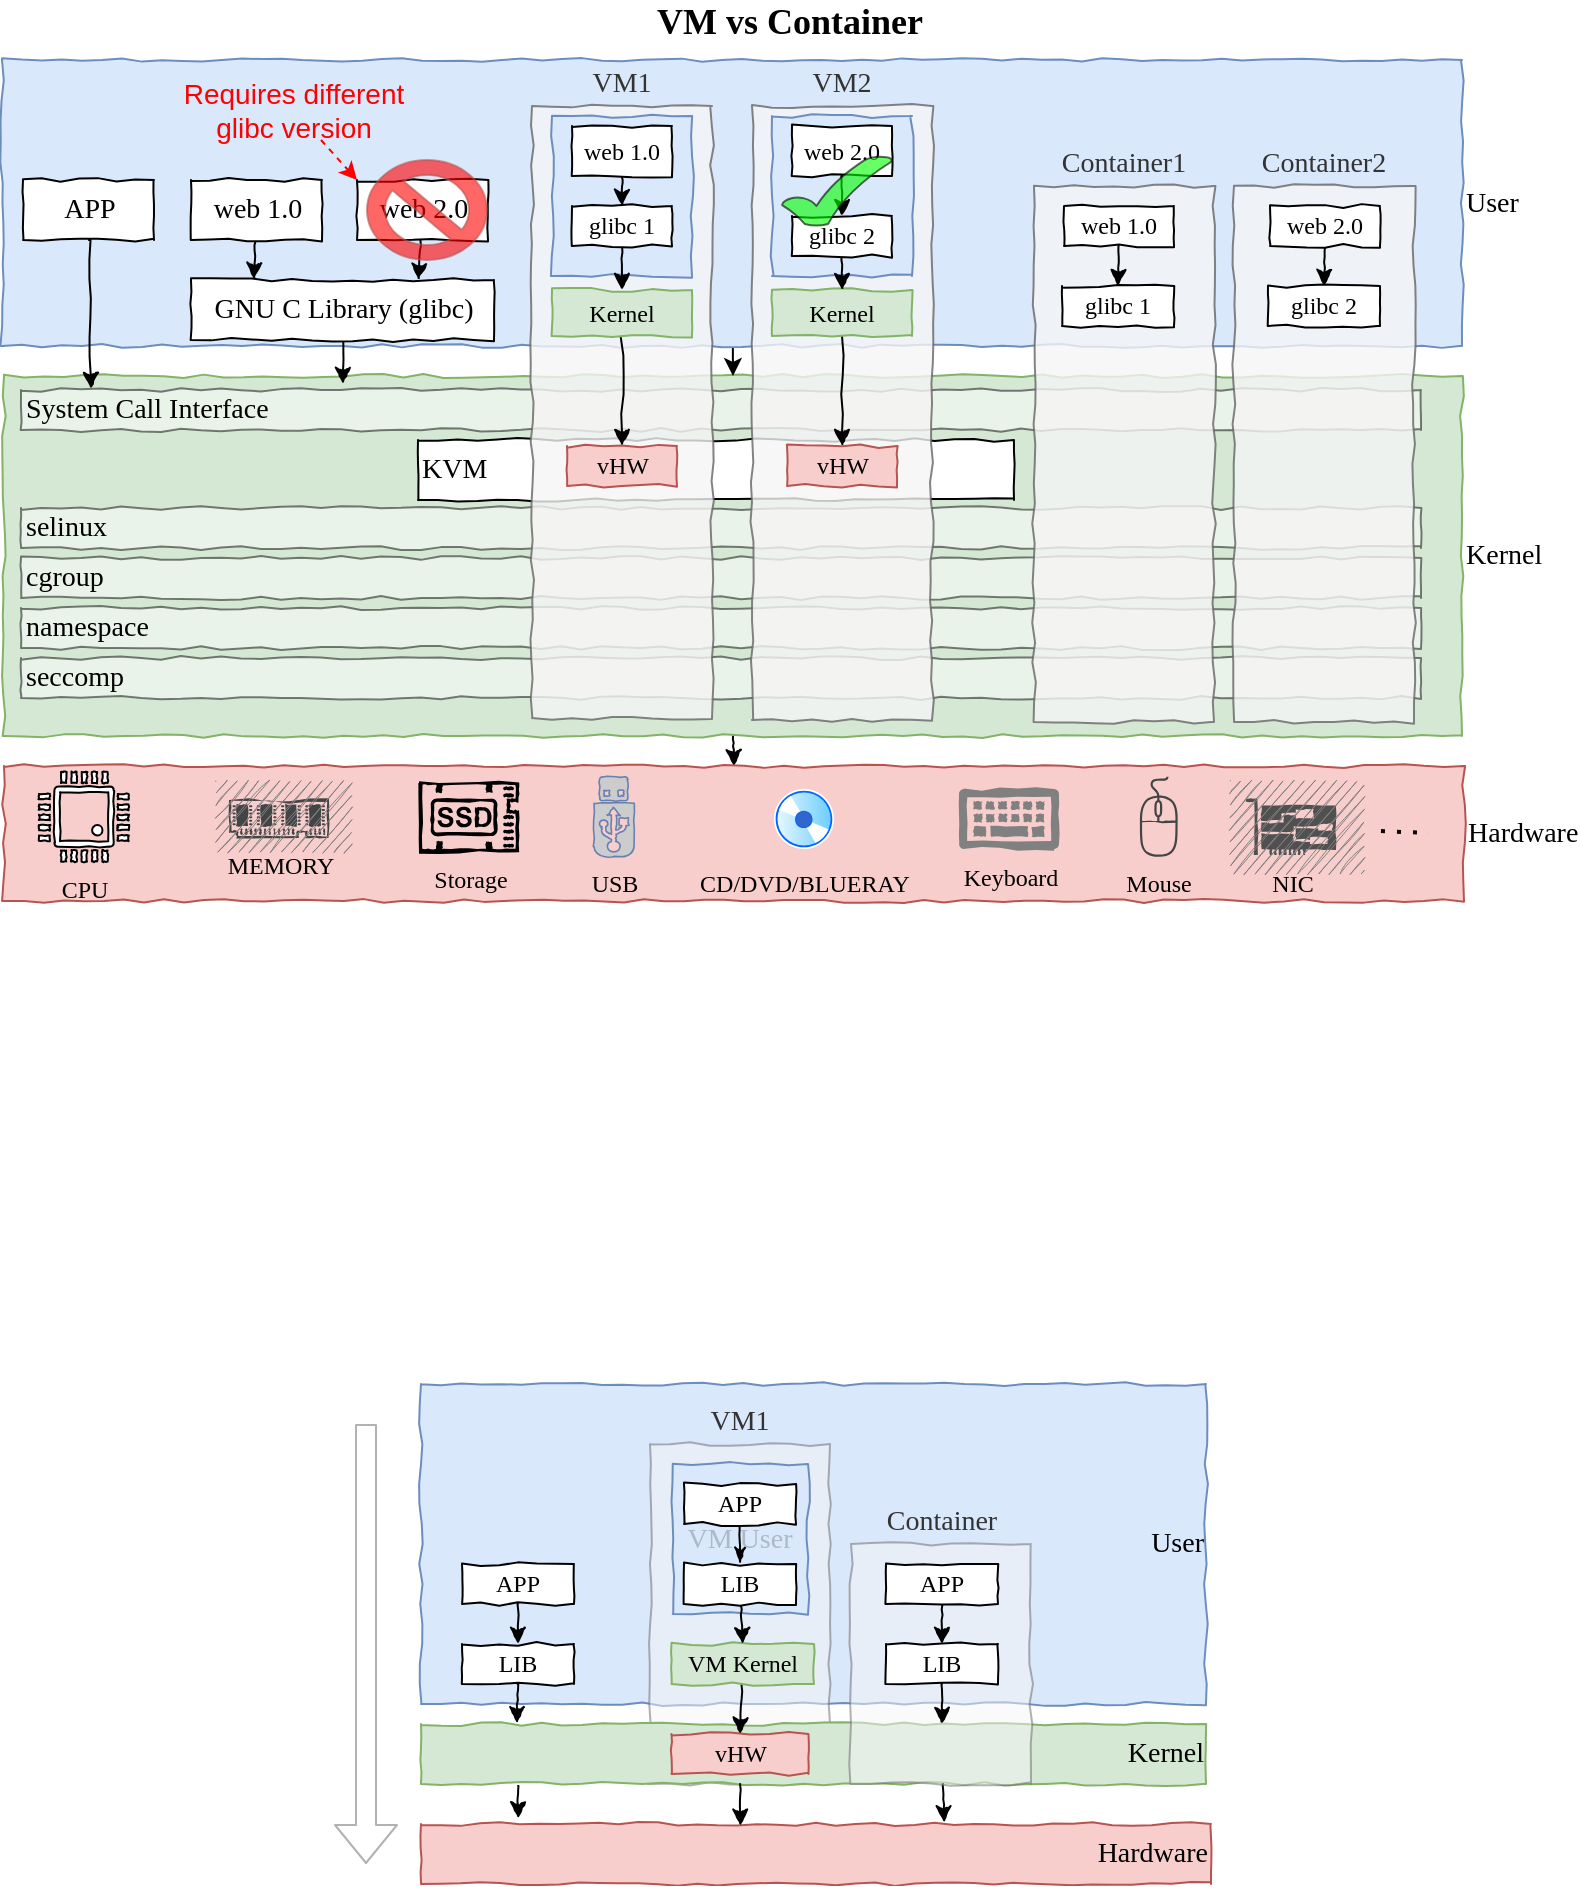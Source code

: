 <mxfile version="20.7.4" type="device" pages="7"><diagram id="a1iGhXrH4MO4QBOo8ThC" name="Page-1"><mxGraphModel dx="1114" dy="694" grid="0" gridSize="10" guides="1" tooltips="1" connect="1" arrows="1" fold="1" page="1" pageScale="1" pageWidth="827" pageHeight="1169" math="0" shadow="0"><root><mxCell id="2LS_kqacR-0NAnkon4-f-0"/><mxCell id="2LS_kqacR-0NAnkon4-f-1" style="locked=1;" parent="2LS_kqacR-0NAnkon4-f-0"/><mxCell id="2LS_kqacR-0NAnkon4-f-3" value="Hardware" style="rounded=0;whiteSpace=wrap;html=1;fontSize=14;fontFamily=Comic Sans MS;fillColor=#f8cecc;strokeColor=#b85450;comic=1;align=left;labelPosition=right;verticalLabelPosition=middle;verticalAlign=middle;" parent="2LS_kqacR-0NAnkon4-f-1" vertex="1"><mxGeometry x="21" y="442" width="730" height="67.5" as="geometry"/></mxCell><mxCell id="2LS_kqacR-0NAnkon4-f-4" style="edgeStyle=none;rounded=0;comic=1;sketch=0;orthogonalLoop=1;jettySize=auto;html=1;entryX=0.5;entryY=0;entryDx=0;entryDy=0;fontFamily=Comic Sans MS;fontSize=14;fontColor=#000000;startArrow=none;startFill=0;endArrow=classic;endFill=1;strokeColor=#000000;strokeWidth=1;exitX=0.5;exitY=1;exitDx=0;exitDy=0;" parent="2LS_kqacR-0NAnkon4-f-1" source="2LS_kqacR-0NAnkon4-f-5" target="2LS_kqacR-0NAnkon4-f-3" edge="1"><mxGeometry relative="1" as="geometry"><mxPoint x="379.439" y="499" as="sourcePoint"/><mxPoint x="380.5" y="534" as="targetPoint"/></mxGeometry></mxCell><mxCell id="2LS_kqacR-0NAnkon4-f-5" value="Kernel" style="rounded=0;whiteSpace=wrap;html=1;fontSize=14;fontFamily=Comic Sans MS;comic=1;fillColor=#d5e8d4;strokeColor=#82b366;align=left;labelPosition=right;verticalLabelPosition=middle;verticalAlign=middle;" parent="2LS_kqacR-0NAnkon4-f-1" vertex="1"><mxGeometry x="21" y="247" width="729" height="180" as="geometry"/></mxCell><mxCell id="WWTWwASAA8vB4kwlJh8Q-46" style="rounded=0;orthogonalLoop=1;jettySize=auto;html=1;entryX=0.5;entryY=0;entryDx=0;entryDy=0;" parent="2LS_kqacR-0NAnkon4-f-1" source="2LS_kqacR-0NAnkon4-f-6" target="2LS_kqacR-0NAnkon4-f-5" edge="1"><mxGeometry relative="1" as="geometry"/></mxCell><mxCell id="2LS_kqacR-0NAnkon4-f-6" value="User" style="rounded=0;whiteSpace=wrap;html=1;fontSize=14;fontFamily=Comic Sans MS;comic=1;fillColor=#dae8fc;strokeColor=#6c8ebf;align=left;labelPosition=right;verticalLabelPosition=middle;verticalAlign=middle;" parent="2LS_kqacR-0NAnkon4-f-1" vertex="1"><mxGeometry x="20" y="89" width="730" height="143" as="geometry"/></mxCell><mxCell id="2LS_kqacR-0NAnkon4-f-37" value="CPU" style="pointerEvents=1;shadow=0;dashed=0;html=1;labelPosition=center;verticalLabelPosition=bottom;verticalAlign=top;align=center;outlineConnect=0;shape=mxgraph.veeam.cpu;comic=1;sketch=0;fontFamily=Comic Sans MS;fontSize=12;" parent="2LS_kqacR-0NAnkon4-f-1" vertex="1"><mxGeometry x="38.5" y="445" width="44.8" height="44.8" as="geometry"/></mxCell><mxCell id="2LS_kqacR-0NAnkon4-f-38" value="MEMORY" style="pointerEvents=1;shadow=0;dashed=0;html=1;strokeColor=none;fillColor=#434445;aspect=fixed;labelPosition=center;verticalLabelPosition=bottom;verticalAlign=top;align=center;outlineConnect=0;shape=mxgraph.vvd.memory;comic=1;sketch=0;fontFamily=Comic Sans MS;fontSize=12;fontColor=#000000;" parent="2LS_kqacR-0NAnkon4-f-1" vertex="1"><mxGeometry x="133.5" y="459.0" width="50" height="19" as="geometry"/></mxCell><mxCell id="2LS_kqacR-0NAnkon4-f-39" value="Storage" style="pointerEvents=1;shadow=0;dashed=0;html=1;aspect=fixed;labelPosition=center;verticalLabelPosition=bottom;verticalAlign=top;align=center;outlineConnect=0;shape=mxgraph.vvd.ssd;comic=1;sketch=0;fontFamily=Comic Sans MS;fontSize=12;strokeColor=none;fillColor=#000000;" parent="2LS_kqacR-0NAnkon4-f-1" vertex="1"><mxGeometry x="228.5" y="449.65" width="50" height="35.5" as="geometry"/></mxCell><mxCell id="2LS_kqacR-0NAnkon4-f-40" value="USB" style="verticalAlign=top;verticalLabelPosition=bottom;labelPosition=center;align=center;html=1;outlineConnect=0;fillColor=#CCCCCC;strokeColor=#6881B3;gradientColor=none;gradientDirection=north;strokeWidth=2;shape=mxgraph.networks.usb_stick;shadow=0;comic=1;sketch=0;fontFamily=Comic Sans MS;fontSize=12;" parent="2LS_kqacR-0NAnkon4-f-1" vertex="1"><mxGeometry x="316" y="447.4" width="20" height="40" as="geometry"/></mxCell><mxCell id="2LS_kqacR-0NAnkon4-f-41" value="CD/DVD/BLUERAY" style="aspect=fixed;perimeter=ellipsePerimeter;html=1;align=center;shadow=0;dashed=0;spacingTop=3;image;image=img/lib/active_directory/cd_dvd.svg;comic=1;sketch=0;fontFamily=Comic Sans MS;fontSize=12;fontColor=#000000;strokeColor=#000000;fillColor=#000000;labelBackgroundColor=none;" parent="2LS_kqacR-0NAnkon4-f-1" vertex="1"><mxGeometry x="406" y="453.5" width="30" height="30" as="geometry"/></mxCell><mxCell id="2LS_kqacR-0NAnkon4-f-42" value="Keyboard" style="aspect=fixed;pointerEvents=1;shadow=0;dashed=0;html=1;strokeColor=none;labelPosition=center;verticalLabelPosition=bottom;verticalAlign=top;align=center;shape=mxgraph.mscae.enterprise.keyboard;labelBackgroundColor=none;comic=1;sketch=0;fontFamily=Comic Sans MS;fontSize=12;fontColor=#000000;fillColor=#808080;" parent="2LS_kqacR-0NAnkon4-f-1" vertex="1"><mxGeometry x="498.5" y="453.5" width="50" height="30" as="geometry"/></mxCell><mxCell id="2LS_kqacR-0NAnkon4-f-43" value="Mouse" style="pointerEvents=1;shadow=0;dashed=0;html=1;strokeColor=none;fillColor=#434445;aspect=fixed;labelPosition=center;verticalLabelPosition=bottom;verticalAlign=top;align=center;outlineConnect=0;shape=mxgraph.vvd.mouse;labelBackgroundColor=none;comic=1;sketch=0;fontFamily=Comic Sans MS;fontSize=12;fontColor=#000000;" parent="2LS_kqacR-0NAnkon4-f-1" vertex="1"><mxGeometry x="588.5" y="447.4" width="19.6" height="40" as="geometry"/></mxCell><mxCell id="2LS_kqacR-0NAnkon4-f-44" value="" style="endArrow=none;dashed=1;html=1;dashPattern=1 3;strokeWidth=2;fontFamily=Comic Sans MS;fontSize=12;fontColor=#000000;exitX=0.828;exitY=0.863;exitDx=0;exitDy=0;exitPerimeter=0;" parent="2LS_kqacR-0NAnkon4-f-1" edge="1"><mxGeometry width="50" height="50" relative="1" as="geometry"><mxPoint x="709.5" y="474.54" as="sourcePoint"/><mxPoint x="733.5" y="475.5" as="targetPoint"/></mxGeometry></mxCell><mxCell id="2LS_kqacR-0NAnkon4-f-80" value="VM vs Container" style="text;html=1;strokeColor=none;fillColor=none;align=center;verticalAlign=middle;whiteSpace=wrap;rounded=0;sketch=1;fontSize=18;fontFamily=Comic Sans MS;fontStyle=1" parent="2LS_kqacR-0NAnkon4-f-1" vertex="1"><mxGeometry x="248" y="60" width="332" height="20" as="geometry"/></mxCell><mxCell id="WWTWwASAA8vB4kwlJh8Q-138" value="NIC" style="pointerEvents=1;shadow=0;dashed=0;html=1;strokeColor=none;fillColor=#505050;labelPosition=center;verticalLabelPosition=bottom;verticalAlign=top;outlineConnect=0;align=center;shape=mxgraph.office.devices.nic;sketch=0;comic=1;fontFamily=Comic Sans MS;" parent="2LS_kqacR-0NAnkon4-f-1" vertex="1"><mxGeometry x="642" y="458.25" width="45" height="28.25" as="geometry"/></mxCell><mxCell id="WWTWwASAA8vB4kwlJh8Q-0" value="Native" style="locked=1;" parent="2LS_kqacR-0NAnkon4-f-0"/><mxCell id="WWTWwASAA8vB4kwlJh8Q-4" style="edgeStyle=none;rounded=0;comic=1;sketch=0;orthogonalLoop=1;jettySize=auto;html=1;entryX=0.05;entryY=-0.03;entryDx=0;entryDy=0;entryPerimeter=0;fontFamily=Comic Sans MS;fontSize=14;fontColor=#000000;startArrow=none;startFill=0;endArrow=classic;endFill=1;strokeWidth=1;" parent="WWTWwASAA8vB4kwlJh8Q-0" source="WWTWwASAA8vB4kwlJh8Q-5" target="WWTWwASAA8vB4kwlJh8Q-8" edge="1"><mxGeometry relative="1" as="geometry"/></mxCell><mxCell id="WWTWwASAA8vB4kwlJh8Q-5" value="APP" style="rounded=0;whiteSpace=wrap;html=1;shadow=0;comic=1;sketch=0;fontFamily=Comic Sans MS;fontSize=14;align=center;fillColor=#FFFFFF;" parent="WWTWwASAA8vB4kwlJh8Q-0" vertex="1"><mxGeometry x="30.5" y="149" width="65.5" height="30" as="geometry"/></mxCell><mxCell id="WWTWwASAA8vB4kwlJh8Q-6" style="edgeStyle=none;rounded=0;comic=1;sketch=0;orthogonalLoop=1;jettySize=auto;html=1;entryX=0.23;entryY=-0.15;entryDx=0;entryDy=0;fontFamily=Comic Sans MS;fontSize=14;fontColor=#000000;startArrow=none;startFill=0;endArrow=classic;endFill=1;strokeColor=#000000;strokeWidth=1;entryPerimeter=0;" parent="WWTWwASAA8vB4kwlJh8Q-0" source="WWTWwASAA8vB4kwlJh8Q-7" target="WWTWwASAA8vB4kwlJh8Q-8" edge="1"><mxGeometry relative="1" as="geometry"><mxPoint x="209.2" y="269.26" as="targetPoint"/></mxGeometry></mxCell><mxCell id="WWTWwASAA8vB4kwlJh8Q-7" value="GNU C Library (glibc)" style="rounded=0;whiteSpace=wrap;html=1;shadow=0;comic=1;sketch=0;fontFamily=Comic Sans MS;fontSize=14;fillColor=#FFFFFF;align=center;" parent="WWTWwASAA8vB4kwlJh8Q-0" vertex="1"><mxGeometry x="114.5" y="199" width="151.5" height="30" as="geometry"/></mxCell><mxCell id="WWTWwASAA8vB4kwlJh8Q-8" value="System Call Interface" style="rounded=0;whiteSpace=wrap;html=1;shadow=0;comic=1;sketch=0;fontFamily=Comic Sans MS;fontSize=14;align=left;opacity=50;" parent="WWTWwASAA8vB4kwlJh8Q-0" vertex="1"><mxGeometry x="29.5" y="254" width="700" height="20" as="geometry"/></mxCell><mxCell id="WWTWwASAA8vB4kwlJh8Q-9" style="edgeStyle=none;rounded=0;comic=1;sketch=0;orthogonalLoop=1;jettySize=auto;html=1;entryX=0.207;entryY=-0.013;entryDx=0;entryDy=0;entryPerimeter=0;fontFamily=Comic Sans MS;fontSize=14;fontColor=#000000;startArrow=none;startFill=0;endArrow=classic;endFill=1;strokeColor=#000000;strokeWidth=1;" parent="WWTWwASAA8vB4kwlJh8Q-0" source="WWTWwASAA8vB4kwlJh8Q-10" target="WWTWwASAA8vB4kwlJh8Q-7" edge="1"><mxGeometry relative="1" as="geometry"/></mxCell><mxCell id="WWTWwASAA8vB4kwlJh8Q-10" value="web 1.0" style="rounded=0;whiteSpace=wrap;html=1;shadow=0;comic=1;sketch=0;fontFamily=Comic Sans MS;fontSize=14;align=center;fillColor=#FFFFFF;" parent="WWTWwASAA8vB4kwlJh8Q-0" vertex="1"><mxGeometry x="114.5" y="149" width="65.5" height="30" as="geometry"/></mxCell><mxCell id="WWTWwASAA8vB4kwlJh8Q-90" value="Native2" style="locked=1;" parent="2LS_kqacR-0NAnkon4-f-0"/><mxCell id="WWTWwASAA8vB4kwlJh8Q-91" style="edgeStyle=none;rounded=0;comic=1;sketch=0;orthogonalLoop=1;jettySize=auto;html=1;fontFamily=Comic Sans MS;fontSize=14;fontColor=#000000;startArrow=none;startFill=0;endArrow=classic;endFill=1;strokeColor=#000000;strokeWidth=1;entryX=0.75;entryY=0;entryDx=0;entryDy=0;" parent="WWTWwASAA8vB4kwlJh8Q-90" source="WWTWwASAA8vB4kwlJh8Q-92" edge="1"><mxGeometry relative="1" as="geometry"><mxPoint x="228.125" y="199" as="targetPoint"/></mxGeometry></mxCell><mxCell id="WWTWwASAA8vB4kwlJh8Q-92" value="web 2.0" style="rounded=0;whiteSpace=wrap;html=1;shadow=0;comic=1;sketch=0;fontFamily=Comic Sans MS;fontSize=14;align=center;fillColor=#FFFFFF;" parent="WWTWwASAA8vB4kwlJh8Q-90" vertex="1"><mxGeometry x="197.5" y="149" width="65.5" height="30" as="geometry"/></mxCell><mxCell id="WWTWwASAA8vB4kwlJh8Q-93" value="" style="verticalLabelPosition=bottom;verticalAlign=top;html=1;shape=mxgraph.basic.no_symbol;shadow=0;comic=1;sketch=0;fontFamily=Comic Sans MS;fontSize=14;strokeColor=#b85450;align=center;fillColor=#FF0000;opacity=60;" parent="WWTWwASAA8vB4kwlJh8Q-90" vertex="1"><mxGeometry x="202.5" y="139" width="60" height="50" as="geometry"/></mxCell><mxCell id="WWTWwASAA8vB4kwlJh8Q-95" style="rounded=0;orthogonalLoop=1;jettySize=auto;html=1;entryX=0;entryY=0;entryDx=0;entryDy=0;fontColor=#FF0000;strokeColor=#FF0000;dashed=1;" parent="WWTWwASAA8vB4kwlJh8Q-90" source="WWTWwASAA8vB4kwlJh8Q-94" target="WWTWwASAA8vB4kwlJh8Q-92" edge="1"><mxGeometry relative="1" as="geometry"/></mxCell><mxCell id="WWTWwASAA8vB4kwlJh8Q-94" value="Requires different glibc version" style="text;html=1;strokeColor=none;fillColor=none;align=center;verticalAlign=middle;whiteSpace=wrap;rounded=0;fontColor=#FF0000;fontSize=14;" parent="WWTWwASAA8vB4kwlJh8Q-90" vertex="1"><mxGeometry x="106" y="99" width="120" height="30" as="geometry"/></mxCell><mxCell id="WWTWwASAA8vB4kwlJh8Q-47" value="VM" style="locked=1;" parent="2LS_kqacR-0NAnkon4-f-0"/><mxCell id="WWTWwASAA8vB4kwlJh8Q-48" value="KVM" style="rounded=0;whiteSpace=wrap;html=1;shadow=0;comic=1;sketch=0;fontFamily=Comic Sans MS;fontSize=14;align=left;" parent="WWTWwASAA8vB4kwlJh8Q-47" vertex="1"><mxGeometry x="228" y="279" width="298" height="30" as="geometry"/></mxCell><mxCell id="WWTWwASAA8vB4kwlJh8Q-76" value="selinux" style="rounded=0;whiteSpace=wrap;html=1;shadow=0;comic=1;sketch=0;fontFamily=Comic Sans MS;fontSize=14;align=left;opacity=50;" parent="WWTWwASAA8vB4kwlJh8Q-47" vertex="1"><mxGeometry x="29.5" y="313" width="700" height="20" as="geometry"/></mxCell><mxCell id="WWTWwASAA8vB4kwlJh8Q-77" value="cgroup" style="rounded=0;whiteSpace=wrap;html=1;shadow=0;comic=1;sketch=0;fontFamily=Comic Sans MS;fontSize=14;align=left;opacity=50;" parent="WWTWwASAA8vB4kwlJh8Q-47" vertex="1"><mxGeometry x="29.5" y="338" width="700" height="20" as="geometry"/></mxCell><mxCell id="WWTWwASAA8vB4kwlJh8Q-78" value="namespace" style="rounded=0;whiteSpace=wrap;html=1;shadow=0;comic=1;sketch=0;fontFamily=Comic Sans MS;fontSize=14;align=left;opacity=50;" parent="WWTWwASAA8vB4kwlJh8Q-47" vertex="1"><mxGeometry x="29.5" y="363" width="700" height="20" as="geometry"/></mxCell><mxCell id="WWTWwASAA8vB4kwlJh8Q-79" value="seccomp" style="rounded=0;whiteSpace=wrap;html=1;shadow=0;comic=1;sketch=0;fontFamily=Comic Sans MS;fontSize=14;align=left;opacity=50;" parent="WWTWwASAA8vB4kwlJh8Q-47" vertex="1"><mxGeometry x="29.5" y="388" width="700" height="20" as="geometry"/></mxCell><mxCell id="WWTWwASAA8vB4kwlJh8Q-49" value="VM1" style="rounded=0;whiteSpace=wrap;html=1;shadow=0;comic=1;sketch=0;fontFamily=Comic Sans MS;fontSize=14;align=center;fillColor=#f5f5f5;strokeColor=#666666;fontColor=#333333;labelPosition=center;verticalLabelPosition=top;verticalAlign=bottom;opacity=80;" parent="WWTWwASAA8vB4kwlJh8Q-47" vertex="1"><mxGeometry x="285" y="112" width="90" height="306" as="geometry"/></mxCell><mxCell id="WWTWwASAA8vB4kwlJh8Q-50" value="vHW" style="rounded=0;whiteSpace=wrap;html=1;fontSize=12;fontFamily=Comic Sans MS;fillColor=#f8cecc;strokeColor=#b85450;comic=1;" parent="WWTWwASAA8vB4kwlJh8Q-47" vertex="1"><mxGeometry x="302.5" y="282" width="55" height="20" as="geometry"/></mxCell><mxCell id="WWTWwASAA8vB4kwlJh8Q-58" value="VM2" style="rounded=0;whiteSpace=wrap;html=1;shadow=0;comic=1;sketch=0;fontFamily=Comic Sans MS;fontSize=14;align=center;fillColor=#f5f5f5;strokeColor=#666666;fontColor=#333333;labelPosition=center;verticalLabelPosition=top;verticalAlign=bottom;opacity=80;" parent="WWTWwASAA8vB4kwlJh8Q-47" vertex="1"><mxGeometry x="395" y="112" width="90" height="307" as="geometry"/></mxCell><mxCell id="WWTWwASAA8vB4kwlJh8Q-59" value="vHW" style="rounded=0;whiteSpace=wrap;html=1;fontSize=12;fontFamily=Comic Sans MS;fillColor=#f8cecc;strokeColor=#b85450;comic=1;" parent="WWTWwASAA8vB4kwlJh8Q-47" vertex="1"><mxGeometry x="412.5" y="282" width="55" height="20" as="geometry"/></mxCell><mxCell id="WWTWwASAA8vB4kwlJh8Q-96" value="VM2" style="locked=1;" parent="2LS_kqacR-0NAnkon4-f-0"/><mxCell id="WWTWwASAA8vB4kwlJh8Q-97" style="edgeStyle=none;rounded=0;comic=1;sketch=0;orthogonalLoop=1;jettySize=auto;html=1;fontFamily=Comic Sans MS;fontSize=14;fontColor=#000000;startArrow=none;startFill=0;endArrow=classic;endFill=1;strokeColor=#000000;strokeWidth=1;entryX=0.5;entryY=0;entryDx=0;entryDy=0;" parent="WWTWwASAA8vB4kwlJh8Q-96" source="WWTWwASAA8vB4kwlJh8Q-98" target="WWTWwASAA8vB4kwlJh8Q-50" edge="1"><mxGeometry relative="1" as="geometry"><mxPoint x="330" y="302" as="targetPoint"/></mxGeometry></mxCell><mxCell id="WWTWwASAA8vB4kwlJh8Q-98" value="Kernel" style="rounded=0;whiteSpace=wrap;html=1;fontSize=12;fontFamily=Comic Sans MS;comic=1;fillColor=#d5e8d4;strokeColor=#82b366;" parent="WWTWwASAA8vB4kwlJh8Q-96" vertex="1"><mxGeometry x="295" y="204" width="70" height="23" as="geometry"/></mxCell><mxCell id="WWTWwASAA8vB4kwlJh8Q-99" value="" style="rounded=0;whiteSpace=wrap;html=1;fontSize=14;fontFamily=Comic Sans MS;comic=1;fillColor=#dae8fc;strokeColor=#6c8ebf;align=right;" parent="WWTWwASAA8vB4kwlJh8Q-96" vertex="1"><mxGeometry x="295" y="117" width="70" height="80" as="geometry"/></mxCell><mxCell id="WWTWwASAA8vB4kwlJh8Q-100" style="edgeStyle=none;rounded=0;comic=1;sketch=0;orthogonalLoop=1;jettySize=auto;html=1;entryX=0.5;entryY=0;entryDx=0;entryDy=0;fontFamily=Comic Sans MS;fontSize=12;fontColor=#000000;startArrow=none;startFill=0;endArrow=classic;endFill=1;strokeColor=#000000;strokeWidth=1;" parent="WWTWwASAA8vB4kwlJh8Q-96" source="WWTWwASAA8vB4kwlJh8Q-101" target="WWTWwASAA8vB4kwlJh8Q-98" edge="1"><mxGeometry relative="1" as="geometry"/></mxCell><mxCell id="WWTWwASAA8vB4kwlJh8Q-101" value="glibc 1" style="rounded=0;whiteSpace=wrap;html=1;shadow=0;comic=1;sketch=0;fontFamily=Comic Sans MS;fontSize=12;fillColor=#FFFFFF;align=center;" parent="WWTWwASAA8vB4kwlJh8Q-96" vertex="1"><mxGeometry x="305" y="162" width="50" height="20" as="geometry"/></mxCell><mxCell id="WWTWwASAA8vB4kwlJh8Q-102" style="edgeStyle=none;rounded=0;comic=1;sketch=0;orthogonalLoop=1;jettySize=auto;html=1;entryX=0.5;entryY=0;entryDx=0;entryDy=0;fontFamily=Comic Sans MS;fontSize=12;fontColor=#000000;startArrow=none;startFill=0;endArrow=classic;endFill=1;strokeColor=#000000;strokeWidth=1;" parent="WWTWwASAA8vB4kwlJh8Q-96" source="WWTWwASAA8vB4kwlJh8Q-103" target="WWTWwASAA8vB4kwlJh8Q-101" edge="1"><mxGeometry relative="1" as="geometry"/></mxCell><mxCell id="WWTWwASAA8vB4kwlJh8Q-103" value="web 1.0" style="rounded=0;whiteSpace=wrap;html=1;shadow=0;comic=1;sketch=0;fontFamily=Comic Sans MS;fontSize=12;fillColor=#FFFFFF;align=center;" parent="WWTWwASAA8vB4kwlJh8Q-96" vertex="1"><mxGeometry x="305" y="122" width="50" height="25" as="geometry"/></mxCell><mxCell id="WWTWwASAA8vB4kwlJh8Q-104" style="edgeStyle=none;rounded=0;comic=1;sketch=0;orthogonalLoop=1;jettySize=auto;html=1;entryX=0.5;entryY=0;entryDx=0;entryDy=0;fontFamily=Comic Sans MS;fontSize=14;fontColor=#000000;startArrow=none;startFill=0;endArrow=classic;endFill=1;strokeColor=#000000;strokeWidth=1;" parent="WWTWwASAA8vB4kwlJh8Q-96" source="WWTWwASAA8vB4kwlJh8Q-105" target="WWTWwASAA8vB4kwlJh8Q-59" edge="1"><mxGeometry relative="1" as="geometry"><mxPoint x="440" y="302" as="targetPoint"/></mxGeometry></mxCell><mxCell id="WWTWwASAA8vB4kwlJh8Q-105" value="Kernel" style="rounded=0;whiteSpace=wrap;html=1;fontSize=12;fontFamily=Comic Sans MS;comic=1;fillColor=#d5e8d4;strokeColor=#82b366;" parent="WWTWwASAA8vB4kwlJh8Q-96" vertex="1"><mxGeometry x="405" y="204" width="70" height="23" as="geometry"/></mxCell><mxCell id="WWTWwASAA8vB4kwlJh8Q-106" value="" style="rounded=0;whiteSpace=wrap;html=1;fontSize=14;fontFamily=Comic Sans MS;comic=1;fillColor=#dae8fc;strokeColor=#6c8ebf;align=right;" parent="WWTWwASAA8vB4kwlJh8Q-96" vertex="1"><mxGeometry x="405" y="117" width="70" height="80" as="geometry"/></mxCell><mxCell id="WWTWwASAA8vB4kwlJh8Q-107" style="edgeStyle=none;rounded=0;comic=1;sketch=0;orthogonalLoop=1;jettySize=auto;html=1;fontFamily=Comic Sans MS;fontSize=12;fontColor=#000000;startArrow=none;startFill=0;endArrow=classic;endFill=1;strokeColor=#000000;strokeWidth=1;" parent="WWTWwASAA8vB4kwlJh8Q-96" source="WWTWwASAA8vB4kwlJh8Q-108" target="WWTWwASAA8vB4kwlJh8Q-105" edge="1"><mxGeometry relative="1" as="geometry"/></mxCell><mxCell id="WWTWwASAA8vB4kwlJh8Q-108" value="glibc 2" style="rounded=0;whiteSpace=wrap;html=1;shadow=0;comic=1;sketch=0;fontFamily=Comic Sans MS;fontSize=12;fillColor=#FFFFFF;align=center;" parent="WWTWwASAA8vB4kwlJh8Q-96" vertex="1"><mxGeometry x="415" y="167" width="50" height="20" as="geometry"/></mxCell><mxCell id="WWTWwASAA8vB4kwlJh8Q-109" style="edgeStyle=none;rounded=0;comic=1;sketch=0;orthogonalLoop=1;jettySize=auto;html=1;fontFamily=Comic Sans MS;fontSize=12;fontColor=#000000;startArrow=none;startFill=0;endArrow=classic;endFill=1;strokeColor=#000000;strokeWidth=1;" parent="WWTWwASAA8vB4kwlJh8Q-96" source="WWTWwASAA8vB4kwlJh8Q-110" target="WWTWwASAA8vB4kwlJh8Q-108" edge="1"><mxGeometry relative="1" as="geometry"/></mxCell><mxCell id="WWTWwASAA8vB4kwlJh8Q-110" value="web 2.0" style="rounded=0;whiteSpace=wrap;html=1;shadow=0;comic=1;sketch=0;fontFamily=Comic Sans MS;fontSize=12;fillColor=#FFFFFF;align=center;" parent="WWTWwASAA8vB4kwlJh8Q-96" vertex="1"><mxGeometry x="415" y="122" width="50" height="25" as="geometry"/></mxCell><mxCell id="WWTWwASAA8vB4kwlJh8Q-111" value="" style="verticalLabelPosition=bottom;verticalAlign=top;html=1;shape=mxgraph.basic.tick;shadow=0;comic=1;sketch=0;fontFamily=Comic Sans MS;fontSize=12;fontColor=#000000;strokeColor=#000000;align=right;fillColor=#00FF00;opacity=60;" parent="WWTWwASAA8vB4kwlJh8Q-96" vertex="1"><mxGeometry x="410" y="137" width="55" height="35" as="geometry"/></mxCell><mxCell id="67oGJYEycTbjhjPZXOKF-0" value="QEMU" style="locked=1;" parent="2LS_kqacR-0NAnkon4-f-0" visible="0"/><mxCell id="67oGJYEycTbjhjPZXOKF-11" value="VM2" style="rounded=0;whiteSpace=wrap;html=1;shadow=0;comic=1;sketch=0;fontFamily=Comic Sans MS;fontSize=14;align=center;fillColor=#f5f5f5;strokeColor=#666666;fontColor=#333333;labelPosition=center;verticalLabelPosition=top;verticalAlign=bottom;" parent="67oGJYEycTbjhjPZXOKF-0" vertex="1"><mxGeometry x="395.5" y="112" width="90" height="307" as="geometry"/></mxCell><mxCell id="67oGJYEycTbjhjPZXOKF-1" value="libvirt" style="rounded=0;whiteSpace=wrap;html=1;shadow=0;comic=1;sketch=0;fontFamily=Comic Sans MS;fontSize=14;align=left;opacity=70;" parent="67oGJYEycTbjhjPZXOKF-0" vertex="1"><mxGeometry x="273" y="199" width="256" height="30" as="geometry"/></mxCell><mxCell id="67oGJYEycTbjhjPZXOKF-12" value="QEMU" style="rounded=0;whiteSpace=wrap;html=1;shadow=0;comic=1;sketch=0;fontFamily=Comic Sans MS;fontSize=12;align=left;labelPosition=right;verticalLabelPosition=middle;verticalAlign=middle;" parent="67oGJYEycTbjhjPZXOKF-0" vertex="1"><mxGeometry x="399" y="202" width="81" height="25" as="geometry"/></mxCell><mxCell id="67oGJYEycTbjhjPZXOKF-2" value="vHW" style="rounded=0;whiteSpace=wrap;html=1;fontSize=12;fontFamily=Comic Sans MS;fillColor=#f8cecc;strokeColor=#b85450;comic=1;" parent="67oGJYEycTbjhjPZXOKF-0" vertex="1"><mxGeometry x="405" y="205" width="69" height="18" as="geometry"/></mxCell><mxCell id="67oGJYEycTbjhjPZXOKF-10" style="edgeStyle=none;rounded=0;orthogonalLoop=1;jettySize=auto;html=1;entryX=0.5;entryY=0;entryDx=0;entryDy=0;fontSize=14;endArrow=openThin;endFill=0;" parent="67oGJYEycTbjhjPZXOKF-0" source="67oGJYEycTbjhjPZXOKF-3" target="67oGJYEycTbjhjPZXOKF-2" edge="1"><mxGeometry relative="1" as="geometry"/></mxCell><mxCell id="67oGJYEycTbjhjPZXOKF-3" value="Kernel" style="rounded=0;whiteSpace=wrap;html=1;fontSize=12;fontFamily=Comic Sans MS;comic=1;fillColor=#d5e8d4;strokeColor=#82b366;" parent="67oGJYEycTbjhjPZXOKF-0" vertex="1"><mxGeometry x="405" y="178" width="70" height="17" as="geometry"/></mxCell><mxCell id="67oGJYEycTbjhjPZXOKF-4" value="" style="rounded=0;whiteSpace=wrap;html=1;fontSize=14;fontFamily=Comic Sans MS;comic=1;fillColor=#dae8fc;strokeColor=#6c8ebf;align=right;" parent="67oGJYEycTbjhjPZXOKF-0" vertex="1"><mxGeometry x="405" y="116" width="70" height="57" as="geometry"/></mxCell><mxCell id="67oGJYEycTbjhjPZXOKF-9" style="edgeStyle=none;rounded=0;orthogonalLoop=1;jettySize=auto;html=1;fontSize=14;endArrow=openThin;endFill=0;" parent="67oGJYEycTbjhjPZXOKF-0" source="67oGJYEycTbjhjPZXOKF-5" target="67oGJYEycTbjhjPZXOKF-3" edge="1"><mxGeometry relative="1" as="geometry"/></mxCell><mxCell id="67oGJYEycTbjhjPZXOKF-5" value="glibc 2" style="rounded=0;whiteSpace=wrap;html=1;shadow=0;comic=1;sketch=0;fontFamily=Comic Sans MS;fontSize=12;fillColor=#FFFFFF;align=center;" parent="67oGJYEycTbjhjPZXOKF-0" vertex="1"><mxGeometry x="415" y="152" width="50" height="16" as="geometry"/></mxCell><mxCell id="67oGJYEycTbjhjPZXOKF-6" style="edgeStyle=none;rounded=0;comic=1;sketch=0;orthogonalLoop=1;jettySize=auto;html=1;fontFamily=Comic Sans MS;fontSize=12;fontColor=#000000;startArrow=none;startFill=0;endArrow=openThin;endFill=0;strokeColor=#000000;strokeWidth=1;" parent="67oGJYEycTbjhjPZXOKF-0" source="67oGJYEycTbjhjPZXOKF-7" target="67oGJYEycTbjhjPZXOKF-5" edge="1"><mxGeometry relative="1" as="geometry"/></mxCell><mxCell id="67oGJYEycTbjhjPZXOKF-7" value="web 2.0" style="rounded=0;whiteSpace=wrap;html=1;shadow=0;comic=1;sketch=0;fontFamily=Comic Sans MS;fontSize=12;fillColor=#FFFFFF;align=center;" parent="67oGJYEycTbjhjPZXOKF-0" vertex="1"><mxGeometry x="415" y="120" width="50" height="19" as="geometry"/></mxCell><mxCell id="67oGJYEycTbjhjPZXOKF-13" value="Ref:&amp;nbsp;https://www.redhat.com/en/blog/all-you-need-know-about-kvm-userspace&lt;br&gt;https://www.packetcoders.io/what-is-the-difference-between-qemu-and-kvm/" style="text;html=1;strokeColor=none;fillColor=none;align=center;verticalAlign=middle;whiteSpace=wrap;rounded=0;fontSize=12;opacity=70;" parent="67oGJYEycTbjhjPZXOKF-0" vertex="1"><mxGeometry x="102.5" y="585" width="597" height="46" as="geometry"/></mxCell><mxCell id="WWTWwASAA8vB4kwlJh8Q-80" value="Container" style="locked=1;" parent="2LS_kqacR-0NAnkon4-f-0"/><mxCell id="WWTWwASAA8vB4kwlJh8Q-112" value="User" style="rounded=0;whiteSpace=wrap;html=1;fontSize=14;fontFamily=Comic Sans MS;comic=1;fillColor=#dae8fc;strokeColor=#6c8ebf;align=right;" parent="WWTWwASAA8vB4kwlJh8Q-80" vertex="1"><mxGeometry x="229.5" y="751" width="392.5" height="160" as="geometry"/></mxCell><mxCell id="WWTWwASAA8vB4kwlJh8Q-122" value="VM1" style="rounded=0;whiteSpace=wrap;html=1;shadow=0;comic=1;sketch=0;fontFamily=Comic Sans MS;fontSize=14;align=center;fillColor=#f5f5f5;strokeColor=#666666;fontColor=#333333;labelPosition=center;verticalLabelPosition=top;verticalAlign=bottom;opacity=50;" parent="WWTWwASAA8vB4kwlJh8Q-80" vertex="1"><mxGeometry x="344" y="781" width="90" height="170" as="geometry"/></mxCell><mxCell id="WWTWwASAA8vB4kwlJh8Q-136" value="VM User" style="rounded=0;whiteSpace=wrap;html=1;fontSize=14;fontFamily=Comic Sans MS;comic=1;fillColor=#dae8fc;strokeColor=#6c8ebf;align=center;textOpacity=20;" parent="WWTWwASAA8vB4kwlJh8Q-80" vertex="1"><mxGeometry x="355.37" y="791" width="67.63" height="75" as="geometry"/></mxCell><mxCell id="WWTWwASAA8vB4kwlJh8Q-81" value="Container1" style="rounded=0;whiteSpace=wrap;html=1;shadow=0;comic=1;sketch=0;fontFamily=Comic Sans MS;fontSize=14;align=center;fillColor=#f5f5f5;strokeColor=#666666;fontColor=#333333;labelPosition=center;verticalLabelPosition=top;verticalAlign=bottom;opacity=80;" parent="WWTWwASAA8vB4kwlJh8Q-80" vertex="1"><mxGeometry x="536" y="152" width="90" height="268" as="geometry"/></mxCell><mxCell id="WWTWwASAA8vB4kwlJh8Q-82" value="Container2" style="rounded=0;whiteSpace=wrap;html=1;shadow=0;comic=1;sketch=0;fontFamily=Comic Sans MS;fontSize=14;align=center;fillColor=#f5f5f5;strokeColor=#666666;fontColor=#333333;labelPosition=center;verticalLabelPosition=top;verticalAlign=bottom;opacity=80;" parent="WWTWwASAA8vB4kwlJh8Q-80" vertex="1"><mxGeometry x="636" y="152" width="90" height="268" as="geometry"/></mxCell><mxCell id="WWTWwASAA8vB4kwlJh8Q-83" value="glibc 1" style="rounded=0;whiteSpace=wrap;html=1;shadow=0;comic=1;sketch=0;fontFamily=Comic Sans MS;fontSize=12;fillColor=#FFFFFF;align=center;" parent="WWTWwASAA8vB4kwlJh8Q-80" vertex="1"><mxGeometry x="550" y="202" width="56" height="20" as="geometry"/></mxCell><mxCell id="WWTWwASAA8vB4kwlJh8Q-84" style="edgeStyle=none;rounded=0;comic=1;sketch=0;orthogonalLoop=1;jettySize=auto;html=1;fontFamily=Comic Sans MS;fontSize=12;fontColor=#000000;startArrow=none;startFill=0;endArrow=classic;endFill=1;strokeColor=#000000;strokeWidth=1;" parent="WWTWwASAA8vB4kwlJh8Q-80" source="WWTWwASAA8vB4kwlJh8Q-85" target="WWTWwASAA8vB4kwlJh8Q-83" edge="1"><mxGeometry relative="1" as="geometry"/></mxCell><mxCell id="WWTWwASAA8vB4kwlJh8Q-85" value="web 1.0" style="rounded=0;whiteSpace=wrap;html=1;shadow=0;comic=1;sketch=0;fontFamily=Comic Sans MS;fontSize=12;align=center;fillColor=#FFFFFF;" parent="WWTWwASAA8vB4kwlJh8Q-80" vertex="1"><mxGeometry x="551" y="162" width="55" height="20" as="geometry"/></mxCell><mxCell id="WWTWwASAA8vB4kwlJh8Q-86" value="glibc 2" style="rounded=0;whiteSpace=wrap;html=1;shadow=0;comic=1;sketch=0;fontFamily=Comic Sans MS;fontSize=12;fillColor=#FFFFFF;align=center;" parent="WWTWwASAA8vB4kwlJh8Q-80" vertex="1"><mxGeometry x="653" y="202" width="56" height="20" as="geometry"/></mxCell><mxCell id="WWTWwASAA8vB4kwlJh8Q-87" style="edgeStyle=none;rounded=0;comic=1;sketch=0;orthogonalLoop=1;jettySize=auto;html=1;entryX=0.5;entryY=0;entryDx=0;entryDy=0;fontFamily=Comic Sans MS;fontSize=12;fontColor=#000000;startArrow=none;startFill=0;endArrow=classic;endFill=1;strokeColor=#000000;strokeWidth=1;" parent="WWTWwASAA8vB4kwlJh8Q-80" source="WWTWwASAA8vB4kwlJh8Q-88" target="WWTWwASAA8vB4kwlJh8Q-86" edge="1"><mxGeometry relative="1" as="geometry"/></mxCell><mxCell id="WWTWwASAA8vB4kwlJh8Q-88" value="web 2.0" style="rounded=0;whiteSpace=wrap;html=1;shadow=0;comic=1;sketch=0;fontFamily=Comic Sans MS;fontSize=12;align=center;fillColor=#FFFFFF;" parent="WWTWwASAA8vB4kwlJh8Q-80" vertex="1"><mxGeometry x="654" y="162" width="55" height="20" as="geometry"/></mxCell><mxCell id="WWTWwASAA8vB4kwlJh8Q-113" value="Hardware" style="rounded=0;whiteSpace=wrap;html=1;fontSize=14;fontFamily=Comic Sans MS;fillColor=#f8cecc;strokeColor=#b85450;comic=1;align=right;" parent="WWTWwASAA8vB4kwlJh8Q-80" vertex="1"><mxGeometry x="229.5" y="971" width="395" height="30" as="geometry"/></mxCell><mxCell id="WWTWwASAA8vB4kwlJh8Q-114" style="edgeStyle=none;rounded=0;comic=1;sketch=0;orthogonalLoop=1;jettySize=auto;html=1;entryX=0.123;entryY=-0.093;entryDx=0;entryDy=0;entryPerimeter=0;fontFamily=Comic Sans MS;fontSize=12;fontColor=#000000;startArrow=none;startFill=0;endArrow=classic;endFill=1;strokeColor=#000000;strokeWidth=1;" parent="WWTWwASAA8vB4kwlJh8Q-80" target="WWTWwASAA8vB4kwlJh8Q-113" edge="1"><mxGeometry relative="1" as="geometry"><mxPoint x="278" y="952" as="sourcePoint"/></mxGeometry></mxCell><mxCell id="WWTWwASAA8vB4kwlJh8Q-115" value="Kernel" style="rounded=0;whiteSpace=wrap;html=1;fontSize=14;fontFamily=Comic Sans MS;comic=1;fillColor=#d5e8d4;strokeColor=#82b366;align=right;" parent="WWTWwASAA8vB4kwlJh8Q-80" vertex="1"><mxGeometry x="229.5" y="921" width="392.5" height="30" as="geometry"/></mxCell><mxCell id="WWTWwASAA8vB4kwlJh8Q-116" value="" style="shape=flexArrow;endArrow=classic;html=1;fontFamily=Comic Sans MS;fontSize=12;fontColor=#000000;strokeColor=#000000;strokeWidth=1;opacity=30;" parent="WWTWwASAA8vB4kwlJh8Q-80" edge="1"><mxGeometry width="50" height="50" relative="1" as="geometry"><mxPoint x="202" y="771" as="sourcePoint"/><mxPoint x="202" y="991" as="targetPoint"/></mxGeometry></mxCell><mxCell id="WWTWwASAA8vB4kwlJh8Q-117" style="edgeStyle=none;rounded=0;comic=1;sketch=0;orthogonalLoop=1;jettySize=auto;html=1;entryX=0.122;entryY=-0.013;entryDx=0;entryDy=0;entryPerimeter=0;fontFamily=Comic Sans MS;fontSize=12;fontColor=#000000;startArrow=none;startFill=0;endArrow=classic;endFill=1;strokeColor=#000000;strokeWidth=1;" parent="WWTWwASAA8vB4kwlJh8Q-80" source="WWTWwASAA8vB4kwlJh8Q-118" target="WWTWwASAA8vB4kwlJh8Q-115" edge="1"><mxGeometry relative="1" as="geometry"/></mxCell><mxCell id="WWTWwASAA8vB4kwlJh8Q-118" value="LIB" style="rounded=0;whiteSpace=wrap;html=1;shadow=0;comic=1;sketch=0;fontFamily=Comic Sans MS;fontSize=12;fillColor=#FFFFFF;align=center;" parent="WWTWwASAA8vB4kwlJh8Q-80" vertex="1"><mxGeometry x="250" y="881" width="56" height="20" as="geometry"/></mxCell><mxCell id="WWTWwASAA8vB4kwlJh8Q-119" style="edgeStyle=none;rounded=0;comic=1;sketch=0;orthogonalLoop=1;jettySize=auto;html=1;fontFamily=Comic Sans MS;fontSize=12;fontColor=#000000;startArrow=none;startFill=0;endArrow=classic;endFill=1;strokeColor=#000000;strokeWidth=1;" parent="WWTWwASAA8vB4kwlJh8Q-80" source="WWTWwASAA8vB4kwlJh8Q-120" target="WWTWwASAA8vB4kwlJh8Q-118" edge="1"><mxGeometry relative="1" as="geometry"/></mxCell><mxCell id="WWTWwASAA8vB4kwlJh8Q-120" value="APP" style="rounded=0;whiteSpace=wrap;html=1;shadow=0;comic=1;sketch=0;fontFamily=Comic Sans MS;fontSize=12;fillColor=#FFFFFF;align=center;" parent="WWTWwASAA8vB4kwlJh8Q-80" vertex="1"><mxGeometry x="250" y="841" width="56" height="20" as="geometry"/></mxCell><mxCell id="WWTWwASAA8vB4kwlJh8Q-121" style="edgeStyle=none;rounded=0;comic=1;sketch=0;orthogonalLoop=1;jettySize=auto;html=1;entryX=0.404;entryY=0.027;entryDx=0;entryDy=0;entryPerimeter=0;fontFamily=Comic Sans MS;fontSize=12;fontColor=#000000;startArrow=none;startFill=0;endArrow=classic;endFill=1;strokeColor=#000000;strokeWidth=1;" parent="WWTWwASAA8vB4kwlJh8Q-80" source="WWTWwASAA8vB4kwlJh8Q-122" target="WWTWwASAA8vB4kwlJh8Q-113" edge="1"><mxGeometry relative="1" as="geometry"/></mxCell><mxCell id="WWTWwASAA8vB4kwlJh8Q-123" value="vHW" style="rounded=0;whiteSpace=wrap;html=1;fontSize=12;fontFamily=Comic Sans MS;fillColor=#f8cecc;strokeColor=#b85450;comic=1;align=center;" parent="WWTWwASAA8vB4kwlJh8Q-80" vertex="1"><mxGeometry x="354.74" y="926" width="68.5" height="20" as="geometry"/></mxCell><mxCell id="WWTWwASAA8vB4kwlJh8Q-124" style="edgeStyle=none;rounded=0;comic=1;sketch=0;orthogonalLoop=1;jettySize=auto;html=1;entryX=0.5;entryY=0;entryDx=0;entryDy=0;fontFamily=Comic Sans MS;fontSize=12;fontColor=#000000;startArrow=none;startFill=0;endArrow=classic;endFill=1;strokeColor=#000000;strokeWidth=1;" parent="WWTWwASAA8vB4kwlJh8Q-80" source="WWTWwASAA8vB4kwlJh8Q-125" target="WWTWwASAA8vB4kwlJh8Q-123" edge="1"><mxGeometry relative="1" as="geometry"/></mxCell><mxCell id="WWTWwASAA8vB4kwlJh8Q-125" value="VM Kernel" style="rounded=0;whiteSpace=wrap;html=1;fontSize=12;fontFamily=Comic Sans MS;comic=1;fillColor=#d5e8d4;strokeColor=#82b366;align=center;" parent="WWTWwASAA8vB4kwlJh8Q-80" vertex="1"><mxGeometry x="354.74" y="881" width="71.25" height="20" as="geometry"/></mxCell><mxCell id="WWTWwASAA8vB4kwlJh8Q-126" style="edgeStyle=none;rounded=0;comic=1;sketch=0;orthogonalLoop=1;jettySize=auto;html=1;entryX=0.5;entryY=0;entryDx=0;entryDy=0;fontFamily=Comic Sans MS;fontSize=12;fontColor=#000000;startArrow=none;startFill=0;endArrow=classic;endFill=1;strokeColor=#000000;strokeWidth=1;" parent="WWTWwASAA8vB4kwlJh8Q-80" source="WWTWwASAA8vB4kwlJh8Q-127" target="WWTWwASAA8vB4kwlJh8Q-125" edge="1"><mxGeometry relative="1" as="geometry"/></mxCell><mxCell id="WWTWwASAA8vB4kwlJh8Q-127" value="LIB" style="rounded=0;whiteSpace=wrap;html=1;shadow=0;comic=1;sketch=0;fontFamily=Comic Sans MS;fontSize=12;fillColor=#FFFFFF;align=center;" parent="WWTWwASAA8vB4kwlJh8Q-80" vertex="1"><mxGeometry x="361" y="841" width="56" height="20" as="geometry"/></mxCell><mxCell id="WWTWwASAA8vB4kwlJh8Q-128" style="edgeStyle=none;rounded=0;comic=1;sketch=0;orthogonalLoop=1;jettySize=auto;html=1;entryX=0.5;entryY=0;entryDx=0;entryDy=0;fontFamily=Comic Sans MS;fontSize=12;fontColor=#000000;startArrow=none;startFill=0;endArrow=classicThin;endFill=1;strokeColor=#000000;strokeWidth=1;" parent="WWTWwASAA8vB4kwlJh8Q-80" source="WWTWwASAA8vB4kwlJh8Q-129" target="WWTWwASAA8vB4kwlJh8Q-127" edge="1"><mxGeometry relative="1" as="geometry"/></mxCell><mxCell id="WWTWwASAA8vB4kwlJh8Q-129" value="APP" style="rounded=0;whiteSpace=wrap;html=1;shadow=0;comic=1;sketch=0;fontFamily=Comic Sans MS;fontSize=12;fillColor=#FFFFFF;align=center;" parent="WWTWwASAA8vB4kwlJh8Q-80" vertex="1"><mxGeometry x="360.99" y="801" width="56" height="20" as="geometry"/></mxCell><mxCell id="WWTWwASAA8vB4kwlJh8Q-130" style="edgeStyle=none;rounded=0;comic=1;sketch=0;orthogonalLoop=1;jettySize=auto;html=1;entryX=0.662;entryY=-0.027;entryDx=0;entryDy=0;entryPerimeter=0;fontFamily=Comic Sans MS;fontSize=12;fontColor=#000000;startArrow=none;startFill=0;endArrow=classic;endFill=1;strokeColor=#000000;strokeWidth=1;" parent="WWTWwASAA8vB4kwlJh8Q-80" source="WWTWwASAA8vB4kwlJh8Q-131" target="WWTWwASAA8vB4kwlJh8Q-113" edge="1"><mxGeometry relative="1" as="geometry"/></mxCell><mxCell id="WWTWwASAA8vB4kwlJh8Q-131" value="Container" style="rounded=0;whiteSpace=wrap;html=1;shadow=0;comic=1;sketch=0;fontFamily=Comic Sans MS;fontSize=14;align=center;fillColor=#f5f5f5;strokeColor=#666666;fontColor=#333333;labelPosition=center;verticalLabelPosition=top;verticalAlign=bottom;opacity=50;" parent="WWTWwASAA8vB4kwlJh8Q-80" vertex="1"><mxGeometry x="444.5" y="831" width="90" height="120" as="geometry"/></mxCell><mxCell id="WWTWwASAA8vB4kwlJh8Q-132" style="edgeStyle=none;rounded=0;comic=1;sketch=0;orthogonalLoop=1;jettySize=auto;html=1;entryX=0.506;entryY=0.75;entryDx=0;entryDy=0;entryPerimeter=0;fontFamily=Comic Sans MS;fontSize=12;fontColor=#000000;startArrow=none;startFill=0;endArrow=classic;endFill=1;strokeColor=#000000;strokeWidth=1;" parent="WWTWwASAA8vB4kwlJh8Q-80" source="WWTWwASAA8vB4kwlJh8Q-133" target="WWTWwASAA8vB4kwlJh8Q-131" edge="1"><mxGeometry relative="1" as="geometry"/></mxCell><mxCell id="WWTWwASAA8vB4kwlJh8Q-133" value="LIB" style="rounded=0;whiteSpace=wrap;html=1;shadow=0;comic=1;sketch=0;fontFamily=Comic Sans MS;fontSize=12;fillColor=#FFFFFF;align=center;" parent="WWTWwASAA8vB4kwlJh8Q-80" vertex="1"><mxGeometry x="462" y="881" width="56" height="20" as="geometry"/></mxCell><mxCell id="WWTWwASAA8vB4kwlJh8Q-134" style="edgeStyle=none;rounded=0;comic=1;sketch=0;orthogonalLoop=1;jettySize=auto;html=1;entryX=0.5;entryY=0;entryDx=0;entryDy=0;fontFamily=Comic Sans MS;fontSize=12;fontColor=#000000;startArrow=none;startFill=0;endArrow=classic;endFill=1;strokeColor=#000000;strokeWidth=1;" parent="WWTWwASAA8vB4kwlJh8Q-80" source="WWTWwASAA8vB4kwlJh8Q-135" target="WWTWwASAA8vB4kwlJh8Q-133" edge="1"><mxGeometry relative="1" as="geometry"/></mxCell><mxCell id="WWTWwASAA8vB4kwlJh8Q-135" value="APP" style="rounded=0;whiteSpace=wrap;html=1;shadow=0;comic=1;sketch=0;fontFamily=Comic Sans MS;fontSize=12;fillColor=#FFFFFF;align=center;" parent="WWTWwASAA8vB4kwlJh8Q-80" vertex="1"><mxGeometry x="462" y="841" width="56" height="20" as="geometry"/></mxCell><mxCell id="WWTWwASAA8vB4kwlJh8Q-139" value="" style="rounded=0;whiteSpace=wrap;html=1;shadow=0;comic=1;sketch=1;fontFamily=Comic Sans MS;fontSize=14;align=center;fontColor=#333333;labelPosition=center;verticalLabelPosition=top;verticalAlign=bottom;strokeColor=none;fillColor=#808080;" parent="WWTWwASAA8vB4kwlJh8Q-80" vertex="1"><mxGeometry x="634" y="449.5" width="66.5" height="46" as="geometry"/></mxCell><mxCell id="WWTWwASAA8vB4kwlJh8Q-141" value="" style="rounded=0;whiteSpace=wrap;html=1;shadow=0;comic=1;sketch=1;fontFamily=Comic Sans MS;fontSize=14;align=center;fontColor=#333333;labelPosition=center;verticalLabelPosition=top;verticalAlign=bottom;strokeColor=none;fillColor=#808080;" parent="WWTWwASAA8vB4kwlJh8Q-80" vertex="1"><mxGeometry x="127" y="449.5" width="66.5" height="35" as="geometry"/></mxCell></root></mxGraphModel></diagram><diagram id="l-8K6OXBIkVYz3-ByciL" name="Page-2"><mxGraphModel dx="1114" dy="694" grid="0" gridSize="10" guides="1" tooltips="1" connect="1" arrows="1" fold="1" page="1" pageScale="1" pageWidth="850" pageHeight="1100" math="0" shadow="0"><root><mxCell id="0"/><mxCell id="1" parent="0"/><mxCell id="rrwYXcnwdkUW3uuaSe7D-10" value="&lt;font face=&quot;monospace&quot; style=&quot;font-size: 14px&quot;&gt;$ abc -d ghi --long -k 1 2&lt;/font&gt;" style="rounded=0;whiteSpace=wrap;html=1;fontStyle=1;fontSize=14;align=left;spacing=5;labelBackgroundColor=none;fillColor=#f5f5f5;strokeColor=#666666;fontColor=#333333;" parent="1" vertex="1"><mxGeometry x="96.5" y="106" width="329" height="30" as="geometry"/></mxCell><mxCell id="rrwYXcnwdkUW3uuaSe7D-14" value="Prompt" parent="0"/><mxCell id="rrwYXcnwdkUW3uuaSe7D-23" style="edgeStyle=none;rounded=0;orthogonalLoop=1;jettySize=auto;html=1;fontSize=14;strokeColor=#FF0000;" parent="rrwYXcnwdkUW3uuaSe7D-14" source="rrwYXcnwdkUW3uuaSe7D-24" edge="1"><mxGeometry relative="1" as="geometry"><mxPoint x="107.6" y="114.4" as="targetPoint"/></mxGeometry></mxCell><mxCell id="rrwYXcnwdkUW3uuaSe7D-24" value="PROMPT" style="rounded=1;whiteSpace=wrap;html=1;" parent="rrwYXcnwdkUW3uuaSe7D-14" vertex="1"><mxGeometry x="95" y="36" width="90" height="30" as="geometry"/></mxCell><mxCell id="rrwYXcnwdkUW3uuaSe7D-73" value="Default separator: &lt;b&gt;SPACE&lt;/b&gt;&lt;br&gt;Default command separator: &lt;b&gt;semi-colon(;)&lt;/b&gt;" style="text;html=1;strokeColor=none;fillColor=none;align=center;verticalAlign=middle;whiteSpace=wrap;rounded=0;shadow=0;labelBackgroundColor=none;sketch=0;fontSize=14;fontColor=#000000;" parent="rrwYXcnwdkUW3uuaSe7D-14" vertex="1"><mxGeometry x="111" y="258" width="290.5" height="44" as="geometry"/></mxCell><mxCell id="rrwYXcnwdkUW3uuaSe7D-25" value="Command" parent="0"/><mxCell id="rrwYXcnwdkUW3uuaSe7D-30" value="COMMAND" style="rounded=1;whiteSpace=wrap;html=1;" parent="rrwYXcnwdkUW3uuaSe7D-25" vertex="1"><mxGeometry x="96.5" y="184" width="90" height="30" as="geometry"/></mxCell><mxCell id="rrwYXcnwdkUW3uuaSe7D-58" style="edgeStyle=none;rounded=0;orthogonalLoop=1;jettySize=auto;html=1;fontSize=14;strokeColor=#FF0000;" parent="rrwYXcnwdkUW3uuaSe7D-25" source="rrwYXcnwdkUW3uuaSe7D-30" edge="1"><mxGeometry relative="1" as="geometry"><mxPoint x="129.4" y="126.4" as="targetPoint"/></mxGeometry></mxCell><mxCell id="rrwYXcnwdkUW3uuaSe7D-74" value="&lt;ul&gt;&lt;li&gt;First WORD on the command line IS the COMMAND&lt;/li&gt;&lt;/ul&gt;" style="rounded=1;whiteSpace=wrap;html=1;shadow=0;labelBackgroundColor=none;sketch=0;fontSize=14;fillColor=#ffe6cc;align=left;strokeColor=#d79b00;verticalAlign=top;" parent="rrwYXcnwdkUW3uuaSe7D-25" vertex="1"><mxGeometry x="101" y="304" width="334" height="150" as="geometry"/></mxCell><mxCell id="rrwYXcnwdkUW3uuaSe7D-36" value="Option" parent="0"/><mxCell id="rrwYXcnwdkUW3uuaSe7D-39" value="OPTION" style="rounded=1;whiteSpace=wrap;html=1;" parent="rrwYXcnwdkUW3uuaSe7D-36" vertex="1"><mxGeometry x="217.5" y="194" width="90" height="30" as="geometry"/></mxCell><mxCell id="rrwYXcnwdkUW3uuaSe7D-40" value="OPTION" style="rounded=1;whiteSpace=wrap;html=1;fontStyle=0" parent="rrwYXcnwdkUW3uuaSe7D-36" vertex="1"><mxGeometry x="211.5" y="189" width="90" height="30" as="geometry"/></mxCell><mxCell id="rrwYXcnwdkUW3uuaSe7D-63" style="edgeStyle=none;rounded=0;orthogonalLoop=1;jettySize=auto;html=1;fontSize=14;strokeColor=#FF0000;" parent="rrwYXcnwdkUW3uuaSe7D-36" source="rrwYXcnwdkUW3uuaSe7D-42" edge="1"><mxGeometry relative="1" as="geometry"><mxPoint x="159.0" y="128" as="targetPoint"/></mxGeometry></mxCell><mxCell id="rrwYXcnwdkUW3uuaSe7D-64" style="edgeStyle=none;rounded=0;orthogonalLoop=1;jettySize=auto;html=1;fontSize=14;strokeColor=#FF0000;" parent="rrwYXcnwdkUW3uuaSe7D-36" source="rrwYXcnwdkUW3uuaSe7D-42" edge="1"><mxGeometry relative="1" as="geometry"><mxPoint x="222.2" y="128.8" as="targetPoint"/></mxGeometry></mxCell><mxCell id="rrwYXcnwdkUW3uuaSe7D-42" value="OPTION" style="rounded=1;whiteSpace=wrap;html=1;" parent="rrwYXcnwdkUW3uuaSe7D-36" vertex="1"><mxGeometry x="206.5" y="184" width="90" height="30" as="geometry"/></mxCell><mxCell id="rrwYXcnwdkUW3uuaSe7D-68" style="edgeStyle=none;rounded=0;orthogonalLoop=1;jettySize=auto;html=1;fontSize=14;strokeColor=#FF0000;" parent="rrwYXcnwdkUW3uuaSe7D-36" edge="1"><mxGeometry relative="1" as="geometry"><mxPoint x="280.6" y="128.8" as="targetPoint"/><mxPoint x="257.718" y="184" as="sourcePoint"/></mxGeometry></mxCell><mxCell id="rrwYXcnwdkUW3uuaSe7D-76" value="&lt;ul&gt;&lt;li&gt;Sets the behaviour of the command&lt;/li&gt;&lt;li&gt;Case Sensitive&lt;/li&gt;&lt;li&gt;Can start with&lt;/li&gt;&lt;ul&gt;&lt;li&gt;Single dash (-)&lt;/li&gt;&lt;ul&gt;&lt;li&gt;represented by 1 character&lt;/li&gt;&lt;li&gt;can be joined. eg -abc&lt;/li&gt;&lt;/ul&gt;&lt;li&gt;Double dash (--)&lt;/li&gt;&lt;ul&gt;&lt;li&gt;represented by 1 word&lt;/li&gt;&lt;/ul&gt;&lt;/ul&gt;&lt;/ul&gt;" style="rounded=1;whiteSpace=wrap;html=1;shadow=0;labelBackgroundColor=none;sketch=0;fontSize=14;fillColor=#ffe6cc;align=left;strokeColor=#d79b00;verticalAlign=top;" parent="rrwYXcnwdkUW3uuaSe7D-36" vertex="1"><mxGeometry x="101" y="303" width="334" height="151" as="geometry"/></mxCell><mxCell id="rrwYXcnwdkUW3uuaSe7D-47" value="Argument" parent="0"/><mxCell id="rrwYXcnwdkUW3uuaSe7D-48" value="ARGUMENT" style="rounded=1;whiteSpace=wrap;html=1;" parent="rrwYXcnwdkUW3uuaSe7D-47" vertex="1"><mxGeometry x="336.5" y="194" width="90" height="30" as="geometry"/></mxCell><mxCell id="rrwYXcnwdkUW3uuaSe7D-49" value="ARGUMENT" style="rounded=1;whiteSpace=wrap;html=1;" parent="rrwYXcnwdkUW3uuaSe7D-47" vertex="1"><mxGeometry x="332.5" y="189" width="89" height="30" as="geometry"/></mxCell><mxCell id="rrwYXcnwdkUW3uuaSe7D-65" style="edgeStyle=none;rounded=0;orthogonalLoop=1;jettySize=auto;html=1;fontSize=14;strokeColor=#FF0000;" parent="rrwYXcnwdkUW3uuaSe7D-47" source="rrwYXcnwdkUW3uuaSe7D-54" edge="1"><mxGeometry relative="1" as="geometry"><mxPoint x="301" y="130" as="targetPoint"/></mxGeometry></mxCell><mxCell id="rrwYXcnwdkUW3uuaSe7D-66" style="edgeStyle=none;rounded=0;orthogonalLoop=1;jettySize=auto;html=1;fontSize=14;strokeColor=#FF0000;" parent="rrwYXcnwdkUW3uuaSe7D-47" source="rrwYXcnwdkUW3uuaSe7D-54" edge="1"><mxGeometry relative="1" as="geometry"><mxPoint x="318" y="126" as="targetPoint"/></mxGeometry></mxCell><mxCell id="rrwYXcnwdkUW3uuaSe7D-54" value="ARGUMENT" style="rounded=1;whiteSpace=wrap;html=1;" parent="rrwYXcnwdkUW3uuaSe7D-47" vertex="1"><mxGeometry x="326.5" y="184" width="90" height="30" as="geometry"/></mxCell></root></mxGraphModel></diagram><diagram id="gKqF-MOZVvFK3Ujm3rkr" name="Page-3"><mxGraphModel dx="1114" dy="694" grid="0" gridSize="10" guides="1" tooltips="1" connect="1" arrows="1" fold="1" page="1" pageScale="1" pageWidth="850" pageHeight="1100" math="0" shadow="0"><root><mxCell id="gyYaOUO5eOvKJAqW-xMe-0"/><mxCell id="gyYaOUO5eOvKJAqW-xMe-1" parent="gyYaOUO5eOvKJAqW-xMe-0"/><mxCell id="gyYaOUO5eOvKJAqW-xMe-2" value="abc" style="rounded=1;whiteSpace=wrap;html=1;comic=1;sketch=0;fontFamily=Comic Sans MS;fontSize=14;fillColor=#fff2cc;strokeColor=#d6b656;labelPosition=center;verticalLabelPosition=top;align=center;verticalAlign=bottom;shadow=1;" parent="gyYaOUO5eOvKJAqW-xMe-1" vertex="1"><mxGeometry x="110" y="70" width="432" height="172" as="geometry"/></mxCell><mxCell id="gyYaOUO5eOvKJAqW-xMe-3" value="manager" style="rounded=1;whiteSpace=wrap;html=1;comic=1;sketch=0;fontFamily=Comic Sans MS;fontSize=14;fillColor=#d5e8d4;strokeColor=#82b366;labelPosition=center;verticalLabelPosition=top;align=center;verticalAlign=bottom;shadow=1;" parent="gyYaOUO5eOvKJAqW-xMe-1" vertex="1"><mxGeometry x="213" y="100" width="203" height="119" as="geometry"/></mxCell><mxCell id="gyYaOUO5eOvKJAqW-xMe-4" value="Peter" style="shape=image;html=1;verticalAlign=top;verticalLabelPosition=bottom;labelBackgroundColor=#ffffff;imageAspect=0;aspect=fixed;image=https://cdn1.iconfinder.com/data/icons/user-pictures/100/male3-128.png;fontSize=14;sketch=0;fontFamily=Comic Sans MS;" parent="gyYaOUO5eOvKJAqW-xMe-1" vertex="1"><mxGeometry x="135" y="119" width="68" height="68" as="geometry"/></mxCell><mxCell id="gyYaOUO5eOvKJAqW-xMe-5" value="Mike" style="shape=image;html=1;verticalAlign=top;verticalLabelPosition=bottom;labelBackgroundColor=#ffffff;imageAspect=0;aspect=fixed;image=https://cdn0.iconfinder.com/data/icons/user-pictures/100/boy-2-128.png;fontSize=14;sketch=0;fontFamily=Comic Sans MS;" parent="gyYaOUO5eOvKJAqW-xMe-1" vertex="1"><mxGeometry x="232" y="124" width="63" height="63" as="geometry"/></mxCell><mxCell id="gyYaOUO5eOvKJAqW-xMe-6" value="Julie" style="shape=image;html=1;verticalAlign=top;verticalLabelPosition=bottom;labelBackgroundColor=#ffffff;imageAspect=0;aspect=fixed;image=https://cdn1.iconfinder.com/data/icons/user-pictures/100/female1-128.png;fontSize=14;sketch=0;fontFamily=Comic Sans MS;" parent="gyYaOUO5eOvKJAqW-xMe-1" vertex="1"><mxGeometry x="324" y="115" width="72" height="72" as="geometry"/></mxCell><mxCell id="gyYaOUO5eOvKJAqW-xMe-7" value="Catherine" style="shape=image;html=1;verticalAlign=top;verticalLabelPosition=bottom;labelBackgroundColor=#ffffff;imageAspect=0;aspect=fixed;image=https://cdn4.iconfinder.com/data/icons/avatars-xmas-giveaway/128/afro_woman_female_person-128.png;fontSize=14;sketch=0;fontFamily=Comic Sans MS;" parent="gyYaOUO5eOvKJAqW-xMe-1" vertex="1"><mxGeometry x="425" y="111" width="84" height="84" as="geometry"/></mxCell><mxCell id="gyYaOUO5eOvKJAqW-xMe-9" value="auditor" style="rounded=1;whiteSpace=wrap;html=1;verticalAlign=top;shadow=1;" parent="gyYaOUO5eOvKJAqW-xMe-1" vertex="1"><mxGeometry x="572" y="71" width="140" height="170" as="geometry"/></mxCell><mxCell id="gyYaOUO5eOvKJAqW-xMe-8" value="Sam" style="aspect=fixed;html=1;points=[];align=center;image;fontSize=12;image=img/lib/azure2/management_governance/User_Privacy.svg;" parent="gyYaOUO5eOvKJAqW-xMe-1" vertex="1"><mxGeometry x="610" y="119" width="64" height="68" as="geometry"/></mxCell><mxCell id="ImfXvDbzGnRGW3RGuey3-15" value="User &amp; Group" parent="gyYaOUO5eOvKJAqW-xMe-0" visible="0"/><mxCell id="ImfXvDbzGnRGW3RGuey3-24" value="&lt;font face=&quot;monospace&quot; style=&quot;font-size: 14px&quot;&gt;useradd [-g &amp;lt;PGrp&amp;gt;] [-G &amp;lt;Grp&amp;gt;,...] [-c &amp;lt;GECOS&amp;gt;] [-s &amp;lt;CMD&amp;gt;] &amp;lt;USERNAME&amp;gt;&lt;br&gt;groupadd &amp;lt;GROUPNAME&amp;gt;&lt;br&gt;&lt;/font&gt;" style="rounded=0;whiteSpace=wrap;html=1;fontStyle=1;fontSize=14;align=left;spacing=5;labelBackgroundColor=none;fillColor=#f5f5f5;strokeColor=#666666;fontColor=#333333;shadow=1;" parent="ImfXvDbzGnRGW3RGuey3-15" vertex="1"><mxGeometry x="110" y="292" width="631" height="51" as="geometry"/></mxCell><mxCell id="ImfXvDbzGnRGW3RGuey3-25" value="&lt;font face=&quot;monospace&quot; style=&quot;font-size: 14px&quot;&gt;# groupadd abc&lt;br&gt;# groupadd manager&lt;br&gt;# groupadd auditor&lt;br&gt;# useradd -g abc peter&lt;br&gt;# useradd -g abc catherine&lt;br&gt;# useradd -g auditor -s /sbin/nologin sam&lt;br&gt;# useradd -g abc -G manager mike&lt;br&gt;# useradd -g abc -G manager julie&lt;br&gt;# chage -M 30 -m 7 -W 7 -I 1 sam&lt;br&gt;# echo abc123 | passwd --stdin peter&lt;br&gt;...&lt;br&gt;&lt;br&gt;&lt;/font&gt;" style="rounded=0;whiteSpace=wrap;html=1;fontStyle=0;fontSize=14;align=left;spacing=5;labelBackgroundColor=none;verticalAlign=top;shadow=1;" parent="ImfXvDbzGnRGW3RGuey3-15" vertex="1"><mxGeometry x="110" y="360" width="631" height="216" as="geometry"/></mxCell><mxCell id="ImfXvDbzGnRGW3RGuey3-26" style="rounded=0;orthogonalLoop=1;jettySize=auto;html=1;entryX=0;entryY=0.75;entryDx=0;entryDy=0;fontSize=14;" parent="ImfXvDbzGnRGW3RGuey3-15" source="ImfXvDbzGnRGW3RGuey3-27" target="ImfXvDbzGnRGW3RGuey3-24" edge="1"><mxGeometry relative="1" as="geometry"/></mxCell><mxCell id="ImfXvDbzGnRGW3RGuey3-27" value="/etc/group&lt;br&gt;/etc/gshadow" style="verticalLabelPosition=bottom;html=1;verticalAlign=top;strokeWidth=1;align=center;outlineConnect=0;dashed=0;outlineConnect=0;shape=mxgraph.aws3d.file;aspect=fixed;strokeColor=#292929;shadow=1;fontSize=14;" parent="ImfXvDbzGnRGW3RGuey3-15" vertex="1"><mxGeometry x="35" y="333" width="30.8" height="70.6" as="geometry"/></mxCell><mxCell id="ImfXvDbzGnRGW3RGuey3-28" style="edgeStyle=none;rounded=0;orthogonalLoop=1;jettySize=auto;html=1;entryX=0;entryY=0.25;entryDx=0;entryDy=0;fontSize=14;" parent="ImfXvDbzGnRGW3RGuey3-15" source="ImfXvDbzGnRGW3RGuey3-29" target="ImfXvDbzGnRGW3RGuey3-24" edge="1"><mxGeometry relative="1" as="geometry"/></mxCell><mxCell id="ImfXvDbzGnRGW3RGuey3-29" value="/etc/passwd&lt;br&gt;/etc/shadow" style="verticalLabelPosition=bottom;html=1;verticalAlign=top;strokeWidth=1;align=center;outlineConnect=0;dashed=0;outlineConnect=0;shape=mxgraph.aws3d.file;aspect=fixed;strokeColor=#292929;shadow=1;fontSize=14;" parent="ImfXvDbzGnRGW3RGuey3-15" vertex="1"><mxGeometry x="30" y="201" width="30.8" height="70.6" as="geometry"/></mxCell><mxCell id="ImfXvDbzGnRGW3RGuey3-30" value="&lt;font face=&quot;monospace&quot; style=&quot;font-size: 14px&quot;&gt;&lt;b&gt;#&lt;/b&gt; cat /etc/sudoers.d/privgroup&lt;br&gt;&lt;font color=&quot;#999999&quot;&gt;# WHO&amp;nbsp; FROM=(RUN_AS)&amp;nbsp; &amp;nbsp;CMD&lt;br&gt;peter&amp;nbsp; workstation=(ALL)&amp;nbsp; ALL&lt;/font&gt;&lt;br&gt;&lt;br&gt;# su - peter&lt;br&gt;$ sudo whoami&lt;br&gt;root&lt;br&gt;&lt;/font&gt;" style="rounded=0;whiteSpace=wrap;html=1;fontStyle=0;fontSize=14;align=left;spacing=5;labelBackgroundColor=none;verticalAlign=top;shadow=1;" parent="ImfXvDbzGnRGW3RGuey3-15" vertex="1"><mxGeometry x="110" y="600" width="631" height="216" as="geometry"/></mxCell><mxCell id="ImfXvDbzGnRGW3RGuey3-0" value="Permission" parent="gyYaOUO5eOvKJAqW-xMe-0"/><mxCell id="ImfXvDbzGnRGW3RGuey3-1" value="RO" style="edgeStyle=orthogonalEdgeStyle;curved=1;rounded=0;sketch=1;orthogonalLoop=1;jettySize=auto;html=1;fontFamily=Comic Sans MS;fontSize=14;endArrow=classic;endFill=1;dashed=1;fillColor=#dae8fc;strokeColor=#6c8ebf;" parent="ImfXvDbzGnRGW3RGuey3-0" target="ImfXvDbzGnRGW3RGuey3-12" edge="1"><mxGeometry relative="1" as="geometry"><mxPoint x="324" y="245" as="sourcePoint"/><Array as="points"><mxPoint x="324" y="280"/><mxPoint x="482" y="280"/></Array></mxGeometry></mxCell><mxCell id="ImfXvDbzGnRGW3RGuey3-2" value="RW" style="edgeStyle=orthogonalEdgeStyle;curved=1;rounded=0;sketch=1;orthogonalLoop=1;jettySize=auto;html=1;dashed=1;fontFamily=Comic Sans MS;fontSize=14;endArrow=classic;endFill=1;" parent="ImfXvDbzGnRGW3RGuey3-0" target="ImfXvDbzGnRGW3RGuey3-10" edge="1"><mxGeometry x="0.473" y="-7" relative="1" as="geometry"><mxPoint y="1" as="offset"/><mxPoint x="324" y="245" as="sourcePoint"/></mxGeometry></mxCell><mxCell id="ImfXvDbzGnRGW3RGuey3-5" value="" style="rounded=0;orthogonalLoop=1;jettySize=auto;html=1;fontFamily=Comic Sans MS;fontSize=16;edgeStyle=orthogonalEdgeStyle;endArrow=none;endFill=0;sketch=1;" parent="ImfXvDbzGnRGW3RGuey3-0" source="ImfXvDbzGnRGW3RGuey3-6" target="ImfXvDbzGnRGW3RGuey3-8" edge="1"><mxGeometry relative="1" as="geometry"/></mxCell><mxCell id="ImfXvDbzGnRGW3RGuey3-6" value="/" style="rounded=1;whiteSpace=wrap;html=1;comic=1;fontFamily=Comic Sans MS;fontSize=16;sketch=1;" parent="ImfXvDbzGnRGW3RGuey3-0" vertex="1"><mxGeometry x="79" y="328" width="89" height="40" as="geometry"/></mxCell><mxCell id="ImfXvDbzGnRGW3RGuey3-7" value="" style="edgeStyle=orthogonalEdgeStyle;rounded=0;sketch=1;orthogonalLoop=1;jettySize=auto;html=1;fontFamily=Comic Sans MS;fontSize=16;endArrow=none;endFill=0;" parent="ImfXvDbzGnRGW3RGuey3-0" source="ImfXvDbzGnRGW3RGuey3-8" target="ImfXvDbzGnRGW3RGuey3-10" edge="1"><mxGeometry relative="1" as="geometry"/></mxCell><mxCell id="ImfXvDbzGnRGW3RGuey3-8" value="opt" style="rounded=1;whiteSpace=wrap;html=1;comic=1;fontFamily=Comic Sans MS;fontSize=16;sketch=1;" parent="ImfXvDbzGnRGW3RGuey3-0" vertex="1"><mxGeometry x="198" y="328" width="89" height="40" as="geometry"/></mxCell><mxCell id="ImfXvDbzGnRGW3RGuey3-9" value="" style="edgeStyle=orthogonalEdgeStyle;rounded=0;sketch=1;orthogonalLoop=1;jettySize=auto;html=1;fontFamily=Comic Sans MS;fontSize=16;endArrow=none;endFill=0;" parent="ImfXvDbzGnRGW3RGuey3-0" source="ImfXvDbzGnRGW3RGuey3-10" target="ImfXvDbzGnRGW3RGuey3-12" edge="1"><mxGeometry relative="1" as="geometry"/></mxCell><mxCell id="ImfXvDbzGnRGW3RGuey3-10" value="appl" style="rounded=1;whiteSpace=wrap;html=1;comic=1;fontFamily=Comic Sans MS;fontSize=16;sketch=1;" parent="ImfXvDbzGnRGW3RGuey3-0" vertex="1"><mxGeometry x="312" y="328" width="89" height="40" as="geometry"/></mxCell><mxCell id="ImfXvDbzGnRGW3RGuey3-11" value="" style="edgeStyle=orthogonalEdgeStyle;curved=1;rounded=0;sketch=1;orthogonalLoop=1;jettySize=auto;html=1;dashed=1;fontFamily=Comic Sans MS;fontSize=14;endArrow=classic;endFill=1;" parent="ImfXvDbzGnRGW3RGuey3-0" source="ImfXvDbzGnRGW3RGuey3-12" target="ImfXvDbzGnRGW3RGuey3-13" edge="1"><mxGeometry relative="1" as="geometry"/></mxCell><mxCell id="ImfXvDbzGnRGW3RGuey3-12" value="acc" style="rounded=1;whiteSpace=wrap;html=1;comic=1;fontFamily=Comic Sans MS;fontSize=16;sketch=1;fillColor=#f8cecc;strokeColor=#b85450;" parent="ImfXvDbzGnRGW3RGuey3-0" vertex="1"><mxGeometry x="437" y="328" width="89" height="40" as="geometry"/></mxCell><mxCell id="ImfXvDbzGnRGW3RGuey3-13" value="..." style="rounded=1;whiteSpace=wrap;html=1;comic=1;fontFamily=Comic Sans MS;fontSize=16;sketch=1;fillColor=#f8cecc;strokeColor=#b85450;" parent="ImfXvDbzGnRGW3RGuey3-0" vertex="1"><mxGeometry x="567" y="328" width="89" height="40" as="geometry"/></mxCell><mxCell id="ImfXvDbzGnRGW3RGuey3-31" value="&lt;font face=&quot;monospace&quot; style=&quot;font-size: 14px&quot;&gt;getfacl &amp;lt;PATH&amp;gt;&lt;br&gt;setfacl -m [d:]u|g:&amp;lt;USER&amp;gt;|&amp;lt;GROUP&amp;gt;:&amp;lt;PERM&amp;gt; &amp;lt;PATH&amp;gt;&lt;br&gt;&lt;/font&gt;" style="rounded=0;whiteSpace=wrap;html=1;fontStyle=1;fontSize=14;align=left;spacing=5;labelBackgroundColor=none;fillColor=#f5f5f5;strokeColor=#666666;fontColor=#333333;shadow=1;" parent="ImfXvDbzGnRGW3RGuey3-0" vertex="1"><mxGeometry x="110" y="397" width="631" height="51" as="geometry"/></mxCell><mxCell id="ImfXvDbzGnRGW3RGuey3-32" value="&lt;font face=&quot;monospace&quot; style=&quot;font-size: 14px&quot;&gt;# chown -R student.abc /opt/appl&lt;br&gt;# chmod ug=rwx,o= /opt/appl&lt;span style=&quot;white-space: pre&quot;&gt; &lt;/span&gt;&amp;nbsp; &amp;nbsp; &amp;nbsp;---&amp;gt; chmod 770 /opt/appl&lt;br&gt;# chmod u=rwx,g=rx,o= /opt/appl/acc&amp;nbsp; ---&amp;gt; chmod 750 /opt/appl/acc&lt;br&gt;# setfacl -m g:manager:rwx /opt/appl/acc&lt;br&gt;# setfacl -m d:u:catherine:rwX /opt/appl/acc&amp;nbsp;&lt;br&gt;# setfacl -m u:catherine:rwx /opt/appl/acc&lt;br&gt;#&amp;nbsp;&lt;br&gt;#&amp;nbsp;&lt;br&gt;#&amp;nbsp;&lt;br&gt;#&amp;nbsp;&lt;br&gt;...&lt;br&gt;&lt;br&gt;&lt;/font&gt;" style="rounded=0;whiteSpace=wrap;html=1;fontStyle=0;fontSize=14;align=left;spacing=5;labelBackgroundColor=none;verticalAlign=top;shadow=1;" parent="ImfXvDbzGnRGW3RGuey3-0" vertex="1"><mxGeometry x="110" y="465" width="631" height="216" as="geometry"/></mxCell><mxCell id="7ZDabSLOS9ycYU5e9Zr_-1" value="mkdir -p /opt/appl/acc" style="text;html=1;strokeColor=none;fillColor=none;align=left;verticalAlign=middle;whiteSpace=wrap;rounded=0;fontSize=14;fontFamily=monospace;fontColor=#999999;" parent="ImfXvDbzGnRGW3RGuey3-0" vertex="1"><mxGeometry x="281" y="367" width="254" height="30" as="geometry"/></mxCell><mxCell id="7ZDabSLOS9ycYU5e9Zr_-3" style="edgeStyle=orthogonalEdgeStyle;rounded=0;orthogonalLoop=1;jettySize=auto;html=1;entryX=0.088;entryY=0.02;entryDx=0;entryDy=0;entryPerimeter=0;fontFamily=monospace;fontSize=14;fontColor=#999999;" parent="ImfXvDbzGnRGW3RGuey3-0" source="7ZDabSLOS9ycYU5e9Zr_-2" target="ImfXvDbzGnRGW3RGuey3-10" edge="1"><mxGeometry relative="1" as="geometry"/></mxCell><mxCell id="7ZDabSLOS9ycYU5e9Zr_-2" value="student" style="html=1;verticalLabelPosition=bottom;align=center;labelBackgroundColor=#ffffff;verticalAlign=top;strokeWidth=2;strokeColor=#0080F0;shadow=0;dashed=0;shape=mxgraph.ios7.icons.user;fontFamily=monospace;fontSize=14;fontColor=#999999;" parent="ImfXvDbzGnRGW3RGuey3-0" vertex="1"><mxGeometry x="134" y="259" width="30" height="30" as="geometry"/></mxCell><mxCell id="ImfXvDbzGnRGW3RGuey3-33" value="ACL" style="" parent="gyYaOUO5eOvKJAqW-xMe-0"/><mxCell id="ImfXvDbzGnRGW3RGuey3-35" value="RW" style="edgeStyle=orthogonalEdgeStyle;rounded=0;sketch=1;orthogonalLoop=1;jettySize=auto;html=1;entryX=0.5;entryY=0;entryDx=0;entryDy=0;fontFamily=Comic Sans MS;fontSize=14;endArrow=classic;endFill=1;curved=1;exitX=0.75;exitY=1;exitDx=0;exitDy=0;dashed=1;fillColor=#dae8fc;strokeColor=#6c8ebf;" parent="ImfXvDbzGnRGW3RGuey3-33" edge="1"><mxGeometry relative="1" as="geometry"><mxPoint x="363.25" y="222" as="sourcePoint"/><mxPoint x="481.5" y="328" as="targetPoint"/><Array as="points"><mxPoint x="363" y="255"/><mxPoint x="482" y="255"/></Array></mxGeometry></mxCell><mxCell id="ImfXvDbzGnRGW3RGuey3-36" value="RW ANY FUTURE FILES&lt;br&gt;and Delete files inside any subdirecories" style="edgeStyle=orthogonalEdgeStyle;curved=1;rounded=0;sketch=1;orthogonalLoop=1;jettySize=auto;html=1;entryX=0.5;entryY=0;entryDx=0;entryDy=0;dashed=1;fontFamily=Comic Sans MS;fontSize=14;endArrow=classic;endFill=1;shadow=0;" parent="ImfXvDbzGnRGW3RGuey3-33" edge="1"><mxGeometry x="0.631" y="54" relative="1" as="geometry"><mxPoint y="1" as="offset"/><mxPoint x="507" y="156" as="sourcePoint"/><mxPoint x="611.5" y="328" as="targetPoint"/><Array as="points"><mxPoint x="612" y="156"/></Array></mxGeometry></mxCell><mxCell id="7ZDabSLOS9ycYU5e9Zr_-5" value="RW" style="edgeStyle=orthogonalEdgeStyle;rounded=0;orthogonalLoop=1;jettySize=auto;html=1;entryX=0.75;entryY=0;entryDx=0;entryDy=0;fontFamily=monospace;fontSize=14;fontColor=#999999;exitX=1;exitY=0.75;exitDx=0;exitDy=0;" parent="ImfXvDbzGnRGW3RGuey3-33" source="gyYaOUO5eOvKJAqW-xMe-7" edge="1"><mxGeometry relative="1" as="geometry"><mxPoint x="467" y="195" as="sourcePoint"/><mxPoint x="503.75" y="328" as="targetPoint"/></mxGeometry></mxCell></root></mxGraphModel></diagram><diagram id="PpbqIgobjmkGQxw5yaMb" name="Page-4"><mxGraphModel dx="1114" dy="694" grid="0" gridSize="10" guides="1" tooltips="1" connect="1" arrows="1" fold="1" page="1" pageScale="1" pageWidth="827" pageHeight="1169" math="1" shadow="0"><root><mxCell id="0"/><mxCell id="1" parent="0"/><mxCell id="s32XpfTIJ6_sjbhv0dTk-369" value="DATA AREA" style="rounded=0;whiteSpace=wrap;html=1;comic=0;jiggle=1;startSize=0;strokeColor=#6c8ebf;strokeWidth=1;fillColor=#dae8fc;align=left;verticalAlign=top;fontStyle=1;fontFamily=monospace;" parent="1" vertex="1"><mxGeometry x="224" y="369" width="591" height="324" as="geometry"/></mxCell><mxCell id="s32XpfTIJ6_sjbhv0dTk-366" value="METADATA AREA" style="rounded=0;whiteSpace=wrap;html=1;comic=0;jiggle=1;startSize=0;strokeColor=#B3B3B3;strokeWidth=1;fillColor=default;align=left;verticalAlign=top;fontStyle=1;fontColor=#808080;fontFamily=monospace;" parent="1" vertex="1"><mxGeometry x="224" y="41" width="591" height="328" as="geometry"/></mxCell><mxCell id="s32XpfTIJ6_sjbhv0dTk-263" value="" style="shape=table;html=1;whiteSpace=wrap;startSize=0;container=1;collapsible=0;childLayout=tableLayout;comic=0;jiggle=1;strokeColor=default;strokeWidth=1;align=center;fontFamily=monospace;" parent="1" vertex="1"><mxGeometry x="249" y="73" width="437" height="192" as="geometry"/></mxCell><mxCell id="s32XpfTIJ6_sjbhv0dTk-264" value="" style="shape=partialRectangle;html=1;whiteSpace=wrap;collapsible=0;dropTarget=0;pointerEvents=0;fillColor=none;top=0;left=0;bottom=0;right=0;points=[[0,0.5],[1,0.5]];portConstraint=eastwest;comic=1;jiggle=10;startSize=0;strokeColor=default;strokeWidth=1;align=center;fontFamily=monospace;" parent="s32XpfTIJ6_sjbhv0dTk-263" vertex="1"><mxGeometry width="437" height="21" as="geometry"/></mxCell><mxCell id="s32XpfTIJ6_sjbhv0dTk-265" value="Inode No" style="shape=partialRectangle;html=1;whiteSpace=wrap;connectable=0;fillColor=#E6E6E6;top=0;left=0;bottom=0;right=0;overflow=hidden;pointerEvents=1;comic=1;jiggle=10;startSize=0;strokeColor=default;strokeWidth=1;align=center;fontStyle=1;fontFamily=monospace;" parent="s32XpfTIJ6_sjbhv0dTk-264" vertex="1"><mxGeometry width="58" height="21" as="geometry"><mxRectangle width="58" height="21" as="alternateBounds"/></mxGeometry></mxCell><mxCell id="s32XpfTIJ6_sjbhv0dTk-266" value="FType" style="shape=partialRectangle;html=1;whiteSpace=wrap;connectable=0;fillColor=#E6E6E6;top=0;left=0;bottom=0;right=0;overflow=hidden;pointerEvents=1;comic=1;jiggle=10;startSize=0;strokeColor=default;strokeWidth=1;align=center;fontStyle=1;fontFamily=monospace;" parent="s32XpfTIJ6_sjbhv0dTk-264" vertex="1"><mxGeometry x="58" width="39" height="21" as="geometry"><mxRectangle width="39" height="21" as="alternateBounds"/></mxGeometry></mxCell><mxCell id="s32XpfTIJ6_sjbhv0dTk-267" value="Perm" style="shape=partialRectangle;html=1;whiteSpace=wrap;connectable=0;fillColor=#E6E6E6;top=0;left=0;bottom=0;right=0;overflow=hidden;pointerEvents=1;comic=1;jiggle=10;startSize=0;strokeColor=default;strokeWidth=1;align=center;fontStyle=1;fontFamily=monospace;" parent="s32XpfTIJ6_sjbhv0dTk-264" vertex="1"><mxGeometry x="97" width="49" height="21" as="geometry"><mxRectangle width="49" height="21" as="alternateBounds"/></mxGeometry></mxCell><mxCell id="s32XpfTIJ6_sjbhv0dTk-294" value="Link" style="shape=partialRectangle;html=1;whiteSpace=wrap;connectable=0;fillColor=#E6E6E6;top=0;left=0;bottom=0;right=0;overflow=hidden;pointerEvents=1;comic=1;jiggle=10;startSize=0;strokeColor=default;strokeWidth=1;align=center;fontStyle=1;fontFamily=monospace;" parent="s32XpfTIJ6_sjbhv0dTk-264" vertex="1"><mxGeometry x="146" width="39" height="21" as="geometry"><mxRectangle width="39" height="21" as="alternateBounds"/></mxGeometry></mxCell><mxCell id="s32XpfTIJ6_sjbhv0dTk-291" value="User" style="shape=partialRectangle;html=1;whiteSpace=wrap;connectable=0;fillColor=#E6E6E6;top=0;left=0;bottom=0;right=0;overflow=hidden;pointerEvents=1;comic=1;jiggle=10;startSize=0;strokeColor=default;strokeWidth=1;align=center;fontStyle=1;fontFamily=monospace;" parent="s32XpfTIJ6_sjbhv0dTk-264" vertex="1"><mxGeometry x="185" width="54" height="21" as="geometry"><mxRectangle width="54" height="21" as="alternateBounds"/></mxGeometry></mxCell><mxCell id="s32XpfTIJ6_sjbhv0dTk-288" value="Group" style="shape=partialRectangle;html=1;whiteSpace=wrap;connectable=0;fillColor=#E6E6E6;top=0;left=0;bottom=0;right=0;overflow=hidden;pointerEvents=1;comic=1;jiggle=10;startSize=0;strokeColor=default;strokeWidth=1;align=center;fontStyle=1;fontFamily=monospace;" parent="s32XpfTIJ6_sjbhv0dTk-264" vertex="1"><mxGeometry x="239" width="57" height="21" as="geometry"><mxRectangle width="57" height="21" as="alternateBounds"/></mxGeometry></mxCell><mxCell id="s32XpfTIJ6_sjbhv0dTk-285" value="Size" style="shape=partialRectangle;html=1;whiteSpace=wrap;connectable=0;fillColor=#E6E6E6;top=0;left=0;bottom=0;right=0;overflow=hidden;pointerEvents=1;comic=1;jiggle=10;startSize=0;strokeColor=default;strokeWidth=1;align=center;fontStyle=1;fontFamily=monospace;" parent="s32XpfTIJ6_sjbhv0dTk-264" vertex="1"><mxGeometry x="296" width="56" height="21" as="geometry"><mxRectangle width="56" height="21" as="alternateBounds"/></mxGeometry></mxCell><mxCell id="s32XpfTIJ6_sjbhv0dTk-282" value="..." style="shape=partialRectangle;html=1;whiteSpace=wrap;connectable=0;fillColor=#E6E6E6;top=0;left=0;bottom=0;right=0;overflow=hidden;pointerEvents=1;comic=1;jiggle=10;startSize=0;strokeColor=default;strokeWidth=1;align=center;fontStyle=1;fontFamily=monospace;" parent="s32XpfTIJ6_sjbhv0dTk-264" vertex="1"><mxGeometry x="352" width="53" height="21" as="geometry"><mxRectangle width="53" height="21" as="alternateBounds"/></mxGeometry></mxCell><mxCell id="s32XpfTIJ6_sjbhv0dTk-279" value="Ptr" style="shape=partialRectangle;html=1;whiteSpace=wrap;connectable=0;fillColor=#E6E6E6;top=0;left=0;bottom=0;right=0;overflow=hidden;pointerEvents=1;comic=1;jiggle=10;startSize=0;strokeColor=default;strokeWidth=1;align=center;fontStyle=1;fontFamily=monospace;" parent="s32XpfTIJ6_sjbhv0dTk-264" vertex="1"><mxGeometry x="405" width="32" height="21" as="geometry"><mxRectangle width="32" height="21" as="alternateBounds"/></mxGeometry></mxCell><mxCell id="s32XpfTIJ6_sjbhv0dTk-268" value="" style="shape=partialRectangle;html=1;whiteSpace=wrap;collapsible=0;dropTarget=0;pointerEvents=0;fillColor=none;top=0;left=0;bottom=0;right=0;points=[[0,0.5],[1,0.5]];portConstraint=eastwest;comic=1;jiggle=10;startSize=0;strokeColor=default;strokeWidth=1;align=center;fontFamily=monospace;" parent="s32XpfTIJ6_sjbhv0dTk-263" vertex="1"><mxGeometry y="21" width="437" height="21" as="geometry"/></mxCell><mxCell id="s32XpfTIJ6_sjbhv0dTk-269" value="1" style="shape=partialRectangle;html=1;whiteSpace=wrap;connectable=0;fillColor=none;top=0;left=0;bottom=0;right=0;overflow=hidden;pointerEvents=1;comic=1;jiggle=10;startSize=0;strokeColor=default;strokeWidth=1;align=center;fontStyle=1;fontFamily=monospace;" parent="s32XpfTIJ6_sjbhv0dTk-268" vertex="1"><mxGeometry width="58" height="21" as="geometry"><mxRectangle width="58" height="21" as="alternateBounds"/></mxGeometry></mxCell><mxCell id="s32XpfTIJ6_sjbhv0dTk-270" value="" style="shape=partialRectangle;html=1;whiteSpace=wrap;connectable=0;fillColor=none;top=0;left=0;bottom=0;right=0;overflow=hidden;pointerEvents=1;comic=1;jiggle=10;startSize=0;strokeColor=default;strokeWidth=1;align=center;fontFamily=monospace;" parent="s32XpfTIJ6_sjbhv0dTk-268" vertex="1"><mxGeometry x="58" width="39" height="21" as="geometry"><mxRectangle width="39" height="21" as="alternateBounds"/></mxGeometry></mxCell><mxCell id="s32XpfTIJ6_sjbhv0dTk-271" value="" style="shape=partialRectangle;html=1;whiteSpace=wrap;connectable=0;fillColor=none;top=0;left=0;bottom=0;right=0;overflow=hidden;pointerEvents=1;comic=1;jiggle=10;startSize=0;strokeColor=default;strokeWidth=1;align=center;fontFamily=monospace;" parent="s32XpfTIJ6_sjbhv0dTk-268" vertex="1"><mxGeometry x="97" width="49" height="21" as="geometry"><mxRectangle width="49" height="21" as="alternateBounds"/></mxGeometry></mxCell><mxCell id="s32XpfTIJ6_sjbhv0dTk-295" value="" style="shape=partialRectangle;html=1;whiteSpace=wrap;connectable=0;fillColor=none;top=0;left=0;bottom=0;right=0;overflow=hidden;pointerEvents=1;comic=1;jiggle=10;startSize=0;strokeColor=default;strokeWidth=1;align=center;fontFamily=monospace;" parent="s32XpfTIJ6_sjbhv0dTk-268" vertex="1"><mxGeometry x="146" width="39" height="21" as="geometry"><mxRectangle width="39" height="21" as="alternateBounds"/></mxGeometry></mxCell><mxCell id="s32XpfTIJ6_sjbhv0dTk-292" value="" style="shape=partialRectangle;html=1;whiteSpace=wrap;connectable=0;fillColor=none;top=0;left=0;bottom=0;right=0;overflow=hidden;pointerEvents=1;comic=1;jiggle=10;startSize=0;strokeColor=default;strokeWidth=1;align=center;fontFamily=monospace;" parent="s32XpfTIJ6_sjbhv0dTk-268" vertex="1"><mxGeometry x="185" width="54" height="21" as="geometry"><mxRectangle width="54" height="21" as="alternateBounds"/></mxGeometry></mxCell><mxCell id="s32XpfTIJ6_sjbhv0dTk-289" value="" style="shape=partialRectangle;html=1;whiteSpace=wrap;connectable=0;fillColor=none;top=0;left=0;bottom=0;right=0;overflow=hidden;pointerEvents=1;comic=1;jiggle=10;startSize=0;strokeColor=default;strokeWidth=1;align=center;fontFamily=monospace;" parent="s32XpfTIJ6_sjbhv0dTk-268" vertex="1"><mxGeometry x="239" width="57" height="21" as="geometry"><mxRectangle width="57" height="21" as="alternateBounds"/></mxGeometry></mxCell><mxCell id="s32XpfTIJ6_sjbhv0dTk-286" value="" style="shape=partialRectangle;html=1;whiteSpace=wrap;connectable=0;fillColor=none;top=0;left=0;bottom=0;right=0;overflow=hidden;pointerEvents=1;comic=1;jiggle=10;startSize=0;strokeColor=default;strokeWidth=1;align=center;fontFamily=monospace;" parent="s32XpfTIJ6_sjbhv0dTk-268" vertex="1"><mxGeometry x="296" width="56" height="21" as="geometry"><mxRectangle width="56" height="21" as="alternateBounds"/></mxGeometry></mxCell><mxCell id="s32XpfTIJ6_sjbhv0dTk-283" value="" style="shape=partialRectangle;html=1;whiteSpace=wrap;connectable=0;fillColor=none;top=0;left=0;bottom=0;right=0;overflow=hidden;pointerEvents=1;comic=1;jiggle=10;startSize=0;strokeColor=default;strokeWidth=1;align=center;fontFamily=monospace;" parent="s32XpfTIJ6_sjbhv0dTk-268" vertex="1"><mxGeometry x="352" width="53" height="21" as="geometry"><mxRectangle width="53" height="21" as="alternateBounds"/></mxGeometry></mxCell><mxCell id="s32XpfTIJ6_sjbhv0dTk-280" value="" style="shape=partialRectangle;html=1;whiteSpace=wrap;connectable=0;fillColor=none;top=0;left=0;bottom=0;right=0;overflow=hidden;pointerEvents=1;comic=1;jiggle=10;startSize=0;strokeColor=default;strokeWidth=1;align=center;fontFamily=monospace;" parent="s32XpfTIJ6_sjbhv0dTk-268" vertex="1"><mxGeometry x="405" width="32" height="21" as="geometry"><mxRectangle width="32" height="21" as="alternateBounds"/></mxGeometry></mxCell><mxCell id="s32XpfTIJ6_sjbhv0dTk-272" value="" style="shape=partialRectangle;html=1;whiteSpace=wrap;collapsible=0;dropTarget=0;pointerEvents=0;fillColor=none;top=0;left=0;bottom=0;right=0;points=[[0,0.5],[1,0.5]];portConstraint=eastwest;comic=1;jiggle=10;startSize=0;strokeColor=default;strokeWidth=1;align=center;fontFamily=monospace;" parent="s32XpfTIJ6_sjbhv0dTk-263" vertex="1"><mxGeometry y="42" width="437" height="23" as="geometry"/></mxCell><mxCell id="s32XpfTIJ6_sjbhv0dTk-273" value="2" style="shape=partialRectangle;html=1;whiteSpace=wrap;connectable=0;fillColor=none;top=0;left=0;bottom=0;right=0;overflow=hidden;pointerEvents=1;comic=1;jiggle=10;startSize=0;strokeColor=default;strokeWidth=1;align=center;fontStyle=1;fontFamily=monospace;" parent="s32XpfTIJ6_sjbhv0dTk-272" vertex="1"><mxGeometry width="58" height="23" as="geometry"><mxRectangle width="58" height="23" as="alternateBounds"/></mxGeometry></mxCell><mxCell id="s32XpfTIJ6_sjbhv0dTk-274" value="" style="shape=partialRectangle;html=1;whiteSpace=wrap;connectable=0;fillColor=none;top=0;left=0;bottom=0;right=0;overflow=hidden;pointerEvents=1;comic=1;jiggle=10;startSize=0;strokeColor=default;strokeWidth=1;align=center;fontFamily=monospace;" parent="s32XpfTIJ6_sjbhv0dTk-272" vertex="1"><mxGeometry x="58" width="39" height="23" as="geometry"><mxRectangle width="39" height="23" as="alternateBounds"/></mxGeometry></mxCell><mxCell id="s32XpfTIJ6_sjbhv0dTk-275" value="" style="shape=partialRectangle;html=1;whiteSpace=wrap;connectable=0;fillColor=none;top=0;left=0;bottom=0;right=0;overflow=hidden;pointerEvents=1;comic=1;jiggle=10;startSize=0;strokeColor=default;strokeWidth=1;align=center;fontFamily=monospace;" parent="s32XpfTIJ6_sjbhv0dTk-272" vertex="1"><mxGeometry x="97" width="49" height="23" as="geometry"><mxRectangle width="49" height="23" as="alternateBounds"/></mxGeometry></mxCell><mxCell id="s32XpfTIJ6_sjbhv0dTk-296" value="" style="shape=partialRectangle;html=1;whiteSpace=wrap;connectable=0;fillColor=none;top=0;left=0;bottom=0;right=0;overflow=hidden;pointerEvents=1;comic=1;jiggle=10;startSize=0;strokeColor=default;strokeWidth=1;align=center;fontFamily=monospace;" parent="s32XpfTIJ6_sjbhv0dTk-272" vertex="1"><mxGeometry x="146" width="39" height="23" as="geometry"><mxRectangle width="39" height="23" as="alternateBounds"/></mxGeometry></mxCell><mxCell id="s32XpfTIJ6_sjbhv0dTk-293" value="" style="shape=partialRectangle;html=1;whiteSpace=wrap;connectable=0;fillColor=none;top=0;left=0;bottom=0;right=0;overflow=hidden;pointerEvents=1;comic=1;jiggle=10;startSize=0;strokeColor=default;strokeWidth=1;align=center;fontFamily=monospace;" parent="s32XpfTIJ6_sjbhv0dTk-272" vertex="1"><mxGeometry x="185" width="54" height="23" as="geometry"><mxRectangle width="54" height="23" as="alternateBounds"/></mxGeometry></mxCell><mxCell id="s32XpfTIJ6_sjbhv0dTk-290" value="" style="shape=partialRectangle;html=1;whiteSpace=wrap;connectable=0;fillColor=none;top=0;left=0;bottom=0;right=0;overflow=hidden;pointerEvents=1;comic=1;jiggle=10;startSize=0;strokeColor=default;strokeWidth=1;align=center;fontFamily=monospace;" parent="s32XpfTIJ6_sjbhv0dTk-272" vertex="1"><mxGeometry x="239" width="57" height="23" as="geometry"><mxRectangle width="57" height="23" as="alternateBounds"/></mxGeometry></mxCell><mxCell id="s32XpfTIJ6_sjbhv0dTk-287" value="" style="shape=partialRectangle;html=1;whiteSpace=wrap;connectable=0;fillColor=none;top=0;left=0;bottom=0;right=0;overflow=hidden;pointerEvents=1;comic=1;jiggle=10;startSize=0;strokeColor=default;strokeWidth=1;align=center;fontFamily=monospace;" parent="s32XpfTIJ6_sjbhv0dTk-272" vertex="1"><mxGeometry x="296" width="56" height="23" as="geometry"><mxRectangle width="56" height="23" as="alternateBounds"/></mxGeometry></mxCell><mxCell id="s32XpfTIJ6_sjbhv0dTk-284" value="" style="shape=partialRectangle;html=1;whiteSpace=wrap;connectable=0;fillColor=none;top=0;left=0;bottom=0;right=0;overflow=hidden;pointerEvents=1;comic=1;jiggle=10;startSize=0;strokeColor=default;strokeWidth=1;align=center;fontFamily=monospace;" parent="s32XpfTIJ6_sjbhv0dTk-272" vertex="1"><mxGeometry x="352" width="53" height="23" as="geometry"><mxRectangle width="53" height="23" as="alternateBounds"/></mxGeometry></mxCell><mxCell id="s32XpfTIJ6_sjbhv0dTk-281" value="" style="shape=partialRectangle;html=1;whiteSpace=wrap;connectable=0;fillColor=none;top=0;left=0;bottom=0;right=0;overflow=hidden;pointerEvents=1;comic=1;jiggle=10;startSize=0;strokeColor=default;strokeWidth=1;align=center;fontFamily=monospace;" parent="s32XpfTIJ6_sjbhv0dTk-272" vertex="1"><mxGeometry x="405" width="32" height="23" as="geometry"><mxRectangle width="32" height="23" as="alternateBounds"/></mxGeometry></mxCell><mxCell id="s32XpfTIJ6_sjbhv0dTk-301" style="shape=partialRectangle;html=1;whiteSpace=wrap;collapsible=0;dropTarget=0;pointerEvents=0;fillColor=none;top=0;left=0;bottom=0;right=0;points=[[0,0.5],[1,0.5]];portConstraint=eastwest;comic=1;jiggle=10;startSize=0;strokeColor=default;strokeWidth=1;align=center;fontFamily=monospace;" parent="s32XpfTIJ6_sjbhv0dTk-263" vertex="1"><mxGeometry y="65" width="437" height="21" as="geometry"/></mxCell><mxCell id="s32XpfTIJ6_sjbhv0dTk-302" value="3" style="shape=partialRectangle;html=1;whiteSpace=wrap;connectable=0;fillColor=none;top=0;left=0;bottom=0;right=0;overflow=hidden;pointerEvents=1;comic=1;jiggle=10;startSize=0;strokeColor=default;strokeWidth=1;align=center;fontStyle=1;fontFamily=monospace;" parent="s32XpfTIJ6_sjbhv0dTk-301" vertex="1"><mxGeometry width="58" height="21" as="geometry"><mxRectangle width="58" height="21" as="alternateBounds"/></mxGeometry></mxCell><mxCell id="s32XpfTIJ6_sjbhv0dTk-303" value="" style="shape=partialRectangle;html=1;whiteSpace=wrap;connectable=0;fillColor=none;top=0;left=0;bottom=0;right=0;overflow=hidden;pointerEvents=1;comic=1;jiggle=10;startSize=0;strokeColor=default;strokeWidth=1;align=center;fontFamily=monospace;" parent="s32XpfTIJ6_sjbhv0dTk-301" vertex="1"><mxGeometry x="58" width="39" height="21" as="geometry"><mxRectangle width="39" height="21" as="alternateBounds"/></mxGeometry></mxCell><mxCell id="s32XpfTIJ6_sjbhv0dTk-304" value="" style="shape=partialRectangle;html=1;whiteSpace=wrap;connectable=0;fillColor=none;top=0;left=0;bottom=0;right=0;overflow=hidden;pointerEvents=1;comic=1;jiggle=10;startSize=0;strokeColor=default;strokeWidth=1;align=center;fontFamily=monospace;" parent="s32XpfTIJ6_sjbhv0dTk-301" vertex="1"><mxGeometry x="97" width="49" height="21" as="geometry"><mxRectangle width="49" height="21" as="alternateBounds"/></mxGeometry></mxCell><mxCell id="s32XpfTIJ6_sjbhv0dTk-305" value="" style="shape=partialRectangle;html=1;whiteSpace=wrap;connectable=0;fillColor=none;top=0;left=0;bottom=0;right=0;overflow=hidden;pointerEvents=1;comic=1;jiggle=10;startSize=0;strokeColor=default;strokeWidth=1;align=center;fontFamily=monospace;" parent="s32XpfTIJ6_sjbhv0dTk-301" vertex="1"><mxGeometry x="146" width="39" height="21" as="geometry"><mxRectangle width="39" height="21" as="alternateBounds"/></mxGeometry></mxCell><mxCell id="s32XpfTIJ6_sjbhv0dTk-306" value="" style="shape=partialRectangle;html=1;whiteSpace=wrap;connectable=0;fillColor=none;top=0;left=0;bottom=0;right=0;overflow=hidden;pointerEvents=1;comic=1;jiggle=10;startSize=0;strokeColor=default;strokeWidth=1;align=center;fontFamily=monospace;" parent="s32XpfTIJ6_sjbhv0dTk-301" vertex="1"><mxGeometry x="185" width="54" height="21" as="geometry"><mxRectangle width="54" height="21" as="alternateBounds"/></mxGeometry></mxCell><mxCell id="s32XpfTIJ6_sjbhv0dTk-307" value="" style="shape=partialRectangle;html=1;whiteSpace=wrap;connectable=0;fillColor=none;top=0;left=0;bottom=0;right=0;overflow=hidden;pointerEvents=1;comic=1;jiggle=10;startSize=0;strokeColor=default;strokeWidth=1;align=center;fontFamily=monospace;" parent="s32XpfTIJ6_sjbhv0dTk-301" vertex="1"><mxGeometry x="239" width="57" height="21" as="geometry"><mxRectangle width="57" height="21" as="alternateBounds"/></mxGeometry></mxCell><mxCell id="s32XpfTIJ6_sjbhv0dTk-308" value="" style="shape=partialRectangle;html=1;whiteSpace=wrap;connectable=0;fillColor=none;top=0;left=0;bottom=0;right=0;overflow=hidden;pointerEvents=1;comic=1;jiggle=10;startSize=0;strokeColor=default;strokeWidth=1;align=center;fontFamily=monospace;" parent="s32XpfTIJ6_sjbhv0dTk-301" vertex="1"><mxGeometry x="296" width="56" height="21" as="geometry"><mxRectangle width="56" height="21" as="alternateBounds"/></mxGeometry></mxCell><mxCell id="s32XpfTIJ6_sjbhv0dTk-309" value="" style="shape=partialRectangle;html=1;whiteSpace=wrap;connectable=0;fillColor=none;top=0;left=0;bottom=0;right=0;overflow=hidden;pointerEvents=1;comic=1;jiggle=10;startSize=0;strokeColor=default;strokeWidth=1;align=center;fontFamily=monospace;" parent="s32XpfTIJ6_sjbhv0dTk-301" vertex="1"><mxGeometry x="352" width="53" height="21" as="geometry"><mxRectangle width="53" height="21" as="alternateBounds"/></mxGeometry></mxCell><mxCell id="s32XpfTIJ6_sjbhv0dTk-310" value="" style="shape=partialRectangle;html=1;whiteSpace=wrap;connectable=0;fillColor=none;top=0;left=0;bottom=0;right=0;overflow=hidden;pointerEvents=1;comic=1;jiggle=10;startSize=0;strokeColor=default;strokeWidth=1;align=center;fontFamily=monospace;" parent="s32XpfTIJ6_sjbhv0dTk-301" vertex="1"><mxGeometry x="405" width="32" height="21" as="geometry"><mxRectangle width="32" height="21" as="alternateBounds"/></mxGeometry></mxCell><mxCell id="s32XpfTIJ6_sjbhv0dTk-311" style="shape=partialRectangle;html=1;whiteSpace=wrap;collapsible=0;dropTarget=0;pointerEvents=0;fillColor=none;top=0;left=0;bottom=0;right=0;points=[[0,0.5],[1,0.5]];portConstraint=eastwest;comic=1;jiggle=10;startSize=0;strokeColor=default;strokeWidth=1;align=center;fontFamily=monospace;" parent="s32XpfTIJ6_sjbhv0dTk-263" vertex="1"><mxGeometry y="86" width="437" height="20" as="geometry"/></mxCell><mxCell id="s32XpfTIJ6_sjbhv0dTk-312" value=":" style="shape=partialRectangle;html=1;whiteSpace=wrap;connectable=0;fillColor=none;top=0;left=0;bottom=0;right=0;overflow=hidden;pointerEvents=1;comic=1;jiggle=10;startSize=0;strokeColor=default;strokeWidth=1;align=center;fontStyle=1;fontFamily=monospace;" parent="s32XpfTIJ6_sjbhv0dTk-311" vertex="1"><mxGeometry width="58" height="20" as="geometry"><mxRectangle width="58" height="20" as="alternateBounds"/></mxGeometry></mxCell><mxCell id="s32XpfTIJ6_sjbhv0dTk-313" value="" style="shape=partialRectangle;html=1;whiteSpace=wrap;connectable=0;fillColor=none;top=0;left=0;bottom=0;right=0;overflow=hidden;pointerEvents=1;comic=1;jiggle=10;startSize=0;strokeColor=default;strokeWidth=1;align=center;fontFamily=monospace;" parent="s32XpfTIJ6_sjbhv0dTk-311" vertex="1"><mxGeometry x="58" width="39" height="20" as="geometry"><mxRectangle width="39" height="20" as="alternateBounds"/></mxGeometry></mxCell><mxCell id="s32XpfTIJ6_sjbhv0dTk-314" value="" style="shape=partialRectangle;html=1;whiteSpace=wrap;connectable=0;fillColor=none;top=0;left=0;bottom=0;right=0;overflow=hidden;pointerEvents=1;comic=1;jiggle=10;startSize=0;strokeColor=default;strokeWidth=1;align=center;fontFamily=monospace;" parent="s32XpfTIJ6_sjbhv0dTk-311" vertex="1"><mxGeometry x="97" width="49" height="20" as="geometry"><mxRectangle width="49" height="20" as="alternateBounds"/></mxGeometry></mxCell><mxCell id="s32XpfTIJ6_sjbhv0dTk-315" value="" style="shape=partialRectangle;html=1;whiteSpace=wrap;connectable=0;fillColor=none;top=0;left=0;bottom=0;right=0;overflow=hidden;pointerEvents=1;comic=1;jiggle=10;startSize=0;strokeColor=default;strokeWidth=1;align=center;fontFamily=monospace;" parent="s32XpfTIJ6_sjbhv0dTk-311" vertex="1"><mxGeometry x="146" width="39" height="20" as="geometry"><mxRectangle width="39" height="20" as="alternateBounds"/></mxGeometry></mxCell><mxCell id="s32XpfTIJ6_sjbhv0dTk-316" value="" style="shape=partialRectangle;html=1;whiteSpace=wrap;connectable=0;fillColor=none;top=0;left=0;bottom=0;right=0;overflow=hidden;pointerEvents=1;comic=1;jiggle=10;startSize=0;strokeColor=default;strokeWidth=1;align=center;fontFamily=monospace;" parent="s32XpfTIJ6_sjbhv0dTk-311" vertex="1"><mxGeometry x="185" width="54" height="20" as="geometry"><mxRectangle width="54" height="20" as="alternateBounds"/></mxGeometry></mxCell><mxCell id="s32XpfTIJ6_sjbhv0dTk-317" value="" style="shape=partialRectangle;html=1;whiteSpace=wrap;connectable=0;fillColor=none;top=0;left=0;bottom=0;right=0;overflow=hidden;pointerEvents=1;comic=1;jiggle=10;startSize=0;strokeColor=default;strokeWidth=1;align=center;fontFamily=monospace;" parent="s32XpfTIJ6_sjbhv0dTk-311" vertex="1"><mxGeometry x="239" width="57" height="20" as="geometry"><mxRectangle width="57" height="20" as="alternateBounds"/></mxGeometry></mxCell><mxCell id="s32XpfTIJ6_sjbhv0dTk-318" value="" style="shape=partialRectangle;html=1;whiteSpace=wrap;connectable=0;fillColor=none;top=0;left=0;bottom=0;right=0;overflow=hidden;pointerEvents=1;comic=1;jiggle=10;startSize=0;strokeColor=default;strokeWidth=1;align=center;fontFamily=monospace;" parent="s32XpfTIJ6_sjbhv0dTk-311" vertex="1"><mxGeometry x="296" width="56" height="20" as="geometry"><mxRectangle width="56" height="20" as="alternateBounds"/></mxGeometry></mxCell><mxCell id="s32XpfTIJ6_sjbhv0dTk-319" value="" style="shape=partialRectangle;html=1;whiteSpace=wrap;connectable=0;fillColor=none;top=0;left=0;bottom=0;right=0;overflow=hidden;pointerEvents=1;comic=1;jiggle=10;startSize=0;strokeColor=default;strokeWidth=1;align=center;fontFamily=monospace;" parent="s32XpfTIJ6_sjbhv0dTk-311" vertex="1"><mxGeometry x="352" width="53" height="20" as="geometry"><mxRectangle width="53" height="20" as="alternateBounds"/></mxGeometry></mxCell><mxCell id="s32XpfTIJ6_sjbhv0dTk-320" value="" style="shape=partialRectangle;html=1;whiteSpace=wrap;connectable=0;fillColor=none;top=0;left=0;bottom=0;right=0;overflow=hidden;pointerEvents=1;comic=1;jiggle=10;startSize=0;strokeColor=default;strokeWidth=1;align=center;fontFamily=monospace;" parent="s32XpfTIJ6_sjbhv0dTk-311" vertex="1"><mxGeometry x="405" width="32" height="20" as="geometry"><mxRectangle width="32" height="20" as="alternateBounds"/></mxGeometry></mxCell><mxCell id="s32XpfTIJ6_sjbhv0dTk-321" style="shape=partialRectangle;html=1;whiteSpace=wrap;collapsible=0;dropTarget=0;pointerEvents=0;fillColor=none;top=0;left=0;bottom=0;right=0;points=[[0,0.5],[1,0.5]];portConstraint=eastwest;comic=1;jiggle=10;startSize=0;strokeColor=default;strokeWidth=1;align=center;fontFamily=monospace;" parent="s32XpfTIJ6_sjbhv0dTk-263" vertex="1"><mxGeometry y="106" width="437" height="21" as="geometry"/></mxCell><mxCell id="s32XpfTIJ6_sjbhv0dTk-322" value=":" style="shape=partialRectangle;html=1;whiteSpace=wrap;connectable=0;fillColor=none;top=0;left=0;bottom=0;right=0;overflow=hidden;pointerEvents=1;comic=1;jiggle=10;startSize=0;strokeColor=default;strokeWidth=1;align=center;fontStyle=1;fontFamily=monospace;" parent="s32XpfTIJ6_sjbhv0dTk-321" vertex="1"><mxGeometry width="58" height="21" as="geometry"><mxRectangle width="58" height="21" as="alternateBounds"/></mxGeometry></mxCell><mxCell id="s32XpfTIJ6_sjbhv0dTk-323" value="" style="shape=partialRectangle;html=1;whiteSpace=wrap;connectable=0;fillColor=none;top=0;left=0;bottom=0;right=0;overflow=hidden;pointerEvents=1;comic=1;jiggle=10;startSize=0;strokeColor=default;strokeWidth=1;align=center;fontFamily=monospace;" parent="s32XpfTIJ6_sjbhv0dTk-321" vertex="1"><mxGeometry x="58" width="39" height="21" as="geometry"><mxRectangle width="39" height="21" as="alternateBounds"/></mxGeometry></mxCell><mxCell id="s32XpfTIJ6_sjbhv0dTk-324" value="" style="shape=partialRectangle;html=1;whiteSpace=wrap;connectable=0;fillColor=none;top=0;left=0;bottom=0;right=0;overflow=hidden;pointerEvents=1;comic=1;jiggle=10;startSize=0;strokeColor=default;strokeWidth=1;align=center;fontFamily=monospace;" parent="s32XpfTIJ6_sjbhv0dTk-321" vertex="1"><mxGeometry x="97" width="49" height="21" as="geometry"><mxRectangle width="49" height="21" as="alternateBounds"/></mxGeometry></mxCell><mxCell id="s32XpfTIJ6_sjbhv0dTk-325" value="" style="shape=partialRectangle;html=1;whiteSpace=wrap;connectable=0;fillColor=none;top=0;left=0;bottom=0;right=0;overflow=hidden;pointerEvents=1;comic=1;jiggle=10;startSize=0;strokeColor=default;strokeWidth=1;align=center;fontFamily=monospace;" parent="s32XpfTIJ6_sjbhv0dTk-321" vertex="1"><mxGeometry x="146" width="39" height="21" as="geometry"><mxRectangle width="39" height="21" as="alternateBounds"/></mxGeometry></mxCell><mxCell id="s32XpfTIJ6_sjbhv0dTk-326" value="" style="shape=partialRectangle;html=1;whiteSpace=wrap;connectable=0;fillColor=none;top=0;left=0;bottom=0;right=0;overflow=hidden;pointerEvents=1;comic=1;jiggle=10;startSize=0;strokeColor=default;strokeWidth=1;align=center;fontFamily=monospace;" parent="s32XpfTIJ6_sjbhv0dTk-321" vertex="1"><mxGeometry x="185" width="54" height="21" as="geometry"><mxRectangle width="54" height="21" as="alternateBounds"/></mxGeometry></mxCell><mxCell id="s32XpfTIJ6_sjbhv0dTk-327" value="" style="shape=partialRectangle;html=1;whiteSpace=wrap;connectable=0;fillColor=none;top=0;left=0;bottom=0;right=0;overflow=hidden;pointerEvents=1;comic=1;jiggle=10;startSize=0;strokeColor=default;strokeWidth=1;align=center;fontFamily=monospace;" parent="s32XpfTIJ6_sjbhv0dTk-321" vertex="1"><mxGeometry x="239" width="57" height="21" as="geometry"><mxRectangle width="57" height="21" as="alternateBounds"/></mxGeometry></mxCell><mxCell id="s32XpfTIJ6_sjbhv0dTk-328" value="" style="shape=partialRectangle;html=1;whiteSpace=wrap;connectable=0;fillColor=none;top=0;left=0;bottom=0;right=0;overflow=hidden;pointerEvents=1;comic=1;jiggle=10;startSize=0;strokeColor=default;strokeWidth=1;align=center;fontFamily=monospace;" parent="s32XpfTIJ6_sjbhv0dTk-321" vertex="1"><mxGeometry x="296" width="56" height="21" as="geometry"><mxRectangle width="56" height="21" as="alternateBounds"/></mxGeometry></mxCell><mxCell id="s32XpfTIJ6_sjbhv0dTk-329" value="" style="shape=partialRectangle;html=1;whiteSpace=wrap;connectable=0;fillColor=none;top=0;left=0;bottom=0;right=0;overflow=hidden;pointerEvents=1;comic=1;jiggle=10;startSize=0;strokeColor=default;strokeWidth=1;align=center;fontFamily=monospace;" parent="s32XpfTIJ6_sjbhv0dTk-321" vertex="1"><mxGeometry x="352" width="53" height="21" as="geometry"><mxRectangle width="53" height="21" as="alternateBounds"/></mxGeometry></mxCell><mxCell id="s32XpfTIJ6_sjbhv0dTk-330" value="" style="shape=partialRectangle;html=1;whiteSpace=wrap;connectable=0;fillColor=none;top=0;left=0;bottom=0;right=0;overflow=hidden;pointerEvents=1;comic=1;jiggle=10;startSize=0;strokeColor=default;strokeWidth=1;align=center;fontFamily=monospace;" parent="s32XpfTIJ6_sjbhv0dTk-321" vertex="1"><mxGeometry x="405" width="32" height="21" as="geometry"><mxRectangle width="32" height="21" as="alternateBounds"/></mxGeometry></mxCell><mxCell id="s32XpfTIJ6_sjbhv0dTk-331" style="shape=partialRectangle;html=1;whiteSpace=wrap;collapsible=0;dropTarget=0;pointerEvents=0;fillColor=none;top=0;left=0;bottom=0;right=0;points=[[0,0.5],[1,0.5]];portConstraint=eastwest;comic=1;jiggle=10;startSize=0;strokeColor=default;strokeWidth=1;align=center;fontFamily=monospace;" parent="s32XpfTIJ6_sjbhv0dTk-263" vertex="1"><mxGeometry y="127" width="437" height="23" as="geometry"/></mxCell><mxCell id="s32XpfTIJ6_sjbhv0dTk-332" value=":" style="shape=partialRectangle;html=1;whiteSpace=wrap;connectable=0;fillColor=none;top=0;left=0;bottom=0;right=0;overflow=hidden;pointerEvents=1;comic=1;jiggle=10;startSize=0;strokeColor=default;strokeWidth=1;align=center;fontStyle=1;fontFamily=monospace;" parent="s32XpfTIJ6_sjbhv0dTk-331" vertex="1"><mxGeometry width="58" height="23" as="geometry"><mxRectangle width="58" height="23" as="alternateBounds"/></mxGeometry></mxCell><mxCell id="s32XpfTIJ6_sjbhv0dTk-333" value="" style="shape=partialRectangle;html=1;whiteSpace=wrap;connectable=0;fillColor=none;top=0;left=0;bottom=0;right=0;overflow=hidden;pointerEvents=1;comic=1;jiggle=10;startSize=0;strokeColor=default;strokeWidth=1;align=center;fontFamily=monospace;" parent="s32XpfTIJ6_sjbhv0dTk-331" vertex="1"><mxGeometry x="58" width="39" height="23" as="geometry"><mxRectangle width="39" height="23" as="alternateBounds"/></mxGeometry></mxCell><mxCell id="s32XpfTIJ6_sjbhv0dTk-334" value="" style="shape=partialRectangle;html=1;whiteSpace=wrap;connectable=0;fillColor=none;top=0;left=0;bottom=0;right=0;overflow=hidden;pointerEvents=1;comic=1;jiggle=10;startSize=0;strokeColor=default;strokeWidth=1;align=center;fontFamily=monospace;" parent="s32XpfTIJ6_sjbhv0dTk-331" vertex="1"><mxGeometry x="97" width="49" height="23" as="geometry"><mxRectangle width="49" height="23" as="alternateBounds"/></mxGeometry></mxCell><mxCell id="s32XpfTIJ6_sjbhv0dTk-335" value="" style="shape=partialRectangle;html=1;whiteSpace=wrap;connectable=0;fillColor=none;top=0;left=0;bottom=0;right=0;overflow=hidden;pointerEvents=1;comic=1;jiggle=10;startSize=0;strokeColor=default;strokeWidth=1;align=center;fontFamily=monospace;" parent="s32XpfTIJ6_sjbhv0dTk-331" vertex="1"><mxGeometry x="146" width="39" height="23" as="geometry"><mxRectangle width="39" height="23" as="alternateBounds"/></mxGeometry></mxCell><mxCell id="s32XpfTIJ6_sjbhv0dTk-336" value="" style="shape=partialRectangle;html=1;whiteSpace=wrap;connectable=0;fillColor=none;top=0;left=0;bottom=0;right=0;overflow=hidden;pointerEvents=1;comic=1;jiggle=10;startSize=0;strokeColor=default;strokeWidth=1;align=center;fontFamily=monospace;" parent="s32XpfTIJ6_sjbhv0dTk-331" vertex="1"><mxGeometry x="185" width="54" height="23" as="geometry"><mxRectangle width="54" height="23" as="alternateBounds"/></mxGeometry></mxCell><mxCell id="s32XpfTIJ6_sjbhv0dTk-337" value="" style="shape=partialRectangle;html=1;whiteSpace=wrap;connectable=0;fillColor=none;top=0;left=0;bottom=0;right=0;overflow=hidden;pointerEvents=1;comic=1;jiggle=10;startSize=0;strokeColor=default;strokeWidth=1;align=center;fontFamily=monospace;" parent="s32XpfTIJ6_sjbhv0dTk-331" vertex="1"><mxGeometry x="239" width="57" height="23" as="geometry"><mxRectangle width="57" height="23" as="alternateBounds"/></mxGeometry></mxCell><mxCell id="s32XpfTIJ6_sjbhv0dTk-338" value="" style="shape=partialRectangle;html=1;whiteSpace=wrap;connectable=0;fillColor=none;top=0;left=0;bottom=0;right=0;overflow=hidden;pointerEvents=1;comic=1;jiggle=10;startSize=0;strokeColor=default;strokeWidth=1;align=center;fontFamily=monospace;" parent="s32XpfTIJ6_sjbhv0dTk-331" vertex="1"><mxGeometry x="296" width="56" height="23" as="geometry"><mxRectangle width="56" height="23" as="alternateBounds"/></mxGeometry></mxCell><mxCell id="s32XpfTIJ6_sjbhv0dTk-339" value="" style="shape=partialRectangle;html=1;whiteSpace=wrap;connectable=0;fillColor=none;top=0;left=0;bottom=0;right=0;overflow=hidden;pointerEvents=1;comic=1;jiggle=10;startSize=0;strokeColor=default;strokeWidth=1;align=center;fontFamily=monospace;" parent="s32XpfTIJ6_sjbhv0dTk-331" vertex="1"><mxGeometry x="352" width="53" height="23" as="geometry"><mxRectangle width="53" height="23" as="alternateBounds"/></mxGeometry></mxCell><mxCell id="s32XpfTIJ6_sjbhv0dTk-340" value="" style="shape=partialRectangle;html=1;whiteSpace=wrap;connectable=0;fillColor=none;top=0;left=0;bottom=0;right=0;overflow=hidden;pointerEvents=1;comic=1;jiggle=10;startSize=0;strokeColor=default;strokeWidth=1;align=center;fontFamily=monospace;" parent="s32XpfTIJ6_sjbhv0dTk-331" vertex="1"><mxGeometry x="405" width="32" height="23" as="geometry"><mxRectangle width="32" height="23" as="alternateBounds"/></mxGeometry></mxCell><mxCell id="s32XpfTIJ6_sjbhv0dTk-341" style="shape=partialRectangle;html=1;whiteSpace=wrap;collapsible=0;dropTarget=0;pointerEvents=0;fillColor=none;top=0;left=0;bottom=0;right=0;points=[[0,0.5],[1,0.5]];portConstraint=eastwest;comic=1;jiggle=10;startSize=0;strokeColor=default;strokeWidth=1;align=center;fontFamily=monospace;" parent="s32XpfTIJ6_sjbhv0dTk-263" vertex="1"><mxGeometry y="150" width="437" height="21" as="geometry"/></mxCell><mxCell id="s32XpfTIJ6_sjbhv0dTk-342" value=":" style="shape=partialRectangle;html=1;whiteSpace=wrap;connectable=0;fillColor=none;top=0;left=0;bottom=0;right=0;overflow=hidden;pointerEvents=1;comic=1;jiggle=10;startSize=0;strokeColor=default;strokeWidth=1;align=center;fontStyle=1;fontFamily=monospace;" parent="s32XpfTIJ6_sjbhv0dTk-341" vertex="1"><mxGeometry width="58" height="21" as="geometry"><mxRectangle width="58" height="21" as="alternateBounds"/></mxGeometry></mxCell><mxCell id="s32XpfTIJ6_sjbhv0dTk-343" value="" style="shape=partialRectangle;html=1;whiteSpace=wrap;connectable=0;fillColor=none;top=0;left=0;bottom=0;right=0;overflow=hidden;pointerEvents=1;comic=1;jiggle=10;startSize=0;strokeColor=default;strokeWidth=1;align=center;fontFamily=monospace;" parent="s32XpfTIJ6_sjbhv0dTk-341" vertex="1"><mxGeometry x="58" width="39" height="21" as="geometry"><mxRectangle width="39" height="21" as="alternateBounds"/></mxGeometry></mxCell><mxCell id="s32XpfTIJ6_sjbhv0dTk-344" value="" style="shape=partialRectangle;html=1;whiteSpace=wrap;connectable=0;fillColor=none;top=0;left=0;bottom=0;right=0;overflow=hidden;pointerEvents=1;comic=1;jiggle=10;startSize=0;strokeColor=default;strokeWidth=1;align=center;fontFamily=monospace;" parent="s32XpfTIJ6_sjbhv0dTk-341" vertex="1"><mxGeometry x="97" width="49" height="21" as="geometry"><mxRectangle width="49" height="21" as="alternateBounds"/></mxGeometry></mxCell><mxCell id="s32XpfTIJ6_sjbhv0dTk-345" value="" style="shape=partialRectangle;html=1;whiteSpace=wrap;connectable=0;fillColor=none;top=0;left=0;bottom=0;right=0;overflow=hidden;pointerEvents=1;comic=1;jiggle=10;startSize=0;strokeColor=default;strokeWidth=1;align=center;fontFamily=monospace;" parent="s32XpfTIJ6_sjbhv0dTk-341" vertex="1"><mxGeometry x="146" width="39" height="21" as="geometry"><mxRectangle width="39" height="21" as="alternateBounds"/></mxGeometry></mxCell><mxCell id="s32XpfTIJ6_sjbhv0dTk-346" value="" style="shape=partialRectangle;html=1;whiteSpace=wrap;connectable=0;fillColor=none;top=0;left=0;bottom=0;right=0;overflow=hidden;pointerEvents=1;comic=1;jiggle=10;startSize=0;strokeColor=default;strokeWidth=1;align=center;fontFamily=monospace;" parent="s32XpfTIJ6_sjbhv0dTk-341" vertex="1"><mxGeometry x="185" width="54" height="21" as="geometry"><mxRectangle width="54" height="21" as="alternateBounds"/></mxGeometry></mxCell><mxCell id="s32XpfTIJ6_sjbhv0dTk-347" value="" style="shape=partialRectangle;html=1;whiteSpace=wrap;connectable=0;fillColor=none;top=0;left=0;bottom=0;right=0;overflow=hidden;pointerEvents=1;comic=1;jiggle=10;startSize=0;strokeColor=default;strokeWidth=1;align=center;fontFamily=monospace;" parent="s32XpfTIJ6_sjbhv0dTk-341" vertex="1"><mxGeometry x="239" width="57" height="21" as="geometry"><mxRectangle width="57" height="21" as="alternateBounds"/></mxGeometry></mxCell><mxCell id="s32XpfTIJ6_sjbhv0dTk-348" value="" style="shape=partialRectangle;html=1;whiteSpace=wrap;connectable=0;fillColor=none;top=0;left=0;bottom=0;right=0;overflow=hidden;pointerEvents=1;comic=1;jiggle=10;startSize=0;strokeColor=default;strokeWidth=1;align=center;fontFamily=monospace;" parent="s32XpfTIJ6_sjbhv0dTk-341" vertex="1"><mxGeometry x="296" width="56" height="21" as="geometry"><mxRectangle width="56" height="21" as="alternateBounds"/></mxGeometry></mxCell><mxCell id="s32XpfTIJ6_sjbhv0dTk-349" value="" style="shape=partialRectangle;html=1;whiteSpace=wrap;connectable=0;fillColor=none;top=0;left=0;bottom=0;right=0;overflow=hidden;pointerEvents=1;comic=1;jiggle=10;startSize=0;strokeColor=default;strokeWidth=1;align=center;fontFamily=monospace;" parent="s32XpfTIJ6_sjbhv0dTk-341" vertex="1"><mxGeometry x="352" width="53" height="21" as="geometry"><mxRectangle width="53" height="21" as="alternateBounds"/></mxGeometry></mxCell><mxCell id="s32XpfTIJ6_sjbhv0dTk-350" value="" style="shape=partialRectangle;html=1;whiteSpace=wrap;connectable=0;fillColor=none;top=0;left=0;bottom=0;right=0;overflow=hidden;pointerEvents=1;comic=1;jiggle=10;startSize=0;strokeColor=default;strokeWidth=1;align=center;fontFamily=monospace;" parent="s32XpfTIJ6_sjbhv0dTk-341" vertex="1"><mxGeometry x="405" width="32" height="21" as="geometry"><mxRectangle width="32" height="21" as="alternateBounds"/></mxGeometry></mxCell><mxCell id="s32XpfTIJ6_sjbhv0dTk-351" style="shape=partialRectangle;html=1;whiteSpace=wrap;collapsible=0;dropTarget=0;pointerEvents=0;fillColor=none;top=0;left=0;bottom=0;right=0;points=[[0,0.5],[1,0.5]];portConstraint=eastwest;comic=1;jiggle=10;startSize=0;strokeColor=default;strokeWidth=1;align=center;fontFamily=monospace;" parent="s32XpfTIJ6_sjbhv0dTk-263" vertex="1"><mxGeometry y="171" width="437" height="21" as="geometry"/></mxCell><mxCell id="s32XpfTIJ6_sjbhv0dTk-352" value=":" style="shape=partialRectangle;html=1;whiteSpace=wrap;connectable=0;fillColor=none;top=0;left=0;bottom=0;right=0;overflow=hidden;pointerEvents=1;comic=1;jiggle=10;startSize=0;strokeColor=default;strokeWidth=1;align=center;fontStyle=1;fontFamily=monospace;" parent="s32XpfTIJ6_sjbhv0dTk-351" vertex="1"><mxGeometry width="58" height="21" as="geometry"><mxRectangle width="58" height="21" as="alternateBounds"/></mxGeometry></mxCell><mxCell id="s32XpfTIJ6_sjbhv0dTk-353" value="" style="shape=partialRectangle;html=1;whiteSpace=wrap;connectable=0;fillColor=none;top=0;left=0;bottom=0;right=0;overflow=hidden;pointerEvents=1;comic=1;jiggle=10;startSize=0;strokeColor=default;strokeWidth=1;align=center;fontFamily=monospace;" parent="s32XpfTIJ6_sjbhv0dTk-351" vertex="1"><mxGeometry x="58" width="39" height="21" as="geometry"><mxRectangle width="39" height="21" as="alternateBounds"/></mxGeometry></mxCell><mxCell id="s32XpfTIJ6_sjbhv0dTk-354" value="" style="shape=partialRectangle;html=1;whiteSpace=wrap;connectable=0;fillColor=none;top=0;left=0;bottom=0;right=0;overflow=hidden;pointerEvents=1;comic=1;jiggle=10;startSize=0;strokeColor=default;strokeWidth=1;align=center;fontFamily=monospace;" parent="s32XpfTIJ6_sjbhv0dTk-351" vertex="1"><mxGeometry x="97" width="49" height="21" as="geometry"><mxRectangle width="49" height="21" as="alternateBounds"/></mxGeometry></mxCell><mxCell id="s32XpfTIJ6_sjbhv0dTk-355" value="" style="shape=partialRectangle;html=1;whiteSpace=wrap;connectable=0;fillColor=none;top=0;left=0;bottom=0;right=0;overflow=hidden;pointerEvents=1;comic=1;jiggle=10;startSize=0;strokeColor=default;strokeWidth=1;align=center;fontFamily=monospace;" parent="s32XpfTIJ6_sjbhv0dTk-351" vertex="1"><mxGeometry x="146" width="39" height="21" as="geometry"><mxRectangle width="39" height="21" as="alternateBounds"/></mxGeometry></mxCell><mxCell id="s32XpfTIJ6_sjbhv0dTk-356" value="" style="shape=partialRectangle;html=1;whiteSpace=wrap;connectable=0;fillColor=none;top=0;left=0;bottom=0;right=0;overflow=hidden;pointerEvents=1;comic=1;jiggle=10;startSize=0;strokeColor=default;strokeWidth=1;align=center;fontFamily=monospace;" parent="s32XpfTIJ6_sjbhv0dTk-351" vertex="1"><mxGeometry x="185" width="54" height="21" as="geometry"><mxRectangle width="54" height="21" as="alternateBounds"/></mxGeometry></mxCell><mxCell id="s32XpfTIJ6_sjbhv0dTk-357" value="" style="shape=partialRectangle;html=1;whiteSpace=wrap;connectable=0;fillColor=none;top=0;left=0;bottom=0;right=0;overflow=hidden;pointerEvents=1;comic=1;jiggle=10;startSize=0;strokeColor=default;strokeWidth=1;align=center;fontFamily=monospace;" parent="s32XpfTIJ6_sjbhv0dTk-351" vertex="1"><mxGeometry x="239" width="57" height="21" as="geometry"><mxRectangle width="57" height="21" as="alternateBounds"/></mxGeometry></mxCell><mxCell id="s32XpfTIJ6_sjbhv0dTk-358" value="" style="shape=partialRectangle;html=1;whiteSpace=wrap;connectable=0;fillColor=none;top=0;left=0;bottom=0;right=0;overflow=hidden;pointerEvents=1;comic=1;jiggle=10;startSize=0;strokeColor=default;strokeWidth=1;align=center;fontFamily=monospace;" parent="s32XpfTIJ6_sjbhv0dTk-351" vertex="1"><mxGeometry x="296" width="56" height="21" as="geometry"><mxRectangle width="56" height="21" as="alternateBounds"/></mxGeometry></mxCell><mxCell id="s32XpfTIJ6_sjbhv0dTk-359" value="" style="shape=partialRectangle;html=1;whiteSpace=wrap;connectable=0;fillColor=none;top=0;left=0;bottom=0;right=0;overflow=hidden;pointerEvents=1;comic=1;jiggle=10;startSize=0;strokeColor=default;strokeWidth=1;align=center;fontFamily=monospace;" parent="s32XpfTIJ6_sjbhv0dTk-351" vertex="1"><mxGeometry x="352" width="53" height="21" as="geometry"><mxRectangle width="53" height="21" as="alternateBounds"/></mxGeometry></mxCell><mxCell id="s32XpfTIJ6_sjbhv0dTk-360" value="" style="shape=partialRectangle;html=1;whiteSpace=wrap;connectable=0;fillColor=none;top=0;left=0;bottom=0;right=0;overflow=hidden;pointerEvents=1;comic=1;jiggle=10;startSize=0;strokeColor=default;strokeWidth=1;align=center;fontFamily=monospace;" parent="s32XpfTIJ6_sjbhv0dTk-351" vertex="1"><mxGeometry x="405" width="32" height="21" as="geometry"><mxRectangle width="32" height="21" as="alternateBounds"/></mxGeometry></mxCell><mxCell id="s32XpfTIJ6_sjbhv0dTk-362" value="sda2" style="shape=cylinder3;whiteSpace=wrap;html=1;boundedLbl=1;backgroundOutline=1;size=15;comic=0;jiggle=1;startSize=0;strokeWidth=1;align=center;fontFamily=monospace;fontStyle=1" parent="1" vertex="1"><mxGeometry x="36" y="275" width="118" height="70" as="geometry"/></mxCell><mxCell id="s32XpfTIJ6_sjbhv0dTk-364" style="rounded=0;orthogonalLoop=1;jettySize=auto;html=1;startSize=0;endArrow=none;endFill=0;exitX=1;exitY=0;exitDx=0;exitDy=15;exitPerimeter=0;entryX=0;entryY=0;entryDx=0;entryDy=0;align=left;fontFamily=monospace;" parent="1" source="s32XpfTIJ6_sjbhv0dTk-363" target="s32XpfTIJ6_sjbhv0dTk-366" edge="1"><mxGeometry relative="1" as="geometry"><mxPoint x="236.8" y="50.4" as="targetPoint"/></mxGeometry></mxCell><mxCell id="s32XpfTIJ6_sjbhv0dTk-365" style="edgeStyle=none;rounded=0;orthogonalLoop=1;jettySize=auto;html=1;endArrow=none;endFill=0;startSize=0;exitX=1;exitY=1;exitDx=0;exitDy=-15;exitPerimeter=0;entryX=0;entryY=1;entryDx=0;entryDy=0;align=left;fontFamily=monospace;" parent="1" source="s32XpfTIJ6_sjbhv0dTk-363" target="s32XpfTIJ6_sjbhv0dTk-369" edge="1"><mxGeometry relative="1" as="geometry"><mxPoint x="242" y="699" as="targetPoint"/></mxGeometry></mxCell><mxCell id="s32XpfTIJ6_sjbhv0dTk-363" value="sda1" style="shape=cylinder3;whiteSpace=wrap;html=1;boundedLbl=1;backgroundOutline=1;size=15;comic=0;jiggle=1;startSize=0;strokeWidth=1;align=center;fontFamily=monospace;fontStyle=1;fillColor=#d5e8d4;strokeColor=#82b366;" parent="1" vertex="1"><mxGeometry x="36" y="220" width="118" height="85" as="geometry"/></mxCell><mxCell id="s32XpfTIJ6_sjbhv0dTk-465" value="" style="shape=table;html=1;whiteSpace=wrap;startSize=0;container=1;collapsible=0;childLayout=tableLayout;columnLines=0;rowLines=0;comic=1;strokeColor=default;strokeWidth=1;align=left;fontFamily=monospace;" parent="1" vertex="1"><mxGeometry x="298" y="737" width="339" height="103" as="geometry"/></mxCell><mxCell id="s32XpfTIJ6_sjbhv0dTk-466" value="" style="shape=partialRectangle;html=1;whiteSpace=wrap;collapsible=0;dropTarget=0;pointerEvents=0;fillColor=none;top=0;left=0;bottom=0;right=0;points=[[0,0.5],[1,0.5]];portConstraint=eastwest;comic=0;startSize=0;strokeColor=default;strokeWidth=1;align=left;fontFamily=monospace;" parent="s32XpfTIJ6_sjbhv0dTk-465" vertex="1"><mxGeometry width="339" height="21" as="geometry"/></mxCell><mxCell id="s32XpfTIJ6_sjbhv0dTk-467" value="" style="shape=partialRectangle;html=1;whiteSpace=wrap;connectable=0;fillColor=none;top=0;left=0;bottom=0;right=0;overflow=hidden;pointerEvents=1;comic=0;startSize=0;strokeColor=default;strokeWidth=1;align=left;fontFamily=monospace;" parent="s32XpfTIJ6_sjbhv0dTk-466" vertex="1"><mxGeometry width="339" height="21" as="geometry"><mxRectangle width="339" height="21" as="alternateBounds"/></mxGeometry></mxCell><mxCell id="s32XpfTIJ6_sjbhv0dTk-469" value="" style="shape=partialRectangle;html=1;whiteSpace=wrap;collapsible=0;dropTarget=0;pointerEvents=0;fillColor=none;top=0;left=0;bottom=0;right=0;points=[[0,0.5],[1,0.5]];portConstraint=eastwest;comic=0;startSize=0;strokeColor=default;strokeWidth=1;align=left;fontFamily=monospace;" parent="s32XpfTIJ6_sjbhv0dTk-465" vertex="1"><mxGeometry y="21" width="339" height="20" as="geometry"/></mxCell><mxCell id="s32XpfTIJ6_sjbhv0dTk-470" value="" style="shape=partialRectangle;html=1;whiteSpace=wrap;connectable=0;fillColor=none;top=0;left=0;bottom=0;right=0;overflow=hidden;pointerEvents=1;comic=0;startSize=0;strokeColor=default;strokeWidth=1;align=left;fontFamily=monospace;" parent="s32XpfTIJ6_sjbhv0dTk-469" vertex="1"><mxGeometry width="339" height="20" as="geometry"><mxRectangle width="339" height="20" as="alternateBounds"/></mxGeometry></mxCell><mxCell id="s32XpfTIJ6_sjbhv0dTk-472" value="" style="shape=partialRectangle;html=1;whiteSpace=wrap;collapsible=0;dropTarget=0;pointerEvents=0;fillColor=none;top=0;left=0;bottom=0;right=0;points=[[0,0.5],[1,0.5]];portConstraint=eastwest;comic=0;startSize=0;strokeColor=default;strokeWidth=1;align=left;fontFamily=monospace;" parent="s32XpfTIJ6_sjbhv0dTk-465" vertex="1"><mxGeometry y="41" width="339" height="22" as="geometry"/></mxCell><mxCell id="s32XpfTIJ6_sjbhv0dTk-473" value="" style="shape=partialRectangle;html=1;whiteSpace=wrap;connectable=0;fillColor=none;top=0;left=0;bottom=0;right=0;overflow=hidden;pointerEvents=1;comic=0;startSize=0;strokeColor=default;strokeWidth=1;align=left;fontFamily=monospace;" parent="s32XpfTIJ6_sjbhv0dTk-472" vertex="1"><mxGeometry width="339" height="22" as="geometry"><mxRectangle width="339" height="22" as="alternateBounds"/></mxGeometry></mxCell><mxCell id="s32XpfTIJ6_sjbhv0dTk-475" style="shape=partialRectangle;html=1;whiteSpace=wrap;collapsible=0;dropTarget=0;pointerEvents=0;fillColor=none;top=0;left=0;bottom=0;right=0;points=[[0,0.5],[1,0.5]];portConstraint=eastwest;comic=0;startSize=0;strokeColor=default;strokeWidth=1;align=left;fontFamily=monospace;" parent="s32XpfTIJ6_sjbhv0dTk-465" vertex="1"><mxGeometry y="63" width="339" height="21" as="geometry"/></mxCell><mxCell id="s32XpfTIJ6_sjbhv0dTk-476" value="" style="shape=partialRectangle;html=1;whiteSpace=wrap;connectable=0;fillColor=none;top=0;left=0;bottom=0;right=0;overflow=hidden;pointerEvents=1;comic=0;startSize=0;strokeColor=default;strokeWidth=1;align=left;fontFamily=monospace;" parent="s32XpfTIJ6_sjbhv0dTk-475" vertex="1"><mxGeometry width="339" height="21" as="geometry"><mxRectangle width="339" height="21" as="alternateBounds"/></mxGeometry></mxCell><mxCell id="s32XpfTIJ6_sjbhv0dTk-478" style="shape=partialRectangle;html=1;whiteSpace=wrap;collapsible=0;dropTarget=0;pointerEvents=0;fillColor=none;top=0;left=0;bottom=0;right=0;points=[[0,0.5],[1,0.5]];portConstraint=eastwest;comic=0;startSize=0;strokeColor=default;strokeWidth=1;align=left;fontFamily=monospace;" parent="s32XpfTIJ6_sjbhv0dTk-465" vertex="1"><mxGeometry y="84" width="339" height="19" as="geometry"/></mxCell><mxCell id="s32XpfTIJ6_sjbhv0dTk-479" value="" style="shape=partialRectangle;html=1;whiteSpace=wrap;connectable=0;fillColor=none;top=0;left=0;bottom=0;right=0;overflow=hidden;pointerEvents=1;comic=0;startSize=0;strokeColor=default;strokeWidth=1;align=left;fontFamily=monospace;" parent="s32XpfTIJ6_sjbhv0dTk-478" vertex="1"><mxGeometry width="339" height="19" as="geometry"><mxRectangle width="339" height="19" as="alternateBounds"/></mxGeometry></mxCell><mxCell id="s32XpfTIJ6_sjbhv0dTk-485" value="Commands Issued" style="text;html=1;strokeColor=none;fillColor=none;align=left;verticalAlign=middle;whiteSpace=wrap;rounded=0;comic=0;jiggle=1;fontFamily=Comic Sans MS;fontColor=#004C99;startSize=0;fontStyle=1;fontSize=16;" parent="1" vertex="1"><mxGeometry x="298" y="707" width="154" height="30" as="geometry"/></mxCell><mxCell id="niieFpmslgaAqWq59gxu-165" value="" style="shape=table;html=1;whiteSpace=wrap;startSize=0;container=1;collapsible=0;childLayout=tableLayout;comic=0;jiggle=1;strokeColor=default;strokeWidth=1;align=center;fontFamily=monospace;" parent="1" vertex="1"><mxGeometry x="552" y="294" width="153" height="51" as="geometry"/></mxCell><mxCell id="niieFpmslgaAqWq59gxu-166" value="" style="shape=partialRectangle;html=1;whiteSpace=wrap;collapsible=0;dropTarget=0;pointerEvents=0;fillColor=none;top=0;left=0;bottom=0;right=0;points=[[0,0.5],[1,0.5]];portConstraint=eastwest;comic=1;jiggle=10;startSize=0;strokeColor=default;strokeWidth=1;align=center;fontFamily=monospace;" parent="niieFpmslgaAqWq59gxu-165" vertex="1"><mxGeometry width="153" height="9" as="geometry"/></mxCell><mxCell id="niieFpmslgaAqWq59gxu-167" value="" style="shape=partialRectangle;html=1;whiteSpace=wrap;connectable=0;fillColor=#E6E6E6;top=0;left=0;bottom=0;right=0;overflow=hidden;pointerEvents=1;comic=1;jiggle=10;startSize=0;strokeColor=default;strokeWidth=1;align=center;fontStyle=1;fontFamily=monospace;" parent="niieFpmslgaAqWq59gxu-166" vertex="1"><mxGeometry width="25" height="9" as="geometry"><mxRectangle width="25" height="9" as="alternateBounds"/></mxGeometry></mxCell><mxCell id="niieFpmslgaAqWq59gxu-168" value="" style="shape=partialRectangle;html=1;whiteSpace=wrap;connectable=0;fillColor=#E6E6E6;top=0;left=0;bottom=0;right=0;overflow=hidden;pointerEvents=1;comic=1;jiggle=10;startSize=0;strokeColor=default;strokeWidth=1;align=center;fontStyle=1;fontFamily=monospace;" parent="niieFpmslgaAqWq59gxu-166" vertex="1"><mxGeometry x="25" width="17" height="9" as="geometry"><mxRectangle width="17" height="9" as="alternateBounds"/></mxGeometry></mxCell><mxCell id="niieFpmslgaAqWq59gxu-169" value="" style="shape=partialRectangle;html=1;whiteSpace=wrap;connectable=0;fillColor=#E6E6E6;top=0;left=0;bottom=0;right=0;overflow=hidden;pointerEvents=1;comic=1;jiggle=10;startSize=0;strokeColor=default;strokeWidth=1;align=center;fontStyle=1;fontFamily=monospace;" parent="niieFpmslgaAqWq59gxu-166" vertex="1"><mxGeometry x="42" width="22" height="9" as="geometry"><mxRectangle width="22" height="9" as="alternateBounds"/></mxGeometry></mxCell><mxCell id="niieFpmslgaAqWq59gxu-170" value="" style="shape=partialRectangle;html=1;whiteSpace=wrap;connectable=0;fillColor=#E6E6E6;top=0;left=0;bottom=0;right=0;overflow=hidden;pointerEvents=1;comic=1;jiggle=10;startSize=0;strokeColor=default;strokeWidth=1;align=center;fontStyle=1;fontFamily=monospace;" parent="niieFpmslgaAqWq59gxu-166" vertex="1"><mxGeometry x="64" width="17" height="9" as="geometry"><mxRectangle width="17" height="9" as="alternateBounds"/></mxGeometry></mxCell><mxCell id="niieFpmslgaAqWq59gxu-171" value="" style="shape=partialRectangle;html=1;whiteSpace=wrap;connectable=0;fillColor=#E6E6E6;top=0;left=0;bottom=0;right=0;overflow=hidden;pointerEvents=1;comic=1;jiggle=10;startSize=0;strokeColor=default;strokeWidth=1;align=center;fontStyle=1;fontFamily=monospace;" parent="niieFpmslgaAqWq59gxu-166" vertex="1"><mxGeometry x="81" width="23" height="9" as="geometry"><mxRectangle width="23" height="9" as="alternateBounds"/></mxGeometry></mxCell><mxCell id="niieFpmslgaAqWq59gxu-172" value="" style="shape=partialRectangle;html=1;whiteSpace=wrap;connectable=0;fillColor=#E6E6E6;top=0;left=0;bottom=0;right=0;overflow=hidden;pointerEvents=1;comic=1;jiggle=10;startSize=0;strokeColor=default;strokeWidth=1;align=center;fontStyle=1;fontFamily=monospace;" parent="niieFpmslgaAqWq59gxu-166" vertex="1"><mxGeometry x="104" width="25" height="9" as="geometry"><mxRectangle width="25" height="9" as="alternateBounds"/></mxGeometry></mxCell><mxCell id="niieFpmslgaAqWq59gxu-173" value="" style="shape=partialRectangle;html=1;whiteSpace=wrap;connectable=0;fillColor=#E6E6E6;top=0;left=0;bottom=0;right=0;overflow=hidden;pointerEvents=1;comic=1;jiggle=10;startSize=0;strokeColor=default;strokeWidth=1;align=center;fontStyle=1;fontFamily=monospace;" parent="niieFpmslgaAqWq59gxu-166" vertex="1"><mxGeometry x="129" width="24" height="9" as="geometry"><mxRectangle width="24" height="9" as="alternateBounds"/></mxGeometry></mxCell><mxCell id="niieFpmslgaAqWq59gxu-176" value="" style="shape=partialRectangle;html=1;whiteSpace=wrap;collapsible=0;dropTarget=0;pointerEvents=0;fillColor=none;top=0;left=0;bottom=0;right=0;points=[[0,0.5],[1,0.5]];portConstraint=eastwest;comic=1;jiggle=10;startSize=0;strokeColor=default;strokeWidth=1;align=center;fontFamily=monospace;" parent="niieFpmslgaAqWq59gxu-165" vertex="1"><mxGeometry y="9" width="153" height="8" as="geometry"/></mxCell><mxCell id="niieFpmslgaAqWq59gxu-177" value="" style="shape=partialRectangle;html=1;whiteSpace=wrap;connectable=0;fillColor=none;top=0;left=0;bottom=0;right=0;overflow=hidden;pointerEvents=1;comic=1;jiggle=10;startSize=0;strokeColor=default;strokeWidth=1;align=center;fontStyle=1;fontFamily=monospace;" parent="niieFpmslgaAqWq59gxu-176" vertex="1"><mxGeometry width="25" height="8" as="geometry"><mxRectangle width="25" height="8" as="alternateBounds"/></mxGeometry></mxCell><mxCell id="niieFpmslgaAqWq59gxu-178" value="" style="shape=partialRectangle;html=1;whiteSpace=wrap;connectable=0;fillColor=none;top=0;left=0;bottom=0;right=0;overflow=hidden;pointerEvents=1;comic=1;jiggle=10;startSize=0;strokeColor=default;strokeWidth=1;align=center;fontFamily=monospace;" parent="niieFpmslgaAqWq59gxu-176" vertex="1"><mxGeometry x="25" width="17" height="8" as="geometry"><mxRectangle width="17" height="8" as="alternateBounds"/></mxGeometry></mxCell><mxCell id="niieFpmslgaAqWq59gxu-179" value="" style="shape=partialRectangle;html=1;whiteSpace=wrap;connectable=0;fillColor=none;top=0;left=0;bottom=0;right=0;overflow=hidden;pointerEvents=1;comic=1;jiggle=10;startSize=0;strokeColor=default;strokeWidth=1;align=center;fontFamily=monospace;" parent="niieFpmslgaAqWq59gxu-176" vertex="1"><mxGeometry x="42" width="22" height="8" as="geometry"><mxRectangle width="22" height="8" as="alternateBounds"/></mxGeometry></mxCell><mxCell id="niieFpmslgaAqWq59gxu-180" value="" style="shape=partialRectangle;html=1;whiteSpace=wrap;connectable=0;fillColor=none;top=0;left=0;bottom=0;right=0;overflow=hidden;pointerEvents=1;comic=1;jiggle=10;startSize=0;strokeColor=default;strokeWidth=1;align=center;fontFamily=monospace;" parent="niieFpmslgaAqWq59gxu-176" vertex="1"><mxGeometry x="64" width="17" height="8" as="geometry"><mxRectangle width="17" height="8" as="alternateBounds"/></mxGeometry></mxCell><mxCell id="niieFpmslgaAqWq59gxu-181" value="" style="shape=partialRectangle;html=1;whiteSpace=wrap;connectable=0;fillColor=none;top=0;left=0;bottom=0;right=0;overflow=hidden;pointerEvents=1;comic=1;jiggle=10;startSize=0;strokeColor=default;strokeWidth=1;align=center;fontFamily=monospace;" parent="niieFpmslgaAqWq59gxu-176" vertex="1"><mxGeometry x="81" width="23" height="8" as="geometry"><mxRectangle width="23" height="8" as="alternateBounds"/></mxGeometry></mxCell><mxCell id="niieFpmslgaAqWq59gxu-182" value="" style="shape=partialRectangle;html=1;whiteSpace=wrap;connectable=0;fillColor=none;top=0;left=0;bottom=0;right=0;overflow=hidden;pointerEvents=1;comic=1;jiggle=10;startSize=0;strokeColor=default;strokeWidth=1;align=center;fontFamily=monospace;" parent="niieFpmslgaAqWq59gxu-176" vertex="1"><mxGeometry x="104" width="25" height="8" as="geometry"><mxRectangle width="25" height="8" as="alternateBounds"/></mxGeometry></mxCell><mxCell id="niieFpmslgaAqWq59gxu-183" value="" style="shape=partialRectangle;html=1;whiteSpace=wrap;connectable=0;fillColor=none;top=0;left=0;bottom=0;right=0;overflow=hidden;pointerEvents=1;comic=1;jiggle=10;startSize=0;strokeColor=default;strokeWidth=1;align=center;fontFamily=monospace;" parent="niieFpmslgaAqWq59gxu-176" vertex="1"><mxGeometry x="129" width="24" height="8" as="geometry"><mxRectangle width="24" height="8" as="alternateBounds"/></mxGeometry></mxCell><mxCell id="niieFpmslgaAqWq59gxu-186" value="" style="shape=partialRectangle;html=1;whiteSpace=wrap;collapsible=0;dropTarget=0;pointerEvents=0;fillColor=none;top=0;left=0;bottom=0;right=0;points=[[0,0.5],[1,0.5]];portConstraint=eastwest;comic=1;jiggle=10;startSize=0;strokeColor=default;strokeWidth=1;align=center;fontFamily=monospace;" parent="niieFpmslgaAqWq59gxu-165" vertex="1"><mxGeometry y="17" width="153" height="9" as="geometry"/></mxCell><mxCell id="niieFpmslgaAqWq59gxu-187" value="" style="shape=partialRectangle;html=1;whiteSpace=wrap;connectable=0;fillColor=none;top=0;left=0;bottom=0;right=0;overflow=hidden;pointerEvents=1;comic=1;jiggle=10;startSize=0;strokeColor=default;strokeWidth=1;align=center;fontStyle=1;fontFamily=monospace;" parent="niieFpmslgaAqWq59gxu-186" vertex="1"><mxGeometry width="25" height="9" as="geometry"><mxRectangle width="25" height="9" as="alternateBounds"/></mxGeometry></mxCell><mxCell id="niieFpmslgaAqWq59gxu-188" value="" style="shape=partialRectangle;html=1;whiteSpace=wrap;connectable=0;fillColor=none;top=0;left=0;bottom=0;right=0;overflow=hidden;pointerEvents=1;comic=1;jiggle=10;startSize=0;strokeColor=default;strokeWidth=1;align=center;fontFamily=monospace;" parent="niieFpmslgaAqWq59gxu-186" vertex="1"><mxGeometry x="25" width="17" height="9" as="geometry"><mxRectangle width="17" height="9" as="alternateBounds"/></mxGeometry></mxCell><mxCell id="niieFpmslgaAqWq59gxu-189" value="" style="shape=partialRectangle;html=1;whiteSpace=wrap;connectable=0;fillColor=none;top=0;left=0;bottom=0;right=0;overflow=hidden;pointerEvents=1;comic=1;jiggle=10;startSize=0;strokeColor=default;strokeWidth=1;align=center;fontFamily=monospace;" parent="niieFpmslgaAqWq59gxu-186" vertex="1"><mxGeometry x="42" width="22" height="9" as="geometry"><mxRectangle width="22" height="9" as="alternateBounds"/></mxGeometry></mxCell><mxCell id="niieFpmslgaAqWq59gxu-190" value="" style="shape=partialRectangle;html=1;whiteSpace=wrap;connectable=0;fillColor=none;top=0;left=0;bottom=0;right=0;overflow=hidden;pointerEvents=1;comic=1;jiggle=10;startSize=0;strokeColor=default;strokeWidth=1;align=center;fontFamily=monospace;" parent="niieFpmslgaAqWq59gxu-186" vertex="1"><mxGeometry x="64" width="17" height="9" as="geometry"><mxRectangle width="17" height="9" as="alternateBounds"/></mxGeometry></mxCell><mxCell id="niieFpmslgaAqWq59gxu-191" value="" style="shape=partialRectangle;html=1;whiteSpace=wrap;connectable=0;fillColor=none;top=0;left=0;bottom=0;right=0;overflow=hidden;pointerEvents=1;comic=1;jiggle=10;startSize=0;strokeColor=default;strokeWidth=1;align=center;fontFamily=monospace;" parent="niieFpmslgaAqWq59gxu-186" vertex="1"><mxGeometry x="81" width="23" height="9" as="geometry"><mxRectangle width="23" height="9" as="alternateBounds"/></mxGeometry></mxCell><mxCell id="niieFpmslgaAqWq59gxu-192" value="" style="shape=partialRectangle;html=1;whiteSpace=wrap;connectable=0;fillColor=none;top=0;left=0;bottom=0;right=0;overflow=hidden;pointerEvents=1;comic=1;jiggle=10;startSize=0;strokeColor=default;strokeWidth=1;align=center;fontFamily=monospace;" parent="niieFpmslgaAqWq59gxu-186" vertex="1"><mxGeometry x="104" width="25" height="9" as="geometry"><mxRectangle width="25" height="9" as="alternateBounds"/></mxGeometry></mxCell><mxCell id="niieFpmslgaAqWq59gxu-193" value="" style="shape=partialRectangle;html=1;whiteSpace=wrap;connectable=0;fillColor=none;top=0;left=0;bottom=0;right=0;overflow=hidden;pointerEvents=1;comic=1;jiggle=10;startSize=0;strokeColor=default;strokeWidth=1;align=center;fontFamily=monospace;" parent="niieFpmslgaAqWq59gxu-186" vertex="1"><mxGeometry x="129" width="24" height="9" as="geometry"><mxRectangle width="24" height="9" as="alternateBounds"/></mxGeometry></mxCell><mxCell id="niieFpmslgaAqWq59gxu-196" style="shape=partialRectangle;html=1;whiteSpace=wrap;collapsible=0;dropTarget=0;pointerEvents=0;fillColor=none;top=0;left=0;bottom=0;right=0;points=[[0,0.5],[1,0.5]];portConstraint=eastwest;comic=1;jiggle=10;startSize=0;strokeColor=default;strokeWidth=1;align=center;fontFamily=monospace;" parent="niieFpmslgaAqWq59gxu-165" vertex="1"><mxGeometry y="26" width="153" height="8" as="geometry"/></mxCell><mxCell id="niieFpmslgaAqWq59gxu-197" value="" style="shape=partialRectangle;html=1;whiteSpace=wrap;connectable=0;fillColor=none;top=0;left=0;bottom=0;right=0;overflow=hidden;pointerEvents=1;comic=1;jiggle=10;startSize=0;strokeColor=default;strokeWidth=1;align=center;fontStyle=1;fontFamily=monospace;" parent="niieFpmslgaAqWq59gxu-196" vertex="1"><mxGeometry width="25" height="8" as="geometry"><mxRectangle width="25" height="8" as="alternateBounds"/></mxGeometry></mxCell><mxCell id="niieFpmslgaAqWq59gxu-198" value="" style="shape=partialRectangle;html=1;whiteSpace=wrap;connectable=0;fillColor=none;top=0;left=0;bottom=0;right=0;overflow=hidden;pointerEvents=1;comic=1;jiggle=10;startSize=0;strokeColor=default;strokeWidth=1;align=center;fontFamily=monospace;" parent="niieFpmslgaAqWq59gxu-196" vertex="1"><mxGeometry x="25" width="17" height="8" as="geometry"><mxRectangle width="17" height="8" as="alternateBounds"/></mxGeometry></mxCell><mxCell id="niieFpmslgaAqWq59gxu-199" value="" style="shape=partialRectangle;html=1;whiteSpace=wrap;connectable=0;fillColor=none;top=0;left=0;bottom=0;right=0;overflow=hidden;pointerEvents=1;comic=1;jiggle=10;startSize=0;strokeColor=default;strokeWidth=1;align=center;fontFamily=monospace;" parent="niieFpmslgaAqWq59gxu-196" vertex="1"><mxGeometry x="42" width="22" height="8" as="geometry"><mxRectangle width="22" height="8" as="alternateBounds"/></mxGeometry></mxCell><mxCell id="niieFpmslgaAqWq59gxu-200" value="" style="shape=partialRectangle;html=1;whiteSpace=wrap;connectable=0;fillColor=none;top=0;left=0;bottom=0;right=0;overflow=hidden;pointerEvents=1;comic=1;jiggle=10;startSize=0;strokeColor=default;strokeWidth=1;align=center;fontFamily=monospace;" parent="niieFpmslgaAqWq59gxu-196" vertex="1"><mxGeometry x="64" width="17" height="8" as="geometry"><mxRectangle width="17" height="8" as="alternateBounds"/></mxGeometry></mxCell><mxCell id="niieFpmslgaAqWq59gxu-201" value="" style="shape=partialRectangle;html=1;whiteSpace=wrap;connectable=0;fillColor=none;top=0;left=0;bottom=0;right=0;overflow=hidden;pointerEvents=1;comic=1;jiggle=10;startSize=0;strokeColor=default;strokeWidth=1;align=center;fontFamily=monospace;" parent="niieFpmslgaAqWq59gxu-196" vertex="1"><mxGeometry x="81" width="23" height="8" as="geometry"><mxRectangle width="23" height="8" as="alternateBounds"/></mxGeometry></mxCell><mxCell id="niieFpmslgaAqWq59gxu-202" value="" style="shape=partialRectangle;html=1;whiteSpace=wrap;connectable=0;fillColor=none;top=0;left=0;bottom=0;right=0;overflow=hidden;pointerEvents=1;comic=1;jiggle=10;startSize=0;strokeColor=default;strokeWidth=1;align=center;fontFamily=monospace;" parent="niieFpmslgaAqWq59gxu-196" vertex="1"><mxGeometry x="104" width="25" height="8" as="geometry"><mxRectangle width="25" height="8" as="alternateBounds"/></mxGeometry></mxCell><mxCell id="niieFpmslgaAqWq59gxu-203" value="" style="shape=partialRectangle;html=1;whiteSpace=wrap;connectable=0;fillColor=none;top=0;left=0;bottom=0;right=0;overflow=hidden;pointerEvents=1;comic=1;jiggle=10;startSize=0;strokeColor=default;strokeWidth=1;align=center;fontFamily=monospace;" parent="niieFpmslgaAqWq59gxu-196" vertex="1"><mxGeometry x="129" width="24" height="8" as="geometry"><mxRectangle width="24" height="8" as="alternateBounds"/></mxGeometry></mxCell><mxCell id="niieFpmslgaAqWq59gxu-206" style="shape=partialRectangle;html=1;whiteSpace=wrap;collapsible=0;dropTarget=0;pointerEvents=0;fillColor=none;top=0;left=0;bottom=0;right=0;points=[[0,0.5],[1,0.5]];portConstraint=eastwest;comic=1;jiggle=10;startSize=0;strokeColor=default;strokeWidth=1;align=center;fontFamily=monospace;" parent="niieFpmslgaAqWq59gxu-165" vertex="1"><mxGeometry y="34" width="153" height="9" as="geometry"/></mxCell><mxCell id="niieFpmslgaAqWq59gxu-207" value="" style="shape=partialRectangle;html=1;whiteSpace=wrap;connectable=0;fillColor=none;top=0;left=0;bottom=0;right=0;overflow=hidden;pointerEvents=1;comic=1;jiggle=10;startSize=0;strokeColor=default;strokeWidth=1;align=center;fontStyle=1;fontFamily=monospace;" parent="niieFpmslgaAqWq59gxu-206" vertex="1"><mxGeometry width="25" height="9" as="geometry"><mxRectangle width="25" height="9" as="alternateBounds"/></mxGeometry></mxCell><mxCell id="niieFpmslgaAqWq59gxu-208" value="" style="shape=partialRectangle;html=1;whiteSpace=wrap;connectable=0;fillColor=none;top=0;left=0;bottom=0;right=0;overflow=hidden;pointerEvents=1;comic=1;jiggle=10;startSize=0;strokeColor=default;strokeWidth=1;align=center;fontFamily=monospace;" parent="niieFpmslgaAqWq59gxu-206" vertex="1"><mxGeometry x="25" width="17" height="9" as="geometry"><mxRectangle width="17" height="9" as="alternateBounds"/></mxGeometry></mxCell><mxCell id="niieFpmslgaAqWq59gxu-209" value="" style="shape=partialRectangle;html=1;whiteSpace=wrap;connectable=0;fillColor=none;top=0;left=0;bottom=0;right=0;overflow=hidden;pointerEvents=1;comic=1;jiggle=10;startSize=0;strokeColor=default;strokeWidth=1;align=center;fontFamily=monospace;" parent="niieFpmslgaAqWq59gxu-206" vertex="1"><mxGeometry x="42" width="22" height="9" as="geometry"><mxRectangle width="22" height="9" as="alternateBounds"/></mxGeometry></mxCell><mxCell id="niieFpmslgaAqWq59gxu-210" value="" style="shape=partialRectangle;html=1;whiteSpace=wrap;connectable=0;fillColor=none;top=0;left=0;bottom=0;right=0;overflow=hidden;pointerEvents=1;comic=1;jiggle=10;startSize=0;strokeColor=default;strokeWidth=1;align=center;fontFamily=monospace;" parent="niieFpmslgaAqWq59gxu-206" vertex="1"><mxGeometry x="64" width="17" height="9" as="geometry"><mxRectangle width="17" height="9" as="alternateBounds"/></mxGeometry></mxCell><mxCell id="niieFpmslgaAqWq59gxu-211" value="" style="shape=partialRectangle;html=1;whiteSpace=wrap;connectable=0;fillColor=none;top=0;left=0;bottom=0;right=0;overflow=hidden;pointerEvents=1;comic=1;jiggle=10;startSize=0;strokeColor=default;strokeWidth=1;align=center;fontFamily=monospace;" parent="niieFpmslgaAqWq59gxu-206" vertex="1"><mxGeometry x="81" width="23" height="9" as="geometry"><mxRectangle width="23" height="9" as="alternateBounds"/></mxGeometry></mxCell><mxCell id="niieFpmslgaAqWq59gxu-212" value="" style="shape=partialRectangle;html=1;whiteSpace=wrap;connectable=0;fillColor=none;top=0;left=0;bottom=0;right=0;overflow=hidden;pointerEvents=1;comic=1;jiggle=10;startSize=0;strokeColor=default;strokeWidth=1;align=center;fontFamily=monospace;" parent="niieFpmslgaAqWq59gxu-206" vertex="1"><mxGeometry x="104" width="25" height="9" as="geometry"><mxRectangle width="25" height="9" as="alternateBounds"/></mxGeometry></mxCell><mxCell id="niieFpmslgaAqWq59gxu-213" value="" style="shape=partialRectangle;html=1;whiteSpace=wrap;connectable=0;fillColor=none;top=0;left=0;bottom=0;right=0;overflow=hidden;pointerEvents=1;comic=1;jiggle=10;startSize=0;strokeColor=default;strokeWidth=1;align=center;fontFamily=monospace;" parent="niieFpmslgaAqWq59gxu-206" vertex="1"><mxGeometry x="129" width="24" height="9" as="geometry"><mxRectangle width="24" height="9" as="alternateBounds"/></mxGeometry></mxCell><mxCell id="niieFpmslgaAqWq59gxu-216" style="shape=partialRectangle;html=1;whiteSpace=wrap;collapsible=0;dropTarget=0;pointerEvents=0;fillColor=none;top=0;left=0;bottom=0;right=0;points=[[0,0.5],[1,0.5]];portConstraint=eastwest;comic=1;jiggle=10;startSize=0;strokeColor=default;strokeWidth=1;align=center;fontFamily=monospace;" parent="niieFpmslgaAqWq59gxu-165" vertex="1"><mxGeometry y="43" width="153" height="8" as="geometry"/></mxCell><mxCell id="niieFpmslgaAqWq59gxu-217" value="" style="shape=partialRectangle;html=1;whiteSpace=wrap;connectable=0;fillColor=none;top=0;left=0;bottom=0;right=0;overflow=hidden;pointerEvents=1;comic=1;jiggle=10;startSize=0;strokeColor=default;strokeWidth=1;align=center;fontStyle=1;fontFamily=monospace;" parent="niieFpmslgaAqWq59gxu-216" vertex="1"><mxGeometry width="25" height="8" as="geometry"><mxRectangle width="25" height="8" as="alternateBounds"/></mxGeometry></mxCell><mxCell id="niieFpmslgaAqWq59gxu-218" value="" style="shape=partialRectangle;html=1;whiteSpace=wrap;connectable=0;fillColor=none;top=0;left=0;bottom=0;right=0;overflow=hidden;pointerEvents=1;comic=1;jiggle=10;startSize=0;strokeColor=default;strokeWidth=1;align=center;fontFamily=monospace;" parent="niieFpmslgaAqWq59gxu-216" vertex="1"><mxGeometry x="25" width="17" height="8" as="geometry"><mxRectangle width="17" height="8" as="alternateBounds"/></mxGeometry></mxCell><mxCell id="niieFpmslgaAqWq59gxu-219" value="" style="shape=partialRectangle;html=1;whiteSpace=wrap;connectable=0;fillColor=none;top=0;left=0;bottom=0;right=0;overflow=hidden;pointerEvents=1;comic=1;jiggle=10;startSize=0;strokeColor=default;strokeWidth=1;align=center;fontFamily=monospace;" parent="niieFpmslgaAqWq59gxu-216" vertex="1"><mxGeometry x="42" width="22" height="8" as="geometry"><mxRectangle width="22" height="8" as="alternateBounds"/></mxGeometry></mxCell><mxCell id="niieFpmslgaAqWq59gxu-220" value="" style="shape=partialRectangle;html=1;whiteSpace=wrap;connectable=0;fillColor=none;top=0;left=0;bottom=0;right=0;overflow=hidden;pointerEvents=1;comic=1;jiggle=10;startSize=0;strokeColor=default;strokeWidth=1;align=center;fontFamily=monospace;" parent="niieFpmslgaAqWq59gxu-216" vertex="1"><mxGeometry x="64" width="17" height="8" as="geometry"><mxRectangle width="17" height="8" as="alternateBounds"/></mxGeometry></mxCell><mxCell id="niieFpmslgaAqWq59gxu-221" value="" style="shape=partialRectangle;html=1;whiteSpace=wrap;connectable=0;fillColor=none;top=0;left=0;bottom=0;right=0;overflow=hidden;pointerEvents=1;comic=1;jiggle=10;startSize=0;strokeColor=default;strokeWidth=1;align=center;fontFamily=monospace;" parent="niieFpmslgaAqWq59gxu-216" vertex="1"><mxGeometry x="81" width="23" height="8" as="geometry"><mxRectangle width="23" height="8" as="alternateBounds"/></mxGeometry></mxCell><mxCell id="niieFpmslgaAqWq59gxu-222" value="" style="shape=partialRectangle;html=1;whiteSpace=wrap;connectable=0;fillColor=none;top=0;left=0;bottom=0;right=0;overflow=hidden;pointerEvents=1;comic=1;jiggle=10;startSize=0;strokeColor=default;strokeWidth=1;align=center;fontFamily=monospace;" parent="niieFpmslgaAqWq59gxu-216" vertex="1"><mxGeometry x="104" width="25" height="8" as="geometry"><mxRectangle width="25" height="8" as="alternateBounds"/></mxGeometry></mxCell><mxCell id="niieFpmslgaAqWq59gxu-223" value="" style="shape=partialRectangle;html=1;whiteSpace=wrap;connectable=0;fillColor=none;top=0;left=0;bottom=0;right=0;overflow=hidden;pointerEvents=1;comic=1;jiggle=10;startSize=0;strokeColor=default;strokeWidth=1;align=center;fontFamily=monospace;" parent="niieFpmslgaAqWq59gxu-216" vertex="1"><mxGeometry x="129" width="24" height="8" as="geometry"><mxRectangle width="24" height="8" as="alternateBounds"/></mxGeometry></mxCell><mxCell id="JaZoZ6GDil_Y3U0dHiHP-3" value="/dev/sda" style="text;html=1;strokeColor=none;fillColor=none;align=center;verticalAlign=middle;whiteSpace=wrap;rounded=0;shadow=1;fontStyle=1;fontSize=14;" parent="1" vertex="1"><mxGeometry x="65" y="358" width="60" height="30" as="geometry"/></mxCell><mxCell id="niieFpmslgaAqWq59gxu-1" value="Untitled Layer" parent="0"/><mxCell id="niieFpmslgaAqWq59gxu-2" value="DATA AREA" style="rounded=0;whiteSpace=wrap;html=1;comic=0;jiggle=1;startSize=0;strokeColor=#B3B3B3;strokeWidth=1;fillColor=default;align=left;verticalAlign=top;fontStyle=1;fontColor=#808080;fontFamily=monospace;" parent="niieFpmslgaAqWq59gxu-1" vertex="1"><mxGeometry x="224" y="369" width="591" height="324" as="geometry"/></mxCell><mxCell id="niieFpmslgaAqWq59gxu-3" value="METADATA AREA" style="rounded=0;whiteSpace=wrap;html=1;comic=0;jiggle=1;startSize=0;strokeColor=#B3B3B3;strokeWidth=1;fillColor=default;align=left;verticalAlign=top;fontStyle=1;fontColor=#808080;fontFamily=monospace;" parent="niieFpmslgaAqWq59gxu-1" vertex="1"><mxGeometry x="224" y="41" width="591" height="328" as="geometry"/></mxCell><mxCell id="niieFpmslgaAqWq59gxu-4" value="" style="shape=table;html=1;whiteSpace=wrap;startSize=0;container=1;collapsible=0;childLayout=tableLayout;columnLines=0;rowLines=0;comic=1;strokeColor=default;strokeWidth=1;align=center;fontFamily=monospace;" parent="niieFpmslgaAqWq59gxu-1" vertex="1"><mxGeometry x="672" y="427" width="120" height="140" as="geometry"/></mxCell><mxCell id="niieFpmslgaAqWq59gxu-5" value="" style="shape=partialRectangle;html=1;whiteSpace=wrap;collapsible=0;dropTarget=0;pointerEvents=0;fillColor=none;top=0;left=0;bottom=0;right=0;points=[[0,0.5],[1,0.5]];portConstraint=eastwest;comic=0;startSize=0;strokeColor=default;strokeWidth=1;align=center;fontFamily=monospace;" parent="niieFpmslgaAqWq59gxu-4" vertex="1"><mxGeometry width="120" height="23" as="geometry"/></mxCell><mxCell id="niieFpmslgaAqWq59gxu-6" value="." style="shape=partialRectangle;html=1;whiteSpace=wrap;connectable=0;fillColor=none;top=0;left=0;bottom=0;right=0;overflow=hidden;pointerEvents=1;comic=0;startSize=0;strokeColor=default;strokeWidth=1;align=center;fontFamily=monospace;" parent="niieFpmslgaAqWq59gxu-5" vertex="1"><mxGeometry width="60" height="23" as="geometry"><mxRectangle width="60" height="23" as="alternateBounds"/></mxGeometry></mxCell><mxCell id="niieFpmslgaAqWq59gxu-7" value="128" style="shape=partialRectangle;html=1;whiteSpace=wrap;connectable=0;fillColor=none;top=0;left=0;bottom=0;right=0;overflow=hidden;pointerEvents=1;comic=0;startSize=0;strokeColor=default;strokeWidth=1;align=center;fontFamily=monospace;" parent="niieFpmslgaAqWq59gxu-5" vertex="1"><mxGeometry x="60" width="60" height="23" as="geometry"><mxRectangle width="60" height="23" as="alternateBounds"/></mxGeometry></mxCell><mxCell id="niieFpmslgaAqWq59gxu-8" value="" style="shape=partialRectangle;html=1;whiteSpace=wrap;collapsible=0;dropTarget=0;pointerEvents=0;fillColor=none;top=0;left=0;bottom=0;right=0;points=[[0,0.5],[1,0.5]];portConstraint=eastwest;comic=0;startSize=0;strokeColor=default;strokeWidth=1;align=center;fontFamily=monospace;" parent="niieFpmslgaAqWq59gxu-4" vertex="1"><mxGeometry y="23" width="120" height="22" as="geometry"/></mxCell><mxCell id="niieFpmslgaAqWq59gxu-9" value=".." style="shape=partialRectangle;html=1;whiteSpace=wrap;connectable=0;fillColor=none;top=0;left=0;bottom=0;right=0;overflow=hidden;pointerEvents=1;comic=0;startSize=0;strokeColor=default;strokeWidth=1;align=center;fontFamily=monospace;" parent="niieFpmslgaAqWq59gxu-8" vertex="1"><mxGeometry width="60" height="22" as="geometry"><mxRectangle width="60" height="22" as="alternateBounds"/></mxGeometry></mxCell><mxCell id="niieFpmslgaAqWq59gxu-10" value="128" style="shape=partialRectangle;html=1;whiteSpace=wrap;connectable=0;fillColor=none;top=0;left=0;bottom=0;right=0;overflow=hidden;pointerEvents=1;comic=0;startSize=0;strokeColor=default;strokeWidth=1;align=center;fontFamily=monospace;" parent="niieFpmslgaAqWq59gxu-8" vertex="1"><mxGeometry x="60" width="60" height="22" as="geometry"><mxRectangle width="60" height="22" as="alternateBounds"/></mxGeometry></mxCell><mxCell id="niieFpmslgaAqWq59gxu-11" value="" style="shape=partialRectangle;html=1;whiteSpace=wrap;collapsible=0;dropTarget=0;pointerEvents=0;fillColor=none;top=0;left=0;bottom=0;right=0;points=[[0,0.5],[1,0.5]];portConstraint=eastwest;comic=0;startSize=0;strokeColor=default;strokeWidth=1;align=center;fontFamily=monospace;" parent="niieFpmslgaAqWq59gxu-4" vertex="1"><mxGeometry y="45" width="120" height="24" as="geometry"/></mxCell><mxCell id="niieFpmslgaAqWq59gxu-12" value="bin" style="shape=partialRectangle;html=1;whiteSpace=wrap;connectable=0;fillColor=none;top=0;left=0;bottom=0;right=0;overflow=hidden;pointerEvents=1;comic=0;startSize=0;strokeColor=default;strokeWidth=1;align=center;fontFamily=monospace;" parent="niieFpmslgaAqWq59gxu-11" vertex="1"><mxGeometry width="60" height="24" as="geometry"><mxRectangle width="60" height="24" as="alternateBounds"/></mxGeometry></mxCell><mxCell id="niieFpmslgaAqWq59gxu-13" value="135" style="shape=partialRectangle;html=1;whiteSpace=wrap;connectable=0;fillColor=none;top=0;left=0;bottom=0;right=0;overflow=hidden;pointerEvents=1;comic=0;startSize=0;strokeColor=default;strokeWidth=1;align=center;fontFamily=monospace;" parent="niieFpmslgaAqWq59gxu-11" vertex="1"><mxGeometry x="60" width="60" height="24" as="geometry"><mxRectangle width="60" height="24" as="alternateBounds"/></mxGeometry></mxCell><mxCell id="niieFpmslgaAqWq59gxu-14" style="shape=partialRectangle;html=1;whiteSpace=wrap;collapsible=0;dropTarget=0;pointerEvents=0;fillColor=none;top=0;left=0;bottom=0;right=0;points=[[0,0.5],[1,0.5]];portConstraint=eastwest;comic=0;startSize=0;strokeColor=default;strokeWidth=1;align=center;fontFamily=monospace;" parent="niieFpmslgaAqWq59gxu-4" vertex="1"><mxGeometry y="69" width="120" height="23" as="geometry"/></mxCell><mxCell id="niieFpmslgaAqWq59gxu-15" value="boot&lt;br&gt;" style="shape=partialRectangle;html=1;whiteSpace=wrap;connectable=0;fillColor=none;top=0;left=0;bottom=0;right=0;overflow=hidden;pointerEvents=1;comic=0;startSize=0;strokeColor=default;strokeWidth=1;align=center;fontFamily=monospace;" parent="niieFpmslgaAqWq59gxu-14" vertex="1"><mxGeometry width="60" height="23" as="geometry"><mxRectangle width="60" height="23" as="alternateBounds"/></mxGeometry></mxCell><mxCell id="niieFpmslgaAqWq59gxu-16" value="139" style="shape=partialRectangle;html=1;whiteSpace=wrap;connectable=0;fillColor=none;top=0;left=0;bottom=0;right=0;overflow=hidden;pointerEvents=1;comic=0;startSize=0;strokeColor=default;strokeWidth=1;align=center;fontFamily=monospace;" parent="niieFpmslgaAqWq59gxu-14" vertex="1"><mxGeometry x="60" width="60" height="23" as="geometry"><mxRectangle width="60" height="23" as="alternateBounds"/></mxGeometry></mxCell><mxCell id="niieFpmslgaAqWq59gxu-17" style="shape=partialRectangle;html=1;whiteSpace=wrap;collapsible=0;dropTarget=0;pointerEvents=0;fillColor=none;top=0;left=0;bottom=0;right=0;points=[[0,0.5],[1,0.5]];portConstraint=eastwest;comic=0;startSize=0;strokeColor=default;strokeWidth=1;align=center;fontFamily=monospace;" parent="niieFpmslgaAqWq59gxu-4" vertex="1"><mxGeometry y="92" width="120" height="24" as="geometry"/></mxCell><mxCell id="niieFpmslgaAqWq59gxu-18" value=":" style="shape=partialRectangle;html=1;whiteSpace=wrap;connectable=0;fillColor=none;top=0;left=0;bottom=0;right=0;overflow=hidden;pointerEvents=1;comic=0;startSize=0;strokeColor=default;strokeWidth=1;align=center;fontFamily=monospace;" parent="niieFpmslgaAqWq59gxu-17" vertex="1"><mxGeometry width="60" height="24" as="geometry"><mxRectangle width="60" height="24" as="alternateBounds"/></mxGeometry></mxCell><mxCell id="niieFpmslgaAqWq59gxu-19" value=":" style="shape=partialRectangle;html=1;whiteSpace=wrap;connectable=0;fillColor=none;top=0;left=0;bottom=0;right=0;overflow=hidden;pointerEvents=1;comic=0;startSize=0;strokeColor=default;strokeWidth=1;align=center;fontFamily=monospace;" parent="niieFpmslgaAqWq59gxu-17" vertex="1"><mxGeometry x="60" width="60" height="24" as="geometry"><mxRectangle width="60" height="24" as="alternateBounds"/></mxGeometry></mxCell><mxCell id="niieFpmslgaAqWq59gxu-20" style="shape=partialRectangle;html=1;whiteSpace=wrap;collapsible=0;dropTarget=0;pointerEvents=0;fillColor=none;top=0;left=0;bottom=0;right=0;points=[[0,0.5],[1,0.5]];portConstraint=eastwest;comic=0;startSize=0;strokeColor=default;strokeWidth=1;align=center;fontFamily=monospace;" parent="niieFpmslgaAqWq59gxu-4" vertex="1"><mxGeometry y="116" width="120" height="24" as="geometry"/></mxCell><mxCell id="niieFpmslgaAqWq59gxu-21" value="opt" style="shape=partialRectangle;html=1;whiteSpace=wrap;connectable=0;fillColor=none;top=0;left=0;bottom=0;right=0;overflow=hidden;pointerEvents=1;comic=0;startSize=0;strokeColor=default;strokeWidth=1;align=center;fontFamily=monospace;" parent="niieFpmslgaAqWq59gxu-20" vertex="1"><mxGeometry width="60" height="24" as="geometry"><mxRectangle width="60" height="24" as="alternateBounds"/></mxGeometry></mxCell><mxCell id="niieFpmslgaAqWq59gxu-22" value="200" style="shape=partialRectangle;html=1;whiteSpace=wrap;connectable=0;fillColor=none;top=0;left=0;bottom=0;right=0;overflow=hidden;pointerEvents=1;comic=0;startSize=0;strokeColor=default;strokeWidth=1;align=center;fontFamily=monospace;" parent="niieFpmslgaAqWq59gxu-20" vertex="1"><mxGeometry x="60" width="60" height="24" as="geometry"><mxRectangle width="60" height="24" as="alternateBounds"/></mxGeometry></mxCell><mxCell id="niieFpmslgaAqWq59gxu-23" value="" style="shape=table;html=1;whiteSpace=wrap;startSize=0;container=1;collapsible=0;childLayout=tableLayout;comic=0;jiggle=1;strokeColor=default;strokeWidth=1;align=center;fontFamily=monospace;" parent="niieFpmslgaAqWq59gxu-1" vertex="1"><mxGeometry x="249" y="73" width="437" height="192" as="geometry"/></mxCell><mxCell id="niieFpmslgaAqWq59gxu-24" value="" style="shape=partialRectangle;html=1;whiteSpace=wrap;collapsible=0;dropTarget=0;pointerEvents=0;fillColor=none;top=0;left=0;bottom=0;right=0;points=[[0,0.5],[1,0.5]];portConstraint=eastwest;comic=1;jiggle=10;startSize=0;strokeColor=default;strokeWidth=1;align=center;fontFamily=monospace;" parent="niieFpmslgaAqWq59gxu-23" vertex="1"><mxGeometry width="437" height="21" as="geometry"/></mxCell><mxCell id="niieFpmslgaAqWq59gxu-25" value="Inode No" style="shape=partialRectangle;html=1;whiteSpace=wrap;connectable=0;fillColor=#E6E6E6;top=0;left=0;bottom=0;right=0;overflow=hidden;pointerEvents=1;comic=1;jiggle=10;startSize=0;strokeColor=default;strokeWidth=1;align=center;fontStyle=1;fontFamily=monospace;" parent="niieFpmslgaAqWq59gxu-24" vertex="1"><mxGeometry width="58" height="21" as="geometry"><mxRectangle width="58" height="21" as="alternateBounds"/></mxGeometry></mxCell><mxCell id="niieFpmslgaAqWq59gxu-26" value="FType" style="shape=partialRectangle;html=1;whiteSpace=wrap;connectable=0;fillColor=#E6E6E6;top=0;left=0;bottom=0;right=0;overflow=hidden;pointerEvents=1;comic=1;jiggle=10;startSize=0;strokeColor=default;strokeWidth=1;align=center;fontStyle=1;fontFamily=monospace;" parent="niieFpmslgaAqWq59gxu-24" vertex="1"><mxGeometry x="58" width="39" height="21" as="geometry"><mxRectangle width="39" height="21" as="alternateBounds"/></mxGeometry></mxCell><mxCell id="niieFpmslgaAqWq59gxu-27" value="Perm" style="shape=partialRectangle;html=1;whiteSpace=wrap;connectable=0;fillColor=#E6E6E6;top=0;left=0;bottom=0;right=0;overflow=hidden;pointerEvents=1;comic=1;jiggle=10;startSize=0;strokeColor=default;strokeWidth=1;align=center;fontStyle=1;fontFamily=monospace;" parent="niieFpmslgaAqWq59gxu-24" vertex="1"><mxGeometry x="97" width="49" height="21" as="geometry"><mxRectangle width="49" height="21" as="alternateBounds"/></mxGeometry></mxCell><mxCell id="niieFpmslgaAqWq59gxu-28" value="Link" style="shape=partialRectangle;html=1;whiteSpace=wrap;connectable=0;fillColor=#E6E6E6;top=0;left=0;bottom=0;right=0;overflow=hidden;pointerEvents=1;comic=1;jiggle=10;startSize=0;strokeColor=default;strokeWidth=1;align=center;fontStyle=1;fontFamily=monospace;" parent="niieFpmslgaAqWq59gxu-24" vertex="1"><mxGeometry x="146" width="39" height="21" as="geometry"><mxRectangle width="39" height="21" as="alternateBounds"/></mxGeometry></mxCell><mxCell id="niieFpmslgaAqWq59gxu-29" value="User" style="shape=partialRectangle;html=1;whiteSpace=wrap;connectable=0;fillColor=#E6E6E6;top=0;left=0;bottom=0;right=0;overflow=hidden;pointerEvents=1;comic=1;jiggle=10;startSize=0;strokeColor=default;strokeWidth=1;align=center;fontStyle=1;fontFamily=monospace;" parent="niieFpmslgaAqWq59gxu-24" vertex="1"><mxGeometry x="185" width="54" height="21" as="geometry"><mxRectangle width="54" height="21" as="alternateBounds"/></mxGeometry></mxCell><mxCell id="niieFpmslgaAqWq59gxu-30" value="Group" style="shape=partialRectangle;html=1;whiteSpace=wrap;connectable=0;fillColor=#E6E6E6;top=0;left=0;bottom=0;right=0;overflow=hidden;pointerEvents=1;comic=1;jiggle=10;startSize=0;strokeColor=default;strokeWidth=1;align=center;fontStyle=1;fontFamily=monospace;" parent="niieFpmslgaAqWq59gxu-24" vertex="1"><mxGeometry x="239" width="57" height="21" as="geometry"><mxRectangle width="57" height="21" as="alternateBounds"/></mxGeometry></mxCell><mxCell id="niieFpmslgaAqWq59gxu-31" value="Size" style="shape=partialRectangle;html=1;whiteSpace=wrap;connectable=0;fillColor=#E6E6E6;top=0;left=0;bottom=0;right=0;overflow=hidden;pointerEvents=1;comic=1;jiggle=10;startSize=0;strokeColor=default;strokeWidth=1;align=center;fontStyle=1;fontFamily=monospace;" parent="niieFpmslgaAqWq59gxu-24" vertex="1"><mxGeometry x="296" width="56" height="21" as="geometry"><mxRectangle width="56" height="21" as="alternateBounds"/></mxGeometry></mxCell><mxCell id="niieFpmslgaAqWq59gxu-32" value="..." style="shape=partialRectangle;html=1;whiteSpace=wrap;connectable=0;fillColor=#E6E6E6;top=0;left=0;bottom=0;right=0;overflow=hidden;pointerEvents=1;comic=1;jiggle=10;startSize=0;strokeColor=default;strokeWidth=1;align=center;fontStyle=1;fontFamily=monospace;" parent="niieFpmslgaAqWq59gxu-24" vertex="1"><mxGeometry x="352" width="53" height="21" as="geometry"><mxRectangle width="53" height="21" as="alternateBounds"/></mxGeometry></mxCell><mxCell id="niieFpmslgaAqWq59gxu-33" value="Ptr" style="shape=partialRectangle;html=1;whiteSpace=wrap;connectable=0;fillColor=#E6E6E6;top=0;left=0;bottom=0;right=0;overflow=hidden;pointerEvents=1;comic=1;jiggle=10;startSize=0;strokeColor=default;strokeWidth=1;align=center;fontStyle=1;fontFamily=monospace;" parent="niieFpmslgaAqWq59gxu-24" vertex="1"><mxGeometry x="405" width="32" height="21" as="geometry"><mxRectangle width="32" height="21" as="alternateBounds"/></mxGeometry></mxCell><mxCell id="niieFpmslgaAqWq59gxu-34" value="" style="shape=partialRectangle;html=1;whiteSpace=wrap;collapsible=0;dropTarget=0;pointerEvents=0;fillColor=none;top=0;left=0;bottom=0;right=0;points=[[0,0.5],[1,0.5]];portConstraint=eastwest;comic=1;jiggle=10;startSize=0;strokeColor=default;strokeWidth=1;align=center;fontFamily=monospace;" parent="niieFpmslgaAqWq59gxu-23" vertex="1"><mxGeometry y="21" width="437" height="21" as="geometry"/></mxCell><mxCell id="niieFpmslgaAqWq59gxu-35" value=":" style="shape=partialRectangle;html=1;whiteSpace=wrap;connectable=0;fillColor=none;top=0;left=0;bottom=0;right=0;overflow=hidden;pointerEvents=1;comic=1;jiggle=10;startSize=0;strokeColor=default;strokeWidth=1;align=center;fontStyle=1;fontFamily=monospace;" parent="niieFpmslgaAqWq59gxu-34" vertex="1"><mxGeometry width="58" height="21" as="geometry"><mxRectangle width="58" height="21" as="alternateBounds"/></mxGeometry></mxCell><mxCell id="niieFpmslgaAqWq59gxu-36" value=":" style="shape=partialRectangle;html=1;whiteSpace=wrap;connectable=0;fillColor=none;top=0;left=0;bottom=0;right=0;overflow=hidden;pointerEvents=1;comic=1;jiggle=10;startSize=0;strokeColor=default;strokeWidth=1;align=center;fontFamily=monospace;" parent="niieFpmslgaAqWq59gxu-34" vertex="1"><mxGeometry x="58" width="39" height="21" as="geometry"><mxRectangle width="39" height="21" as="alternateBounds"/></mxGeometry></mxCell><mxCell id="niieFpmslgaAqWq59gxu-37" value="&lt;meta charset=&quot;utf-8&quot;&gt;&lt;span style=&quot;color: rgb(0, 0, 0); font-size: 12px; font-style: normal; font-weight: 400; letter-spacing: normal; text-indent: 0px; text-transform: none; word-spacing: 0px; background-color: rgb(248, 249, 250); display: inline; float: none;&quot;&gt;:&lt;/span&gt;" style="shape=partialRectangle;html=1;whiteSpace=wrap;connectable=0;fillColor=none;top=0;left=0;bottom=0;right=0;overflow=hidden;pointerEvents=1;comic=1;jiggle=10;startSize=0;strokeColor=default;strokeWidth=1;align=center;fontFamily=monospace;" parent="niieFpmslgaAqWq59gxu-34" vertex="1"><mxGeometry x="97" width="49" height="21" as="geometry"><mxRectangle width="49" height="21" as="alternateBounds"/></mxGeometry></mxCell><mxCell id="niieFpmslgaAqWq59gxu-38" value="&lt;meta charset=&quot;utf-8&quot;&gt;&lt;span style=&quot;color: rgb(0, 0, 0); font-size: 12px; font-style: normal; font-weight: 400; letter-spacing: normal; text-indent: 0px; text-transform: none; word-spacing: 0px; background-color: rgb(248, 249, 250); display: inline; float: none;&quot;&gt;:&lt;/span&gt;" style="shape=partialRectangle;html=1;whiteSpace=wrap;connectable=0;fillColor=none;top=0;left=0;bottom=0;right=0;overflow=hidden;pointerEvents=1;comic=1;jiggle=10;startSize=0;strokeColor=default;strokeWidth=1;align=center;fontFamily=monospace;" parent="niieFpmslgaAqWq59gxu-34" vertex="1"><mxGeometry x="146" width="39" height="21" as="geometry"><mxRectangle width="39" height="21" as="alternateBounds"/></mxGeometry></mxCell><mxCell id="niieFpmslgaAqWq59gxu-39" value="&lt;meta charset=&quot;utf-8&quot;&gt;&lt;span style=&quot;color: rgb(0, 0, 0); font-size: 12px; font-style: normal; font-weight: 400; letter-spacing: normal; text-indent: 0px; text-transform: none; word-spacing: 0px; background-color: rgb(248, 249, 250); display: inline; float: none;&quot;&gt;:&lt;/span&gt;" style="shape=partialRectangle;html=1;whiteSpace=wrap;connectable=0;fillColor=none;top=0;left=0;bottom=0;right=0;overflow=hidden;pointerEvents=1;comic=1;jiggle=10;startSize=0;strokeColor=default;strokeWidth=1;align=center;fontFamily=monospace;" parent="niieFpmslgaAqWq59gxu-34" vertex="1"><mxGeometry x="185" width="54" height="21" as="geometry"><mxRectangle width="54" height="21" as="alternateBounds"/></mxGeometry></mxCell><mxCell id="niieFpmslgaAqWq59gxu-40" value="&lt;meta charset=&quot;utf-8&quot;&gt;&lt;span style=&quot;color: rgb(0, 0, 0); font-size: 12px; font-style: normal; font-weight: 400; letter-spacing: normal; text-indent: 0px; text-transform: none; word-spacing: 0px; background-color: rgb(248, 249, 250); display: inline; float: none;&quot;&gt;:&lt;/span&gt;" style="shape=partialRectangle;html=1;whiteSpace=wrap;connectable=0;fillColor=none;top=0;left=0;bottom=0;right=0;overflow=hidden;pointerEvents=1;comic=1;jiggle=10;startSize=0;strokeColor=default;strokeWidth=1;align=center;fontFamily=monospace;" parent="niieFpmslgaAqWq59gxu-34" vertex="1"><mxGeometry x="239" width="57" height="21" as="geometry"><mxRectangle width="57" height="21" as="alternateBounds"/></mxGeometry></mxCell><mxCell id="niieFpmslgaAqWq59gxu-41" value="&lt;meta charset=&quot;utf-8&quot;&gt;&lt;span style=&quot;color: rgb(0, 0, 0); font-size: 12px; font-style: normal; font-weight: 400; letter-spacing: normal; text-indent: 0px; text-transform: none; word-spacing: 0px; background-color: rgb(248, 249, 250); display: inline; float: none;&quot;&gt;:&lt;/span&gt;" style="shape=partialRectangle;html=1;whiteSpace=wrap;connectable=0;fillColor=none;top=0;left=0;bottom=0;right=0;overflow=hidden;pointerEvents=1;comic=1;jiggle=10;startSize=0;strokeColor=default;strokeWidth=1;align=center;fontFamily=monospace;" parent="niieFpmslgaAqWq59gxu-34" vertex="1"><mxGeometry x="296" width="56" height="21" as="geometry"><mxRectangle width="56" height="21" as="alternateBounds"/></mxGeometry></mxCell><mxCell id="niieFpmslgaAqWq59gxu-42" value="&lt;meta charset=&quot;utf-8&quot;&gt;&lt;span style=&quot;color: rgb(0, 0, 0); font-size: 12px; font-style: normal; font-weight: 400; letter-spacing: normal; text-indent: 0px; text-transform: none; word-spacing: 0px; background-color: rgb(248, 249, 250); display: inline; float: none;&quot;&gt;:&lt;/span&gt;" style="shape=partialRectangle;html=1;whiteSpace=wrap;connectable=0;fillColor=none;top=0;left=0;bottom=0;right=0;overflow=hidden;pointerEvents=1;comic=1;jiggle=10;startSize=0;strokeColor=default;strokeWidth=1;align=center;fontFamily=monospace;" parent="niieFpmslgaAqWq59gxu-34" vertex="1"><mxGeometry x="352" width="53" height="21" as="geometry"><mxRectangle width="53" height="21" as="alternateBounds"/></mxGeometry></mxCell><mxCell id="niieFpmslgaAqWq59gxu-43" value="" style="shape=partialRectangle;html=1;whiteSpace=wrap;connectable=0;fillColor=none;top=0;left=0;bottom=0;right=0;overflow=hidden;pointerEvents=1;comic=1;jiggle=10;startSize=0;strokeColor=default;strokeWidth=1;align=center;fontFamily=monospace;" parent="niieFpmslgaAqWq59gxu-34" vertex="1"><mxGeometry x="405" width="32" height="21" as="geometry"><mxRectangle width="32" height="21" as="alternateBounds"/></mxGeometry></mxCell><mxCell id="niieFpmslgaAqWq59gxu-44" value="" style="shape=partialRectangle;html=1;whiteSpace=wrap;collapsible=0;dropTarget=0;pointerEvents=0;fillColor=none;top=0;left=0;bottom=0;right=0;points=[[0,0.5],[1,0.5]];portConstraint=eastwest;comic=1;jiggle=10;startSize=0;strokeColor=default;strokeWidth=1;align=center;fontFamily=monospace;" parent="niieFpmslgaAqWq59gxu-23" vertex="1"><mxGeometry y="42" width="437" height="23" as="geometry"/></mxCell><mxCell id="niieFpmslgaAqWq59gxu-45" value="128" style="shape=partialRectangle;html=1;whiteSpace=wrap;connectable=0;fillColor=none;top=0;left=0;bottom=0;right=0;overflow=hidden;pointerEvents=1;comic=1;jiggle=10;startSize=0;strokeColor=default;strokeWidth=1;align=center;fontStyle=1;fontFamily=monospace;" parent="niieFpmslgaAqWq59gxu-44" vertex="1"><mxGeometry width="58" height="23" as="geometry"><mxRectangle width="58" height="23" as="alternateBounds"/></mxGeometry></mxCell><mxCell id="niieFpmslgaAqWq59gxu-46" value="d" style="shape=partialRectangle;html=1;whiteSpace=wrap;connectable=0;fillColor=none;top=0;left=0;bottom=0;right=0;overflow=hidden;pointerEvents=1;comic=1;jiggle=10;startSize=0;strokeColor=default;strokeWidth=1;align=center;fontFamily=monospace;" parent="niieFpmslgaAqWq59gxu-44" vertex="1"><mxGeometry x="58" width="39" height="23" as="geometry"><mxRectangle width="39" height="23" as="alternateBounds"/></mxGeometry></mxCell><mxCell id="niieFpmslgaAqWq59gxu-47" value="755" style="shape=partialRectangle;html=1;whiteSpace=wrap;connectable=0;fillColor=none;top=0;left=0;bottom=0;right=0;overflow=hidden;pointerEvents=1;comic=1;jiggle=10;startSize=0;strokeColor=default;strokeWidth=1;align=center;fontFamily=monospace;" parent="niieFpmslgaAqWq59gxu-44" vertex="1"><mxGeometry x="97" width="49" height="23" as="geometry"><mxRectangle width="49" height="23" as="alternateBounds"/></mxGeometry></mxCell><mxCell id="niieFpmslgaAqWq59gxu-48" value="18" style="shape=partialRectangle;html=1;whiteSpace=wrap;connectable=0;fillColor=none;top=0;left=0;bottom=0;right=0;overflow=hidden;pointerEvents=1;comic=1;jiggle=10;startSize=0;strokeColor=default;strokeWidth=1;align=center;fontFamily=monospace;" parent="niieFpmslgaAqWq59gxu-44" vertex="1"><mxGeometry x="146" width="39" height="23" as="geometry"><mxRectangle width="39" height="23" as="alternateBounds"/></mxGeometry></mxCell><mxCell id="niieFpmslgaAqWq59gxu-49" value="0" style="shape=partialRectangle;html=1;whiteSpace=wrap;connectable=0;fillColor=none;top=0;left=0;bottom=0;right=0;overflow=hidden;pointerEvents=1;comic=1;jiggle=10;startSize=0;strokeColor=default;strokeWidth=1;align=center;fontFamily=monospace;" parent="niieFpmslgaAqWq59gxu-44" vertex="1"><mxGeometry x="185" width="54" height="23" as="geometry"><mxRectangle width="54" height="23" as="alternateBounds"/></mxGeometry></mxCell><mxCell id="niieFpmslgaAqWq59gxu-50" value="0" style="shape=partialRectangle;html=1;whiteSpace=wrap;connectable=0;fillColor=none;top=0;left=0;bottom=0;right=0;overflow=hidden;pointerEvents=1;comic=1;jiggle=10;startSize=0;strokeColor=default;strokeWidth=1;align=center;fontFamily=monospace;" parent="niieFpmslgaAqWq59gxu-44" vertex="1"><mxGeometry x="239" width="57" height="23" as="geometry"><mxRectangle width="57" height="23" as="alternateBounds"/></mxGeometry></mxCell><mxCell id="niieFpmslgaAqWq59gxu-51" value="239" style="shape=partialRectangle;html=1;whiteSpace=wrap;connectable=0;fillColor=none;top=0;left=0;bottom=0;right=0;overflow=hidden;pointerEvents=1;comic=1;jiggle=10;startSize=0;strokeColor=default;strokeWidth=1;align=center;fontFamily=monospace;" parent="niieFpmslgaAqWq59gxu-44" vertex="1"><mxGeometry x="296" width="56" height="23" as="geometry"><mxRectangle width="56" height="23" as="alternateBounds"/></mxGeometry></mxCell><mxCell id="niieFpmslgaAqWq59gxu-52" value=":" style="shape=partialRectangle;html=1;whiteSpace=wrap;connectable=0;fillColor=none;top=0;left=0;bottom=0;right=0;overflow=hidden;pointerEvents=1;comic=1;jiggle=10;startSize=0;strokeColor=default;strokeWidth=1;align=center;fontFamily=monospace;" parent="niieFpmslgaAqWq59gxu-44" vertex="1"><mxGeometry x="352" width="53" height="23" as="geometry"><mxRectangle width="53" height="23" as="alternateBounds"/></mxGeometry></mxCell><mxCell id="niieFpmslgaAqWq59gxu-53" value="" style="shape=partialRectangle;html=1;whiteSpace=wrap;connectable=0;fillColor=none;top=0;left=0;bottom=0;right=0;overflow=hidden;pointerEvents=1;comic=1;jiggle=10;startSize=0;strokeColor=default;strokeWidth=1;align=center;fontFamily=monospace;" parent="niieFpmslgaAqWq59gxu-44" vertex="1"><mxGeometry x="405" width="32" height="23" as="geometry"><mxRectangle width="32" height="23" as="alternateBounds"/></mxGeometry></mxCell><mxCell id="niieFpmslgaAqWq59gxu-54" style="shape=partialRectangle;html=1;whiteSpace=wrap;collapsible=0;dropTarget=0;pointerEvents=0;fillColor=none;top=0;left=0;bottom=0;right=0;points=[[0,0.5],[1,0.5]];portConstraint=eastwest;comic=1;jiggle=10;startSize=0;strokeColor=default;strokeWidth=1;align=center;fontFamily=monospace;" parent="niieFpmslgaAqWq59gxu-23" vertex="1"><mxGeometry y="65" width="437" height="21" as="geometry"/></mxCell><mxCell id="niieFpmslgaAqWq59gxu-55" value=":" style="shape=partialRectangle;html=1;whiteSpace=wrap;connectable=0;fillColor=none;top=0;left=0;bottom=0;right=0;overflow=hidden;pointerEvents=1;comic=1;jiggle=10;startSize=0;strokeColor=default;strokeWidth=1;align=center;fontStyle=1;fontFamily=monospace;" parent="niieFpmslgaAqWq59gxu-54" vertex="1"><mxGeometry width="58" height="21" as="geometry"><mxRectangle width="58" height="21" as="alternateBounds"/></mxGeometry></mxCell><mxCell id="niieFpmslgaAqWq59gxu-56" value=":" style="shape=partialRectangle;html=1;whiteSpace=wrap;connectable=0;fillColor=none;top=0;left=0;bottom=0;right=0;overflow=hidden;pointerEvents=1;comic=1;jiggle=10;startSize=0;strokeColor=default;strokeWidth=1;align=center;fontFamily=monospace;" parent="niieFpmslgaAqWq59gxu-54" vertex="1"><mxGeometry x="58" width="39" height="21" as="geometry"><mxRectangle width="39" height="21" as="alternateBounds"/></mxGeometry></mxCell><mxCell id="niieFpmslgaAqWq59gxu-57" value=":" style="shape=partialRectangle;html=1;whiteSpace=wrap;connectable=0;fillColor=none;top=0;left=0;bottom=0;right=0;overflow=hidden;pointerEvents=1;comic=1;jiggle=10;startSize=0;strokeColor=default;strokeWidth=1;align=center;fontFamily=monospace;" parent="niieFpmslgaAqWq59gxu-54" vertex="1"><mxGeometry x="97" width="49" height="21" as="geometry"><mxRectangle width="49" height="21" as="alternateBounds"/></mxGeometry></mxCell><mxCell id="niieFpmslgaAqWq59gxu-58" value=":" style="shape=partialRectangle;html=1;whiteSpace=wrap;connectable=0;fillColor=none;top=0;left=0;bottom=0;right=0;overflow=hidden;pointerEvents=1;comic=1;jiggle=10;startSize=0;strokeColor=default;strokeWidth=1;align=center;fontFamily=monospace;" parent="niieFpmslgaAqWq59gxu-54" vertex="1"><mxGeometry x="146" width="39" height="21" as="geometry"><mxRectangle width="39" height="21" as="alternateBounds"/></mxGeometry></mxCell><mxCell id="niieFpmslgaAqWq59gxu-59" value=":" style="shape=partialRectangle;html=1;whiteSpace=wrap;connectable=0;fillColor=none;top=0;left=0;bottom=0;right=0;overflow=hidden;pointerEvents=1;comic=1;jiggle=10;startSize=0;strokeColor=default;strokeWidth=1;align=center;fontFamily=monospace;" parent="niieFpmslgaAqWq59gxu-54" vertex="1"><mxGeometry x="185" width="54" height="21" as="geometry"><mxRectangle width="54" height="21" as="alternateBounds"/></mxGeometry></mxCell><mxCell id="niieFpmslgaAqWq59gxu-60" value=":" style="shape=partialRectangle;html=1;whiteSpace=wrap;connectable=0;fillColor=none;top=0;left=0;bottom=0;right=0;overflow=hidden;pointerEvents=1;comic=1;jiggle=10;startSize=0;strokeColor=default;strokeWidth=1;align=center;fontFamily=monospace;" parent="niieFpmslgaAqWq59gxu-54" vertex="1"><mxGeometry x="239" width="57" height="21" as="geometry"><mxRectangle width="57" height="21" as="alternateBounds"/></mxGeometry></mxCell><mxCell id="niieFpmslgaAqWq59gxu-61" value=":" style="shape=partialRectangle;html=1;whiteSpace=wrap;connectable=0;fillColor=none;top=0;left=0;bottom=0;right=0;overflow=hidden;pointerEvents=1;comic=1;jiggle=10;startSize=0;strokeColor=default;strokeWidth=1;align=center;fontFamily=monospace;" parent="niieFpmslgaAqWq59gxu-54" vertex="1"><mxGeometry x="296" width="56" height="21" as="geometry"><mxRectangle width="56" height="21" as="alternateBounds"/></mxGeometry></mxCell><mxCell id="niieFpmslgaAqWq59gxu-62" value=":" style="shape=partialRectangle;html=1;whiteSpace=wrap;connectable=0;fillColor=none;top=0;left=0;bottom=0;right=0;overflow=hidden;pointerEvents=1;comic=1;jiggle=10;startSize=0;strokeColor=default;strokeWidth=1;align=center;fontFamily=monospace;" parent="niieFpmslgaAqWq59gxu-54" vertex="1"><mxGeometry x="352" width="53" height="21" as="geometry"><mxRectangle width="53" height="21" as="alternateBounds"/></mxGeometry></mxCell><mxCell id="niieFpmslgaAqWq59gxu-63" style="shape=partialRectangle;html=1;whiteSpace=wrap;connectable=0;fillColor=none;top=0;left=0;bottom=0;right=0;overflow=hidden;pointerEvents=1;comic=1;jiggle=10;startSize=0;strokeColor=default;strokeWidth=1;align=center;fontFamily=monospace;" parent="niieFpmslgaAqWq59gxu-54" vertex="1"><mxGeometry x="405" width="32" height="21" as="geometry"><mxRectangle width="32" height="21" as="alternateBounds"/></mxGeometry></mxCell><mxCell id="niieFpmslgaAqWq59gxu-64" style="shape=partialRectangle;html=1;whiteSpace=wrap;collapsible=0;dropTarget=0;pointerEvents=0;fillColor=none;top=0;left=0;bottom=0;right=0;points=[[0,0.5],[1,0.5]];portConstraint=eastwest;comic=1;jiggle=10;startSize=0;strokeColor=default;strokeWidth=1;align=center;fontFamily=monospace;" parent="niieFpmslgaAqWq59gxu-23" vertex="1"><mxGeometry y="86" width="437" height="20" as="geometry"/></mxCell><mxCell id="niieFpmslgaAqWq59gxu-65" value="200" style="shape=partialRectangle;html=1;whiteSpace=wrap;connectable=0;fillColor=none;top=0;left=0;bottom=0;right=0;overflow=hidden;pointerEvents=1;comic=1;jiggle=10;startSize=0;strokeColor=default;strokeWidth=1;align=center;fontStyle=1;fontFamily=monospace;" parent="niieFpmslgaAqWq59gxu-64" vertex="1"><mxGeometry width="58" height="20" as="geometry"><mxRectangle width="58" height="20" as="alternateBounds"/></mxGeometry></mxCell><mxCell id="niieFpmslgaAqWq59gxu-66" value="d" style="shape=partialRectangle;html=1;whiteSpace=wrap;connectable=0;fillColor=none;top=0;left=0;bottom=0;right=0;overflow=hidden;pointerEvents=1;comic=1;jiggle=10;startSize=0;strokeColor=default;strokeWidth=1;align=center;fontFamily=monospace;" parent="niieFpmslgaAqWq59gxu-64" vertex="1"><mxGeometry x="58" width="39" height="20" as="geometry"><mxRectangle width="39" height="20" as="alternateBounds"/></mxGeometry></mxCell><mxCell id="niieFpmslgaAqWq59gxu-67" value="755" style="shape=partialRectangle;html=1;whiteSpace=wrap;connectable=0;fillColor=none;top=0;left=0;bottom=0;right=0;overflow=hidden;pointerEvents=1;comic=1;jiggle=10;startSize=0;strokeColor=default;strokeWidth=1;align=center;fontFamily=monospace;" parent="niieFpmslgaAqWq59gxu-64" vertex="1"><mxGeometry x="97" width="49" height="20" as="geometry"><mxRectangle width="49" height="20" as="alternateBounds"/></mxGeometry></mxCell><mxCell id="niieFpmslgaAqWq59gxu-68" value="3" style="shape=partialRectangle;html=1;whiteSpace=wrap;connectable=0;fillColor=none;top=0;left=0;bottom=0;right=0;overflow=hidden;pointerEvents=1;comic=1;jiggle=10;startSize=0;strokeColor=default;strokeWidth=1;align=center;fontFamily=monospace;" parent="niieFpmslgaAqWq59gxu-64" vertex="1"><mxGeometry x="146" width="39" height="20" as="geometry"><mxRectangle width="39" height="20" as="alternateBounds"/></mxGeometry></mxCell><mxCell id="niieFpmslgaAqWq59gxu-69" value="0" style="shape=partialRectangle;html=1;whiteSpace=wrap;connectable=0;fillColor=none;top=0;left=0;bottom=0;right=0;overflow=hidden;pointerEvents=1;comic=1;jiggle=10;startSize=0;strokeColor=default;strokeWidth=1;align=center;fontFamily=monospace;" parent="niieFpmslgaAqWq59gxu-64" vertex="1"><mxGeometry x="185" width="54" height="20" as="geometry"><mxRectangle width="54" height="20" as="alternateBounds"/></mxGeometry></mxCell><mxCell id="niieFpmslgaAqWq59gxu-70" value="0" style="shape=partialRectangle;html=1;whiteSpace=wrap;connectable=0;fillColor=none;top=0;left=0;bottom=0;right=0;overflow=hidden;pointerEvents=1;comic=1;jiggle=10;startSize=0;strokeColor=default;strokeWidth=1;align=center;fontFamily=monospace;" parent="niieFpmslgaAqWq59gxu-64" vertex="1"><mxGeometry x="239" width="57" height="20" as="geometry"><mxRectangle width="57" height="20" as="alternateBounds"/></mxGeometry></mxCell><mxCell id="niieFpmslgaAqWq59gxu-71" value="18" style="shape=partialRectangle;html=1;whiteSpace=wrap;connectable=0;fillColor=none;top=0;left=0;bottom=0;right=0;overflow=hidden;pointerEvents=1;comic=1;jiggle=10;startSize=0;strokeColor=default;strokeWidth=1;align=center;fontFamily=monospace;" parent="niieFpmslgaAqWq59gxu-64" vertex="1"><mxGeometry x="296" width="56" height="20" as="geometry"><mxRectangle width="56" height="20" as="alternateBounds"/></mxGeometry></mxCell><mxCell id="niieFpmslgaAqWq59gxu-72" value=":" style="shape=partialRectangle;html=1;whiteSpace=wrap;connectable=0;fillColor=none;top=0;left=0;bottom=0;right=0;overflow=hidden;pointerEvents=1;comic=1;jiggle=10;startSize=0;strokeColor=default;strokeWidth=1;align=center;fontFamily=monospace;" parent="niieFpmslgaAqWq59gxu-64" vertex="1"><mxGeometry x="352" width="53" height="20" as="geometry"><mxRectangle width="53" height="20" as="alternateBounds"/></mxGeometry></mxCell><mxCell id="niieFpmslgaAqWq59gxu-73" style="shape=partialRectangle;html=1;whiteSpace=wrap;connectable=0;fillColor=none;top=0;left=0;bottom=0;right=0;overflow=hidden;pointerEvents=1;comic=1;jiggle=10;startSize=0;strokeColor=default;strokeWidth=1;align=center;fontFamily=monospace;" parent="niieFpmslgaAqWq59gxu-64" vertex="1"><mxGeometry x="405" width="32" height="20" as="geometry"><mxRectangle width="32" height="20" as="alternateBounds"/></mxGeometry></mxCell><mxCell id="niieFpmslgaAqWq59gxu-74" style="shape=partialRectangle;html=1;whiteSpace=wrap;collapsible=0;dropTarget=0;pointerEvents=0;fillColor=none;top=0;left=0;bottom=0;right=0;points=[[0,0.5],[1,0.5]];portConstraint=eastwest;comic=1;jiggle=10;startSize=0;strokeColor=default;strokeWidth=1;align=center;fontFamily=monospace;" parent="niieFpmslgaAqWq59gxu-23" vertex="1"><mxGeometry y="106" width="437" height="21" as="geometry"/></mxCell><mxCell id="niieFpmslgaAqWq59gxu-75" value="201" style="shape=partialRectangle;html=1;whiteSpace=wrap;connectable=0;fillColor=none;top=0;left=0;bottom=0;right=0;overflow=hidden;pointerEvents=1;comic=1;jiggle=10;startSize=0;strokeColor=default;strokeWidth=1;align=center;fontStyle=1;fontFamily=monospace;" parent="niieFpmslgaAqWq59gxu-74" vertex="1"><mxGeometry width="58" height="21" as="geometry"><mxRectangle width="58" height="21" as="alternateBounds"/></mxGeometry></mxCell><mxCell id="niieFpmslgaAqWq59gxu-76" value="d" style="shape=partialRectangle;html=1;whiteSpace=wrap;connectable=0;fillColor=none;top=0;left=0;bottom=0;right=0;overflow=hidden;pointerEvents=1;comic=1;jiggle=10;startSize=0;strokeColor=default;strokeWidth=1;align=center;fontFamily=monospace;" parent="niieFpmslgaAqWq59gxu-74" vertex="1"><mxGeometry x="58" width="39" height="21" as="geometry"><mxRectangle width="39" height="21" as="alternateBounds"/></mxGeometry></mxCell><mxCell id="niieFpmslgaAqWq59gxu-77" value="777" style="shape=partialRectangle;html=1;whiteSpace=wrap;connectable=0;fillColor=none;top=0;left=0;bottom=0;right=0;overflow=hidden;pointerEvents=1;comic=1;jiggle=10;startSize=0;strokeColor=default;strokeWidth=1;align=center;fontFamily=monospace;" parent="niieFpmslgaAqWq59gxu-74" vertex="1"><mxGeometry x="97" width="49" height="21" as="geometry"><mxRectangle width="49" height="21" as="alternateBounds"/></mxGeometry></mxCell><mxCell id="niieFpmslgaAqWq59gxu-78" value="2" style="shape=partialRectangle;html=1;whiteSpace=wrap;connectable=0;fillColor=none;top=0;left=0;bottom=0;right=0;overflow=hidden;pointerEvents=1;comic=1;jiggle=10;startSize=0;strokeColor=default;strokeWidth=1;align=center;fontFamily=monospace;" parent="niieFpmslgaAqWq59gxu-74" vertex="1"><mxGeometry x="146" width="39" height="21" as="geometry"><mxRectangle width="39" height="21" as="alternateBounds"/></mxGeometry></mxCell><mxCell id="niieFpmslgaAqWq59gxu-79" value="500" style="shape=partialRectangle;html=1;whiteSpace=wrap;connectable=0;fillColor=none;top=0;left=0;bottom=0;right=0;overflow=hidden;pointerEvents=1;comic=1;jiggle=10;startSize=0;strokeColor=default;strokeWidth=1;align=center;fontFamily=monospace;" parent="niieFpmslgaAqWq59gxu-74" vertex="1"><mxGeometry x="185" width="54" height="21" as="geometry"><mxRectangle width="54" height="21" as="alternateBounds"/></mxGeometry></mxCell><mxCell id="niieFpmslgaAqWq59gxu-80" value="800" style="shape=partialRectangle;html=1;whiteSpace=wrap;connectable=0;fillColor=none;top=0;left=0;bottom=0;right=0;overflow=hidden;pointerEvents=1;comic=1;jiggle=10;startSize=0;strokeColor=default;strokeWidth=1;align=center;fontFamily=monospace;" parent="niieFpmslgaAqWq59gxu-74" vertex="1"><mxGeometry x="239" width="57" height="21" as="geometry"><mxRectangle width="57" height="21" as="alternateBounds"/></mxGeometry></mxCell><mxCell id="niieFpmslgaAqWq59gxu-81" value="6" style="shape=partialRectangle;html=1;whiteSpace=wrap;connectable=0;fillColor=none;top=0;left=0;bottom=0;right=0;overflow=hidden;pointerEvents=1;comic=1;jiggle=10;startSize=0;strokeColor=default;strokeWidth=1;align=center;fontFamily=monospace;" parent="niieFpmslgaAqWq59gxu-74" vertex="1"><mxGeometry x="296" width="56" height="21" as="geometry"><mxRectangle width="56" height="21" as="alternateBounds"/></mxGeometry></mxCell><mxCell id="niieFpmslgaAqWq59gxu-82" value=":" style="shape=partialRectangle;html=1;whiteSpace=wrap;connectable=0;fillColor=none;top=0;left=0;bottom=0;right=0;overflow=hidden;pointerEvents=1;comic=1;jiggle=10;startSize=0;strokeColor=default;strokeWidth=1;align=center;fontFamily=monospace;" parent="niieFpmslgaAqWq59gxu-74" vertex="1"><mxGeometry x="352" width="53" height="21" as="geometry"><mxRectangle width="53" height="21" as="alternateBounds"/></mxGeometry></mxCell><mxCell id="niieFpmslgaAqWq59gxu-83" style="shape=partialRectangle;html=1;whiteSpace=wrap;connectable=0;fillColor=none;top=0;left=0;bottom=0;right=0;overflow=hidden;pointerEvents=1;comic=1;jiggle=10;startSize=0;strokeColor=default;strokeWidth=1;align=center;fontFamily=monospace;" parent="niieFpmslgaAqWq59gxu-74" vertex="1"><mxGeometry x="405" width="32" height="21" as="geometry"><mxRectangle width="32" height="21" as="alternateBounds"/></mxGeometry></mxCell><mxCell id="niieFpmslgaAqWq59gxu-84" style="shape=partialRectangle;html=1;whiteSpace=wrap;collapsible=0;dropTarget=0;pointerEvents=0;fillColor=none;top=0;left=0;bottom=0;right=0;points=[[0,0.5],[1,0.5]];portConstraint=eastwest;comic=1;jiggle=10;startSize=0;strokeColor=default;strokeWidth=1;align=center;fontFamily=monospace;" parent="niieFpmslgaAqWq59gxu-23" vertex="1"><mxGeometry y="127" width="437" height="23" as="geometry"/></mxCell><mxCell id="niieFpmslgaAqWq59gxu-85" value="202" style="shape=partialRectangle;html=1;whiteSpace=wrap;connectable=0;fillColor=none;top=0;left=0;bottom=0;right=0;overflow=hidden;pointerEvents=1;comic=1;jiggle=10;startSize=0;strokeColor=default;strokeWidth=1;align=center;fontStyle=1;fontFamily=monospace;" parent="niieFpmslgaAqWq59gxu-84" vertex="1"><mxGeometry width="58" height="23" as="geometry"><mxRectangle width="58" height="23" as="alternateBounds"/></mxGeometry></mxCell><mxCell id="niieFpmslgaAqWq59gxu-86" value="" style="shape=partialRectangle;html=1;whiteSpace=wrap;connectable=0;fillColor=none;top=0;left=0;bottom=0;right=0;overflow=hidden;pointerEvents=1;comic=1;jiggle=10;startSize=0;strokeColor=default;strokeWidth=1;align=center;fontFamily=monospace;" parent="niieFpmslgaAqWq59gxu-84" vertex="1"><mxGeometry x="58" width="39" height="23" as="geometry"><mxRectangle width="39" height="23" as="alternateBounds"/></mxGeometry></mxCell><mxCell id="niieFpmslgaAqWq59gxu-87" value="" style="shape=partialRectangle;html=1;whiteSpace=wrap;connectable=0;fillColor=none;top=0;left=0;bottom=0;right=0;overflow=hidden;pointerEvents=1;comic=1;jiggle=10;startSize=0;strokeColor=default;strokeWidth=1;align=center;fontFamily=monospace;" parent="niieFpmslgaAqWq59gxu-84" vertex="1"><mxGeometry x="97" width="49" height="23" as="geometry"><mxRectangle width="49" height="23" as="alternateBounds"/></mxGeometry></mxCell><mxCell id="niieFpmslgaAqWq59gxu-88" value="" style="shape=partialRectangle;html=1;whiteSpace=wrap;connectable=0;fillColor=none;top=0;left=0;bottom=0;right=0;overflow=hidden;pointerEvents=1;comic=1;jiggle=10;startSize=0;strokeColor=default;strokeWidth=1;align=center;fontFamily=monospace;" parent="niieFpmslgaAqWq59gxu-84" vertex="1"><mxGeometry x="146" width="39" height="23" as="geometry"><mxRectangle width="39" height="23" as="alternateBounds"/></mxGeometry></mxCell><mxCell id="niieFpmslgaAqWq59gxu-89" value="" style="shape=partialRectangle;html=1;whiteSpace=wrap;connectable=0;fillColor=none;top=0;left=0;bottom=0;right=0;overflow=hidden;pointerEvents=1;comic=1;jiggle=10;startSize=0;strokeColor=default;strokeWidth=1;align=center;fontFamily=monospace;" parent="niieFpmslgaAqWq59gxu-84" vertex="1"><mxGeometry x="185" width="54" height="23" as="geometry"><mxRectangle width="54" height="23" as="alternateBounds"/></mxGeometry></mxCell><mxCell id="niieFpmslgaAqWq59gxu-90" value="" style="shape=partialRectangle;html=1;whiteSpace=wrap;connectable=0;fillColor=none;top=0;left=0;bottom=0;right=0;overflow=hidden;pointerEvents=1;comic=1;jiggle=10;startSize=0;strokeColor=default;strokeWidth=1;align=center;fontFamily=monospace;" parent="niieFpmslgaAqWq59gxu-84" vertex="1"><mxGeometry x="239" width="57" height="23" as="geometry"><mxRectangle width="57" height="23" as="alternateBounds"/></mxGeometry></mxCell><mxCell id="niieFpmslgaAqWq59gxu-91" value="" style="shape=partialRectangle;html=1;whiteSpace=wrap;connectable=0;fillColor=none;top=0;left=0;bottom=0;right=0;overflow=hidden;pointerEvents=1;comic=1;jiggle=10;startSize=0;strokeColor=default;strokeWidth=1;align=center;fontFamily=monospace;" parent="niieFpmslgaAqWq59gxu-84" vertex="1"><mxGeometry x="296" width="56" height="23" as="geometry"><mxRectangle width="56" height="23" as="alternateBounds"/></mxGeometry></mxCell><mxCell id="niieFpmslgaAqWq59gxu-92" value="" style="shape=partialRectangle;html=1;whiteSpace=wrap;connectable=0;fillColor=none;top=0;left=0;bottom=0;right=0;overflow=hidden;pointerEvents=1;comic=1;jiggle=10;startSize=0;strokeColor=default;strokeWidth=1;align=center;fontFamily=monospace;" parent="niieFpmslgaAqWq59gxu-84" vertex="1"><mxGeometry x="352" width="53" height="23" as="geometry"><mxRectangle width="53" height="23" as="alternateBounds"/></mxGeometry></mxCell><mxCell id="niieFpmslgaAqWq59gxu-93" value="" style="shape=partialRectangle;html=1;whiteSpace=wrap;connectable=0;fillColor=none;top=0;left=0;bottom=0;right=0;overflow=hidden;pointerEvents=1;comic=1;jiggle=10;startSize=0;strokeColor=default;strokeWidth=1;align=center;fontFamily=monospace;" parent="niieFpmslgaAqWq59gxu-84" vertex="1"><mxGeometry x="405" width="32" height="23" as="geometry"><mxRectangle width="32" height="23" as="alternateBounds"/></mxGeometry></mxCell><mxCell id="niieFpmslgaAqWq59gxu-94" style="shape=partialRectangle;html=1;whiteSpace=wrap;collapsible=0;dropTarget=0;pointerEvents=0;fillColor=none;top=0;left=0;bottom=0;right=0;points=[[0,0.5],[1,0.5]];portConstraint=eastwest;comic=1;jiggle=10;startSize=0;strokeColor=default;strokeWidth=1;align=center;fontFamily=monospace;" parent="niieFpmslgaAqWq59gxu-23" vertex="1"><mxGeometry y="150" width="437" height="21" as="geometry"/></mxCell><mxCell id="niieFpmslgaAqWq59gxu-95" value="203" style="shape=partialRectangle;html=1;whiteSpace=wrap;connectable=0;fillColor=none;top=0;left=0;bottom=0;right=0;overflow=hidden;pointerEvents=1;comic=1;jiggle=10;startSize=0;strokeColor=default;strokeWidth=1;align=center;fontStyle=1;fontFamily=monospace;" parent="niieFpmslgaAqWq59gxu-94" vertex="1"><mxGeometry width="58" height="21" as="geometry"><mxRectangle width="58" height="21" as="alternateBounds"/></mxGeometry></mxCell><mxCell id="niieFpmslgaAqWq59gxu-96" value="" style="shape=partialRectangle;html=1;whiteSpace=wrap;connectable=0;fillColor=none;top=0;left=0;bottom=0;right=0;overflow=hidden;pointerEvents=1;comic=1;jiggle=10;startSize=0;strokeColor=default;strokeWidth=1;align=center;fontFamily=monospace;" parent="niieFpmslgaAqWq59gxu-94" vertex="1"><mxGeometry x="58" width="39" height="21" as="geometry"><mxRectangle width="39" height="21" as="alternateBounds"/></mxGeometry></mxCell><mxCell id="niieFpmslgaAqWq59gxu-97" value="" style="shape=partialRectangle;html=1;whiteSpace=wrap;connectable=0;fillColor=none;top=0;left=0;bottom=0;right=0;overflow=hidden;pointerEvents=1;comic=1;jiggle=10;startSize=0;strokeColor=default;strokeWidth=1;align=center;fontFamily=monospace;" parent="niieFpmslgaAqWq59gxu-94" vertex="1"><mxGeometry x="97" width="49" height="21" as="geometry"><mxRectangle width="49" height="21" as="alternateBounds"/></mxGeometry></mxCell><mxCell id="niieFpmslgaAqWq59gxu-98" value="" style="shape=partialRectangle;html=1;whiteSpace=wrap;connectable=0;fillColor=none;top=0;left=0;bottom=0;right=0;overflow=hidden;pointerEvents=1;comic=1;jiggle=10;startSize=0;strokeColor=default;strokeWidth=1;align=center;fontFamily=monospace;" parent="niieFpmslgaAqWq59gxu-94" vertex="1"><mxGeometry x="146" width="39" height="21" as="geometry"><mxRectangle width="39" height="21" as="alternateBounds"/></mxGeometry></mxCell><mxCell id="niieFpmslgaAqWq59gxu-99" value="" style="shape=partialRectangle;html=1;whiteSpace=wrap;connectable=0;fillColor=none;top=0;left=0;bottom=0;right=0;overflow=hidden;pointerEvents=1;comic=1;jiggle=10;startSize=0;strokeColor=default;strokeWidth=1;align=center;fontFamily=monospace;" parent="niieFpmslgaAqWq59gxu-94" vertex="1"><mxGeometry x="185" width="54" height="21" as="geometry"><mxRectangle width="54" height="21" as="alternateBounds"/></mxGeometry></mxCell><mxCell id="niieFpmslgaAqWq59gxu-100" value="" style="shape=partialRectangle;html=1;whiteSpace=wrap;connectable=0;fillColor=none;top=0;left=0;bottom=0;right=0;overflow=hidden;pointerEvents=1;comic=1;jiggle=10;startSize=0;strokeColor=default;strokeWidth=1;align=center;fontFamily=monospace;" parent="niieFpmslgaAqWq59gxu-94" vertex="1"><mxGeometry x="239" width="57" height="21" as="geometry"><mxRectangle width="57" height="21" as="alternateBounds"/></mxGeometry></mxCell><mxCell id="niieFpmslgaAqWq59gxu-101" value="" style="shape=partialRectangle;html=1;whiteSpace=wrap;connectable=0;fillColor=none;top=0;left=0;bottom=0;right=0;overflow=hidden;pointerEvents=1;comic=1;jiggle=10;startSize=0;strokeColor=default;strokeWidth=1;align=center;fontFamily=monospace;" parent="niieFpmslgaAqWq59gxu-94" vertex="1"><mxGeometry x="296" width="56" height="21" as="geometry"><mxRectangle width="56" height="21" as="alternateBounds"/></mxGeometry></mxCell><mxCell id="niieFpmslgaAqWq59gxu-102" value="" style="shape=partialRectangle;html=1;whiteSpace=wrap;connectable=0;fillColor=none;top=0;left=0;bottom=0;right=0;overflow=hidden;pointerEvents=1;comic=1;jiggle=10;startSize=0;strokeColor=default;strokeWidth=1;align=center;fontFamily=monospace;" parent="niieFpmslgaAqWq59gxu-94" vertex="1"><mxGeometry x="352" width="53" height="21" as="geometry"><mxRectangle width="53" height="21" as="alternateBounds"/></mxGeometry></mxCell><mxCell id="niieFpmslgaAqWq59gxu-103" value="" style="shape=partialRectangle;html=1;whiteSpace=wrap;connectable=0;fillColor=none;top=0;left=0;bottom=0;right=0;overflow=hidden;pointerEvents=1;comic=1;jiggle=10;startSize=0;strokeColor=default;strokeWidth=1;align=center;fontFamily=monospace;" parent="niieFpmslgaAqWq59gxu-94" vertex="1"><mxGeometry x="405" width="32" height="21" as="geometry"><mxRectangle width="32" height="21" as="alternateBounds"/></mxGeometry></mxCell><mxCell id="niieFpmslgaAqWq59gxu-104" style="shape=partialRectangle;html=1;whiteSpace=wrap;collapsible=0;dropTarget=0;pointerEvents=0;fillColor=none;top=0;left=0;bottom=0;right=0;points=[[0,0.5],[1,0.5]];portConstraint=eastwest;comic=1;jiggle=10;startSize=0;strokeColor=default;strokeWidth=1;align=center;fontFamily=monospace;" parent="niieFpmslgaAqWq59gxu-23" vertex="1"><mxGeometry y="171" width="437" height="21" as="geometry"/></mxCell><mxCell id="niieFpmslgaAqWq59gxu-105" value="204" style="shape=partialRectangle;html=1;whiteSpace=wrap;connectable=0;fillColor=none;top=0;left=0;bottom=0;right=0;overflow=hidden;pointerEvents=1;comic=1;jiggle=10;startSize=0;strokeColor=default;strokeWidth=1;align=center;fontStyle=1;fontFamily=monospace;" parent="niieFpmslgaAqWq59gxu-104" vertex="1"><mxGeometry width="58" height="21" as="geometry"><mxRectangle width="58" height="21" as="alternateBounds"/></mxGeometry></mxCell><mxCell id="niieFpmslgaAqWq59gxu-106" value="" style="shape=partialRectangle;html=1;whiteSpace=wrap;connectable=0;fillColor=none;top=0;left=0;bottom=0;right=0;overflow=hidden;pointerEvents=1;comic=1;jiggle=10;startSize=0;strokeColor=default;strokeWidth=1;align=center;fontFamily=monospace;" parent="niieFpmslgaAqWq59gxu-104" vertex="1"><mxGeometry x="58" width="39" height="21" as="geometry"><mxRectangle width="39" height="21" as="alternateBounds"/></mxGeometry></mxCell><mxCell id="niieFpmslgaAqWq59gxu-107" value="" style="shape=partialRectangle;html=1;whiteSpace=wrap;connectable=0;fillColor=none;top=0;left=0;bottom=0;right=0;overflow=hidden;pointerEvents=1;comic=1;jiggle=10;startSize=0;strokeColor=default;strokeWidth=1;align=center;fontFamily=monospace;" parent="niieFpmslgaAqWq59gxu-104" vertex="1"><mxGeometry x="97" width="49" height="21" as="geometry"><mxRectangle width="49" height="21" as="alternateBounds"/></mxGeometry></mxCell><mxCell id="niieFpmslgaAqWq59gxu-108" value="" style="shape=partialRectangle;html=1;whiteSpace=wrap;connectable=0;fillColor=none;top=0;left=0;bottom=0;right=0;overflow=hidden;pointerEvents=1;comic=1;jiggle=10;startSize=0;strokeColor=default;strokeWidth=1;align=center;fontFamily=monospace;" parent="niieFpmslgaAqWq59gxu-104" vertex="1"><mxGeometry x="146" width="39" height="21" as="geometry"><mxRectangle width="39" height="21" as="alternateBounds"/></mxGeometry></mxCell><mxCell id="niieFpmslgaAqWq59gxu-109" value="" style="shape=partialRectangle;html=1;whiteSpace=wrap;connectable=0;fillColor=none;top=0;left=0;bottom=0;right=0;overflow=hidden;pointerEvents=1;comic=1;jiggle=10;startSize=0;strokeColor=default;strokeWidth=1;align=center;fontFamily=monospace;" parent="niieFpmslgaAqWq59gxu-104" vertex="1"><mxGeometry x="185" width="54" height="21" as="geometry"><mxRectangle width="54" height="21" as="alternateBounds"/></mxGeometry></mxCell><mxCell id="niieFpmslgaAqWq59gxu-110" value="" style="shape=partialRectangle;html=1;whiteSpace=wrap;connectable=0;fillColor=none;top=0;left=0;bottom=0;right=0;overflow=hidden;pointerEvents=1;comic=1;jiggle=10;startSize=0;strokeColor=default;strokeWidth=1;align=center;fontFamily=monospace;" parent="niieFpmslgaAqWq59gxu-104" vertex="1"><mxGeometry x="239" width="57" height="21" as="geometry"><mxRectangle width="57" height="21" as="alternateBounds"/></mxGeometry></mxCell><mxCell id="niieFpmslgaAqWq59gxu-111" value="" style="shape=partialRectangle;html=1;whiteSpace=wrap;connectable=0;fillColor=none;top=0;left=0;bottom=0;right=0;overflow=hidden;pointerEvents=1;comic=1;jiggle=10;startSize=0;strokeColor=default;strokeWidth=1;align=center;fontFamily=monospace;" parent="niieFpmslgaAqWq59gxu-104" vertex="1"><mxGeometry x="296" width="56" height="21" as="geometry"><mxRectangle width="56" height="21" as="alternateBounds"/></mxGeometry></mxCell><mxCell id="niieFpmslgaAqWq59gxu-112" value="" style="shape=partialRectangle;html=1;whiteSpace=wrap;connectable=0;fillColor=none;top=0;left=0;bottom=0;right=0;overflow=hidden;pointerEvents=1;comic=1;jiggle=10;startSize=0;strokeColor=default;strokeWidth=1;align=center;fontFamily=monospace;" parent="niieFpmslgaAqWq59gxu-104" vertex="1"><mxGeometry x="352" width="53" height="21" as="geometry"><mxRectangle width="53" height="21" as="alternateBounds"/></mxGeometry></mxCell><mxCell id="niieFpmslgaAqWq59gxu-113" value="" style="shape=partialRectangle;html=1;whiteSpace=wrap;connectable=0;fillColor=none;top=0;left=0;bottom=0;right=0;overflow=hidden;pointerEvents=1;comic=1;jiggle=10;startSize=0;strokeColor=default;strokeWidth=1;align=center;fontFamily=monospace;" parent="niieFpmslgaAqWq59gxu-104" vertex="1"><mxGeometry x="405" width="32" height="21" as="geometry"><mxRectangle width="32" height="21" as="alternateBounds"/></mxGeometry></mxCell><mxCell id="niieFpmslgaAqWq59gxu-114" value="" style="edgeStyle=orthogonalEdgeStyle;rounded=0;orthogonalLoop=1;jettySize=auto;html=1;startSize=0;exitX=1;exitY=0.5;exitDx=0;exitDy=0;entryX=0.5;entryY=0;entryDx=0;entryDy=0;strokeWidth=2;align=left;fontFamily=monospace;" parent="niieFpmslgaAqWq59gxu-1" source="niieFpmslgaAqWq59gxu-44" target="niieFpmslgaAqWq59gxu-119" edge="1"><mxGeometry x="0.699" relative="1" as="geometry"><mxPoint x="706" y="437" as="targetPoint"/><Array as="points"><mxPoint x="800" y="127"/><mxPoint x="800" y="369"/><mxPoint x="732" y="369"/></Array><mxPoint as="offset"/></mxGeometry></mxCell><mxCell id="niieFpmslgaAqWq59gxu-115" value="sda2" style="shape=cylinder3;whiteSpace=wrap;html=1;boundedLbl=1;backgroundOutline=1;size=15;comic=0;jiggle=1;startSize=0;strokeWidth=1;align=center;fontFamily=monospace;fontStyle=1" parent="niieFpmslgaAqWq59gxu-1" vertex="1"><mxGeometry x="36" y="275" width="118" height="70" as="geometry"/></mxCell><mxCell id="niieFpmslgaAqWq59gxu-116" style="rounded=0;orthogonalLoop=1;jettySize=auto;html=1;startSize=0;endArrow=none;endFill=0;exitX=1;exitY=0;exitDx=0;exitDy=15;exitPerimeter=0;entryX=0;entryY=0;entryDx=0;entryDy=0;align=left;fontFamily=monospace;" parent="niieFpmslgaAqWq59gxu-1" source="niieFpmslgaAqWq59gxu-118" target="niieFpmslgaAqWq59gxu-3" edge="1"><mxGeometry relative="1" as="geometry"><mxPoint x="236.8" y="50.4" as="targetPoint"/></mxGeometry></mxCell><mxCell id="niieFpmslgaAqWq59gxu-117" style="edgeStyle=none;rounded=0;orthogonalLoop=1;jettySize=auto;html=1;endArrow=none;endFill=0;startSize=0;exitX=1;exitY=1;exitDx=0;exitDy=-15;exitPerimeter=0;entryX=0;entryY=1;entryDx=0;entryDy=0;align=left;fontFamily=monospace;" parent="niieFpmslgaAqWq59gxu-1" source="niieFpmslgaAqWq59gxu-118" target="niieFpmslgaAqWq59gxu-2" edge="1"><mxGeometry relative="1" as="geometry"><mxPoint x="242" y="699" as="targetPoint"/></mxGeometry></mxCell><mxCell id="niieFpmslgaAqWq59gxu-118" value="sda1" style="shape=cylinder3;whiteSpace=wrap;html=1;boundedLbl=1;backgroundOutline=1;size=15;comic=0;jiggle=1;startSize=0;strokeWidth=1;align=center;fontFamily=monospace;fontStyle=1" parent="niieFpmslgaAqWq59gxu-1" vertex="1"><mxGeometry x="36" y="220" width="118" height="85" as="geometry"/></mxCell><mxCell id="niieFpmslgaAqWq59gxu-119" value="/" style="text;html=1;strokeColor=none;fillColor=none;align=center;verticalAlign=middle;whiteSpace=wrap;rounded=0;comic=0;jiggle=1;startSize=0;fontFamily=monospace;" parent="niieFpmslgaAqWq59gxu-1" vertex="1"><mxGeometry x="702" y="397" width="60" height="30" as="geometry"/></mxCell><mxCell id="niieFpmslgaAqWq59gxu-120" value="" style="shape=table;html=1;whiteSpace=wrap;startSize=0;container=1;collapsible=0;childLayout=tableLayout;columnLines=0;rowLines=0;comic=1;strokeColor=default;strokeWidth=1;align=center;fontFamily=monospace;" parent="niieFpmslgaAqWq59gxu-1" vertex="1"><mxGeometry x="589" y="615" width="120" height="69" as="geometry"/></mxCell><mxCell id="niieFpmslgaAqWq59gxu-121" value="" style="shape=partialRectangle;html=1;whiteSpace=wrap;collapsible=0;dropTarget=0;pointerEvents=0;fillColor=none;top=0;left=0;bottom=0;right=0;points=[[0,0.5],[1,0.5]];portConstraint=eastwest;comic=0;startSize=0;strokeColor=default;strokeWidth=1;align=center;fontFamily=monospace;" parent="niieFpmslgaAqWq59gxu-120" vertex="1"><mxGeometry width="120" height="22" as="geometry"/></mxCell><mxCell id="niieFpmslgaAqWq59gxu-122" value="." style="shape=partialRectangle;html=1;whiteSpace=wrap;connectable=0;fillColor=none;top=0;left=0;bottom=0;right=0;overflow=hidden;pointerEvents=1;comic=0;startSize=0;strokeColor=default;strokeWidth=1;align=center;fontFamily=monospace;" parent="niieFpmslgaAqWq59gxu-121" vertex="1"><mxGeometry width="60" height="22" as="geometry"><mxRectangle width="60" height="22" as="alternateBounds"/></mxGeometry></mxCell><mxCell id="niieFpmslgaAqWq59gxu-123" value="200" style="shape=partialRectangle;html=1;whiteSpace=wrap;connectable=0;fillColor=none;top=0;left=0;bottom=0;right=0;overflow=hidden;pointerEvents=1;comic=0;startSize=0;strokeColor=default;strokeWidth=1;align=center;fontFamily=monospace;" parent="niieFpmslgaAqWq59gxu-121" vertex="1"><mxGeometry x="60" width="60" height="22" as="geometry"><mxRectangle width="60" height="22" as="alternateBounds"/></mxGeometry></mxCell><mxCell id="niieFpmslgaAqWq59gxu-124" value="" style="shape=partialRectangle;html=1;whiteSpace=wrap;collapsible=0;dropTarget=0;pointerEvents=0;fillColor=none;top=0;left=0;bottom=0;right=0;points=[[0,0.5],[1,0.5]];portConstraint=eastwest;comic=0;startSize=0;strokeColor=default;strokeWidth=1;align=center;fontFamily=monospace;" parent="niieFpmslgaAqWq59gxu-120" vertex="1"><mxGeometry y="22" width="120" height="24" as="geometry"/></mxCell><mxCell id="niieFpmslgaAqWq59gxu-125" value=".." style="shape=partialRectangle;html=1;whiteSpace=wrap;connectable=0;fillColor=none;top=0;left=0;bottom=0;right=0;overflow=hidden;pointerEvents=1;comic=0;startSize=0;strokeColor=default;strokeWidth=1;align=center;fontFamily=monospace;" parent="niieFpmslgaAqWq59gxu-124" vertex="1"><mxGeometry width="60" height="24" as="geometry"><mxRectangle width="60" height="24" as="alternateBounds"/></mxGeometry></mxCell><mxCell id="niieFpmslgaAqWq59gxu-126" value="128" style="shape=partialRectangle;html=1;whiteSpace=wrap;connectable=0;fillColor=none;top=0;left=0;bottom=0;right=0;overflow=hidden;pointerEvents=1;comic=0;startSize=0;strokeColor=default;strokeWidth=1;align=center;fontFamily=monospace;" parent="niieFpmslgaAqWq59gxu-124" vertex="1"><mxGeometry x="60" width="60" height="24" as="geometry"><mxRectangle width="60" height="24" as="alternateBounds"/></mxGeometry></mxCell><mxCell id="niieFpmslgaAqWq59gxu-127" style="shape=partialRectangle;html=1;whiteSpace=wrap;collapsible=0;dropTarget=0;pointerEvents=0;fillColor=none;top=0;left=0;bottom=0;right=0;points=[[0,0.5],[1,0.5]];portConstraint=eastwest;comic=0;startSize=0;strokeColor=default;strokeWidth=1;align=center;fontFamily=monospace;" parent="niieFpmslgaAqWq59gxu-120" vertex="1"><mxGeometry y="46" width="120" height="23" as="geometry"/></mxCell><mxCell id="niieFpmslgaAqWq59gxu-128" value="proj" style="shape=partialRectangle;html=1;whiteSpace=wrap;connectable=0;fillColor=none;top=0;left=0;bottom=0;right=0;overflow=hidden;pointerEvents=1;comic=0;startSize=0;strokeColor=default;strokeWidth=1;align=center;fontFamily=monospace;" parent="niieFpmslgaAqWq59gxu-127" vertex="1"><mxGeometry width="60" height="23" as="geometry"><mxRectangle width="60" height="23" as="alternateBounds"/></mxGeometry></mxCell><mxCell id="niieFpmslgaAqWq59gxu-129" value="201" style="shape=partialRectangle;html=1;whiteSpace=wrap;connectable=0;fillColor=none;top=0;left=0;bottom=0;right=0;overflow=hidden;pointerEvents=1;comic=0;startSize=0;strokeColor=default;strokeWidth=1;align=center;fontFamily=monospace;" parent="niieFpmslgaAqWq59gxu-127" vertex="1"><mxGeometry x="60" width="60" height="23" as="geometry"><mxRectangle width="60" height="23" as="alternateBounds"/></mxGeometry></mxCell><mxCell id="niieFpmslgaAqWq59gxu-130" value="opt" style="text;html=1;strokeColor=none;fillColor=none;align=center;verticalAlign=middle;whiteSpace=wrap;rounded=0;comic=0;jiggle=1;startSize=0;fontFamily=monospace;" parent="niieFpmslgaAqWq59gxu-1" vertex="1"><mxGeometry x="619" y="585" width="60" height="30" as="geometry"/></mxCell><mxCell id="niieFpmslgaAqWq59gxu-131" style="edgeStyle=orthogonalEdgeStyle;rounded=0;orthogonalLoop=1;jettySize=auto;html=1;entryX=0.5;entryY=0;entryDx=0;entryDy=0;endArrow=classic;endFill=1;startSize=0;strokeColor=#FF0000;strokeWidth=2;align=left;fontFamily=monospace;" parent="niieFpmslgaAqWq59gxu-1" source="niieFpmslgaAqWq59gxu-64" target="niieFpmslgaAqWq59gxu-130" edge="1"><mxGeometry relative="1" as="geometry"><Array as="points"><mxPoint x="775" y="169"/><mxPoint x="775" y="351"/><mxPoint x="649" y="351"/></Array></mxGeometry></mxCell><mxCell id="niieFpmslgaAqWq59gxu-132" value="" style="shape=table;html=1;whiteSpace=wrap;startSize=0;container=1;collapsible=0;childLayout=tableLayout;columnLines=0;rowLines=0;comic=1;strokeColor=default;strokeWidth=1;align=center;fontFamily=monospace;" parent="niieFpmslgaAqWq59gxu-1" vertex="1"><mxGeometry x="513" y="429.65" width="120" height="137.35" as="geometry"/></mxCell><mxCell id="niieFpmslgaAqWq59gxu-133" value="" style="shape=partialRectangle;html=1;whiteSpace=wrap;collapsible=0;dropTarget=0;pointerEvents=0;fillColor=none;top=0;left=0;bottom=0;right=0;points=[[0,0.5],[1,0.5]];portConstraint=eastwest;comic=0;startSize=0;strokeColor=default;strokeWidth=1;align=center;fontFamily=monospace;" parent="niieFpmslgaAqWq59gxu-132" vertex="1"><mxGeometry width="120" height="23" as="geometry"/></mxCell><mxCell id="niieFpmslgaAqWq59gxu-134" value="." style="shape=partialRectangle;html=1;whiteSpace=wrap;connectable=0;fillColor=none;top=0;left=0;bottom=0;right=0;overflow=hidden;pointerEvents=1;comic=0;startSize=0;strokeColor=default;strokeWidth=1;align=center;fontFamily=monospace;" parent="niieFpmslgaAqWq59gxu-133" vertex="1"><mxGeometry width="60" height="23" as="geometry"><mxRectangle width="60" height="23" as="alternateBounds"/></mxGeometry></mxCell><mxCell id="niieFpmslgaAqWq59gxu-135" value="201" style="shape=partialRectangle;html=1;whiteSpace=wrap;connectable=0;fillColor=none;top=0;left=0;bottom=0;right=0;overflow=hidden;pointerEvents=1;comic=0;startSize=0;strokeColor=default;strokeWidth=1;align=center;fontFamily=monospace;" parent="niieFpmslgaAqWq59gxu-133" vertex="1"><mxGeometry x="60" width="60" height="23" as="geometry"><mxRectangle width="60" height="23" as="alternateBounds"/></mxGeometry></mxCell><mxCell id="niieFpmslgaAqWq59gxu-136" value="" style="shape=partialRectangle;html=1;whiteSpace=wrap;collapsible=0;dropTarget=0;pointerEvents=0;fillColor=none;top=0;left=0;bottom=0;right=0;points=[[0,0.5],[1,0.5]];portConstraint=eastwest;comic=0;startSize=0;strokeColor=default;strokeWidth=1;align=center;fontFamily=monospace;" parent="niieFpmslgaAqWq59gxu-132" vertex="1"><mxGeometry y="23" width="120" height="22" as="geometry"/></mxCell><mxCell id="niieFpmslgaAqWq59gxu-137" value=".." style="shape=partialRectangle;html=1;whiteSpace=wrap;connectable=0;fillColor=none;top=0;left=0;bottom=0;right=0;overflow=hidden;pointerEvents=1;comic=0;startSize=0;strokeColor=default;strokeWidth=1;align=center;fontFamily=monospace;" parent="niieFpmslgaAqWq59gxu-136" vertex="1"><mxGeometry width="60" height="22" as="geometry"><mxRectangle width="60" height="22" as="alternateBounds"/></mxGeometry></mxCell><mxCell id="niieFpmslgaAqWq59gxu-138" value="200" style="shape=partialRectangle;html=1;whiteSpace=wrap;connectable=0;fillColor=none;top=0;left=0;bottom=0;right=0;overflow=hidden;pointerEvents=1;comic=0;startSize=0;strokeColor=default;strokeWidth=1;align=center;fontFamily=monospace;" parent="niieFpmslgaAqWq59gxu-136" vertex="1"><mxGeometry x="60" width="60" height="22" as="geometry"><mxRectangle width="60" height="22" as="alternateBounds"/></mxGeometry></mxCell><mxCell id="niieFpmslgaAqWq59gxu-139" value="" style="shape=partialRectangle;html=1;whiteSpace=wrap;collapsible=0;dropTarget=0;pointerEvents=0;fillColor=none;top=0;left=0;bottom=0;right=0;points=[[0,0.5],[1,0.5]];portConstraint=eastwest;comic=0;startSize=0;strokeColor=default;strokeWidth=1;align=center;fontFamily=monospace;" parent="niieFpmslgaAqWq59gxu-132" vertex="1"><mxGeometry y="45" width="120" height="24" as="geometry"/></mxCell><mxCell id="niieFpmslgaAqWq59gxu-140" value="" style="shape=partialRectangle;html=1;whiteSpace=wrap;connectable=0;fillColor=none;top=0;left=0;bottom=0;right=0;overflow=hidden;pointerEvents=1;comic=0;startSize=0;strokeColor=default;strokeWidth=1;align=center;fontFamily=monospace;" parent="niieFpmslgaAqWq59gxu-139" vertex="1"><mxGeometry width="60" height="24" as="geometry"><mxRectangle width="60" height="24" as="alternateBounds"/></mxGeometry></mxCell><mxCell id="niieFpmslgaAqWq59gxu-141" value="" style="shape=partialRectangle;html=1;whiteSpace=wrap;connectable=0;fillColor=none;top=0;left=0;bottom=0;right=0;overflow=hidden;pointerEvents=1;comic=0;startSize=0;strokeColor=default;strokeWidth=1;align=center;fontFamily=monospace;" parent="niieFpmslgaAqWq59gxu-139" vertex="1"><mxGeometry x="60" width="60" height="24" as="geometry"><mxRectangle width="60" height="24" as="alternateBounds"/></mxGeometry></mxCell><mxCell id="niieFpmslgaAqWq59gxu-142" style="shape=partialRectangle;html=1;whiteSpace=wrap;collapsible=0;dropTarget=0;pointerEvents=0;fillColor=none;top=0;left=0;bottom=0;right=0;points=[[0,0.5],[1,0.5]];portConstraint=eastwest;comic=0;startSize=0;strokeColor=default;strokeWidth=1;align=center;fontFamily=monospace;" parent="niieFpmslgaAqWq59gxu-132" vertex="1"><mxGeometry y="69" width="120" height="23" as="geometry"/></mxCell><mxCell id="niieFpmslgaAqWq59gxu-143" value="" style="shape=partialRectangle;html=1;whiteSpace=wrap;connectable=0;fillColor=none;top=0;left=0;bottom=0;right=0;overflow=hidden;pointerEvents=1;comic=0;startSize=0;strokeColor=default;strokeWidth=1;align=center;fontFamily=monospace;" parent="niieFpmslgaAqWq59gxu-142" vertex="1"><mxGeometry width="60" height="23" as="geometry"><mxRectangle width="60" height="23" as="alternateBounds"/></mxGeometry></mxCell><mxCell id="niieFpmslgaAqWq59gxu-144" value="" style="shape=partialRectangle;html=1;whiteSpace=wrap;connectable=0;fillColor=none;top=0;left=0;bottom=0;right=0;overflow=hidden;pointerEvents=1;comic=0;startSize=0;strokeColor=default;strokeWidth=1;align=center;fontFamily=monospace;" parent="niieFpmslgaAqWq59gxu-142" vertex="1"><mxGeometry x="60" width="60" height="23" as="geometry"><mxRectangle width="60" height="23" as="alternateBounds"/></mxGeometry></mxCell><mxCell id="niieFpmslgaAqWq59gxu-145" style="shape=partialRectangle;html=1;whiteSpace=wrap;collapsible=0;dropTarget=0;pointerEvents=0;fillColor=none;top=0;left=0;bottom=0;right=0;points=[[0,0.5],[1,0.5]];portConstraint=eastwest;comic=0;startSize=0;strokeColor=default;strokeWidth=1;align=center;fontFamily=monospace;" parent="niieFpmslgaAqWq59gxu-132" vertex="1"><mxGeometry y="92" width="120" height="21" as="geometry"/></mxCell><mxCell id="niieFpmslgaAqWq59gxu-146" value="" style="shape=partialRectangle;html=1;whiteSpace=wrap;connectable=0;fillColor=none;top=0;left=0;bottom=0;right=0;overflow=hidden;pointerEvents=1;comic=0;startSize=0;strokeColor=default;strokeWidth=1;align=center;fontFamily=monospace;" parent="niieFpmslgaAqWq59gxu-145" vertex="1"><mxGeometry width="60" height="21" as="geometry"><mxRectangle width="60" height="21" as="alternateBounds"/></mxGeometry></mxCell><mxCell id="niieFpmslgaAqWq59gxu-147" value="" style="shape=partialRectangle;html=1;whiteSpace=wrap;connectable=0;fillColor=none;top=0;left=0;bottom=0;right=0;overflow=hidden;pointerEvents=1;comic=0;startSize=0;strokeColor=default;strokeWidth=1;align=center;fontFamily=monospace;" parent="niieFpmslgaAqWq59gxu-145" vertex="1"><mxGeometry x="60" width="60" height="21" as="geometry"><mxRectangle width="60" height="21" as="alternateBounds"/></mxGeometry></mxCell><mxCell id="niieFpmslgaAqWq59gxu-148" style="shape=partialRectangle;html=1;whiteSpace=wrap;collapsible=0;dropTarget=0;pointerEvents=0;fillColor=none;top=0;left=0;bottom=0;right=0;points=[[0,0.5],[1,0.5]];portConstraint=eastwest;comic=0;startSize=0;strokeColor=default;strokeWidth=1;align=center;fontFamily=monospace;" parent="niieFpmslgaAqWq59gxu-132" vertex="1"><mxGeometry y="113" width="120" height="24" as="geometry"/></mxCell><mxCell id="niieFpmslgaAqWq59gxu-149" value="" style="shape=partialRectangle;html=1;whiteSpace=wrap;connectable=0;fillColor=none;top=0;left=0;bottom=0;right=0;overflow=hidden;pointerEvents=1;comic=0;startSize=0;strokeColor=default;strokeWidth=1;align=center;fontFamily=monospace;" parent="niieFpmslgaAqWq59gxu-148" vertex="1"><mxGeometry width="60" height="24" as="geometry"><mxRectangle width="60" height="24" as="alternateBounds"/></mxGeometry></mxCell><mxCell id="niieFpmslgaAqWq59gxu-150" value="" style="shape=partialRectangle;html=1;whiteSpace=wrap;connectable=0;fillColor=none;top=0;left=0;bottom=0;right=0;overflow=hidden;pointerEvents=1;comic=0;startSize=0;strokeColor=default;strokeWidth=1;align=center;fontFamily=monospace;" parent="niieFpmslgaAqWq59gxu-148" vertex="1"><mxGeometry x="60" width="60" height="24" as="geometry"><mxRectangle width="60" height="24" as="alternateBounds"/></mxGeometry></mxCell><mxCell id="niieFpmslgaAqWq59gxu-151" value="proj" style="text;html=1;strokeColor=none;fillColor=none;align=center;verticalAlign=middle;whiteSpace=wrap;rounded=0;comic=0;jiggle=1;startSize=0;fontFamily=monospace;" parent="niieFpmslgaAqWq59gxu-1" vertex="1"><mxGeometry x="543" y="399.65" width="60" height="30" as="geometry"/></mxCell><mxCell id="niieFpmslgaAqWq59gxu-152" style="edgeStyle=orthogonalEdgeStyle;rounded=0;orthogonalLoop=1;jettySize=auto;html=1;endArrow=classic;endFill=1;startSize=0;strokeColor=#0000FF;entryX=0.5;entryY=0;entryDx=0;entryDy=0;strokeWidth=2;align=left;fontFamily=monospace;" parent="niieFpmslgaAqWq59gxu-1" source="niieFpmslgaAqWq59gxu-74" target="niieFpmslgaAqWq59gxu-151" edge="1"><mxGeometry relative="1" as="geometry"><Array as="points"><mxPoint x="751" y="190"/><mxPoint x="751" y="326"/><mxPoint x="573" y="326"/></Array></mxGeometry></mxCell><mxCell id="niieFpmslgaAqWq59gxu-153" value="" style="shape=table;html=1;whiteSpace=wrap;startSize=0;container=1;collapsible=0;childLayout=tableLayout;columnLines=0;rowLines=0;comic=1;strokeColor=default;strokeWidth=1;align=left;fontFamily=monospace;" parent="niieFpmslgaAqWq59gxu-1" vertex="1"><mxGeometry x="298" y="737" width="339" height="103" as="geometry"/></mxCell><mxCell id="niieFpmslgaAqWq59gxu-154" value="" style="shape=partialRectangle;html=1;whiteSpace=wrap;collapsible=0;dropTarget=0;pointerEvents=0;fillColor=none;top=0;left=0;bottom=0;right=0;points=[[0,0.5],[1,0.5]];portConstraint=eastwest;comic=0;startSize=0;strokeColor=default;strokeWidth=1;align=left;fontFamily=monospace;" parent="niieFpmslgaAqWq59gxu-153" vertex="1"><mxGeometry width="339" height="21" as="geometry"/></mxCell><mxCell id="niieFpmslgaAqWq59gxu-155" value="" style="shape=partialRectangle;html=1;whiteSpace=wrap;connectable=0;fillColor=none;top=0;left=0;bottom=0;right=0;overflow=hidden;pointerEvents=1;comic=0;startSize=0;strokeColor=default;strokeWidth=1;align=left;fontFamily=monospace;" parent="niieFpmslgaAqWq59gxu-154" vertex="1"><mxGeometry width="339" height="21" as="geometry"><mxRectangle width="339" height="21" as="alternateBounds"/></mxGeometry></mxCell><mxCell id="niieFpmslgaAqWq59gxu-156" value="" style="shape=partialRectangle;html=1;whiteSpace=wrap;collapsible=0;dropTarget=0;pointerEvents=0;fillColor=none;top=0;left=0;bottom=0;right=0;points=[[0,0.5],[1,0.5]];portConstraint=eastwest;comic=0;startSize=0;strokeColor=default;strokeWidth=1;align=left;fontFamily=monospace;" parent="niieFpmslgaAqWq59gxu-153" vertex="1"><mxGeometry y="21" width="339" height="20" as="geometry"/></mxCell><mxCell id="niieFpmslgaAqWq59gxu-157" value="" style="shape=partialRectangle;html=1;whiteSpace=wrap;connectable=0;fillColor=none;top=0;left=0;bottom=0;right=0;overflow=hidden;pointerEvents=1;comic=0;startSize=0;strokeColor=default;strokeWidth=1;align=left;fontFamily=monospace;" parent="niieFpmslgaAqWq59gxu-156" vertex="1"><mxGeometry width="339" height="20" as="geometry"><mxRectangle width="339" height="20" as="alternateBounds"/></mxGeometry></mxCell><mxCell id="niieFpmslgaAqWq59gxu-158" value="" style="shape=partialRectangle;html=1;whiteSpace=wrap;collapsible=0;dropTarget=0;pointerEvents=0;fillColor=none;top=0;left=0;bottom=0;right=0;points=[[0,0.5],[1,0.5]];portConstraint=eastwest;comic=0;startSize=0;strokeColor=default;strokeWidth=1;align=left;fontFamily=monospace;" parent="niieFpmslgaAqWq59gxu-153" vertex="1"><mxGeometry y="41" width="339" height="22" as="geometry"/></mxCell><mxCell id="niieFpmslgaAqWq59gxu-159" value="" style="shape=partialRectangle;html=1;whiteSpace=wrap;connectable=0;fillColor=none;top=0;left=0;bottom=0;right=0;overflow=hidden;pointerEvents=1;comic=0;startSize=0;strokeColor=default;strokeWidth=1;align=left;fontFamily=monospace;" parent="niieFpmslgaAqWq59gxu-158" vertex="1"><mxGeometry width="339" height="22" as="geometry"><mxRectangle width="339" height="22" as="alternateBounds"/></mxGeometry></mxCell><mxCell id="niieFpmslgaAqWq59gxu-160" style="shape=partialRectangle;html=1;whiteSpace=wrap;collapsible=0;dropTarget=0;pointerEvents=0;fillColor=none;top=0;left=0;bottom=0;right=0;points=[[0,0.5],[1,0.5]];portConstraint=eastwest;comic=0;startSize=0;strokeColor=default;strokeWidth=1;align=left;fontFamily=monospace;" parent="niieFpmslgaAqWq59gxu-153" vertex="1"><mxGeometry y="63" width="339" height="21" as="geometry"/></mxCell><mxCell id="niieFpmslgaAqWq59gxu-161" value="" style="shape=partialRectangle;html=1;whiteSpace=wrap;connectable=0;fillColor=none;top=0;left=0;bottom=0;right=0;overflow=hidden;pointerEvents=1;comic=0;startSize=0;strokeColor=default;strokeWidth=1;align=left;fontFamily=monospace;" parent="niieFpmslgaAqWq59gxu-160" vertex="1"><mxGeometry width="339" height="21" as="geometry"><mxRectangle width="339" height="21" as="alternateBounds"/></mxGeometry></mxCell><mxCell id="niieFpmslgaAqWq59gxu-162" style="shape=partialRectangle;html=1;whiteSpace=wrap;collapsible=0;dropTarget=0;pointerEvents=0;fillColor=none;top=0;left=0;bottom=0;right=0;points=[[0,0.5],[1,0.5]];portConstraint=eastwest;comic=0;startSize=0;strokeColor=default;strokeWidth=1;align=left;fontFamily=monospace;" parent="niieFpmslgaAqWq59gxu-153" vertex="1"><mxGeometry y="84" width="339" height="19" as="geometry"/></mxCell><mxCell id="niieFpmslgaAqWq59gxu-163" value="" style="shape=partialRectangle;html=1;whiteSpace=wrap;connectable=0;fillColor=none;top=0;left=0;bottom=0;right=0;overflow=hidden;pointerEvents=1;comic=0;startSize=0;strokeColor=default;strokeWidth=1;align=left;fontFamily=monospace;" parent="niieFpmslgaAqWq59gxu-162" vertex="1"><mxGeometry width="339" height="19" as="geometry"><mxRectangle width="339" height="19" as="alternateBounds"/></mxGeometry></mxCell><mxCell id="niieFpmslgaAqWq59gxu-164" value="Commands Issued" style="text;html=1;strokeColor=none;fillColor=none;align=left;verticalAlign=middle;whiteSpace=wrap;rounded=0;comic=0;jiggle=1;fontFamily=Comic Sans MS;fontColor=#004C99;startSize=0;fontStyle=1;fontSize=16;" parent="niieFpmslgaAqWq59gxu-1" vertex="1"><mxGeometry x="298" y="707" width="154" height="30" as="geometry"/></mxCell><mxCell id="s32XpfTIJ6_sjbhv0dTk-655" value="1. Create file" parent="0"/><mxCell id="s32XpfTIJ6_sjbhv0dTk-656" value="DATA AREA" style="rounded=0;whiteSpace=wrap;html=1;comic=0;jiggle=1;startSize=0;strokeColor=#B3B3B3;strokeWidth=1;fillColor=default;align=left;verticalAlign=top;fontStyle=1;fontColor=#808080;fontFamily=monospace;" parent="s32XpfTIJ6_sjbhv0dTk-655" vertex="1"><mxGeometry x="224" y="369" width="591" height="324" as="geometry"/></mxCell><mxCell id="s32XpfTIJ6_sjbhv0dTk-657" value="METADATA AREA" style="rounded=0;whiteSpace=wrap;html=1;comic=0;jiggle=1;startSize=0;strokeColor=#B3B3B3;strokeWidth=1;fillColor=default;align=left;verticalAlign=top;fontStyle=1;fontColor=#808080;fontFamily=monospace;" parent="s32XpfTIJ6_sjbhv0dTk-655" vertex="1"><mxGeometry x="224" y="41" width="591" height="328" as="geometry"/></mxCell><mxCell id="s32XpfTIJ6_sjbhv0dTk-658" value="" style="shape=table;html=1;whiteSpace=wrap;startSize=0;container=1;collapsible=0;childLayout=tableLayout;columnLines=0;rowLines=0;comic=1;strokeColor=default;strokeWidth=1;align=center;fontFamily=monospace;" parent="s32XpfTIJ6_sjbhv0dTk-655" vertex="1"><mxGeometry x="672" y="427" width="120" height="140" as="geometry"/></mxCell><mxCell id="s32XpfTIJ6_sjbhv0dTk-659" value="" style="shape=partialRectangle;html=1;whiteSpace=wrap;collapsible=0;dropTarget=0;pointerEvents=0;fillColor=none;top=0;left=0;bottom=0;right=0;points=[[0,0.5],[1,0.5]];portConstraint=eastwest;comic=0;startSize=0;strokeColor=default;strokeWidth=1;align=center;fontFamily=monospace;" parent="s32XpfTIJ6_sjbhv0dTk-658" vertex="1"><mxGeometry width="120" height="23" as="geometry"/></mxCell><mxCell id="s32XpfTIJ6_sjbhv0dTk-660" value="." style="shape=partialRectangle;html=1;whiteSpace=wrap;connectable=0;fillColor=none;top=0;left=0;bottom=0;right=0;overflow=hidden;pointerEvents=1;comic=0;startSize=0;strokeColor=default;strokeWidth=1;align=center;fontFamily=monospace;" parent="s32XpfTIJ6_sjbhv0dTk-659" vertex="1"><mxGeometry width="60" height="23" as="geometry"><mxRectangle width="60" height="23" as="alternateBounds"/></mxGeometry></mxCell><mxCell id="s32XpfTIJ6_sjbhv0dTk-661" value="128" style="shape=partialRectangle;html=1;whiteSpace=wrap;connectable=0;fillColor=none;top=0;left=0;bottom=0;right=0;overflow=hidden;pointerEvents=1;comic=0;startSize=0;strokeColor=default;strokeWidth=1;align=center;fontFamily=monospace;" parent="s32XpfTIJ6_sjbhv0dTk-659" vertex="1"><mxGeometry x="60" width="60" height="23" as="geometry"><mxRectangle width="60" height="23" as="alternateBounds"/></mxGeometry></mxCell><mxCell id="s32XpfTIJ6_sjbhv0dTk-662" value="" style="shape=partialRectangle;html=1;whiteSpace=wrap;collapsible=0;dropTarget=0;pointerEvents=0;fillColor=none;top=0;left=0;bottom=0;right=0;points=[[0,0.5],[1,0.5]];portConstraint=eastwest;comic=0;startSize=0;strokeColor=default;strokeWidth=1;align=center;fontFamily=monospace;" parent="s32XpfTIJ6_sjbhv0dTk-658" vertex="1"><mxGeometry y="23" width="120" height="22" as="geometry"/></mxCell><mxCell id="s32XpfTIJ6_sjbhv0dTk-663" value=".." style="shape=partialRectangle;html=1;whiteSpace=wrap;connectable=0;fillColor=none;top=0;left=0;bottom=0;right=0;overflow=hidden;pointerEvents=1;comic=0;startSize=0;strokeColor=default;strokeWidth=1;align=center;fontFamily=monospace;" parent="s32XpfTIJ6_sjbhv0dTk-662" vertex="1"><mxGeometry width="60" height="22" as="geometry"><mxRectangle width="60" height="22" as="alternateBounds"/></mxGeometry></mxCell><mxCell id="s32XpfTIJ6_sjbhv0dTk-664" value="128" style="shape=partialRectangle;html=1;whiteSpace=wrap;connectable=0;fillColor=none;top=0;left=0;bottom=0;right=0;overflow=hidden;pointerEvents=1;comic=0;startSize=0;strokeColor=default;strokeWidth=1;align=center;fontFamily=monospace;" parent="s32XpfTIJ6_sjbhv0dTk-662" vertex="1"><mxGeometry x="60" width="60" height="22" as="geometry"><mxRectangle width="60" height="22" as="alternateBounds"/></mxGeometry></mxCell><mxCell id="s32XpfTIJ6_sjbhv0dTk-665" value="" style="shape=partialRectangle;html=1;whiteSpace=wrap;collapsible=0;dropTarget=0;pointerEvents=0;fillColor=none;top=0;left=0;bottom=0;right=0;points=[[0,0.5],[1,0.5]];portConstraint=eastwest;comic=0;startSize=0;strokeColor=default;strokeWidth=1;align=center;fontFamily=monospace;" parent="s32XpfTIJ6_sjbhv0dTk-658" vertex="1"><mxGeometry y="45" width="120" height="24" as="geometry"/></mxCell><mxCell id="s32XpfTIJ6_sjbhv0dTk-666" value="bin" style="shape=partialRectangle;html=1;whiteSpace=wrap;connectable=0;fillColor=none;top=0;left=0;bottom=0;right=0;overflow=hidden;pointerEvents=1;comic=0;startSize=0;strokeColor=default;strokeWidth=1;align=center;fontFamily=monospace;" parent="s32XpfTIJ6_sjbhv0dTk-665" vertex="1"><mxGeometry width="60" height="24" as="geometry"><mxRectangle width="60" height="24" as="alternateBounds"/></mxGeometry></mxCell><mxCell id="s32XpfTIJ6_sjbhv0dTk-667" value="135" style="shape=partialRectangle;html=1;whiteSpace=wrap;connectable=0;fillColor=none;top=0;left=0;bottom=0;right=0;overflow=hidden;pointerEvents=1;comic=0;startSize=0;strokeColor=default;strokeWidth=1;align=center;fontFamily=monospace;" parent="s32XpfTIJ6_sjbhv0dTk-665" vertex="1"><mxGeometry x="60" width="60" height="24" as="geometry"><mxRectangle width="60" height="24" as="alternateBounds"/></mxGeometry></mxCell><mxCell id="s32XpfTIJ6_sjbhv0dTk-668" style="shape=partialRectangle;html=1;whiteSpace=wrap;collapsible=0;dropTarget=0;pointerEvents=0;fillColor=none;top=0;left=0;bottom=0;right=0;points=[[0,0.5],[1,0.5]];portConstraint=eastwest;comic=0;startSize=0;strokeColor=default;strokeWidth=1;align=center;fontFamily=monospace;" parent="s32XpfTIJ6_sjbhv0dTk-658" vertex="1"><mxGeometry y="69" width="120" height="23" as="geometry"/></mxCell><mxCell id="s32XpfTIJ6_sjbhv0dTk-669" value="boot&lt;br&gt;" style="shape=partialRectangle;html=1;whiteSpace=wrap;connectable=0;fillColor=none;top=0;left=0;bottom=0;right=0;overflow=hidden;pointerEvents=1;comic=0;startSize=0;strokeColor=default;strokeWidth=1;align=center;fontFamily=monospace;" parent="s32XpfTIJ6_sjbhv0dTk-668" vertex="1"><mxGeometry width="60" height="23" as="geometry"><mxRectangle width="60" height="23" as="alternateBounds"/></mxGeometry></mxCell><mxCell id="s32XpfTIJ6_sjbhv0dTk-670" value="139" style="shape=partialRectangle;html=1;whiteSpace=wrap;connectable=0;fillColor=none;top=0;left=0;bottom=0;right=0;overflow=hidden;pointerEvents=1;comic=0;startSize=0;strokeColor=default;strokeWidth=1;align=center;fontFamily=monospace;" parent="s32XpfTIJ6_sjbhv0dTk-668" vertex="1"><mxGeometry x="60" width="60" height="23" as="geometry"><mxRectangle width="60" height="23" as="alternateBounds"/></mxGeometry></mxCell><mxCell id="s32XpfTIJ6_sjbhv0dTk-671" style="shape=partialRectangle;html=1;whiteSpace=wrap;collapsible=0;dropTarget=0;pointerEvents=0;fillColor=none;top=0;left=0;bottom=0;right=0;points=[[0,0.5],[1,0.5]];portConstraint=eastwest;comic=0;startSize=0;strokeColor=default;strokeWidth=1;align=center;fontFamily=monospace;" parent="s32XpfTIJ6_sjbhv0dTk-658" vertex="1"><mxGeometry y="92" width="120" height="24" as="geometry"/></mxCell><mxCell id="s32XpfTIJ6_sjbhv0dTk-672" value=":" style="shape=partialRectangle;html=1;whiteSpace=wrap;connectable=0;fillColor=none;top=0;left=0;bottom=0;right=0;overflow=hidden;pointerEvents=1;comic=0;startSize=0;strokeColor=default;strokeWidth=1;align=center;fontFamily=monospace;" parent="s32XpfTIJ6_sjbhv0dTk-671" vertex="1"><mxGeometry width="60" height="24" as="geometry"><mxRectangle width="60" height="24" as="alternateBounds"/></mxGeometry></mxCell><mxCell id="s32XpfTIJ6_sjbhv0dTk-673" value=":" style="shape=partialRectangle;html=1;whiteSpace=wrap;connectable=0;fillColor=none;top=0;left=0;bottom=0;right=0;overflow=hidden;pointerEvents=1;comic=0;startSize=0;strokeColor=default;strokeWidth=1;align=center;fontFamily=monospace;" parent="s32XpfTIJ6_sjbhv0dTk-671" vertex="1"><mxGeometry x="60" width="60" height="24" as="geometry"><mxRectangle width="60" height="24" as="alternateBounds"/></mxGeometry></mxCell><mxCell id="s32XpfTIJ6_sjbhv0dTk-674" style="shape=partialRectangle;html=1;whiteSpace=wrap;collapsible=0;dropTarget=0;pointerEvents=0;fillColor=none;top=0;left=0;bottom=0;right=0;points=[[0,0.5],[1,0.5]];portConstraint=eastwest;comic=0;startSize=0;strokeColor=default;strokeWidth=1;align=center;fontFamily=monospace;" parent="s32XpfTIJ6_sjbhv0dTk-658" vertex="1"><mxGeometry y="116" width="120" height="24" as="geometry"/></mxCell><mxCell id="s32XpfTIJ6_sjbhv0dTk-675" value="opt" style="shape=partialRectangle;html=1;whiteSpace=wrap;connectable=0;fillColor=none;top=0;left=0;bottom=0;right=0;overflow=hidden;pointerEvents=1;comic=0;startSize=0;strokeColor=default;strokeWidth=1;align=center;fontFamily=monospace;" parent="s32XpfTIJ6_sjbhv0dTk-674" vertex="1"><mxGeometry width="60" height="24" as="geometry"><mxRectangle width="60" height="24" as="alternateBounds"/></mxGeometry></mxCell><mxCell id="s32XpfTIJ6_sjbhv0dTk-676" value="200" style="shape=partialRectangle;html=1;whiteSpace=wrap;connectable=0;fillColor=none;top=0;left=0;bottom=0;right=0;overflow=hidden;pointerEvents=1;comic=0;startSize=0;strokeColor=default;strokeWidth=1;align=center;fontFamily=monospace;" parent="s32XpfTIJ6_sjbhv0dTk-674" vertex="1"><mxGeometry x="60" width="60" height="24" as="geometry"><mxRectangle width="60" height="24" as="alternateBounds"/></mxGeometry></mxCell><mxCell id="s32XpfTIJ6_sjbhv0dTk-677" value="" style="shape=table;html=1;whiteSpace=wrap;startSize=0;container=1;collapsible=0;childLayout=tableLayout;comic=0;jiggle=1;strokeColor=default;strokeWidth=1;align=center;fontFamily=monospace;" parent="s32XpfTIJ6_sjbhv0dTk-655" vertex="1"><mxGeometry x="249" y="73" width="437" height="192" as="geometry"/></mxCell><mxCell id="s32XpfTIJ6_sjbhv0dTk-678" value="" style="shape=partialRectangle;html=1;whiteSpace=wrap;collapsible=0;dropTarget=0;pointerEvents=0;fillColor=none;top=0;left=0;bottom=0;right=0;points=[[0,0.5],[1,0.5]];portConstraint=eastwest;comic=1;jiggle=10;startSize=0;strokeColor=default;strokeWidth=1;align=center;fontFamily=monospace;" parent="s32XpfTIJ6_sjbhv0dTk-677" vertex="1"><mxGeometry width="437" height="21" as="geometry"/></mxCell><mxCell id="s32XpfTIJ6_sjbhv0dTk-679" value="Inode No" style="shape=partialRectangle;html=1;whiteSpace=wrap;connectable=0;fillColor=#E6E6E6;top=0;left=0;bottom=0;right=0;overflow=hidden;pointerEvents=1;comic=1;jiggle=10;startSize=0;strokeColor=default;strokeWidth=1;align=center;fontStyle=1;fontFamily=monospace;" parent="s32XpfTIJ6_sjbhv0dTk-678" vertex="1"><mxGeometry width="58" height="21" as="geometry"><mxRectangle width="58" height="21" as="alternateBounds"/></mxGeometry></mxCell><mxCell id="s32XpfTIJ6_sjbhv0dTk-680" value="FType" style="shape=partialRectangle;html=1;whiteSpace=wrap;connectable=0;fillColor=#E6E6E6;top=0;left=0;bottom=0;right=0;overflow=hidden;pointerEvents=1;comic=1;jiggle=10;startSize=0;strokeColor=default;strokeWidth=1;align=center;fontStyle=1;fontFamily=monospace;" parent="s32XpfTIJ6_sjbhv0dTk-678" vertex="1"><mxGeometry x="58" width="39" height="21" as="geometry"><mxRectangle width="39" height="21" as="alternateBounds"/></mxGeometry></mxCell><mxCell id="s32XpfTIJ6_sjbhv0dTk-681" value="Perm" style="shape=partialRectangle;html=1;whiteSpace=wrap;connectable=0;fillColor=#E6E6E6;top=0;left=0;bottom=0;right=0;overflow=hidden;pointerEvents=1;comic=1;jiggle=10;startSize=0;strokeColor=default;strokeWidth=1;align=center;fontStyle=1;fontFamily=monospace;" parent="s32XpfTIJ6_sjbhv0dTk-678" vertex="1"><mxGeometry x="97" width="49" height="21" as="geometry"><mxRectangle width="49" height="21" as="alternateBounds"/></mxGeometry></mxCell><mxCell id="s32XpfTIJ6_sjbhv0dTk-682" value="Link" style="shape=partialRectangle;html=1;whiteSpace=wrap;connectable=0;fillColor=#E6E6E6;top=0;left=0;bottom=0;right=0;overflow=hidden;pointerEvents=1;comic=1;jiggle=10;startSize=0;strokeColor=default;strokeWidth=1;align=center;fontStyle=1;fontFamily=monospace;" parent="s32XpfTIJ6_sjbhv0dTk-678" vertex="1"><mxGeometry x="146" width="39" height="21" as="geometry"><mxRectangle width="39" height="21" as="alternateBounds"/></mxGeometry></mxCell><mxCell id="s32XpfTIJ6_sjbhv0dTk-683" value="User" style="shape=partialRectangle;html=1;whiteSpace=wrap;connectable=0;fillColor=#E6E6E6;top=0;left=0;bottom=0;right=0;overflow=hidden;pointerEvents=1;comic=1;jiggle=10;startSize=0;strokeColor=default;strokeWidth=1;align=center;fontStyle=1;fontFamily=monospace;" parent="s32XpfTIJ6_sjbhv0dTk-678" vertex="1"><mxGeometry x="185" width="54" height="21" as="geometry"><mxRectangle width="54" height="21" as="alternateBounds"/></mxGeometry></mxCell><mxCell id="s32XpfTIJ6_sjbhv0dTk-684" value="Group" style="shape=partialRectangle;html=1;whiteSpace=wrap;connectable=0;fillColor=#E6E6E6;top=0;left=0;bottom=0;right=0;overflow=hidden;pointerEvents=1;comic=1;jiggle=10;startSize=0;strokeColor=default;strokeWidth=1;align=center;fontStyle=1;fontFamily=monospace;" parent="s32XpfTIJ6_sjbhv0dTk-678" vertex="1"><mxGeometry x="239" width="57" height="21" as="geometry"><mxRectangle width="57" height="21" as="alternateBounds"/></mxGeometry></mxCell><mxCell id="s32XpfTIJ6_sjbhv0dTk-685" value="Size" style="shape=partialRectangle;html=1;whiteSpace=wrap;connectable=0;fillColor=#E6E6E6;top=0;left=0;bottom=0;right=0;overflow=hidden;pointerEvents=1;comic=1;jiggle=10;startSize=0;strokeColor=default;strokeWidth=1;align=center;fontStyle=1;fontFamily=monospace;" parent="s32XpfTIJ6_sjbhv0dTk-678" vertex="1"><mxGeometry x="296" width="56" height="21" as="geometry"><mxRectangle width="56" height="21" as="alternateBounds"/></mxGeometry></mxCell><mxCell id="s32XpfTIJ6_sjbhv0dTk-686" value="..." style="shape=partialRectangle;html=1;whiteSpace=wrap;connectable=0;fillColor=#E6E6E6;top=0;left=0;bottom=0;right=0;overflow=hidden;pointerEvents=1;comic=1;jiggle=10;startSize=0;strokeColor=default;strokeWidth=1;align=center;fontStyle=1;fontFamily=monospace;" parent="s32XpfTIJ6_sjbhv0dTk-678" vertex="1"><mxGeometry x="352" width="53" height="21" as="geometry"><mxRectangle width="53" height="21" as="alternateBounds"/></mxGeometry></mxCell><mxCell id="s32XpfTIJ6_sjbhv0dTk-687" value="Ptr" style="shape=partialRectangle;html=1;whiteSpace=wrap;connectable=0;fillColor=#E6E6E6;top=0;left=0;bottom=0;right=0;overflow=hidden;pointerEvents=1;comic=1;jiggle=10;startSize=0;strokeColor=default;strokeWidth=1;align=center;fontStyle=1;fontFamily=monospace;" parent="s32XpfTIJ6_sjbhv0dTk-678" vertex="1"><mxGeometry x="405" width="32" height="21" as="geometry"><mxRectangle width="32" height="21" as="alternateBounds"/></mxGeometry></mxCell><mxCell id="s32XpfTIJ6_sjbhv0dTk-688" value="" style="shape=partialRectangle;html=1;whiteSpace=wrap;collapsible=0;dropTarget=0;pointerEvents=0;fillColor=none;top=0;left=0;bottom=0;right=0;points=[[0,0.5],[1,0.5]];portConstraint=eastwest;comic=1;jiggle=10;startSize=0;strokeColor=default;strokeWidth=1;align=center;fontFamily=monospace;" parent="s32XpfTIJ6_sjbhv0dTk-677" vertex="1"><mxGeometry y="21" width="437" height="21" as="geometry"/></mxCell><mxCell id="s32XpfTIJ6_sjbhv0dTk-689" value=":" style="shape=partialRectangle;html=1;whiteSpace=wrap;connectable=0;fillColor=none;top=0;left=0;bottom=0;right=0;overflow=hidden;pointerEvents=1;comic=1;jiggle=10;startSize=0;strokeColor=default;strokeWidth=1;align=center;fontStyle=1;fontFamily=monospace;" parent="s32XpfTIJ6_sjbhv0dTk-688" vertex="1"><mxGeometry width="58" height="21" as="geometry"><mxRectangle width="58" height="21" as="alternateBounds"/></mxGeometry></mxCell><mxCell id="s32XpfTIJ6_sjbhv0dTk-690" value=":" style="shape=partialRectangle;html=1;whiteSpace=wrap;connectable=0;fillColor=none;top=0;left=0;bottom=0;right=0;overflow=hidden;pointerEvents=1;comic=1;jiggle=10;startSize=0;strokeColor=default;strokeWidth=1;align=center;fontFamily=monospace;" parent="s32XpfTIJ6_sjbhv0dTk-688" vertex="1"><mxGeometry x="58" width="39" height="21" as="geometry"><mxRectangle width="39" height="21" as="alternateBounds"/></mxGeometry></mxCell><mxCell id="s32XpfTIJ6_sjbhv0dTk-691" value="&lt;meta charset=&quot;utf-8&quot;&gt;&lt;span style=&quot;color: rgb(0, 0, 0); font-size: 12px; font-style: normal; font-weight: 400; letter-spacing: normal; text-indent: 0px; text-transform: none; word-spacing: 0px; background-color: rgb(248, 249, 250); display: inline; float: none;&quot;&gt;:&lt;/span&gt;" style="shape=partialRectangle;html=1;whiteSpace=wrap;connectable=0;fillColor=none;top=0;left=0;bottom=0;right=0;overflow=hidden;pointerEvents=1;comic=1;jiggle=10;startSize=0;strokeColor=default;strokeWidth=1;align=center;fontFamily=monospace;" parent="s32XpfTIJ6_sjbhv0dTk-688" vertex="1"><mxGeometry x="97" width="49" height="21" as="geometry"><mxRectangle width="49" height="21" as="alternateBounds"/></mxGeometry></mxCell><mxCell id="s32XpfTIJ6_sjbhv0dTk-692" value="&lt;meta charset=&quot;utf-8&quot;&gt;&lt;span style=&quot;color: rgb(0, 0, 0); font-size: 12px; font-style: normal; font-weight: 400; letter-spacing: normal; text-indent: 0px; text-transform: none; word-spacing: 0px; background-color: rgb(248, 249, 250); display: inline; float: none;&quot;&gt;:&lt;/span&gt;" style="shape=partialRectangle;html=1;whiteSpace=wrap;connectable=0;fillColor=none;top=0;left=0;bottom=0;right=0;overflow=hidden;pointerEvents=1;comic=1;jiggle=10;startSize=0;strokeColor=default;strokeWidth=1;align=center;fontFamily=monospace;" parent="s32XpfTIJ6_sjbhv0dTk-688" vertex="1"><mxGeometry x="146" width="39" height="21" as="geometry"><mxRectangle width="39" height="21" as="alternateBounds"/></mxGeometry></mxCell><mxCell id="s32XpfTIJ6_sjbhv0dTk-693" value="&lt;meta charset=&quot;utf-8&quot;&gt;&lt;span style=&quot;color: rgb(0, 0, 0); font-size: 12px; font-style: normal; font-weight: 400; letter-spacing: normal; text-indent: 0px; text-transform: none; word-spacing: 0px; background-color: rgb(248, 249, 250); display: inline; float: none;&quot;&gt;:&lt;/span&gt;" style="shape=partialRectangle;html=1;whiteSpace=wrap;connectable=0;fillColor=none;top=0;left=0;bottom=0;right=0;overflow=hidden;pointerEvents=1;comic=1;jiggle=10;startSize=0;strokeColor=default;strokeWidth=1;align=center;fontFamily=monospace;" parent="s32XpfTIJ6_sjbhv0dTk-688" vertex="1"><mxGeometry x="185" width="54" height="21" as="geometry"><mxRectangle width="54" height="21" as="alternateBounds"/></mxGeometry></mxCell><mxCell id="s32XpfTIJ6_sjbhv0dTk-694" value="&lt;meta charset=&quot;utf-8&quot;&gt;&lt;span style=&quot;color: rgb(0, 0, 0); font-size: 12px; font-style: normal; font-weight: 400; letter-spacing: normal; text-indent: 0px; text-transform: none; word-spacing: 0px; background-color: rgb(248, 249, 250); display: inline; float: none;&quot;&gt;:&lt;/span&gt;" style="shape=partialRectangle;html=1;whiteSpace=wrap;connectable=0;fillColor=none;top=0;left=0;bottom=0;right=0;overflow=hidden;pointerEvents=1;comic=1;jiggle=10;startSize=0;strokeColor=default;strokeWidth=1;align=center;fontFamily=monospace;" parent="s32XpfTIJ6_sjbhv0dTk-688" vertex="1"><mxGeometry x="239" width="57" height="21" as="geometry"><mxRectangle width="57" height="21" as="alternateBounds"/></mxGeometry></mxCell><mxCell id="s32XpfTIJ6_sjbhv0dTk-695" value="&lt;meta charset=&quot;utf-8&quot;&gt;&lt;span style=&quot;color: rgb(0, 0, 0); font-size: 12px; font-style: normal; font-weight: 400; letter-spacing: normal; text-indent: 0px; text-transform: none; word-spacing: 0px; background-color: rgb(248, 249, 250); display: inline; float: none;&quot;&gt;:&lt;/span&gt;" style="shape=partialRectangle;html=1;whiteSpace=wrap;connectable=0;fillColor=none;top=0;left=0;bottom=0;right=0;overflow=hidden;pointerEvents=1;comic=1;jiggle=10;startSize=0;strokeColor=default;strokeWidth=1;align=center;fontFamily=monospace;" parent="s32XpfTIJ6_sjbhv0dTk-688" vertex="1"><mxGeometry x="296" width="56" height="21" as="geometry"><mxRectangle width="56" height="21" as="alternateBounds"/></mxGeometry></mxCell><mxCell id="s32XpfTIJ6_sjbhv0dTk-696" value="&lt;meta charset=&quot;utf-8&quot;&gt;&lt;span style=&quot;color: rgb(0, 0, 0); font-size: 12px; font-style: normal; font-weight: 400; letter-spacing: normal; text-indent: 0px; text-transform: none; word-spacing: 0px; background-color: rgb(248, 249, 250); display: inline; float: none;&quot;&gt;:&lt;/span&gt;" style="shape=partialRectangle;html=1;whiteSpace=wrap;connectable=0;fillColor=none;top=0;left=0;bottom=0;right=0;overflow=hidden;pointerEvents=1;comic=1;jiggle=10;startSize=0;strokeColor=default;strokeWidth=1;align=center;fontFamily=monospace;" parent="s32XpfTIJ6_sjbhv0dTk-688" vertex="1"><mxGeometry x="352" width="53" height="21" as="geometry"><mxRectangle width="53" height="21" as="alternateBounds"/></mxGeometry></mxCell><mxCell id="s32XpfTIJ6_sjbhv0dTk-697" value="" style="shape=partialRectangle;html=1;whiteSpace=wrap;connectable=0;fillColor=none;top=0;left=0;bottom=0;right=0;overflow=hidden;pointerEvents=1;comic=1;jiggle=10;startSize=0;strokeColor=default;strokeWidth=1;align=center;fontFamily=monospace;" parent="s32XpfTIJ6_sjbhv0dTk-688" vertex="1"><mxGeometry x="405" width="32" height="21" as="geometry"><mxRectangle width="32" height="21" as="alternateBounds"/></mxGeometry></mxCell><mxCell id="s32XpfTIJ6_sjbhv0dTk-698" value="" style="shape=partialRectangle;html=1;whiteSpace=wrap;collapsible=0;dropTarget=0;pointerEvents=0;fillColor=none;top=0;left=0;bottom=0;right=0;points=[[0,0.5],[1,0.5]];portConstraint=eastwest;comic=1;jiggle=10;startSize=0;strokeColor=default;strokeWidth=1;align=center;fontFamily=monospace;" parent="s32XpfTIJ6_sjbhv0dTk-677" vertex="1"><mxGeometry y="42" width="437" height="23" as="geometry"/></mxCell><mxCell id="s32XpfTIJ6_sjbhv0dTk-699" value="128" style="shape=partialRectangle;html=1;whiteSpace=wrap;connectable=0;fillColor=none;top=0;left=0;bottom=0;right=0;overflow=hidden;pointerEvents=1;comic=1;jiggle=10;startSize=0;strokeColor=default;strokeWidth=1;align=center;fontStyle=1;fontFamily=monospace;" parent="s32XpfTIJ6_sjbhv0dTk-698" vertex="1"><mxGeometry width="58" height="23" as="geometry"><mxRectangle width="58" height="23" as="alternateBounds"/></mxGeometry></mxCell><mxCell id="s32XpfTIJ6_sjbhv0dTk-700" value="d" style="shape=partialRectangle;html=1;whiteSpace=wrap;connectable=0;fillColor=none;top=0;left=0;bottom=0;right=0;overflow=hidden;pointerEvents=1;comic=1;jiggle=10;startSize=0;strokeColor=default;strokeWidth=1;align=center;fontFamily=monospace;" parent="s32XpfTIJ6_sjbhv0dTk-698" vertex="1"><mxGeometry x="58" width="39" height="23" as="geometry"><mxRectangle width="39" height="23" as="alternateBounds"/></mxGeometry></mxCell><mxCell id="s32XpfTIJ6_sjbhv0dTk-701" value="755" style="shape=partialRectangle;html=1;whiteSpace=wrap;connectable=0;fillColor=none;top=0;left=0;bottom=0;right=0;overflow=hidden;pointerEvents=1;comic=1;jiggle=10;startSize=0;strokeColor=default;strokeWidth=1;align=center;fontFamily=monospace;" parent="s32XpfTIJ6_sjbhv0dTk-698" vertex="1"><mxGeometry x="97" width="49" height="23" as="geometry"><mxRectangle width="49" height="23" as="alternateBounds"/></mxGeometry></mxCell><mxCell id="s32XpfTIJ6_sjbhv0dTk-702" value="18" style="shape=partialRectangle;html=1;whiteSpace=wrap;connectable=0;fillColor=none;top=0;left=0;bottom=0;right=0;overflow=hidden;pointerEvents=1;comic=1;jiggle=10;startSize=0;strokeColor=default;strokeWidth=1;align=center;fontFamily=monospace;" parent="s32XpfTIJ6_sjbhv0dTk-698" vertex="1"><mxGeometry x="146" width="39" height="23" as="geometry"><mxRectangle width="39" height="23" as="alternateBounds"/></mxGeometry></mxCell><mxCell id="s32XpfTIJ6_sjbhv0dTk-703" value="0" style="shape=partialRectangle;html=1;whiteSpace=wrap;connectable=0;fillColor=none;top=0;left=0;bottom=0;right=0;overflow=hidden;pointerEvents=1;comic=1;jiggle=10;startSize=0;strokeColor=default;strokeWidth=1;align=center;fontFamily=monospace;" parent="s32XpfTIJ6_sjbhv0dTk-698" vertex="1"><mxGeometry x="185" width="54" height="23" as="geometry"><mxRectangle width="54" height="23" as="alternateBounds"/></mxGeometry></mxCell><mxCell id="s32XpfTIJ6_sjbhv0dTk-704" value="0" style="shape=partialRectangle;html=1;whiteSpace=wrap;connectable=0;fillColor=none;top=0;left=0;bottom=0;right=0;overflow=hidden;pointerEvents=1;comic=1;jiggle=10;startSize=0;strokeColor=default;strokeWidth=1;align=center;fontFamily=monospace;" parent="s32XpfTIJ6_sjbhv0dTk-698" vertex="1"><mxGeometry x="239" width="57" height="23" as="geometry"><mxRectangle width="57" height="23" as="alternateBounds"/></mxGeometry></mxCell><mxCell id="s32XpfTIJ6_sjbhv0dTk-705" value="239" style="shape=partialRectangle;html=1;whiteSpace=wrap;connectable=0;fillColor=none;top=0;left=0;bottom=0;right=0;overflow=hidden;pointerEvents=1;comic=1;jiggle=10;startSize=0;strokeColor=default;strokeWidth=1;align=center;fontFamily=monospace;" parent="s32XpfTIJ6_sjbhv0dTk-698" vertex="1"><mxGeometry x="296" width="56" height="23" as="geometry"><mxRectangle width="56" height="23" as="alternateBounds"/></mxGeometry></mxCell><mxCell id="s32XpfTIJ6_sjbhv0dTk-706" value=":" style="shape=partialRectangle;html=1;whiteSpace=wrap;connectable=0;fillColor=none;top=0;left=0;bottom=0;right=0;overflow=hidden;pointerEvents=1;comic=1;jiggle=10;startSize=0;strokeColor=default;strokeWidth=1;align=center;fontFamily=monospace;" parent="s32XpfTIJ6_sjbhv0dTk-698" vertex="1"><mxGeometry x="352" width="53" height="23" as="geometry"><mxRectangle width="53" height="23" as="alternateBounds"/></mxGeometry></mxCell><mxCell id="s32XpfTIJ6_sjbhv0dTk-707" value="" style="shape=partialRectangle;html=1;whiteSpace=wrap;connectable=0;fillColor=none;top=0;left=0;bottom=0;right=0;overflow=hidden;pointerEvents=1;comic=1;jiggle=10;startSize=0;strokeColor=default;strokeWidth=1;align=center;fontFamily=monospace;" parent="s32XpfTIJ6_sjbhv0dTk-698" vertex="1"><mxGeometry x="405" width="32" height="23" as="geometry"><mxRectangle width="32" height="23" as="alternateBounds"/></mxGeometry></mxCell><mxCell id="s32XpfTIJ6_sjbhv0dTk-708" style="shape=partialRectangle;html=1;whiteSpace=wrap;collapsible=0;dropTarget=0;pointerEvents=0;fillColor=none;top=0;left=0;bottom=0;right=0;points=[[0,0.5],[1,0.5]];portConstraint=eastwest;comic=1;jiggle=10;startSize=0;strokeColor=default;strokeWidth=1;align=center;fontFamily=monospace;" parent="s32XpfTIJ6_sjbhv0dTk-677" vertex="1"><mxGeometry y="65" width="437" height="21" as="geometry"/></mxCell><mxCell id="s32XpfTIJ6_sjbhv0dTk-709" value=":" style="shape=partialRectangle;html=1;whiteSpace=wrap;connectable=0;fillColor=none;top=0;left=0;bottom=0;right=0;overflow=hidden;pointerEvents=1;comic=1;jiggle=10;startSize=0;strokeColor=default;strokeWidth=1;align=center;fontStyle=1;fontFamily=monospace;" parent="s32XpfTIJ6_sjbhv0dTk-708" vertex="1"><mxGeometry width="58" height="21" as="geometry"><mxRectangle width="58" height="21" as="alternateBounds"/></mxGeometry></mxCell><mxCell id="s32XpfTIJ6_sjbhv0dTk-710" value=":" style="shape=partialRectangle;html=1;whiteSpace=wrap;connectable=0;fillColor=none;top=0;left=0;bottom=0;right=0;overflow=hidden;pointerEvents=1;comic=1;jiggle=10;startSize=0;strokeColor=default;strokeWidth=1;align=center;fontFamily=monospace;" parent="s32XpfTIJ6_sjbhv0dTk-708" vertex="1"><mxGeometry x="58" width="39" height="21" as="geometry"><mxRectangle width="39" height="21" as="alternateBounds"/></mxGeometry></mxCell><mxCell id="s32XpfTIJ6_sjbhv0dTk-711" value=":" style="shape=partialRectangle;html=1;whiteSpace=wrap;connectable=0;fillColor=none;top=0;left=0;bottom=0;right=0;overflow=hidden;pointerEvents=1;comic=1;jiggle=10;startSize=0;strokeColor=default;strokeWidth=1;align=center;fontFamily=monospace;" parent="s32XpfTIJ6_sjbhv0dTk-708" vertex="1"><mxGeometry x="97" width="49" height="21" as="geometry"><mxRectangle width="49" height="21" as="alternateBounds"/></mxGeometry></mxCell><mxCell id="s32XpfTIJ6_sjbhv0dTk-712" value=":" style="shape=partialRectangle;html=1;whiteSpace=wrap;connectable=0;fillColor=none;top=0;left=0;bottom=0;right=0;overflow=hidden;pointerEvents=1;comic=1;jiggle=10;startSize=0;strokeColor=default;strokeWidth=1;align=center;fontFamily=monospace;" parent="s32XpfTIJ6_sjbhv0dTk-708" vertex="1"><mxGeometry x="146" width="39" height="21" as="geometry"><mxRectangle width="39" height="21" as="alternateBounds"/></mxGeometry></mxCell><mxCell id="s32XpfTIJ6_sjbhv0dTk-713" value=":" style="shape=partialRectangle;html=1;whiteSpace=wrap;connectable=0;fillColor=none;top=0;left=0;bottom=0;right=0;overflow=hidden;pointerEvents=1;comic=1;jiggle=10;startSize=0;strokeColor=default;strokeWidth=1;align=center;fontFamily=monospace;" parent="s32XpfTIJ6_sjbhv0dTk-708" vertex="1"><mxGeometry x="185" width="54" height="21" as="geometry"><mxRectangle width="54" height="21" as="alternateBounds"/></mxGeometry></mxCell><mxCell id="s32XpfTIJ6_sjbhv0dTk-714" value=":" style="shape=partialRectangle;html=1;whiteSpace=wrap;connectable=0;fillColor=none;top=0;left=0;bottom=0;right=0;overflow=hidden;pointerEvents=1;comic=1;jiggle=10;startSize=0;strokeColor=default;strokeWidth=1;align=center;fontFamily=monospace;" parent="s32XpfTIJ6_sjbhv0dTk-708" vertex="1"><mxGeometry x="239" width="57" height="21" as="geometry"><mxRectangle width="57" height="21" as="alternateBounds"/></mxGeometry></mxCell><mxCell id="s32XpfTIJ6_sjbhv0dTk-715" value=":" style="shape=partialRectangle;html=1;whiteSpace=wrap;connectable=0;fillColor=none;top=0;left=0;bottom=0;right=0;overflow=hidden;pointerEvents=1;comic=1;jiggle=10;startSize=0;strokeColor=default;strokeWidth=1;align=center;fontFamily=monospace;" parent="s32XpfTIJ6_sjbhv0dTk-708" vertex="1"><mxGeometry x="296" width="56" height="21" as="geometry"><mxRectangle width="56" height="21" as="alternateBounds"/></mxGeometry></mxCell><mxCell id="s32XpfTIJ6_sjbhv0dTk-716" value=":" style="shape=partialRectangle;html=1;whiteSpace=wrap;connectable=0;fillColor=none;top=0;left=0;bottom=0;right=0;overflow=hidden;pointerEvents=1;comic=1;jiggle=10;startSize=0;strokeColor=default;strokeWidth=1;align=center;fontFamily=monospace;" parent="s32XpfTIJ6_sjbhv0dTk-708" vertex="1"><mxGeometry x="352" width="53" height="21" as="geometry"><mxRectangle width="53" height="21" as="alternateBounds"/></mxGeometry></mxCell><mxCell id="s32XpfTIJ6_sjbhv0dTk-717" style="shape=partialRectangle;html=1;whiteSpace=wrap;connectable=0;fillColor=none;top=0;left=0;bottom=0;right=0;overflow=hidden;pointerEvents=1;comic=1;jiggle=10;startSize=0;strokeColor=default;strokeWidth=1;align=center;fontFamily=monospace;" parent="s32XpfTIJ6_sjbhv0dTk-708" vertex="1"><mxGeometry x="405" width="32" height="21" as="geometry"><mxRectangle width="32" height="21" as="alternateBounds"/></mxGeometry></mxCell><mxCell id="s32XpfTIJ6_sjbhv0dTk-718" style="shape=partialRectangle;html=1;whiteSpace=wrap;collapsible=0;dropTarget=0;pointerEvents=0;fillColor=none;top=0;left=0;bottom=0;right=0;points=[[0,0.5],[1,0.5]];portConstraint=eastwest;comic=1;jiggle=10;startSize=0;strokeColor=default;strokeWidth=1;align=center;fontFamily=monospace;" parent="s32XpfTIJ6_sjbhv0dTk-677" vertex="1"><mxGeometry y="86" width="437" height="20" as="geometry"/></mxCell><mxCell id="s32XpfTIJ6_sjbhv0dTk-719" value="200" style="shape=partialRectangle;html=1;whiteSpace=wrap;connectable=0;fillColor=none;top=0;left=0;bottom=0;right=0;overflow=hidden;pointerEvents=1;comic=1;jiggle=10;startSize=0;strokeColor=default;strokeWidth=1;align=center;fontStyle=1;fontFamily=monospace;" parent="s32XpfTIJ6_sjbhv0dTk-718" vertex="1"><mxGeometry width="58" height="20" as="geometry"><mxRectangle width="58" height="20" as="alternateBounds"/></mxGeometry></mxCell><mxCell id="s32XpfTIJ6_sjbhv0dTk-720" value="d" style="shape=partialRectangle;html=1;whiteSpace=wrap;connectable=0;fillColor=none;top=0;left=0;bottom=0;right=0;overflow=hidden;pointerEvents=1;comic=1;jiggle=10;startSize=0;strokeColor=default;strokeWidth=1;align=center;fontFamily=monospace;" parent="s32XpfTIJ6_sjbhv0dTk-718" vertex="1"><mxGeometry x="58" width="39" height="20" as="geometry"><mxRectangle width="39" height="20" as="alternateBounds"/></mxGeometry></mxCell><mxCell id="s32XpfTIJ6_sjbhv0dTk-721" value="755" style="shape=partialRectangle;html=1;whiteSpace=wrap;connectable=0;fillColor=none;top=0;left=0;bottom=0;right=0;overflow=hidden;pointerEvents=1;comic=1;jiggle=10;startSize=0;strokeColor=default;strokeWidth=1;align=center;fontFamily=monospace;" parent="s32XpfTIJ6_sjbhv0dTk-718" vertex="1"><mxGeometry x="97" width="49" height="20" as="geometry"><mxRectangle width="49" height="20" as="alternateBounds"/></mxGeometry></mxCell><mxCell id="s32XpfTIJ6_sjbhv0dTk-722" value="3" style="shape=partialRectangle;html=1;whiteSpace=wrap;connectable=0;fillColor=none;top=0;left=0;bottom=0;right=0;overflow=hidden;pointerEvents=1;comic=1;jiggle=10;startSize=0;strokeColor=default;strokeWidth=1;align=center;fontFamily=monospace;" parent="s32XpfTIJ6_sjbhv0dTk-718" vertex="1"><mxGeometry x="146" width="39" height="20" as="geometry"><mxRectangle width="39" height="20" as="alternateBounds"/></mxGeometry></mxCell><mxCell id="s32XpfTIJ6_sjbhv0dTk-723" value="0" style="shape=partialRectangle;html=1;whiteSpace=wrap;connectable=0;fillColor=none;top=0;left=0;bottom=0;right=0;overflow=hidden;pointerEvents=1;comic=1;jiggle=10;startSize=0;strokeColor=default;strokeWidth=1;align=center;fontFamily=monospace;" parent="s32XpfTIJ6_sjbhv0dTk-718" vertex="1"><mxGeometry x="185" width="54" height="20" as="geometry"><mxRectangle width="54" height="20" as="alternateBounds"/></mxGeometry></mxCell><mxCell id="s32XpfTIJ6_sjbhv0dTk-724" value="0" style="shape=partialRectangle;html=1;whiteSpace=wrap;connectable=0;fillColor=none;top=0;left=0;bottom=0;right=0;overflow=hidden;pointerEvents=1;comic=1;jiggle=10;startSize=0;strokeColor=default;strokeWidth=1;align=center;fontFamily=monospace;" parent="s32XpfTIJ6_sjbhv0dTk-718" vertex="1"><mxGeometry x="239" width="57" height="20" as="geometry"><mxRectangle width="57" height="20" as="alternateBounds"/></mxGeometry></mxCell><mxCell id="s32XpfTIJ6_sjbhv0dTk-725" value="18" style="shape=partialRectangle;html=1;whiteSpace=wrap;connectable=0;fillColor=none;top=0;left=0;bottom=0;right=0;overflow=hidden;pointerEvents=1;comic=1;jiggle=10;startSize=0;strokeColor=default;strokeWidth=1;align=center;fontFamily=monospace;" parent="s32XpfTIJ6_sjbhv0dTk-718" vertex="1"><mxGeometry x="296" width="56" height="20" as="geometry"><mxRectangle width="56" height="20" as="alternateBounds"/></mxGeometry></mxCell><mxCell id="s32XpfTIJ6_sjbhv0dTk-726" value=":" style="shape=partialRectangle;html=1;whiteSpace=wrap;connectable=0;fillColor=none;top=0;left=0;bottom=0;right=0;overflow=hidden;pointerEvents=1;comic=1;jiggle=10;startSize=0;strokeColor=default;strokeWidth=1;align=center;fontFamily=monospace;" parent="s32XpfTIJ6_sjbhv0dTk-718" vertex="1"><mxGeometry x="352" width="53" height="20" as="geometry"><mxRectangle width="53" height="20" as="alternateBounds"/></mxGeometry></mxCell><mxCell id="s32XpfTIJ6_sjbhv0dTk-727" style="shape=partialRectangle;html=1;whiteSpace=wrap;connectable=0;fillColor=none;top=0;left=0;bottom=0;right=0;overflow=hidden;pointerEvents=1;comic=1;jiggle=10;startSize=0;strokeColor=default;strokeWidth=1;align=center;fontFamily=monospace;" parent="s32XpfTIJ6_sjbhv0dTk-718" vertex="1"><mxGeometry x="405" width="32" height="20" as="geometry"><mxRectangle width="32" height="20" as="alternateBounds"/></mxGeometry></mxCell><mxCell id="s32XpfTIJ6_sjbhv0dTk-728" style="shape=partialRectangle;html=1;whiteSpace=wrap;collapsible=0;dropTarget=0;pointerEvents=0;fillColor=none;top=0;left=0;bottom=0;right=0;points=[[0,0.5],[1,0.5]];portConstraint=eastwest;comic=1;jiggle=10;startSize=0;strokeColor=default;strokeWidth=1;align=center;fontFamily=monospace;" parent="s32XpfTIJ6_sjbhv0dTk-677" vertex="1"><mxGeometry y="106" width="437" height="21" as="geometry"/></mxCell><mxCell id="s32XpfTIJ6_sjbhv0dTk-729" value="201" style="shape=partialRectangle;html=1;whiteSpace=wrap;connectable=0;fillColor=none;top=0;left=0;bottom=0;right=0;overflow=hidden;pointerEvents=1;comic=1;jiggle=10;startSize=0;strokeColor=default;strokeWidth=1;align=center;fontStyle=1;fontFamily=monospace;" parent="s32XpfTIJ6_sjbhv0dTk-728" vertex="1"><mxGeometry width="58" height="21" as="geometry"><mxRectangle width="58" height="21" as="alternateBounds"/></mxGeometry></mxCell><mxCell id="s32XpfTIJ6_sjbhv0dTk-730" value="d" style="shape=partialRectangle;html=1;whiteSpace=wrap;connectable=0;fillColor=none;top=0;left=0;bottom=0;right=0;overflow=hidden;pointerEvents=1;comic=1;jiggle=10;startSize=0;strokeColor=default;strokeWidth=1;align=center;fontFamily=monospace;" parent="s32XpfTIJ6_sjbhv0dTk-728" vertex="1"><mxGeometry x="58" width="39" height="21" as="geometry"><mxRectangle width="39" height="21" as="alternateBounds"/></mxGeometry></mxCell><mxCell id="s32XpfTIJ6_sjbhv0dTk-731" value="777" style="shape=partialRectangle;html=1;whiteSpace=wrap;connectable=0;fillColor=none;top=0;left=0;bottom=0;right=0;overflow=hidden;pointerEvents=1;comic=1;jiggle=10;startSize=0;strokeColor=default;strokeWidth=1;align=center;fontFamily=monospace;" parent="s32XpfTIJ6_sjbhv0dTk-728" vertex="1"><mxGeometry x="97" width="49" height="21" as="geometry"><mxRectangle width="49" height="21" as="alternateBounds"/></mxGeometry></mxCell><mxCell id="s32XpfTIJ6_sjbhv0dTk-732" value="2" style="shape=partialRectangle;html=1;whiteSpace=wrap;connectable=0;fillColor=none;top=0;left=0;bottom=0;right=0;overflow=hidden;pointerEvents=1;comic=1;jiggle=10;startSize=0;strokeColor=default;strokeWidth=1;align=center;fontFamily=monospace;" parent="s32XpfTIJ6_sjbhv0dTk-728" vertex="1"><mxGeometry x="146" width="39" height="21" as="geometry"><mxRectangle width="39" height="21" as="alternateBounds"/></mxGeometry></mxCell><mxCell id="s32XpfTIJ6_sjbhv0dTk-733" value="500" style="shape=partialRectangle;html=1;whiteSpace=wrap;connectable=0;fillColor=none;top=0;left=0;bottom=0;right=0;overflow=hidden;pointerEvents=1;comic=1;jiggle=10;startSize=0;strokeColor=default;strokeWidth=1;align=center;fontFamily=monospace;" parent="s32XpfTIJ6_sjbhv0dTk-728" vertex="1"><mxGeometry x="185" width="54" height="21" as="geometry"><mxRectangle width="54" height="21" as="alternateBounds"/></mxGeometry></mxCell><mxCell id="s32XpfTIJ6_sjbhv0dTk-734" value="800" style="shape=partialRectangle;html=1;whiteSpace=wrap;connectable=0;fillColor=none;top=0;left=0;bottom=0;right=0;overflow=hidden;pointerEvents=1;comic=1;jiggle=10;startSize=0;strokeColor=default;strokeWidth=1;align=center;fontFamily=monospace;" parent="s32XpfTIJ6_sjbhv0dTk-728" vertex="1"><mxGeometry x="239" width="57" height="21" as="geometry"><mxRectangle width="57" height="21" as="alternateBounds"/></mxGeometry></mxCell><mxCell id="s32XpfTIJ6_sjbhv0dTk-735" value="6" style="shape=partialRectangle;html=1;whiteSpace=wrap;connectable=0;fillColor=none;top=0;left=0;bottom=0;right=0;overflow=hidden;pointerEvents=1;comic=1;jiggle=10;startSize=0;strokeColor=default;strokeWidth=1;align=center;fontFamily=monospace;" parent="s32XpfTIJ6_sjbhv0dTk-728" vertex="1"><mxGeometry x="296" width="56" height="21" as="geometry"><mxRectangle width="56" height="21" as="alternateBounds"/></mxGeometry></mxCell><mxCell id="s32XpfTIJ6_sjbhv0dTk-736" value=":" style="shape=partialRectangle;html=1;whiteSpace=wrap;connectable=0;fillColor=none;top=0;left=0;bottom=0;right=0;overflow=hidden;pointerEvents=1;comic=1;jiggle=10;startSize=0;strokeColor=default;strokeWidth=1;align=center;fontFamily=monospace;" parent="s32XpfTIJ6_sjbhv0dTk-728" vertex="1"><mxGeometry x="352" width="53" height="21" as="geometry"><mxRectangle width="53" height="21" as="alternateBounds"/></mxGeometry></mxCell><mxCell id="s32XpfTIJ6_sjbhv0dTk-737" style="shape=partialRectangle;html=1;whiteSpace=wrap;connectable=0;fillColor=none;top=0;left=0;bottom=0;right=0;overflow=hidden;pointerEvents=1;comic=1;jiggle=10;startSize=0;strokeColor=default;strokeWidth=1;align=center;fontFamily=monospace;" parent="s32XpfTIJ6_sjbhv0dTk-728" vertex="1"><mxGeometry x="405" width="32" height="21" as="geometry"><mxRectangle width="32" height="21" as="alternateBounds"/></mxGeometry></mxCell><mxCell id="s32XpfTIJ6_sjbhv0dTk-738" style="shape=partialRectangle;html=1;whiteSpace=wrap;collapsible=0;dropTarget=0;pointerEvents=0;fillColor=none;top=0;left=0;bottom=0;right=0;points=[[0,0.5],[1,0.5]];portConstraint=eastwest;comic=1;jiggle=10;startSize=0;strokeColor=default;strokeWidth=1;align=center;fontFamily=monospace;" parent="s32XpfTIJ6_sjbhv0dTk-677" vertex="1"><mxGeometry y="127" width="437" height="23" as="geometry"/></mxCell><mxCell id="s32XpfTIJ6_sjbhv0dTk-739" value="202" style="shape=partialRectangle;html=1;whiteSpace=wrap;connectable=0;fillColor=#CCFFCC;top=0;left=0;bottom=0;right=0;overflow=hidden;pointerEvents=1;comic=1;jiggle=10;startSize=0;strokeColor=default;strokeWidth=1;align=center;fontStyle=1;fontFamily=monospace;" parent="s32XpfTIJ6_sjbhv0dTk-738" vertex="1"><mxGeometry width="58" height="23" as="geometry"><mxRectangle width="58" height="23" as="alternateBounds"/></mxGeometry></mxCell><mxCell id="s32XpfTIJ6_sjbhv0dTk-740" value="r" style="shape=partialRectangle;html=1;whiteSpace=wrap;connectable=0;fillColor=#CCFFCC;top=0;left=0;bottom=0;right=0;overflow=hidden;pointerEvents=1;comic=1;jiggle=10;startSize=0;strokeColor=default;strokeWidth=1;align=center;fontFamily=monospace;" parent="s32XpfTIJ6_sjbhv0dTk-738" vertex="1"><mxGeometry x="58" width="39" height="23" as="geometry"><mxRectangle width="39" height="23" as="alternateBounds"/></mxGeometry></mxCell><mxCell id="s32XpfTIJ6_sjbhv0dTk-741" value="640" style="shape=partialRectangle;html=1;whiteSpace=wrap;connectable=0;fillColor=#CCFFCC;top=0;left=0;bottom=0;right=0;overflow=hidden;pointerEvents=1;comic=1;jiggle=10;startSize=0;strokeColor=default;strokeWidth=1;align=center;fontFamily=monospace;" parent="s32XpfTIJ6_sjbhv0dTk-738" vertex="1"><mxGeometry x="97" width="49" height="23" as="geometry"><mxRectangle width="49" height="23" as="alternateBounds"/></mxGeometry></mxCell><mxCell id="s32XpfTIJ6_sjbhv0dTk-742" value="1" style="shape=partialRectangle;html=1;whiteSpace=wrap;connectable=0;fillColor=#CCFFCC;top=0;left=0;bottom=0;right=0;overflow=hidden;pointerEvents=1;comic=1;jiggle=10;startSize=0;strokeColor=default;strokeWidth=1;align=center;fontFamily=monospace;" parent="s32XpfTIJ6_sjbhv0dTk-738" vertex="1"><mxGeometry x="146" width="39" height="23" as="geometry"><mxRectangle width="39" height="23" as="alternateBounds"/></mxGeometry></mxCell><mxCell id="s32XpfTIJ6_sjbhv0dTk-743" value="555" style="shape=partialRectangle;html=1;whiteSpace=wrap;connectable=0;fillColor=#CCFFCC;top=0;left=0;bottom=0;right=0;overflow=hidden;pointerEvents=1;comic=1;jiggle=10;startSize=0;strokeColor=default;strokeWidth=1;align=center;fontFamily=monospace;" parent="s32XpfTIJ6_sjbhv0dTk-738" vertex="1"><mxGeometry x="185" width="54" height="23" as="geometry"><mxRectangle width="54" height="23" as="alternateBounds"/></mxGeometry></mxCell><mxCell id="s32XpfTIJ6_sjbhv0dTk-744" value="800" style="shape=partialRectangle;html=1;whiteSpace=wrap;connectable=0;fillColor=#CCFFCC;top=0;left=0;bottom=0;right=0;overflow=hidden;pointerEvents=1;comic=1;jiggle=10;startSize=0;strokeColor=default;strokeWidth=1;align=center;fontFamily=monospace;" parent="s32XpfTIJ6_sjbhv0dTk-738" vertex="1"><mxGeometry x="239" width="57" height="23" as="geometry"><mxRectangle width="57" height="23" as="alternateBounds"/></mxGeometry></mxCell><mxCell id="s32XpfTIJ6_sjbhv0dTk-745" value="12" style="shape=partialRectangle;html=1;whiteSpace=wrap;connectable=0;fillColor=#CCFFCC;top=0;left=0;bottom=0;right=0;overflow=hidden;pointerEvents=1;comic=1;jiggle=10;startSize=0;strokeColor=default;strokeWidth=1;align=center;fontFamily=monospace;" parent="s32XpfTIJ6_sjbhv0dTk-738" vertex="1"><mxGeometry x="296" width="56" height="23" as="geometry"><mxRectangle width="56" height="23" as="alternateBounds"/></mxGeometry></mxCell><mxCell id="s32XpfTIJ6_sjbhv0dTk-746" value=":" style="shape=partialRectangle;html=1;whiteSpace=wrap;connectable=0;fillColor=#CCFFCC;top=0;left=0;bottom=0;right=0;overflow=hidden;pointerEvents=1;comic=1;jiggle=10;startSize=0;strokeColor=default;strokeWidth=1;align=center;fontFamily=monospace;" parent="s32XpfTIJ6_sjbhv0dTk-738" vertex="1"><mxGeometry x="352" width="53" height="23" as="geometry"><mxRectangle width="53" height="23" as="alternateBounds"/></mxGeometry></mxCell><mxCell id="s32XpfTIJ6_sjbhv0dTk-747" style="shape=partialRectangle;html=1;whiteSpace=wrap;connectable=0;fillColor=#CCFFCC;top=0;left=0;bottom=0;right=0;overflow=hidden;pointerEvents=1;comic=1;jiggle=10;startSize=0;strokeColor=default;strokeWidth=1;align=center;fontFamily=monospace;" parent="s32XpfTIJ6_sjbhv0dTk-738" vertex="1"><mxGeometry x="405" width="32" height="23" as="geometry"><mxRectangle width="32" height="23" as="alternateBounds"/></mxGeometry></mxCell><mxCell id="s32XpfTIJ6_sjbhv0dTk-748" style="shape=partialRectangle;html=1;whiteSpace=wrap;collapsible=0;dropTarget=0;pointerEvents=0;fillColor=none;top=0;left=0;bottom=0;right=0;points=[[0,0.5],[1,0.5]];portConstraint=eastwest;comic=1;jiggle=10;startSize=0;strokeColor=default;strokeWidth=1;align=center;fontFamily=monospace;" parent="s32XpfTIJ6_sjbhv0dTk-677" vertex="1"><mxGeometry y="150" width="437" height="21" as="geometry"/></mxCell><mxCell id="s32XpfTIJ6_sjbhv0dTk-749" value="203" style="shape=partialRectangle;html=1;whiteSpace=wrap;connectable=0;fillColor=none;top=0;left=0;bottom=0;right=0;overflow=hidden;pointerEvents=1;comic=1;jiggle=10;startSize=0;strokeColor=default;strokeWidth=1;align=center;fontStyle=1;fontFamily=monospace;" parent="s32XpfTIJ6_sjbhv0dTk-748" vertex="1"><mxGeometry width="58" height="21" as="geometry"><mxRectangle width="58" height="21" as="alternateBounds"/></mxGeometry></mxCell><mxCell id="s32XpfTIJ6_sjbhv0dTk-750" value="" style="shape=partialRectangle;html=1;whiteSpace=wrap;connectable=0;fillColor=none;top=0;left=0;bottom=0;right=0;overflow=hidden;pointerEvents=1;comic=1;jiggle=10;startSize=0;strokeColor=default;strokeWidth=1;align=center;fontFamily=monospace;" parent="s32XpfTIJ6_sjbhv0dTk-748" vertex="1"><mxGeometry x="58" width="39" height="21" as="geometry"><mxRectangle width="39" height="21" as="alternateBounds"/></mxGeometry></mxCell><mxCell id="s32XpfTIJ6_sjbhv0dTk-751" value="" style="shape=partialRectangle;html=1;whiteSpace=wrap;connectable=0;fillColor=none;top=0;left=0;bottom=0;right=0;overflow=hidden;pointerEvents=1;comic=1;jiggle=10;startSize=0;strokeColor=default;strokeWidth=1;align=center;fontFamily=monospace;" parent="s32XpfTIJ6_sjbhv0dTk-748" vertex="1"><mxGeometry x="97" width="49" height="21" as="geometry"><mxRectangle width="49" height="21" as="alternateBounds"/></mxGeometry></mxCell><mxCell id="s32XpfTIJ6_sjbhv0dTk-752" value="" style="shape=partialRectangle;html=1;whiteSpace=wrap;connectable=0;fillColor=none;top=0;left=0;bottom=0;right=0;overflow=hidden;pointerEvents=1;comic=1;jiggle=10;startSize=0;strokeColor=default;strokeWidth=1;align=center;fontFamily=monospace;" parent="s32XpfTIJ6_sjbhv0dTk-748" vertex="1"><mxGeometry x="146" width="39" height="21" as="geometry"><mxRectangle width="39" height="21" as="alternateBounds"/></mxGeometry></mxCell><mxCell id="s32XpfTIJ6_sjbhv0dTk-753" value="" style="shape=partialRectangle;html=1;whiteSpace=wrap;connectable=0;fillColor=none;top=0;left=0;bottom=0;right=0;overflow=hidden;pointerEvents=1;comic=1;jiggle=10;startSize=0;strokeColor=default;strokeWidth=1;align=center;fontFamily=monospace;" parent="s32XpfTIJ6_sjbhv0dTk-748" vertex="1"><mxGeometry x="185" width="54" height="21" as="geometry"><mxRectangle width="54" height="21" as="alternateBounds"/></mxGeometry></mxCell><mxCell id="s32XpfTIJ6_sjbhv0dTk-754" value="" style="shape=partialRectangle;html=1;whiteSpace=wrap;connectable=0;fillColor=none;top=0;left=0;bottom=0;right=0;overflow=hidden;pointerEvents=1;comic=1;jiggle=10;startSize=0;strokeColor=default;strokeWidth=1;align=center;fontFamily=monospace;" parent="s32XpfTIJ6_sjbhv0dTk-748" vertex="1"><mxGeometry x="239" width="57" height="21" as="geometry"><mxRectangle width="57" height="21" as="alternateBounds"/></mxGeometry></mxCell><mxCell id="s32XpfTIJ6_sjbhv0dTk-755" value="" style="shape=partialRectangle;html=1;whiteSpace=wrap;connectable=0;fillColor=none;top=0;left=0;bottom=0;right=0;overflow=hidden;pointerEvents=1;comic=1;jiggle=10;startSize=0;strokeColor=default;strokeWidth=1;align=center;fontFamily=monospace;" parent="s32XpfTIJ6_sjbhv0dTk-748" vertex="1"><mxGeometry x="296" width="56" height="21" as="geometry"><mxRectangle width="56" height="21" as="alternateBounds"/></mxGeometry></mxCell><mxCell id="s32XpfTIJ6_sjbhv0dTk-756" value="" style="shape=partialRectangle;html=1;whiteSpace=wrap;connectable=0;fillColor=none;top=0;left=0;bottom=0;right=0;overflow=hidden;pointerEvents=1;comic=1;jiggle=10;startSize=0;strokeColor=default;strokeWidth=1;align=center;fontFamily=monospace;" parent="s32XpfTIJ6_sjbhv0dTk-748" vertex="1"><mxGeometry x="352" width="53" height="21" as="geometry"><mxRectangle width="53" height="21" as="alternateBounds"/></mxGeometry></mxCell><mxCell id="s32XpfTIJ6_sjbhv0dTk-757" value="" style="shape=partialRectangle;html=1;whiteSpace=wrap;connectable=0;fillColor=none;top=0;left=0;bottom=0;right=0;overflow=hidden;pointerEvents=1;comic=1;jiggle=10;startSize=0;strokeColor=default;strokeWidth=1;align=center;fontFamily=monospace;" parent="s32XpfTIJ6_sjbhv0dTk-748" vertex="1"><mxGeometry x="405" width="32" height="21" as="geometry"><mxRectangle width="32" height="21" as="alternateBounds"/></mxGeometry></mxCell><mxCell id="s32XpfTIJ6_sjbhv0dTk-758" style="shape=partialRectangle;html=1;whiteSpace=wrap;collapsible=0;dropTarget=0;pointerEvents=0;fillColor=none;top=0;left=0;bottom=0;right=0;points=[[0,0.5],[1,0.5]];portConstraint=eastwest;comic=1;jiggle=10;startSize=0;strokeColor=default;strokeWidth=1;align=center;fontFamily=monospace;" parent="s32XpfTIJ6_sjbhv0dTk-677" vertex="1"><mxGeometry y="171" width="437" height="21" as="geometry"/></mxCell><mxCell id="s32XpfTIJ6_sjbhv0dTk-759" value="204" style="shape=partialRectangle;html=1;whiteSpace=wrap;connectable=0;fillColor=none;top=0;left=0;bottom=0;right=0;overflow=hidden;pointerEvents=1;comic=1;jiggle=10;startSize=0;strokeColor=default;strokeWidth=1;align=center;fontStyle=1;fontFamily=monospace;" parent="s32XpfTIJ6_sjbhv0dTk-758" vertex="1"><mxGeometry width="58" height="21" as="geometry"><mxRectangle width="58" height="21" as="alternateBounds"/></mxGeometry></mxCell><mxCell id="s32XpfTIJ6_sjbhv0dTk-760" value="" style="shape=partialRectangle;html=1;whiteSpace=wrap;connectable=0;fillColor=none;top=0;left=0;bottom=0;right=0;overflow=hidden;pointerEvents=1;comic=1;jiggle=10;startSize=0;strokeColor=default;strokeWidth=1;align=center;fontFamily=monospace;" parent="s32XpfTIJ6_sjbhv0dTk-758" vertex="1"><mxGeometry x="58" width="39" height="21" as="geometry"><mxRectangle width="39" height="21" as="alternateBounds"/></mxGeometry></mxCell><mxCell id="s32XpfTIJ6_sjbhv0dTk-761" value="" style="shape=partialRectangle;html=1;whiteSpace=wrap;connectable=0;fillColor=none;top=0;left=0;bottom=0;right=0;overflow=hidden;pointerEvents=1;comic=1;jiggle=10;startSize=0;strokeColor=default;strokeWidth=1;align=center;fontFamily=monospace;" parent="s32XpfTIJ6_sjbhv0dTk-758" vertex="1"><mxGeometry x="97" width="49" height="21" as="geometry"><mxRectangle width="49" height="21" as="alternateBounds"/></mxGeometry></mxCell><mxCell id="s32XpfTIJ6_sjbhv0dTk-762" value="" style="shape=partialRectangle;html=1;whiteSpace=wrap;connectable=0;fillColor=none;top=0;left=0;bottom=0;right=0;overflow=hidden;pointerEvents=1;comic=1;jiggle=10;startSize=0;strokeColor=default;strokeWidth=1;align=center;fontFamily=monospace;" parent="s32XpfTIJ6_sjbhv0dTk-758" vertex="1"><mxGeometry x="146" width="39" height="21" as="geometry"><mxRectangle width="39" height="21" as="alternateBounds"/></mxGeometry></mxCell><mxCell id="s32XpfTIJ6_sjbhv0dTk-763" value="" style="shape=partialRectangle;html=1;whiteSpace=wrap;connectable=0;fillColor=none;top=0;left=0;bottom=0;right=0;overflow=hidden;pointerEvents=1;comic=1;jiggle=10;startSize=0;strokeColor=default;strokeWidth=1;align=center;fontFamily=monospace;" parent="s32XpfTIJ6_sjbhv0dTk-758" vertex="1"><mxGeometry x="185" width="54" height="21" as="geometry"><mxRectangle width="54" height="21" as="alternateBounds"/></mxGeometry></mxCell><mxCell id="s32XpfTIJ6_sjbhv0dTk-764" value="" style="shape=partialRectangle;html=1;whiteSpace=wrap;connectable=0;fillColor=none;top=0;left=0;bottom=0;right=0;overflow=hidden;pointerEvents=1;comic=1;jiggle=10;startSize=0;strokeColor=default;strokeWidth=1;align=center;fontFamily=monospace;" parent="s32XpfTIJ6_sjbhv0dTk-758" vertex="1"><mxGeometry x="239" width="57" height="21" as="geometry"><mxRectangle width="57" height="21" as="alternateBounds"/></mxGeometry></mxCell><mxCell id="s32XpfTIJ6_sjbhv0dTk-765" value="" style="shape=partialRectangle;html=1;whiteSpace=wrap;connectable=0;fillColor=none;top=0;left=0;bottom=0;right=0;overflow=hidden;pointerEvents=1;comic=1;jiggle=10;startSize=0;strokeColor=default;strokeWidth=1;align=center;fontFamily=monospace;" parent="s32XpfTIJ6_sjbhv0dTk-758" vertex="1"><mxGeometry x="296" width="56" height="21" as="geometry"><mxRectangle width="56" height="21" as="alternateBounds"/></mxGeometry></mxCell><mxCell id="s32XpfTIJ6_sjbhv0dTk-766" value="" style="shape=partialRectangle;html=1;whiteSpace=wrap;connectable=0;fillColor=none;top=0;left=0;bottom=0;right=0;overflow=hidden;pointerEvents=1;comic=1;jiggle=10;startSize=0;strokeColor=default;strokeWidth=1;align=center;fontFamily=monospace;" parent="s32XpfTIJ6_sjbhv0dTk-758" vertex="1"><mxGeometry x="352" width="53" height="21" as="geometry"><mxRectangle width="53" height="21" as="alternateBounds"/></mxGeometry></mxCell><mxCell id="s32XpfTIJ6_sjbhv0dTk-767" value="" style="shape=partialRectangle;html=1;whiteSpace=wrap;connectable=0;fillColor=none;top=0;left=0;bottom=0;right=0;overflow=hidden;pointerEvents=1;comic=1;jiggle=10;startSize=0;strokeColor=default;strokeWidth=1;align=center;fontFamily=monospace;" parent="s32XpfTIJ6_sjbhv0dTk-758" vertex="1"><mxGeometry x="405" width="32" height="21" as="geometry"><mxRectangle width="32" height="21" as="alternateBounds"/></mxGeometry></mxCell><mxCell id="s32XpfTIJ6_sjbhv0dTk-768" value="" style="edgeStyle=orthogonalEdgeStyle;rounded=0;orthogonalLoop=1;jettySize=auto;html=1;startSize=0;exitX=1;exitY=0.5;exitDx=0;exitDy=0;entryX=0.5;entryY=0;entryDx=0;entryDy=0;strokeWidth=2;align=left;fontFamily=monospace;" parent="s32XpfTIJ6_sjbhv0dTk-655" source="s32XpfTIJ6_sjbhv0dTk-698" target="s32XpfTIJ6_sjbhv0dTk-773" edge="1"><mxGeometry x="0.699" relative="1" as="geometry"><mxPoint x="706" y="437" as="targetPoint"/><Array as="points"><mxPoint x="800" y="127"/><mxPoint x="800" y="369"/><mxPoint x="732" y="369"/></Array><mxPoint as="offset"/></mxGeometry></mxCell><mxCell id="s32XpfTIJ6_sjbhv0dTk-769" value="sda2" style="shape=cylinder3;whiteSpace=wrap;html=1;boundedLbl=1;backgroundOutline=1;size=15;comic=0;jiggle=1;startSize=0;strokeWidth=1;align=center;fontFamily=monospace;fontStyle=1" parent="s32XpfTIJ6_sjbhv0dTk-655" vertex="1"><mxGeometry x="36" y="275" width="118" height="70" as="geometry"/></mxCell><mxCell id="s32XpfTIJ6_sjbhv0dTk-770" style="rounded=0;orthogonalLoop=1;jettySize=auto;html=1;startSize=0;endArrow=none;endFill=0;exitX=1;exitY=0;exitDx=0;exitDy=15;exitPerimeter=0;entryX=0;entryY=0;entryDx=0;entryDy=0;align=left;fontFamily=monospace;" parent="s32XpfTIJ6_sjbhv0dTk-655" source="s32XpfTIJ6_sjbhv0dTk-772" target="s32XpfTIJ6_sjbhv0dTk-657" edge="1"><mxGeometry relative="1" as="geometry"><mxPoint x="236.8" y="50.4" as="targetPoint"/></mxGeometry></mxCell><mxCell id="s32XpfTIJ6_sjbhv0dTk-771" style="edgeStyle=none;rounded=0;orthogonalLoop=1;jettySize=auto;html=1;endArrow=none;endFill=0;startSize=0;exitX=1;exitY=1;exitDx=0;exitDy=-15;exitPerimeter=0;entryX=0;entryY=1;entryDx=0;entryDy=0;align=left;fontFamily=monospace;" parent="s32XpfTIJ6_sjbhv0dTk-655" source="s32XpfTIJ6_sjbhv0dTk-772" target="s32XpfTIJ6_sjbhv0dTk-656" edge="1"><mxGeometry relative="1" as="geometry"><mxPoint x="242" y="699" as="targetPoint"/></mxGeometry></mxCell><mxCell id="s32XpfTIJ6_sjbhv0dTk-772" value="sda1" style="shape=cylinder3;whiteSpace=wrap;html=1;boundedLbl=1;backgroundOutline=1;size=15;comic=0;jiggle=1;startSize=0;strokeWidth=1;align=center;fontFamily=monospace;fontStyle=1" parent="s32XpfTIJ6_sjbhv0dTk-655" vertex="1"><mxGeometry x="36" y="220" width="118" height="85" as="geometry"/></mxCell><mxCell id="s32XpfTIJ6_sjbhv0dTk-773" value="/" style="text;html=1;strokeColor=none;fillColor=none;align=center;verticalAlign=middle;whiteSpace=wrap;rounded=0;comic=0;jiggle=1;startSize=0;fontFamily=monospace;" parent="s32XpfTIJ6_sjbhv0dTk-655" vertex="1"><mxGeometry x="702" y="397" width="60" height="30" as="geometry"/></mxCell><mxCell id="s32XpfTIJ6_sjbhv0dTk-774" value="" style="shape=table;html=1;whiteSpace=wrap;startSize=0;container=1;collapsible=0;childLayout=tableLayout;columnLines=0;rowLines=0;comic=1;strokeColor=default;strokeWidth=1;align=center;fontFamily=monospace;" parent="s32XpfTIJ6_sjbhv0dTk-655" vertex="1"><mxGeometry x="589" y="615" width="120" height="69" as="geometry"/></mxCell><mxCell id="s32XpfTIJ6_sjbhv0dTk-775" value="" style="shape=partialRectangle;html=1;whiteSpace=wrap;collapsible=0;dropTarget=0;pointerEvents=0;fillColor=none;top=0;left=0;bottom=0;right=0;points=[[0,0.5],[1,0.5]];portConstraint=eastwest;comic=0;startSize=0;strokeColor=default;strokeWidth=1;align=center;fontFamily=monospace;" parent="s32XpfTIJ6_sjbhv0dTk-774" vertex="1"><mxGeometry width="120" height="22" as="geometry"/></mxCell><mxCell id="s32XpfTIJ6_sjbhv0dTk-776" value="." style="shape=partialRectangle;html=1;whiteSpace=wrap;connectable=0;fillColor=none;top=0;left=0;bottom=0;right=0;overflow=hidden;pointerEvents=1;comic=0;startSize=0;strokeColor=default;strokeWidth=1;align=center;fontFamily=monospace;" parent="s32XpfTIJ6_sjbhv0dTk-775" vertex="1"><mxGeometry width="60" height="22" as="geometry"><mxRectangle width="60" height="22" as="alternateBounds"/></mxGeometry></mxCell><mxCell id="s32XpfTIJ6_sjbhv0dTk-777" value="200" style="shape=partialRectangle;html=1;whiteSpace=wrap;connectable=0;fillColor=none;top=0;left=0;bottom=0;right=0;overflow=hidden;pointerEvents=1;comic=0;startSize=0;strokeColor=default;strokeWidth=1;align=center;fontFamily=monospace;" parent="s32XpfTIJ6_sjbhv0dTk-775" vertex="1"><mxGeometry x="60" width="60" height="22" as="geometry"><mxRectangle width="60" height="22" as="alternateBounds"/></mxGeometry></mxCell><mxCell id="s32XpfTIJ6_sjbhv0dTk-778" value="" style="shape=partialRectangle;html=1;whiteSpace=wrap;collapsible=0;dropTarget=0;pointerEvents=0;fillColor=none;top=0;left=0;bottom=0;right=0;points=[[0,0.5],[1,0.5]];portConstraint=eastwest;comic=0;startSize=0;strokeColor=default;strokeWidth=1;align=center;fontFamily=monospace;" parent="s32XpfTIJ6_sjbhv0dTk-774" vertex="1"><mxGeometry y="22" width="120" height="24" as="geometry"/></mxCell><mxCell id="s32XpfTIJ6_sjbhv0dTk-779" value=".." style="shape=partialRectangle;html=1;whiteSpace=wrap;connectable=0;fillColor=none;top=0;left=0;bottom=0;right=0;overflow=hidden;pointerEvents=1;comic=0;startSize=0;strokeColor=default;strokeWidth=1;align=center;fontFamily=monospace;" parent="s32XpfTIJ6_sjbhv0dTk-778" vertex="1"><mxGeometry width="60" height="24" as="geometry"><mxRectangle width="60" height="24" as="alternateBounds"/></mxGeometry></mxCell><mxCell id="s32XpfTIJ6_sjbhv0dTk-780" value="128" style="shape=partialRectangle;html=1;whiteSpace=wrap;connectable=0;fillColor=none;top=0;left=0;bottom=0;right=0;overflow=hidden;pointerEvents=1;comic=0;startSize=0;strokeColor=default;strokeWidth=1;align=center;fontFamily=monospace;" parent="s32XpfTIJ6_sjbhv0dTk-778" vertex="1"><mxGeometry x="60" width="60" height="24" as="geometry"><mxRectangle width="60" height="24" as="alternateBounds"/></mxGeometry></mxCell><mxCell id="s32XpfTIJ6_sjbhv0dTk-781" style="shape=partialRectangle;html=1;whiteSpace=wrap;collapsible=0;dropTarget=0;pointerEvents=0;fillColor=none;top=0;left=0;bottom=0;right=0;points=[[0,0.5],[1,0.5]];portConstraint=eastwest;comic=0;startSize=0;strokeColor=default;strokeWidth=1;align=center;fontFamily=monospace;" parent="s32XpfTIJ6_sjbhv0dTk-774" vertex="1"><mxGeometry y="46" width="120" height="23" as="geometry"/></mxCell><mxCell id="s32XpfTIJ6_sjbhv0dTk-782" value="proj" style="shape=partialRectangle;html=1;whiteSpace=wrap;connectable=0;fillColor=none;top=0;left=0;bottom=0;right=0;overflow=hidden;pointerEvents=1;comic=0;startSize=0;strokeColor=default;strokeWidth=1;align=center;fontFamily=monospace;" parent="s32XpfTIJ6_sjbhv0dTk-781" vertex="1"><mxGeometry width="60" height="23" as="geometry"><mxRectangle width="60" height="23" as="alternateBounds"/></mxGeometry></mxCell><mxCell id="s32XpfTIJ6_sjbhv0dTk-783" value="201" style="shape=partialRectangle;html=1;whiteSpace=wrap;connectable=0;fillColor=none;top=0;left=0;bottom=0;right=0;overflow=hidden;pointerEvents=1;comic=0;startSize=0;strokeColor=default;strokeWidth=1;align=center;fontFamily=monospace;" parent="s32XpfTIJ6_sjbhv0dTk-781" vertex="1"><mxGeometry x="60" width="60" height="23" as="geometry"><mxRectangle width="60" height="23" as="alternateBounds"/></mxGeometry></mxCell><mxCell id="s32XpfTIJ6_sjbhv0dTk-784" value="opt" style="text;html=1;strokeColor=none;fillColor=none;align=center;verticalAlign=middle;whiteSpace=wrap;rounded=0;comic=0;jiggle=1;startSize=0;fontFamily=monospace;" parent="s32XpfTIJ6_sjbhv0dTk-655" vertex="1"><mxGeometry x="619" y="585" width="60" height="30" as="geometry"/></mxCell><mxCell id="s32XpfTIJ6_sjbhv0dTk-785" style="edgeStyle=orthogonalEdgeStyle;rounded=0;orthogonalLoop=1;jettySize=auto;html=1;entryX=0.5;entryY=0;entryDx=0;entryDy=0;endArrow=classic;endFill=1;startSize=0;strokeColor=#FF0000;strokeWidth=2;align=left;fontFamily=monospace;" parent="s32XpfTIJ6_sjbhv0dTk-655" source="s32XpfTIJ6_sjbhv0dTk-718" target="s32XpfTIJ6_sjbhv0dTk-784" edge="1"><mxGeometry relative="1" as="geometry"><Array as="points"><mxPoint x="775" y="169"/><mxPoint x="775" y="351"/><mxPoint x="649" y="351"/></Array></mxGeometry></mxCell><mxCell id="s32XpfTIJ6_sjbhv0dTk-786" value="" style="shape=table;html=1;whiteSpace=wrap;startSize=0;container=1;collapsible=0;childLayout=tableLayout;columnLines=0;rowLines=0;comic=1;strokeColor=default;strokeWidth=1;align=center;fontFamily=monospace;" parent="s32XpfTIJ6_sjbhv0dTk-655" vertex="1"><mxGeometry x="513" y="429.65" width="120" height="137.35" as="geometry"/></mxCell><mxCell id="s32XpfTIJ6_sjbhv0dTk-787" value="" style="shape=partialRectangle;html=1;whiteSpace=wrap;collapsible=0;dropTarget=0;pointerEvents=0;fillColor=none;top=0;left=0;bottom=0;right=0;points=[[0,0.5],[1,0.5]];portConstraint=eastwest;comic=0;startSize=0;strokeColor=default;strokeWidth=1;align=center;fontFamily=monospace;" parent="s32XpfTIJ6_sjbhv0dTk-786" vertex="1"><mxGeometry width="120" height="23" as="geometry"/></mxCell><mxCell id="s32XpfTIJ6_sjbhv0dTk-788" value="." style="shape=partialRectangle;html=1;whiteSpace=wrap;connectable=0;fillColor=none;top=0;left=0;bottom=0;right=0;overflow=hidden;pointerEvents=1;comic=0;startSize=0;strokeColor=default;strokeWidth=1;align=center;fontFamily=monospace;" parent="s32XpfTIJ6_sjbhv0dTk-787" vertex="1"><mxGeometry width="60" height="23" as="geometry"><mxRectangle width="60" height="23" as="alternateBounds"/></mxGeometry></mxCell><mxCell id="s32XpfTIJ6_sjbhv0dTk-789" value="201" style="shape=partialRectangle;html=1;whiteSpace=wrap;connectable=0;fillColor=none;top=0;left=0;bottom=0;right=0;overflow=hidden;pointerEvents=1;comic=0;startSize=0;strokeColor=default;strokeWidth=1;align=center;fontFamily=monospace;" parent="s32XpfTIJ6_sjbhv0dTk-787" vertex="1"><mxGeometry x="60" width="60" height="23" as="geometry"><mxRectangle width="60" height="23" as="alternateBounds"/></mxGeometry></mxCell><mxCell id="s32XpfTIJ6_sjbhv0dTk-790" value="" style="shape=partialRectangle;html=1;whiteSpace=wrap;collapsible=0;dropTarget=0;pointerEvents=0;fillColor=none;top=0;left=0;bottom=0;right=0;points=[[0,0.5],[1,0.5]];portConstraint=eastwest;comic=0;startSize=0;strokeColor=default;strokeWidth=1;align=center;fontFamily=monospace;" parent="s32XpfTIJ6_sjbhv0dTk-786" vertex="1"><mxGeometry y="23" width="120" height="22" as="geometry"/></mxCell><mxCell id="s32XpfTIJ6_sjbhv0dTk-791" value=".." style="shape=partialRectangle;html=1;whiteSpace=wrap;connectable=0;fillColor=none;top=0;left=0;bottom=0;right=0;overflow=hidden;pointerEvents=1;comic=0;startSize=0;strokeColor=default;strokeWidth=1;align=center;fontFamily=monospace;" parent="s32XpfTIJ6_sjbhv0dTk-790" vertex="1"><mxGeometry width="60" height="22" as="geometry"><mxRectangle width="60" height="22" as="alternateBounds"/></mxGeometry></mxCell><mxCell id="s32XpfTIJ6_sjbhv0dTk-792" value="200" style="shape=partialRectangle;html=1;whiteSpace=wrap;connectable=0;fillColor=none;top=0;left=0;bottom=0;right=0;overflow=hidden;pointerEvents=1;comic=0;startSize=0;strokeColor=default;strokeWidth=1;align=center;fontFamily=monospace;" parent="s32XpfTIJ6_sjbhv0dTk-790" vertex="1"><mxGeometry x="60" width="60" height="22" as="geometry"><mxRectangle width="60" height="22" as="alternateBounds"/></mxGeometry></mxCell><mxCell id="s32XpfTIJ6_sjbhv0dTk-793" value="" style="shape=partialRectangle;html=1;whiteSpace=wrap;collapsible=0;dropTarget=0;pointerEvents=0;fillColor=none;top=0;left=0;bottom=0;right=0;points=[[0,0.5],[1,0.5]];portConstraint=eastwest;comic=0;startSize=0;strokeColor=default;strokeWidth=1;align=center;fontFamily=monospace;fontStyle=0" parent="s32XpfTIJ6_sjbhv0dTk-786" vertex="1"><mxGeometry y="45" width="120" height="24" as="geometry"/></mxCell><mxCell id="s32XpfTIJ6_sjbhv0dTk-794" value="file1" style="shape=partialRectangle;html=1;whiteSpace=wrap;connectable=0;fillColor=#CCFFCC;top=0;left=0;bottom=0;right=0;overflow=hidden;pointerEvents=1;comic=0;startSize=0;strokeColor=default;strokeWidth=1;align=center;fontFamily=monospace;fontStyle=1;fontColor=#FF0000;" parent="s32XpfTIJ6_sjbhv0dTk-793" vertex="1"><mxGeometry width="60" height="24" as="geometry"><mxRectangle width="60" height="24" as="alternateBounds"/></mxGeometry></mxCell><mxCell id="s32XpfTIJ6_sjbhv0dTk-795" value="202" style="shape=partialRectangle;html=1;whiteSpace=wrap;connectable=0;fillColor=#CCFFCC;top=0;left=0;bottom=0;right=0;overflow=hidden;pointerEvents=1;comic=0;startSize=0;strokeColor=default;strokeWidth=1;align=center;fontFamily=monospace;fontStyle=1;fontColor=#FF0000;" parent="s32XpfTIJ6_sjbhv0dTk-793" vertex="1"><mxGeometry x="60" width="60" height="24" as="geometry"><mxRectangle width="60" height="24" as="alternateBounds"/></mxGeometry></mxCell><mxCell id="s32XpfTIJ6_sjbhv0dTk-796" style="shape=partialRectangle;html=1;whiteSpace=wrap;collapsible=0;dropTarget=0;pointerEvents=0;fillColor=none;top=0;left=0;bottom=0;right=0;points=[[0,0.5],[1,0.5]];portConstraint=eastwest;comic=0;startSize=0;strokeColor=default;strokeWidth=1;align=center;fontFamily=monospace;" parent="s32XpfTIJ6_sjbhv0dTk-786" vertex="1"><mxGeometry y="69" width="120" height="23" as="geometry"/></mxCell><mxCell id="s32XpfTIJ6_sjbhv0dTk-797" value="" style="shape=partialRectangle;html=1;whiteSpace=wrap;connectable=0;fillColor=none;top=0;left=0;bottom=0;right=0;overflow=hidden;pointerEvents=1;comic=0;startSize=0;strokeColor=default;strokeWidth=1;align=center;fontFamily=monospace;" parent="s32XpfTIJ6_sjbhv0dTk-796" vertex="1"><mxGeometry width="60" height="23" as="geometry"><mxRectangle width="60" height="23" as="alternateBounds"/></mxGeometry></mxCell><mxCell id="s32XpfTIJ6_sjbhv0dTk-798" value="" style="shape=partialRectangle;html=1;whiteSpace=wrap;connectable=0;fillColor=none;top=0;left=0;bottom=0;right=0;overflow=hidden;pointerEvents=1;comic=0;startSize=0;strokeColor=default;strokeWidth=1;align=center;fontFamily=monospace;" parent="s32XpfTIJ6_sjbhv0dTk-796" vertex="1"><mxGeometry x="60" width="60" height="23" as="geometry"><mxRectangle width="60" height="23" as="alternateBounds"/></mxGeometry></mxCell><mxCell id="s32XpfTIJ6_sjbhv0dTk-799" style="shape=partialRectangle;html=1;whiteSpace=wrap;collapsible=0;dropTarget=0;pointerEvents=0;fillColor=none;top=0;left=0;bottom=0;right=0;points=[[0,0.5],[1,0.5]];portConstraint=eastwest;comic=0;startSize=0;strokeColor=default;strokeWidth=1;align=center;fontFamily=monospace;" parent="s32XpfTIJ6_sjbhv0dTk-786" vertex="1"><mxGeometry y="92" width="120" height="21" as="geometry"/></mxCell><mxCell id="s32XpfTIJ6_sjbhv0dTk-800" value="" style="shape=partialRectangle;html=1;whiteSpace=wrap;connectable=0;fillColor=none;top=0;left=0;bottom=0;right=0;overflow=hidden;pointerEvents=1;comic=0;startSize=0;strokeColor=default;strokeWidth=1;align=center;fontFamily=monospace;" parent="s32XpfTIJ6_sjbhv0dTk-799" vertex="1"><mxGeometry width="60" height="21" as="geometry"><mxRectangle width="60" height="21" as="alternateBounds"/></mxGeometry></mxCell><mxCell id="s32XpfTIJ6_sjbhv0dTk-801" value="" style="shape=partialRectangle;html=1;whiteSpace=wrap;connectable=0;fillColor=none;top=0;left=0;bottom=0;right=0;overflow=hidden;pointerEvents=1;comic=0;startSize=0;strokeColor=default;strokeWidth=1;align=center;fontFamily=monospace;" parent="s32XpfTIJ6_sjbhv0dTk-799" vertex="1"><mxGeometry x="60" width="60" height="21" as="geometry"><mxRectangle width="60" height="21" as="alternateBounds"/></mxGeometry></mxCell><mxCell id="s32XpfTIJ6_sjbhv0dTk-802" style="shape=partialRectangle;html=1;whiteSpace=wrap;collapsible=0;dropTarget=0;pointerEvents=0;fillColor=none;top=0;left=0;bottom=0;right=0;points=[[0,0.5],[1,0.5]];portConstraint=eastwest;comic=0;startSize=0;strokeColor=default;strokeWidth=1;align=center;fontFamily=monospace;" parent="s32XpfTIJ6_sjbhv0dTk-786" vertex="1"><mxGeometry y="113" width="120" height="24" as="geometry"/></mxCell><mxCell id="s32XpfTIJ6_sjbhv0dTk-803" value="" style="shape=partialRectangle;html=1;whiteSpace=wrap;connectable=0;fillColor=none;top=0;left=0;bottom=0;right=0;overflow=hidden;pointerEvents=1;comic=0;startSize=0;strokeColor=default;strokeWidth=1;align=center;fontFamily=monospace;" parent="s32XpfTIJ6_sjbhv0dTk-802" vertex="1"><mxGeometry width="60" height="24" as="geometry"><mxRectangle width="60" height="24" as="alternateBounds"/></mxGeometry></mxCell><mxCell id="s32XpfTIJ6_sjbhv0dTk-804" value="" style="shape=partialRectangle;html=1;whiteSpace=wrap;connectable=0;fillColor=none;top=0;left=0;bottom=0;right=0;overflow=hidden;pointerEvents=1;comic=0;startSize=0;strokeColor=default;strokeWidth=1;align=center;fontFamily=monospace;" parent="s32XpfTIJ6_sjbhv0dTk-802" vertex="1"><mxGeometry x="60" width="60" height="24" as="geometry"><mxRectangle width="60" height="24" as="alternateBounds"/></mxGeometry></mxCell><mxCell id="s32XpfTIJ6_sjbhv0dTk-805" value="proj" style="text;html=1;strokeColor=none;fillColor=none;align=center;verticalAlign=middle;whiteSpace=wrap;rounded=0;comic=0;jiggle=1;startSize=0;fontFamily=monospace;" parent="s32XpfTIJ6_sjbhv0dTk-655" vertex="1"><mxGeometry x="543" y="399.65" width="60" height="30" as="geometry"/></mxCell><mxCell id="s32XpfTIJ6_sjbhv0dTk-806" style="edgeStyle=orthogonalEdgeStyle;rounded=0;orthogonalLoop=1;jettySize=auto;html=1;endArrow=classic;endFill=1;startSize=0;strokeColor=#0000FF;entryX=0.5;entryY=0;entryDx=0;entryDy=0;strokeWidth=2;align=left;fontFamily=monospace;" parent="s32XpfTIJ6_sjbhv0dTk-655" source="s32XpfTIJ6_sjbhv0dTk-728" target="s32XpfTIJ6_sjbhv0dTk-805" edge="1"><mxGeometry relative="1" as="geometry"><Array as="points"><mxPoint x="751" y="190"/><mxPoint x="751" y="326"/><mxPoint x="573" y="326"/></Array></mxGeometry></mxCell><mxCell id="s32XpfTIJ6_sjbhv0dTk-807" value="" style="shape=table;html=1;whiteSpace=wrap;startSize=0;container=1;collapsible=0;childLayout=tableLayout;columnLines=0;rowLines=0;comic=1;strokeColor=default;strokeWidth=1;align=center;fontFamily=monospace;fontStyle=0;fillColor=#CCFFCC;" parent="s32XpfTIJ6_sjbhv0dTk-655" vertex="1"><mxGeometry x="383" y="459" width="90" height="23" as="geometry"/></mxCell><mxCell id="s32XpfTIJ6_sjbhv0dTk-808" value="" style="shape=partialRectangle;html=1;whiteSpace=wrap;collapsible=0;dropTarget=0;pointerEvents=0;fillColor=none;top=0;left=0;bottom=0;right=0;points=[[0,0.5],[1,0.5]];portConstraint=eastwest;comic=0;startSize=0;strokeColor=default;strokeWidth=1;align=center;fontFamily=monospace;" parent="s32XpfTIJ6_sjbhv0dTk-807" vertex="1"><mxGeometry width="90" height="23" as="geometry"/></mxCell><mxCell id="s32XpfTIJ6_sjbhv0dTk-809" value="Hello World" style="shape=partialRectangle;html=1;whiteSpace=wrap;connectable=0;fillColor=none;top=0;left=0;bottom=0;right=0;overflow=hidden;pointerEvents=1;comic=0;startSize=0;strokeColor=default;strokeWidth=1;align=center;fontFamily=monospace;fontStyle=1;fontColor=#FF0000;" parent="s32XpfTIJ6_sjbhv0dTk-808" vertex="1"><mxGeometry width="90" height="23" as="geometry"><mxRectangle width="90" height="23" as="alternateBounds"/></mxGeometry></mxCell><mxCell id="s32XpfTIJ6_sjbhv0dTk-810" value="202" style="text;html=1;strokeColor=none;fillColor=none;align=center;verticalAlign=middle;whiteSpace=wrap;rounded=0;comic=0;jiggle=1;startSize=0;fontFamily=monospace;" parent="s32XpfTIJ6_sjbhv0dTk-655" vertex="1"><mxGeometry x="398" y="429" width="60" height="30" as="geometry"/></mxCell><mxCell id="s32XpfTIJ6_sjbhv0dTk-819" style="edgeStyle=orthogonalEdgeStyle;rounded=0;orthogonalLoop=1;jettySize=auto;html=1;entryX=0.5;entryY=0;entryDx=0;entryDy=0;endArrow=classic;endFill=1;startSize=0;strokeColor=#CC00CC;strokeWidth=2;align=left;fontFamily=monospace;" parent="s32XpfTIJ6_sjbhv0dTk-655" source="s32XpfTIJ6_sjbhv0dTk-738" target="s32XpfTIJ6_sjbhv0dTk-810" edge="1"><mxGeometry relative="1" as="geometry"><Array as="points"><mxPoint x="723" y="212"/><mxPoint x="723" y="308"/><mxPoint x="428" y="308"/></Array></mxGeometry></mxCell><mxCell id="s32XpfTIJ6_sjbhv0dTk-822" value="" style="shape=table;html=1;whiteSpace=wrap;startSize=0;container=1;collapsible=0;childLayout=tableLayout;columnLines=0;rowLines=0;comic=1;strokeColor=default;strokeWidth=1;align=left;fontFamily=monospace;" parent="s32XpfTIJ6_sjbhv0dTk-655" vertex="1"><mxGeometry x="298" y="737" width="339" height="103" as="geometry"/></mxCell><mxCell id="s32XpfTIJ6_sjbhv0dTk-823" value="" style="shape=partialRectangle;html=1;whiteSpace=wrap;collapsible=0;dropTarget=0;pointerEvents=0;fillColor=none;top=0;left=0;bottom=0;right=0;points=[[0,0.5],[1,0.5]];portConstraint=eastwest;comic=0;startSize=0;strokeColor=default;strokeWidth=1;align=left;fontFamily=monospace;" parent="s32XpfTIJ6_sjbhv0dTk-822" vertex="1"><mxGeometry width="339" height="21" as="geometry"/></mxCell><mxCell id="s32XpfTIJ6_sjbhv0dTk-824" value="1. echo Hello World &amp;gt; /opt/proj/file1" style="shape=partialRectangle;html=1;whiteSpace=wrap;connectable=0;fillColor=none;top=0;left=0;bottom=0;right=0;overflow=hidden;pointerEvents=1;comic=0;startSize=0;strokeColor=default;strokeWidth=1;align=left;fontFamily=monospace;fontColor=#FF0000;fontStyle=1" parent="s32XpfTIJ6_sjbhv0dTk-823" vertex="1"><mxGeometry width="339" height="21" as="geometry"><mxRectangle width="339" height="21" as="alternateBounds"/></mxGeometry></mxCell><mxCell id="s32XpfTIJ6_sjbhv0dTk-825" value="" style="shape=partialRectangle;html=1;whiteSpace=wrap;collapsible=0;dropTarget=0;pointerEvents=0;fillColor=none;top=0;left=0;bottom=0;right=0;points=[[0,0.5],[1,0.5]];portConstraint=eastwest;comic=0;startSize=0;strokeColor=default;strokeWidth=1;align=left;fontFamily=monospace;" parent="s32XpfTIJ6_sjbhv0dTk-822" vertex="1"><mxGeometry y="21" width="339" height="20" as="geometry"/></mxCell><mxCell id="s32XpfTIJ6_sjbhv0dTk-826" value="" style="shape=partialRectangle;html=1;whiteSpace=wrap;connectable=0;fillColor=none;top=0;left=0;bottom=0;right=0;overflow=hidden;pointerEvents=1;comic=0;startSize=0;strokeColor=default;strokeWidth=1;align=left;fontFamily=monospace;" parent="s32XpfTIJ6_sjbhv0dTk-825" vertex="1"><mxGeometry width="339" height="20" as="geometry"><mxRectangle width="339" height="20" as="alternateBounds"/></mxGeometry></mxCell><mxCell id="s32XpfTIJ6_sjbhv0dTk-827" value="" style="shape=partialRectangle;html=1;whiteSpace=wrap;collapsible=0;dropTarget=0;pointerEvents=0;fillColor=none;top=0;left=0;bottom=0;right=0;points=[[0,0.5],[1,0.5]];portConstraint=eastwest;comic=0;startSize=0;strokeColor=default;strokeWidth=1;align=left;fontFamily=monospace;" parent="s32XpfTIJ6_sjbhv0dTk-822" vertex="1"><mxGeometry y="41" width="339" height="22" as="geometry"/></mxCell><mxCell id="s32XpfTIJ6_sjbhv0dTk-828" value="" style="shape=partialRectangle;html=1;whiteSpace=wrap;connectable=0;fillColor=none;top=0;left=0;bottom=0;right=0;overflow=hidden;pointerEvents=1;comic=0;startSize=0;strokeColor=default;strokeWidth=1;align=left;fontFamily=monospace;" parent="s32XpfTIJ6_sjbhv0dTk-827" vertex="1"><mxGeometry width="339" height="22" as="geometry"><mxRectangle width="339" height="22" as="alternateBounds"/></mxGeometry></mxCell><mxCell id="s32XpfTIJ6_sjbhv0dTk-829" style="shape=partialRectangle;html=1;whiteSpace=wrap;collapsible=0;dropTarget=0;pointerEvents=0;fillColor=none;top=0;left=0;bottom=0;right=0;points=[[0,0.5],[1,0.5]];portConstraint=eastwest;comic=0;startSize=0;strokeColor=default;strokeWidth=1;align=left;fontFamily=monospace;" parent="s32XpfTIJ6_sjbhv0dTk-822" vertex="1"><mxGeometry y="63" width="339" height="21" as="geometry"/></mxCell><mxCell id="s32XpfTIJ6_sjbhv0dTk-830" value="" style="shape=partialRectangle;html=1;whiteSpace=wrap;connectable=0;fillColor=none;top=0;left=0;bottom=0;right=0;overflow=hidden;pointerEvents=1;comic=0;startSize=0;strokeColor=default;strokeWidth=1;align=left;fontFamily=monospace;" parent="s32XpfTIJ6_sjbhv0dTk-829" vertex="1"><mxGeometry width="339" height="21" as="geometry"><mxRectangle width="339" height="21" as="alternateBounds"/></mxGeometry></mxCell><mxCell id="s32XpfTIJ6_sjbhv0dTk-831" style="shape=partialRectangle;html=1;whiteSpace=wrap;collapsible=0;dropTarget=0;pointerEvents=0;fillColor=none;top=0;left=0;bottom=0;right=0;points=[[0,0.5],[1,0.5]];portConstraint=eastwest;comic=0;startSize=0;strokeColor=default;strokeWidth=1;align=left;fontFamily=monospace;" parent="s32XpfTIJ6_sjbhv0dTk-822" vertex="1"><mxGeometry y="84" width="339" height="19" as="geometry"/></mxCell><mxCell id="s32XpfTIJ6_sjbhv0dTk-832" value="" style="shape=partialRectangle;html=1;whiteSpace=wrap;connectable=0;fillColor=none;top=0;left=0;bottom=0;right=0;overflow=hidden;pointerEvents=1;comic=0;startSize=0;strokeColor=default;strokeWidth=1;align=left;fontFamily=monospace;" parent="s32XpfTIJ6_sjbhv0dTk-831" vertex="1"><mxGeometry width="339" height="19" as="geometry"><mxRectangle width="339" height="19" as="alternateBounds"/></mxGeometry></mxCell><mxCell id="s32XpfTIJ6_sjbhv0dTk-833" value="Commands Issued" style="text;html=1;strokeColor=none;fillColor=none;align=left;verticalAlign=middle;whiteSpace=wrap;rounded=0;comic=0;jiggle=1;fontFamily=Comic Sans MS;fontColor=#004C99;startSize=0;fontStyle=1;fontSize=16;" parent="s32XpfTIJ6_sjbhv0dTk-655" vertex="1"><mxGeometry x="298" y="707" width="154" height="30" as="geometry"/></mxCell><mxCell id="s32XpfTIJ6_sjbhv0dTk-834" value="2. Copy File" parent="0"/><mxCell id="s32XpfTIJ6_sjbhv0dTk-835" value="DATA AREA" style="rounded=0;whiteSpace=wrap;html=1;comic=0;jiggle=1;startSize=0;strokeColor=#B3B3B3;strokeWidth=1;fillColor=default;align=left;verticalAlign=top;fontStyle=1;fontColor=#808080;fontFamily=monospace;" parent="s32XpfTIJ6_sjbhv0dTk-834" vertex="1"><mxGeometry x="224" y="369" width="591" height="324" as="geometry"/></mxCell><mxCell id="s32XpfTIJ6_sjbhv0dTk-836" value="METADATA AREA" style="rounded=0;whiteSpace=wrap;html=1;comic=0;jiggle=1;startSize=0;strokeColor=#B3B3B3;strokeWidth=1;fillColor=default;align=left;verticalAlign=top;fontStyle=1;fontColor=#808080;fontFamily=monospace;" parent="s32XpfTIJ6_sjbhv0dTk-834" vertex="1"><mxGeometry x="224" y="41" width="591" height="328" as="geometry"/></mxCell><mxCell id="s32XpfTIJ6_sjbhv0dTk-837" value="" style="shape=table;html=1;whiteSpace=wrap;startSize=0;container=1;collapsible=0;childLayout=tableLayout;columnLines=0;rowLines=0;comic=1;strokeColor=default;strokeWidth=1;align=center;fontFamily=monospace;" parent="s32XpfTIJ6_sjbhv0dTk-834" vertex="1"><mxGeometry x="672" y="427" width="120" height="140" as="geometry"/></mxCell><mxCell id="s32XpfTIJ6_sjbhv0dTk-838" value="" style="shape=partialRectangle;html=1;whiteSpace=wrap;collapsible=0;dropTarget=0;pointerEvents=0;fillColor=none;top=0;left=0;bottom=0;right=0;points=[[0,0.5],[1,0.5]];portConstraint=eastwest;comic=0;startSize=0;strokeColor=default;strokeWidth=1;align=center;fontFamily=monospace;" parent="s32XpfTIJ6_sjbhv0dTk-837" vertex="1"><mxGeometry width="120" height="23" as="geometry"/></mxCell><mxCell id="s32XpfTIJ6_sjbhv0dTk-839" value="." style="shape=partialRectangle;html=1;whiteSpace=wrap;connectable=0;fillColor=none;top=0;left=0;bottom=0;right=0;overflow=hidden;pointerEvents=1;comic=0;startSize=0;strokeColor=default;strokeWidth=1;align=center;fontFamily=monospace;" parent="s32XpfTIJ6_sjbhv0dTk-838" vertex="1"><mxGeometry width="60" height="23" as="geometry"><mxRectangle width="60" height="23" as="alternateBounds"/></mxGeometry></mxCell><mxCell id="s32XpfTIJ6_sjbhv0dTk-840" value="128" style="shape=partialRectangle;html=1;whiteSpace=wrap;connectable=0;fillColor=none;top=0;left=0;bottom=0;right=0;overflow=hidden;pointerEvents=1;comic=0;startSize=0;strokeColor=default;strokeWidth=1;align=center;fontFamily=monospace;" parent="s32XpfTIJ6_sjbhv0dTk-838" vertex="1"><mxGeometry x="60" width="60" height="23" as="geometry"><mxRectangle width="60" height="23" as="alternateBounds"/></mxGeometry></mxCell><mxCell id="s32XpfTIJ6_sjbhv0dTk-841" value="" style="shape=partialRectangle;html=1;whiteSpace=wrap;collapsible=0;dropTarget=0;pointerEvents=0;fillColor=none;top=0;left=0;bottom=0;right=0;points=[[0,0.5],[1,0.5]];portConstraint=eastwest;comic=0;startSize=0;strokeColor=default;strokeWidth=1;align=center;fontFamily=monospace;" parent="s32XpfTIJ6_sjbhv0dTk-837" vertex="1"><mxGeometry y="23" width="120" height="22" as="geometry"/></mxCell><mxCell id="s32XpfTIJ6_sjbhv0dTk-842" value=".." style="shape=partialRectangle;html=1;whiteSpace=wrap;connectable=0;fillColor=none;top=0;left=0;bottom=0;right=0;overflow=hidden;pointerEvents=1;comic=0;startSize=0;strokeColor=default;strokeWidth=1;align=center;fontFamily=monospace;" parent="s32XpfTIJ6_sjbhv0dTk-841" vertex="1"><mxGeometry width="60" height="22" as="geometry"><mxRectangle width="60" height="22" as="alternateBounds"/></mxGeometry></mxCell><mxCell id="s32XpfTIJ6_sjbhv0dTk-843" value="128" style="shape=partialRectangle;html=1;whiteSpace=wrap;connectable=0;fillColor=none;top=0;left=0;bottom=0;right=0;overflow=hidden;pointerEvents=1;comic=0;startSize=0;strokeColor=default;strokeWidth=1;align=center;fontFamily=monospace;" parent="s32XpfTIJ6_sjbhv0dTk-841" vertex="1"><mxGeometry x="60" width="60" height="22" as="geometry"><mxRectangle width="60" height="22" as="alternateBounds"/></mxGeometry></mxCell><mxCell id="s32XpfTIJ6_sjbhv0dTk-844" value="" style="shape=partialRectangle;html=1;whiteSpace=wrap;collapsible=0;dropTarget=0;pointerEvents=0;fillColor=none;top=0;left=0;bottom=0;right=0;points=[[0,0.5],[1,0.5]];portConstraint=eastwest;comic=0;startSize=0;strokeColor=default;strokeWidth=1;align=center;fontFamily=monospace;" parent="s32XpfTIJ6_sjbhv0dTk-837" vertex="1"><mxGeometry y="45" width="120" height="24" as="geometry"/></mxCell><mxCell id="s32XpfTIJ6_sjbhv0dTk-845" value="bin" style="shape=partialRectangle;html=1;whiteSpace=wrap;connectable=0;fillColor=none;top=0;left=0;bottom=0;right=0;overflow=hidden;pointerEvents=1;comic=0;startSize=0;strokeColor=default;strokeWidth=1;align=center;fontFamily=monospace;" parent="s32XpfTIJ6_sjbhv0dTk-844" vertex="1"><mxGeometry width="60" height="24" as="geometry"><mxRectangle width="60" height="24" as="alternateBounds"/></mxGeometry></mxCell><mxCell id="s32XpfTIJ6_sjbhv0dTk-846" value="135" style="shape=partialRectangle;html=1;whiteSpace=wrap;connectable=0;fillColor=none;top=0;left=0;bottom=0;right=0;overflow=hidden;pointerEvents=1;comic=0;startSize=0;strokeColor=default;strokeWidth=1;align=center;fontFamily=monospace;" parent="s32XpfTIJ6_sjbhv0dTk-844" vertex="1"><mxGeometry x="60" width="60" height="24" as="geometry"><mxRectangle width="60" height="24" as="alternateBounds"/></mxGeometry></mxCell><mxCell id="s32XpfTIJ6_sjbhv0dTk-847" style="shape=partialRectangle;html=1;whiteSpace=wrap;collapsible=0;dropTarget=0;pointerEvents=0;fillColor=none;top=0;left=0;bottom=0;right=0;points=[[0,0.5],[1,0.5]];portConstraint=eastwest;comic=0;startSize=0;strokeColor=default;strokeWidth=1;align=center;fontFamily=monospace;" parent="s32XpfTIJ6_sjbhv0dTk-837" vertex="1"><mxGeometry y="69" width="120" height="23" as="geometry"/></mxCell><mxCell id="s32XpfTIJ6_sjbhv0dTk-848" value="boot&lt;br&gt;" style="shape=partialRectangle;html=1;whiteSpace=wrap;connectable=0;fillColor=none;top=0;left=0;bottom=0;right=0;overflow=hidden;pointerEvents=1;comic=0;startSize=0;strokeColor=default;strokeWidth=1;align=center;fontFamily=monospace;" parent="s32XpfTIJ6_sjbhv0dTk-847" vertex="1"><mxGeometry width="60" height="23" as="geometry"><mxRectangle width="60" height="23" as="alternateBounds"/></mxGeometry></mxCell><mxCell id="s32XpfTIJ6_sjbhv0dTk-849" value="139" style="shape=partialRectangle;html=1;whiteSpace=wrap;connectable=0;fillColor=none;top=0;left=0;bottom=0;right=0;overflow=hidden;pointerEvents=1;comic=0;startSize=0;strokeColor=default;strokeWidth=1;align=center;fontFamily=monospace;" parent="s32XpfTIJ6_sjbhv0dTk-847" vertex="1"><mxGeometry x="60" width="60" height="23" as="geometry"><mxRectangle width="60" height="23" as="alternateBounds"/></mxGeometry></mxCell><mxCell id="s32XpfTIJ6_sjbhv0dTk-850" style="shape=partialRectangle;html=1;whiteSpace=wrap;collapsible=0;dropTarget=0;pointerEvents=0;fillColor=none;top=0;left=0;bottom=0;right=0;points=[[0,0.5],[1,0.5]];portConstraint=eastwest;comic=0;startSize=0;strokeColor=default;strokeWidth=1;align=center;fontFamily=monospace;" parent="s32XpfTIJ6_sjbhv0dTk-837" vertex="1"><mxGeometry y="92" width="120" height="24" as="geometry"/></mxCell><mxCell id="s32XpfTIJ6_sjbhv0dTk-851" value=":" style="shape=partialRectangle;html=1;whiteSpace=wrap;connectable=0;fillColor=none;top=0;left=0;bottom=0;right=0;overflow=hidden;pointerEvents=1;comic=0;startSize=0;strokeColor=default;strokeWidth=1;align=center;fontFamily=monospace;" parent="s32XpfTIJ6_sjbhv0dTk-850" vertex="1"><mxGeometry width="60" height="24" as="geometry"><mxRectangle width="60" height="24" as="alternateBounds"/></mxGeometry></mxCell><mxCell id="s32XpfTIJ6_sjbhv0dTk-852" value=":" style="shape=partialRectangle;html=1;whiteSpace=wrap;connectable=0;fillColor=none;top=0;left=0;bottom=0;right=0;overflow=hidden;pointerEvents=1;comic=0;startSize=0;strokeColor=default;strokeWidth=1;align=center;fontFamily=monospace;" parent="s32XpfTIJ6_sjbhv0dTk-850" vertex="1"><mxGeometry x="60" width="60" height="24" as="geometry"><mxRectangle width="60" height="24" as="alternateBounds"/></mxGeometry></mxCell><mxCell id="s32XpfTIJ6_sjbhv0dTk-853" style="shape=partialRectangle;html=1;whiteSpace=wrap;collapsible=0;dropTarget=0;pointerEvents=0;fillColor=none;top=0;left=0;bottom=0;right=0;points=[[0,0.5],[1,0.5]];portConstraint=eastwest;comic=0;startSize=0;strokeColor=default;strokeWidth=1;align=center;fontFamily=monospace;" parent="s32XpfTIJ6_sjbhv0dTk-837" vertex="1"><mxGeometry y="116" width="120" height="24" as="geometry"/></mxCell><mxCell id="s32XpfTIJ6_sjbhv0dTk-854" value="opt" style="shape=partialRectangle;html=1;whiteSpace=wrap;connectable=0;fillColor=none;top=0;left=0;bottom=0;right=0;overflow=hidden;pointerEvents=1;comic=0;startSize=0;strokeColor=default;strokeWidth=1;align=center;fontFamily=monospace;" parent="s32XpfTIJ6_sjbhv0dTk-853" vertex="1"><mxGeometry width="60" height="24" as="geometry"><mxRectangle width="60" height="24" as="alternateBounds"/></mxGeometry></mxCell><mxCell id="s32XpfTIJ6_sjbhv0dTk-855" value="200" style="shape=partialRectangle;html=1;whiteSpace=wrap;connectable=0;fillColor=none;top=0;left=0;bottom=0;right=0;overflow=hidden;pointerEvents=1;comic=0;startSize=0;strokeColor=default;strokeWidth=1;align=center;fontFamily=monospace;" parent="s32XpfTIJ6_sjbhv0dTk-853" vertex="1"><mxGeometry x="60" width="60" height="24" as="geometry"><mxRectangle width="60" height="24" as="alternateBounds"/></mxGeometry></mxCell><mxCell id="s32XpfTIJ6_sjbhv0dTk-856" value="" style="shape=table;html=1;whiteSpace=wrap;startSize=0;container=1;collapsible=0;childLayout=tableLayout;comic=0;jiggle=1;strokeColor=default;strokeWidth=1;align=center;fontFamily=monospace;" parent="s32XpfTIJ6_sjbhv0dTk-834" vertex="1"><mxGeometry x="249" y="73" width="437" height="192" as="geometry"/></mxCell><mxCell id="s32XpfTIJ6_sjbhv0dTk-857" value="" style="shape=partialRectangle;html=1;whiteSpace=wrap;collapsible=0;dropTarget=0;pointerEvents=0;fillColor=none;top=0;left=0;bottom=0;right=0;points=[[0,0.5],[1,0.5]];portConstraint=eastwest;comic=1;jiggle=10;startSize=0;strokeColor=default;strokeWidth=1;align=center;fontFamily=monospace;" parent="s32XpfTIJ6_sjbhv0dTk-856" vertex="1"><mxGeometry width="437" height="21" as="geometry"/></mxCell><mxCell id="s32XpfTIJ6_sjbhv0dTk-858" value="Inode No" style="shape=partialRectangle;html=1;whiteSpace=wrap;connectable=0;fillColor=#E6E6E6;top=0;left=0;bottom=0;right=0;overflow=hidden;pointerEvents=1;comic=1;jiggle=10;startSize=0;strokeColor=default;strokeWidth=1;align=center;fontStyle=1;fontFamily=monospace;" parent="s32XpfTIJ6_sjbhv0dTk-857" vertex="1"><mxGeometry width="58" height="21" as="geometry"><mxRectangle width="58" height="21" as="alternateBounds"/></mxGeometry></mxCell><mxCell id="s32XpfTIJ6_sjbhv0dTk-859" value="FType" style="shape=partialRectangle;html=1;whiteSpace=wrap;connectable=0;fillColor=#E6E6E6;top=0;left=0;bottom=0;right=0;overflow=hidden;pointerEvents=1;comic=1;jiggle=10;startSize=0;strokeColor=default;strokeWidth=1;align=center;fontStyle=1;fontFamily=monospace;" parent="s32XpfTIJ6_sjbhv0dTk-857" vertex="1"><mxGeometry x="58" width="39" height="21" as="geometry"><mxRectangle width="39" height="21" as="alternateBounds"/></mxGeometry></mxCell><mxCell id="s32XpfTIJ6_sjbhv0dTk-860" value="Perm" style="shape=partialRectangle;html=1;whiteSpace=wrap;connectable=0;fillColor=#E6E6E6;top=0;left=0;bottom=0;right=0;overflow=hidden;pointerEvents=1;comic=1;jiggle=10;startSize=0;strokeColor=default;strokeWidth=1;align=center;fontStyle=1;fontFamily=monospace;" parent="s32XpfTIJ6_sjbhv0dTk-857" vertex="1"><mxGeometry x="97" width="49" height="21" as="geometry"><mxRectangle width="49" height="21" as="alternateBounds"/></mxGeometry></mxCell><mxCell id="s32XpfTIJ6_sjbhv0dTk-861" value="Link" style="shape=partialRectangle;html=1;whiteSpace=wrap;connectable=0;fillColor=#E6E6E6;top=0;left=0;bottom=0;right=0;overflow=hidden;pointerEvents=1;comic=1;jiggle=10;startSize=0;strokeColor=default;strokeWidth=1;align=center;fontStyle=1;fontFamily=monospace;" parent="s32XpfTIJ6_sjbhv0dTk-857" vertex="1"><mxGeometry x="146" width="39" height="21" as="geometry"><mxRectangle width="39" height="21" as="alternateBounds"/></mxGeometry></mxCell><mxCell id="s32XpfTIJ6_sjbhv0dTk-862" value="User" style="shape=partialRectangle;html=1;whiteSpace=wrap;connectable=0;fillColor=#E6E6E6;top=0;left=0;bottom=0;right=0;overflow=hidden;pointerEvents=1;comic=1;jiggle=10;startSize=0;strokeColor=default;strokeWidth=1;align=center;fontStyle=1;fontFamily=monospace;" parent="s32XpfTIJ6_sjbhv0dTk-857" vertex="1"><mxGeometry x="185" width="54" height="21" as="geometry"><mxRectangle width="54" height="21" as="alternateBounds"/></mxGeometry></mxCell><mxCell id="s32XpfTIJ6_sjbhv0dTk-863" value="Group" style="shape=partialRectangle;html=1;whiteSpace=wrap;connectable=0;fillColor=#E6E6E6;top=0;left=0;bottom=0;right=0;overflow=hidden;pointerEvents=1;comic=1;jiggle=10;startSize=0;strokeColor=default;strokeWidth=1;align=center;fontStyle=1;fontFamily=monospace;" parent="s32XpfTIJ6_sjbhv0dTk-857" vertex="1"><mxGeometry x="239" width="57" height="21" as="geometry"><mxRectangle width="57" height="21" as="alternateBounds"/></mxGeometry></mxCell><mxCell id="s32XpfTIJ6_sjbhv0dTk-864" value="Size" style="shape=partialRectangle;html=1;whiteSpace=wrap;connectable=0;fillColor=#E6E6E6;top=0;left=0;bottom=0;right=0;overflow=hidden;pointerEvents=1;comic=1;jiggle=10;startSize=0;strokeColor=default;strokeWidth=1;align=center;fontStyle=1;fontFamily=monospace;" parent="s32XpfTIJ6_sjbhv0dTk-857" vertex="1"><mxGeometry x="296" width="56" height="21" as="geometry"><mxRectangle width="56" height="21" as="alternateBounds"/></mxGeometry></mxCell><mxCell id="s32XpfTIJ6_sjbhv0dTk-865" value="..." style="shape=partialRectangle;html=1;whiteSpace=wrap;connectable=0;fillColor=#E6E6E6;top=0;left=0;bottom=0;right=0;overflow=hidden;pointerEvents=1;comic=1;jiggle=10;startSize=0;strokeColor=default;strokeWidth=1;align=center;fontStyle=1;fontFamily=monospace;" parent="s32XpfTIJ6_sjbhv0dTk-857" vertex="1"><mxGeometry x="352" width="53" height="21" as="geometry"><mxRectangle width="53" height="21" as="alternateBounds"/></mxGeometry></mxCell><mxCell id="s32XpfTIJ6_sjbhv0dTk-866" value="Ptr" style="shape=partialRectangle;html=1;whiteSpace=wrap;connectable=0;fillColor=#E6E6E6;top=0;left=0;bottom=0;right=0;overflow=hidden;pointerEvents=1;comic=1;jiggle=10;startSize=0;strokeColor=default;strokeWidth=1;align=center;fontStyle=1;fontFamily=monospace;" parent="s32XpfTIJ6_sjbhv0dTk-857" vertex="1"><mxGeometry x="405" width="32" height="21" as="geometry"><mxRectangle width="32" height="21" as="alternateBounds"/></mxGeometry></mxCell><mxCell id="s32XpfTIJ6_sjbhv0dTk-867" value="" style="shape=partialRectangle;html=1;whiteSpace=wrap;collapsible=0;dropTarget=0;pointerEvents=0;fillColor=none;top=0;left=0;bottom=0;right=0;points=[[0,0.5],[1,0.5]];portConstraint=eastwest;comic=1;jiggle=10;startSize=0;strokeColor=default;strokeWidth=1;align=center;fontFamily=monospace;" parent="s32XpfTIJ6_sjbhv0dTk-856" vertex="1"><mxGeometry y="21" width="437" height="21" as="geometry"/></mxCell><mxCell id="s32XpfTIJ6_sjbhv0dTk-868" value=":" style="shape=partialRectangle;html=1;whiteSpace=wrap;connectable=0;fillColor=none;top=0;left=0;bottom=0;right=0;overflow=hidden;pointerEvents=1;comic=1;jiggle=10;startSize=0;strokeColor=default;strokeWidth=1;align=center;fontStyle=1;fontFamily=monospace;" parent="s32XpfTIJ6_sjbhv0dTk-867" vertex="1"><mxGeometry width="58" height="21" as="geometry"><mxRectangle width="58" height="21" as="alternateBounds"/></mxGeometry></mxCell><mxCell id="s32XpfTIJ6_sjbhv0dTk-869" value=":" style="shape=partialRectangle;html=1;whiteSpace=wrap;connectable=0;fillColor=none;top=0;left=0;bottom=0;right=0;overflow=hidden;pointerEvents=1;comic=1;jiggle=10;startSize=0;strokeColor=default;strokeWidth=1;align=center;fontFamily=monospace;" parent="s32XpfTIJ6_sjbhv0dTk-867" vertex="1"><mxGeometry x="58" width="39" height="21" as="geometry"><mxRectangle width="39" height="21" as="alternateBounds"/></mxGeometry></mxCell><mxCell id="s32XpfTIJ6_sjbhv0dTk-870" value="&lt;meta charset=&quot;utf-8&quot;&gt;&lt;span style=&quot;color: rgb(0, 0, 0); font-size: 12px; font-style: normal; font-weight: 400; letter-spacing: normal; text-indent: 0px; text-transform: none; word-spacing: 0px; background-color: rgb(248, 249, 250); display: inline; float: none;&quot;&gt;:&lt;/span&gt;" style="shape=partialRectangle;html=1;whiteSpace=wrap;connectable=0;fillColor=none;top=0;left=0;bottom=0;right=0;overflow=hidden;pointerEvents=1;comic=1;jiggle=10;startSize=0;strokeColor=default;strokeWidth=1;align=center;fontFamily=monospace;" parent="s32XpfTIJ6_sjbhv0dTk-867" vertex="1"><mxGeometry x="97" width="49" height="21" as="geometry"><mxRectangle width="49" height="21" as="alternateBounds"/></mxGeometry></mxCell><mxCell id="s32XpfTIJ6_sjbhv0dTk-871" value="&lt;meta charset=&quot;utf-8&quot;&gt;&lt;span style=&quot;color: rgb(0, 0, 0); font-size: 12px; font-style: normal; font-weight: 400; letter-spacing: normal; text-indent: 0px; text-transform: none; word-spacing: 0px; background-color: rgb(248, 249, 250); display: inline; float: none;&quot;&gt;:&lt;/span&gt;" style="shape=partialRectangle;html=1;whiteSpace=wrap;connectable=0;fillColor=none;top=0;left=0;bottom=0;right=0;overflow=hidden;pointerEvents=1;comic=1;jiggle=10;startSize=0;strokeColor=default;strokeWidth=1;align=center;fontFamily=monospace;" parent="s32XpfTIJ6_sjbhv0dTk-867" vertex="1"><mxGeometry x="146" width="39" height="21" as="geometry"><mxRectangle width="39" height="21" as="alternateBounds"/></mxGeometry></mxCell><mxCell id="s32XpfTIJ6_sjbhv0dTk-872" value="&lt;meta charset=&quot;utf-8&quot;&gt;&lt;span style=&quot;color: rgb(0, 0, 0); font-size: 12px; font-style: normal; font-weight: 400; letter-spacing: normal; text-indent: 0px; text-transform: none; word-spacing: 0px; background-color: rgb(248, 249, 250); display: inline; float: none;&quot;&gt;:&lt;/span&gt;" style="shape=partialRectangle;html=1;whiteSpace=wrap;connectable=0;fillColor=none;top=0;left=0;bottom=0;right=0;overflow=hidden;pointerEvents=1;comic=1;jiggle=10;startSize=0;strokeColor=default;strokeWidth=1;align=center;fontFamily=monospace;" parent="s32XpfTIJ6_sjbhv0dTk-867" vertex="1"><mxGeometry x="185" width="54" height="21" as="geometry"><mxRectangle width="54" height="21" as="alternateBounds"/></mxGeometry></mxCell><mxCell id="s32XpfTIJ6_sjbhv0dTk-873" value="&lt;meta charset=&quot;utf-8&quot;&gt;&lt;span style=&quot;color: rgb(0, 0, 0); font-size: 12px; font-style: normal; font-weight: 400; letter-spacing: normal; text-indent: 0px; text-transform: none; word-spacing: 0px; background-color: rgb(248, 249, 250); display: inline; float: none;&quot;&gt;:&lt;/span&gt;" style="shape=partialRectangle;html=1;whiteSpace=wrap;connectable=0;fillColor=none;top=0;left=0;bottom=0;right=0;overflow=hidden;pointerEvents=1;comic=1;jiggle=10;startSize=0;strokeColor=default;strokeWidth=1;align=center;fontFamily=monospace;" parent="s32XpfTIJ6_sjbhv0dTk-867" vertex="1"><mxGeometry x="239" width="57" height="21" as="geometry"><mxRectangle width="57" height="21" as="alternateBounds"/></mxGeometry></mxCell><mxCell id="s32XpfTIJ6_sjbhv0dTk-874" value="&lt;meta charset=&quot;utf-8&quot;&gt;&lt;span style=&quot;color: rgb(0, 0, 0); font-size: 12px; font-style: normal; font-weight: 400; letter-spacing: normal; text-indent: 0px; text-transform: none; word-spacing: 0px; background-color: rgb(248, 249, 250); display: inline; float: none;&quot;&gt;:&lt;/span&gt;" style="shape=partialRectangle;html=1;whiteSpace=wrap;connectable=0;fillColor=none;top=0;left=0;bottom=0;right=0;overflow=hidden;pointerEvents=1;comic=1;jiggle=10;startSize=0;strokeColor=default;strokeWidth=1;align=center;fontFamily=monospace;" parent="s32XpfTIJ6_sjbhv0dTk-867" vertex="1"><mxGeometry x="296" width="56" height="21" as="geometry"><mxRectangle width="56" height="21" as="alternateBounds"/></mxGeometry></mxCell><mxCell id="s32XpfTIJ6_sjbhv0dTk-875" value="&lt;meta charset=&quot;utf-8&quot;&gt;&lt;span style=&quot;color: rgb(0, 0, 0); font-size: 12px; font-style: normal; font-weight: 400; letter-spacing: normal; text-indent: 0px; text-transform: none; word-spacing: 0px; background-color: rgb(248, 249, 250); display: inline; float: none;&quot;&gt;:&lt;/span&gt;" style="shape=partialRectangle;html=1;whiteSpace=wrap;connectable=0;fillColor=none;top=0;left=0;bottom=0;right=0;overflow=hidden;pointerEvents=1;comic=1;jiggle=10;startSize=0;strokeColor=default;strokeWidth=1;align=center;fontFamily=monospace;" parent="s32XpfTIJ6_sjbhv0dTk-867" vertex="1"><mxGeometry x="352" width="53" height="21" as="geometry"><mxRectangle width="53" height="21" as="alternateBounds"/></mxGeometry></mxCell><mxCell id="s32XpfTIJ6_sjbhv0dTk-876" value="" style="shape=partialRectangle;html=1;whiteSpace=wrap;connectable=0;fillColor=none;top=0;left=0;bottom=0;right=0;overflow=hidden;pointerEvents=1;comic=1;jiggle=10;startSize=0;strokeColor=default;strokeWidth=1;align=center;fontFamily=monospace;" parent="s32XpfTIJ6_sjbhv0dTk-867" vertex="1"><mxGeometry x="405" width="32" height="21" as="geometry"><mxRectangle width="32" height="21" as="alternateBounds"/></mxGeometry></mxCell><mxCell id="s32XpfTIJ6_sjbhv0dTk-877" value="" style="shape=partialRectangle;html=1;whiteSpace=wrap;collapsible=0;dropTarget=0;pointerEvents=0;fillColor=none;top=0;left=0;bottom=0;right=0;points=[[0,0.5],[1,0.5]];portConstraint=eastwest;comic=1;jiggle=10;startSize=0;strokeColor=default;strokeWidth=1;align=center;fontFamily=monospace;" parent="s32XpfTIJ6_sjbhv0dTk-856" vertex="1"><mxGeometry y="42" width="437" height="23" as="geometry"/></mxCell><mxCell id="s32XpfTIJ6_sjbhv0dTk-878" value="128" style="shape=partialRectangle;html=1;whiteSpace=wrap;connectable=0;fillColor=none;top=0;left=0;bottom=0;right=0;overflow=hidden;pointerEvents=1;comic=1;jiggle=10;startSize=0;strokeColor=default;strokeWidth=1;align=center;fontStyle=1;fontFamily=monospace;" parent="s32XpfTIJ6_sjbhv0dTk-877" vertex="1"><mxGeometry width="58" height="23" as="geometry"><mxRectangle width="58" height="23" as="alternateBounds"/></mxGeometry></mxCell><mxCell id="s32XpfTIJ6_sjbhv0dTk-879" value="d" style="shape=partialRectangle;html=1;whiteSpace=wrap;connectable=0;fillColor=none;top=0;left=0;bottom=0;right=0;overflow=hidden;pointerEvents=1;comic=1;jiggle=10;startSize=0;strokeColor=default;strokeWidth=1;align=center;fontFamily=monospace;" parent="s32XpfTIJ6_sjbhv0dTk-877" vertex="1"><mxGeometry x="58" width="39" height="23" as="geometry"><mxRectangle width="39" height="23" as="alternateBounds"/></mxGeometry></mxCell><mxCell id="s32XpfTIJ6_sjbhv0dTk-880" value="755" style="shape=partialRectangle;html=1;whiteSpace=wrap;connectable=0;fillColor=none;top=0;left=0;bottom=0;right=0;overflow=hidden;pointerEvents=1;comic=1;jiggle=10;startSize=0;strokeColor=default;strokeWidth=1;align=center;fontFamily=monospace;" parent="s32XpfTIJ6_sjbhv0dTk-877" vertex="1"><mxGeometry x="97" width="49" height="23" as="geometry"><mxRectangle width="49" height="23" as="alternateBounds"/></mxGeometry></mxCell><mxCell id="s32XpfTIJ6_sjbhv0dTk-881" value="18" style="shape=partialRectangle;html=1;whiteSpace=wrap;connectable=0;fillColor=none;top=0;left=0;bottom=0;right=0;overflow=hidden;pointerEvents=1;comic=1;jiggle=10;startSize=0;strokeColor=default;strokeWidth=1;align=center;fontFamily=monospace;" parent="s32XpfTIJ6_sjbhv0dTk-877" vertex="1"><mxGeometry x="146" width="39" height="23" as="geometry"><mxRectangle width="39" height="23" as="alternateBounds"/></mxGeometry></mxCell><mxCell id="s32XpfTIJ6_sjbhv0dTk-882" value="0" style="shape=partialRectangle;html=1;whiteSpace=wrap;connectable=0;fillColor=none;top=0;left=0;bottom=0;right=0;overflow=hidden;pointerEvents=1;comic=1;jiggle=10;startSize=0;strokeColor=default;strokeWidth=1;align=center;fontFamily=monospace;" parent="s32XpfTIJ6_sjbhv0dTk-877" vertex="1"><mxGeometry x="185" width="54" height="23" as="geometry"><mxRectangle width="54" height="23" as="alternateBounds"/></mxGeometry></mxCell><mxCell id="s32XpfTIJ6_sjbhv0dTk-883" value="0" style="shape=partialRectangle;html=1;whiteSpace=wrap;connectable=0;fillColor=none;top=0;left=0;bottom=0;right=0;overflow=hidden;pointerEvents=1;comic=1;jiggle=10;startSize=0;strokeColor=default;strokeWidth=1;align=center;fontFamily=monospace;" parent="s32XpfTIJ6_sjbhv0dTk-877" vertex="1"><mxGeometry x="239" width="57" height="23" as="geometry"><mxRectangle width="57" height="23" as="alternateBounds"/></mxGeometry></mxCell><mxCell id="s32XpfTIJ6_sjbhv0dTk-884" value="239" style="shape=partialRectangle;html=1;whiteSpace=wrap;connectable=0;fillColor=none;top=0;left=0;bottom=0;right=0;overflow=hidden;pointerEvents=1;comic=1;jiggle=10;startSize=0;strokeColor=default;strokeWidth=1;align=center;fontFamily=monospace;" parent="s32XpfTIJ6_sjbhv0dTk-877" vertex="1"><mxGeometry x="296" width="56" height="23" as="geometry"><mxRectangle width="56" height="23" as="alternateBounds"/></mxGeometry></mxCell><mxCell id="s32XpfTIJ6_sjbhv0dTk-885" value=":" style="shape=partialRectangle;html=1;whiteSpace=wrap;connectable=0;fillColor=none;top=0;left=0;bottom=0;right=0;overflow=hidden;pointerEvents=1;comic=1;jiggle=10;startSize=0;strokeColor=default;strokeWidth=1;align=center;fontFamily=monospace;" parent="s32XpfTIJ6_sjbhv0dTk-877" vertex="1"><mxGeometry x="352" width="53" height="23" as="geometry"><mxRectangle width="53" height="23" as="alternateBounds"/></mxGeometry></mxCell><mxCell id="s32XpfTIJ6_sjbhv0dTk-886" value="" style="shape=partialRectangle;html=1;whiteSpace=wrap;connectable=0;fillColor=none;top=0;left=0;bottom=0;right=0;overflow=hidden;pointerEvents=1;comic=1;jiggle=10;startSize=0;strokeColor=default;strokeWidth=1;align=center;fontFamily=monospace;" parent="s32XpfTIJ6_sjbhv0dTk-877" vertex="1"><mxGeometry x="405" width="32" height="23" as="geometry"><mxRectangle width="32" height="23" as="alternateBounds"/></mxGeometry></mxCell><mxCell id="s32XpfTIJ6_sjbhv0dTk-887" style="shape=partialRectangle;html=1;whiteSpace=wrap;collapsible=0;dropTarget=0;pointerEvents=0;fillColor=none;top=0;left=0;bottom=0;right=0;points=[[0,0.5],[1,0.5]];portConstraint=eastwest;comic=1;jiggle=10;startSize=0;strokeColor=default;strokeWidth=1;align=center;fontFamily=monospace;" parent="s32XpfTIJ6_sjbhv0dTk-856" vertex="1"><mxGeometry y="65" width="437" height="21" as="geometry"/></mxCell><mxCell id="s32XpfTIJ6_sjbhv0dTk-888" value=":" style="shape=partialRectangle;html=1;whiteSpace=wrap;connectable=0;fillColor=none;top=0;left=0;bottom=0;right=0;overflow=hidden;pointerEvents=1;comic=1;jiggle=10;startSize=0;strokeColor=default;strokeWidth=1;align=center;fontStyle=1;fontFamily=monospace;" parent="s32XpfTIJ6_sjbhv0dTk-887" vertex="1"><mxGeometry width="58" height="21" as="geometry"><mxRectangle width="58" height="21" as="alternateBounds"/></mxGeometry></mxCell><mxCell id="s32XpfTIJ6_sjbhv0dTk-889" value=":" style="shape=partialRectangle;html=1;whiteSpace=wrap;connectable=0;fillColor=none;top=0;left=0;bottom=0;right=0;overflow=hidden;pointerEvents=1;comic=1;jiggle=10;startSize=0;strokeColor=default;strokeWidth=1;align=center;fontFamily=monospace;" parent="s32XpfTIJ6_sjbhv0dTk-887" vertex="1"><mxGeometry x="58" width="39" height="21" as="geometry"><mxRectangle width="39" height="21" as="alternateBounds"/></mxGeometry></mxCell><mxCell id="s32XpfTIJ6_sjbhv0dTk-890" value=":" style="shape=partialRectangle;html=1;whiteSpace=wrap;connectable=0;fillColor=none;top=0;left=0;bottom=0;right=0;overflow=hidden;pointerEvents=1;comic=1;jiggle=10;startSize=0;strokeColor=default;strokeWidth=1;align=center;fontFamily=monospace;" parent="s32XpfTIJ6_sjbhv0dTk-887" vertex="1"><mxGeometry x="97" width="49" height="21" as="geometry"><mxRectangle width="49" height="21" as="alternateBounds"/></mxGeometry></mxCell><mxCell id="s32XpfTIJ6_sjbhv0dTk-891" value=":" style="shape=partialRectangle;html=1;whiteSpace=wrap;connectable=0;fillColor=none;top=0;left=0;bottom=0;right=0;overflow=hidden;pointerEvents=1;comic=1;jiggle=10;startSize=0;strokeColor=default;strokeWidth=1;align=center;fontFamily=monospace;" parent="s32XpfTIJ6_sjbhv0dTk-887" vertex="1"><mxGeometry x="146" width="39" height="21" as="geometry"><mxRectangle width="39" height="21" as="alternateBounds"/></mxGeometry></mxCell><mxCell id="s32XpfTIJ6_sjbhv0dTk-892" value=":" style="shape=partialRectangle;html=1;whiteSpace=wrap;connectable=0;fillColor=none;top=0;left=0;bottom=0;right=0;overflow=hidden;pointerEvents=1;comic=1;jiggle=10;startSize=0;strokeColor=default;strokeWidth=1;align=center;fontFamily=monospace;" parent="s32XpfTIJ6_sjbhv0dTk-887" vertex="1"><mxGeometry x="185" width="54" height="21" as="geometry"><mxRectangle width="54" height="21" as="alternateBounds"/></mxGeometry></mxCell><mxCell id="s32XpfTIJ6_sjbhv0dTk-893" value=":" style="shape=partialRectangle;html=1;whiteSpace=wrap;connectable=0;fillColor=none;top=0;left=0;bottom=0;right=0;overflow=hidden;pointerEvents=1;comic=1;jiggle=10;startSize=0;strokeColor=default;strokeWidth=1;align=center;fontFamily=monospace;" parent="s32XpfTIJ6_sjbhv0dTk-887" vertex="1"><mxGeometry x="239" width="57" height="21" as="geometry"><mxRectangle width="57" height="21" as="alternateBounds"/></mxGeometry></mxCell><mxCell id="s32XpfTIJ6_sjbhv0dTk-894" value=":" style="shape=partialRectangle;html=1;whiteSpace=wrap;connectable=0;fillColor=none;top=0;left=0;bottom=0;right=0;overflow=hidden;pointerEvents=1;comic=1;jiggle=10;startSize=0;strokeColor=default;strokeWidth=1;align=center;fontFamily=monospace;" parent="s32XpfTIJ6_sjbhv0dTk-887" vertex="1"><mxGeometry x="296" width="56" height="21" as="geometry"><mxRectangle width="56" height="21" as="alternateBounds"/></mxGeometry></mxCell><mxCell id="s32XpfTIJ6_sjbhv0dTk-895" value=":" style="shape=partialRectangle;html=1;whiteSpace=wrap;connectable=0;fillColor=none;top=0;left=0;bottom=0;right=0;overflow=hidden;pointerEvents=1;comic=1;jiggle=10;startSize=0;strokeColor=default;strokeWidth=1;align=center;fontFamily=monospace;" parent="s32XpfTIJ6_sjbhv0dTk-887" vertex="1"><mxGeometry x="352" width="53" height="21" as="geometry"><mxRectangle width="53" height="21" as="alternateBounds"/></mxGeometry></mxCell><mxCell id="s32XpfTIJ6_sjbhv0dTk-896" style="shape=partialRectangle;html=1;whiteSpace=wrap;connectable=0;fillColor=none;top=0;left=0;bottom=0;right=0;overflow=hidden;pointerEvents=1;comic=1;jiggle=10;startSize=0;strokeColor=default;strokeWidth=1;align=center;fontFamily=monospace;" parent="s32XpfTIJ6_sjbhv0dTk-887" vertex="1"><mxGeometry x="405" width="32" height="21" as="geometry"><mxRectangle width="32" height="21" as="alternateBounds"/></mxGeometry></mxCell><mxCell id="s32XpfTIJ6_sjbhv0dTk-897" style="shape=partialRectangle;html=1;whiteSpace=wrap;collapsible=0;dropTarget=0;pointerEvents=0;fillColor=none;top=0;left=0;bottom=0;right=0;points=[[0,0.5],[1,0.5]];portConstraint=eastwest;comic=1;jiggle=10;startSize=0;strokeColor=default;strokeWidth=1;align=center;fontFamily=monospace;" parent="s32XpfTIJ6_sjbhv0dTk-856" vertex="1"><mxGeometry y="86" width="437" height="20" as="geometry"/></mxCell><mxCell id="s32XpfTIJ6_sjbhv0dTk-898" value="200" style="shape=partialRectangle;html=1;whiteSpace=wrap;connectable=0;fillColor=none;top=0;left=0;bottom=0;right=0;overflow=hidden;pointerEvents=1;comic=1;jiggle=10;startSize=0;strokeColor=default;strokeWidth=1;align=center;fontStyle=1;fontFamily=monospace;" parent="s32XpfTIJ6_sjbhv0dTk-897" vertex="1"><mxGeometry width="58" height="20" as="geometry"><mxRectangle width="58" height="20" as="alternateBounds"/></mxGeometry></mxCell><mxCell id="s32XpfTIJ6_sjbhv0dTk-899" value="d" style="shape=partialRectangle;html=1;whiteSpace=wrap;connectable=0;fillColor=none;top=0;left=0;bottom=0;right=0;overflow=hidden;pointerEvents=1;comic=1;jiggle=10;startSize=0;strokeColor=default;strokeWidth=1;align=center;fontFamily=monospace;" parent="s32XpfTIJ6_sjbhv0dTk-897" vertex="1"><mxGeometry x="58" width="39" height="20" as="geometry"><mxRectangle width="39" height="20" as="alternateBounds"/></mxGeometry></mxCell><mxCell id="s32XpfTIJ6_sjbhv0dTk-900" value="755" style="shape=partialRectangle;html=1;whiteSpace=wrap;connectable=0;fillColor=none;top=0;left=0;bottom=0;right=0;overflow=hidden;pointerEvents=1;comic=1;jiggle=10;startSize=0;strokeColor=default;strokeWidth=1;align=center;fontFamily=monospace;" parent="s32XpfTIJ6_sjbhv0dTk-897" vertex="1"><mxGeometry x="97" width="49" height="20" as="geometry"><mxRectangle width="49" height="20" as="alternateBounds"/></mxGeometry></mxCell><mxCell id="s32XpfTIJ6_sjbhv0dTk-901" value="3" style="shape=partialRectangle;html=1;whiteSpace=wrap;connectable=0;fillColor=none;top=0;left=0;bottom=0;right=0;overflow=hidden;pointerEvents=1;comic=1;jiggle=10;startSize=0;strokeColor=default;strokeWidth=1;align=center;fontFamily=monospace;" parent="s32XpfTIJ6_sjbhv0dTk-897" vertex="1"><mxGeometry x="146" width="39" height="20" as="geometry"><mxRectangle width="39" height="20" as="alternateBounds"/></mxGeometry></mxCell><mxCell id="s32XpfTIJ6_sjbhv0dTk-902" value="0" style="shape=partialRectangle;html=1;whiteSpace=wrap;connectable=0;fillColor=none;top=0;left=0;bottom=0;right=0;overflow=hidden;pointerEvents=1;comic=1;jiggle=10;startSize=0;strokeColor=default;strokeWidth=1;align=center;fontFamily=monospace;" parent="s32XpfTIJ6_sjbhv0dTk-897" vertex="1"><mxGeometry x="185" width="54" height="20" as="geometry"><mxRectangle width="54" height="20" as="alternateBounds"/></mxGeometry></mxCell><mxCell id="s32XpfTIJ6_sjbhv0dTk-903" value="0" style="shape=partialRectangle;html=1;whiteSpace=wrap;connectable=0;fillColor=none;top=0;left=0;bottom=0;right=0;overflow=hidden;pointerEvents=1;comic=1;jiggle=10;startSize=0;strokeColor=default;strokeWidth=1;align=center;fontFamily=monospace;" parent="s32XpfTIJ6_sjbhv0dTk-897" vertex="1"><mxGeometry x="239" width="57" height="20" as="geometry"><mxRectangle width="57" height="20" as="alternateBounds"/></mxGeometry></mxCell><mxCell id="s32XpfTIJ6_sjbhv0dTk-904" value="18" style="shape=partialRectangle;html=1;whiteSpace=wrap;connectable=0;fillColor=none;top=0;left=0;bottom=0;right=0;overflow=hidden;pointerEvents=1;comic=1;jiggle=10;startSize=0;strokeColor=default;strokeWidth=1;align=center;fontFamily=monospace;" parent="s32XpfTIJ6_sjbhv0dTk-897" vertex="1"><mxGeometry x="296" width="56" height="20" as="geometry"><mxRectangle width="56" height="20" as="alternateBounds"/></mxGeometry></mxCell><mxCell id="s32XpfTIJ6_sjbhv0dTk-905" value=":" style="shape=partialRectangle;html=1;whiteSpace=wrap;connectable=0;fillColor=none;top=0;left=0;bottom=0;right=0;overflow=hidden;pointerEvents=1;comic=1;jiggle=10;startSize=0;strokeColor=default;strokeWidth=1;align=center;fontFamily=monospace;" parent="s32XpfTIJ6_sjbhv0dTk-897" vertex="1"><mxGeometry x="352" width="53" height="20" as="geometry"><mxRectangle width="53" height="20" as="alternateBounds"/></mxGeometry></mxCell><mxCell id="s32XpfTIJ6_sjbhv0dTk-906" style="shape=partialRectangle;html=1;whiteSpace=wrap;connectable=0;fillColor=none;top=0;left=0;bottom=0;right=0;overflow=hidden;pointerEvents=1;comic=1;jiggle=10;startSize=0;strokeColor=default;strokeWidth=1;align=center;fontFamily=monospace;" parent="s32XpfTIJ6_sjbhv0dTk-897" vertex="1"><mxGeometry x="405" width="32" height="20" as="geometry"><mxRectangle width="32" height="20" as="alternateBounds"/></mxGeometry></mxCell><mxCell id="s32XpfTIJ6_sjbhv0dTk-907" style="shape=partialRectangle;html=1;whiteSpace=wrap;collapsible=0;dropTarget=0;pointerEvents=0;fillColor=none;top=0;left=0;bottom=0;right=0;points=[[0,0.5],[1,0.5]];portConstraint=eastwest;comic=1;jiggle=10;startSize=0;strokeColor=default;strokeWidth=1;align=center;fontFamily=monospace;" parent="s32XpfTIJ6_sjbhv0dTk-856" vertex="1"><mxGeometry y="106" width="437" height="21" as="geometry"/></mxCell><mxCell id="s32XpfTIJ6_sjbhv0dTk-908" value="201" style="shape=partialRectangle;html=1;whiteSpace=wrap;connectable=0;fillColor=none;top=0;left=0;bottom=0;right=0;overflow=hidden;pointerEvents=1;comic=1;jiggle=10;startSize=0;strokeColor=default;strokeWidth=1;align=center;fontStyle=1;fontFamily=monospace;" parent="s32XpfTIJ6_sjbhv0dTk-907" vertex="1"><mxGeometry width="58" height="21" as="geometry"><mxRectangle width="58" height="21" as="alternateBounds"/></mxGeometry></mxCell><mxCell id="s32XpfTIJ6_sjbhv0dTk-909" value="d" style="shape=partialRectangle;html=1;whiteSpace=wrap;connectable=0;fillColor=none;top=0;left=0;bottom=0;right=0;overflow=hidden;pointerEvents=1;comic=1;jiggle=10;startSize=0;strokeColor=default;strokeWidth=1;align=center;fontFamily=monospace;" parent="s32XpfTIJ6_sjbhv0dTk-907" vertex="1"><mxGeometry x="58" width="39" height="21" as="geometry"><mxRectangle width="39" height="21" as="alternateBounds"/></mxGeometry></mxCell><mxCell id="s32XpfTIJ6_sjbhv0dTk-910" value="777" style="shape=partialRectangle;html=1;whiteSpace=wrap;connectable=0;fillColor=none;top=0;left=0;bottom=0;right=0;overflow=hidden;pointerEvents=1;comic=1;jiggle=10;startSize=0;strokeColor=default;strokeWidth=1;align=center;fontFamily=monospace;" parent="s32XpfTIJ6_sjbhv0dTk-907" vertex="1"><mxGeometry x="97" width="49" height="21" as="geometry"><mxRectangle width="49" height="21" as="alternateBounds"/></mxGeometry></mxCell><mxCell id="s32XpfTIJ6_sjbhv0dTk-911" value="2" style="shape=partialRectangle;html=1;whiteSpace=wrap;connectable=0;fillColor=none;top=0;left=0;bottom=0;right=0;overflow=hidden;pointerEvents=1;comic=1;jiggle=10;startSize=0;strokeColor=default;strokeWidth=1;align=center;fontFamily=monospace;" parent="s32XpfTIJ6_sjbhv0dTk-907" vertex="1"><mxGeometry x="146" width="39" height="21" as="geometry"><mxRectangle width="39" height="21" as="alternateBounds"/></mxGeometry></mxCell><mxCell id="s32XpfTIJ6_sjbhv0dTk-912" value="500" style="shape=partialRectangle;html=1;whiteSpace=wrap;connectable=0;fillColor=none;top=0;left=0;bottom=0;right=0;overflow=hidden;pointerEvents=1;comic=1;jiggle=10;startSize=0;strokeColor=default;strokeWidth=1;align=center;fontFamily=monospace;" parent="s32XpfTIJ6_sjbhv0dTk-907" vertex="1"><mxGeometry x="185" width="54" height="21" as="geometry"><mxRectangle width="54" height="21" as="alternateBounds"/></mxGeometry></mxCell><mxCell id="s32XpfTIJ6_sjbhv0dTk-913" value="800" style="shape=partialRectangle;html=1;whiteSpace=wrap;connectable=0;fillColor=none;top=0;left=0;bottom=0;right=0;overflow=hidden;pointerEvents=1;comic=1;jiggle=10;startSize=0;strokeColor=default;strokeWidth=1;align=center;fontFamily=monospace;" parent="s32XpfTIJ6_sjbhv0dTk-907" vertex="1"><mxGeometry x="239" width="57" height="21" as="geometry"><mxRectangle width="57" height="21" as="alternateBounds"/></mxGeometry></mxCell><mxCell id="s32XpfTIJ6_sjbhv0dTk-914" value="6" style="shape=partialRectangle;html=1;whiteSpace=wrap;connectable=0;fillColor=none;top=0;left=0;bottom=0;right=0;overflow=hidden;pointerEvents=1;comic=1;jiggle=10;startSize=0;strokeColor=default;strokeWidth=1;align=center;fontFamily=monospace;" parent="s32XpfTIJ6_sjbhv0dTk-907" vertex="1"><mxGeometry x="296" width="56" height="21" as="geometry"><mxRectangle width="56" height="21" as="alternateBounds"/></mxGeometry></mxCell><mxCell id="s32XpfTIJ6_sjbhv0dTk-915" value=":" style="shape=partialRectangle;html=1;whiteSpace=wrap;connectable=0;fillColor=none;top=0;left=0;bottom=0;right=0;overflow=hidden;pointerEvents=1;comic=1;jiggle=10;startSize=0;strokeColor=default;strokeWidth=1;align=center;fontFamily=monospace;" parent="s32XpfTIJ6_sjbhv0dTk-907" vertex="1"><mxGeometry x="352" width="53" height="21" as="geometry"><mxRectangle width="53" height="21" as="alternateBounds"/></mxGeometry></mxCell><mxCell id="s32XpfTIJ6_sjbhv0dTk-916" style="shape=partialRectangle;html=1;whiteSpace=wrap;connectable=0;fillColor=none;top=0;left=0;bottom=0;right=0;overflow=hidden;pointerEvents=1;comic=1;jiggle=10;startSize=0;strokeColor=default;strokeWidth=1;align=center;fontFamily=monospace;" parent="s32XpfTIJ6_sjbhv0dTk-907" vertex="1"><mxGeometry x="405" width="32" height="21" as="geometry"><mxRectangle width="32" height="21" as="alternateBounds"/></mxGeometry></mxCell><mxCell id="s32XpfTIJ6_sjbhv0dTk-917" style="shape=partialRectangle;html=1;whiteSpace=wrap;collapsible=0;dropTarget=0;pointerEvents=0;fillColor=none;top=0;left=0;bottom=0;right=0;points=[[0,0.5],[1,0.5]];portConstraint=eastwest;comic=1;jiggle=10;startSize=0;strokeColor=default;strokeWidth=1;align=center;fontFamily=monospace;" parent="s32XpfTIJ6_sjbhv0dTk-856" vertex="1"><mxGeometry y="127" width="437" height="23" as="geometry"/></mxCell><mxCell id="s32XpfTIJ6_sjbhv0dTk-918" value="202" style="shape=partialRectangle;html=1;whiteSpace=wrap;connectable=0;fillColor=none;top=0;left=0;bottom=0;right=0;overflow=hidden;pointerEvents=1;comic=1;jiggle=10;startSize=0;strokeColor=default;strokeWidth=1;align=center;fontStyle=1;fontFamily=monospace;" parent="s32XpfTIJ6_sjbhv0dTk-917" vertex="1"><mxGeometry width="58" height="23" as="geometry"><mxRectangle width="58" height="23" as="alternateBounds"/></mxGeometry></mxCell><mxCell id="s32XpfTIJ6_sjbhv0dTk-919" value="r" style="shape=partialRectangle;html=1;whiteSpace=wrap;connectable=0;fillColor=none;top=0;left=0;bottom=0;right=0;overflow=hidden;pointerEvents=1;comic=1;jiggle=10;startSize=0;strokeColor=default;strokeWidth=1;align=center;fontFamily=monospace;" parent="s32XpfTIJ6_sjbhv0dTk-917" vertex="1"><mxGeometry x="58" width="39" height="23" as="geometry"><mxRectangle width="39" height="23" as="alternateBounds"/></mxGeometry></mxCell><mxCell id="s32XpfTIJ6_sjbhv0dTk-920" value="640" style="shape=partialRectangle;html=1;whiteSpace=wrap;connectable=0;fillColor=none;top=0;left=0;bottom=0;right=0;overflow=hidden;pointerEvents=1;comic=1;jiggle=10;startSize=0;strokeColor=default;strokeWidth=1;align=center;fontFamily=monospace;" parent="s32XpfTIJ6_sjbhv0dTk-917" vertex="1"><mxGeometry x="97" width="49" height="23" as="geometry"><mxRectangle width="49" height="23" as="alternateBounds"/></mxGeometry></mxCell><mxCell id="s32XpfTIJ6_sjbhv0dTk-921" value="1" style="shape=partialRectangle;html=1;whiteSpace=wrap;connectable=0;fillColor=none;top=0;left=0;bottom=0;right=0;overflow=hidden;pointerEvents=1;comic=1;jiggle=10;startSize=0;strokeColor=default;strokeWidth=1;align=center;fontFamily=monospace;" parent="s32XpfTIJ6_sjbhv0dTk-917" vertex="1"><mxGeometry x="146" width="39" height="23" as="geometry"><mxRectangle width="39" height="23" as="alternateBounds"/></mxGeometry></mxCell><mxCell id="s32XpfTIJ6_sjbhv0dTk-922" value="555" style="shape=partialRectangle;html=1;whiteSpace=wrap;connectable=0;fillColor=none;top=0;left=0;bottom=0;right=0;overflow=hidden;pointerEvents=1;comic=1;jiggle=10;startSize=0;strokeColor=default;strokeWidth=1;align=center;fontFamily=monospace;" parent="s32XpfTIJ6_sjbhv0dTk-917" vertex="1"><mxGeometry x="185" width="54" height="23" as="geometry"><mxRectangle width="54" height="23" as="alternateBounds"/></mxGeometry></mxCell><mxCell id="s32XpfTIJ6_sjbhv0dTk-923" value="800" style="shape=partialRectangle;html=1;whiteSpace=wrap;connectable=0;fillColor=none;top=0;left=0;bottom=0;right=0;overflow=hidden;pointerEvents=1;comic=1;jiggle=10;startSize=0;strokeColor=default;strokeWidth=1;align=center;fontFamily=monospace;" parent="s32XpfTIJ6_sjbhv0dTk-917" vertex="1"><mxGeometry x="239" width="57" height="23" as="geometry"><mxRectangle width="57" height="23" as="alternateBounds"/></mxGeometry></mxCell><mxCell id="s32XpfTIJ6_sjbhv0dTk-924" value="12" style="shape=partialRectangle;html=1;whiteSpace=wrap;connectable=0;fillColor=none;top=0;left=0;bottom=0;right=0;overflow=hidden;pointerEvents=1;comic=1;jiggle=10;startSize=0;strokeColor=default;strokeWidth=1;align=center;fontFamily=monospace;" parent="s32XpfTIJ6_sjbhv0dTk-917" vertex="1"><mxGeometry x="296" width="56" height="23" as="geometry"><mxRectangle width="56" height="23" as="alternateBounds"/></mxGeometry></mxCell><mxCell id="s32XpfTIJ6_sjbhv0dTk-925" value=":" style="shape=partialRectangle;html=1;whiteSpace=wrap;connectable=0;fillColor=none;top=0;left=0;bottom=0;right=0;overflow=hidden;pointerEvents=1;comic=1;jiggle=10;startSize=0;strokeColor=default;strokeWidth=1;align=center;fontFamily=monospace;" parent="s32XpfTIJ6_sjbhv0dTk-917" vertex="1"><mxGeometry x="352" width="53" height="23" as="geometry"><mxRectangle width="53" height="23" as="alternateBounds"/></mxGeometry></mxCell><mxCell id="s32XpfTIJ6_sjbhv0dTk-926" style="shape=partialRectangle;html=1;whiteSpace=wrap;connectable=0;fillColor=none;top=0;left=0;bottom=0;right=0;overflow=hidden;pointerEvents=1;comic=1;jiggle=10;startSize=0;strokeColor=default;strokeWidth=1;align=center;fontFamily=monospace;" parent="s32XpfTIJ6_sjbhv0dTk-917" vertex="1"><mxGeometry x="405" width="32" height="23" as="geometry"><mxRectangle width="32" height="23" as="alternateBounds"/></mxGeometry></mxCell><mxCell id="s32XpfTIJ6_sjbhv0dTk-927" style="shape=partialRectangle;html=1;whiteSpace=wrap;collapsible=0;dropTarget=0;pointerEvents=0;fillColor=#CCFFCC;top=0;left=0;bottom=0;right=0;points=[[0,0.5],[1,0.5]];portConstraint=eastwest;comic=1;jiggle=10;startSize=0;strokeColor=default;strokeWidth=1;align=center;fontFamily=monospace;" parent="s32XpfTIJ6_sjbhv0dTk-856" vertex="1"><mxGeometry y="150" width="437" height="21" as="geometry"/></mxCell><mxCell id="s32XpfTIJ6_sjbhv0dTk-928" value="203" style="shape=partialRectangle;html=1;whiteSpace=wrap;connectable=0;fillColor=#CCFFCC;top=0;left=0;bottom=0;right=0;overflow=hidden;pointerEvents=1;comic=1;jiggle=10;startSize=0;strokeColor=default;strokeWidth=1;align=center;fontStyle=1;fontFamily=monospace;" parent="s32XpfTIJ6_sjbhv0dTk-927" vertex="1"><mxGeometry width="58" height="21" as="geometry"><mxRectangle width="58" height="21" as="alternateBounds"/></mxGeometry></mxCell><mxCell id="s32XpfTIJ6_sjbhv0dTk-929" value="r" style="shape=partialRectangle;html=1;whiteSpace=wrap;connectable=0;fillColor=#CCFFCC;top=0;left=0;bottom=0;right=0;overflow=hidden;pointerEvents=1;comic=1;jiggle=10;startSize=0;strokeColor=default;strokeWidth=1;align=center;fontFamily=monospace;" parent="s32XpfTIJ6_sjbhv0dTk-927" vertex="1"><mxGeometry x="58" width="39" height="21" as="geometry"><mxRectangle width="39" height="21" as="alternateBounds"/></mxGeometry></mxCell><mxCell id="s32XpfTIJ6_sjbhv0dTk-930" value="644" style="shape=partialRectangle;html=1;whiteSpace=wrap;connectable=0;fillColor=#CCFFCC;top=0;left=0;bottom=0;right=0;overflow=hidden;pointerEvents=1;comic=1;jiggle=10;startSize=0;strokeColor=default;strokeWidth=1;align=center;fontFamily=monospace;" parent="s32XpfTIJ6_sjbhv0dTk-927" vertex="1"><mxGeometry x="97" width="49" height="21" as="geometry"><mxRectangle width="49" height="21" as="alternateBounds"/></mxGeometry></mxCell><mxCell id="s32XpfTIJ6_sjbhv0dTk-931" value="1" style="shape=partialRectangle;html=1;whiteSpace=wrap;connectable=0;fillColor=#CCFFCC;top=0;left=0;bottom=0;right=0;overflow=hidden;pointerEvents=1;comic=1;jiggle=10;startSize=0;strokeColor=default;strokeWidth=1;align=center;fontFamily=monospace;" parent="s32XpfTIJ6_sjbhv0dTk-927" vertex="1"><mxGeometry x="146" width="39" height="21" as="geometry"><mxRectangle width="39" height="21" as="alternateBounds"/></mxGeometry></mxCell><mxCell id="s32XpfTIJ6_sjbhv0dTk-932" value="600" style="shape=partialRectangle;html=1;whiteSpace=wrap;connectable=0;fillColor=#CCFFCC;top=0;left=0;bottom=0;right=0;overflow=hidden;pointerEvents=1;comic=1;jiggle=10;startSize=0;strokeColor=default;strokeWidth=1;align=center;fontFamily=monospace;" parent="s32XpfTIJ6_sjbhv0dTk-927" vertex="1"><mxGeometry x="185" width="54" height="21" as="geometry"><mxRectangle width="54" height="21" as="alternateBounds"/></mxGeometry></mxCell><mxCell id="s32XpfTIJ6_sjbhv0dTk-933" value="1000" style="shape=partialRectangle;html=1;whiteSpace=wrap;connectable=0;fillColor=#CCFFCC;top=0;left=0;bottom=0;right=0;overflow=hidden;pointerEvents=1;comic=1;jiggle=10;startSize=0;strokeColor=default;strokeWidth=1;align=center;fontFamily=monospace;" parent="s32XpfTIJ6_sjbhv0dTk-927" vertex="1"><mxGeometry x="239" width="57" height="21" as="geometry"><mxRectangle width="57" height="21" as="alternateBounds"/></mxGeometry></mxCell><mxCell id="s32XpfTIJ6_sjbhv0dTk-934" value="12" style="shape=partialRectangle;html=1;whiteSpace=wrap;connectable=0;fillColor=#CCFFCC;top=0;left=0;bottom=0;right=0;overflow=hidden;pointerEvents=1;comic=1;jiggle=10;startSize=0;strokeColor=default;strokeWidth=1;align=center;fontFamily=monospace;" parent="s32XpfTIJ6_sjbhv0dTk-927" vertex="1"><mxGeometry x="296" width="56" height="21" as="geometry"><mxRectangle width="56" height="21" as="alternateBounds"/></mxGeometry></mxCell><mxCell id="s32XpfTIJ6_sjbhv0dTk-935" value=":" style="shape=partialRectangle;html=1;whiteSpace=wrap;connectable=0;fillColor=#CCFFCC;top=0;left=0;bottom=0;right=0;overflow=hidden;pointerEvents=1;comic=1;jiggle=10;startSize=0;strokeColor=default;strokeWidth=1;align=center;fontFamily=monospace;" parent="s32XpfTIJ6_sjbhv0dTk-927" vertex="1"><mxGeometry x="352" width="53" height="21" as="geometry"><mxRectangle width="53" height="21" as="alternateBounds"/></mxGeometry></mxCell><mxCell id="s32XpfTIJ6_sjbhv0dTk-936" style="shape=partialRectangle;html=1;whiteSpace=wrap;connectable=0;fillColor=#CCFFCC;top=0;left=0;bottom=0;right=0;overflow=hidden;pointerEvents=1;comic=1;jiggle=10;startSize=0;strokeColor=default;strokeWidth=1;align=center;fontFamily=monospace;" parent="s32XpfTIJ6_sjbhv0dTk-927" vertex="1"><mxGeometry x="405" width="32" height="21" as="geometry"><mxRectangle width="32" height="21" as="alternateBounds"/></mxGeometry></mxCell><mxCell id="s32XpfTIJ6_sjbhv0dTk-937" style="shape=partialRectangle;html=1;whiteSpace=wrap;collapsible=0;dropTarget=0;pointerEvents=0;fillColor=none;top=0;left=0;bottom=0;right=0;points=[[0,0.5],[1,0.5]];portConstraint=eastwest;comic=1;jiggle=10;startSize=0;strokeColor=default;strokeWidth=1;align=center;fontFamily=monospace;" parent="s32XpfTIJ6_sjbhv0dTk-856" vertex="1"><mxGeometry y="171" width="437" height="21" as="geometry"/></mxCell><mxCell id="s32XpfTIJ6_sjbhv0dTk-938" value="204" style="shape=partialRectangle;html=1;whiteSpace=wrap;connectable=0;fillColor=none;top=0;left=0;bottom=0;right=0;overflow=hidden;pointerEvents=1;comic=1;jiggle=10;startSize=0;strokeColor=default;strokeWidth=1;align=center;fontStyle=1;fontFamily=monospace;" parent="s32XpfTIJ6_sjbhv0dTk-937" vertex="1"><mxGeometry width="58" height="21" as="geometry"><mxRectangle width="58" height="21" as="alternateBounds"/></mxGeometry></mxCell><mxCell id="s32XpfTIJ6_sjbhv0dTk-939" value="" style="shape=partialRectangle;html=1;whiteSpace=wrap;connectable=0;fillColor=none;top=0;left=0;bottom=0;right=0;overflow=hidden;pointerEvents=1;comic=1;jiggle=10;startSize=0;strokeColor=default;strokeWidth=1;align=center;fontFamily=monospace;" parent="s32XpfTIJ6_sjbhv0dTk-937" vertex="1"><mxGeometry x="58" width="39" height="21" as="geometry"><mxRectangle width="39" height="21" as="alternateBounds"/></mxGeometry></mxCell><mxCell id="s32XpfTIJ6_sjbhv0dTk-940" value="" style="shape=partialRectangle;html=1;whiteSpace=wrap;connectable=0;fillColor=none;top=0;left=0;bottom=0;right=0;overflow=hidden;pointerEvents=1;comic=1;jiggle=10;startSize=0;strokeColor=default;strokeWidth=1;align=center;fontFamily=monospace;" parent="s32XpfTIJ6_sjbhv0dTk-937" vertex="1"><mxGeometry x="97" width="49" height="21" as="geometry"><mxRectangle width="49" height="21" as="alternateBounds"/></mxGeometry></mxCell><mxCell id="s32XpfTIJ6_sjbhv0dTk-941" value="" style="shape=partialRectangle;html=1;whiteSpace=wrap;connectable=0;fillColor=none;top=0;left=0;bottom=0;right=0;overflow=hidden;pointerEvents=1;comic=1;jiggle=10;startSize=0;strokeColor=default;strokeWidth=1;align=center;fontFamily=monospace;" parent="s32XpfTIJ6_sjbhv0dTk-937" vertex="1"><mxGeometry x="146" width="39" height="21" as="geometry"><mxRectangle width="39" height="21" as="alternateBounds"/></mxGeometry></mxCell><mxCell id="s32XpfTIJ6_sjbhv0dTk-942" value="" style="shape=partialRectangle;html=1;whiteSpace=wrap;connectable=0;fillColor=none;top=0;left=0;bottom=0;right=0;overflow=hidden;pointerEvents=1;comic=1;jiggle=10;startSize=0;strokeColor=default;strokeWidth=1;align=center;fontFamily=monospace;" parent="s32XpfTIJ6_sjbhv0dTk-937" vertex="1"><mxGeometry x="185" width="54" height="21" as="geometry"><mxRectangle width="54" height="21" as="alternateBounds"/></mxGeometry></mxCell><mxCell id="s32XpfTIJ6_sjbhv0dTk-943" value="" style="shape=partialRectangle;html=1;whiteSpace=wrap;connectable=0;fillColor=none;top=0;left=0;bottom=0;right=0;overflow=hidden;pointerEvents=1;comic=1;jiggle=10;startSize=0;strokeColor=default;strokeWidth=1;align=center;fontFamily=monospace;" parent="s32XpfTIJ6_sjbhv0dTk-937" vertex="1"><mxGeometry x="239" width="57" height="21" as="geometry"><mxRectangle width="57" height="21" as="alternateBounds"/></mxGeometry></mxCell><mxCell id="s32XpfTIJ6_sjbhv0dTk-944" value="" style="shape=partialRectangle;html=1;whiteSpace=wrap;connectable=0;fillColor=none;top=0;left=0;bottom=0;right=0;overflow=hidden;pointerEvents=1;comic=1;jiggle=10;startSize=0;strokeColor=default;strokeWidth=1;align=center;fontFamily=monospace;" parent="s32XpfTIJ6_sjbhv0dTk-937" vertex="1"><mxGeometry x="296" width="56" height="21" as="geometry"><mxRectangle width="56" height="21" as="alternateBounds"/></mxGeometry></mxCell><mxCell id="s32XpfTIJ6_sjbhv0dTk-945" value="" style="shape=partialRectangle;html=1;whiteSpace=wrap;connectable=0;fillColor=none;top=0;left=0;bottom=0;right=0;overflow=hidden;pointerEvents=1;comic=1;jiggle=10;startSize=0;strokeColor=default;strokeWidth=1;align=center;fontFamily=monospace;" parent="s32XpfTIJ6_sjbhv0dTk-937" vertex="1"><mxGeometry x="352" width="53" height="21" as="geometry"><mxRectangle width="53" height="21" as="alternateBounds"/></mxGeometry></mxCell><mxCell id="s32XpfTIJ6_sjbhv0dTk-946" style="shape=partialRectangle;html=1;whiteSpace=wrap;connectable=0;fillColor=none;top=0;left=0;bottom=0;right=0;overflow=hidden;pointerEvents=1;comic=1;jiggle=10;startSize=0;strokeColor=default;strokeWidth=1;align=center;fontFamily=monospace;" parent="s32XpfTIJ6_sjbhv0dTk-937" vertex="1"><mxGeometry x="405" width="32" height="21" as="geometry"><mxRectangle width="32" height="21" as="alternateBounds"/></mxGeometry></mxCell><mxCell id="s32XpfTIJ6_sjbhv0dTk-947" value="" style="edgeStyle=orthogonalEdgeStyle;rounded=0;orthogonalLoop=1;jettySize=auto;html=1;startSize=0;exitX=1;exitY=0.5;exitDx=0;exitDy=0;entryX=0.5;entryY=0;entryDx=0;entryDy=0;strokeWidth=2;align=left;fontFamily=monospace;" parent="s32XpfTIJ6_sjbhv0dTk-834" source="s32XpfTIJ6_sjbhv0dTk-877" target="s32XpfTIJ6_sjbhv0dTk-952" edge="1"><mxGeometry x="0.699" relative="1" as="geometry"><mxPoint x="706" y="437" as="targetPoint"/><Array as="points"><mxPoint x="800" y="127"/><mxPoint x="800" y="369"/><mxPoint x="732" y="369"/></Array><mxPoint as="offset"/></mxGeometry></mxCell><mxCell id="s32XpfTIJ6_sjbhv0dTk-948" value="sda2" style="shape=cylinder3;whiteSpace=wrap;html=1;boundedLbl=1;backgroundOutline=1;size=15;comic=0;jiggle=1;startSize=0;strokeWidth=1;align=center;fontFamily=monospace;fontStyle=1" parent="s32XpfTIJ6_sjbhv0dTk-834" vertex="1"><mxGeometry x="36" y="275" width="118" height="70" as="geometry"/></mxCell><mxCell id="s32XpfTIJ6_sjbhv0dTk-949" style="rounded=0;orthogonalLoop=1;jettySize=auto;html=1;startSize=0;endArrow=none;endFill=0;exitX=1;exitY=0;exitDx=0;exitDy=15;exitPerimeter=0;entryX=0;entryY=0;entryDx=0;entryDy=0;align=left;fontFamily=monospace;" parent="s32XpfTIJ6_sjbhv0dTk-834" source="s32XpfTIJ6_sjbhv0dTk-951" target="s32XpfTIJ6_sjbhv0dTk-836" edge="1"><mxGeometry relative="1" as="geometry"><mxPoint x="236.8" y="50.4" as="targetPoint"/></mxGeometry></mxCell><mxCell id="s32XpfTIJ6_sjbhv0dTk-950" style="edgeStyle=none;rounded=0;orthogonalLoop=1;jettySize=auto;html=1;endArrow=none;endFill=0;startSize=0;exitX=1;exitY=1;exitDx=0;exitDy=-15;exitPerimeter=0;entryX=0;entryY=1;entryDx=0;entryDy=0;align=left;fontFamily=monospace;" parent="s32XpfTIJ6_sjbhv0dTk-834" source="s32XpfTIJ6_sjbhv0dTk-951" target="s32XpfTIJ6_sjbhv0dTk-835" edge="1"><mxGeometry relative="1" as="geometry"><mxPoint x="242" y="699" as="targetPoint"/></mxGeometry></mxCell><mxCell id="s32XpfTIJ6_sjbhv0dTk-951" value="sda1" style="shape=cylinder3;whiteSpace=wrap;html=1;boundedLbl=1;backgroundOutline=1;size=15;comic=0;jiggle=1;startSize=0;strokeWidth=1;align=center;fontFamily=monospace;fontStyle=1" parent="s32XpfTIJ6_sjbhv0dTk-834" vertex="1"><mxGeometry x="36" y="220" width="118" height="85" as="geometry"/></mxCell><mxCell id="s32XpfTIJ6_sjbhv0dTk-952" value="/" style="text;html=1;strokeColor=none;fillColor=none;align=center;verticalAlign=middle;whiteSpace=wrap;rounded=0;comic=0;jiggle=1;startSize=0;fontFamily=monospace;" parent="s32XpfTIJ6_sjbhv0dTk-834" vertex="1"><mxGeometry x="702" y="397" width="60" height="30" as="geometry"/></mxCell><mxCell id="s32XpfTIJ6_sjbhv0dTk-953" value="" style="shape=table;html=1;whiteSpace=wrap;startSize=0;container=1;collapsible=0;childLayout=tableLayout;columnLines=0;rowLines=0;comic=1;strokeColor=default;strokeWidth=1;align=center;fontFamily=monospace;" parent="s32XpfTIJ6_sjbhv0dTk-834" vertex="1"><mxGeometry x="589" y="615" width="120" height="69" as="geometry"/></mxCell><mxCell id="s32XpfTIJ6_sjbhv0dTk-954" value="" style="shape=partialRectangle;html=1;whiteSpace=wrap;collapsible=0;dropTarget=0;pointerEvents=0;fillColor=none;top=0;left=0;bottom=0;right=0;points=[[0,0.5],[1,0.5]];portConstraint=eastwest;comic=0;startSize=0;strokeColor=default;strokeWidth=1;align=center;fontFamily=monospace;" parent="s32XpfTIJ6_sjbhv0dTk-953" vertex="1"><mxGeometry width="120" height="22" as="geometry"/></mxCell><mxCell id="s32XpfTIJ6_sjbhv0dTk-955" value="." style="shape=partialRectangle;html=1;whiteSpace=wrap;connectable=0;fillColor=none;top=0;left=0;bottom=0;right=0;overflow=hidden;pointerEvents=1;comic=0;startSize=0;strokeColor=default;strokeWidth=1;align=center;fontFamily=monospace;" parent="s32XpfTIJ6_sjbhv0dTk-954" vertex="1"><mxGeometry width="60" height="22" as="geometry"><mxRectangle width="60" height="22" as="alternateBounds"/></mxGeometry></mxCell><mxCell id="s32XpfTIJ6_sjbhv0dTk-956" value="200" style="shape=partialRectangle;html=1;whiteSpace=wrap;connectable=0;fillColor=none;top=0;left=0;bottom=0;right=0;overflow=hidden;pointerEvents=1;comic=0;startSize=0;strokeColor=default;strokeWidth=1;align=center;fontFamily=monospace;" parent="s32XpfTIJ6_sjbhv0dTk-954" vertex="1"><mxGeometry x="60" width="60" height="22" as="geometry"><mxRectangle width="60" height="22" as="alternateBounds"/></mxGeometry></mxCell><mxCell id="s32XpfTIJ6_sjbhv0dTk-957" value="" style="shape=partialRectangle;html=1;whiteSpace=wrap;collapsible=0;dropTarget=0;pointerEvents=0;fillColor=none;top=0;left=0;bottom=0;right=0;points=[[0,0.5],[1,0.5]];portConstraint=eastwest;comic=0;startSize=0;strokeColor=default;strokeWidth=1;align=center;fontFamily=monospace;" parent="s32XpfTIJ6_sjbhv0dTk-953" vertex="1"><mxGeometry y="22" width="120" height="24" as="geometry"/></mxCell><mxCell id="s32XpfTIJ6_sjbhv0dTk-958" value=".." style="shape=partialRectangle;html=1;whiteSpace=wrap;connectable=0;fillColor=none;top=0;left=0;bottom=0;right=0;overflow=hidden;pointerEvents=1;comic=0;startSize=0;strokeColor=default;strokeWidth=1;align=center;fontFamily=monospace;" parent="s32XpfTIJ6_sjbhv0dTk-957" vertex="1"><mxGeometry width="60" height="24" as="geometry"><mxRectangle width="60" height="24" as="alternateBounds"/></mxGeometry></mxCell><mxCell id="s32XpfTIJ6_sjbhv0dTk-959" value="128" style="shape=partialRectangle;html=1;whiteSpace=wrap;connectable=0;fillColor=none;top=0;left=0;bottom=0;right=0;overflow=hidden;pointerEvents=1;comic=0;startSize=0;strokeColor=default;strokeWidth=1;align=center;fontFamily=monospace;" parent="s32XpfTIJ6_sjbhv0dTk-957" vertex="1"><mxGeometry x="60" width="60" height="24" as="geometry"><mxRectangle width="60" height="24" as="alternateBounds"/></mxGeometry></mxCell><mxCell id="s32XpfTIJ6_sjbhv0dTk-960" style="shape=partialRectangle;html=1;whiteSpace=wrap;collapsible=0;dropTarget=0;pointerEvents=0;fillColor=none;top=0;left=0;bottom=0;right=0;points=[[0,0.5],[1,0.5]];portConstraint=eastwest;comic=0;startSize=0;strokeColor=default;strokeWidth=1;align=center;fontFamily=monospace;" parent="s32XpfTIJ6_sjbhv0dTk-953" vertex="1"><mxGeometry y="46" width="120" height="23" as="geometry"/></mxCell><mxCell id="s32XpfTIJ6_sjbhv0dTk-961" value="proj" style="shape=partialRectangle;html=1;whiteSpace=wrap;connectable=0;fillColor=none;top=0;left=0;bottom=0;right=0;overflow=hidden;pointerEvents=1;comic=0;startSize=0;strokeColor=default;strokeWidth=1;align=center;fontFamily=monospace;" parent="s32XpfTIJ6_sjbhv0dTk-960" vertex="1"><mxGeometry width="60" height="23" as="geometry"><mxRectangle width="60" height="23" as="alternateBounds"/></mxGeometry></mxCell><mxCell id="s32XpfTIJ6_sjbhv0dTk-962" value="201" style="shape=partialRectangle;html=1;whiteSpace=wrap;connectable=0;fillColor=none;top=0;left=0;bottom=0;right=0;overflow=hidden;pointerEvents=1;comic=0;startSize=0;strokeColor=default;strokeWidth=1;align=center;fontFamily=monospace;" parent="s32XpfTIJ6_sjbhv0dTk-960" vertex="1"><mxGeometry x="60" width="60" height="23" as="geometry"><mxRectangle width="60" height="23" as="alternateBounds"/></mxGeometry></mxCell><mxCell id="s32XpfTIJ6_sjbhv0dTk-963" value="opt" style="text;html=1;strokeColor=none;fillColor=none;align=center;verticalAlign=middle;whiteSpace=wrap;rounded=0;comic=0;jiggle=1;startSize=0;fontFamily=monospace;" parent="s32XpfTIJ6_sjbhv0dTk-834" vertex="1"><mxGeometry x="619" y="585" width="60" height="30" as="geometry"/></mxCell><mxCell id="s32XpfTIJ6_sjbhv0dTk-964" style="edgeStyle=orthogonalEdgeStyle;rounded=0;orthogonalLoop=1;jettySize=auto;html=1;entryX=0.5;entryY=0;entryDx=0;entryDy=0;endArrow=classic;endFill=1;startSize=0;strokeColor=#FF0000;strokeWidth=2;align=left;fontFamily=monospace;" parent="s32XpfTIJ6_sjbhv0dTk-834" source="s32XpfTIJ6_sjbhv0dTk-897" target="s32XpfTIJ6_sjbhv0dTk-963" edge="1"><mxGeometry relative="1" as="geometry"><Array as="points"><mxPoint x="775" y="169"/><mxPoint x="775" y="351"/><mxPoint x="649" y="351"/></Array></mxGeometry></mxCell><mxCell id="s32XpfTIJ6_sjbhv0dTk-965" value="" style="shape=table;html=1;whiteSpace=wrap;startSize=0;container=1;collapsible=0;childLayout=tableLayout;columnLines=0;rowLines=0;comic=1;strokeColor=default;strokeWidth=1;align=center;fontFamily=monospace;" parent="s32XpfTIJ6_sjbhv0dTk-834" vertex="1"><mxGeometry x="513" y="429.65" width="120" height="137.35" as="geometry"/></mxCell><mxCell id="s32XpfTIJ6_sjbhv0dTk-966" value="" style="shape=partialRectangle;html=1;whiteSpace=wrap;collapsible=0;dropTarget=0;pointerEvents=0;fillColor=none;top=0;left=0;bottom=0;right=0;points=[[0,0.5],[1,0.5]];portConstraint=eastwest;comic=0;startSize=0;strokeColor=default;strokeWidth=1;align=center;fontFamily=monospace;" parent="s32XpfTIJ6_sjbhv0dTk-965" vertex="1"><mxGeometry width="120" height="23" as="geometry"/></mxCell><mxCell id="s32XpfTIJ6_sjbhv0dTk-967" value="." style="shape=partialRectangle;html=1;whiteSpace=wrap;connectable=0;fillColor=none;top=0;left=0;bottom=0;right=0;overflow=hidden;pointerEvents=1;comic=0;startSize=0;strokeColor=default;strokeWidth=1;align=center;fontFamily=monospace;" parent="s32XpfTIJ6_sjbhv0dTk-966" vertex="1"><mxGeometry width="60" height="23" as="geometry"><mxRectangle width="60" height="23" as="alternateBounds"/></mxGeometry></mxCell><mxCell id="s32XpfTIJ6_sjbhv0dTk-968" value="201" style="shape=partialRectangle;html=1;whiteSpace=wrap;connectable=0;fillColor=none;top=0;left=0;bottom=0;right=0;overflow=hidden;pointerEvents=1;comic=0;startSize=0;strokeColor=default;strokeWidth=1;align=center;fontFamily=monospace;" parent="s32XpfTIJ6_sjbhv0dTk-966" vertex="1"><mxGeometry x="60" width="60" height="23" as="geometry"><mxRectangle width="60" height="23" as="alternateBounds"/></mxGeometry></mxCell><mxCell id="s32XpfTIJ6_sjbhv0dTk-969" value="" style="shape=partialRectangle;html=1;whiteSpace=wrap;collapsible=0;dropTarget=0;pointerEvents=0;fillColor=none;top=0;left=0;bottom=0;right=0;points=[[0,0.5],[1,0.5]];portConstraint=eastwest;comic=0;startSize=0;strokeColor=default;strokeWidth=1;align=center;fontFamily=monospace;" parent="s32XpfTIJ6_sjbhv0dTk-965" vertex="1"><mxGeometry y="23" width="120" height="22" as="geometry"/></mxCell><mxCell id="s32XpfTIJ6_sjbhv0dTk-970" value=".." style="shape=partialRectangle;html=1;whiteSpace=wrap;connectable=0;fillColor=none;top=0;left=0;bottom=0;right=0;overflow=hidden;pointerEvents=1;comic=0;startSize=0;strokeColor=default;strokeWidth=1;align=center;fontFamily=monospace;" parent="s32XpfTIJ6_sjbhv0dTk-969" vertex="1"><mxGeometry width="60" height="22" as="geometry"><mxRectangle width="60" height="22" as="alternateBounds"/></mxGeometry></mxCell><mxCell id="s32XpfTIJ6_sjbhv0dTk-971" value="200" style="shape=partialRectangle;html=1;whiteSpace=wrap;connectable=0;fillColor=none;top=0;left=0;bottom=0;right=0;overflow=hidden;pointerEvents=1;comic=0;startSize=0;strokeColor=default;strokeWidth=1;align=center;fontFamily=monospace;" parent="s32XpfTIJ6_sjbhv0dTk-969" vertex="1"><mxGeometry x="60" width="60" height="22" as="geometry"><mxRectangle width="60" height="22" as="alternateBounds"/></mxGeometry></mxCell><mxCell id="s32XpfTIJ6_sjbhv0dTk-972" value="" style="shape=partialRectangle;html=1;whiteSpace=wrap;collapsible=0;dropTarget=0;pointerEvents=0;fillColor=none;top=0;left=0;bottom=0;right=0;points=[[0,0.5],[1,0.5]];portConstraint=eastwest;comic=0;startSize=0;strokeColor=default;strokeWidth=1;align=center;fontFamily=monospace;" parent="s32XpfTIJ6_sjbhv0dTk-965" vertex="1"><mxGeometry y="45" width="120" height="24" as="geometry"/></mxCell><mxCell id="s32XpfTIJ6_sjbhv0dTk-973" value="file1" style="shape=partialRectangle;html=1;whiteSpace=wrap;connectable=0;fillColor=none;top=0;left=0;bottom=0;right=0;overflow=hidden;pointerEvents=1;comic=0;startSize=0;strokeColor=default;strokeWidth=1;align=center;fontFamily=monospace;" parent="s32XpfTIJ6_sjbhv0dTk-972" vertex="1"><mxGeometry width="60" height="24" as="geometry"><mxRectangle width="60" height="24" as="alternateBounds"/></mxGeometry></mxCell><mxCell id="s32XpfTIJ6_sjbhv0dTk-974" value="202" style="shape=partialRectangle;html=1;whiteSpace=wrap;connectable=0;fillColor=none;top=0;left=0;bottom=0;right=0;overflow=hidden;pointerEvents=1;comic=0;startSize=0;strokeColor=default;strokeWidth=1;align=center;fontFamily=monospace;" parent="s32XpfTIJ6_sjbhv0dTk-972" vertex="1"><mxGeometry x="60" width="60" height="24" as="geometry"><mxRectangle width="60" height="24" as="alternateBounds"/></mxGeometry></mxCell><mxCell id="s32XpfTIJ6_sjbhv0dTk-975" style="shape=partialRectangle;html=1;whiteSpace=wrap;collapsible=0;dropTarget=0;pointerEvents=0;fillColor=none;top=0;left=0;bottom=0;right=0;points=[[0,0.5],[1,0.5]];portConstraint=eastwest;comic=0;startSize=0;strokeColor=default;strokeWidth=1;align=center;fontFamily=monospace;" parent="s32XpfTIJ6_sjbhv0dTk-965" vertex="1"><mxGeometry y="69" width="120" height="23" as="geometry"/></mxCell><mxCell id="s32XpfTIJ6_sjbhv0dTk-976" value="file2" style="shape=partialRectangle;html=1;whiteSpace=wrap;connectable=0;fillColor=#CCFFCC;top=0;left=0;bottom=0;right=0;overflow=hidden;pointerEvents=1;comic=0;startSize=0;strokeColor=default;strokeWidth=1;align=center;fontFamily=monospace;fontColor=#FF0000;fontStyle=1" parent="s32XpfTIJ6_sjbhv0dTk-975" vertex="1"><mxGeometry width="60" height="23" as="geometry"><mxRectangle width="60" height="23" as="alternateBounds"/></mxGeometry></mxCell><mxCell id="s32XpfTIJ6_sjbhv0dTk-977" value="203" style="shape=partialRectangle;html=1;whiteSpace=wrap;connectable=0;fillColor=#CCFFCC;top=0;left=0;bottom=0;right=0;overflow=hidden;pointerEvents=1;comic=0;startSize=0;strokeColor=default;strokeWidth=1;align=center;fontFamily=monospace;fontColor=#FF0000;fontStyle=1" parent="s32XpfTIJ6_sjbhv0dTk-975" vertex="1"><mxGeometry x="60" width="60" height="23" as="geometry"><mxRectangle width="60" height="23" as="alternateBounds"/></mxGeometry></mxCell><mxCell id="s32XpfTIJ6_sjbhv0dTk-978" style="shape=partialRectangle;html=1;whiteSpace=wrap;collapsible=0;dropTarget=0;pointerEvents=0;fillColor=none;top=0;left=0;bottom=0;right=0;points=[[0,0.5],[1,0.5]];portConstraint=eastwest;comic=0;startSize=0;strokeColor=default;strokeWidth=1;align=center;fontFamily=monospace;" parent="s32XpfTIJ6_sjbhv0dTk-965" vertex="1"><mxGeometry y="92" width="120" height="21" as="geometry"/></mxCell><mxCell id="s32XpfTIJ6_sjbhv0dTk-979" value="" style="shape=partialRectangle;html=1;whiteSpace=wrap;connectable=0;fillColor=none;top=0;left=0;bottom=0;right=0;overflow=hidden;pointerEvents=1;comic=0;startSize=0;strokeColor=default;strokeWidth=1;align=center;fontFamily=monospace;" parent="s32XpfTIJ6_sjbhv0dTk-978" vertex="1"><mxGeometry width="60" height="21" as="geometry"><mxRectangle width="60" height="21" as="alternateBounds"/></mxGeometry></mxCell><mxCell id="s32XpfTIJ6_sjbhv0dTk-980" value="" style="shape=partialRectangle;html=1;whiteSpace=wrap;connectable=0;fillColor=none;top=0;left=0;bottom=0;right=0;overflow=hidden;pointerEvents=1;comic=0;startSize=0;strokeColor=default;strokeWidth=1;align=center;fontFamily=monospace;" parent="s32XpfTIJ6_sjbhv0dTk-978" vertex="1"><mxGeometry x="60" width="60" height="21" as="geometry"><mxRectangle width="60" height="21" as="alternateBounds"/></mxGeometry></mxCell><mxCell id="s32XpfTIJ6_sjbhv0dTk-981" style="shape=partialRectangle;html=1;whiteSpace=wrap;collapsible=0;dropTarget=0;pointerEvents=0;fillColor=none;top=0;left=0;bottom=0;right=0;points=[[0,0.5],[1,0.5]];portConstraint=eastwest;comic=0;startSize=0;strokeColor=default;strokeWidth=1;align=center;fontFamily=monospace;" parent="s32XpfTIJ6_sjbhv0dTk-965" vertex="1"><mxGeometry y="113" width="120" height="24" as="geometry"/></mxCell><mxCell id="s32XpfTIJ6_sjbhv0dTk-982" value="" style="shape=partialRectangle;html=1;whiteSpace=wrap;connectable=0;fillColor=none;top=0;left=0;bottom=0;right=0;overflow=hidden;pointerEvents=1;comic=0;startSize=0;strokeColor=default;strokeWidth=1;align=center;fontFamily=monospace;" parent="s32XpfTIJ6_sjbhv0dTk-981" vertex="1"><mxGeometry width="60" height="24" as="geometry"><mxRectangle width="60" height="24" as="alternateBounds"/></mxGeometry></mxCell><mxCell id="s32XpfTIJ6_sjbhv0dTk-983" value="" style="shape=partialRectangle;html=1;whiteSpace=wrap;connectable=0;fillColor=none;top=0;left=0;bottom=0;right=0;overflow=hidden;pointerEvents=1;comic=0;startSize=0;strokeColor=default;strokeWidth=1;align=center;fontFamily=monospace;" parent="s32XpfTIJ6_sjbhv0dTk-981" vertex="1"><mxGeometry x="60" width="60" height="24" as="geometry"><mxRectangle width="60" height="24" as="alternateBounds"/></mxGeometry></mxCell><mxCell id="s32XpfTIJ6_sjbhv0dTk-984" value="proj" style="text;html=1;strokeColor=none;fillColor=none;align=center;verticalAlign=middle;whiteSpace=wrap;rounded=0;comic=0;jiggle=1;startSize=0;fontFamily=monospace;" parent="s32XpfTIJ6_sjbhv0dTk-834" vertex="1"><mxGeometry x="543" y="399.65" width="60" height="30" as="geometry"/></mxCell><mxCell id="s32XpfTIJ6_sjbhv0dTk-985" style="edgeStyle=orthogonalEdgeStyle;rounded=0;orthogonalLoop=1;jettySize=auto;html=1;endArrow=classic;endFill=1;startSize=0;strokeColor=#0000FF;entryX=0.5;entryY=0;entryDx=0;entryDy=0;strokeWidth=2;align=left;fontFamily=monospace;" parent="s32XpfTIJ6_sjbhv0dTk-834" source="s32XpfTIJ6_sjbhv0dTk-907" target="s32XpfTIJ6_sjbhv0dTk-984" edge="1"><mxGeometry relative="1" as="geometry"><Array as="points"><mxPoint x="751" y="190"/><mxPoint x="751" y="326"/><mxPoint x="573" y="326"/></Array></mxGeometry></mxCell><mxCell id="s32XpfTIJ6_sjbhv0dTk-986" value="" style="shape=table;html=1;whiteSpace=wrap;startSize=0;container=1;collapsible=0;childLayout=tableLayout;columnLines=0;rowLines=0;comic=1;strokeColor=default;strokeWidth=1;align=center;fontFamily=monospace;" parent="s32XpfTIJ6_sjbhv0dTk-834" vertex="1"><mxGeometry x="383" y="459" width="90" height="23" as="geometry"/></mxCell><mxCell id="s32XpfTIJ6_sjbhv0dTk-987" value="" style="shape=partialRectangle;html=1;whiteSpace=wrap;collapsible=0;dropTarget=0;pointerEvents=0;fillColor=none;top=0;left=0;bottom=0;right=0;points=[[0,0.5],[1,0.5]];portConstraint=eastwest;comic=0;startSize=0;strokeColor=default;strokeWidth=1;align=center;fontFamily=monospace;" parent="s32XpfTIJ6_sjbhv0dTk-986" vertex="1"><mxGeometry width="90" height="23" as="geometry"/></mxCell><mxCell id="s32XpfTIJ6_sjbhv0dTk-988" value="Hello World" style="shape=partialRectangle;html=1;whiteSpace=wrap;connectable=0;fillColor=none;top=0;left=0;bottom=0;right=0;overflow=hidden;pointerEvents=1;comic=0;startSize=0;strokeColor=default;strokeWidth=1;align=center;fontFamily=monospace;" parent="s32XpfTIJ6_sjbhv0dTk-987" vertex="1"><mxGeometry width="90" height="23" as="geometry"><mxRectangle width="90" height="23" as="alternateBounds"/></mxGeometry></mxCell><mxCell id="s32XpfTIJ6_sjbhv0dTk-989" value="202" style="text;html=1;strokeColor=none;fillColor=none;align=center;verticalAlign=middle;whiteSpace=wrap;rounded=0;comic=0;jiggle=1;startSize=0;fontFamily=monospace;" parent="s32XpfTIJ6_sjbhv0dTk-834" vertex="1"><mxGeometry x="398" y="429" width="60" height="30" as="geometry"/></mxCell><mxCell id="s32XpfTIJ6_sjbhv0dTk-990" value="" style="shape=table;html=1;whiteSpace=wrap;startSize=0;container=1;collapsible=0;childLayout=tableLayout;columnLines=0;rowLines=0;comic=1;strokeColor=default;strokeWidth=1;align=center;fontFamily=monospace;" parent="s32XpfTIJ6_sjbhv0dTk-834" vertex="1"><mxGeometry x="325" y="544" width="90" height="20" as="geometry"/></mxCell><mxCell id="s32XpfTIJ6_sjbhv0dTk-991" value="" style="shape=partialRectangle;html=1;whiteSpace=wrap;collapsible=0;dropTarget=0;pointerEvents=0;fillColor=none;top=0;left=0;bottom=0;right=0;points=[[0,0.5],[1,0.5]];portConstraint=eastwest;comic=0;startSize=0;strokeColor=default;strokeWidth=1;align=center;fontFamily=monospace;" parent="s32XpfTIJ6_sjbhv0dTk-990" vertex="1"><mxGeometry width="90" height="20" as="geometry"/></mxCell><mxCell id="s32XpfTIJ6_sjbhv0dTk-992" value="Hello World" style="shape=partialRectangle;html=1;whiteSpace=wrap;connectable=0;fillColor=#CCFFCC;top=0;left=0;bottom=0;right=0;overflow=hidden;pointerEvents=1;comic=0;startSize=0;strokeColor=default;strokeWidth=1;align=center;fontFamily=monospace;fontStyle=1;fontColor=#FF0000;" parent="s32XpfTIJ6_sjbhv0dTk-991" vertex="1"><mxGeometry width="90" height="20" as="geometry"><mxRectangle width="90" height="20" as="alternateBounds"/></mxGeometry></mxCell><mxCell id="s32XpfTIJ6_sjbhv0dTk-993" value="203" style="text;html=1;strokeColor=none;fillColor=none;align=center;verticalAlign=middle;whiteSpace=wrap;rounded=0;comic=0;jiggle=1;startSize=0;fontFamily=monospace;" parent="s32XpfTIJ6_sjbhv0dTk-834" vertex="1"><mxGeometry x="340" y="514" width="60" height="30" as="geometry"/></mxCell><mxCell id="s32XpfTIJ6_sjbhv0dTk-998" style="edgeStyle=orthogonalEdgeStyle;rounded=0;orthogonalLoop=1;jettySize=auto;html=1;entryX=0.5;entryY=0;entryDx=0;entryDy=0;endArrow=classic;endFill=1;startSize=0;strokeColor=#CC00CC;strokeWidth=2;align=left;fontFamily=monospace;" parent="s32XpfTIJ6_sjbhv0dTk-834" source="s32XpfTIJ6_sjbhv0dTk-917" target="s32XpfTIJ6_sjbhv0dTk-989" edge="1"><mxGeometry relative="1" as="geometry"><Array as="points"><mxPoint x="723" y="212"/><mxPoint x="723" y="308"/><mxPoint x="428" y="308"/></Array></mxGeometry></mxCell><mxCell id="s32XpfTIJ6_sjbhv0dTk-999" style="edgeStyle=orthogonalEdgeStyle;rounded=0;orthogonalLoop=1;jettySize=auto;html=1;endArrow=classic;endFill=1;startSize=0;strokeColor=#00994D;strokeWidth=2;align=left;fontFamily=monospace;" parent="s32XpfTIJ6_sjbhv0dTk-834" source="s32XpfTIJ6_sjbhv0dTk-927" target="s32XpfTIJ6_sjbhv0dTk-993" edge="1"><mxGeometry relative="1" as="geometry"><Array as="points"><mxPoint x="708" y="234"/><mxPoint x="708" y="291"/><mxPoint x="370" y="291"/></Array></mxGeometry></mxCell><mxCell id="s32XpfTIJ6_sjbhv0dTk-1001" value="" style="shape=table;html=1;whiteSpace=wrap;startSize=0;container=1;collapsible=0;childLayout=tableLayout;columnLines=0;rowLines=0;comic=1;strokeColor=default;strokeWidth=1;align=left;fontFamily=monospace;" parent="s32XpfTIJ6_sjbhv0dTk-834" vertex="1"><mxGeometry x="298" y="737" width="339" height="103" as="geometry"/></mxCell><mxCell id="s32XpfTIJ6_sjbhv0dTk-1002" value="" style="shape=partialRectangle;html=1;whiteSpace=wrap;collapsible=0;dropTarget=0;pointerEvents=0;fillColor=none;top=0;left=0;bottom=0;right=0;points=[[0,0.5],[1,0.5]];portConstraint=eastwest;comic=0;startSize=0;strokeColor=default;strokeWidth=1;align=left;fontFamily=monospace;" parent="s32XpfTIJ6_sjbhv0dTk-1001" vertex="1"><mxGeometry width="339" height="21" as="geometry"/></mxCell><mxCell id="s32XpfTIJ6_sjbhv0dTk-1003" value="1. echo Hello World &amp;gt; /opt/proj/file1" style="shape=partialRectangle;html=1;whiteSpace=wrap;connectable=0;fillColor=none;top=0;left=0;bottom=0;right=0;overflow=hidden;pointerEvents=1;comic=0;startSize=0;strokeColor=default;strokeWidth=1;align=left;fontFamily=monospace;" parent="s32XpfTIJ6_sjbhv0dTk-1002" vertex="1"><mxGeometry width="339" height="21" as="geometry"><mxRectangle width="339" height="21" as="alternateBounds"/></mxGeometry></mxCell><mxCell id="s32XpfTIJ6_sjbhv0dTk-1004" value="" style="shape=partialRectangle;html=1;whiteSpace=wrap;collapsible=0;dropTarget=0;pointerEvents=0;fillColor=none;top=0;left=0;bottom=0;right=0;points=[[0,0.5],[1,0.5]];portConstraint=eastwest;comic=0;startSize=0;strokeColor=default;strokeWidth=1;align=left;fontFamily=monospace;" parent="s32XpfTIJ6_sjbhv0dTk-1001" vertex="1"><mxGeometry y="21" width="339" height="20" as="geometry"/></mxCell><mxCell id="s32XpfTIJ6_sjbhv0dTk-1005" value="2. cp file1 file2" style="shape=partialRectangle;html=1;whiteSpace=wrap;connectable=0;fillColor=none;top=0;left=0;bottom=0;right=0;overflow=hidden;pointerEvents=1;comic=0;startSize=0;strokeColor=default;strokeWidth=1;align=left;fontFamily=monospace;fontStyle=1;fontColor=#FF0000;" parent="s32XpfTIJ6_sjbhv0dTk-1004" vertex="1"><mxGeometry width="339" height="20" as="geometry"><mxRectangle width="339" height="20" as="alternateBounds"/></mxGeometry></mxCell><mxCell id="s32XpfTIJ6_sjbhv0dTk-1006" value="" style="shape=partialRectangle;html=1;whiteSpace=wrap;collapsible=0;dropTarget=0;pointerEvents=0;fillColor=none;top=0;left=0;bottom=0;right=0;points=[[0,0.5],[1,0.5]];portConstraint=eastwest;comic=0;startSize=0;strokeColor=default;strokeWidth=1;align=left;fontFamily=monospace;" parent="s32XpfTIJ6_sjbhv0dTk-1001" vertex="1"><mxGeometry y="41" width="339" height="22" as="geometry"/></mxCell><mxCell id="s32XpfTIJ6_sjbhv0dTk-1007" value="" style="shape=partialRectangle;html=1;whiteSpace=wrap;connectable=0;fillColor=none;top=0;left=0;bottom=0;right=0;overflow=hidden;pointerEvents=1;comic=0;startSize=0;strokeColor=default;strokeWidth=1;align=left;fontFamily=monospace;" parent="s32XpfTIJ6_sjbhv0dTk-1006" vertex="1"><mxGeometry width="339" height="22" as="geometry"><mxRectangle width="339" height="22" as="alternateBounds"/></mxGeometry></mxCell><mxCell id="s32XpfTIJ6_sjbhv0dTk-1008" style="shape=partialRectangle;html=1;whiteSpace=wrap;collapsible=0;dropTarget=0;pointerEvents=0;fillColor=none;top=0;left=0;bottom=0;right=0;points=[[0,0.5],[1,0.5]];portConstraint=eastwest;comic=0;startSize=0;strokeColor=default;strokeWidth=1;align=left;fontFamily=monospace;" parent="s32XpfTIJ6_sjbhv0dTk-1001" vertex="1"><mxGeometry y="63" width="339" height="21" as="geometry"/></mxCell><mxCell id="s32XpfTIJ6_sjbhv0dTk-1009" value="" style="shape=partialRectangle;html=1;whiteSpace=wrap;connectable=0;fillColor=none;top=0;left=0;bottom=0;right=0;overflow=hidden;pointerEvents=1;comic=0;startSize=0;strokeColor=default;strokeWidth=1;align=left;fontFamily=monospace;" parent="s32XpfTIJ6_sjbhv0dTk-1008" vertex="1"><mxGeometry width="339" height="21" as="geometry"><mxRectangle width="339" height="21" as="alternateBounds"/></mxGeometry></mxCell><mxCell id="s32XpfTIJ6_sjbhv0dTk-1010" style="shape=partialRectangle;html=1;whiteSpace=wrap;collapsible=0;dropTarget=0;pointerEvents=0;fillColor=none;top=0;left=0;bottom=0;right=0;points=[[0,0.5],[1,0.5]];portConstraint=eastwest;comic=0;startSize=0;strokeColor=default;strokeWidth=1;align=left;fontFamily=monospace;" parent="s32XpfTIJ6_sjbhv0dTk-1001" vertex="1"><mxGeometry y="84" width="339" height="19" as="geometry"/></mxCell><mxCell id="s32XpfTIJ6_sjbhv0dTk-1011" value="" style="shape=partialRectangle;html=1;whiteSpace=wrap;connectable=0;fillColor=none;top=0;left=0;bottom=0;right=0;overflow=hidden;pointerEvents=1;comic=0;startSize=0;strokeColor=default;strokeWidth=1;align=left;fontFamily=monospace;" parent="s32XpfTIJ6_sjbhv0dTk-1010" vertex="1"><mxGeometry width="339" height="19" as="geometry"><mxRectangle width="339" height="19" as="alternateBounds"/></mxGeometry></mxCell><mxCell id="s32XpfTIJ6_sjbhv0dTk-1012" value="Commands Issued" style="text;html=1;strokeColor=none;fillColor=none;align=left;verticalAlign=middle;whiteSpace=wrap;rounded=0;comic=0;jiggle=1;fontFamily=Comic Sans MS;fontColor=#004C99;startSize=0;fontStyle=1;fontSize=16;" parent="s32XpfTIJ6_sjbhv0dTk-834" vertex="1"><mxGeometry x="298" y="707" width="154" height="30" as="geometry"/></mxCell><mxCell id="s32XpfTIJ6_sjbhv0dTk-1013" value="3. Hard Link" parent="0"/><mxCell id="s32XpfTIJ6_sjbhv0dTk-1014" value="DATA AREA" style="rounded=0;whiteSpace=wrap;html=1;comic=0;jiggle=1;startSize=0;strokeColor=#B3B3B3;strokeWidth=1;fillColor=default;align=left;verticalAlign=top;fontStyle=1;fontColor=#808080;fontFamily=monospace;" parent="s32XpfTIJ6_sjbhv0dTk-1013" vertex="1"><mxGeometry x="224" y="369" width="591" height="324" as="geometry"/></mxCell><mxCell id="s32XpfTIJ6_sjbhv0dTk-1015" value="METADATA AREA" style="rounded=0;whiteSpace=wrap;html=1;comic=0;jiggle=1;startSize=0;strokeColor=#B3B3B3;strokeWidth=1;fillColor=default;align=left;verticalAlign=top;fontStyle=1;fontColor=#808080;fontFamily=monospace;" parent="s32XpfTIJ6_sjbhv0dTk-1013" vertex="1"><mxGeometry x="224" y="41" width="591" height="328" as="geometry"/></mxCell><mxCell id="s32XpfTIJ6_sjbhv0dTk-1016" value="" style="shape=table;html=1;whiteSpace=wrap;startSize=0;container=1;collapsible=0;childLayout=tableLayout;columnLines=0;rowLines=0;comic=1;strokeColor=default;strokeWidth=1;align=center;fontFamily=monospace;" parent="s32XpfTIJ6_sjbhv0dTk-1013" vertex="1"><mxGeometry x="672" y="427" width="120" height="140" as="geometry"/></mxCell><mxCell id="s32XpfTIJ6_sjbhv0dTk-1017" value="" style="shape=partialRectangle;html=1;whiteSpace=wrap;collapsible=0;dropTarget=0;pointerEvents=0;fillColor=none;top=0;left=0;bottom=0;right=0;points=[[0,0.5],[1,0.5]];portConstraint=eastwest;comic=0;startSize=0;strokeColor=default;strokeWidth=1;align=center;fontFamily=monospace;" parent="s32XpfTIJ6_sjbhv0dTk-1016" vertex="1"><mxGeometry width="120" height="23" as="geometry"/></mxCell><mxCell id="s32XpfTIJ6_sjbhv0dTk-1018" value="." style="shape=partialRectangle;html=1;whiteSpace=wrap;connectable=0;fillColor=none;top=0;left=0;bottom=0;right=0;overflow=hidden;pointerEvents=1;comic=0;startSize=0;strokeColor=default;strokeWidth=1;align=center;fontFamily=monospace;" parent="s32XpfTIJ6_sjbhv0dTk-1017" vertex="1"><mxGeometry width="60" height="23" as="geometry"><mxRectangle width="60" height="23" as="alternateBounds"/></mxGeometry></mxCell><mxCell id="s32XpfTIJ6_sjbhv0dTk-1019" value="128" style="shape=partialRectangle;html=1;whiteSpace=wrap;connectable=0;fillColor=none;top=0;left=0;bottom=0;right=0;overflow=hidden;pointerEvents=1;comic=0;startSize=0;strokeColor=default;strokeWidth=1;align=center;fontFamily=monospace;" parent="s32XpfTIJ6_sjbhv0dTk-1017" vertex="1"><mxGeometry x="60" width="60" height="23" as="geometry"><mxRectangle width="60" height="23" as="alternateBounds"/></mxGeometry></mxCell><mxCell id="s32XpfTIJ6_sjbhv0dTk-1020" value="" style="shape=partialRectangle;html=1;whiteSpace=wrap;collapsible=0;dropTarget=0;pointerEvents=0;fillColor=none;top=0;left=0;bottom=0;right=0;points=[[0,0.5],[1,0.5]];portConstraint=eastwest;comic=0;startSize=0;strokeColor=default;strokeWidth=1;align=center;fontFamily=monospace;" parent="s32XpfTIJ6_sjbhv0dTk-1016" vertex="1"><mxGeometry y="23" width="120" height="22" as="geometry"/></mxCell><mxCell id="s32XpfTIJ6_sjbhv0dTk-1021" value=".." style="shape=partialRectangle;html=1;whiteSpace=wrap;connectable=0;fillColor=none;top=0;left=0;bottom=0;right=0;overflow=hidden;pointerEvents=1;comic=0;startSize=0;strokeColor=default;strokeWidth=1;align=center;fontFamily=monospace;" parent="s32XpfTIJ6_sjbhv0dTk-1020" vertex="1"><mxGeometry width="60" height="22" as="geometry"><mxRectangle width="60" height="22" as="alternateBounds"/></mxGeometry></mxCell><mxCell id="s32XpfTIJ6_sjbhv0dTk-1022" value="128" style="shape=partialRectangle;html=1;whiteSpace=wrap;connectable=0;fillColor=none;top=0;left=0;bottom=0;right=0;overflow=hidden;pointerEvents=1;comic=0;startSize=0;strokeColor=default;strokeWidth=1;align=center;fontFamily=monospace;" parent="s32XpfTIJ6_sjbhv0dTk-1020" vertex="1"><mxGeometry x="60" width="60" height="22" as="geometry"><mxRectangle width="60" height="22" as="alternateBounds"/></mxGeometry></mxCell><mxCell id="s32XpfTIJ6_sjbhv0dTk-1023" value="" style="shape=partialRectangle;html=1;whiteSpace=wrap;collapsible=0;dropTarget=0;pointerEvents=0;fillColor=none;top=0;left=0;bottom=0;right=0;points=[[0,0.5],[1,0.5]];portConstraint=eastwest;comic=0;startSize=0;strokeColor=default;strokeWidth=1;align=center;fontFamily=monospace;" parent="s32XpfTIJ6_sjbhv0dTk-1016" vertex="1"><mxGeometry y="45" width="120" height="24" as="geometry"/></mxCell><mxCell id="s32XpfTIJ6_sjbhv0dTk-1024" value="bin" style="shape=partialRectangle;html=1;whiteSpace=wrap;connectable=0;fillColor=none;top=0;left=0;bottom=0;right=0;overflow=hidden;pointerEvents=1;comic=0;startSize=0;strokeColor=default;strokeWidth=1;align=center;fontFamily=monospace;" parent="s32XpfTIJ6_sjbhv0dTk-1023" vertex="1"><mxGeometry width="60" height="24" as="geometry"><mxRectangle width="60" height="24" as="alternateBounds"/></mxGeometry></mxCell><mxCell id="s32XpfTIJ6_sjbhv0dTk-1025" value="135" style="shape=partialRectangle;html=1;whiteSpace=wrap;connectable=0;fillColor=none;top=0;left=0;bottom=0;right=0;overflow=hidden;pointerEvents=1;comic=0;startSize=0;strokeColor=default;strokeWidth=1;align=center;fontFamily=monospace;" parent="s32XpfTIJ6_sjbhv0dTk-1023" vertex="1"><mxGeometry x="60" width="60" height="24" as="geometry"><mxRectangle width="60" height="24" as="alternateBounds"/></mxGeometry></mxCell><mxCell id="s32XpfTIJ6_sjbhv0dTk-1026" style="shape=partialRectangle;html=1;whiteSpace=wrap;collapsible=0;dropTarget=0;pointerEvents=0;fillColor=none;top=0;left=0;bottom=0;right=0;points=[[0,0.5],[1,0.5]];portConstraint=eastwest;comic=0;startSize=0;strokeColor=default;strokeWidth=1;align=center;fontFamily=monospace;" parent="s32XpfTIJ6_sjbhv0dTk-1016" vertex="1"><mxGeometry y="69" width="120" height="23" as="geometry"/></mxCell><mxCell id="s32XpfTIJ6_sjbhv0dTk-1027" value="boot&lt;br&gt;" style="shape=partialRectangle;html=1;whiteSpace=wrap;connectable=0;fillColor=none;top=0;left=0;bottom=0;right=0;overflow=hidden;pointerEvents=1;comic=0;startSize=0;strokeColor=default;strokeWidth=1;align=center;fontFamily=monospace;" parent="s32XpfTIJ6_sjbhv0dTk-1026" vertex="1"><mxGeometry width="60" height="23" as="geometry"><mxRectangle width="60" height="23" as="alternateBounds"/></mxGeometry></mxCell><mxCell id="s32XpfTIJ6_sjbhv0dTk-1028" value="139" style="shape=partialRectangle;html=1;whiteSpace=wrap;connectable=0;fillColor=none;top=0;left=0;bottom=0;right=0;overflow=hidden;pointerEvents=1;comic=0;startSize=0;strokeColor=default;strokeWidth=1;align=center;fontFamily=monospace;" parent="s32XpfTIJ6_sjbhv0dTk-1026" vertex="1"><mxGeometry x="60" width="60" height="23" as="geometry"><mxRectangle width="60" height="23" as="alternateBounds"/></mxGeometry></mxCell><mxCell id="s32XpfTIJ6_sjbhv0dTk-1029" style="shape=partialRectangle;html=1;whiteSpace=wrap;collapsible=0;dropTarget=0;pointerEvents=0;fillColor=none;top=0;left=0;bottom=0;right=0;points=[[0,0.5],[1,0.5]];portConstraint=eastwest;comic=0;startSize=0;strokeColor=default;strokeWidth=1;align=center;fontFamily=monospace;" parent="s32XpfTIJ6_sjbhv0dTk-1016" vertex="1"><mxGeometry y="92" width="120" height="24" as="geometry"/></mxCell><mxCell id="s32XpfTIJ6_sjbhv0dTk-1030" value=":" style="shape=partialRectangle;html=1;whiteSpace=wrap;connectable=0;fillColor=none;top=0;left=0;bottom=0;right=0;overflow=hidden;pointerEvents=1;comic=0;startSize=0;strokeColor=default;strokeWidth=1;align=center;fontFamily=monospace;" parent="s32XpfTIJ6_sjbhv0dTk-1029" vertex="1"><mxGeometry width="60" height="24" as="geometry"><mxRectangle width="60" height="24" as="alternateBounds"/></mxGeometry></mxCell><mxCell id="s32XpfTIJ6_sjbhv0dTk-1031" value=":" style="shape=partialRectangle;html=1;whiteSpace=wrap;connectable=0;fillColor=none;top=0;left=0;bottom=0;right=0;overflow=hidden;pointerEvents=1;comic=0;startSize=0;strokeColor=default;strokeWidth=1;align=center;fontFamily=monospace;" parent="s32XpfTIJ6_sjbhv0dTk-1029" vertex="1"><mxGeometry x="60" width="60" height="24" as="geometry"><mxRectangle width="60" height="24" as="alternateBounds"/></mxGeometry></mxCell><mxCell id="s32XpfTIJ6_sjbhv0dTk-1032" style="shape=partialRectangle;html=1;whiteSpace=wrap;collapsible=0;dropTarget=0;pointerEvents=0;fillColor=none;top=0;left=0;bottom=0;right=0;points=[[0,0.5],[1,0.5]];portConstraint=eastwest;comic=0;startSize=0;strokeColor=default;strokeWidth=1;align=center;fontFamily=monospace;" parent="s32XpfTIJ6_sjbhv0dTk-1016" vertex="1"><mxGeometry y="116" width="120" height="24" as="geometry"/></mxCell><mxCell id="s32XpfTIJ6_sjbhv0dTk-1033" value="opt" style="shape=partialRectangle;html=1;whiteSpace=wrap;connectable=0;fillColor=none;top=0;left=0;bottom=0;right=0;overflow=hidden;pointerEvents=1;comic=0;startSize=0;strokeColor=default;strokeWidth=1;align=center;fontFamily=monospace;" parent="s32XpfTIJ6_sjbhv0dTk-1032" vertex="1"><mxGeometry width="60" height="24" as="geometry"><mxRectangle width="60" height="24" as="alternateBounds"/></mxGeometry></mxCell><mxCell id="s32XpfTIJ6_sjbhv0dTk-1034" value="200" style="shape=partialRectangle;html=1;whiteSpace=wrap;connectable=0;fillColor=none;top=0;left=0;bottom=0;right=0;overflow=hidden;pointerEvents=1;comic=0;startSize=0;strokeColor=default;strokeWidth=1;align=center;fontFamily=monospace;" parent="s32XpfTIJ6_sjbhv0dTk-1032" vertex="1"><mxGeometry x="60" width="60" height="24" as="geometry"><mxRectangle width="60" height="24" as="alternateBounds"/></mxGeometry></mxCell><mxCell id="s32XpfTIJ6_sjbhv0dTk-1035" value="" style="shape=table;html=1;whiteSpace=wrap;startSize=0;container=1;collapsible=0;childLayout=tableLayout;comic=0;jiggle=1;strokeColor=default;strokeWidth=1;align=center;fontFamily=monospace;" parent="s32XpfTIJ6_sjbhv0dTk-1013" vertex="1"><mxGeometry x="249" y="73" width="437" height="192" as="geometry"/></mxCell><mxCell id="s32XpfTIJ6_sjbhv0dTk-1036" value="" style="shape=partialRectangle;html=1;whiteSpace=wrap;collapsible=0;dropTarget=0;pointerEvents=0;fillColor=none;top=0;left=0;bottom=0;right=0;points=[[0,0.5],[1,0.5]];portConstraint=eastwest;comic=1;jiggle=10;startSize=0;strokeColor=default;strokeWidth=1;align=center;fontFamily=monospace;" parent="s32XpfTIJ6_sjbhv0dTk-1035" vertex="1"><mxGeometry width="437" height="21" as="geometry"/></mxCell><mxCell id="s32XpfTIJ6_sjbhv0dTk-1037" value="Inode No" style="shape=partialRectangle;html=1;whiteSpace=wrap;connectable=0;fillColor=#E6E6E6;top=0;left=0;bottom=0;right=0;overflow=hidden;pointerEvents=1;comic=1;jiggle=10;startSize=0;strokeColor=default;strokeWidth=1;align=center;fontStyle=1;fontFamily=monospace;" parent="s32XpfTIJ6_sjbhv0dTk-1036" vertex="1"><mxGeometry width="58" height="21" as="geometry"><mxRectangle width="58" height="21" as="alternateBounds"/></mxGeometry></mxCell><mxCell id="s32XpfTIJ6_sjbhv0dTk-1038" value="FType" style="shape=partialRectangle;html=1;whiteSpace=wrap;connectable=0;fillColor=#E6E6E6;top=0;left=0;bottom=0;right=0;overflow=hidden;pointerEvents=1;comic=1;jiggle=10;startSize=0;strokeColor=default;strokeWidth=1;align=center;fontStyle=1;fontFamily=monospace;" parent="s32XpfTIJ6_sjbhv0dTk-1036" vertex="1"><mxGeometry x="58" width="39" height="21" as="geometry"><mxRectangle width="39" height="21" as="alternateBounds"/></mxGeometry></mxCell><mxCell id="s32XpfTIJ6_sjbhv0dTk-1039" value="Perm" style="shape=partialRectangle;html=1;whiteSpace=wrap;connectable=0;fillColor=#E6E6E6;top=0;left=0;bottom=0;right=0;overflow=hidden;pointerEvents=1;comic=1;jiggle=10;startSize=0;strokeColor=default;strokeWidth=1;align=center;fontStyle=1;fontFamily=monospace;" parent="s32XpfTIJ6_sjbhv0dTk-1036" vertex="1"><mxGeometry x="97" width="49" height="21" as="geometry"><mxRectangle width="49" height="21" as="alternateBounds"/></mxGeometry></mxCell><mxCell id="s32XpfTIJ6_sjbhv0dTk-1040" value="Link" style="shape=partialRectangle;html=1;whiteSpace=wrap;connectable=0;fillColor=#E6E6E6;top=0;left=0;bottom=0;right=0;overflow=hidden;pointerEvents=1;comic=1;jiggle=10;startSize=0;strokeColor=default;strokeWidth=1;align=center;fontStyle=1;fontFamily=monospace;" parent="s32XpfTIJ6_sjbhv0dTk-1036" vertex="1"><mxGeometry x="146" width="39" height="21" as="geometry"><mxRectangle width="39" height="21" as="alternateBounds"/></mxGeometry></mxCell><mxCell id="s32XpfTIJ6_sjbhv0dTk-1041" value="User" style="shape=partialRectangle;html=1;whiteSpace=wrap;connectable=0;fillColor=#E6E6E6;top=0;left=0;bottom=0;right=0;overflow=hidden;pointerEvents=1;comic=1;jiggle=10;startSize=0;strokeColor=default;strokeWidth=1;align=center;fontStyle=1;fontFamily=monospace;" parent="s32XpfTIJ6_sjbhv0dTk-1036" vertex="1"><mxGeometry x="185" width="54" height="21" as="geometry"><mxRectangle width="54" height="21" as="alternateBounds"/></mxGeometry></mxCell><mxCell id="s32XpfTIJ6_sjbhv0dTk-1042" value="Group" style="shape=partialRectangle;html=1;whiteSpace=wrap;connectable=0;fillColor=#E6E6E6;top=0;left=0;bottom=0;right=0;overflow=hidden;pointerEvents=1;comic=1;jiggle=10;startSize=0;strokeColor=default;strokeWidth=1;align=center;fontStyle=1;fontFamily=monospace;" parent="s32XpfTIJ6_sjbhv0dTk-1036" vertex="1"><mxGeometry x="239" width="57" height="21" as="geometry"><mxRectangle width="57" height="21" as="alternateBounds"/></mxGeometry></mxCell><mxCell id="s32XpfTIJ6_sjbhv0dTk-1043" value="Size" style="shape=partialRectangle;html=1;whiteSpace=wrap;connectable=0;fillColor=#E6E6E6;top=0;left=0;bottom=0;right=0;overflow=hidden;pointerEvents=1;comic=1;jiggle=10;startSize=0;strokeColor=default;strokeWidth=1;align=center;fontStyle=1;fontFamily=monospace;" parent="s32XpfTIJ6_sjbhv0dTk-1036" vertex="1"><mxGeometry x="296" width="56" height="21" as="geometry"><mxRectangle width="56" height="21" as="alternateBounds"/></mxGeometry></mxCell><mxCell id="s32XpfTIJ6_sjbhv0dTk-1044" value="..." style="shape=partialRectangle;html=1;whiteSpace=wrap;connectable=0;fillColor=#E6E6E6;top=0;left=0;bottom=0;right=0;overflow=hidden;pointerEvents=1;comic=1;jiggle=10;startSize=0;strokeColor=default;strokeWidth=1;align=center;fontStyle=1;fontFamily=monospace;" parent="s32XpfTIJ6_sjbhv0dTk-1036" vertex="1"><mxGeometry x="352" width="53" height="21" as="geometry"><mxRectangle width="53" height="21" as="alternateBounds"/></mxGeometry></mxCell><mxCell id="s32XpfTIJ6_sjbhv0dTk-1045" value="Ptr" style="shape=partialRectangle;html=1;whiteSpace=wrap;connectable=0;fillColor=#E6E6E6;top=0;left=0;bottom=0;right=0;overflow=hidden;pointerEvents=1;comic=1;jiggle=10;startSize=0;strokeColor=default;strokeWidth=1;align=center;fontStyle=1;fontFamily=monospace;" parent="s32XpfTIJ6_sjbhv0dTk-1036" vertex="1"><mxGeometry x="405" width="32" height="21" as="geometry"><mxRectangle width="32" height="21" as="alternateBounds"/></mxGeometry></mxCell><mxCell id="s32XpfTIJ6_sjbhv0dTk-1046" value="" style="shape=partialRectangle;html=1;whiteSpace=wrap;collapsible=0;dropTarget=0;pointerEvents=0;fillColor=none;top=0;left=0;bottom=0;right=0;points=[[0,0.5],[1,0.5]];portConstraint=eastwest;comic=1;jiggle=10;startSize=0;strokeColor=default;strokeWidth=1;align=center;fontFamily=monospace;" parent="s32XpfTIJ6_sjbhv0dTk-1035" vertex="1"><mxGeometry y="21" width="437" height="21" as="geometry"/></mxCell><mxCell id="s32XpfTIJ6_sjbhv0dTk-1047" value=":" style="shape=partialRectangle;html=1;whiteSpace=wrap;connectable=0;fillColor=none;top=0;left=0;bottom=0;right=0;overflow=hidden;pointerEvents=1;comic=1;jiggle=10;startSize=0;strokeColor=default;strokeWidth=1;align=center;fontStyle=1;fontFamily=monospace;" parent="s32XpfTIJ6_sjbhv0dTk-1046" vertex="1"><mxGeometry width="58" height="21" as="geometry"><mxRectangle width="58" height="21" as="alternateBounds"/></mxGeometry></mxCell><mxCell id="s32XpfTIJ6_sjbhv0dTk-1048" value=":" style="shape=partialRectangle;html=1;whiteSpace=wrap;connectable=0;fillColor=none;top=0;left=0;bottom=0;right=0;overflow=hidden;pointerEvents=1;comic=1;jiggle=10;startSize=0;strokeColor=default;strokeWidth=1;align=center;fontFamily=monospace;" parent="s32XpfTIJ6_sjbhv0dTk-1046" vertex="1"><mxGeometry x="58" width="39" height="21" as="geometry"><mxRectangle width="39" height="21" as="alternateBounds"/></mxGeometry></mxCell><mxCell id="s32XpfTIJ6_sjbhv0dTk-1049" value="&lt;meta charset=&quot;utf-8&quot;&gt;&lt;span style=&quot;color: rgb(0, 0, 0); font-size: 12px; font-style: normal; font-weight: 400; letter-spacing: normal; text-indent: 0px; text-transform: none; word-spacing: 0px; background-color: rgb(248, 249, 250); display: inline; float: none;&quot;&gt;:&lt;/span&gt;" style="shape=partialRectangle;html=1;whiteSpace=wrap;connectable=0;fillColor=none;top=0;left=0;bottom=0;right=0;overflow=hidden;pointerEvents=1;comic=1;jiggle=10;startSize=0;strokeColor=default;strokeWidth=1;align=center;fontFamily=monospace;" parent="s32XpfTIJ6_sjbhv0dTk-1046" vertex="1"><mxGeometry x="97" width="49" height="21" as="geometry"><mxRectangle width="49" height="21" as="alternateBounds"/></mxGeometry></mxCell><mxCell id="s32XpfTIJ6_sjbhv0dTk-1050" value="&lt;meta charset=&quot;utf-8&quot;&gt;&lt;span style=&quot;color: rgb(0, 0, 0); font-size: 12px; font-style: normal; font-weight: 400; letter-spacing: normal; text-indent: 0px; text-transform: none; word-spacing: 0px; background-color: rgb(248, 249, 250); display: inline; float: none;&quot;&gt;:&lt;/span&gt;" style="shape=partialRectangle;html=1;whiteSpace=wrap;connectable=0;fillColor=none;top=0;left=0;bottom=0;right=0;overflow=hidden;pointerEvents=1;comic=1;jiggle=10;startSize=0;strokeColor=default;strokeWidth=1;align=center;fontFamily=monospace;" parent="s32XpfTIJ6_sjbhv0dTk-1046" vertex="1"><mxGeometry x="146" width="39" height="21" as="geometry"><mxRectangle width="39" height="21" as="alternateBounds"/></mxGeometry></mxCell><mxCell id="s32XpfTIJ6_sjbhv0dTk-1051" value="&lt;meta charset=&quot;utf-8&quot;&gt;&lt;span style=&quot;color: rgb(0, 0, 0); font-size: 12px; font-style: normal; font-weight: 400; letter-spacing: normal; text-indent: 0px; text-transform: none; word-spacing: 0px; background-color: rgb(248, 249, 250); display: inline; float: none;&quot;&gt;:&lt;/span&gt;" style="shape=partialRectangle;html=1;whiteSpace=wrap;connectable=0;fillColor=none;top=0;left=0;bottom=0;right=0;overflow=hidden;pointerEvents=1;comic=1;jiggle=10;startSize=0;strokeColor=default;strokeWidth=1;align=center;fontFamily=monospace;" parent="s32XpfTIJ6_sjbhv0dTk-1046" vertex="1"><mxGeometry x="185" width="54" height="21" as="geometry"><mxRectangle width="54" height="21" as="alternateBounds"/></mxGeometry></mxCell><mxCell id="s32XpfTIJ6_sjbhv0dTk-1052" value="&lt;meta charset=&quot;utf-8&quot;&gt;&lt;span style=&quot;color: rgb(0, 0, 0); font-size: 12px; font-style: normal; font-weight: 400; letter-spacing: normal; text-indent: 0px; text-transform: none; word-spacing: 0px; background-color: rgb(248, 249, 250); display: inline; float: none;&quot;&gt;:&lt;/span&gt;" style="shape=partialRectangle;html=1;whiteSpace=wrap;connectable=0;fillColor=none;top=0;left=0;bottom=0;right=0;overflow=hidden;pointerEvents=1;comic=1;jiggle=10;startSize=0;strokeColor=default;strokeWidth=1;align=center;fontFamily=monospace;" parent="s32XpfTIJ6_sjbhv0dTk-1046" vertex="1"><mxGeometry x="239" width="57" height="21" as="geometry"><mxRectangle width="57" height="21" as="alternateBounds"/></mxGeometry></mxCell><mxCell id="s32XpfTIJ6_sjbhv0dTk-1053" value="&lt;meta charset=&quot;utf-8&quot;&gt;&lt;span style=&quot;color: rgb(0, 0, 0); font-size: 12px; font-style: normal; font-weight: 400; letter-spacing: normal; text-indent: 0px; text-transform: none; word-spacing: 0px; background-color: rgb(248, 249, 250); display: inline; float: none;&quot;&gt;:&lt;/span&gt;" style="shape=partialRectangle;html=1;whiteSpace=wrap;connectable=0;fillColor=none;top=0;left=0;bottom=0;right=0;overflow=hidden;pointerEvents=1;comic=1;jiggle=10;startSize=0;strokeColor=default;strokeWidth=1;align=center;fontFamily=monospace;" parent="s32XpfTIJ6_sjbhv0dTk-1046" vertex="1"><mxGeometry x="296" width="56" height="21" as="geometry"><mxRectangle width="56" height="21" as="alternateBounds"/></mxGeometry></mxCell><mxCell id="s32XpfTIJ6_sjbhv0dTk-1054" value="&lt;meta charset=&quot;utf-8&quot;&gt;&lt;span style=&quot;color: rgb(0, 0, 0); font-size: 12px; font-style: normal; font-weight: 400; letter-spacing: normal; text-indent: 0px; text-transform: none; word-spacing: 0px; background-color: rgb(248, 249, 250); display: inline; float: none;&quot;&gt;:&lt;/span&gt;" style="shape=partialRectangle;html=1;whiteSpace=wrap;connectable=0;fillColor=none;top=0;left=0;bottom=0;right=0;overflow=hidden;pointerEvents=1;comic=1;jiggle=10;startSize=0;strokeColor=default;strokeWidth=1;align=center;fontFamily=monospace;" parent="s32XpfTIJ6_sjbhv0dTk-1046" vertex="1"><mxGeometry x="352" width="53" height="21" as="geometry"><mxRectangle width="53" height="21" as="alternateBounds"/></mxGeometry></mxCell><mxCell id="s32XpfTIJ6_sjbhv0dTk-1055" value="" style="shape=partialRectangle;html=1;whiteSpace=wrap;connectable=0;fillColor=none;top=0;left=0;bottom=0;right=0;overflow=hidden;pointerEvents=1;comic=1;jiggle=10;startSize=0;strokeColor=default;strokeWidth=1;align=center;fontFamily=monospace;" parent="s32XpfTIJ6_sjbhv0dTk-1046" vertex="1"><mxGeometry x="405" width="32" height="21" as="geometry"><mxRectangle width="32" height="21" as="alternateBounds"/></mxGeometry></mxCell><mxCell id="s32XpfTIJ6_sjbhv0dTk-1056" value="" style="shape=partialRectangle;html=1;whiteSpace=wrap;collapsible=0;dropTarget=0;pointerEvents=0;fillColor=none;top=0;left=0;bottom=0;right=0;points=[[0,0.5],[1,0.5]];portConstraint=eastwest;comic=1;jiggle=10;startSize=0;strokeColor=default;strokeWidth=1;align=center;fontFamily=monospace;" parent="s32XpfTIJ6_sjbhv0dTk-1035" vertex="1"><mxGeometry y="42" width="437" height="23" as="geometry"/></mxCell><mxCell id="s32XpfTIJ6_sjbhv0dTk-1057" value="128" style="shape=partialRectangle;html=1;whiteSpace=wrap;connectable=0;fillColor=none;top=0;left=0;bottom=0;right=0;overflow=hidden;pointerEvents=1;comic=1;jiggle=10;startSize=0;strokeColor=default;strokeWidth=1;align=center;fontStyle=1;fontFamily=monospace;" parent="s32XpfTIJ6_sjbhv0dTk-1056" vertex="1"><mxGeometry width="58" height="23" as="geometry"><mxRectangle width="58" height="23" as="alternateBounds"/></mxGeometry></mxCell><mxCell id="s32XpfTIJ6_sjbhv0dTk-1058" value="d" style="shape=partialRectangle;html=1;whiteSpace=wrap;connectable=0;fillColor=none;top=0;left=0;bottom=0;right=0;overflow=hidden;pointerEvents=1;comic=1;jiggle=10;startSize=0;strokeColor=default;strokeWidth=1;align=center;fontFamily=monospace;" parent="s32XpfTIJ6_sjbhv0dTk-1056" vertex="1"><mxGeometry x="58" width="39" height="23" as="geometry"><mxRectangle width="39" height="23" as="alternateBounds"/></mxGeometry></mxCell><mxCell id="s32XpfTIJ6_sjbhv0dTk-1059" value="755" style="shape=partialRectangle;html=1;whiteSpace=wrap;connectable=0;fillColor=none;top=0;left=0;bottom=0;right=0;overflow=hidden;pointerEvents=1;comic=1;jiggle=10;startSize=0;strokeColor=default;strokeWidth=1;align=center;fontFamily=monospace;" parent="s32XpfTIJ6_sjbhv0dTk-1056" vertex="1"><mxGeometry x="97" width="49" height="23" as="geometry"><mxRectangle width="49" height="23" as="alternateBounds"/></mxGeometry></mxCell><mxCell id="s32XpfTIJ6_sjbhv0dTk-1060" value="18" style="shape=partialRectangle;html=1;whiteSpace=wrap;connectable=0;fillColor=none;top=0;left=0;bottom=0;right=0;overflow=hidden;pointerEvents=1;comic=1;jiggle=10;startSize=0;strokeColor=default;strokeWidth=1;align=center;fontFamily=monospace;" parent="s32XpfTIJ6_sjbhv0dTk-1056" vertex="1"><mxGeometry x="146" width="39" height="23" as="geometry"><mxRectangle width="39" height="23" as="alternateBounds"/></mxGeometry></mxCell><mxCell id="s32XpfTIJ6_sjbhv0dTk-1061" value="0" style="shape=partialRectangle;html=1;whiteSpace=wrap;connectable=0;fillColor=none;top=0;left=0;bottom=0;right=0;overflow=hidden;pointerEvents=1;comic=1;jiggle=10;startSize=0;strokeColor=default;strokeWidth=1;align=center;fontFamily=monospace;" parent="s32XpfTIJ6_sjbhv0dTk-1056" vertex="1"><mxGeometry x="185" width="54" height="23" as="geometry"><mxRectangle width="54" height="23" as="alternateBounds"/></mxGeometry></mxCell><mxCell id="s32XpfTIJ6_sjbhv0dTk-1062" value="0" style="shape=partialRectangle;html=1;whiteSpace=wrap;connectable=0;fillColor=none;top=0;left=0;bottom=0;right=0;overflow=hidden;pointerEvents=1;comic=1;jiggle=10;startSize=0;strokeColor=default;strokeWidth=1;align=center;fontFamily=monospace;" parent="s32XpfTIJ6_sjbhv0dTk-1056" vertex="1"><mxGeometry x="239" width="57" height="23" as="geometry"><mxRectangle width="57" height="23" as="alternateBounds"/></mxGeometry></mxCell><mxCell id="s32XpfTIJ6_sjbhv0dTk-1063" value="239" style="shape=partialRectangle;html=1;whiteSpace=wrap;connectable=0;fillColor=none;top=0;left=0;bottom=0;right=0;overflow=hidden;pointerEvents=1;comic=1;jiggle=10;startSize=0;strokeColor=default;strokeWidth=1;align=center;fontFamily=monospace;" parent="s32XpfTIJ6_sjbhv0dTk-1056" vertex="1"><mxGeometry x="296" width="56" height="23" as="geometry"><mxRectangle width="56" height="23" as="alternateBounds"/></mxGeometry></mxCell><mxCell id="s32XpfTIJ6_sjbhv0dTk-1064" value=":" style="shape=partialRectangle;html=1;whiteSpace=wrap;connectable=0;fillColor=none;top=0;left=0;bottom=0;right=0;overflow=hidden;pointerEvents=1;comic=1;jiggle=10;startSize=0;strokeColor=default;strokeWidth=1;align=center;fontFamily=monospace;" parent="s32XpfTIJ6_sjbhv0dTk-1056" vertex="1"><mxGeometry x="352" width="53" height="23" as="geometry"><mxRectangle width="53" height="23" as="alternateBounds"/></mxGeometry></mxCell><mxCell id="s32XpfTIJ6_sjbhv0dTk-1065" value="" style="shape=partialRectangle;html=1;whiteSpace=wrap;connectable=0;fillColor=none;top=0;left=0;bottom=0;right=0;overflow=hidden;pointerEvents=1;comic=1;jiggle=10;startSize=0;strokeColor=default;strokeWidth=1;align=center;fontFamily=monospace;" parent="s32XpfTIJ6_sjbhv0dTk-1056" vertex="1"><mxGeometry x="405" width="32" height="23" as="geometry"><mxRectangle width="32" height="23" as="alternateBounds"/></mxGeometry></mxCell><mxCell id="s32XpfTIJ6_sjbhv0dTk-1066" style="shape=partialRectangle;html=1;whiteSpace=wrap;collapsible=0;dropTarget=0;pointerEvents=0;fillColor=none;top=0;left=0;bottom=0;right=0;points=[[0,0.5],[1,0.5]];portConstraint=eastwest;comic=1;jiggle=10;startSize=0;strokeColor=default;strokeWidth=1;align=center;fontFamily=monospace;" parent="s32XpfTIJ6_sjbhv0dTk-1035" vertex="1"><mxGeometry y="65" width="437" height="21" as="geometry"/></mxCell><mxCell id="s32XpfTIJ6_sjbhv0dTk-1067" value=":" style="shape=partialRectangle;html=1;whiteSpace=wrap;connectable=0;fillColor=none;top=0;left=0;bottom=0;right=0;overflow=hidden;pointerEvents=1;comic=1;jiggle=10;startSize=0;strokeColor=default;strokeWidth=1;align=center;fontStyle=1;fontFamily=monospace;" parent="s32XpfTIJ6_sjbhv0dTk-1066" vertex="1"><mxGeometry width="58" height="21" as="geometry"><mxRectangle width="58" height="21" as="alternateBounds"/></mxGeometry></mxCell><mxCell id="s32XpfTIJ6_sjbhv0dTk-1068" value=":" style="shape=partialRectangle;html=1;whiteSpace=wrap;connectable=0;fillColor=none;top=0;left=0;bottom=0;right=0;overflow=hidden;pointerEvents=1;comic=1;jiggle=10;startSize=0;strokeColor=default;strokeWidth=1;align=center;fontFamily=monospace;" parent="s32XpfTIJ6_sjbhv0dTk-1066" vertex="1"><mxGeometry x="58" width="39" height="21" as="geometry"><mxRectangle width="39" height="21" as="alternateBounds"/></mxGeometry></mxCell><mxCell id="s32XpfTIJ6_sjbhv0dTk-1069" value=":" style="shape=partialRectangle;html=1;whiteSpace=wrap;connectable=0;fillColor=none;top=0;left=0;bottom=0;right=0;overflow=hidden;pointerEvents=1;comic=1;jiggle=10;startSize=0;strokeColor=default;strokeWidth=1;align=center;fontFamily=monospace;" parent="s32XpfTIJ6_sjbhv0dTk-1066" vertex="1"><mxGeometry x="97" width="49" height="21" as="geometry"><mxRectangle width="49" height="21" as="alternateBounds"/></mxGeometry></mxCell><mxCell id="s32XpfTIJ6_sjbhv0dTk-1070" value=":" style="shape=partialRectangle;html=1;whiteSpace=wrap;connectable=0;fillColor=none;top=0;left=0;bottom=0;right=0;overflow=hidden;pointerEvents=1;comic=1;jiggle=10;startSize=0;strokeColor=default;strokeWidth=1;align=center;fontFamily=monospace;" parent="s32XpfTIJ6_sjbhv0dTk-1066" vertex="1"><mxGeometry x="146" width="39" height="21" as="geometry"><mxRectangle width="39" height="21" as="alternateBounds"/></mxGeometry></mxCell><mxCell id="s32XpfTIJ6_sjbhv0dTk-1071" value=":" style="shape=partialRectangle;html=1;whiteSpace=wrap;connectable=0;fillColor=none;top=0;left=0;bottom=0;right=0;overflow=hidden;pointerEvents=1;comic=1;jiggle=10;startSize=0;strokeColor=default;strokeWidth=1;align=center;fontFamily=monospace;" parent="s32XpfTIJ6_sjbhv0dTk-1066" vertex="1"><mxGeometry x="185" width="54" height="21" as="geometry"><mxRectangle width="54" height="21" as="alternateBounds"/></mxGeometry></mxCell><mxCell id="s32XpfTIJ6_sjbhv0dTk-1072" value=":" style="shape=partialRectangle;html=1;whiteSpace=wrap;connectable=0;fillColor=none;top=0;left=0;bottom=0;right=0;overflow=hidden;pointerEvents=1;comic=1;jiggle=10;startSize=0;strokeColor=default;strokeWidth=1;align=center;fontFamily=monospace;" parent="s32XpfTIJ6_sjbhv0dTk-1066" vertex="1"><mxGeometry x="239" width="57" height="21" as="geometry"><mxRectangle width="57" height="21" as="alternateBounds"/></mxGeometry></mxCell><mxCell id="s32XpfTIJ6_sjbhv0dTk-1073" value=":" style="shape=partialRectangle;html=1;whiteSpace=wrap;connectable=0;fillColor=none;top=0;left=0;bottom=0;right=0;overflow=hidden;pointerEvents=1;comic=1;jiggle=10;startSize=0;strokeColor=default;strokeWidth=1;align=center;fontFamily=monospace;" parent="s32XpfTIJ6_sjbhv0dTk-1066" vertex="1"><mxGeometry x="296" width="56" height="21" as="geometry"><mxRectangle width="56" height="21" as="alternateBounds"/></mxGeometry></mxCell><mxCell id="s32XpfTIJ6_sjbhv0dTk-1074" value=":" style="shape=partialRectangle;html=1;whiteSpace=wrap;connectable=0;fillColor=none;top=0;left=0;bottom=0;right=0;overflow=hidden;pointerEvents=1;comic=1;jiggle=10;startSize=0;strokeColor=default;strokeWidth=1;align=center;fontFamily=monospace;" parent="s32XpfTIJ6_sjbhv0dTk-1066" vertex="1"><mxGeometry x="352" width="53" height="21" as="geometry"><mxRectangle width="53" height="21" as="alternateBounds"/></mxGeometry></mxCell><mxCell id="s32XpfTIJ6_sjbhv0dTk-1075" style="shape=partialRectangle;html=1;whiteSpace=wrap;connectable=0;fillColor=none;top=0;left=0;bottom=0;right=0;overflow=hidden;pointerEvents=1;comic=1;jiggle=10;startSize=0;strokeColor=default;strokeWidth=1;align=center;fontFamily=monospace;" parent="s32XpfTIJ6_sjbhv0dTk-1066" vertex="1"><mxGeometry x="405" width="32" height="21" as="geometry"><mxRectangle width="32" height="21" as="alternateBounds"/></mxGeometry></mxCell><mxCell id="s32XpfTIJ6_sjbhv0dTk-1076" style="shape=partialRectangle;html=1;whiteSpace=wrap;collapsible=0;dropTarget=0;pointerEvents=0;fillColor=none;top=0;left=0;bottom=0;right=0;points=[[0,0.5],[1,0.5]];portConstraint=eastwest;comic=1;jiggle=10;startSize=0;strokeColor=default;strokeWidth=1;align=center;fontFamily=monospace;" parent="s32XpfTIJ6_sjbhv0dTk-1035" vertex="1"><mxGeometry y="86" width="437" height="20" as="geometry"/></mxCell><mxCell id="s32XpfTIJ6_sjbhv0dTk-1077" value="200" style="shape=partialRectangle;html=1;whiteSpace=wrap;connectable=0;fillColor=none;top=0;left=0;bottom=0;right=0;overflow=hidden;pointerEvents=1;comic=1;jiggle=10;startSize=0;strokeColor=default;strokeWidth=1;align=center;fontStyle=1;fontFamily=monospace;" parent="s32XpfTIJ6_sjbhv0dTk-1076" vertex="1"><mxGeometry width="58" height="20" as="geometry"><mxRectangle width="58" height="20" as="alternateBounds"/></mxGeometry></mxCell><mxCell id="s32XpfTIJ6_sjbhv0dTk-1078" value="d" style="shape=partialRectangle;html=1;whiteSpace=wrap;connectable=0;fillColor=none;top=0;left=0;bottom=0;right=0;overflow=hidden;pointerEvents=1;comic=1;jiggle=10;startSize=0;strokeColor=default;strokeWidth=1;align=center;fontFamily=monospace;" parent="s32XpfTIJ6_sjbhv0dTk-1076" vertex="1"><mxGeometry x="58" width="39" height="20" as="geometry"><mxRectangle width="39" height="20" as="alternateBounds"/></mxGeometry></mxCell><mxCell id="s32XpfTIJ6_sjbhv0dTk-1079" value="755" style="shape=partialRectangle;html=1;whiteSpace=wrap;connectable=0;fillColor=none;top=0;left=0;bottom=0;right=0;overflow=hidden;pointerEvents=1;comic=1;jiggle=10;startSize=0;strokeColor=default;strokeWidth=1;align=center;fontFamily=monospace;" parent="s32XpfTIJ6_sjbhv0dTk-1076" vertex="1"><mxGeometry x="97" width="49" height="20" as="geometry"><mxRectangle width="49" height="20" as="alternateBounds"/></mxGeometry></mxCell><mxCell id="s32XpfTIJ6_sjbhv0dTk-1080" value="3" style="shape=partialRectangle;html=1;whiteSpace=wrap;connectable=0;fillColor=none;top=0;left=0;bottom=0;right=0;overflow=hidden;pointerEvents=1;comic=1;jiggle=10;startSize=0;strokeColor=default;strokeWidth=1;align=center;fontFamily=monospace;" parent="s32XpfTIJ6_sjbhv0dTk-1076" vertex="1"><mxGeometry x="146" width="39" height="20" as="geometry"><mxRectangle width="39" height="20" as="alternateBounds"/></mxGeometry></mxCell><mxCell id="s32XpfTIJ6_sjbhv0dTk-1081" value="0" style="shape=partialRectangle;html=1;whiteSpace=wrap;connectable=0;fillColor=none;top=0;left=0;bottom=0;right=0;overflow=hidden;pointerEvents=1;comic=1;jiggle=10;startSize=0;strokeColor=default;strokeWidth=1;align=center;fontFamily=monospace;" parent="s32XpfTIJ6_sjbhv0dTk-1076" vertex="1"><mxGeometry x="185" width="54" height="20" as="geometry"><mxRectangle width="54" height="20" as="alternateBounds"/></mxGeometry></mxCell><mxCell id="s32XpfTIJ6_sjbhv0dTk-1082" value="0" style="shape=partialRectangle;html=1;whiteSpace=wrap;connectable=0;fillColor=none;top=0;left=0;bottom=0;right=0;overflow=hidden;pointerEvents=1;comic=1;jiggle=10;startSize=0;strokeColor=default;strokeWidth=1;align=center;fontFamily=monospace;" parent="s32XpfTIJ6_sjbhv0dTk-1076" vertex="1"><mxGeometry x="239" width="57" height="20" as="geometry"><mxRectangle width="57" height="20" as="alternateBounds"/></mxGeometry></mxCell><mxCell id="s32XpfTIJ6_sjbhv0dTk-1083" value="18" style="shape=partialRectangle;html=1;whiteSpace=wrap;connectable=0;fillColor=none;top=0;left=0;bottom=0;right=0;overflow=hidden;pointerEvents=1;comic=1;jiggle=10;startSize=0;strokeColor=default;strokeWidth=1;align=center;fontFamily=monospace;" parent="s32XpfTIJ6_sjbhv0dTk-1076" vertex="1"><mxGeometry x="296" width="56" height="20" as="geometry"><mxRectangle width="56" height="20" as="alternateBounds"/></mxGeometry></mxCell><mxCell id="s32XpfTIJ6_sjbhv0dTk-1084" value=":" style="shape=partialRectangle;html=1;whiteSpace=wrap;connectable=0;fillColor=none;top=0;left=0;bottom=0;right=0;overflow=hidden;pointerEvents=1;comic=1;jiggle=10;startSize=0;strokeColor=default;strokeWidth=1;align=center;fontFamily=monospace;" parent="s32XpfTIJ6_sjbhv0dTk-1076" vertex="1"><mxGeometry x="352" width="53" height="20" as="geometry"><mxRectangle width="53" height="20" as="alternateBounds"/></mxGeometry></mxCell><mxCell id="s32XpfTIJ6_sjbhv0dTk-1085" style="shape=partialRectangle;html=1;whiteSpace=wrap;connectable=0;fillColor=none;top=0;left=0;bottom=0;right=0;overflow=hidden;pointerEvents=1;comic=1;jiggle=10;startSize=0;strokeColor=default;strokeWidth=1;align=center;fontFamily=monospace;" parent="s32XpfTIJ6_sjbhv0dTk-1076" vertex="1"><mxGeometry x="405" width="32" height="20" as="geometry"><mxRectangle width="32" height="20" as="alternateBounds"/></mxGeometry></mxCell><mxCell id="s32XpfTIJ6_sjbhv0dTk-1086" style="shape=partialRectangle;html=1;whiteSpace=wrap;collapsible=0;dropTarget=0;pointerEvents=0;fillColor=none;top=0;left=0;bottom=0;right=0;points=[[0,0.5],[1,0.5]];portConstraint=eastwest;comic=1;jiggle=10;startSize=0;strokeColor=default;strokeWidth=1;align=center;fontFamily=monospace;" parent="s32XpfTIJ6_sjbhv0dTk-1035" vertex="1"><mxGeometry y="106" width="437" height="21" as="geometry"/></mxCell><mxCell id="s32XpfTIJ6_sjbhv0dTk-1087" value="201" style="shape=partialRectangle;html=1;whiteSpace=wrap;connectable=0;fillColor=none;top=0;left=0;bottom=0;right=0;overflow=hidden;pointerEvents=1;comic=1;jiggle=10;startSize=0;strokeColor=default;strokeWidth=1;align=center;fontStyle=1;fontFamily=monospace;" parent="s32XpfTIJ6_sjbhv0dTk-1086" vertex="1"><mxGeometry width="58" height="21" as="geometry"><mxRectangle width="58" height="21" as="alternateBounds"/></mxGeometry></mxCell><mxCell id="s32XpfTIJ6_sjbhv0dTk-1088" value="d" style="shape=partialRectangle;html=1;whiteSpace=wrap;connectable=0;fillColor=none;top=0;left=0;bottom=0;right=0;overflow=hidden;pointerEvents=1;comic=1;jiggle=10;startSize=0;strokeColor=default;strokeWidth=1;align=center;fontFamily=monospace;" parent="s32XpfTIJ6_sjbhv0dTk-1086" vertex="1"><mxGeometry x="58" width="39" height="21" as="geometry"><mxRectangle width="39" height="21" as="alternateBounds"/></mxGeometry></mxCell><mxCell id="s32XpfTIJ6_sjbhv0dTk-1089" value="777" style="shape=partialRectangle;html=1;whiteSpace=wrap;connectable=0;fillColor=none;top=0;left=0;bottom=0;right=0;overflow=hidden;pointerEvents=1;comic=1;jiggle=10;startSize=0;strokeColor=default;strokeWidth=1;align=center;fontFamily=monospace;" parent="s32XpfTIJ6_sjbhv0dTk-1086" vertex="1"><mxGeometry x="97" width="49" height="21" as="geometry"><mxRectangle width="49" height="21" as="alternateBounds"/></mxGeometry></mxCell><mxCell id="s32XpfTIJ6_sjbhv0dTk-1090" value="2" style="shape=partialRectangle;html=1;whiteSpace=wrap;connectable=0;fillColor=none;top=0;left=0;bottom=0;right=0;overflow=hidden;pointerEvents=1;comic=1;jiggle=10;startSize=0;strokeColor=default;strokeWidth=1;align=center;fontFamily=monospace;" parent="s32XpfTIJ6_sjbhv0dTk-1086" vertex="1"><mxGeometry x="146" width="39" height="21" as="geometry"><mxRectangle width="39" height="21" as="alternateBounds"/></mxGeometry></mxCell><mxCell id="s32XpfTIJ6_sjbhv0dTk-1091" value="500" style="shape=partialRectangle;html=1;whiteSpace=wrap;connectable=0;fillColor=none;top=0;left=0;bottom=0;right=0;overflow=hidden;pointerEvents=1;comic=1;jiggle=10;startSize=0;strokeColor=default;strokeWidth=1;align=center;fontFamily=monospace;" parent="s32XpfTIJ6_sjbhv0dTk-1086" vertex="1"><mxGeometry x="185" width="54" height="21" as="geometry"><mxRectangle width="54" height="21" as="alternateBounds"/></mxGeometry></mxCell><mxCell id="s32XpfTIJ6_sjbhv0dTk-1092" value="800" style="shape=partialRectangle;html=1;whiteSpace=wrap;connectable=0;fillColor=none;top=0;left=0;bottom=0;right=0;overflow=hidden;pointerEvents=1;comic=1;jiggle=10;startSize=0;strokeColor=default;strokeWidth=1;align=center;fontFamily=monospace;" parent="s32XpfTIJ6_sjbhv0dTk-1086" vertex="1"><mxGeometry x="239" width="57" height="21" as="geometry"><mxRectangle width="57" height="21" as="alternateBounds"/></mxGeometry></mxCell><mxCell id="s32XpfTIJ6_sjbhv0dTk-1093" value="6" style="shape=partialRectangle;html=1;whiteSpace=wrap;connectable=0;fillColor=none;top=0;left=0;bottom=0;right=0;overflow=hidden;pointerEvents=1;comic=1;jiggle=10;startSize=0;strokeColor=default;strokeWidth=1;align=center;fontFamily=monospace;" parent="s32XpfTIJ6_sjbhv0dTk-1086" vertex="1"><mxGeometry x="296" width="56" height="21" as="geometry"><mxRectangle width="56" height="21" as="alternateBounds"/></mxGeometry></mxCell><mxCell id="s32XpfTIJ6_sjbhv0dTk-1094" value=":" style="shape=partialRectangle;html=1;whiteSpace=wrap;connectable=0;fillColor=none;top=0;left=0;bottom=0;right=0;overflow=hidden;pointerEvents=1;comic=1;jiggle=10;startSize=0;strokeColor=default;strokeWidth=1;align=center;fontFamily=monospace;" parent="s32XpfTIJ6_sjbhv0dTk-1086" vertex="1"><mxGeometry x="352" width="53" height="21" as="geometry"><mxRectangle width="53" height="21" as="alternateBounds"/></mxGeometry></mxCell><mxCell id="s32XpfTIJ6_sjbhv0dTk-1095" style="shape=partialRectangle;html=1;whiteSpace=wrap;connectable=0;fillColor=none;top=0;left=0;bottom=0;right=0;overflow=hidden;pointerEvents=1;comic=1;jiggle=10;startSize=0;strokeColor=default;strokeWidth=1;align=center;fontFamily=monospace;" parent="s32XpfTIJ6_sjbhv0dTk-1086" vertex="1"><mxGeometry x="405" width="32" height="21" as="geometry"><mxRectangle width="32" height="21" as="alternateBounds"/></mxGeometry></mxCell><mxCell id="s32XpfTIJ6_sjbhv0dTk-1096" style="shape=partialRectangle;html=1;whiteSpace=wrap;collapsible=0;dropTarget=0;pointerEvents=0;fillColor=none;top=0;left=0;bottom=0;right=0;points=[[0,0.5],[1,0.5]];portConstraint=eastwest;comic=1;jiggle=10;startSize=0;strokeColor=default;strokeWidth=1;align=center;fontFamily=monospace;" parent="s32XpfTIJ6_sjbhv0dTk-1035" vertex="1"><mxGeometry y="127" width="437" height="23" as="geometry"/></mxCell><mxCell id="s32XpfTIJ6_sjbhv0dTk-1097" value="202" style="shape=partialRectangle;html=1;whiteSpace=wrap;connectable=0;fillColor=none;top=0;left=0;bottom=0;right=0;overflow=hidden;pointerEvents=1;comic=1;jiggle=10;startSize=0;strokeColor=default;strokeWidth=1;align=center;fontStyle=1;fontFamily=monospace;" parent="s32XpfTIJ6_sjbhv0dTk-1096" vertex="1"><mxGeometry width="58" height="23" as="geometry"><mxRectangle width="58" height="23" as="alternateBounds"/></mxGeometry></mxCell><mxCell id="s32XpfTIJ6_sjbhv0dTk-1098" value="r" style="shape=partialRectangle;html=1;whiteSpace=wrap;connectable=0;fillColor=none;top=0;left=0;bottom=0;right=0;overflow=hidden;pointerEvents=1;comic=1;jiggle=10;startSize=0;strokeColor=default;strokeWidth=1;align=center;fontFamily=monospace;" parent="s32XpfTIJ6_sjbhv0dTk-1096" vertex="1"><mxGeometry x="58" width="39" height="23" as="geometry"><mxRectangle width="39" height="23" as="alternateBounds"/></mxGeometry></mxCell><mxCell id="s32XpfTIJ6_sjbhv0dTk-1099" value="640" style="shape=partialRectangle;html=1;whiteSpace=wrap;connectable=0;fillColor=none;top=0;left=0;bottom=0;right=0;overflow=hidden;pointerEvents=1;comic=1;jiggle=10;startSize=0;strokeColor=default;strokeWidth=1;align=center;fontFamily=monospace;" parent="s32XpfTIJ6_sjbhv0dTk-1096" vertex="1"><mxGeometry x="97" width="49" height="23" as="geometry"><mxRectangle width="49" height="23" as="alternateBounds"/></mxGeometry></mxCell><mxCell id="s32XpfTIJ6_sjbhv0dTk-1100" value="2" style="shape=partialRectangle;html=1;whiteSpace=wrap;connectable=0;fillColor=#CCFFCC;top=0;left=0;bottom=0;right=0;overflow=hidden;pointerEvents=1;comic=1;jiggle=10;startSize=0;strokeColor=default;strokeWidth=1;align=center;fontFamily=monospace;fontStyle=1;fontColor=#FF0000;" parent="s32XpfTIJ6_sjbhv0dTk-1096" vertex="1"><mxGeometry x="146" width="39" height="23" as="geometry"><mxRectangle width="39" height="23" as="alternateBounds"/></mxGeometry></mxCell><mxCell id="s32XpfTIJ6_sjbhv0dTk-1101" value="555" style="shape=partialRectangle;html=1;whiteSpace=wrap;connectable=0;fillColor=none;top=0;left=0;bottom=0;right=0;overflow=hidden;pointerEvents=1;comic=1;jiggle=10;startSize=0;strokeColor=default;strokeWidth=1;align=center;fontFamily=monospace;" parent="s32XpfTIJ6_sjbhv0dTk-1096" vertex="1"><mxGeometry x="185" width="54" height="23" as="geometry"><mxRectangle width="54" height="23" as="alternateBounds"/></mxGeometry></mxCell><mxCell id="s32XpfTIJ6_sjbhv0dTk-1102" value="800" style="shape=partialRectangle;html=1;whiteSpace=wrap;connectable=0;fillColor=none;top=0;left=0;bottom=0;right=0;overflow=hidden;pointerEvents=1;comic=1;jiggle=10;startSize=0;strokeColor=default;strokeWidth=1;align=center;fontFamily=monospace;" parent="s32XpfTIJ6_sjbhv0dTk-1096" vertex="1"><mxGeometry x="239" width="57" height="23" as="geometry"><mxRectangle width="57" height="23" as="alternateBounds"/></mxGeometry></mxCell><mxCell id="s32XpfTIJ6_sjbhv0dTk-1103" value="12" style="shape=partialRectangle;html=1;whiteSpace=wrap;connectable=0;fillColor=none;top=0;left=0;bottom=0;right=0;overflow=hidden;pointerEvents=1;comic=1;jiggle=10;startSize=0;strokeColor=default;strokeWidth=1;align=center;fontFamily=monospace;" parent="s32XpfTIJ6_sjbhv0dTk-1096" vertex="1"><mxGeometry x="296" width="56" height="23" as="geometry"><mxRectangle width="56" height="23" as="alternateBounds"/></mxGeometry></mxCell><mxCell id="s32XpfTIJ6_sjbhv0dTk-1104" value=":" style="shape=partialRectangle;html=1;whiteSpace=wrap;connectable=0;fillColor=none;top=0;left=0;bottom=0;right=0;overflow=hidden;pointerEvents=1;comic=1;jiggle=10;startSize=0;strokeColor=default;strokeWidth=1;align=center;fontFamily=monospace;" parent="s32XpfTIJ6_sjbhv0dTk-1096" vertex="1"><mxGeometry x="352" width="53" height="23" as="geometry"><mxRectangle width="53" height="23" as="alternateBounds"/></mxGeometry></mxCell><mxCell id="s32XpfTIJ6_sjbhv0dTk-1105" style="shape=partialRectangle;html=1;whiteSpace=wrap;connectable=0;fillColor=none;top=0;left=0;bottom=0;right=0;overflow=hidden;pointerEvents=1;comic=1;jiggle=10;startSize=0;strokeColor=default;strokeWidth=1;align=center;fontFamily=monospace;" parent="s32XpfTIJ6_sjbhv0dTk-1096" vertex="1"><mxGeometry x="405" width="32" height="23" as="geometry"><mxRectangle width="32" height="23" as="alternateBounds"/></mxGeometry></mxCell><mxCell id="s32XpfTIJ6_sjbhv0dTk-1106" style="shape=partialRectangle;html=1;whiteSpace=wrap;collapsible=0;dropTarget=0;pointerEvents=0;fillColor=none;top=0;left=0;bottom=0;right=0;points=[[0,0.5],[1,0.5]];portConstraint=eastwest;comic=1;jiggle=10;startSize=0;strokeColor=default;strokeWidth=1;align=center;fontFamily=monospace;" parent="s32XpfTIJ6_sjbhv0dTk-1035" vertex="1"><mxGeometry y="150" width="437" height="21" as="geometry"/></mxCell><mxCell id="s32XpfTIJ6_sjbhv0dTk-1107" value="203" style="shape=partialRectangle;html=1;whiteSpace=wrap;connectable=0;fillColor=none;top=0;left=0;bottom=0;right=0;overflow=hidden;pointerEvents=1;comic=1;jiggle=10;startSize=0;strokeColor=default;strokeWidth=1;align=center;fontStyle=1;fontFamily=monospace;" parent="s32XpfTIJ6_sjbhv0dTk-1106" vertex="1"><mxGeometry width="58" height="21" as="geometry"><mxRectangle width="58" height="21" as="alternateBounds"/></mxGeometry></mxCell><mxCell id="s32XpfTIJ6_sjbhv0dTk-1108" value="r" style="shape=partialRectangle;html=1;whiteSpace=wrap;connectable=0;fillColor=none;top=0;left=0;bottom=0;right=0;overflow=hidden;pointerEvents=1;comic=1;jiggle=10;startSize=0;strokeColor=default;strokeWidth=1;align=center;fontFamily=monospace;" parent="s32XpfTIJ6_sjbhv0dTk-1106" vertex="1"><mxGeometry x="58" width="39" height="21" as="geometry"><mxRectangle width="39" height="21" as="alternateBounds"/></mxGeometry></mxCell><mxCell id="s32XpfTIJ6_sjbhv0dTk-1109" value="644" style="shape=partialRectangle;html=1;whiteSpace=wrap;connectable=0;fillColor=none;top=0;left=0;bottom=0;right=0;overflow=hidden;pointerEvents=1;comic=1;jiggle=10;startSize=0;strokeColor=default;strokeWidth=1;align=center;fontFamily=monospace;" parent="s32XpfTIJ6_sjbhv0dTk-1106" vertex="1"><mxGeometry x="97" width="49" height="21" as="geometry"><mxRectangle width="49" height="21" as="alternateBounds"/></mxGeometry></mxCell><mxCell id="s32XpfTIJ6_sjbhv0dTk-1110" value="1" style="shape=partialRectangle;html=1;whiteSpace=wrap;connectable=0;fillColor=none;top=0;left=0;bottom=0;right=0;overflow=hidden;pointerEvents=1;comic=1;jiggle=10;startSize=0;strokeColor=default;strokeWidth=1;align=center;fontFamily=monospace;" parent="s32XpfTIJ6_sjbhv0dTk-1106" vertex="1"><mxGeometry x="146" width="39" height="21" as="geometry"><mxRectangle width="39" height="21" as="alternateBounds"/></mxGeometry></mxCell><mxCell id="s32XpfTIJ6_sjbhv0dTk-1111" value="600" style="shape=partialRectangle;html=1;whiteSpace=wrap;connectable=0;fillColor=none;top=0;left=0;bottom=0;right=0;overflow=hidden;pointerEvents=1;comic=1;jiggle=10;startSize=0;strokeColor=default;strokeWidth=1;align=center;fontFamily=monospace;" parent="s32XpfTIJ6_sjbhv0dTk-1106" vertex="1"><mxGeometry x="185" width="54" height="21" as="geometry"><mxRectangle width="54" height="21" as="alternateBounds"/></mxGeometry></mxCell><mxCell id="s32XpfTIJ6_sjbhv0dTk-1112" value="1000" style="shape=partialRectangle;html=1;whiteSpace=wrap;connectable=0;fillColor=none;top=0;left=0;bottom=0;right=0;overflow=hidden;pointerEvents=1;comic=1;jiggle=10;startSize=0;strokeColor=default;strokeWidth=1;align=center;fontFamily=monospace;" parent="s32XpfTIJ6_sjbhv0dTk-1106" vertex="1"><mxGeometry x="239" width="57" height="21" as="geometry"><mxRectangle width="57" height="21" as="alternateBounds"/></mxGeometry></mxCell><mxCell id="s32XpfTIJ6_sjbhv0dTk-1113" value="12" style="shape=partialRectangle;html=1;whiteSpace=wrap;connectable=0;fillColor=none;top=0;left=0;bottom=0;right=0;overflow=hidden;pointerEvents=1;comic=1;jiggle=10;startSize=0;strokeColor=default;strokeWidth=1;align=center;fontFamily=monospace;" parent="s32XpfTIJ6_sjbhv0dTk-1106" vertex="1"><mxGeometry x="296" width="56" height="21" as="geometry"><mxRectangle width="56" height="21" as="alternateBounds"/></mxGeometry></mxCell><mxCell id="s32XpfTIJ6_sjbhv0dTk-1114" value=":" style="shape=partialRectangle;html=1;whiteSpace=wrap;connectable=0;fillColor=none;top=0;left=0;bottom=0;right=0;overflow=hidden;pointerEvents=1;comic=1;jiggle=10;startSize=0;strokeColor=default;strokeWidth=1;align=center;fontFamily=monospace;" parent="s32XpfTIJ6_sjbhv0dTk-1106" vertex="1"><mxGeometry x="352" width="53" height="21" as="geometry"><mxRectangle width="53" height="21" as="alternateBounds"/></mxGeometry></mxCell><mxCell id="s32XpfTIJ6_sjbhv0dTk-1115" style="shape=partialRectangle;html=1;whiteSpace=wrap;connectable=0;fillColor=none;top=0;left=0;bottom=0;right=0;overflow=hidden;pointerEvents=1;comic=1;jiggle=10;startSize=0;strokeColor=default;strokeWidth=1;align=center;fontFamily=monospace;" parent="s32XpfTIJ6_sjbhv0dTk-1106" vertex="1"><mxGeometry x="405" width="32" height="21" as="geometry"><mxRectangle width="32" height="21" as="alternateBounds"/></mxGeometry></mxCell><mxCell id="s32XpfTIJ6_sjbhv0dTk-1116" style="shape=partialRectangle;html=1;whiteSpace=wrap;collapsible=0;dropTarget=0;pointerEvents=0;fillColor=none;top=0;left=0;bottom=0;right=0;points=[[0,0.5],[1,0.5]];portConstraint=eastwest;comic=1;jiggle=10;startSize=0;strokeColor=default;strokeWidth=1;align=center;fontFamily=monospace;" parent="s32XpfTIJ6_sjbhv0dTk-1035" vertex="1"><mxGeometry y="171" width="437" height="21" as="geometry"/></mxCell><mxCell id="s32XpfTIJ6_sjbhv0dTk-1117" value="204" style="shape=partialRectangle;html=1;whiteSpace=wrap;connectable=0;fillColor=none;top=0;left=0;bottom=0;right=0;overflow=hidden;pointerEvents=1;comic=1;jiggle=10;startSize=0;strokeColor=default;strokeWidth=1;align=center;fontStyle=1;fontFamily=monospace;" parent="s32XpfTIJ6_sjbhv0dTk-1116" vertex="1"><mxGeometry width="58" height="21" as="geometry"><mxRectangle width="58" height="21" as="alternateBounds"/></mxGeometry></mxCell><mxCell id="s32XpfTIJ6_sjbhv0dTk-1118" value="" style="shape=partialRectangle;html=1;whiteSpace=wrap;connectable=0;fillColor=none;top=0;left=0;bottom=0;right=0;overflow=hidden;pointerEvents=1;comic=1;jiggle=10;startSize=0;strokeColor=default;strokeWidth=1;align=center;fontFamily=monospace;" parent="s32XpfTIJ6_sjbhv0dTk-1116" vertex="1"><mxGeometry x="58" width="39" height="21" as="geometry"><mxRectangle width="39" height="21" as="alternateBounds"/></mxGeometry></mxCell><mxCell id="s32XpfTIJ6_sjbhv0dTk-1119" value="" style="shape=partialRectangle;html=1;whiteSpace=wrap;connectable=0;fillColor=none;top=0;left=0;bottom=0;right=0;overflow=hidden;pointerEvents=1;comic=1;jiggle=10;startSize=0;strokeColor=default;strokeWidth=1;align=center;fontFamily=monospace;" parent="s32XpfTIJ6_sjbhv0dTk-1116" vertex="1"><mxGeometry x="97" width="49" height="21" as="geometry"><mxRectangle width="49" height="21" as="alternateBounds"/></mxGeometry></mxCell><mxCell id="s32XpfTIJ6_sjbhv0dTk-1120" value="" style="shape=partialRectangle;html=1;whiteSpace=wrap;connectable=0;fillColor=none;top=0;left=0;bottom=0;right=0;overflow=hidden;pointerEvents=1;comic=1;jiggle=10;startSize=0;strokeColor=default;strokeWidth=1;align=center;fontFamily=monospace;" parent="s32XpfTIJ6_sjbhv0dTk-1116" vertex="1"><mxGeometry x="146" width="39" height="21" as="geometry"><mxRectangle width="39" height="21" as="alternateBounds"/></mxGeometry></mxCell><mxCell id="s32XpfTIJ6_sjbhv0dTk-1121" value="" style="shape=partialRectangle;html=1;whiteSpace=wrap;connectable=0;fillColor=none;top=0;left=0;bottom=0;right=0;overflow=hidden;pointerEvents=1;comic=1;jiggle=10;startSize=0;strokeColor=default;strokeWidth=1;align=center;fontFamily=monospace;" parent="s32XpfTIJ6_sjbhv0dTk-1116" vertex="1"><mxGeometry x="185" width="54" height="21" as="geometry"><mxRectangle width="54" height="21" as="alternateBounds"/></mxGeometry></mxCell><mxCell id="s32XpfTIJ6_sjbhv0dTk-1122" value="" style="shape=partialRectangle;html=1;whiteSpace=wrap;connectable=0;fillColor=none;top=0;left=0;bottom=0;right=0;overflow=hidden;pointerEvents=1;comic=1;jiggle=10;startSize=0;strokeColor=default;strokeWidth=1;align=center;fontFamily=monospace;" parent="s32XpfTIJ6_sjbhv0dTk-1116" vertex="1"><mxGeometry x="239" width="57" height="21" as="geometry"><mxRectangle width="57" height="21" as="alternateBounds"/></mxGeometry></mxCell><mxCell id="s32XpfTIJ6_sjbhv0dTk-1123" value="" style="shape=partialRectangle;html=1;whiteSpace=wrap;connectable=0;fillColor=none;top=0;left=0;bottom=0;right=0;overflow=hidden;pointerEvents=1;comic=1;jiggle=10;startSize=0;strokeColor=default;strokeWidth=1;align=center;fontFamily=monospace;" parent="s32XpfTIJ6_sjbhv0dTk-1116" vertex="1"><mxGeometry x="296" width="56" height="21" as="geometry"><mxRectangle width="56" height="21" as="alternateBounds"/></mxGeometry></mxCell><mxCell id="s32XpfTIJ6_sjbhv0dTk-1124" value="" style="shape=partialRectangle;html=1;whiteSpace=wrap;connectable=0;fillColor=none;top=0;left=0;bottom=0;right=0;overflow=hidden;pointerEvents=1;comic=1;jiggle=10;startSize=0;strokeColor=default;strokeWidth=1;align=center;fontFamily=monospace;" parent="s32XpfTIJ6_sjbhv0dTk-1116" vertex="1"><mxGeometry x="352" width="53" height="21" as="geometry"><mxRectangle width="53" height="21" as="alternateBounds"/></mxGeometry></mxCell><mxCell id="s32XpfTIJ6_sjbhv0dTk-1125" style="shape=partialRectangle;html=1;whiteSpace=wrap;connectable=0;fillColor=none;top=0;left=0;bottom=0;right=0;overflow=hidden;pointerEvents=1;comic=1;jiggle=10;startSize=0;strokeColor=default;strokeWidth=1;align=center;fontFamily=monospace;" parent="s32XpfTIJ6_sjbhv0dTk-1116" vertex="1"><mxGeometry x="405" width="32" height="21" as="geometry"><mxRectangle width="32" height="21" as="alternateBounds"/></mxGeometry></mxCell><mxCell id="s32XpfTIJ6_sjbhv0dTk-1126" value="" style="edgeStyle=orthogonalEdgeStyle;rounded=0;orthogonalLoop=1;jettySize=auto;html=1;startSize=0;exitX=1;exitY=0.5;exitDx=0;exitDy=0;entryX=0.5;entryY=0;entryDx=0;entryDy=0;strokeWidth=2;align=left;fontFamily=monospace;" parent="s32XpfTIJ6_sjbhv0dTk-1013" source="s32XpfTIJ6_sjbhv0dTk-1056" target="s32XpfTIJ6_sjbhv0dTk-1131" edge="1"><mxGeometry x="0.699" relative="1" as="geometry"><mxPoint x="706" y="437" as="targetPoint"/><Array as="points"><mxPoint x="800" y="127"/><mxPoint x="800" y="369"/><mxPoint x="732" y="369"/></Array><mxPoint as="offset"/></mxGeometry></mxCell><mxCell id="s32XpfTIJ6_sjbhv0dTk-1127" value="sda2" style="shape=cylinder3;whiteSpace=wrap;html=1;boundedLbl=1;backgroundOutline=1;size=15;comic=0;jiggle=1;startSize=0;strokeWidth=1;align=center;fontFamily=monospace;fontStyle=1" parent="s32XpfTIJ6_sjbhv0dTk-1013" vertex="1"><mxGeometry x="36" y="275" width="118" height="70" as="geometry"/></mxCell><mxCell id="s32XpfTIJ6_sjbhv0dTk-1128" style="rounded=0;orthogonalLoop=1;jettySize=auto;html=1;startSize=0;endArrow=none;endFill=0;exitX=1;exitY=0;exitDx=0;exitDy=15;exitPerimeter=0;entryX=0;entryY=0;entryDx=0;entryDy=0;align=left;fontFamily=monospace;" parent="s32XpfTIJ6_sjbhv0dTk-1013" source="s32XpfTIJ6_sjbhv0dTk-1130" target="s32XpfTIJ6_sjbhv0dTk-1015" edge="1"><mxGeometry relative="1" as="geometry"><mxPoint x="236.8" y="50.4" as="targetPoint"/></mxGeometry></mxCell><mxCell id="s32XpfTIJ6_sjbhv0dTk-1129" style="edgeStyle=none;rounded=0;orthogonalLoop=1;jettySize=auto;html=1;endArrow=none;endFill=0;startSize=0;exitX=1;exitY=1;exitDx=0;exitDy=-15;exitPerimeter=0;entryX=0;entryY=1;entryDx=0;entryDy=0;align=left;fontFamily=monospace;" parent="s32XpfTIJ6_sjbhv0dTk-1013" source="s32XpfTIJ6_sjbhv0dTk-1130" target="s32XpfTIJ6_sjbhv0dTk-1014" edge="1"><mxGeometry relative="1" as="geometry"><mxPoint x="242" y="699" as="targetPoint"/></mxGeometry></mxCell><mxCell id="s32XpfTIJ6_sjbhv0dTk-1130" value="sda1" style="shape=cylinder3;whiteSpace=wrap;html=1;boundedLbl=1;backgroundOutline=1;size=15;comic=0;jiggle=1;startSize=0;strokeWidth=1;align=center;fontFamily=monospace;fontStyle=1" parent="s32XpfTIJ6_sjbhv0dTk-1013" vertex="1"><mxGeometry x="36" y="220" width="118" height="85" as="geometry"/></mxCell><mxCell id="s32XpfTIJ6_sjbhv0dTk-1131" value="/" style="text;html=1;strokeColor=none;fillColor=none;align=center;verticalAlign=middle;whiteSpace=wrap;rounded=0;comic=0;jiggle=1;startSize=0;fontFamily=monospace;" parent="s32XpfTIJ6_sjbhv0dTk-1013" vertex="1"><mxGeometry x="702" y="397" width="60" height="30" as="geometry"/></mxCell><mxCell id="s32XpfTIJ6_sjbhv0dTk-1132" value="" style="shape=table;html=1;whiteSpace=wrap;startSize=0;container=1;collapsible=0;childLayout=tableLayout;columnLines=0;rowLines=0;comic=1;strokeColor=default;strokeWidth=1;align=center;fontFamily=monospace;" parent="s32XpfTIJ6_sjbhv0dTk-1013" vertex="1"><mxGeometry x="589" y="615" width="120" height="69" as="geometry"/></mxCell><mxCell id="s32XpfTIJ6_sjbhv0dTk-1133" value="" style="shape=partialRectangle;html=1;whiteSpace=wrap;collapsible=0;dropTarget=0;pointerEvents=0;fillColor=none;top=0;left=0;bottom=0;right=0;points=[[0,0.5],[1,0.5]];portConstraint=eastwest;comic=0;startSize=0;strokeColor=default;strokeWidth=1;align=center;fontFamily=monospace;" parent="s32XpfTIJ6_sjbhv0dTk-1132" vertex="1"><mxGeometry width="120" height="22" as="geometry"/></mxCell><mxCell id="s32XpfTIJ6_sjbhv0dTk-1134" value="." style="shape=partialRectangle;html=1;whiteSpace=wrap;connectable=0;fillColor=none;top=0;left=0;bottom=0;right=0;overflow=hidden;pointerEvents=1;comic=0;startSize=0;strokeColor=default;strokeWidth=1;align=center;fontFamily=monospace;" parent="s32XpfTIJ6_sjbhv0dTk-1133" vertex="1"><mxGeometry width="60" height="22" as="geometry"><mxRectangle width="60" height="22" as="alternateBounds"/></mxGeometry></mxCell><mxCell id="s32XpfTIJ6_sjbhv0dTk-1135" value="200" style="shape=partialRectangle;html=1;whiteSpace=wrap;connectable=0;fillColor=none;top=0;left=0;bottom=0;right=0;overflow=hidden;pointerEvents=1;comic=0;startSize=0;strokeColor=default;strokeWidth=1;align=center;fontFamily=monospace;" parent="s32XpfTIJ6_sjbhv0dTk-1133" vertex="1"><mxGeometry x="60" width="60" height="22" as="geometry"><mxRectangle width="60" height="22" as="alternateBounds"/></mxGeometry></mxCell><mxCell id="s32XpfTIJ6_sjbhv0dTk-1136" value="" style="shape=partialRectangle;html=1;whiteSpace=wrap;collapsible=0;dropTarget=0;pointerEvents=0;fillColor=none;top=0;left=0;bottom=0;right=0;points=[[0,0.5],[1,0.5]];portConstraint=eastwest;comic=0;startSize=0;strokeColor=default;strokeWidth=1;align=center;fontFamily=monospace;" parent="s32XpfTIJ6_sjbhv0dTk-1132" vertex="1"><mxGeometry y="22" width="120" height="24" as="geometry"/></mxCell><mxCell id="s32XpfTIJ6_sjbhv0dTk-1137" value=".." style="shape=partialRectangle;html=1;whiteSpace=wrap;connectable=0;fillColor=none;top=0;left=0;bottom=0;right=0;overflow=hidden;pointerEvents=1;comic=0;startSize=0;strokeColor=default;strokeWidth=1;align=center;fontFamily=monospace;" parent="s32XpfTIJ6_sjbhv0dTk-1136" vertex="1"><mxGeometry width="60" height="24" as="geometry"><mxRectangle width="60" height="24" as="alternateBounds"/></mxGeometry></mxCell><mxCell id="s32XpfTIJ6_sjbhv0dTk-1138" value="128" style="shape=partialRectangle;html=1;whiteSpace=wrap;connectable=0;fillColor=none;top=0;left=0;bottom=0;right=0;overflow=hidden;pointerEvents=1;comic=0;startSize=0;strokeColor=default;strokeWidth=1;align=center;fontFamily=monospace;" parent="s32XpfTIJ6_sjbhv0dTk-1136" vertex="1"><mxGeometry x="60" width="60" height="24" as="geometry"><mxRectangle width="60" height="24" as="alternateBounds"/></mxGeometry></mxCell><mxCell id="s32XpfTIJ6_sjbhv0dTk-1139" style="shape=partialRectangle;html=1;whiteSpace=wrap;collapsible=0;dropTarget=0;pointerEvents=0;fillColor=none;top=0;left=0;bottom=0;right=0;points=[[0,0.5],[1,0.5]];portConstraint=eastwest;comic=0;startSize=0;strokeColor=default;strokeWidth=1;align=center;fontFamily=monospace;" parent="s32XpfTIJ6_sjbhv0dTk-1132" vertex="1"><mxGeometry y="46" width="120" height="23" as="geometry"/></mxCell><mxCell id="s32XpfTIJ6_sjbhv0dTk-1140" value="proj" style="shape=partialRectangle;html=1;whiteSpace=wrap;connectable=0;fillColor=none;top=0;left=0;bottom=0;right=0;overflow=hidden;pointerEvents=1;comic=0;startSize=0;strokeColor=default;strokeWidth=1;align=center;fontFamily=monospace;" parent="s32XpfTIJ6_sjbhv0dTk-1139" vertex="1"><mxGeometry width="60" height="23" as="geometry"><mxRectangle width="60" height="23" as="alternateBounds"/></mxGeometry></mxCell><mxCell id="s32XpfTIJ6_sjbhv0dTk-1141" value="201" style="shape=partialRectangle;html=1;whiteSpace=wrap;connectable=0;fillColor=none;top=0;left=0;bottom=0;right=0;overflow=hidden;pointerEvents=1;comic=0;startSize=0;strokeColor=default;strokeWidth=1;align=center;fontFamily=monospace;" parent="s32XpfTIJ6_sjbhv0dTk-1139" vertex="1"><mxGeometry x="60" width="60" height="23" as="geometry"><mxRectangle width="60" height="23" as="alternateBounds"/></mxGeometry></mxCell><mxCell id="s32XpfTIJ6_sjbhv0dTk-1142" value="opt" style="text;html=1;strokeColor=none;fillColor=none;align=center;verticalAlign=middle;whiteSpace=wrap;rounded=0;comic=0;jiggle=1;startSize=0;fontFamily=monospace;" parent="s32XpfTIJ6_sjbhv0dTk-1013" vertex="1"><mxGeometry x="619" y="585" width="60" height="30" as="geometry"/></mxCell><mxCell id="s32XpfTIJ6_sjbhv0dTk-1143" style="edgeStyle=orthogonalEdgeStyle;rounded=0;orthogonalLoop=1;jettySize=auto;html=1;entryX=0.5;entryY=0;entryDx=0;entryDy=0;endArrow=classic;endFill=1;startSize=0;strokeColor=#FF0000;strokeWidth=2;align=left;fontFamily=monospace;" parent="s32XpfTIJ6_sjbhv0dTk-1013" source="s32XpfTIJ6_sjbhv0dTk-1076" target="s32XpfTIJ6_sjbhv0dTk-1142" edge="1"><mxGeometry relative="1" as="geometry"><Array as="points"><mxPoint x="775" y="169"/><mxPoint x="775" y="351"/><mxPoint x="649" y="351"/></Array></mxGeometry></mxCell><mxCell id="s32XpfTIJ6_sjbhv0dTk-1144" value="" style="shape=table;html=1;whiteSpace=wrap;startSize=0;container=1;collapsible=0;childLayout=tableLayout;columnLines=0;rowLines=0;comic=1;strokeColor=default;strokeWidth=1;align=center;fontFamily=monospace;" parent="s32XpfTIJ6_sjbhv0dTk-1013" vertex="1"><mxGeometry x="513" y="429.65" width="120" height="136.35" as="geometry"/></mxCell><mxCell id="s32XpfTIJ6_sjbhv0dTk-1145" value="" style="shape=partialRectangle;html=1;whiteSpace=wrap;collapsible=0;dropTarget=0;pointerEvents=0;fillColor=none;top=0;left=0;bottom=0;right=0;points=[[0,0.5],[1,0.5]];portConstraint=eastwest;comic=0;startSize=0;strokeColor=default;strokeWidth=1;align=center;fontFamily=monospace;" parent="s32XpfTIJ6_sjbhv0dTk-1144" vertex="1"><mxGeometry width="120" height="23" as="geometry"/></mxCell><mxCell id="s32XpfTIJ6_sjbhv0dTk-1146" value="." style="shape=partialRectangle;html=1;whiteSpace=wrap;connectable=0;fillColor=none;top=0;left=0;bottom=0;right=0;overflow=hidden;pointerEvents=1;comic=0;startSize=0;strokeColor=default;strokeWidth=1;align=center;fontFamily=monospace;" parent="s32XpfTIJ6_sjbhv0dTk-1145" vertex="1"><mxGeometry width="60" height="23" as="geometry"><mxRectangle width="60" height="23" as="alternateBounds"/></mxGeometry></mxCell><mxCell id="s32XpfTIJ6_sjbhv0dTk-1147" value="201" style="shape=partialRectangle;html=1;whiteSpace=wrap;connectable=0;fillColor=none;top=0;left=0;bottom=0;right=0;overflow=hidden;pointerEvents=1;comic=0;startSize=0;strokeColor=default;strokeWidth=1;align=center;fontFamily=monospace;" parent="s32XpfTIJ6_sjbhv0dTk-1145" vertex="1"><mxGeometry x="60" width="60" height="23" as="geometry"><mxRectangle width="60" height="23" as="alternateBounds"/></mxGeometry></mxCell><mxCell id="s32XpfTIJ6_sjbhv0dTk-1148" value="" style="shape=partialRectangle;html=1;whiteSpace=wrap;collapsible=0;dropTarget=0;pointerEvents=0;fillColor=none;top=0;left=0;bottom=0;right=0;points=[[0,0.5],[1,0.5]];portConstraint=eastwest;comic=0;startSize=0;strokeColor=default;strokeWidth=1;align=center;fontFamily=monospace;" parent="s32XpfTIJ6_sjbhv0dTk-1144" vertex="1"><mxGeometry y="23" width="120" height="22" as="geometry"/></mxCell><mxCell id="s32XpfTIJ6_sjbhv0dTk-1149" value=".." style="shape=partialRectangle;html=1;whiteSpace=wrap;connectable=0;fillColor=none;top=0;left=0;bottom=0;right=0;overflow=hidden;pointerEvents=1;comic=0;startSize=0;strokeColor=default;strokeWidth=1;align=center;fontFamily=monospace;" parent="s32XpfTIJ6_sjbhv0dTk-1148" vertex="1"><mxGeometry width="60" height="22" as="geometry"><mxRectangle width="60" height="22" as="alternateBounds"/></mxGeometry></mxCell><mxCell id="s32XpfTIJ6_sjbhv0dTk-1150" value="200" style="shape=partialRectangle;html=1;whiteSpace=wrap;connectable=0;fillColor=none;top=0;left=0;bottom=0;right=0;overflow=hidden;pointerEvents=1;comic=0;startSize=0;strokeColor=default;strokeWidth=1;align=center;fontFamily=monospace;" parent="s32XpfTIJ6_sjbhv0dTk-1148" vertex="1"><mxGeometry x="60" width="60" height="22" as="geometry"><mxRectangle width="60" height="22" as="alternateBounds"/></mxGeometry></mxCell><mxCell id="s32XpfTIJ6_sjbhv0dTk-1151" value="" style="shape=partialRectangle;html=1;whiteSpace=wrap;collapsible=0;dropTarget=0;pointerEvents=0;fillColor=none;top=0;left=0;bottom=0;right=0;points=[[0,0.5],[1,0.5]];portConstraint=eastwest;comic=0;startSize=0;strokeColor=default;strokeWidth=1;align=center;fontFamily=monospace;" parent="s32XpfTIJ6_sjbhv0dTk-1144" vertex="1"><mxGeometry y="45" width="120" height="24" as="geometry"/></mxCell><mxCell id="s32XpfTIJ6_sjbhv0dTk-1152" value="file1" style="shape=partialRectangle;html=1;whiteSpace=wrap;connectable=0;fillColor=none;top=0;left=0;bottom=0;right=0;overflow=hidden;pointerEvents=1;comic=0;startSize=0;strokeColor=default;strokeWidth=1;align=center;fontFamily=monospace;" parent="s32XpfTIJ6_sjbhv0dTk-1151" vertex="1"><mxGeometry width="60" height="24" as="geometry"><mxRectangle width="60" height="24" as="alternateBounds"/></mxGeometry></mxCell><mxCell id="s32XpfTIJ6_sjbhv0dTk-1153" value="202" style="shape=partialRectangle;html=1;whiteSpace=wrap;connectable=0;fillColor=none;top=0;left=0;bottom=0;right=0;overflow=hidden;pointerEvents=1;comic=0;startSize=0;strokeColor=default;strokeWidth=1;align=center;fontFamily=monospace;" parent="s32XpfTIJ6_sjbhv0dTk-1151" vertex="1"><mxGeometry x="60" width="60" height="24" as="geometry"><mxRectangle width="60" height="24" as="alternateBounds"/></mxGeometry></mxCell><mxCell id="s32XpfTIJ6_sjbhv0dTk-1154" style="shape=partialRectangle;html=1;whiteSpace=wrap;collapsible=0;dropTarget=0;pointerEvents=0;fillColor=none;top=0;left=0;bottom=0;right=0;points=[[0,0.5],[1,0.5]];portConstraint=eastwest;comic=0;startSize=0;strokeColor=default;strokeWidth=1;align=center;fontFamily=monospace;" parent="s32XpfTIJ6_sjbhv0dTk-1144" vertex="1"><mxGeometry y="69" width="120" height="23" as="geometry"/></mxCell><mxCell id="s32XpfTIJ6_sjbhv0dTk-1155" value="file2" style="shape=partialRectangle;html=1;whiteSpace=wrap;connectable=0;fillColor=none;top=0;left=0;bottom=0;right=0;overflow=hidden;pointerEvents=1;comic=0;startSize=0;strokeColor=default;strokeWidth=1;align=center;fontFamily=monospace;" parent="s32XpfTIJ6_sjbhv0dTk-1154" vertex="1"><mxGeometry width="60" height="23" as="geometry"><mxRectangle width="60" height="23" as="alternateBounds"/></mxGeometry></mxCell><mxCell id="s32XpfTIJ6_sjbhv0dTk-1156" value="203" style="shape=partialRectangle;html=1;whiteSpace=wrap;connectable=0;fillColor=none;top=0;left=0;bottom=0;right=0;overflow=hidden;pointerEvents=1;comic=0;startSize=0;strokeColor=default;strokeWidth=1;align=center;fontFamily=monospace;" parent="s32XpfTIJ6_sjbhv0dTk-1154" vertex="1"><mxGeometry x="60" width="60" height="23" as="geometry"><mxRectangle width="60" height="23" as="alternateBounds"/></mxGeometry></mxCell><mxCell id="s32XpfTIJ6_sjbhv0dTk-1157" style="shape=partialRectangle;html=1;whiteSpace=wrap;collapsible=0;dropTarget=0;pointerEvents=0;fillColor=none;top=0;left=0;bottom=0;right=0;points=[[0,0.5],[1,0.5]];portConstraint=eastwest;comic=0;startSize=0;strokeColor=default;strokeWidth=1;align=center;fontFamily=monospace;" parent="s32XpfTIJ6_sjbhv0dTk-1144" vertex="1"><mxGeometry y="92" width="120" height="20" as="geometry"/></mxCell><mxCell id="s32XpfTIJ6_sjbhv0dTk-1158" value="file3" style="shape=partialRectangle;html=1;whiteSpace=wrap;connectable=0;fillColor=#CCFFCC;top=0;left=0;bottom=0;right=0;overflow=hidden;pointerEvents=1;comic=0;startSize=0;strokeColor=default;strokeWidth=1;align=center;fontFamily=monospace;fontStyle=1;fontColor=#FF0000;" parent="s32XpfTIJ6_sjbhv0dTk-1157" vertex="1"><mxGeometry width="60" height="20" as="geometry"><mxRectangle width="60" height="20" as="alternateBounds"/></mxGeometry></mxCell><mxCell id="s32XpfTIJ6_sjbhv0dTk-1159" value="202" style="shape=partialRectangle;html=1;whiteSpace=wrap;connectable=0;fillColor=#CCFFCC;top=0;left=0;bottom=0;right=0;overflow=hidden;pointerEvents=1;comic=0;startSize=0;strokeColor=default;strokeWidth=1;align=center;fontFamily=monospace;fontStyle=1;fontColor=#FF0000;" parent="s32XpfTIJ6_sjbhv0dTk-1157" vertex="1"><mxGeometry x="60" width="60" height="20" as="geometry"><mxRectangle width="60" height="20" as="alternateBounds"/></mxGeometry></mxCell><mxCell id="s32XpfTIJ6_sjbhv0dTk-1160" style="shape=partialRectangle;html=1;whiteSpace=wrap;collapsible=0;dropTarget=0;pointerEvents=0;fillColor=none;top=0;left=0;bottom=0;right=0;points=[[0,0.5],[1,0.5]];portConstraint=eastwest;comic=0;startSize=0;strokeColor=default;strokeWidth=1;align=center;fontFamily=monospace;" parent="s32XpfTIJ6_sjbhv0dTk-1144" vertex="1"><mxGeometry y="112" width="120" height="24" as="geometry"/></mxCell><mxCell id="s32XpfTIJ6_sjbhv0dTk-1161" value="" style="shape=partialRectangle;html=1;whiteSpace=wrap;connectable=0;fillColor=none;top=0;left=0;bottom=0;right=0;overflow=hidden;pointerEvents=1;comic=0;startSize=0;strokeColor=default;strokeWidth=1;align=center;fontFamily=monospace;" parent="s32XpfTIJ6_sjbhv0dTk-1160" vertex="1"><mxGeometry width="60" height="24" as="geometry"><mxRectangle width="60" height="24" as="alternateBounds"/></mxGeometry></mxCell><mxCell id="s32XpfTIJ6_sjbhv0dTk-1162" value="" style="shape=partialRectangle;html=1;whiteSpace=wrap;connectable=0;fillColor=none;top=0;left=0;bottom=0;right=0;overflow=hidden;pointerEvents=1;comic=0;startSize=0;strokeColor=default;strokeWidth=1;align=center;fontFamily=monospace;" parent="s32XpfTIJ6_sjbhv0dTk-1160" vertex="1"><mxGeometry x="60" width="60" height="24" as="geometry"><mxRectangle width="60" height="24" as="alternateBounds"/></mxGeometry></mxCell><mxCell id="s32XpfTIJ6_sjbhv0dTk-1163" value="proj" style="text;html=1;strokeColor=none;fillColor=none;align=center;verticalAlign=middle;whiteSpace=wrap;rounded=0;comic=0;jiggle=1;startSize=0;fontFamily=monospace;" parent="s32XpfTIJ6_sjbhv0dTk-1013" vertex="1"><mxGeometry x="543" y="399.65" width="60" height="30" as="geometry"/></mxCell><mxCell id="s32XpfTIJ6_sjbhv0dTk-1164" style="edgeStyle=orthogonalEdgeStyle;rounded=0;orthogonalLoop=1;jettySize=auto;html=1;endArrow=classic;endFill=1;startSize=0;strokeColor=#0000FF;entryX=0.5;entryY=0;entryDx=0;entryDy=0;strokeWidth=2;align=left;fontFamily=monospace;" parent="s32XpfTIJ6_sjbhv0dTk-1013" source="s32XpfTIJ6_sjbhv0dTk-1086" target="s32XpfTIJ6_sjbhv0dTk-1163" edge="1"><mxGeometry relative="1" as="geometry"><Array as="points"><mxPoint x="751" y="190"/><mxPoint x="751" y="326"/><mxPoint x="573" y="326"/></Array></mxGeometry></mxCell><mxCell id="s32XpfTIJ6_sjbhv0dTk-1165" value="" style="shape=table;html=1;whiteSpace=wrap;startSize=0;container=1;collapsible=0;childLayout=tableLayout;columnLines=0;rowLines=0;comic=1;strokeColor=default;strokeWidth=1;align=center;fontFamily=monospace;" parent="s32XpfTIJ6_sjbhv0dTk-1013" vertex="1"><mxGeometry x="383" y="459" width="90" height="23" as="geometry"/></mxCell><mxCell id="s32XpfTIJ6_sjbhv0dTk-1166" value="" style="shape=partialRectangle;html=1;whiteSpace=wrap;collapsible=0;dropTarget=0;pointerEvents=0;fillColor=none;top=0;left=0;bottom=0;right=0;points=[[0,0.5],[1,0.5]];portConstraint=eastwest;comic=0;startSize=0;strokeColor=default;strokeWidth=1;align=center;fontFamily=monospace;" parent="s32XpfTIJ6_sjbhv0dTk-1165" vertex="1"><mxGeometry width="90" height="23" as="geometry"/></mxCell><mxCell id="s32XpfTIJ6_sjbhv0dTk-1167" value="Hello World" style="shape=partialRectangle;html=1;whiteSpace=wrap;connectable=0;fillColor=none;top=0;left=0;bottom=0;right=0;overflow=hidden;pointerEvents=1;comic=0;startSize=0;strokeColor=default;strokeWidth=1;align=center;fontFamily=monospace;" parent="s32XpfTIJ6_sjbhv0dTk-1166" vertex="1"><mxGeometry width="90" height="23" as="geometry"><mxRectangle width="90" height="23" as="alternateBounds"/></mxGeometry></mxCell><mxCell id="s32XpfTIJ6_sjbhv0dTk-1168" value="202" style="text;html=1;strokeColor=none;fillColor=none;align=center;verticalAlign=middle;whiteSpace=wrap;rounded=0;comic=0;jiggle=1;startSize=0;fontFamily=monospace;" parent="s32XpfTIJ6_sjbhv0dTk-1013" vertex="1"><mxGeometry x="398" y="429" width="60" height="30" as="geometry"/></mxCell><mxCell id="s32XpfTIJ6_sjbhv0dTk-1169" value="" style="shape=table;html=1;whiteSpace=wrap;startSize=0;container=1;collapsible=0;childLayout=tableLayout;columnLines=0;rowLines=0;comic=1;strokeColor=default;strokeWidth=1;align=center;fontFamily=monospace;" parent="s32XpfTIJ6_sjbhv0dTk-1013" vertex="1"><mxGeometry x="325" y="544" width="90" height="23" as="geometry"/></mxCell><mxCell id="s32XpfTIJ6_sjbhv0dTk-1170" value="" style="shape=partialRectangle;html=1;whiteSpace=wrap;collapsible=0;dropTarget=0;pointerEvents=0;fillColor=none;top=0;left=0;bottom=0;right=0;points=[[0,0.5],[1,0.5]];portConstraint=eastwest;comic=0;startSize=0;strokeColor=default;strokeWidth=1;align=center;fontFamily=monospace;" parent="s32XpfTIJ6_sjbhv0dTk-1169" vertex="1"><mxGeometry width="90" height="23" as="geometry"/></mxCell><mxCell id="s32XpfTIJ6_sjbhv0dTk-1171" value="Hello World" style="shape=partialRectangle;html=1;whiteSpace=wrap;connectable=0;fillColor=none;top=0;left=0;bottom=0;right=0;overflow=hidden;pointerEvents=1;comic=0;startSize=0;strokeColor=default;strokeWidth=1;align=center;fontFamily=monospace;" parent="s32XpfTIJ6_sjbhv0dTk-1170" vertex="1"><mxGeometry width="90" height="23" as="geometry"><mxRectangle width="90" height="23" as="alternateBounds"/></mxGeometry></mxCell><mxCell id="s32XpfTIJ6_sjbhv0dTk-1172" value="203" style="text;html=1;strokeColor=none;fillColor=none;align=center;verticalAlign=middle;whiteSpace=wrap;rounded=0;comic=0;jiggle=1;startSize=0;fontFamily=monospace;" parent="s32XpfTIJ6_sjbhv0dTk-1013" vertex="1"><mxGeometry x="340" y="514" width="60" height="30" as="geometry"/></mxCell><mxCell id="s32XpfTIJ6_sjbhv0dTk-1177" style="edgeStyle=orthogonalEdgeStyle;rounded=0;orthogonalLoop=1;jettySize=auto;html=1;entryX=0.5;entryY=0;entryDx=0;entryDy=0;endArrow=classic;endFill=1;startSize=0;strokeColor=#CC00CC;strokeWidth=2;align=left;fontFamily=monospace;" parent="s32XpfTIJ6_sjbhv0dTk-1013" source="s32XpfTIJ6_sjbhv0dTk-1096" target="s32XpfTIJ6_sjbhv0dTk-1168" edge="1"><mxGeometry relative="1" as="geometry"><Array as="points"><mxPoint x="723" y="212"/><mxPoint x="723" y="308"/><mxPoint x="428" y="308"/></Array></mxGeometry></mxCell><mxCell id="s32XpfTIJ6_sjbhv0dTk-1178" style="edgeStyle=orthogonalEdgeStyle;rounded=0;orthogonalLoop=1;jettySize=auto;html=1;endArrow=classic;endFill=1;startSize=0;strokeColor=#00994D;strokeWidth=2;align=left;fontFamily=monospace;" parent="s32XpfTIJ6_sjbhv0dTk-1013" source="s32XpfTIJ6_sjbhv0dTk-1106" target="s32XpfTIJ6_sjbhv0dTk-1172" edge="1"><mxGeometry relative="1" as="geometry"><Array as="points"><mxPoint x="708" y="234"/><mxPoint x="708" y="291"/><mxPoint x="370" y="291"/></Array></mxGeometry></mxCell><mxCell id="s32XpfTIJ6_sjbhv0dTk-1180" value="" style="shape=table;html=1;whiteSpace=wrap;startSize=0;container=1;collapsible=0;childLayout=tableLayout;columnLines=0;rowLines=0;comic=1;strokeColor=default;strokeWidth=1;align=left;fontFamily=monospace;" parent="s32XpfTIJ6_sjbhv0dTk-1013" vertex="1"><mxGeometry x="298" y="737" width="339" height="103" as="geometry"/></mxCell><mxCell id="s32XpfTIJ6_sjbhv0dTk-1181" value="" style="shape=partialRectangle;html=1;whiteSpace=wrap;collapsible=0;dropTarget=0;pointerEvents=0;fillColor=none;top=0;left=0;bottom=0;right=0;points=[[0,0.5],[1,0.5]];portConstraint=eastwest;comic=0;startSize=0;strokeColor=default;strokeWidth=1;align=left;fontFamily=monospace;" parent="s32XpfTIJ6_sjbhv0dTk-1180" vertex="1"><mxGeometry width="339" height="21" as="geometry"/></mxCell><mxCell id="s32XpfTIJ6_sjbhv0dTk-1182" value="1. echo Hello World &amp;gt; /opt/proj/file1" style="shape=partialRectangle;html=1;whiteSpace=wrap;connectable=0;fillColor=none;top=0;left=0;bottom=0;right=0;overflow=hidden;pointerEvents=1;comic=0;startSize=0;strokeColor=default;strokeWidth=1;align=left;fontFamily=monospace;" parent="s32XpfTIJ6_sjbhv0dTk-1181" vertex="1"><mxGeometry width="339" height="21" as="geometry"><mxRectangle width="339" height="21" as="alternateBounds"/></mxGeometry></mxCell><mxCell id="s32XpfTIJ6_sjbhv0dTk-1183" value="" style="shape=partialRectangle;html=1;whiteSpace=wrap;collapsible=0;dropTarget=0;pointerEvents=0;fillColor=none;top=0;left=0;bottom=0;right=0;points=[[0,0.5],[1,0.5]];portConstraint=eastwest;comic=0;startSize=0;strokeColor=default;strokeWidth=1;align=left;fontFamily=monospace;" parent="s32XpfTIJ6_sjbhv0dTk-1180" vertex="1"><mxGeometry y="21" width="339" height="20" as="geometry"/></mxCell><mxCell id="s32XpfTIJ6_sjbhv0dTk-1184" value="2. cp file1 file2" style="shape=partialRectangle;html=1;whiteSpace=wrap;connectable=0;fillColor=none;top=0;left=0;bottom=0;right=0;overflow=hidden;pointerEvents=1;comic=0;startSize=0;strokeColor=default;strokeWidth=1;align=left;fontFamily=monospace;" parent="s32XpfTIJ6_sjbhv0dTk-1183" vertex="1"><mxGeometry width="339" height="20" as="geometry"><mxRectangle width="339" height="20" as="alternateBounds"/></mxGeometry></mxCell><mxCell id="s32XpfTIJ6_sjbhv0dTk-1185" value="" style="shape=partialRectangle;html=1;whiteSpace=wrap;collapsible=0;dropTarget=0;pointerEvents=0;fillColor=none;top=0;left=0;bottom=0;right=0;points=[[0,0.5],[1,0.5]];portConstraint=eastwest;comic=0;startSize=0;strokeColor=default;strokeWidth=1;align=left;fontFamily=monospace;" parent="s32XpfTIJ6_sjbhv0dTk-1180" vertex="1"><mxGeometry y="41" width="339" height="22" as="geometry"/></mxCell><mxCell id="s32XpfTIJ6_sjbhv0dTk-1186" value="3. ln file1 file3" style="shape=partialRectangle;html=1;whiteSpace=wrap;connectable=0;fillColor=none;top=0;left=0;bottom=0;right=0;overflow=hidden;pointerEvents=1;comic=0;startSize=0;strokeColor=default;strokeWidth=1;align=left;fontFamily=monospace;fontStyle=1;fontColor=#FF0000;" parent="s32XpfTIJ6_sjbhv0dTk-1185" vertex="1"><mxGeometry width="339" height="22" as="geometry"><mxRectangle width="339" height="22" as="alternateBounds"/></mxGeometry></mxCell><mxCell id="s32XpfTIJ6_sjbhv0dTk-1187" style="shape=partialRectangle;html=1;whiteSpace=wrap;collapsible=0;dropTarget=0;pointerEvents=0;fillColor=none;top=0;left=0;bottom=0;right=0;points=[[0,0.5],[1,0.5]];portConstraint=eastwest;comic=0;startSize=0;strokeColor=default;strokeWidth=1;align=left;fontFamily=monospace;" parent="s32XpfTIJ6_sjbhv0dTk-1180" vertex="1"><mxGeometry y="63" width="339" height="21" as="geometry"/></mxCell><mxCell id="s32XpfTIJ6_sjbhv0dTk-1188" value="" style="shape=partialRectangle;html=1;whiteSpace=wrap;connectable=0;fillColor=none;top=0;left=0;bottom=0;right=0;overflow=hidden;pointerEvents=1;comic=0;startSize=0;strokeColor=default;strokeWidth=1;align=left;fontFamily=monospace;" parent="s32XpfTIJ6_sjbhv0dTk-1187" vertex="1"><mxGeometry width="339" height="21" as="geometry"><mxRectangle width="339" height="21" as="alternateBounds"/></mxGeometry></mxCell><mxCell id="s32XpfTIJ6_sjbhv0dTk-1189" style="shape=partialRectangle;html=1;whiteSpace=wrap;collapsible=0;dropTarget=0;pointerEvents=0;fillColor=none;top=0;left=0;bottom=0;right=0;points=[[0,0.5],[1,0.5]];portConstraint=eastwest;comic=0;startSize=0;strokeColor=default;strokeWidth=1;align=left;fontFamily=monospace;" parent="s32XpfTIJ6_sjbhv0dTk-1180" vertex="1"><mxGeometry y="84" width="339" height="19" as="geometry"/></mxCell><mxCell id="s32XpfTIJ6_sjbhv0dTk-1190" value="" style="shape=partialRectangle;html=1;whiteSpace=wrap;connectable=0;fillColor=none;top=0;left=0;bottom=0;right=0;overflow=hidden;pointerEvents=1;comic=0;startSize=0;strokeColor=default;strokeWidth=1;align=left;fontFamily=monospace;" parent="s32XpfTIJ6_sjbhv0dTk-1189" vertex="1"><mxGeometry width="339" height="19" as="geometry"><mxRectangle width="339" height="19" as="alternateBounds"/></mxGeometry></mxCell><mxCell id="s32XpfTIJ6_sjbhv0dTk-1191" value="Commands Issued" style="text;html=1;strokeColor=none;fillColor=none;align=left;verticalAlign=middle;whiteSpace=wrap;rounded=0;comic=0;jiggle=1;fontFamily=Comic Sans MS;fontColor=#004C99;startSize=0;fontStyle=1;fontSize=16;" parent="s32XpfTIJ6_sjbhv0dTk-1013" vertex="1"><mxGeometry x="298" y="707" width="154" height="30" as="geometry"/></mxCell><mxCell id="s32XpfTIJ6_sjbhv0dTk-1193" value="4. Soft Link" parent="0"/><mxCell id="s32XpfTIJ6_sjbhv0dTk-1194" value="DATA AREA" style="rounded=0;whiteSpace=wrap;html=1;comic=0;jiggle=1;startSize=0;strokeColor=#B3B3B3;strokeWidth=1;fillColor=default;align=left;verticalAlign=top;fontStyle=1;fontColor=#808080;fontFamily=monospace;" parent="s32XpfTIJ6_sjbhv0dTk-1193" vertex="1"><mxGeometry x="224" y="369" width="591" height="324" as="geometry"/></mxCell><mxCell id="s32XpfTIJ6_sjbhv0dTk-1195" value="METADATA AREA" style="rounded=0;whiteSpace=wrap;html=1;comic=0;jiggle=1;startSize=0;strokeColor=#B3B3B3;strokeWidth=1;fillColor=default;align=left;verticalAlign=top;fontStyle=1;fontColor=#808080;fontFamily=monospace;" parent="s32XpfTIJ6_sjbhv0dTk-1193" vertex="1"><mxGeometry x="224" y="41" width="591" height="328" as="geometry"/></mxCell><mxCell id="s32XpfTIJ6_sjbhv0dTk-1196" value="" style="shape=table;html=1;whiteSpace=wrap;startSize=0;container=1;collapsible=0;childLayout=tableLayout;columnLines=0;rowLines=0;comic=1;strokeColor=default;strokeWidth=1;align=center;fontFamily=monospace;" parent="s32XpfTIJ6_sjbhv0dTk-1193" vertex="1"><mxGeometry x="672" y="427" width="120" height="140" as="geometry"/></mxCell><mxCell id="s32XpfTIJ6_sjbhv0dTk-1197" value="" style="shape=partialRectangle;html=1;whiteSpace=wrap;collapsible=0;dropTarget=0;pointerEvents=0;fillColor=none;top=0;left=0;bottom=0;right=0;points=[[0,0.5],[1,0.5]];portConstraint=eastwest;comic=0;startSize=0;strokeColor=default;strokeWidth=1;align=center;fontFamily=monospace;" parent="s32XpfTIJ6_sjbhv0dTk-1196" vertex="1"><mxGeometry width="120" height="23" as="geometry"/></mxCell><mxCell id="s32XpfTIJ6_sjbhv0dTk-1198" value="." style="shape=partialRectangle;html=1;whiteSpace=wrap;connectable=0;fillColor=none;top=0;left=0;bottom=0;right=0;overflow=hidden;pointerEvents=1;comic=0;startSize=0;strokeColor=default;strokeWidth=1;align=center;fontFamily=monospace;" parent="s32XpfTIJ6_sjbhv0dTk-1197" vertex="1"><mxGeometry width="60" height="23" as="geometry"><mxRectangle width="60" height="23" as="alternateBounds"/></mxGeometry></mxCell><mxCell id="s32XpfTIJ6_sjbhv0dTk-1199" value="128" style="shape=partialRectangle;html=1;whiteSpace=wrap;connectable=0;fillColor=none;top=0;left=0;bottom=0;right=0;overflow=hidden;pointerEvents=1;comic=0;startSize=0;strokeColor=default;strokeWidth=1;align=center;fontFamily=monospace;" parent="s32XpfTIJ6_sjbhv0dTk-1197" vertex="1"><mxGeometry x="60" width="60" height="23" as="geometry"><mxRectangle width="60" height="23" as="alternateBounds"/></mxGeometry></mxCell><mxCell id="s32XpfTIJ6_sjbhv0dTk-1200" value="" style="shape=partialRectangle;html=1;whiteSpace=wrap;collapsible=0;dropTarget=0;pointerEvents=0;fillColor=none;top=0;left=0;bottom=0;right=0;points=[[0,0.5],[1,0.5]];portConstraint=eastwest;comic=0;startSize=0;strokeColor=default;strokeWidth=1;align=center;fontFamily=monospace;" parent="s32XpfTIJ6_sjbhv0dTk-1196" vertex="1"><mxGeometry y="23" width="120" height="22" as="geometry"/></mxCell><mxCell id="s32XpfTIJ6_sjbhv0dTk-1201" value=".." style="shape=partialRectangle;html=1;whiteSpace=wrap;connectable=0;fillColor=none;top=0;left=0;bottom=0;right=0;overflow=hidden;pointerEvents=1;comic=0;startSize=0;strokeColor=default;strokeWidth=1;align=center;fontFamily=monospace;" parent="s32XpfTIJ6_sjbhv0dTk-1200" vertex="1"><mxGeometry width="60" height="22" as="geometry"><mxRectangle width="60" height="22" as="alternateBounds"/></mxGeometry></mxCell><mxCell id="s32XpfTIJ6_sjbhv0dTk-1202" value="128" style="shape=partialRectangle;html=1;whiteSpace=wrap;connectable=0;fillColor=none;top=0;left=0;bottom=0;right=0;overflow=hidden;pointerEvents=1;comic=0;startSize=0;strokeColor=default;strokeWidth=1;align=center;fontFamily=monospace;" parent="s32XpfTIJ6_sjbhv0dTk-1200" vertex="1"><mxGeometry x="60" width="60" height="22" as="geometry"><mxRectangle width="60" height="22" as="alternateBounds"/></mxGeometry></mxCell><mxCell id="s32XpfTIJ6_sjbhv0dTk-1203" value="" style="shape=partialRectangle;html=1;whiteSpace=wrap;collapsible=0;dropTarget=0;pointerEvents=0;fillColor=none;top=0;left=0;bottom=0;right=0;points=[[0,0.5],[1,0.5]];portConstraint=eastwest;comic=0;startSize=0;strokeColor=default;strokeWidth=1;align=center;fontFamily=monospace;" parent="s32XpfTIJ6_sjbhv0dTk-1196" vertex="1"><mxGeometry y="45" width="120" height="24" as="geometry"/></mxCell><mxCell id="s32XpfTIJ6_sjbhv0dTk-1204" value="bin" style="shape=partialRectangle;html=1;whiteSpace=wrap;connectable=0;fillColor=none;top=0;left=0;bottom=0;right=0;overflow=hidden;pointerEvents=1;comic=0;startSize=0;strokeColor=default;strokeWidth=1;align=center;fontFamily=monospace;" parent="s32XpfTIJ6_sjbhv0dTk-1203" vertex="1"><mxGeometry width="60" height="24" as="geometry"><mxRectangle width="60" height="24" as="alternateBounds"/></mxGeometry></mxCell><mxCell id="s32XpfTIJ6_sjbhv0dTk-1205" value="135" style="shape=partialRectangle;html=1;whiteSpace=wrap;connectable=0;fillColor=none;top=0;left=0;bottom=0;right=0;overflow=hidden;pointerEvents=1;comic=0;startSize=0;strokeColor=default;strokeWidth=1;align=center;fontFamily=monospace;" parent="s32XpfTIJ6_sjbhv0dTk-1203" vertex="1"><mxGeometry x="60" width="60" height="24" as="geometry"><mxRectangle width="60" height="24" as="alternateBounds"/></mxGeometry></mxCell><mxCell id="s32XpfTIJ6_sjbhv0dTk-1206" style="shape=partialRectangle;html=1;whiteSpace=wrap;collapsible=0;dropTarget=0;pointerEvents=0;fillColor=none;top=0;left=0;bottom=0;right=0;points=[[0,0.5],[1,0.5]];portConstraint=eastwest;comic=0;startSize=0;strokeColor=default;strokeWidth=1;align=center;fontFamily=monospace;" parent="s32XpfTIJ6_sjbhv0dTk-1196" vertex="1"><mxGeometry y="69" width="120" height="23" as="geometry"/></mxCell><mxCell id="s32XpfTIJ6_sjbhv0dTk-1207" value="boot&lt;br&gt;" style="shape=partialRectangle;html=1;whiteSpace=wrap;connectable=0;fillColor=none;top=0;left=0;bottom=0;right=0;overflow=hidden;pointerEvents=1;comic=0;startSize=0;strokeColor=default;strokeWidth=1;align=center;fontFamily=monospace;" parent="s32XpfTIJ6_sjbhv0dTk-1206" vertex="1"><mxGeometry width="60" height="23" as="geometry"><mxRectangle width="60" height="23" as="alternateBounds"/></mxGeometry></mxCell><mxCell id="s32XpfTIJ6_sjbhv0dTk-1208" value="139" style="shape=partialRectangle;html=1;whiteSpace=wrap;connectable=0;fillColor=none;top=0;left=0;bottom=0;right=0;overflow=hidden;pointerEvents=1;comic=0;startSize=0;strokeColor=default;strokeWidth=1;align=center;fontFamily=monospace;" parent="s32XpfTIJ6_sjbhv0dTk-1206" vertex="1"><mxGeometry x="60" width="60" height="23" as="geometry"><mxRectangle width="60" height="23" as="alternateBounds"/></mxGeometry></mxCell><mxCell id="s32XpfTIJ6_sjbhv0dTk-1209" style="shape=partialRectangle;html=1;whiteSpace=wrap;collapsible=0;dropTarget=0;pointerEvents=0;fillColor=none;top=0;left=0;bottom=0;right=0;points=[[0,0.5],[1,0.5]];portConstraint=eastwest;comic=0;startSize=0;strokeColor=default;strokeWidth=1;align=center;fontFamily=monospace;" parent="s32XpfTIJ6_sjbhv0dTk-1196" vertex="1"><mxGeometry y="92" width="120" height="24" as="geometry"/></mxCell><mxCell id="s32XpfTIJ6_sjbhv0dTk-1210" value=":" style="shape=partialRectangle;html=1;whiteSpace=wrap;connectable=0;fillColor=none;top=0;left=0;bottom=0;right=0;overflow=hidden;pointerEvents=1;comic=0;startSize=0;strokeColor=default;strokeWidth=1;align=center;fontFamily=monospace;" parent="s32XpfTIJ6_sjbhv0dTk-1209" vertex="1"><mxGeometry width="60" height="24" as="geometry"><mxRectangle width="60" height="24" as="alternateBounds"/></mxGeometry></mxCell><mxCell id="s32XpfTIJ6_sjbhv0dTk-1211" value=":" style="shape=partialRectangle;html=1;whiteSpace=wrap;connectable=0;fillColor=none;top=0;left=0;bottom=0;right=0;overflow=hidden;pointerEvents=1;comic=0;startSize=0;strokeColor=default;strokeWidth=1;align=center;fontFamily=monospace;" parent="s32XpfTIJ6_sjbhv0dTk-1209" vertex="1"><mxGeometry x="60" width="60" height="24" as="geometry"><mxRectangle width="60" height="24" as="alternateBounds"/></mxGeometry></mxCell><mxCell id="s32XpfTIJ6_sjbhv0dTk-1212" style="shape=partialRectangle;html=1;whiteSpace=wrap;collapsible=0;dropTarget=0;pointerEvents=0;fillColor=none;top=0;left=0;bottom=0;right=0;points=[[0,0.5],[1,0.5]];portConstraint=eastwest;comic=0;startSize=0;strokeColor=default;strokeWidth=1;align=center;fontFamily=monospace;" parent="s32XpfTIJ6_sjbhv0dTk-1196" vertex="1"><mxGeometry y="116" width="120" height="24" as="geometry"/></mxCell><mxCell id="s32XpfTIJ6_sjbhv0dTk-1213" value="opt" style="shape=partialRectangle;html=1;whiteSpace=wrap;connectable=0;fillColor=none;top=0;left=0;bottom=0;right=0;overflow=hidden;pointerEvents=1;comic=0;startSize=0;strokeColor=default;strokeWidth=1;align=center;fontFamily=monospace;" parent="s32XpfTIJ6_sjbhv0dTk-1212" vertex="1"><mxGeometry width="60" height="24" as="geometry"><mxRectangle width="60" height="24" as="alternateBounds"/></mxGeometry></mxCell><mxCell id="s32XpfTIJ6_sjbhv0dTk-1214" value="200" style="shape=partialRectangle;html=1;whiteSpace=wrap;connectable=0;fillColor=none;top=0;left=0;bottom=0;right=0;overflow=hidden;pointerEvents=1;comic=0;startSize=0;strokeColor=default;strokeWidth=1;align=center;fontFamily=monospace;" parent="s32XpfTIJ6_sjbhv0dTk-1212" vertex="1"><mxGeometry x="60" width="60" height="24" as="geometry"><mxRectangle width="60" height="24" as="alternateBounds"/></mxGeometry></mxCell><mxCell id="s32XpfTIJ6_sjbhv0dTk-1215" value="" style="shape=table;html=1;whiteSpace=wrap;startSize=0;container=1;collapsible=0;childLayout=tableLayout;comic=0;jiggle=1;strokeColor=default;strokeWidth=1;align=center;fontFamily=monospace;" parent="s32XpfTIJ6_sjbhv0dTk-1193" vertex="1"><mxGeometry x="249" y="73" width="437" height="192" as="geometry"/></mxCell><mxCell id="s32XpfTIJ6_sjbhv0dTk-1216" value="" style="shape=partialRectangle;html=1;whiteSpace=wrap;collapsible=0;dropTarget=0;pointerEvents=0;fillColor=none;top=0;left=0;bottom=0;right=0;points=[[0,0.5],[1,0.5]];portConstraint=eastwest;comic=1;jiggle=10;startSize=0;strokeColor=default;strokeWidth=1;align=center;fontFamily=monospace;" parent="s32XpfTIJ6_sjbhv0dTk-1215" vertex="1"><mxGeometry width="437" height="21" as="geometry"/></mxCell><mxCell id="s32XpfTIJ6_sjbhv0dTk-1217" value="Inode No" style="shape=partialRectangle;html=1;whiteSpace=wrap;connectable=0;fillColor=#E6E6E6;top=0;left=0;bottom=0;right=0;overflow=hidden;pointerEvents=1;comic=1;jiggle=10;startSize=0;strokeColor=default;strokeWidth=1;align=center;fontStyle=1;fontFamily=monospace;" parent="s32XpfTIJ6_sjbhv0dTk-1216" vertex="1"><mxGeometry width="58" height="21" as="geometry"><mxRectangle width="58" height="21" as="alternateBounds"/></mxGeometry></mxCell><mxCell id="s32XpfTIJ6_sjbhv0dTk-1218" value="FType" style="shape=partialRectangle;html=1;whiteSpace=wrap;connectable=0;fillColor=#E6E6E6;top=0;left=0;bottom=0;right=0;overflow=hidden;pointerEvents=1;comic=1;jiggle=10;startSize=0;strokeColor=default;strokeWidth=1;align=center;fontStyle=1;fontFamily=monospace;" parent="s32XpfTIJ6_sjbhv0dTk-1216" vertex="1"><mxGeometry x="58" width="39" height="21" as="geometry"><mxRectangle width="39" height="21" as="alternateBounds"/></mxGeometry></mxCell><mxCell id="s32XpfTIJ6_sjbhv0dTk-1219" value="Perm" style="shape=partialRectangle;html=1;whiteSpace=wrap;connectable=0;fillColor=#E6E6E6;top=0;left=0;bottom=0;right=0;overflow=hidden;pointerEvents=1;comic=1;jiggle=10;startSize=0;strokeColor=default;strokeWidth=1;align=center;fontStyle=1;fontFamily=monospace;" parent="s32XpfTIJ6_sjbhv0dTk-1216" vertex="1"><mxGeometry x="97" width="49" height="21" as="geometry"><mxRectangle width="49" height="21" as="alternateBounds"/></mxGeometry></mxCell><mxCell id="s32XpfTIJ6_sjbhv0dTk-1220" value="Link" style="shape=partialRectangle;html=1;whiteSpace=wrap;connectable=0;fillColor=#E6E6E6;top=0;left=0;bottom=0;right=0;overflow=hidden;pointerEvents=1;comic=1;jiggle=10;startSize=0;strokeColor=default;strokeWidth=1;align=center;fontStyle=1;fontFamily=monospace;" parent="s32XpfTIJ6_sjbhv0dTk-1216" vertex="1"><mxGeometry x="146" width="39" height="21" as="geometry"><mxRectangle width="39" height="21" as="alternateBounds"/></mxGeometry></mxCell><mxCell id="s32XpfTIJ6_sjbhv0dTk-1221" value="User" style="shape=partialRectangle;html=1;whiteSpace=wrap;connectable=0;fillColor=#E6E6E6;top=0;left=0;bottom=0;right=0;overflow=hidden;pointerEvents=1;comic=1;jiggle=10;startSize=0;strokeColor=default;strokeWidth=1;align=center;fontStyle=1;fontFamily=monospace;" parent="s32XpfTIJ6_sjbhv0dTk-1216" vertex="1"><mxGeometry x="185" width="54" height="21" as="geometry"><mxRectangle width="54" height="21" as="alternateBounds"/></mxGeometry></mxCell><mxCell id="s32XpfTIJ6_sjbhv0dTk-1222" value="Group" style="shape=partialRectangle;html=1;whiteSpace=wrap;connectable=0;fillColor=#E6E6E6;top=0;left=0;bottom=0;right=0;overflow=hidden;pointerEvents=1;comic=1;jiggle=10;startSize=0;strokeColor=default;strokeWidth=1;align=center;fontStyle=1;fontFamily=monospace;" parent="s32XpfTIJ6_sjbhv0dTk-1216" vertex="1"><mxGeometry x="239" width="57" height="21" as="geometry"><mxRectangle width="57" height="21" as="alternateBounds"/></mxGeometry></mxCell><mxCell id="s32XpfTIJ6_sjbhv0dTk-1223" value="Size" style="shape=partialRectangle;html=1;whiteSpace=wrap;connectable=0;fillColor=#E6E6E6;top=0;left=0;bottom=0;right=0;overflow=hidden;pointerEvents=1;comic=1;jiggle=10;startSize=0;strokeColor=default;strokeWidth=1;align=center;fontStyle=1;fontFamily=monospace;" parent="s32XpfTIJ6_sjbhv0dTk-1216" vertex="1"><mxGeometry x="296" width="56" height="21" as="geometry"><mxRectangle width="56" height="21" as="alternateBounds"/></mxGeometry></mxCell><mxCell id="s32XpfTIJ6_sjbhv0dTk-1224" value="..." style="shape=partialRectangle;html=1;whiteSpace=wrap;connectable=0;fillColor=#E6E6E6;top=0;left=0;bottom=0;right=0;overflow=hidden;pointerEvents=1;comic=1;jiggle=10;startSize=0;strokeColor=default;strokeWidth=1;align=center;fontStyle=1;fontFamily=monospace;" parent="s32XpfTIJ6_sjbhv0dTk-1216" vertex="1"><mxGeometry x="352" width="53" height="21" as="geometry"><mxRectangle width="53" height="21" as="alternateBounds"/></mxGeometry></mxCell><mxCell id="s32XpfTIJ6_sjbhv0dTk-1225" value="Ptr" style="shape=partialRectangle;html=1;whiteSpace=wrap;connectable=0;fillColor=#E6E6E6;top=0;left=0;bottom=0;right=0;overflow=hidden;pointerEvents=1;comic=1;jiggle=10;startSize=0;strokeColor=default;strokeWidth=1;align=center;fontStyle=1;fontFamily=monospace;" parent="s32XpfTIJ6_sjbhv0dTk-1216" vertex="1"><mxGeometry x="405" width="32" height="21" as="geometry"><mxRectangle width="32" height="21" as="alternateBounds"/></mxGeometry></mxCell><mxCell id="s32XpfTIJ6_sjbhv0dTk-1226" value="" style="shape=partialRectangle;html=1;whiteSpace=wrap;collapsible=0;dropTarget=0;pointerEvents=0;fillColor=none;top=0;left=0;bottom=0;right=0;points=[[0,0.5],[1,0.5]];portConstraint=eastwest;comic=1;jiggle=10;startSize=0;strokeColor=default;strokeWidth=1;align=center;fontFamily=monospace;" parent="s32XpfTIJ6_sjbhv0dTk-1215" vertex="1"><mxGeometry y="21" width="437" height="21" as="geometry"/></mxCell><mxCell id="s32XpfTIJ6_sjbhv0dTk-1227" value=":" style="shape=partialRectangle;html=1;whiteSpace=wrap;connectable=0;fillColor=none;top=0;left=0;bottom=0;right=0;overflow=hidden;pointerEvents=1;comic=1;jiggle=10;startSize=0;strokeColor=default;strokeWidth=1;align=center;fontStyle=1;fontFamily=monospace;" parent="s32XpfTIJ6_sjbhv0dTk-1226" vertex="1"><mxGeometry width="58" height="21" as="geometry"><mxRectangle width="58" height="21" as="alternateBounds"/></mxGeometry></mxCell><mxCell id="s32XpfTIJ6_sjbhv0dTk-1228" value=":" style="shape=partialRectangle;html=1;whiteSpace=wrap;connectable=0;fillColor=none;top=0;left=0;bottom=0;right=0;overflow=hidden;pointerEvents=1;comic=1;jiggle=10;startSize=0;strokeColor=default;strokeWidth=1;align=center;fontFamily=monospace;" parent="s32XpfTIJ6_sjbhv0dTk-1226" vertex="1"><mxGeometry x="58" width="39" height="21" as="geometry"><mxRectangle width="39" height="21" as="alternateBounds"/></mxGeometry></mxCell><mxCell id="s32XpfTIJ6_sjbhv0dTk-1229" value="&lt;meta charset=&quot;utf-8&quot;&gt;&lt;span style=&quot;color: rgb(0, 0, 0); font-size: 12px; font-style: normal; font-weight: 400; letter-spacing: normal; text-indent: 0px; text-transform: none; word-spacing: 0px; background-color: rgb(248, 249, 250); display: inline; float: none;&quot;&gt;:&lt;/span&gt;" style="shape=partialRectangle;html=1;whiteSpace=wrap;connectable=0;fillColor=none;top=0;left=0;bottom=0;right=0;overflow=hidden;pointerEvents=1;comic=1;jiggle=10;startSize=0;strokeColor=default;strokeWidth=1;align=center;fontFamily=monospace;" parent="s32XpfTIJ6_sjbhv0dTk-1226" vertex="1"><mxGeometry x="97" width="49" height="21" as="geometry"><mxRectangle width="49" height="21" as="alternateBounds"/></mxGeometry></mxCell><mxCell id="s32XpfTIJ6_sjbhv0dTk-1230" value="&lt;meta charset=&quot;utf-8&quot;&gt;&lt;span style=&quot;color: rgb(0, 0, 0); font-size: 12px; font-style: normal; font-weight: 400; letter-spacing: normal; text-indent: 0px; text-transform: none; word-spacing: 0px; background-color: rgb(248, 249, 250); display: inline; float: none;&quot;&gt;:&lt;/span&gt;" style="shape=partialRectangle;html=1;whiteSpace=wrap;connectable=0;fillColor=none;top=0;left=0;bottom=0;right=0;overflow=hidden;pointerEvents=1;comic=1;jiggle=10;startSize=0;strokeColor=default;strokeWidth=1;align=center;fontFamily=monospace;" parent="s32XpfTIJ6_sjbhv0dTk-1226" vertex="1"><mxGeometry x="146" width="39" height="21" as="geometry"><mxRectangle width="39" height="21" as="alternateBounds"/></mxGeometry></mxCell><mxCell id="s32XpfTIJ6_sjbhv0dTk-1231" value="&lt;meta charset=&quot;utf-8&quot;&gt;&lt;span style=&quot;color: rgb(0, 0, 0); font-size: 12px; font-style: normal; font-weight: 400; letter-spacing: normal; text-indent: 0px; text-transform: none; word-spacing: 0px; background-color: rgb(248, 249, 250); display: inline; float: none;&quot;&gt;:&lt;/span&gt;" style="shape=partialRectangle;html=1;whiteSpace=wrap;connectable=0;fillColor=none;top=0;left=0;bottom=0;right=0;overflow=hidden;pointerEvents=1;comic=1;jiggle=10;startSize=0;strokeColor=default;strokeWidth=1;align=center;fontFamily=monospace;" parent="s32XpfTIJ6_sjbhv0dTk-1226" vertex="1"><mxGeometry x="185" width="54" height="21" as="geometry"><mxRectangle width="54" height="21" as="alternateBounds"/></mxGeometry></mxCell><mxCell id="s32XpfTIJ6_sjbhv0dTk-1232" value="&lt;meta charset=&quot;utf-8&quot;&gt;&lt;span style=&quot;color: rgb(0, 0, 0); font-size: 12px; font-style: normal; font-weight: 400; letter-spacing: normal; text-indent: 0px; text-transform: none; word-spacing: 0px; background-color: rgb(248, 249, 250); display: inline; float: none;&quot;&gt;:&lt;/span&gt;" style="shape=partialRectangle;html=1;whiteSpace=wrap;connectable=0;fillColor=none;top=0;left=0;bottom=0;right=0;overflow=hidden;pointerEvents=1;comic=1;jiggle=10;startSize=0;strokeColor=default;strokeWidth=1;align=center;fontFamily=monospace;" parent="s32XpfTIJ6_sjbhv0dTk-1226" vertex="1"><mxGeometry x="239" width="57" height="21" as="geometry"><mxRectangle width="57" height="21" as="alternateBounds"/></mxGeometry></mxCell><mxCell id="s32XpfTIJ6_sjbhv0dTk-1233" value="&lt;meta charset=&quot;utf-8&quot;&gt;&lt;span style=&quot;color: rgb(0, 0, 0); font-size: 12px; font-style: normal; font-weight: 400; letter-spacing: normal; text-indent: 0px; text-transform: none; word-spacing: 0px; background-color: rgb(248, 249, 250); display: inline; float: none;&quot;&gt;:&lt;/span&gt;" style="shape=partialRectangle;html=1;whiteSpace=wrap;connectable=0;fillColor=none;top=0;left=0;bottom=0;right=0;overflow=hidden;pointerEvents=1;comic=1;jiggle=10;startSize=0;strokeColor=default;strokeWidth=1;align=center;fontFamily=monospace;" parent="s32XpfTIJ6_sjbhv0dTk-1226" vertex="1"><mxGeometry x="296" width="56" height="21" as="geometry"><mxRectangle width="56" height="21" as="alternateBounds"/></mxGeometry></mxCell><mxCell id="s32XpfTIJ6_sjbhv0dTk-1234" value="&lt;meta charset=&quot;utf-8&quot;&gt;&lt;span style=&quot;color: rgb(0, 0, 0); font-size: 12px; font-style: normal; font-weight: 400; letter-spacing: normal; text-indent: 0px; text-transform: none; word-spacing: 0px; background-color: rgb(248, 249, 250); display: inline; float: none;&quot;&gt;:&lt;/span&gt;" style="shape=partialRectangle;html=1;whiteSpace=wrap;connectable=0;fillColor=none;top=0;left=0;bottom=0;right=0;overflow=hidden;pointerEvents=1;comic=1;jiggle=10;startSize=0;strokeColor=default;strokeWidth=1;align=center;fontFamily=monospace;" parent="s32XpfTIJ6_sjbhv0dTk-1226" vertex="1"><mxGeometry x="352" width="53" height="21" as="geometry"><mxRectangle width="53" height="21" as="alternateBounds"/></mxGeometry></mxCell><mxCell id="s32XpfTIJ6_sjbhv0dTk-1235" value="" style="shape=partialRectangle;html=1;whiteSpace=wrap;connectable=0;fillColor=none;top=0;left=0;bottom=0;right=0;overflow=hidden;pointerEvents=1;comic=1;jiggle=10;startSize=0;strokeColor=default;strokeWidth=1;align=center;fontFamily=monospace;" parent="s32XpfTIJ6_sjbhv0dTk-1226" vertex="1"><mxGeometry x="405" width="32" height="21" as="geometry"><mxRectangle width="32" height="21" as="alternateBounds"/></mxGeometry></mxCell><mxCell id="s32XpfTIJ6_sjbhv0dTk-1236" value="" style="shape=partialRectangle;html=1;whiteSpace=wrap;collapsible=0;dropTarget=0;pointerEvents=0;fillColor=none;top=0;left=0;bottom=0;right=0;points=[[0,0.5],[1,0.5]];portConstraint=eastwest;comic=1;jiggle=10;startSize=0;strokeColor=default;strokeWidth=1;align=center;fontFamily=monospace;" parent="s32XpfTIJ6_sjbhv0dTk-1215" vertex="1"><mxGeometry y="42" width="437" height="23" as="geometry"/></mxCell><mxCell id="s32XpfTIJ6_sjbhv0dTk-1237" value="128" style="shape=partialRectangle;html=1;whiteSpace=wrap;connectable=0;fillColor=none;top=0;left=0;bottom=0;right=0;overflow=hidden;pointerEvents=1;comic=1;jiggle=10;startSize=0;strokeColor=default;strokeWidth=1;align=center;fontStyle=1;fontFamily=monospace;" parent="s32XpfTIJ6_sjbhv0dTk-1236" vertex="1"><mxGeometry width="58" height="23" as="geometry"><mxRectangle width="58" height="23" as="alternateBounds"/></mxGeometry></mxCell><mxCell id="s32XpfTIJ6_sjbhv0dTk-1238" value="d" style="shape=partialRectangle;html=1;whiteSpace=wrap;connectable=0;fillColor=none;top=0;left=0;bottom=0;right=0;overflow=hidden;pointerEvents=1;comic=1;jiggle=10;startSize=0;strokeColor=default;strokeWidth=1;align=center;fontFamily=monospace;" parent="s32XpfTIJ6_sjbhv0dTk-1236" vertex="1"><mxGeometry x="58" width="39" height="23" as="geometry"><mxRectangle width="39" height="23" as="alternateBounds"/></mxGeometry></mxCell><mxCell id="s32XpfTIJ6_sjbhv0dTk-1239" value="755" style="shape=partialRectangle;html=1;whiteSpace=wrap;connectable=0;fillColor=none;top=0;left=0;bottom=0;right=0;overflow=hidden;pointerEvents=1;comic=1;jiggle=10;startSize=0;strokeColor=default;strokeWidth=1;align=center;fontFamily=monospace;" parent="s32XpfTIJ6_sjbhv0dTk-1236" vertex="1"><mxGeometry x="97" width="49" height="23" as="geometry"><mxRectangle width="49" height="23" as="alternateBounds"/></mxGeometry></mxCell><mxCell id="s32XpfTIJ6_sjbhv0dTk-1240" value="18" style="shape=partialRectangle;html=1;whiteSpace=wrap;connectable=0;fillColor=none;top=0;left=0;bottom=0;right=0;overflow=hidden;pointerEvents=1;comic=1;jiggle=10;startSize=0;strokeColor=default;strokeWidth=1;align=center;fontFamily=monospace;" parent="s32XpfTIJ6_sjbhv0dTk-1236" vertex="1"><mxGeometry x="146" width="39" height="23" as="geometry"><mxRectangle width="39" height="23" as="alternateBounds"/></mxGeometry></mxCell><mxCell id="s32XpfTIJ6_sjbhv0dTk-1241" value="0" style="shape=partialRectangle;html=1;whiteSpace=wrap;connectable=0;fillColor=none;top=0;left=0;bottom=0;right=0;overflow=hidden;pointerEvents=1;comic=1;jiggle=10;startSize=0;strokeColor=default;strokeWidth=1;align=center;fontFamily=monospace;" parent="s32XpfTIJ6_sjbhv0dTk-1236" vertex="1"><mxGeometry x="185" width="54" height="23" as="geometry"><mxRectangle width="54" height="23" as="alternateBounds"/></mxGeometry></mxCell><mxCell id="s32XpfTIJ6_sjbhv0dTk-1242" value="0" style="shape=partialRectangle;html=1;whiteSpace=wrap;connectable=0;fillColor=none;top=0;left=0;bottom=0;right=0;overflow=hidden;pointerEvents=1;comic=1;jiggle=10;startSize=0;strokeColor=default;strokeWidth=1;align=center;fontFamily=monospace;" parent="s32XpfTIJ6_sjbhv0dTk-1236" vertex="1"><mxGeometry x="239" width="57" height="23" as="geometry"><mxRectangle width="57" height="23" as="alternateBounds"/></mxGeometry></mxCell><mxCell id="s32XpfTIJ6_sjbhv0dTk-1243" value="239" style="shape=partialRectangle;html=1;whiteSpace=wrap;connectable=0;fillColor=none;top=0;left=0;bottom=0;right=0;overflow=hidden;pointerEvents=1;comic=1;jiggle=10;startSize=0;strokeColor=default;strokeWidth=1;align=center;fontFamily=monospace;" parent="s32XpfTIJ6_sjbhv0dTk-1236" vertex="1"><mxGeometry x="296" width="56" height="23" as="geometry"><mxRectangle width="56" height="23" as="alternateBounds"/></mxGeometry></mxCell><mxCell id="s32XpfTIJ6_sjbhv0dTk-1244" value=":" style="shape=partialRectangle;html=1;whiteSpace=wrap;connectable=0;fillColor=none;top=0;left=0;bottom=0;right=0;overflow=hidden;pointerEvents=1;comic=1;jiggle=10;startSize=0;strokeColor=default;strokeWidth=1;align=center;fontFamily=monospace;" parent="s32XpfTIJ6_sjbhv0dTk-1236" vertex="1"><mxGeometry x="352" width="53" height="23" as="geometry"><mxRectangle width="53" height="23" as="alternateBounds"/></mxGeometry></mxCell><mxCell id="s32XpfTIJ6_sjbhv0dTk-1245" value="" style="shape=partialRectangle;html=1;whiteSpace=wrap;connectable=0;fillColor=none;top=0;left=0;bottom=0;right=0;overflow=hidden;pointerEvents=1;comic=1;jiggle=10;startSize=0;strokeColor=default;strokeWidth=1;align=center;fontFamily=monospace;" parent="s32XpfTIJ6_sjbhv0dTk-1236" vertex="1"><mxGeometry x="405" width="32" height="23" as="geometry"><mxRectangle width="32" height="23" as="alternateBounds"/></mxGeometry></mxCell><mxCell id="s32XpfTIJ6_sjbhv0dTk-1246" style="shape=partialRectangle;html=1;whiteSpace=wrap;collapsible=0;dropTarget=0;pointerEvents=0;fillColor=none;top=0;left=0;bottom=0;right=0;points=[[0,0.5],[1,0.5]];portConstraint=eastwest;comic=1;jiggle=10;startSize=0;strokeColor=default;strokeWidth=1;align=center;fontFamily=monospace;" parent="s32XpfTIJ6_sjbhv0dTk-1215" vertex="1"><mxGeometry y="65" width="437" height="21" as="geometry"/></mxCell><mxCell id="s32XpfTIJ6_sjbhv0dTk-1247" value=":" style="shape=partialRectangle;html=1;whiteSpace=wrap;connectable=0;fillColor=none;top=0;left=0;bottom=0;right=0;overflow=hidden;pointerEvents=1;comic=1;jiggle=10;startSize=0;strokeColor=default;strokeWidth=1;align=center;fontStyle=1;fontFamily=monospace;" parent="s32XpfTIJ6_sjbhv0dTk-1246" vertex="1"><mxGeometry width="58" height="21" as="geometry"><mxRectangle width="58" height="21" as="alternateBounds"/></mxGeometry></mxCell><mxCell id="s32XpfTIJ6_sjbhv0dTk-1248" value=":" style="shape=partialRectangle;html=1;whiteSpace=wrap;connectable=0;fillColor=none;top=0;left=0;bottom=0;right=0;overflow=hidden;pointerEvents=1;comic=1;jiggle=10;startSize=0;strokeColor=default;strokeWidth=1;align=center;fontFamily=monospace;" parent="s32XpfTIJ6_sjbhv0dTk-1246" vertex="1"><mxGeometry x="58" width="39" height="21" as="geometry"><mxRectangle width="39" height="21" as="alternateBounds"/></mxGeometry></mxCell><mxCell id="s32XpfTIJ6_sjbhv0dTk-1249" value=":" style="shape=partialRectangle;html=1;whiteSpace=wrap;connectable=0;fillColor=none;top=0;left=0;bottom=0;right=0;overflow=hidden;pointerEvents=1;comic=1;jiggle=10;startSize=0;strokeColor=default;strokeWidth=1;align=center;fontFamily=monospace;" parent="s32XpfTIJ6_sjbhv0dTk-1246" vertex="1"><mxGeometry x="97" width="49" height="21" as="geometry"><mxRectangle width="49" height="21" as="alternateBounds"/></mxGeometry></mxCell><mxCell id="s32XpfTIJ6_sjbhv0dTk-1250" value=":" style="shape=partialRectangle;html=1;whiteSpace=wrap;connectable=0;fillColor=none;top=0;left=0;bottom=0;right=0;overflow=hidden;pointerEvents=1;comic=1;jiggle=10;startSize=0;strokeColor=default;strokeWidth=1;align=center;fontFamily=monospace;" parent="s32XpfTIJ6_sjbhv0dTk-1246" vertex="1"><mxGeometry x="146" width="39" height="21" as="geometry"><mxRectangle width="39" height="21" as="alternateBounds"/></mxGeometry></mxCell><mxCell id="s32XpfTIJ6_sjbhv0dTk-1251" value=":" style="shape=partialRectangle;html=1;whiteSpace=wrap;connectable=0;fillColor=none;top=0;left=0;bottom=0;right=0;overflow=hidden;pointerEvents=1;comic=1;jiggle=10;startSize=0;strokeColor=default;strokeWidth=1;align=center;fontFamily=monospace;" parent="s32XpfTIJ6_sjbhv0dTk-1246" vertex="1"><mxGeometry x="185" width="54" height="21" as="geometry"><mxRectangle width="54" height="21" as="alternateBounds"/></mxGeometry></mxCell><mxCell id="s32XpfTIJ6_sjbhv0dTk-1252" value=":" style="shape=partialRectangle;html=1;whiteSpace=wrap;connectable=0;fillColor=none;top=0;left=0;bottom=0;right=0;overflow=hidden;pointerEvents=1;comic=1;jiggle=10;startSize=0;strokeColor=default;strokeWidth=1;align=center;fontFamily=monospace;" parent="s32XpfTIJ6_sjbhv0dTk-1246" vertex="1"><mxGeometry x="239" width="57" height="21" as="geometry"><mxRectangle width="57" height="21" as="alternateBounds"/></mxGeometry></mxCell><mxCell id="s32XpfTIJ6_sjbhv0dTk-1253" value=":" style="shape=partialRectangle;html=1;whiteSpace=wrap;connectable=0;fillColor=none;top=0;left=0;bottom=0;right=0;overflow=hidden;pointerEvents=1;comic=1;jiggle=10;startSize=0;strokeColor=default;strokeWidth=1;align=center;fontFamily=monospace;" parent="s32XpfTIJ6_sjbhv0dTk-1246" vertex="1"><mxGeometry x="296" width="56" height="21" as="geometry"><mxRectangle width="56" height="21" as="alternateBounds"/></mxGeometry></mxCell><mxCell id="s32XpfTIJ6_sjbhv0dTk-1254" value=":" style="shape=partialRectangle;html=1;whiteSpace=wrap;connectable=0;fillColor=none;top=0;left=0;bottom=0;right=0;overflow=hidden;pointerEvents=1;comic=1;jiggle=10;startSize=0;strokeColor=default;strokeWidth=1;align=center;fontFamily=monospace;" parent="s32XpfTIJ6_sjbhv0dTk-1246" vertex="1"><mxGeometry x="352" width="53" height="21" as="geometry"><mxRectangle width="53" height="21" as="alternateBounds"/></mxGeometry></mxCell><mxCell id="s32XpfTIJ6_sjbhv0dTk-1255" style="shape=partialRectangle;html=1;whiteSpace=wrap;connectable=0;fillColor=none;top=0;left=0;bottom=0;right=0;overflow=hidden;pointerEvents=1;comic=1;jiggle=10;startSize=0;strokeColor=default;strokeWidth=1;align=center;fontFamily=monospace;" parent="s32XpfTIJ6_sjbhv0dTk-1246" vertex="1"><mxGeometry x="405" width="32" height="21" as="geometry"><mxRectangle width="32" height="21" as="alternateBounds"/></mxGeometry></mxCell><mxCell id="s32XpfTIJ6_sjbhv0dTk-1256" style="shape=partialRectangle;html=1;whiteSpace=wrap;collapsible=0;dropTarget=0;pointerEvents=0;fillColor=none;top=0;left=0;bottom=0;right=0;points=[[0,0.5],[1,0.5]];portConstraint=eastwest;comic=1;jiggle=10;startSize=0;strokeColor=default;strokeWidth=1;align=center;fontFamily=monospace;" parent="s32XpfTIJ6_sjbhv0dTk-1215" vertex="1"><mxGeometry y="86" width="437" height="20" as="geometry"/></mxCell><mxCell id="s32XpfTIJ6_sjbhv0dTk-1257" value="200" style="shape=partialRectangle;html=1;whiteSpace=wrap;connectable=0;fillColor=none;top=0;left=0;bottom=0;right=0;overflow=hidden;pointerEvents=1;comic=1;jiggle=10;startSize=0;strokeColor=default;strokeWidth=1;align=center;fontStyle=1;fontFamily=monospace;" parent="s32XpfTIJ6_sjbhv0dTk-1256" vertex="1"><mxGeometry width="58" height="20" as="geometry"><mxRectangle width="58" height="20" as="alternateBounds"/></mxGeometry></mxCell><mxCell id="s32XpfTIJ6_sjbhv0dTk-1258" value="d" style="shape=partialRectangle;html=1;whiteSpace=wrap;connectable=0;fillColor=none;top=0;left=0;bottom=0;right=0;overflow=hidden;pointerEvents=1;comic=1;jiggle=10;startSize=0;strokeColor=default;strokeWidth=1;align=center;fontFamily=monospace;" parent="s32XpfTIJ6_sjbhv0dTk-1256" vertex="1"><mxGeometry x="58" width="39" height="20" as="geometry"><mxRectangle width="39" height="20" as="alternateBounds"/></mxGeometry></mxCell><mxCell id="s32XpfTIJ6_sjbhv0dTk-1259" value="755" style="shape=partialRectangle;html=1;whiteSpace=wrap;connectable=0;fillColor=none;top=0;left=0;bottom=0;right=0;overflow=hidden;pointerEvents=1;comic=1;jiggle=10;startSize=0;strokeColor=default;strokeWidth=1;align=center;fontFamily=monospace;" parent="s32XpfTIJ6_sjbhv0dTk-1256" vertex="1"><mxGeometry x="97" width="49" height="20" as="geometry"><mxRectangle width="49" height="20" as="alternateBounds"/></mxGeometry></mxCell><mxCell id="s32XpfTIJ6_sjbhv0dTk-1260" value="3" style="shape=partialRectangle;html=1;whiteSpace=wrap;connectable=0;fillColor=none;top=0;left=0;bottom=0;right=0;overflow=hidden;pointerEvents=1;comic=1;jiggle=10;startSize=0;strokeColor=default;strokeWidth=1;align=center;fontFamily=monospace;" parent="s32XpfTIJ6_sjbhv0dTk-1256" vertex="1"><mxGeometry x="146" width="39" height="20" as="geometry"><mxRectangle width="39" height="20" as="alternateBounds"/></mxGeometry></mxCell><mxCell id="s32XpfTIJ6_sjbhv0dTk-1261" value="0" style="shape=partialRectangle;html=1;whiteSpace=wrap;connectable=0;fillColor=none;top=0;left=0;bottom=0;right=0;overflow=hidden;pointerEvents=1;comic=1;jiggle=10;startSize=0;strokeColor=default;strokeWidth=1;align=center;fontFamily=monospace;" parent="s32XpfTIJ6_sjbhv0dTk-1256" vertex="1"><mxGeometry x="185" width="54" height="20" as="geometry"><mxRectangle width="54" height="20" as="alternateBounds"/></mxGeometry></mxCell><mxCell id="s32XpfTIJ6_sjbhv0dTk-1262" value="0" style="shape=partialRectangle;html=1;whiteSpace=wrap;connectable=0;fillColor=none;top=0;left=0;bottom=0;right=0;overflow=hidden;pointerEvents=1;comic=1;jiggle=10;startSize=0;strokeColor=default;strokeWidth=1;align=center;fontFamily=monospace;" parent="s32XpfTIJ6_sjbhv0dTk-1256" vertex="1"><mxGeometry x="239" width="57" height="20" as="geometry"><mxRectangle width="57" height="20" as="alternateBounds"/></mxGeometry></mxCell><mxCell id="s32XpfTIJ6_sjbhv0dTk-1263" value="18" style="shape=partialRectangle;html=1;whiteSpace=wrap;connectable=0;fillColor=none;top=0;left=0;bottom=0;right=0;overflow=hidden;pointerEvents=1;comic=1;jiggle=10;startSize=0;strokeColor=default;strokeWidth=1;align=center;fontFamily=monospace;" parent="s32XpfTIJ6_sjbhv0dTk-1256" vertex="1"><mxGeometry x="296" width="56" height="20" as="geometry"><mxRectangle width="56" height="20" as="alternateBounds"/></mxGeometry></mxCell><mxCell id="s32XpfTIJ6_sjbhv0dTk-1264" value=":" style="shape=partialRectangle;html=1;whiteSpace=wrap;connectable=0;fillColor=none;top=0;left=0;bottom=0;right=0;overflow=hidden;pointerEvents=1;comic=1;jiggle=10;startSize=0;strokeColor=default;strokeWidth=1;align=center;fontFamily=monospace;" parent="s32XpfTIJ6_sjbhv0dTk-1256" vertex="1"><mxGeometry x="352" width="53" height="20" as="geometry"><mxRectangle width="53" height="20" as="alternateBounds"/></mxGeometry></mxCell><mxCell id="s32XpfTIJ6_sjbhv0dTk-1265" style="shape=partialRectangle;html=1;whiteSpace=wrap;connectable=0;fillColor=none;top=0;left=0;bottom=0;right=0;overflow=hidden;pointerEvents=1;comic=1;jiggle=10;startSize=0;strokeColor=default;strokeWidth=1;align=center;fontFamily=monospace;" parent="s32XpfTIJ6_sjbhv0dTk-1256" vertex="1"><mxGeometry x="405" width="32" height="20" as="geometry"><mxRectangle width="32" height="20" as="alternateBounds"/></mxGeometry></mxCell><mxCell id="s32XpfTIJ6_sjbhv0dTk-1266" style="shape=partialRectangle;html=1;whiteSpace=wrap;collapsible=0;dropTarget=0;pointerEvents=0;fillColor=none;top=0;left=0;bottom=0;right=0;points=[[0,0.5],[1,0.5]];portConstraint=eastwest;comic=1;jiggle=10;startSize=0;strokeColor=default;strokeWidth=1;align=center;fontFamily=monospace;" parent="s32XpfTIJ6_sjbhv0dTk-1215" vertex="1"><mxGeometry y="106" width="437" height="21" as="geometry"/></mxCell><mxCell id="s32XpfTIJ6_sjbhv0dTk-1267" value="201" style="shape=partialRectangle;html=1;whiteSpace=wrap;connectable=0;fillColor=none;top=0;left=0;bottom=0;right=0;overflow=hidden;pointerEvents=1;comic=1;jiggle=10;startSize=0;strokeColor=default;strokeWidth=1;align=center;fontStyle=1;fontFamily=monospace;" parent="s32XpfTIJ6_sjbhv0dTk-1266" vertex="1"><mxGeometry width="58" height="21" as="geometry"><mxRectangle width="58" height="21" as="alternateBounds"/></mxGeometry></mxCell><mxCell id="s32XpfTIJ6_sjbhv0dTk-1268" value="d" style="shape=partialRectangle;html=1;whiteSpace=wrap;connectable=0;fillColor=none;top=0;left=0;bottom=0;right=0;overflow=hidden;pointerEvents=1;comic=1;jiggle=10;startSize=0;strokeColor=default;strokeWidth=1;align=center;fontFamily=monospace;" parent="s32XpfTIJ6_sjbhv0dTk-1266" vertex="1"><mxGeometry x="58" width="39" height="21" as="geometry"><mxRectangle width="39" height="21" as="alternateBounds"/></mxGeometry></mxCell><mxCell id="s32XpfTIJ6_sjbhv0dTk-1269" value="777" style="shape=partialRectangle;html=1;whiteSpace=wrap;connectable=0;fillColor=none;top=0;left=0;bottom=0;right=0;overflow=hidden;pointerEvents=1;comic=1;jiggle=10;startSize=0;strokeColor=default;strokeWidth=1;align=center;fontFamily=monospace;" parent="s32XpfTIJ6_sjbhv0dTk-1266" vertex="1"><mxGeometry x="97" width="49" height="21" as="geometry"><mxRectangle width="49" height="21" as="alternateBounds"/></mxGeometry></mxCell><mxCell id="s32XpfTIJ6_sjbhv0dTk-1270" value="2" style="shape=partialRectangle;html=1;whiteSpace=wrap;connectable=0;fillColor=none;top=0;left=0;bottom=0;right=0;overflow=hidden;pointerEvents=1;comic=1;jiggle=10;startSize=0;strokeColor=default;strokeWidth=1;align=center;fontFamily=monospace;" parent="s32XpfTIJ6_sjbhv0dTk-1266" vertex="1"><mxGeometry x="146" width="39" height="21" as="geometry"><mxRectangle width="39" height="21" as="alternateBounds"/></mxGeometry></mxCell><mxCell id="s32XpfTIJ6_sjbhv0dTk-1271" value="500" style="shape=partialRectangle;html=1;whiteSpace=wrap;connectable=0;fillColor=none;top=0;left=0;bottom=0;right=0;overflow=hidden;pointerEvents=1;comic=1;jiggle=10;startSize=0;strokeColor=default;strokeWidth=1;align=center;fontFamily=monospace;" parent="s32XpfTIJ6_sjbhv0dTk-1266" vertex="1"><mxGeometry x="185" width="54" height="21" as="geometry"><mxRectangle width="54" height="21" as="alternateBounds"/></mxGeometry></mxCell><mxCell id="s32XpfTIJ6_sjbhv0dTk-1272" value="800" style="shape=partialRectangle;html=1;whiteSpace=wrap;connectable=0;fillColor=none;top=0;left=0;bottom=0;right=0;overflow=hidden;pointerEvents=1;comic=1;jiggle=10;startSize=0;strokeColor=default;strokeWidth=1;align=center;fontFamily=monospace;" parent="s32XpfTIJ6_sjbhv0dTk-1266" vertex="1"><mxGeometry x="239" width="57" height="21" as="geometry"><mxRectangle width="57" height="21" as="alternateBounds"/></mxGeometry></mxCell><mxCell id="s32XpfTIJ6_sjbhv0dTk-1273" value="6" style="shape=partialRectangle;html=1;whiteSpace=wrap;connectable=0;fillColor=none;top=0;left=0;bottom=0;right=0;overflow=hidden;pointerEvents=1;comic=1;jiggle=10;startSize=0;strokeColor=default;strokeWidth=1;align=center;fontFamily=monospace;" parent="s32XpfTIJ6_sjbhv0dTk-1266" vertex="1"><mxGeometry x="296" width="56" height="21" as="geometry"><mxRectangle width="56" height="21" as="alternateBounds"/></mxGeometry></mxCell><mxCell id="s32XpfTIJ6_sjbhv0dTk-1274" value=":" style="shape=partialRectangle;html=1;whiteSpace=wrap;connectable=0;fillColor=none;top=0;left=0;bottom=0;right=0;overflow=hidden;pointerEvents=1;comic=1;jiggle=10;startSize=0;strokeColor=default;strokeWidth=1;align=center;fontFamily=monospace;" parent="s32XpfTIJ6_sjbhv0dTk-1266" vertex="1"><mxGeometry x="352" width="53" height="21" as="geometry"><mxRectangle width="53" height="21" as="alternateBounds"/></mxGeometry></mxCell><mxCell id="s32XpfTIJ6_sjbhv0dTk-1275" style="shape=partialRectangle;html=1;whiteSpace=wrap;connectable=0;fillColor=none;top=0;left=0;bottom=0;right=0;overflow=hidden;pointerEvents=1;comic=1;jiggle=10;startSize=0;strokeColor=default;strokeWidth=1;align=center;fontFamily=monospace;" parent="s32XpfTIJ6_sjbhv0dTk-1266" vertex="1"><mxGeometry x="405" width="32" height="21" as="geometry"><mxRectangle width="32" height="21" as="alternateBounds"/></mxGeometry></mxCell><mxCell id="s32XpfTIJ6_sjbhv0dTk-1276" style="shape=partialRectangle;html=1;whiteSpace=wrap;collapsible=0;dropTarget=0;pointerEvents=0;fillColor=none;top=0;left=0;bottom=0;right=0;points=[[0,0.5],[1,0.5]];portConstraint=eastwest;comic=1;jiggle=10;startSize=0;strokeColor=default;strokeWidth=1;align=center;fontFamily=monospace;" parent="s32XpfTIJ6_sjbhv0dTk-1215" vertex="1"><mxGeometry y="127" width="437" height="23" as="geometry"/></mxCell><mxCell id="s32XpfTIJ6_sjbhv0dTk-1277" value="202" style="shape=partialRectangle;html=1;whiteSpace=wrap;connectable=0;fillColor=none;top=0;left=0;bottom=0;right=0;overflow=hidden;pointerEvents=1;comic=1;jiggle=10;startSize=0;strokeColor=default;strokeWidth=1;align=center;fontStyle=1;fontFamily=monospace;" parent="s32XpfTIJ6_sjbhv0dTk-1276" vertex="1"><mxGeometry width="58" height="23" as="geometry"><mxRectangle width="58" height="23" as="alternateBounds"/></mxGeometry></mxCell><mxCell id="s32XpfTIJ6_sjbhv0dTk-1278" value="r" style="shape=partialRectangle;html=1;whiteSpace=wrap;connectable=0;fillColor=none;top=0;left=0;bottom=0;right=0;overflow=hidden;pointerEvents=1;comic=1;jiggle=10;startSize=0;strokeColor=default;strokeWidth=1;align=center;fontFamily=monospace;" parent="s32XpfTIJ6_sjbhv0dTk-1276" vertex="1"><mxGeometry x="58" width="39" height="23" as="geometry"><mxRectangle width="39" height="23" as="alternateBounds"/></mxGeometry></mxCell><mxCell id="s32XpfTIJ6_sjbhv0dTk-1279" value="640" style="shape=partialRectangle;html=1;whiteSpace=wrap;connectable=0;fillColor=none;top=0;left=0;bottom=0;right=0;overflow=hidden;pointerEvents=1;comic=1;jiggle=10;startSize=0;strokeColor=default;strokeWidth=1;align=center;fontFamily=monospace;" parent="s32XpfTIJ6_sjbhv0dTk-1276" vertex="1"><mxGeometry x="97" width="49" height="23" as="geometry"><mxRectangle width="49" height="23" as="alternateBounds"/></mxGeometry></mxCell><mxCell id="s32XpfTIJ6_sjbhv0dTk-1280" value="2" style="shape=partialRectangle;html=1;whiteSpace=wrap;connectable=0;fillColor=none;top=0;left=0;bottom=0;right=0;overflow=hidden;pointerEvents=1;comic=1;jiggle=10;startSize=0;strokeColor=default;strokeWidth=1;align=center;fontFamily=monospace;" parent="s32XpfTIJ6_sjbhv0dTk-1276" vertex="1"><mxGeometry x="146" width="39" height="23" as="geometry"><mxRectangle width="39" height="23" as="alternateBounds"/></mxGeometry></mxCell><mxCell id="s32XpfTIJ6_sjbhv0dTk-1281" value="555" style="shape=partialRectangle;html=1;whiteSpace=wrap;connectable=0;fillColor=none;top=0;left=0;bottom=0;right=0;overflow=hidden;pointerEvents=1;comic=1;jiggle=10;startSize=0;strokeColor=default;strokeWidth=1;align=center;fontFamily=monospace;" parent="s32XpfTIJ6_sjbhv0dTk-1276" vertex="1"><mxGeometry x="185" width="54" height="23" as="geometry"><mxRectangle width="54" height="23" as="alternateBounds"/></mxGeometry></mxCell><mxCell id="s32XpfTIJ6_sjbhv0dTk-1282" value="800" style="shape=partialRectangle;html=1;whiteSpace=wrap;connectable=0;fillColor=none;top=0;left=0;bottom=0;right=0;overflow=hidden;pointerEvents=1;comic=1;jiggle=10;startSize=0;strokeColor=default;strokeWidth=1;align=center;fontFamily=monospace;" parent="s32XpfTIJ6_sjbhv0dTk-1276" vertex="1"><mxGeometry x="239" width="57" height="23" as="geometry"><mxRectangle width="57" height="23" as="alternateBounds"/></mxGeometry></mxCell><mxCell id="s32XpfTIJ6_sjbhv0dTk-1283" value="12" style="shape=partialRectangle;html=1;whiteSpace=wrap;connectable=0;fillColor=none;top=0;left=0;bottom=0;right=0;overflow=hidden;pointerEvents=1;comic=1;jiggle=10;startSize=0;strokeColor=default;strokeWidth=1;align=center;fontFamily=monospace;" parent="s32XpfTIJ6_sjbhv0dTk-1276" vertex="1"><mxGeometry x="296" width="56" height="23" as="geometry"><mxRectangle width="56" height="23" as="alternateBounds"/></mxGeometry></mxCell><mxCell id="s32XpfTIJ6_sjbhv0dTk-1284" value=":" style="shape=partialRectangle;html=1;whiteSpace=wrap;connectable=0;fillColor=none;top=0;left=0;bottom=0;right=0;overflow=hidden;pointerEvents=1;comic=1;jiggle=10;startSize=0;strokeColor=default;strokeWidth=1;align=center;fontFamily=monospace;" parent="s32XpfTIJ6_sjbhv0dTk-1276" vertex="1"><mxGeometry x="352" width="53" height="23" as="geometry"><mxRectangle width="53" height="23" as="alternateBounds"/></mxGeometry></mxCell><mxCell id="s32XpfTIJ6_sjbhv0dTk-1285" style="shape=partialRectangle;html=1;whiteSpace=wrap;connectable=0;fillColor=none;top=0;left=0;bottom=0;right=0;overflow=hidden;pointerEvents=1;comic=1;jiggle=10;startSize=0;strokeColor=default;strokeWidth=1;align=center;fontFamily=monospace;" parent="s32XpfTIJ6_sjbhv0dTk-1276" vertex="1"><mxGeometry x="405" width="32" height="23" as="geometry"><mxRectangle width="32" height="23" as="alternateBounds"/></mxGeometry></mxCell><mxCell id="s32XpfTIJ6_sjbhv0dTk-1286" style="shape=partialRectangle;html=1;whiteSpace=wrap;collapsible=0;dropTarget=0;pointerEvents=0;fillColor=none;top=0;left=0;bottom=0;right=0;points=[[0,0.5],[1,0.5]];portConstraint=eastwest;comic=1;jiggle=10;startSize=0;strokeColor=default;strokeWidth=1;align=center;fontFamily=monospace;" parent="s32XpfTIJ6_sjbhv0dTk-1215" vertex="1"><mxGeometry y="150" width="437" height="21" as="geometry"/></mxCell><mxCell id="s32XpfTIJ6_sjbhv0dTk-1287" value="203" style="shape=partialRectangle;html=1;whiteSpace=wrap;connectable=0;fillColor=none;top=0;left=0;bottom=0;right=0;overflow=hidden;pointerEvents=1;comic=1;jiggle=10;startSize=0;strokeColor=default;strokeWidth=1;align=center;fontStyle=1;fontFamily=monospace;" parent="s32XpfTIJ6_sjbhv0dTk-1286" vertex="1"><mxGeometry width="58" height="21" as="geometry"><mxRectangle width="58" height="21" as="alternateBounds"/></mxGeometry></mxCell><mxCell id="s32XpfTIJ6_sjbhv0dTk-1288" value="r" style="shape=partialRectangle;html=1;whiteSpace=wrap;connectable=0;fillColor=none;top=0;left=0;bottom=0;right=0;overflow=hidden;pointerEvents=1;comic=1;jiggle=10;startSize=0;strokeColor=default;strokeWidth=1;align=center;fontFamily=monospace;" parent="s32XpfTIJ6_sjbhv0dTk-1286" vertex="1"><mxGeometry x="58" width="39" height="21" as="geometry"><mxRectangle width="39" height="21" as="alternateBounds"/></mxGeometry></mxCell><mxCell id="s32XpfTIJ6_sjbhv0dTk-1289" value="644" style="shape=partialRectangle;html=1;whiteSpace=wrap;connectable=0;fillColor=none;top=0;left=0;bottom=0;right=0;overflow=hidden;pointerEvents=1;comic=1;jiggle=10;startSize=0;strokeColor=default;strokeWidth=1;align=center;fontFamily=monospace;" parent="s32XpfTIJ6_sjbhv0dTk-1286" vertex="1"><mxGeometry x="97" width="49" height="21" as="geometry"><mxRectangle width="49" height="21" as="alternateBounds"/></mxGeometry></mxCell><mxCell id="s32XpfTIJ6_sjbhv0dTk-1290" value="1" style="shape=partialRectangle;html=1;whiteSpace=wrap;connectable=0;fillColor=none;top=0;left=0;bottom=0;right=0;overflow=hidden;pointerEvents=1;comic=1;jiggle=10;startSize=0;strokeColor=default;strokeWidth=1;align=center;fontFamily=monospace;" parent="s32XpfTIJ6_sjbhv0dTk-1286" vertex="1"><mxGeometry x="146" width="39" height="21" as="geometry"><mxRectangle width="39" height="21" as="alternateBounds"/></mxGeometry></mxCell><mxCell id="s32XpfTIJ6_sjbhv0dTk-1291" value="600" style="shape=partialRectangle;html=1;whiteSpace=wrap;connectable=0;fillColor=none;top=0;left=0;bottom=0;right=0;overflow=hidden;pointerEvents=1;comic=1;jiggle=10;startSize=0;strokeColor=default;strokeWidth=1;align=center;fontFamily=monospace;" parent="s32XpfTIJ6_sjbhv0dTk-1286" vertex="1"><mxGeometry x="185" width="54" height="21" as="geometry"><mxRectangle width="54" height="21" as="alternateBounds"/></mxGeometry></mxCell><mxCell id="s32XpfTIJ6_sjbhv0dTk-1292" value="1000" style="shape=partialRectangle;html=1;whiteSpace=wrap;connectable=0;fillColor=none;top=0;left=0;bottom=0;right=0;overflow=hidden;pointerEvents=1;comic=1;jiggle=10;startSize=0;strokeColor=default;strokeWidth=1;align=center;fontFamily=monospace;" parent="s32XpfTIJ6_sjbhv0dTk-1286" vertex="1"><mxGeometry x="239" width="57" height="21" as="geometry"><mxRectangle width="57" height="21" as="alternateBounds"/></mxGeometry></mxCell><mxCell id="s32XpfTIJ6_sjbhv0dTk-1293" value="12" style="shape=partialRectangle;html=1;whiteSpace=wrap;connectable=0;fillColor=none;top=0;left=0;bottom=0;right=0;overflow=hidden;pointerEvents=1;comic=1;jiggle=10;startSize=0;strokeColor=default;strokeWidth=1;align=center;fontFamily=monospace;" parent="s32XpfTIJ6_sjbhv0dTk-1286" vertex="1"><mxGeometry x="296" width="56" height="21" as="geometry"><mxRectangle width="56" height="21" as="alternateBounds"/></mxGeometry></mxCell><mxCell id="s32XpfTIJ6_sjbhv0dTk-1294" value=":" style="shape=partialRectangle;html=1;whiteSpace=wrap;connectable=0;fillColor=none;top=0;left=0;bottom=0;right=0;overflow=hidden;pointerEvents=1;comic=1;jiggle=10;startSize=0;strokeColor=default;strokeWidth=1;align=center;fontFamily=monospace;" parent="s32XpfTIJ6_sjbhv0dTk-1286" vertex="1"><mxGeometry x="352" width="53" height="21" as="geometry"><mxRectangle width="53" height="21" as="alternateBounds"/></mxGeometry></mxCell><mxCell id="s32XpfTIJ6_sjbhv0dTk-1295" style="shape=partialRectangle;html=1;whiteSpace=wrap;connectable=0;fillColor=none;top=0;left=0;bottom=0;right=0;overflow=hidden;pointerEvents=1;comic=1;jiggle=10;startSize=0;strokeColor=default;strokeWidth=1;align=center;fontFamily=monospace;" parent="s32XpfTIJ6_sjbhv0dTk-1286" vertex="1"><mxGeometry x="405" width="32" height="21" as="geometry"><mxRectangle width="32" height="21" as="alternateBounds"/></mxGeometry></mxCell><mxCell id="s32XpfTIJ6_sjbhv0dTk-1296" style="shape=partialRectangle;html=1;whiteSpace=wrap;collapsible=0;dropTarget=0;pointerEvents=0;fillColor=none;top=0;left=0;bottom=0;right=0;points=[[0,0.5],[1,0.5]];portConstraint=eastwest;comic=1;jiggle=10;startSize=0;strokeColor=default;strokeWidth=1;align=center;fontFamily=monospace;" parent="s32XpfTIJ6_sjbhv0dTk-1215" vertex="1"><mxGeometry y="171" width="437" height="21" as="geometry"/></mxCell><mxCell id="s32XpfTIJ6_sjbhv0dTk-1297" value="204" style="shape=partialRectangle;html=1;whiteSpace=wrap;connectable=0;fillColor=#CCFFCC;top=0;left=0;bottom=0;right=0;overflow=hidden;pointerEvents=1;comic=1;jiggle=10;startSize=0;strokeColor=default;strokeWidth=1;align=center;fontStyle=1;fontFamily=monospace;" parent="s32XpfTIJ6_sjbhv0dTk-1296" vertex="1"><mxGeometry width="58" height="21" as="geometry"><mxRectangle width="58" height="21" as="alternateBounds"/></mxGeometry></mxCell><mxCell id="s32XpfTIJ6_sjbhv0dTk-1298" value="l" style="shape=partialRectangle;html=1;whiteSpace=wrap;connectable=0;fillColor=#CCFFCC;top=0;left=0;bottom=0;right=0;overflow=hidden;pointerEvents=1;comic=1;jiggle=10;startSize=0;strokeColor=default;strokeWidth=1;align=center;fontFamily=monospace;" parent="s32XpfTIJ6_sjbhv0dTk-1296" vertex="1"><mxGeometry x="58" width="39" height="21" as="geometry"><mxRectangle width="39" height="21" as="alternateBounds"/></mxGeometry></mxCell><mxCell id="s32XpfTIJ6_sjbhv0dTk-1299" value="777" style="shape=partialRectangle;html=1;whiteSpace=wrap;connectable=0;fillColor=#CCFFCC;top=0;left=0;bottom=0;right=0;overflow=hidden;pointerEvents=1;comic=1;jiggle=10;startSize=0;strokeColor=default;strokeWidth=1;align=center;fontFamily=monospace;" parent="s32XpfTIJ6_sjbhv0dTk-1296" vertex="1"><mxGeometry x="97" width="49" height="21" as="geometry"><mxRectangle width="49" height="21" as="alternateBounds"/></mxGeometry></mxCell><mxCell id="s32XpfTIJ6_sjbhv0dTk-1300" value="1" style="shape=partialRectangle;html=1;whiteSpace=wrap;connectable=0;fillColor=#CCFFCC;top=0;left=0;bottom=0;right=0;overflow=hidden;pointerEvents=1;comic=1;jiggle=10;startSize=0;strokeColor=default;strokeWidth=1;align=center;fontFamily=monospace;" parent="s32XpfTIJ6_sjbhv0dTk-1296" vertex="1"><mxGeometry x="146" width="39" height="21" as="geometry"><mxRectangle width="39" height="21" as="alternateBounds"/></mxGeometry></mxCell><mxCell id="s32XpfTIJ6_sjbhv0dTk-1301" value="700" style="shape=partialRectangle;html=1;whiteSpace=wrap;connectable=0;fillColor=#CCFFCC;top=0;left=0;bottom=0;right=0;overflow=hidden;pointerEvents=1;comic=1;jiggle=10;startSize=0;strokeColor=default;strokeWidth=1;align=center;fontFamily=monospace;" parent="s32XpfTIJ6_sjbhv0dTk-1296" vertex="1"><mxGeometry x="185" width="54" height="21" as="geometry"><mxRectangle width="54" height="21" as="alternateBounds"/></mxGeometry></mxCell><mxCell id="s32XpfTIJ6_sjbhv0dTk-1302" value="888" style="shape=partialRectangle;html=1;whiteSpace=wrap;connectable=0;fillColor=#CCFFCC;top=0;left=0;bottom=0;right=0;overflow=hidden;pointerEvents=1;comic=1;jiggle=10;startSize=0;strokeColor=default;strokeWidth=1;align=center;fontFamily=monospace;" parent="s32XpfTIJ6_sjbhv0dTk-1296" vertex="1"><mxGeometry x="239" width="57" height="21" as="geometry"><mxRectangle width="57" height="21" as="alternateBounds"/></mxGeometry></mxCell><mxCell id="s32XpfTIJ6_sjbhv0dTk-1303" value="7" style="shape=partialRectangle;html=1;whiteSpace=wrap;connectable=0;fillColor=#CCFFCC;top=0;left=0;bottom=0;right=0;overflow=hidden;pointerEvents=1;comic=1;jiggle=10;startSize=0;strokeColor=default;strokeWidth=1;align=center;fontFamily=monospace;" parent="s32XpfTIJ6_sjbhv0dTk-1296" vertex="1"><mxGeometry x="296" width="56" height="21" as="geometry"><mxRectangle width="56" height="21" as="alternateBounds"/></mxGeometry></mxCell><mxCell id="s32XpfTIJ6_sjbhv0dTk-1304" value=":" style="shape=partialRectangle;html=1;whiteSpace=wrap;connectable=0;fillColor=#CCFFCC;top=0;left=0;bottom=0;right=0;overflow=hidden;pointerEvents=1;comic=1;jiggle=10;startSize=0;strokeColor=default;strokeWidth=1;align=center;fontFamily=monospace;" parent="s32XpfTIJ6_sjbhv0dTk-1296" vertex="1"><mxGeometry x="352" width="53" height="21" as="geometry"><mxRectangle width="53" height="21" as="alternateBounds"/></mxGeometry></mxCell><mxCell id="s32XpfTIJ6_sjbhv0dTk-1305" style="shape=partialRectangle;html=1;whiteSpace=wrap;connectable=0;fillColor=#CCFFCC;top=0;left=0;bottom=0;right=0;overflow=hidden;pointerEvents=1;comic=1;jiggle=10;startSize=0;strokeColor=default;strokeWidth=1;align=center;fontFamily=monospace;" parent="s32XpfTIJ6_sjbhv0dTk-1296" vertex="1"><mxGeometry x="405" width="32" height="21" as="geometry"><mxRectangle width="32" height="21" as="alternateBounds"/></mxGeometry></mxCell><mxCell id="s32XpfTIJ6_sjbhv0dTk-1306" value="" style="edgeStyle=orthogonalEdgeStyle;rounded=0;orthogonalLoop=1;jettySize=auto;html=1;startSize=0;exitX=1;exitY=0.5;exitDx=0;exitDy=0;entryX=0.5;entryY=0;entryDx=0;entryDy=0;strokeWidth=2;align=left;fontFamily=monospace;" parent="s32XpfTIJ6_sjbhv0dTk-1193" source="s32XpfTIJ6_sjbhv0dTk-1236" target="s32XpfTIJ6_sjbhv0dTk-1311" edge="1"><mxGeometry x="0.699" relative="1" as="geometry"><mxPoint x="706" y="437" as="targetPoint"/><Array as="points"><mxPoint x="800" y="127"/><mxPoint x="800" y="369"/><mxPoint x="732" y="369"/></Array><mxPoint as="offset"/></mxGeometry></mxCell><mxCell id="s32XpfTIJ6_sjbhv0dTk-1307" value="sda2" style="shape=cylinder3;whiteSpace=wrap;html=1;boundedLbl=1;backgroundOutline=1;size=15;comic=0;jiggle=1;startSize=0;strokeWidth=1;align=center;fontFamily=monospace;fontStyle=1" parent="s32XpfTIJ6_sjbhv0dTk-1193" vertex="1"><mxGeometry x="36" y="275" width="118" height="70" as="geometry"/></mxCell><mxCell id="s32XpfTIJ6_sjbhv0dTk-1308" style="rounded=0;orthogonalLoop=1;jettySize=auto;html=1;startSize=0;endArrow=none;endFill=0;exitX=1;exitY=0;exitDx=0;exitDy=15;exitPerimeter=0;entryX=0;entryY=0;entryDx=0;entryDy=0;align=left;fontFamily=monospace;" parent="s32XpfTIJ6_sjbhv0dTk-1193" source="s32XpfTIJ6_sjbhv0dTk-1310" target="s32XpfTIJ6_sjbhv0dTk-1195" edge="1"><mxGeometry relative="1" as="geometry"><mxPoint x="236.8" y="50.4" as="targetPoint"/></mxGeometry></mxCell><mxCell id="s32XpfTIJ6_sjbhv0dTk-1309" style="edgeStyle=none;rounded=0;orthogonalLoop=1;jettySize=auto;html=1;endArrow=none;endFill=0;startSize=0;exitX=1;exitY=1;exitDx=0;exitDy=-15;exitPerimeter=0;entryX=0;entryY=1;entryDx=0;entryDy=0;align=left;fontFamily=monospace;" parent="s32XpfTIJ6_sjbhv0dTk-1193" source="s32XpfTIJ6_sjbhv0dTk-1310" target="s32XpfTIJ6_sjbhv0dTk-1194" edge="1"><mxGeometry relative="1" as="geometry"><mxPoint x="242" y="699" as="targetPoint"/></mxGeometry></mxCell><mxCell id="s32XpfTIJ6_sjbhv0dTk-1310" value="sda1" style="shape=cylinder3;whiteSpace=wrap;html=1;boundedLbl=1;backgroundOutline=1;size=15;comic=0;jiggle=1;startSize=0;strokeWidth=1;align=center;fontFamily=monospace;fontStyle=1" parent="s32XpfTIJ6_sjbhv0dTk-1193" vertex="1"><mxGeometry x="36" y="220" width="118" height="85" as="geometry"/></mxCell><mxCell id="s32XpfTIJ6_sjbhv0dTk-1311" value="/" style="text;html=1;strokeColor=none;fillColor=none;align=center;verticalAlign=middle;whiteSpace=wrap;rounded=0;comic=0;jiggle=1;startSize=0;fontFamily=monospace;" parent="s32XpfTIJ6_sjbhv0dTk-1193" vertex="1"><mxGeometry x="702" y="397" width="60" height="30" as="geometry"/></mxCell><mxCell id="s32XpfTIJ6_sjbhv0dTk-1312" value="" style="shape=table;html=1;whiteSpace=wrap;startSize=0;container=1;collapsible=0;childLayout=tableLayout;columnLines=0;rowLines=0;comic=1;strokeColor=default;strokeWidth=1;align=center;fontFamily=monospace;" parent="s32XpfTIJ6_sjbhv0dTk-1193" vertex="1"><mxGeometry x="589" y="615" width="120" height="69" as="geometry"/></mxCell><mxCell id="s32XpfTIJ6_sjbhv0dTk-1313" value="" style="shape=partialRectangle;html=1;whiteSpace=wrap;collapsible=0;dropTarget=0;pointerEvents=0;fillColor=none;top=0;left=0;bottom=0;right=0;points=[[0,0.5],[1,0.5]];portConstraint=eastwest;comic=0;startSize=0;strokeColor=default;strokeWidth=1;align=center;fontFamily=monospace;" parent="s32XpfTIJ6_sjbhv0dTk-1312" vertex="1"><mxGeometry width="120" height="22" as="geometry"/></mxCell><mxCell id="s32XpfTIJ6_sjbhv0dTk-1314" value="." style="shape=partialRectangle;html=1;whiteSpace=wrap;connectable=0;fillColor=none;top=0;left=0;bottom=0;right=0;overflow=hidden;pointerEvents=1;comic=0;startSize=0;strokeColor=default;strokeWidth=1;align=center;fontFamily=monospace;" parent="s32XpfTIJ6_sjbhv0dTk-1313" vertex="1"><mxGeometry width="60" height="22" as="geometry"><mxRectangle width="60" height="22" as="alternateBounds"/></mxGeometry></mxCell><mxCell id="s32XpfTIJ6_sjbhv0dTk-1315" value="200" style="shape=partialRectangle;html=1;whiteSpace=wrap;connectable=0;fillColor=none;top=0;left=0;bottom=0;right=0;overflow=hidden;pointerEvents=1;comic=0;startSize=0;strokeColor=default;strokeWidth=1;align=center;fontFamily=monospace;" parent="s32XpfTIJ6_sjbhv0dTk-1313" vertex="1"><mxGeometry x="60" width="60" height="22" as="geometry"><mxRectangle width="60" height="22" as="alternateBounds"/></mxGeometry></mxCell><mxCell id="s32XpfTIJ6_sjbhv0dTk-1316" value="" style="shape=partialRectangle;html=1;whiteSpace=wrap;collapsible=0;dropTarget=0;pointerEvents=0;fillColor=none;top=0;left=0;bottom=0;right=0;points=[[0,0.5],[1,0.5]];portConstraint=eastwest;comic=0;startSize=0;strokeColor=default;strokeWidth=1;align=center;fontFamily=monospace;" parent="s32XpfTIJ6_sjbhv0dTk-1312" vertex="1"><mxGeometry y="22" width="120" height="24" as="geometry"/></mxCell><mxCell id="s32XpfTIJ6_sjbhv0dTk-1317" value=".." style="shape=partialRectangle;html=1;whiteSpace=wrap;connectable=0;fillColor=none;top=0;left=0;bottom=0;right=0;overflow=hidden;pointerEvents=1;comic=0;startSize=0;strokeColor=default;strokeWidth=1;align=center;fontFamily=monospace;" parent="s32XpfTIJ6_sjbhv0dTk-1316" vertex="1"><mxGeometry width="60" height="24" as="geometry"><mxRectangle width="60" height="24" as="alternateBounds"/></mxGeometry></mxCell><mxCell id="s32XpfTIJ6_sjbhv0dTk-1318" value="128" style="shape=partialRectangle;html=1;whiteSpace=wrap;connectable=0;fillColor=none;top=0;left=0;bottom=0;right=0;overflow=hidden;pointerEvents=1;comic=0;startSize=0;strokeColor=default;strokeWidth=1;align=center;fontFamily=monospace;" parent="s32XpfTIJ6_sjbhv0dTk-1316" vertex="1"><mxGeometry x="60" width="60" height="24" as="geometry"><mxRectangle width="60" height="24" as="alternateBounds"/></mxGeometry></mxCell><mxCell id="s32XpfTIJ6_sjbhv0dTk-1319" style="shape=partialRectangle;html=1;whiteSpace=wrap;collapsible=0;dropTarget=0;pointerEvents=0;fillColor=none;top=0;left=0;bottom=0;right=0;points=[[0,0.5],[1,0.5]];portConstraint=eastwest;comic=0;startSize=0;strokeColor=default;strokeWidth=1;align=center;fontFamily=monospace;" parent="s32XpfTIJ6_sjbhv0dTk-1312" vertex="1"><mxGeometry y="46" width="120" height="23" as="geometry"/></mxCell><mxCell id="s32XpfTIJ6_sjbhv0dTk-1320" value="proj" style="shape=partialRectangle;html=1;whiteSpace=wrap;connectable=0;fillColor=none;top=0;left=0;bottom=0;right=0;overflow=hidden;pointerEvents=1;comic=0;startSize=0;strokeColor=default;strokeWidth=1;align=center;fontFamily=monospace;" parent="s32XpfTIJ6_sjbhv0dTk-1319" vertex="1"><mxGeometry width="60" height="23" as="geometry"><mxRectangle width="60" height="23" as="alternateBounds"/></mxGeometry></mxCell><mxCell id="s32XpfTIJ6_sjbhv0dTk-1321" value="201" style="shape=partialRectangle;html=1;whiteSpace=wrap;connectable=0;fillColor=none;top=0;left=0;bottom=0;right=0;overflow=hidden;pointerEvents=1;comic=0;startSize=0;strokeColor=default;strokeWidth=1;align=center;fontFamily=monospace;" parent="s32XpfTIJ6_sjbhv0dTk-1319" vertex="1"><mxGeometry x="60" width="60" height="23" as="geometry"><mxRectangle width="60" height="23" as="alternateBounds"/></mxGeometry></mxCell><mxCell id="s32XpfTIJ6_sjbhv0dTk-1322" value="opt" style="text;html=1;strokeColor=none;fillColor=none;align=center;verticalAlign=middle;whiteSpace=wrap;rounded=0;comic=0;jiggle=1;startSize=0;fontFamily=monospace;" parent="s32XpfTIJ6_sjbhv0dTk-1193" vertex="1"><mxGeometry x="619" y="585" width="60" height="30" as="geometry"/></mxCell><mxCell id="s32XpfTIJ6_sjbhv0dTk-1323" style="edgeStyle=orthogonalEdgeStyle;rounded=0;orthogonalLoop=1;jettySize=auto;html=1;entryX=0.5;entryY=0;entryDx=0;entryDy=0;endArrow=classic;endFill=1;startSize=0;strokeColor=#FF0000;strokeWidth=2;align=left;fontFamily=monospace;" parent="s32XpfTIJ6_sjbhv0dTk-1193" source="s32XpfTIJ6_sjbhv0dTk-1256" target="s32XpfTIJ6_sjbhv0dTk-1322" edge="1"><mxGeometry relative="1" as="geometry"><Array as="points"><mxPoint x="775" y="169"/><mxPoint x="775" y="351"/><mxPoint x="649" y="351"/></Array></mxGeometry></mxCell><mxCell id="s32XpfTIJ6_sjbhv0dTk-1324" value="" style="shape=table;html=1;whiteSpace=wrap;startSize=0;container=1;collapsible=0;childLayout=tableLayout;columnLines=0;rowLines=0;comic=1;strokeColor=default;strokeWidth=1;align=center;fontFamily=monospace;" parent="s32XpfTIJ6_sjbhv0dTk-1193" vertex="1"><mxGeometry x="513" y="429.65" width="120" height="137.35" as="geometry"/></mxCell><mxCell id="s32XpfTIJ6_sjbhv0dTk-1325" value="" style="shape=partialRectangle;html=1;whiteSpace=wrap;collapsible=0;dropTarget=0;pointerEvents=0;fillColor=none;top=0;left=0;bottom=0;right=0;points=[[0,0.5],[1,0.5]];portConstraint=eastwest;comic=0;startSize=0;strokeColor=default;strokeWidth=1;align=center;fontFamily=monospace;" parent="s32XpfTIJ6_sjbhv0dTk-1324" vertex="1"><mxGeometry width="120" height="23" as="geometry"/></mxCell><mxCell id="s32XpfTIJ6_sjbhv0dTk-1326" value="." style="shape=partialRectangle;html=1;whiteSpace=wrap;connectable=0;fillColor=none;top=0;left=0;bottom=0;right=0;overflow=hidden;pointerEvents=1;comic=0;startSize=0;strokeColor=default;strokeWidth=1;align=center;fontFamily=monospace;" parent="s32XpfTIJ6_sjbhv0dTk-1325" vertex="1"><mxGeometry width="60" height="23" as="geometry"><mxRectangle width="60" height="23" as="alternateBounds"/></mxGeometry></mxCell><mxCell id="s32XpfTIJ6_sjbhv0dTk-1327" value="201" style="shape=partialRectangle;html=1;whiteSpace=wrap;connectable=0;fillColor=none;top=0;left=0;bottom=0;right=0;overflow=hidden;pointerEvents=1;comic=0;startSize=0;strokeColor=default;strokeWidth=1;align=center;fontFamily=monospace;" parent="s32XpfTIJ6_sjbhv0dTk-1325" vertex="1"><mxGeometry x="60" width="60" height="23" as="geometry"><mxRectangle width="60" height="23" as="alternateBounds"/></mxGeometry></mxCell><mxCell id="s32XpfTIJ6_sjbhv0dTk-1328" value="" style="shape=partialRectangle;html=1;whiteSpace=wrap;collapsible=0;dropTarget=0;pointerEvents=0;fillColor=none;top=0;left=0;bottom=0;right=0;points=[[0,0.5],[1,0.5]];portConstraint=eastwest;comic=0;startSize=0;strokeColor=default;strokeWidth=1;align=center;fontFamily=monospace;" parent="s32XpfTIJ6_sjbhv0dTk-1324" vertex="1"><mxGeometry y="23" width="120" height="22" as="geometry"/></mxCell><mxCell id="s32XpfTIJ6_sjbhv0dTk-1329" value=".." style="shape=partialRectangle;html=1;whiteSpace=wrap;connectable=0;fillColor=none;top=0;left=0;bottom=0;right=0;overflow=hidden;pointerEvents=1;comic=0;startSize=0;strokeColor=default;strokeWidth=1;align=center;fontFamily=monospace;" parent="s32XpfTIJ6_sjbhv0dTk-1328" vertex="1"><mxGeometry width="60" height="22" as="geometry"><mxRectangle width="60" height="22" as="alternateBounds"/></mxGeometry></mxCell><mxCell id="s32XpfTIJ6_sjbhv0dTk-1330" value="200" style="shape=partialRectangle;html=1;whiteSpace=wrap;connectable=0;fillColor=none;top=0;left=0;bottom=0;right=0;overflow=hidden;pointerEvents=1;comic=0;startSize=0;strokeColor=default;strokeWidth=1;align=center;fontFamily=monospace;" parent="s32XpfTIJ6_sjbhv0dTk-1328" vertex="1"><mxGeometry x="60" width="60" height="22" as="geometry"><mxRectangle width="60" height="22" as="alternateBounds"/></mxGeometry></mxCell><mxCell id="s32XpfTIJ6_sjbhv0dTk-1331" value="" style="shape=partialRectangle;html=1;whiteSpace=wrap;collapsible=0;dropTarget=0;pointerEvents=0;fillColor=none;top=0;left=0;bottom=0;right=0;points=[[0,0.5],[1,0.5]];portConstraint=eastwest;comic=0;startSize=0;strokeColor=default;strokeWidth=1;align=center;fontFamily=monospace;" parent="s32XpfTIJ6_sjbhv0dTk-1324" vertex="1"><mxGeometry y="45" width="120" height="24" as="geometry"/></mxCell><mxCell id="s32XpfTIJ6_sjbhv0dTk-1332" value="file1" style="shape=partialRectangle;html=1;whiteSpace=wrap;connectable=0;fillColor=none;top=0;left=0;bottom=0;right=0;overflow=hidden;pointerEvents=1;comic=0;startSize=0;strokeColor=default;strokeWidth=1;align=center;fontFamily=monospace;" parent="s32XpfTIJ6_sjbhv0dTk-1331" vertex="1"><mxGeometry width="60" height="24" as="geometry"><mxRectangle width="60" height="24" as="alternateBounds"/></mxGeometry></mxCell><mxCell id="s32XpfTIJ6_sjbhv0dTk-1333" value="202" style="shape=partialRectangle;html=1;whiteSpace=wrap;connectable=0;fillColor=none;top=0;left=0;bottom=0;right=0;overflow=hidden;pointerEvents=1;comic=0;startSize=0;strokeColor=default;strokeWidth=1;align=center;fontFamily=monospace;" parent="s32XpfTIJ6_sjbhv0dTk-1331" vertex="1"><mxGeometry x="60" width="60" height="24" as="geometry"><mxRectangle width="60" height="24" as="alternateBounds"/></mxGeometry></mxCell><mxCell id="s32XpfTIJ6_sjbhv0dTk-1334" style="shape=partialRectangle;html=1;whiteSpace=wrap;collapsible=0;dropTarget=0;pointerEvents=0;fillColor=none;top=0;left=0;bottom=0;right=0;points=[[0,0.5],[1,0.5]];portConstraint=eastwest;comic=0;startSize=0;strokeColor=default;strokeWidth=1;align=center;fontFamily=monospace;" parent="s32XpfTIJ6_sjbhv0dTk-1324" vertex="1"><mxGeometry y="69" width="120" height="23" as="geometry"/></mxCell><mxCell id="s32XpfTIJ6_sjbhv0dTk-1335" value="file2" style="shape=partialRectangle;html=1;whiteSpace=wrap;connectable=0;fillColor=none;top=0;left=0;bottom=0;right=0;overflow=hidden;pointerEvents=1;comic=0;startSize=0;strokeColor=default;strokeWidth=1;align=center;fontFamily=monospace;" parent="s32XpfTIJ6_sjbhv0dTk-1334" vertex="1"><mxGeometry width="60" height="23" as="geometry"><mxRectangle width="60" height="23" as="alternateBounds"/></mxGeometry></mxCell><mxCell id="s32XpfTIJ6_sjbhv0dTk-1336" value="203" style="shape=partialRectangle;html=1;whiteSpace=wrap;connectable=0;fillColor=none;top=0;left=0;bottom=0;right=0;overflow=hidden;pointerEvents=1;comic=0;startSize=0;strokeColor=default;strokeWidth=1;align=center;fontFamily=monospace;" parent="s32XpfTIJ6_sjbhv0dTk-1334" vertex="1"><mxGeometry x="60" width="60" height="23" as="geometry"><mxRectangle width="60" height="23" as="alternateBounds"/></mxGeometry></mxCell><mxCell id="s32XpfTIJ6_sjbhv0dTk-1337" style="shape=partialRectangle;html=1;whiteSpace=wrap;collapsible=0;dropTarget=0;pointerEvents=0;fillColor=none;top=0;left=0;bottom=0;right=0;points=[[0,0.5],[1,0.5]];portConstraint=eastwest;comic=0;startSize=0;strokeColor=default;strokeWidth=1;align=center;fontFamily=monospace;" parent="s32XpfTIJ6_sjbhv0dTk-1324" vertex="1"><mxGeometry y="92" width="120" height="21" as="geometry"/></mxCell><mxCell id="s32XpfTIJ6_sjbhv0dTk-1338" value="file3" style="shape=partialRectangle;html=1;whiteSpace=wrap;connectable=0;fillColor=none;top=0;left=0;bottom=0;right=0;overflow=hidden;pointerEvents=1;comic=0;startSize=0;strokeColor=default;strokeWidth=1;align=center;fontFamily=monospace;" parent="s32XpfTIJ6_sjbhv0dTk-1337" vertex="1"><mxGeometry width="60" height="21" as="geometry"><mxRectangle width="60" height="21" as="alternateBounds"/></mxGeometry></mxCell><mxCell id="s32XpfTIJ6_sjbhv0dTk-1339" value="202" style="shape=partialRectangle;html=1;whiteSpace=wrap;connectable=0;fillColor=none;top=0;left=0;bottom=0;right=0;overflow=hidden;pointerEvents=1;comic=0;startSize=0;strokeColor=default;strokeWidth=1;align=center;fontFamily=monospace;" parent="s32XpfTIJ6_sjbhv0dTk-1337" vertex="1"><mxGeometry x="60" width="60" height="21" as="geometry"><mxRectangle width="60" height="21" as="alternateBounds"/></mxGeometry></mxCell><mxCell id="s32XpfTIJ6_sjbhv0dTk-1340" style="shape=partialRectangle;html=1;whiteSpace=wrap;collapsible=0;dropTarget=0;pointerEvents=0;fillColor=none;top=0;left=0;bottom=0;right=0;points=[[0,0.5],[1,0.5]];portConstraint=eastwest;comic=0;startSize=0;strokeColor=default;strokeWidth=1;align=center;fontFamily=monospace;" parent="s32XpfTIJ6_sjbhv0dTk-1324" vertex="1"><mxGeometry y="113" width="120" height="24" as="geometry"/></mxCell><mxCell id="s32XpfTIJ6_sjbhv0dTk-1341" value="file4" style="shape=partialRectangle;html=1;whiteSpace=wrap;connectable=0;fillColor=#CCFFCC;top=0;left=0;bottom=0;right=0;overflow=hidden;pointerEvents=1;comic=0;startSize=0;strokeColor=default;strokeWidth=1;align=center;fontFamily=monospace;" parent="s32XpfTIJ6_sjbhv0dTk-1340" vertex="1"><mxGeometry width="60" height="24" as="geometry"><mxRectangle width="60" height="24" as="alternateBounds"/></mxGeometry></mxCell><mxCell id="s32XpfTIJ6_sjbhv0dTk-1342" value="204" style="shape=partialRectangle;html=1;whiteSpace=wrap;connectable=0;fillColor=#CCFFCC;top=0;left=0;bottom=0;right=0;overflow=hidden;pointerEvents=1;comic=0;startSize=0;strokeColor=default;strokeWidth=1;align=center;fontFamily=monospace;" parent="s32XpfTIJ6_sjbhv0dTk-1340" vertex="1"><mxGeometry x="60" width="60" height="24" as="geometry"><mxRectangle width="60" height="24" as="alternateBounds"/></mxGeometry></mxCell><mxCell id="s32XpfTIJ6_sjbhv0dTk-1343" value="proj" style="text;html=1;strokeColor=none;fillColor=none;align=center;verticalAlign=middle;whiteSpace=wrap;rounded=0;comic=0;jiggle=1;startSize=0;fontFamily=monospace;" parent="s32XpfTIJ6_sjbhv0dTk-1193" vertex="1"><mxGeometry x="543" y="399.65" width="60" height="30" as="geometry"/></mxCell><mxCell id="s32XpfTIJ6_sjbhv0dTk-1344" style="edgeStyle=orthogonalEdgeStyle;rounded=0;orthogonalLoop=1;jettySize=auto;html=1;endArrow=classic;endFill=1;startSize=0;strokeColor=#0000FF;entryX=0.5;entryY=0;entryDx=0;entryDy=0;strokeWidth=2;align=left;fontFamily=monospace;" parent="s32XpfTIJ6_sjbhv0dTk-1193" source="s32XpfTIJ6_sjbhv0dTk-1266" target="s32XpfTIJ6_sjbhv0dTk-1343" edge="1"><mxGeometry relative="1" as="geometry"><Array as="points"><mxPoint x="751" y="190"/><mxPoint x="751" y="326"/><mxPoint x="573" y="326"/></Array></mxGeometry></mxCell><mxCell id="s32XpfTIJ6_sjbhv0dTk-1345" value="" style="shape=table;html=1;whiteSpace=wrap;startSize=0;container=1;collapsible=0;childLayout=tableLayout;columnLines=0;rowLines=0;comic=1;strokeColor=default;strokeWidth=1;align=center;fontFamily=monospace;" parent="s32XpfTIJ6_sjbhv0dTk-1193" vertex="1"><mxGeometry x="383" y="459" width="90" height="23" as="geometry"/></mxCell><mxCell id="s32XpfTIJ6_sjbhv0dTk-1346" value="" style="shape=partialRectangle;html=1;whiteSpace=wrap;collapsible=0;dropTarget=0;pointerEvents=0;fillColor=none;top=0;left=0;bottom=0;right=0;points=[[0,0.5],[1,0.5]];portConstraint=eastwest;comic=0;startSize=0;strokeColor=default;strokeWidth=1;align=center;fontFamily=monospace;" parent="s32XpfTIJ6_sjbhv0dTk-1345" vertex="1"><mxGeometry width="90" height="23" as="geometry"/></mxCell><mxCell id="s32XpfTIJ6_sjbhv0dTk-1347" value="Hello World" style="shape=partialRectangle;html=1;whiteSpace=wrap;connectable=0;fillColor=none;top=0;left=0;bottom=0;right=0;overflow=hidden;pointerEvents=1;comic=0;startSize=0;strokeColor=default;strokeWidth=1;align=center;fontFamily=monospace;" parent="s32XpfTIJ6_sjbhv0dTk-1346" vertex="1"><mxGeometry width="90" height="23" as="geometry"><mxRectangle width="90" height="23" as="alternateBounds"/></mxGeometry></mxCell><mxCell id="s32XpfTIJ6_sjbhv0dTk-1348" value="202" style="text;html=1;strokeColor=none;fillColor=none;align=center;verticalAlign=middle;whiteSpace=wrap;rounded=0;comic=0;jiggle=1;startSize=0;fontFamily=monospace;" parent="s32XpfTIJ6_sjbhv0dTk-1193" vertex="1"><mxGeometry x="398" y="429" width="60" height="30" as="geometry"/></mxCell><mxCell id="s32XpfTIJ6_sjbhv0dTk-1349" value="" style="shape=table;html=1;whiteSpace=wrap;startSize=0;container=1;collapsible=0;childLayout=tableLayout;columnLines=0;rowLines=0;comic=1;strokeColor=default;strokeWidth=1;align=center;fontFamily=monospace;" parent="s32XpfTIJ6_sjbhv0dTk-1193" vertex="1"><mxGeometry x="325" y="544" width="90" height="23" as="geometry"/></mxCell><mxCell id="s32XpfTIJ6_sjbhv0dTk-1350" value="" style="shape=partialRectangle;html=1;whiteSpace=wrap;collapsible=0;dropTarget=0;pointerEvents=0;fillColor=none;top=0;left=0;bottom=0;right=0;points=[[0,0.5],[1,0.5]];portConstraint=eastwest;comic=0;startSize=0;strokeColor=default;strokeWidth=1;align=center;fontFamily=monospace;" parent="s32XpfTIJ6_sjbhv0dTk-1349" vertex="1"><mxGeometry width="90" height="23" as="geometry"/></mxCell><mxCell id="s32XpfTIJ6_sjbhv0dTk-1351" value="Hello World" style="shape=partialRectangle;html=1;whiteSpace=wrap;connectable=0;fillColor=none;top=0;left=0;bottom=0;right=0;overflow=hidden;pointerEvents=1;comic=0;startSize=0;strokeColor=default;strokeWidth=1;align=center;fontFamily=monospace;" parent="s32XpfTIJ6_sjbhv0dTk-1350" vertex="1"><mxGeometry width="90" height="23" as="geometry"><mxRectangle width="90" height="23" as="alternateBounds"/></mxGeometry></mxCell><mxCell id="s32XpfTIJ6_sjbhv0dTk-1352" value="203" style="text;html=1;strokeColor=none;fillColor=none;align=center;verticalAlign=middle;whiteSpace=wrap;rounded=0;comic=0;jiggle=1;startSize=0;fontFamily=monospace;" parent="s32XpfTIJ6_sjbhv0dTk-1193" vertex="1"><mxGeometry x="340" y="514" width="60" height="30" as="geometry"/></mxCell><mxCell id="s32XpfTIJ6_sjbhv0dTk-1353" value="" style="shape=table;html=1;whiteSpace=wrap;startSize=0;container=1;collapsible=0;childLayout=tableLayout;columnLines=0;rowLines=0;comic=1;strokeColor=default;strokeWidth=1;align=center;fontStyle=3;fontFamily=monospace;fontColor=#FF0000;" parent="s32XpfTIJ6_sjbhv0dTk-1193" vertex="1"><mxGeometry x="261" y="464" width="90" height="23" as="geometry"/></mxCell><mxCell id="s32XpfTIJ6_sjbhv0dTk-1354" value="" style="shape=partialRectangle;html=1;whiteSpace=wrap;collapsible=0;dropTarget=0;pointerEvents=0;fillColor=none;top=0;left=0;bottom=0;right=0;points=[[0,0.5],[1,0.5]];portConstraint=eastwest;comic=0;startSize=0;strokeColor=default;strokeWidth=1;align=center;fontFamily=monospace;" parent="s32XpfTIJ6_sjbhv0dTk-1353" vertex="1"><mxGeometry width="90" height="23" as="geometry"/></mxCell><mxCell id="s32XpfTIJ6_sjbhv0dTk-1355" value="&lt;b&gt;&lt;i&gt;&lt;font color=&quot;#009999&quot;&gt;./file1&lt;/font&gt;&lt;/i&gt;&lt;/b&gt;" style="shape=partialRectangle;html=1;whiteSpace=wrap;connectable=0;fillColor=#CCFFCC;top=0;left=0;bottom=0;right=0;overflow=hidden;pointerEvents=1;comic=0;startSize=0;strokeColor=default;strokeWidth=1;align=center;fontFamily=monospace;" parent="s32XpfTIJ6_sjbhv0dTk-1354" vertex="1"><mxGeometry width="90" height="23" as="geometry"><mxRectangle width="90" height="23" as="alternateBounds"/></mxGeometry></mxCell><mxCell id="s32XpfTIJ6_sjbhv0dTk-1356" value="204" style="text;html=1;strokeColor=none;fillColor=none;align=center;verticalAlign=middle;whiteSpace=wrap;rounded=0;comic=0;jiggle=1;startSize=0;fontFamily=monospace;" parent="s32XpfTIJ6_sjbhv0dTk-1193" vertex="1"><mxGeometry x="276" y="434" width="60" height="30" as="geometry"/></mxCell><mxCell id="s32XpfTIJ6_sjbhv0dTk-1357" style="edgeStyle=orthogonalEdgeStyle;rounded=0;orthogonalLoop=1;jettySize=auto;html=1;entryX=0.5;entryY=0;entryDx=0;entryDy=0;endArrow=classic;endFill=1;startSize=0;strokeColor=#CC00CC;strokeWidth=2;align=left;fontFamily=monospace;" parent="s32XpfTIJ6_sjbhv0dTk-1193" source="s32XpfTIJ6_sjbhv0dTk-1276" target="s32XpfTIJ6_sjbhv0dTk-1348" edge="1"><mxGeometry relative="1" as="geometry"><Array as="points"><mxPoint x="723" y="212"/><mxPoint x="723" y="308"/><mxPoint x="428" y="308"/></Array></mxGeometry></mxCell><mxCell id="s32XpfTIJ6_sjbhv0dTk-1358" style="edgeStyle=orthogonalEdgeStyle;rounded=0;orthogonalLoop=1;jettySize=auto;html=1;endArrow=classic;endFill=1;startSize=0;strokeColor=#00994D;strokeWidth=2;align=left;fontFamily=monospace;" parent="s32XpfTIJ6_sjbhv0dTk-1193" source="s32XpfTIJ6_sjbhv0dTk-1286" target="s32XpfTIJ6_sjbhv0dTk-1352" edge="1"><mxGeometry relative="1" as="geometry"><Array as="points"><mxPoint x="708" y="234"/><mxPoint x="708" y="291"/><mxPoint x="370" y="291"/></Array></mxGeometry></mxCell><mxCell id="s32XpfTIJ6_sjbhv0dTk-1359" style="edgeStyle=orthogonalEdgeStyle;rounded=0;orthogonalLoop=1;jettySize=auto;html=1;endArrow=classic;endFill=1;startSize=0;strokeColor=#FF8000;strokeWidth=2;align=left;fontFamily=monospace;" parent="s32XpfTIJ6_sjbhv0dTk-1193" source="s32XpfTIJ6_sjbhv0dTk-1296" target="s32XpfTIJ6_sjbhv0dTk-1356" edge="1"><mxGeometry relative="1" as="geometry"><Array as="points"><mxPoint x="697" y="255"/><mxPoint x="697" y="277"/><mxPoint x="306" y="277"/></Array></mxGeometry></mxCell><mxCell id="s32XpfTIJ6_sjbhv0dTk-1360" value="" style="shape=table;html=1;whiteSpace=wrap;startSize=0;container=1;collapsible=0;childLayout=tableLayout;columnLines=0;rowLines=0;comic=1;strokeColor=default;strokeWidth=1;align=left;fontFamily=monospace;" parent="s32XpfTIJ6_sjbhv0dTk-1193" vertex="1"><mxGeometry x="298" y="737" width="339" height="103" as="geometry"/></mxCell><mxCell id="s32XpfTIJ6_sjbhv0dTk-1361" value="" style="shape=partialRectangle;html=1;whiteSpace=wrap;collapsible=0;dropTarget=0;pointerEvents=0;fillColor=none;top=0;left=0;bottom=0;right=0;points=[[0,0.5],[1,0.5]];portConstraint=eastwest;comic=0;startSize=0;strokeColor=default;strokeWidth=1;align=left;fontFamily=monospace;" parent="s32XpfTIJ6_sjbhv0dTk-1360" vertex="1"><mxGeometry width="339" height="21" as="geometry"/></mxCell><mxCell id="s32XpfTIJ6_sjbhv0dTk-1362" value="1. echo Hello World &amp;gt; /opt/proj/file1" style="shape=partialRectangle;html=1;whiteSpace=wrap;connectable=0;fillColor=none;top=0;left=0;bottom=0;right=0;overflow=hidden;pointerEvents=1;comic=0;startSize=0;strokeColor=default;strokeWidth=1;align=left;fontFamily=monospace;" parent="s32XpfTIJ6_sjbhv0dTk-1361" vertex="1"><mxGeometry width="339" height="21" as="geometry"><mxRectangle width="339" height="21" as="alternateBounds"/></mxGeometry></mxCell><mxCell id="s32XpfTIJ6_sjbhv0dTk-1363" value="" style="shape=partialRectangle;html=1;whiteSpace=wrap;collapsible=0;dropTarget=0;pointerEvents=0;fillColor=none;top=0;left=0;bottom=0;right=0;points=[[0,0.5],[1,0.5]];portConstraint=eastwest;comic=0;startSize=0;strokeColor=default;strokeWidth=1;align=left;fontFamily=monospace;" parent="s32XpfTIJ6_sjbhv0dTk-1360" vertex="1"><mxGeometry y="21" width="339" height="20" as="geometry"/></mxCell><mxCell id="s32XpfTIJ6_sjbhv0dTk-1364" value="2. cp file1 file2" style="shape=partialRectangle;html=1;whiteSpace=wrap;connectable=0;fillColor=none;top=0;left=0;bottom=0;right=0;overflow=hidden;pointerEvents=1;comic=0;startSize=0;strokeColor=default;strokeWidth=1;align=left;fontFamily=monospace;" parent="s32XpfTIJ6_sjbhv0dTk-1363" vertex="1"><mxGeometry width="339" height="20" as="geometry"><mxRectangle width="339" height="20" as="alternateBounds"/></mxGeometry></mxCell><mxCell id="s32XpfTIJ6_sjbhv0dTk-1365" value="" style="shape=partialRectangle;html=1;whiteSpace=wrap;collapsible=0;dropTarget=0;pointerEvents=0;fillColor=none;top=0;left=0;bottom=0;right=0;points=[[0,0.5],[1,0.5]];portConstraint=eastwest;comic=0;startSize=0;strokeColor=default;strokeWidth=1;align=left;fontFamily=monospace;" parent="s32XpfTIJ6_sjbhv0dTk-1360" vertex="1"><mxGeometry y="41" width="339" height="22" as="geometry"/></mxCell><mxCell id="s32XpfTIJ6_sjbhv0dTk-1366" value="3. ln file1 file3" style="shape=partialRectangle;html=1;whiteSpace=wrap;connectable=0;fillColor=none;top=0;left=0;bottom=0;right=0;overflow=hidden;pointerEvents=1;comic=0;startSize=0;strokeColor=default;strokeWidth=1;align=left;fontFamily=monospace;" parent="s32XpfTIJ6_sjbhv0dTk-1365" vertex="1"><mxGeometry width="339" height="22" as="geometry"><mxRectangle width="339" height="22" as="alternateBounds"/></mxGeometry></mxCell><mxCell id="s32XpfTIJ6_sjbhv0dTk-1367" style="shape=partialRectangle;html=1;whiteSpace=wrap;collapsible=0;dropTarget=0;pointerEvents=0;fillColor=none;top=0;left=0;bottom=0;right=0;points=[[0,0.5],[1,0.5]];portConstraint=eastwest;comic=0;startSize=0;strokeColor=default;strokeWidth=1;align=left;fontFamily=monospace;" parent="s32XpfTIJ6_sjbhv0dTk-1360" vertex="1"><mxGeometry y="63" width="339" height="21" as="geometry"/></mxCell><mxCell id="s32XpfTIJ6_sjbhv0dTk-1368" value="4. ln -s ./file1 file4" style="shape=partialRectangle;html=1;whiteSpace=wrap;connectable=0;fillColor=none;top=0;left=0;bottom=0;right=0;overflow=hidden;pointerEvents=1;comic=0;startSize=0;strokeColor=default;strokeWidth=1;align=left;fontFamily=monospace;fontStyle=1;fontColor=#FF0000;" parent="s32XpfTIJ6_sjbhv0dTk-1367" vertex="1"><mxGeometry width="339" height="21" as="geometry"><mxRectangle width="339" height="21" as="alternateBounds"/></mxGeometry></mxCell><mxCell id="s32XpfTIJ6_sjbhv0dTk-1369" style="shape=partialRectangle;html=1;whiteSpace=wrap;collapsible=0;dropTarget=0;pointerEvents=0;fillColor=none;top=0;left=0;bottom=0;right=0;points=[[0,0.5],[1,0.5]];portConstraint=eastwest;comic=0;startSize=0;strokeColor=default;strokeWidth=1;align=left;fontFamily=monospace;" parent="s32XpfTIJ6_sjbhv0dTk-1360" vertex="1"><mxGeometry y="84" width="339" height="19" as="geometry"/></mxCell><mxCell id="s32XpfTIJ6_sjbhv0dTk-1370" value="" style="shape=partialRectangle;html=1;whiteSpace=wrap;connectable=0;fillColor=none;top=0;left=0;bottom=0;right=0;overflow=hidden;pointerEvents=1;comic=0;startSize=0;strokeColor=default;strokeWidth=1;align=left;fontFamily=monospace;" parent="s32XpfTIJ6_sjbhv0dTk-1369" vertex="1"><mxGeometry width="339" height="19" as="geometry"><mxRectangle width="339" height="19" as="alternateBounds"/></mxGeometry></mxCell><mxCell id="s32XpfTIJ6_sjbhv0dTk-1371" value="Commands Issued" style="text;html=1;strokeColor=none;fillColor=none;align=left;verticalAlign=middle;whiteSpace=wrap;rounded=0;comic=0;jiggle=1;fontFamily=Comic Sans MS;fontColor=#004C99;startSize=0;fontStyle=1;fontSize=16;" parent="s32XpfTIJ6_sjbhv0dTk-1193" vertex="1"><mxGeometry x="298" y="707" width="154" height="30" as="geometry"/></mxCell><mxCell id="s32XpfTIJ6_sjbhv0dTk-1373" value="5. Final" parent="0"/><mxCell id="s32XpfTIJ6_sjbhv0dTk-1374" value="DATA AREA" style="rounded=0;whiteSpace=wrap;html=1;comic=0;jiggle=1;startSize=0;strokeColor=#B3B3B3;strokeWidth=1;fillColor=default;align=left;verticalAlign=top;fontStyle=1;fontColor=#808080;fontFamily=monospace;" parent="s32XpfTIJ6_sjbhv0dTk-1373" vertex="1"><mxGeometry x="224" y="369" width="591" height="324" as="geometry"/></mxCell><mxCell id="s32XpfTIJ6_sjbhv0dTk-1375" value="METADATA AREA" style="rounded=0;whiteSpace=wrap;html=1;comic=0;jiggle=1;startSize=0;strokeColor=#B3B3B3;strokeWidth=1;fillColor=default;align=left;verticalAlign=top;fontStyle=1;fontColor=#808080;fontFamily=monospace;" parent="s32XpfTIJ6_sjbhv0dTk-1373" vertex="1"><mxGeometry x="224" y="41" width="591" height="328" as="geometry"/></mxCell><mxCell id="s32XpfTIJ6_sjbhv0dTk-1376" value="" style="shape=table;html=1;whiteSpace=wrap;startSize=0;container=1;collapsible=0;childLayout=tableLayout;columnLines=0;rowLines=0;comic=1;strokeColor=default;strokeWidth=1;align=center;fontFamily=monospace;" parent="s32XpfTIJ6_sjbhv0dTk-1373" vertex="1"><mxGeometry x="672" y="427" width="120" height="140" as="geometry"/></mxCell><mxCell id="s32XpfTIJ6_sjbhv0dTk-1377" value="" style="shape=partialRectangle;html=1;whiteSpace=wrap;collapsible=0;dropTarget=0;pointerEvents=0;fillColor=none;top=0;left=0;bottom=0;right=0;points=[[0,0.5],[1,0.5]];portConstraint=eastwest;comic=0;startSize=0;strokeColor=default;strokeWidth=1;align=center;fontFamily=monospace;" parent="s32XpfTIJ6_sjbhv0dTk-1376" vertex="1"><mxGeometry width="120" height="23" as="geometry"/></mxCell><mxCell id="s32XpfTIJ6_sjbhv0dTk-1378" value="." style="shape=partialRectangle;html=1;whiteSpace=wrap;connectable=0;fillColor=none;top=0;left=0;bottom=0;right=0;overflow=hidden;pointerEvents=1;comic=0;startSize=0;strokeColor=default;strokeWidth=1;align=center;fontFamily=monospace;" parent="s32XpfTIJ6_sjbhv0dTk-1377" vertex="1"><mxGeometry width="60" height="23" as="geometry"><mxRectangle width="60" height="23" as="alternateBounds"/></mxGeometry></mxCell><mxCell id="s32XpfTIJ6_sjbhv0dTk-1379" value="128" style="shape=partialRectangle;html=1;whiteSpace=wrap;connectable=0;fillColor=none;top=0;left=0;bottom=0;right=0;overflow=hidden;pointerEvents=1;comic=0;startSize=0;strokeColor=default;strokeWidth=1;align=center;fontFamily=monospace;" parent="s32XpfTIJ6_sjbhv0dTk-1377" vertex="1"><mxGeometry x="60" width="60" height="23" as="geometry"><mxRectangle width="60" height="23" as="alternateBounds"/></mxGeometry></mxCell><mxCell id="s32XpfTIJ6_sjbhv0dTk-1380" value="" style="shape=partialRectangle;html=1;whiteSpace=wrap;collapsible=0;dropTarget=0;pointerEvents=0;fillColor=none;top=0;left=0;bottom=0;right=0;points=[[0,0.5],[1,0.5]];portConstraint=eastwest;comic=0;startSize=0;strokeColor=default;strokeWidth=1;align=center;fontFamily=monospace;" parent="s32XpfTIJ6_sjbhv0dTk-1376" vertex="1"><mxGeometry y="23" width="120" height="22" as="geometry"/></mxCell><mxCell id="s32XpfTIJ6_sjbhv0dTk-1381" value=".." style="shape=partialRectangle;html=1;whiteSpace=wrap;connectable=0;fillColor=none;top=0;left=0;bottom=0;right=0;overflow=hidden;pointerEvents=1;comic=0;startSize=0;strokeColor=default;strokeWidth=1;align=center;fontFamily=monospace;" parent="s32XpfTIJ6_sjbhv0dTk-1380" vertex="1"><mxGeometry width="60" height="22" as="geometry"><mxRectangle width="60" height="22" as="alternateBounds"/></mxGeometry></mxCell><mxCell id="s32XpfTIJ6_sjbhv0dTk-1382" value="128" style="shape=partialRectangle;html=1;whiteSpace=wrap;connectable=0;fillColor=none;top=0;left=0;bottom=0;right=0;overflow=hidden;pointerEvents=1;comic=0;startSize=0;strokeColor=default;strokeWidth=1;align=center;fontFamily=monospace;" parent="s32XpfTIJ6_sjbhv0dTk-1380" vertex="1"><mxGeometry x="60" width="60" height="22" as="geometry"><mxRectangle width="60" height="22" as="alternateBounds"/></mxGeometry></mxCell><mxCell id="s32XpfTIJ6_sjbhv0dTk-1383" value="" style="shape=partialRectangle;html=1;whiteSpace=wrap;collapsible=0;dropTarget=0;pointerEvents=0;fillColor=none;top=0;left=0;bottom=0;right=0;points=[[0,0.5],[1,0.5]];portConstraint=eastwest;comic=0;startSize=0;strokeColor=default;strokeWidth=1;align=center;fontFamily=monospace;" parent="s32XpfTIJ6_sjbhv0dTk-1376" vertex="1"><mxGeometry y="45" width="120" height="24" as="geometry"/></mxCell><mxCell id="s32XpfTIJ6_sjbhv0dTk-1384" value="bin" style="shape=partialRectangle;html=1;whiteSpace=wrap;connectable=0;fillColor=none;top=0;left=0;bottom=0;right=0;overflow=hidden;pointerEvents=1;comic=0;startSize=0;strokeColor=default;strokeWidth=1;align=center;fontFamily=monospace;" parent="s32XpfTIJ6_sjbhv0dTk-1383" vertex="1"><mxGeometry width="60" height="24" as="geometry"><mxRectangle width="60" height="24" as="alternateBounds"/></mxGeometry></mxCell><mxCell id="s32XpfTIJ6_sjbhv0dTk-1385" value="135" style="shape=partialRectangle;html=1;whiteSpace=wrap;connectable=0;fillColor=none;top=0;left=0;bottom=0;right=0;overflow=hidden;pointerEvents=1;comic=0;startSize=0;strokeColor=default;strokeWidth=1;align=center;fontFamily=monospace;" parent="s32XpfTIJ6_sjbhv0dTk-1383" vertex="1"><mxGeometry x="60" width="60" height="24" as="geometry"><mxRectangle width="60" height="24" as="alternateBounds"/></mxGeometry></mxCell><mxCell id="s32XpfTIJ6_sjbhv0dTk-1386" style="shape=partialRectangle;html=1;whiteSpace=wrap;collapsible=0;dropTarget=0;pointerEvents=0;fillColor=none;top=0;left=0;bottom=0;right=0;points=[[0,0.5],[1,0.5]];portConstraint=eastwest;comic=0;startSize=0;strokeColor=default;strokeWidth=1;align=center;fontFamily=monospace;" parent="s32XpfTIJ6_sjbhv0dTk-1376" vertex="1"><mxGeometry y="69" width="120" height="23" as="geometry"/></mxCell><mxCell id="s32XpfTIJ6_sjbhv0dTk-1387" value="boot&lt;br&gt;" style="shape=partialRectangle;html=1;whiteSpace=wrap;connectable=0;fillColor=none;top=0;left=0;bottom=0;right=0;overflow=hidden;pointerEvents=1;comic=0;startSize=0;strokeColor=default;strokeWidth=1;align=center;fontFamily=monospace;" parent="s32XpfTIJ6_sjbhv0dTk-1386" vertex="1"><mxGeometry width="60" height="23" as="geometry"><mxRectangle width="60" height="23" as="alternateBounds"/></mxGeometry></mxCell><mxCell id="s32XpfTIJ6_sjbhv0dTk-1388" value="139" style="shape=partialRectangle;html=1;whiteSpace=wrap;connectable=0;fillColor=none;top=0;left=0;bottom=0;right=0;overflow=hidden;pointerEvents=1;comic=0;startSize=0;strokeColor=default;strokeWidth=1;align=center;fontFamily=monospace;" parent="s32XpfTIJ6_sjbhv0dTk-1386" vertex="1"><mxGeometry x="60" width="60" height="23" as="geometry"><mxRectangle width="60" height="23" as="alternateBounds"/></mxGeometry></mxCell><mxCell id="s32XpfTIJ6_sjbhv0dTk-1389" style="shape=partialRectangle;html=1;whiteSpace=wrap;collapsible=0;dropTarget=0;pointerEvents=0;fillColor=none;top=0;left=0;bottom=0;right=0;points=[[0,0.5],[1,0.5]];portConstraint=eastwest;comic=0;startSize=0;strokeColor=default;strokeWidth=1;align=center;fontFamily=monospace;" parent="s32XpfTIJ6_sjbhv0dTk-1376" vertex="1"><mxGeometry y="92" width="120" height="24" as="geometry"/></mxCell><mxCell id="s32XpfTIJ6_sjbhv0dTk-1390" value=":" style="shape=partialRectangle;html=1;whiteSpace=wrap;connectable=0;fillColor=none;top=0;left=0;bottom=0;right=0;overflow=hidden;pointerEvents=1;comic=0;startSize=0;strokeColor=default;strokeWidth=1;align=center;fontFamily=monospace;" parent="s32XpfTIJ6_sjbhv0dTk-1389" vertex="1"><mxGeometry width="60" height="24" as="geometry"><mxRectangle width="60" height="24" as="alternateBounds"/></mxGeometry></mxCell><mxCell id="s32XpfTIJ6_sjbhv0dTk-1391" value=":" style="shape=partialRectangle;html=1;whiteSpace=wrap;connectable=0;fillColor=none;top=0;left=0;bottom=0;right=0;overflow=hidden;pointerEvents=1;comic=0;startSize=0;strokeColor=default;strokeWidth=1;align=center;fontFamily=monospace;" parent="s32XpfTIJ6_sjbhv0dTk-1389" vertex="1"><mxGeometry x="60" width="60" height="24" as="geometry"><mxRectangle width="60" height="24" as="alternateBounds"/></mxGeometry></mxCell><mxCell id="s32XpfTIJ6_sjbhv0dTk-1392" style="shape=partialRectangle;html=1;whiteSpace=wrap;collapsible=0;dropTarget=0;pointerEvents=0;fillColor=none;top=0;left=0;bottom=0;right=0;points=[[0,0.5],[1,0.5]];portConstraint=eastwest;comic=0;startSize=0;strokeColor=default;strokeWidth=1;align=center;fontFamily=monospace;" parent="s32XpfTIJ6_sjbhv0dTk-1376" vertex="1"><mxGeometry y="116" width="120" height="24" as="geometry"/></mxCell><mxCell id="s32XpfTIJ6_sjbhv0dTk-1393" value="opt" style="shape=partialRectangle;html=1;whiteSpace=wrap;connectable=0;fillColor=none;top=0;left=0;bottom=0;right=0;overflow=hidden;pointerEvents=1;comic=0;startSize=0;strokeColor=default;strokeWidth=1;align=center;fontFamily=monospace;" parent="s32XpfTIJ6_sjbhv0dTk-1392" vertex="1"><mxGeometry width="60" height="24" as="geometry"><mxRectangle width="60" height="24" as="alternateBounds"/></mxGeometry></mxCell><mxCell id="s32XpfTIJ6_sjbhv0dTk-1394" value="200" style="shape=partialRectangle;html=1;whiteSpace=wrap;connectable=0;fillColor=none;top=0;left=0;bottom=0;right=0;overflow=hidden;pointerEvents=1;comic=0;startSize=0;strokeColor=default;strokeWidth=1;align=center;fontFamily=monospace;" parent="s32XpfTIJ6_sjbhv0dTk-1392" vertex="1"><mxGeometry x="60" width="60" height="24" as="geometry"><mxRectangle width="60" height="24" as="alternateBounds"/></mxGeometry></mxCell><mxCell id="s32XpfTIJ6_sjbhv0dTk-1395" value="" style="shape=table;html=1;whiteSpace=wrap;startSize=0;container=1;collapsible=0;childLayout=tableLayout;comic=0;jiggle=1;strokeColor=default;strokeWidth=1;align=center;fontFamily=monospace;" parent="s32XpfTIJ6_sjbhv0dTk-1373" vertex="1"><mxGeometry x="249" y="73" width="437" height="192" as="geometry"/></mxCell><mxCell id="s32XpfTIJ6_sjbhv0dTk-1396" value="" style="shape=partialRectangle;html=1;whiteSpace=wrap;collapsible=0;dropTarget=0;pointerEvents=0;fillColor=none;top=0;left=0;bottom=0;right=0;points=[[0,0.5],[1,0.5]];portConstraint=eastwest;comic=1;jiggle=10;startSize=0;strokeColor=default;strokeWidth=1;align=center;fontFamily=monospace;" parent="s32XpfTIJ6_sjbhv0dTk-1395" vertex="1"><mxGeometry width="437" height="21" as="geometry"/></mxCell><mxCell id="s32XpfTIJ6_sjbhv0dTk-1397" value="Inode No" style="shape=partialRectangle;html=1;whiteSpace=wrap;connectable=0;fillColor=#E6E6E6;top=0;left=0;bottom=0;right=0;overflow=hidden;pointerEvents=1;comic=1;jiggle=10;startSize=0;strokeColor=default;strokeWidth=1;align=center;fontStyle=1;fontFamily=monospace;" parent="s32XpfTIJ6_sjbhv0dTk-1396" vertex="1"><mxGeometry width="58" height="21" as="geometry"><mxRectangle width="58" height="21" as="alternateBounds"/></mxGeometry></mxCell><mxCell id="s32XpfTIJ6_sjbhv0dTk-1398" value="FType" style="shape=partialRectangle;html=1;whiteSpace=wrap;connectable=0;fillColor=#E6E6E6;top=0;left=0;bottom=0;right=0;overflow=hidden;pointerEvents=1;comic=1;jiggle=10;startSize=0;strokeColor=default;strokeWidth=1;align=center;fontStyle=1;fontFamily=monospace;" parent="s32XpfTIJ6_sjbhv0dTk-1396" vertex="1"><mxGeometry x="58" width="39" height="21" as="geometry"><mxRectangle width="39" height="21" as="alternateBounds"/></mxGeometry></mxCell><mxCell id="s32XpfTIJ6_sjbhv0dTk-1399" value="Perm" style="shape=partialRectangle;html=1;whiteSpace=wrap;connectable=0;fillColor=#E6E6E6;top=0;left=0;bottom=0;right=0;overflow=hidden;pointerEvents=1;comic=1;jiggle=10;startSize=0;strokeColor=default;strokeWidth=1;align=center;fontStyle=1;fontFamily=monospace;" parent="s32XpfTIJ6_sjbhv0dTk-1396" vertex="1"><mxGeometry x="97" width="49" height="21" as="geometry"><mxRectangle width="49" height="21" as="alternateBounds"/></mxGeometry></mxCell><mxCell id="s32XpfTIJ6_sjbhv0dTk-1400" value="Link" style="shape=partialRectangle;html=1;whiteSpace=wrap;connectable=0;fillColor=#E6E6E6;top=0;left=0;bottom=0;right=0;overflow=hidden;pointerEvents=1;comic=1;jiggle=10;startSize=0;strokeColor=default;strokeWidth=1;align=center;fontStyle=1;fontFamily=monospace;" parent="s32XpfTIJ6_sjbhv0dTk-1396" vertex="1"><mxGeometry x="146" width="39" height="21" as="geometry"><mxRectangle width="39" height="21" as="alternateBounds"/></mxGeometry></mxCell><mxCell id="s32XpfTIJ6_sjbhv0dTk-1401" value="User" style="shape=partialRectangle;html=1;whiteSpace=wrap;connectable=0;fillColor=#E6E6E6;top=0;left=0;bottom=0;right=0;overflow=hidden;pointerEvents=1;comic=1;jiggle=10;startSize=0;strokeColor=default;strokeWidth=1;align=center;fontStyle=1;fontFamily=monospace;" parent="s32XpfTIJ6_sjbhv0dTk-1396" vertex="1"><mxGeometry x="185" width="54" height="21" as="geometry"><mxRectangle width="54" height="21" as="alternateBounds"/></mxGeometry></mxCell><mxCell id="s32XpfTIJ6_sjbhv0dTk-1402" value="Group" style="shape=partialRectangle;html=1;whiteSpace=wrap;connectable=0;fillColor=#E6E6E6;top=0;left=0;bottom=0;right=0;overflow=hidden;pointerEvents=1;comic=1;jiggle=10;startSize=0;strokeColor=default;strokeWidth=1;align=center;fontStyle=1;fontFamily=monospace;" parent="s32XpfTIJ6_sjbhv0dTk-1396" vertex="1"><mxGeometry x="239" width="57" height="21" as="geometry"><mxRectangle width="57" height="21" as="alternateBounds"/></mxGeometry></mxCell><mxCell id="s32XpfTIJ6_sjbhv0dTk-1403" value="Size" style="shape=partialRectangle;html=1;whiteSpace=wrap;connectable=0;fillColor=#E6E6E6;top=0;left=0;bottom=0;right=0;overflow=hidden;pointerEvents=1;comic=1;jiggle=10;startSize=0;strokeColor=default;strokeWidth=1;align=center;fontStyle=1;fontFamily=monospace;" parent="s32XpfTIJ6_sjbhv0dTk-1396" vertex="1"><mxGeometry x="296" width="56" height="21" as="geometry"><mxRectangle width="56" height="21" as="alternateBounds"/></mxGeometry></mxCell><mxCell id="s32XpfTIJ6_sjbhv0dTk-1404" value="..." style="shape=partialRectangle;html=1;whiteSpace=wrap;connectable=0;fillColor=#E6E6E6;top=0;left=0;bottom=0;right=0;overflow=hidden;pointerEvents=1;comic=1;jiggle=10;startSize=0;strokeColor=default;strokeWidth=1;align=center;fontStyle=1;fontFamily=monospace;" parent="s32XpfTIJ6_sjbhv0dTk-1396" vertex="1"><mxGeometry x="352" width="53" height="21" as="geometry"><mxRectangle width="53" height="21" as="alternateBounds"/></mxGeometry></mxCell><mxCell id="s32XpfTIJ6_sjbhv0dTk-1405" value="Ptr" style="shape=partialRectangle;html=1;whiteSpace=wrap;connectable=0;fillColor=#E6E6E6;top=0;left=0;bottom=0;right=0;overflow=hidden;pointerEvents=1;comic=1;jiggle=10;startSize=0;strokeColor=default;strokeWidth=1;align=center;fontStyle=1;fontFamily=monospace;" parent="s32XpfTIJ6_sjbhv0dTk-1396" vertex="1"><mxGeometry x="405" width="32" height="21" as="geometry"><mxRectangle width="32" height="21" as="alternateBounds"/></mxGeometry></mxCell><mxCell id="s32XpfTIJ6_sjbhv0dTk-1406" value="" style="shape=partialRectangle;html=1;whiteSpace=wrap;collapsible=0;dropTarget=0;pointerEvents=0;fillColor=none;top=0;left=0;bottom=0;right=0;points=[[0,0.5],[1,0.5]];portConstraint=eastwest;comic=1;jiggle=10;startSize=0;strokeColor=default;strokeWidth=1;align=center;fontFamily=monospace;" parent="s32XpfTIJ6_sjbhv0dTk-1395" vertex="1"><mxGeometry y="21" width="437" height="21" as="geometry"/></mxCell><mxCell id="s32XpfTIJ6_sjbhv0dTk-1407" value=":" style="shape=partialRectangle;html=1;whiteSpace=wrap;connectable=0;fillColor=none;top=0;left=0;bottom=0;right=0;overflow=hidden;pointerEvents=1;comic=1;jiggle=10;startSize=0;strokeColor=default;strokeWidth=1;align=center;fontStyle=1;fontFamily=monospace;" parent="s32XpfTIJ6_sjbhv0dTk-1406" vertex="1"><mxGeometry width="58" height="21" as="geometry"><mxRectangle width="58" height="21" as="alternateBounds"/></mxGeometry></mxCell><mxCell id="s32XpfTIJ6_sjbhv0dTk-1408" value=":" style="shape=partialRectangle;html=1;whiteSpace=wrap;connectable=0;fillColor=none;top=0;left=0;bottom=0;right=0;overflow=hidden;pointerEvents=1;comic=1;jiggle=10;startSize=0;strokeColor=default;strokeWidth=1;align=center;fontFamily=monospace;" parent="s32XpfTIJ6_sjbhv0dTk-1406" vertex="1"><mxGeometry x="58" width="39" height="21" as="geometry"><mxRectangle width="39" height="21" as="alternateBounds"/></mxGeometry></mxCell><mxCell id="s32XpfTIJ6_sjbhv0dTk-1409" value="&lt;meta charset=&quot;utf-8&quot;&gt;&lt;span style=&quot;color: rgb(0, 0, 0); font-size: 12px; font-style: normal; font-weight: 400; letter-spacing: normal; text-indent: 0px; text-transform: none; word-spacing: 0px; background-color: rgb(248, 249, 250); display: inline; float: none;&quot;&gt;:&lt;/span&gt;" style="shape=partialRectangle;html=1;whiteSpace=wrap;connectable=0;fillColor=none;top=0;left=0;bottom=0;right=0;overflow=hidden;pointerEvents=1;comic=1;jiggle=10;startSize=0;strokeColor=default;strokeWidth=1;align=center;fontFamily=monospace;" parent="s32XpfTIJ6_sjbhv0dTk-1406" vertex="1"><mxGeometry x="97" width="49" height="21" as="geometry"><mxRectangle width="49" height="21" as="alternateBounds"/></mxGeometry></mxCell><mxCell id="s32XpfTIJ6_sjbhv0dTk-1410" value="&lt;meta charset=&quot;utf-8&quot;&gt;&lt;span style=&quot;color: rgb(0, 0, 0); font-size: 12px; font-style: normal; font-weight: 400; letter-spacing: normal; text-indent: 0px; text-transform: none; word-spacing: 0px; background-color: rgb(248, 249, 250); display: inline; float: none;&quot;&gt;:&lt;/span&gt;" style="shape=partialRectangle;html=1;whiteSpace=wrap;connectable=0;fillColor=none;top=0;left=0;bottom=0;right=0;overflow=hidden;pointerEvents=1;comic=1;jiggle=10;startSize=0;strokeColor=default;strokeWidth=1;align=center;fontFamily=monospace;" parent="s32XpfTIJ6_sjbhv0dTk-1406" vertex="1"><mxGeometry x="146" width="39" height="21" as="geometry"><mxRectangle width="39" height="21" as="alternateBounds"/></mxGeometry></mxCell><mxCell id="s32XpfTIJ6_sjbhv0dTk-1411" value="&lt;meta charset=&quot;utf-8&quot;&gt;&lt;span style=&quot;color: rgb(0, 0, 0); font-size: 12px; font-style: normal; font-weight: 400; letter-spacing: normal; text-indent: 0px; text-transform: none; word-spacing: 0px; background-color: rgb(248, 249, 250); display: inline; float: none;&quot;&gt;:&lt;/span&gt;" style="shape=partialRectangle;html=1;whiteSpace=wrap;connectable=0;fillColor=none;top=0;left=0;bottom=0;right=0;overflow=hidden;pointerEvents=1;comic=1;jiggle=10;startSize=0;strokeColor=default;strokeWidth=1;align=center;fontFamily=monospace;" parent="s32XpfTIJ6_sjbhv0dTk-1406" vertex="1"><mxGeometry x="185" width="54" height="21" as="geometry"><mxRectangle width="54" height="21" as="alternateBounds"/></mxGeometry></mxCell><mxCell id="s32XpfTIJ6_sjbhv0dTk-1412" value="&lt;meta charset=&quot;utf-8&quot;&gt;&lt;span style=&quot;color: rgb(0, 0, 0); font-size: 12px; font-style: normal; font-weight: 400; letter-spacing: normal; text-indent: 0px; text-transform: none; word-spacing: 0px; background-color: rgb(248, 249, 250); display: inline; float: none;&quot;&gt;:&lt;/span&gt;" style="shape=partialRectangle;html=1;whiteSpace=wrap;connectable=0;fillColor=none;top=0;left=0;bottom=0;right=0;overflow=hidden;pointerEvents=1;comic=1;jiggle=10;startSize=0;strokeColor=default;strokeWidth=1;align=center;fontFamily=monospace;" parent="s32XpfTIJ6_sjbhv0dTk-1406" vertex="1"><mxGeometry x="239" width="57" height="21" as="geometry"><mxRectangle width="57" height="21" as="alternateBounds"/></mxGeometry></mxCell><mxCell id="s32XpfTIJ6_sjbhv0dTk-1413" value="&lt;meta charset=&quot;utf-8&quot;&gt;&lt;span style=&quot;color: rgb(0, 0, 0); font-size: 12px; font-style: normal; font-weight: 400; letter-spacing: normal; text-indent: 0px; text-transform: none; word-spacing: 0px; background-color: rgb(248, 249, 250); display: inline; float: none;&quot;&gt;:&lt;/span&gt;" style="shape=partialRectangle;html=1;whiteSpace=wrap;connectable=0;fillColor=none;top=0;left=0;bottom=0;right=0;overflow=hidden;pointerEvents=1;comic=1;jiggle=10;startSize=0;strokeColor=default;strokeWidth=1;align=center;fontFamily=monospace;" parent="s32XpfTIJ6_sjbhv0dTk-1406" vertex="1"><mxGeometry x="296" width="56" height="21" as="geometry"><mxRectangle width="56" height="21" as="alternateBounds"/></mxGeometry></mxCell><mxCell id="s32XpfTIJ6_sjbhv0dTk-1414" value="&lt;meta charset=&quot;utf-8&quot;&gt;&lt;span style=&quot;color: rgb(0, 0, 0); font-size: 12px; font-style: normal; font-weight: 400; letter-spacing: normal; text-indent: 0px; text-transform: none; word-spacing: 0px; background-color: rgb(248, 249, 250); display: inline; float: none;&quot;&gt;:&lt;/span&gt;" style="shape=partialRectangle;html=1;whiteSpace=wrap;connectable=0;fillColor=none;top=0;left=0;bottom=0;right=0;overflow=hidden;pointerEvents=1;comic=1;jiggle=10;startSize=0;strokeColor=default;strokeWidth=1;align=center;fontFamily=monospace;" parent="s32XpfTIJ6_sjbhv0dTk-1406" vertex="1"><mxGeometry x="352" width="53" height="21" as="geometry"><mxRectangle width="53" height="21" as="alternateBounds"/></mxGeometry></mxCell><mxCell id="s32XpfTIJ6_sjbhv0dTk-1415" value="" style="shape=partialRectangle;html=1;whiteSpace=wrap;connectable=0;fillColor=none;top=0;left=0;bottom=0;right=0;overflow=hidden;pointerEvents=1;comic=1;jiggle=10;startSize=0;strokeColor=default;strokeWidth=1;align=center;fontFamily=monospace;" parent="s32XpfTIJ6_sjbhv0dTk-1406" vertex="1"><mxGeometry x="405" width="32" height="21" as="geometry"><mxRectangle width="32" height="21" as="alternateBounds"/></mxGeometry></mxCell><mxCell id="s32XpfTIJ6_sjbhv0dTk-1416" value="" style="shape=partialRectangle;html=1;whiteSpace=wrap;collapsible=0;dropTarget=0;pointerEvents=0;fillColor=none;top=0;left=0;bottom=0;right=0;points=[[0,0.5],[1,0.5]];portConstraint=eastwest;comic=1;jiggle=10;startSize=0;strokeColor=default;strokeWidth=1;align=center;fontFamily=monospace;" parent="s32XpfTIJ6_sjbhv0dTk-1395" vertex="1"><mxGeometry y="42" width="437" height="23" as="geometry"/></mxCell><mxCell id="s32XpfTIJ6_sjbhv0dTk-1417" value="128" style="shape=partialRectangle;html=1;whiteSpace=wrap;connectable=0;fillColor=none;top=0;left=0;bottom=0;right=0;overflow=hidden;pointerEvents=1;comic=1;jiggle=10;startSize=0;strokeColor=default;strokeWidth=1;align=center;fontStyle=1;fontFamily=monospace;" parent="s32XpfTIJ6_sjbhv0dTk-1416" vertex="1"><mxGeometry width="58" height="23" as="geometry"><mxRectangle width="58" height="23" as="alternateBounds"/></mxGeometry></mxCell><mxCell id="s32XpfTIJ6_sjbhv0dTk-1418" value="d" style="shape=partialRectangle;html=1;whiteSpace=wrap;connectable=0;fillColor=none;top=0;left=0;bottom=0;right=0;overflow=hidden;pointerEvents=1;comic=1;jiggle=10;startSize=0;strokeColor=default;strokeWidth=1;align=center;fontFamily=monospace;" parent="s32XpfTIJ6_sjbhv0dTk-1416" vertex="1"><mxGeometry x="58" width="39" height="23" as="geometry"><mxRectangle width="39" height="23" as="alternateBounds"/></mxGeometry></mxCell><mxCell id="s32XpfTIJ6_sjbhv0dTk-1419" value="755" style="shape=partialRectangle;html=1;whiteSpace=wrap;connectable=0;fillColor=none;top=0;left=0;bottom=0;right=0;overflow=hidden;pointerEvents=1;comic=1;jiggle=10;startSize=0;strokeColor=default;strokeWidth=1;align=center;fontFamily=monospace;" parent="s32XpfTIJ6_sjbhv0dTk-1416" vertex="1"><mxGeometry x="97" width="49" height="23" as="geometry"><mxRectangle width="49" height="23" as="alternateBounds"/></mxGeometry></mxCell><mxCell id="s32XpfTIJ6_sjbhv0dTk-1420" value="18" style="shape=partialRectangle;html=1;whiteSpace=wrap;connectable=0;fillColor=none;top=0;left=0;bottom=0;right=0;overflow=hidden;pointerEvents=1;comic=1;jiggle=10;startSize=0;strokeColor=default;strokeWidth=1;align=center;fontFamily=monospace;" parent="s32XpfTIJ6_sjbhv0dTk-1416" vertex="1"><mxGeometry x="146" width="39" height="23" as="geometry"><mxRectangle width="39" height="23" as="alternateBounds"/></mxGeometry></mxCell><mxCell id="s32XpfTIJ6_sjbhv0dTk-1421" value="0" style="shape=partialRectangle;html=1;whiteSpace=wrap;connectable=0;fillColor=none;top=0;left=0;bottom=0;right=0;overflow=hidden;pointerEvents=1;comic=1;jiggle=10;startSize=0;strokeColor=default;strokeWidth=1;align=center;fontFamily=monospace;" parent="s32XpfTIJ6_sjbhv0dTk-1416" vertex="1"><mxGeometry x="185" width="54" height="23" as="geometry"><mxRectangle width="54" height="23" as="alternateBounds"/></mxGeometry></mxCell><mxCell id="s32XpfTIJ6_sjbhv0dTk-1422" value="0" style="shape=partialRectangle;html=1;whiteSpace=wrap;connectable=0;fillColor=none;top=0;left=0;bottom=0;right=0;overflow=hidden;pointerEvents=1;comic=1;jiggle=10;startSize=0;strokeColor=default;strokeWidth=1;align=center;fontFamily=monospace;" parent="s32XpfTIJ6_sjbhv0dTk-1416" vertex="1"><mxGeometry x="239" width="57" height="23" as="geometry"><mxRectangle width="57" height="23" as="alternateBounds"/></mxGeometry></mxCell><mxCell id="s32XpfTIJ6_sjbhv0dTk-1423" value="239" style="shape=partialRectangle;html=1;whiteSpace=wrap;connectable=0;fillColor=none;top=0;left=0;bottom=0;right=0;overflow=hidden;pointerEvents=1;comic=1;jiggle=10;startSize=0;strokeColor=default;strokeWidth=1;align=center;fontFamily=monospace;" parent="s32XpfTIJ6_sjbhv0dTk-1416" vertex="1"><mxGeometry x="296" width="56" height="23" as="geometry"><mxRectangle width="56" height="23" as="alternateBounds"/></mxGeometry></mxCell><mxCell id="s32XpfTIJ6_sjbhv0dTk-1424" value=":" style="shape=partialRectangle;html=1;whiteSpace=wrap;connectable=0;fillColor=none;top=0;left=0;bottom=0;right=0;overflow=hidden;pointerEvents=1;comic=1;jiggle=10;startSize=0;strokeColor=default;strokeWidth=1;align=center;fontFamily=monospace;" parent="s32XpfTIJ6_sjbhv0dTk-1416" vertex="1"><mxGeometry x="352" width="53" height="23" as="geometry"><mxRectangle width="53" height="23" as="alternateBounds"/></mxGeometry></mxCell><mxCell id="s32XpfTIJ6_sjbhv0dTk-1425" value="" style="shape=partialRectangle;html=1;whiteSpace=wrap;connectable=0;fillColor=none;top=0;left=0;bottom=0;right=0;overflow=hidden;pointerEvents=1;comic=1;jiggle=10;startSize=0;strokeColor=default;strokeWidth=1;align=center;fontFamily=monospace;" parent="s32XpfTIJ6_sjbhv0dTk-1416" vertex="1"><mxGeometry x="405" width="32" height="23" as="geometry"><mxRectangle width="32" height="23" as="alternateBounds"/></mxGeometry></mxCell><mxCell id="s32XpfTIJ6_sjbhv0dTk-1426" style="shape=partialRectangle;html=1;whiteSpace=wrap;collapsible=0;dropTarget=0;pointerEvents=0;fillColor=none;top=0;left=0;bottom=0;right=0;points=[[0,0.5],[1,0.5]];portConstraint=eastwest;comic=1;jiggle=10;startSize=0;strokeColor=default;strokeWidth=1;align=center;fontFamily=monospace;" parent="s32XpfTIJ6_sjbhv0dTk-1395" vertex="1"><mxGeometry y="65" width="437" height="21" as="geometry"/></mxCell><mxCell id="s32XpfTIJ6_sjbhv0dTk-1427" value=":" style="shape=partialRectangle;html=1;whiteSpace=wrap;connectable=0;fillColor=none;top=0;left=0;bottom=0;right=0;overflow=hidden;pointerEvents=1;comic=1;jiggle=10;startSize=0;strokeColor=default;strokeWidth=1;align=center;fontStyle=1;fontFamily=monospace;" parent="s32XpfTIJ6_sjbhv0dTk-1426" vertex="1"><mxGeometry width="58" height="21" as="geometry"><mxRectangle width="58" height="21" as="alternateBounds"/></mxGeometry></mxCell><mxCell id="s32XpfTIJ6_sjbhv0dTk-1428" value=":" style="shape=partialRectangle;html=1;whiteSpace=wrap;connectable=0;fillColor=none;top=0;left=0;bottom=0;right=0;overflow=hidden;pointerEvents=1;comic=1;jiggle=10;startSize=0;strokeColor=default;strokeWidth=1;align=center;fontFamily=monospace;" parent="s32XpfTIJ6_sjbhv0dTk-1426" vertex="1"><mxGeometry x="58" width="39" height="21" as="geometry"><mxRectangle width="39" height="21" as="alternateBounds"/></mxGeometry></mxCell><mxCell id="s32XpfTIJ6_sjbhv0dTk-1429" value=":" style="shape=partialRectangle;html=1;whiteSpace=wrap;connectable=0;fillColor=none;top=0;left=0;bottom=0;right=0;overflow=hidden;pointerEvents=1;comic=1;jiggle=10;startSize=0;strokeColor=default;strokeWidth=1;align=center;fontFamily=monospace;" parent="s32XpfTIJ6_sjbhv0dTk-1426" vertex="1"><mxGeometry x="97" width="49" height="21" as="geometry"><mxRectangle width="49" height="21" as="alternateBounds"/></mxGeometry></mxCell><mxCell id="s32XpfTIJ6_sjbhv0dTk-1430" value=":" style="shape=partialRectangle;html=1;whiteSpace=wrap;connectable=0;fillColor=none;top=0;left=0;bottom=0;right=0;overflow=hidden;pointerEvents=1;comic=1;jiggle=10;startSize=0;strokeColor=default;strokeWidth=1;align=center;fontFamily=monospace;" parent="s32XpfTIJ6_sjbhv0dTk-1426" vertex="1"><mxGeometry x="146" width="39" height="21" as="geometry"><mxRectangle width="39" height="21" as="alternateBounds"/></mxGeometry></mxCell><mxCell id="s32XpfTIJ6_sjbhv0dTk-1431" value=":" style="shape=partialRectangle;html=1;whiteSpace=wrap;connectable=0;fillColor=none;top=0;left=0;bottom=0;right=0;overflow=hidden;pointerEvents=1;comic=1;jiggle=10;startSize=0;strokeColor=default;strokeWidth=1;align=center;fontFamily=monospace;" parent="s32XpfTIJ6_sjbhv0dTk-1426" vertex="1"><mxGeometry x="185" width="54" height="21" as="geometry"><mxRectangle width="54" height="21" as="alternateBounds"/></mxGeometry></mxCell><mxCell id="s32XpfTIJ6_sjbhv0dTk-1432" value=":" style="shape=partialRectangle;html=1;whiteSpace=wrap;connectable=0;fillColor=none;top=0;left=0;bottom=0;right=0;overflow=hidden;pointerEvents=1;comic=1;jiggle=10;startSize=0;strokeColor=default;strokeWidth=1;align=center;fontFamily=monospace;" parent="s32XpfTIJ6_sjbhv0dTk-1426" vertex="1"><mxGeometry x="239" width="57" height="21" as="geometry"><mxRectangle width="57" height="21" as="alternateBounds"/></mxGeometry></mxCell><mxCell id="s32XpfTIJ6_sjbhv0dTk-1433" value=":" style="shape=partialRectangle;html=1;whiteSpace=wrap;connectable=0;fillColor=none;top=0;left=0;bottom=0;right=0;overflow=hidden;pointerEvents=1;comic=1;jiggle=10;startSize=0;strokeColor=default;strokeWidth=1;align=center;fontFamily=monospace;" parent="s32XpfTIJ6_sjbhv0dTk-1426" vertex="1"><mxGeometry x="296" width="56" height="21" as="geometry"><mxRectangle width="56" height="21" as="alternateBounds"/></mxGeometry></mxCell><mxCell id="s32XpfTIJ6_sjbhv0dTk-1434" value=":" style="shape=partialRectangle;html=1;whiteSpace=wrap;connectable=0;fillColor=none;top=0;left=0;bottom=0;right=0;overflow=hidden;pointerEvents=1;comic=1;jiggle=10;startSize=0;strokeColor=default;strokeWidth=1;align=center;fontFamily=monospace;" parent="s32XpfTIJ6_sjbhv0dTk-1426" vertex="1"><mxGeometry x="352" width="53" height="21" as="geometry"><mxRectangle width="53" height="21" as="alternateBounds"/></mxGeometry></mxCell><mxCell id="s32XpfTIJ6_sjbhv0dTk-1435" style="shape=partialRectangle;html=1;whiteSpace=wrap;connectable=0;fillColor=none;top=0;left=0;bottom=0;right=0;overflow=hidden;pointerEvents=1;comic=1;jiggle=10;startSize=0;strokeColor=default;strokeWidth=1;align=center;fontFamily=monospace;" parent="s32XpfTIJ6_sjbhv0dTk-1426" vertex="1"><mxGeometry x="405" width="32" height="21" as="geometry"><mxRectangle width="32" height="21" as="alternateBounds"/></mxGeometry></mxCell><mxCell id="s32XpfTIJ6_sjbhv0dTk-1436" style="shape=partialRectangle;html=1;whiteSpace=wrap;collapsible=0;dropTarget=0;pointerEvents=0;fillColor=none;top=0;left=0;bottom=0;right=0;points=[[0,0.5],[1,0.5]];portConstraint=eastwest;comic=1;jiggle=10;startSize=0;strokeColor=default;strokeWidth=1;align=center;fontFamily=monospace;" parent="s32XpfTIJ6_sjbhv0dTk-1395" vertex="1"><mxGeometry y="86" width="437" height="20" as="geometry"/></mxCell><mxCell id="s32XpfTIJ6_sjbhv0dTk-1437" value="200" style="shape=partialRectangle;html=1;whiteSpace=wrap;connectable=0;fillColor=none;top=0;left=0;bottom=0;right=0;overflow=hidden;pointerEvents=1;comic=1;jiggle=10;startSize=0;strokeColor=default;strokeWidth=1;align=center;fontStyle=1;fontFamily=monospace;" parent="s32XpfTIJ6_sjbhv0dTk-1436" vertex="1"><mxGeometry width="58" height="20" as="geometry"><mxRectangle width="58" height="20" as="alternateBounds"/></mxGeometry></mxCell><mxCell id="s32XpfTIJ6_sjbhv0dTk-1438" value="d" style="shape=partialRectangle;html=1;whiteSpace=wrap;connectable=0;fillColor=none;top=0;left=0;bottom=0;right=0;overflow=hidden;pointerEvents=1;comic=1;jiggle=10;startSize=0;strokeColor=default;strokeWidth=1;align=center;fontFamily=monospace;" parent="s32XpfTIJ6_sjbhv0dTk-1436" vertex="1"><mxGeometry x="58" width="39" height="20" as="geometry"><mxRectangle width="39" height="20" as="alternateBounds"/></mxGeometry></mxCell><mxCell id="s32XpfTIJ6_sjbhv0dTk-1439" value="755" style="shape=partialRectangle;html=1;whiteSpace=wrap;connectable=0;fillColor=none;top=0;left=0;bottom=0;right=0;overflow=hidden;pointerEvents=1;comic=1;jiggle=10;startSize=0;strokeColor=default;strokeWidth=1;align=center;fontFamily=monospace;" parent="s32XpfTIJ6_sjbhv0dTk-1436" vertex="1"><mxGeometry x="97" width="49" height="20" as="geometry"><mxRectangle width="49" height="20" as="alternateBounds"/></mxGeometry></mxCell><mxCell id="s32XpfTIJ6_sjbhv0dTk-1440" value="3" style="shape=partialRectangle;html=1;whiteSpace=wrap;connectable=0;fillColor=none;top=0;left=0;bottom=0;right=0;overflow=hidden;pointerEvents=1;comic=1;jiggle=10;startSize=0;strokeColor=default;strokeWidth=1;align=center;fontFamily=monospace;" parent="s32XpfTIJ6_sjbhv0dTk-1436" vertex="1"><mxGeometry x="146" width="39" height="20" as="geometry"><mxRectangle width="39" height="20" as="alternateBounds"/></mxGeometry></mxCell><mxCell id="s32XpfTIJ6_sjbhv0dTk-1441" value="0" style="shape=partialRectangle;html=1;whiteSpace=wrap;connectable=0;fillColor=none;top=0;left=0;bottom=0;right=0;overflow=hidden;pointerEvents=1;comic=1;jiggle=10;startSize=0;strokeColor=default;strokeWidth=1;align=center;fontFamily=monospace;" parent="s32XpfTIJ6_sjbhv0dTk-1436" vertex="1"><mxGeometry x="185" width="54" height="20" as="geometry"><mxRectangle width="54" height="20" as="alternateBounds"/></mxGeometry></mxCell><mxCell id="s32XpfTIJ6_sjbhv0dTk-1442" value="0" style="shape=partialRectangle;html=1;whiteSpace=wrap;connectable=0;fillColor=none;top=0;left=0;bottom=0;right=0;overflow=hidden;pointerEvents=1;comic=1;jiggle=10;startSize=0;strokeColor=default;strokeWidth=1;align=center;fontFamily=monospace;" parent="s32XpfTIJ6_sjbhv0dTk-1436" vertex="1"><mxGeometry x="239" width="57" height="20" as="geometry"><mxRectangle width="57" height="20" as="alternateBounds"/></mxGeometry></mxCell><mxCell id="s32XpfTIJ6_sjbhv0dTk-1443" value="18" style="shape=partialRectangle;html=1;whiteSpace=wrap;connectable=0;fillColor=none;top=0;left=0;bottom=0;right=0;overflow=hidden;pointerEvents=1;comic=1;jiggle=10;startSize=0;strokeColor=default;strokeWidth=1;align=center;fontFamily=monospace;" parent="s32XpfTIJ6_sjbhv0dTk-1436" vertex="1"><mxGeometry x="296" width="56" height="20" as="geometry"><mxRectangle width="56" height="20" as="alternateBounds"/></mxGeometry></mxCell><mxCell id="s32XpfTIJ6_sjbhv0dTk-1444" value=":" style="shape=partialRectangle;html=1;whiteSpace=wrap;connectable=0;fillColor=none;top=0;left=0;bottom=0;right=0;overflow=hidden;pointerEvents=1;comic=1;jiggle=10;startSize=0;strokeColor=default;strokeWidth=1;align=center;fontFamily=monospace;" parent="s32XpfTIJ6_sjbhv0dTk-1436" vertex="1"><mxGeometry x="352" width="53" height="20" as="geometry"><mxRectangle width="53" height="20" as="alternateBounds"/></mxGeometry></mxCell><mxCell id="s32XpfTIJ6_sjbhv0dTk-1445" style="shape=partialRectangle;html=1;whiteSpace=wrap;connectable=0;fillColor=none;top=0;left=0;bottom=0;right=0;overflow=hidden;pointerEvents=1;comic=1;jiggle=10;startSize=0;strokeColor=default;strokeWidth=1;align=center;fontFamily=monospace;" parent="s32XpfTIJ6_sjbhv0dTk-1436" vertex="1"><mxGeometry x="405" width="32" height="20" as="geometry"><mxRectangle width="32" height="20" as="alternateBounds"/></mxGeometry></mxCell><mxCell id="s32XpfTIJ6_sjbhv0dTk-1446" style="shape=partialRectangle;html=1;whiteSpace=wrap;collapsible=0;dropTarget=0;pointerEvents=0;fillColor=none;top=0;left=0;bottom=0;right=0;points=[[0,0.5],[1,0.5]];portConstraint=eastwest;comic=1;jiggle=10;startSize=0;strokeColor=default;strokeWidth=1;align=center;fontFamily=monospace;" parent="s32XpfTIJ6_sjbhv0dTk-1395" vertex="1"><mxGeometry y="106" width="437" height="21" as="geometry"/></mxCell><mxCell id="s32XpfTIJ6_sjbhv0dTk-1447" value="201" style="shape=partialRectangle;html=1;whiteSpace=wrap;connectable=0;fillColor=none;top=0;left=0;bottom=0;right=0;overflow=hidden;pointerEvents=1;comic=1;jiggle=10;startSize=0;strokeColor=default;strokeWidth=1;align=center;fontStyle=1;fontFamily=monospace;" parent="s32XpfTIJ6_sjbhv0dTk-1446" vertex="1"><mxGeometry width="58" height="21" as="geometry"><mxRectangle width="58" height="21" as="alternateBounds"/></mxGeometry></mxCell><mxCell id="s32XpfTIJ6_sjbhv0dTk-1448" value="d" style="shape=partialRectangle;html=1;whiteSpace=wrap;connectable=0;fillColor=none;top=0;left=0;bottom=0;right=0;overflow=hidden;pointerEvents=1;comic=1;jiggle=10;startSize=0;strokeColor=default;strokeWidth=1;align=center;fontFamily=monospace;" parent="s32XpfTIJ6_sjbhv0dTk-1446" vertex="1"><mxGeometry x="58" width="39" height="21" as="geometry"><mxRectangle width="39" height="21" as="alternateBounds"/></mxGeometry></mxCell><mxCell id="s32XpfTIJ6_sjbhv0dTk-1449" value="777" style="shape=partialRectangle;html=1;whiteSpace=wrap;connectable=0;fillColor=none;top=0;left=0;bottom=0;right=0;overflow=hidden;pointerEvents=1;comic=1;jiggle=10;startSize=0;strokeColor=default;strokeWidth=1;align=center;fontFamily=monospace;" parent="s32XpfTIJ6_sjbhv0dTk-1446" vertex="1"><mxGeometry x="97" width="49" height="21" as="geometry"><mxRectangle width="49" height="21" as="alternateBounds"/></mxGeometry></mxCell><mxCell id="s32XpfTIJ6_sjbhv0dTk-1450" value="2" style="shape=partialRectangle;html=1;whiteSpace=wrap;connectable=0;fillColor=none;top=0;left=0;bottom=0;right=0;overflow=hidden;pointerEvents=1;comic=1;jiggle=10;startSize=0;strokeColor=default;strokeWidth=1;align=center;fontFamily=monospace;" parent="s32XpfTIJ6_sjbhv0dTk-1446" vertex="1"><mxGeometry x="146" width="39" height="21" as="geometry"><mxRectangle width="39" height="21" as="alternateBounds"/></mxGeometry></mxCell><mxCell id="s32XpfTIJ6_sjbhv0dTk-1451" value="500" style="shape=partialRectangle;html=1;whiteSpace=wrap;connectable=0;fillColor=none;top=0;left=0;bottom=0;right=0;overflow=hidden;pointerEvents=1;comic=1;jiggle=10;startSize=0;strokeColor=default;strokeWidth=1;align=center;fontFamily=monospace;" parent="s32XpfTIJ6_sjbhv0dTk-1446" vertex="1"><mxGeometry x="185" width="54" height="21" as="geometry"><mxRectangle width="54" height="21" as="alternateBounds"/></mxGeometry></mxCell><mxCell id="s32XpfTIJ6_sjbhv0dTk-1452" value="800" style="shape=partialRectangle;html=1;whiteSpace=wrap;connectable=0;fillColor=none;top=0;left=0;bottom=0;right=0;overflow=hidden;pointerEvents=1;comic=1;jiggle=10;startSize=0;strokeColor=default;strokeWidth=1;align=center;fontFamily=monospace;" parent="s32XpfTIJ6_sjbhv0dTk-1446" vertex="1"><mxGeometry x="239" width="57" height="21" as="geometry"><mxRectangle width="57" height="21" as="alternateBounds"/></mxGeometry></mxCell><mxCell id="s32XpfTIJ6_sjbhv0dTk-1453" value="6" style="shape=partialRectangle;html=1;whiteSpace=wrap;connectable=0;fillColor=none;top=0;left=0;bottom=0;right=0;overflow=hidden;pointerEvents=1;comic=1;jiggle=10;startSize=0;strokeColor=default;strokeWidth=1;align=center;fontFamily=monospace;" parent="s32XpfTIJ6_sjbhv0dTk-1446" vertex="1"><mxGeometry x="296" width="56" height="21" as="geometry"><mxRectangle width="56" height="21" as="alternateBounds"/></mxGeometry></mxCell><mxCell id="s32XpfTIJ6_sjbhv0dTk-1454" value=":" style="shape=partialRectangle;html=1;whiteSpace=wrap;connectable=0;fillColor=none;top=0;left=0;bottom=0;right=0;overflow=hidden;pointerEvents=1;comic=1;jiggle=10;startSize=0;strokeColor=default;strokeWidth=1;align=center;fontFamily=monospace;" parent="s32XpfTIJ6_sjbhv0dTk-1446" vertex="1"><mxGeometry x="352" width="53" height="21" as="geometry"><mxRectangle width="53" height="21" as="alternateBounds"/></mxGeometry></mxCell><mxCell id="s32XpfTIJ6_sjbhv0dTk-1455" style="shape=partialRectangle;html=1;whiteSpace=wrap;connectable=0;fillColor=none;top=0;left=0;bottom=0;right=0;overflow=hidden;pointerEvents=1;comic=1;jiggle=10;startSize=0;strokeColor=default;strokeWidth=1;align=center;fontFamily=monospace;" parent="s32XpfTIJ6_sjbhv0dTk-1446" vertex="1"><mxGeometry x="405" width="32" height="21" as="geometry"><mxRectangle width="32" height="21" as="alternateBounds"/></mxGeometry></mxCell><mxCell id="s32XpfTIJ6_sjbhv0dTk-1456" style="shape=partialRectangle;html=1;whiteSpace=wrap;collapsible=0;dropTarget=0;pointerEvents=0;fillColor=none;top=0;left=0;bottom=0;right=0;points=[[0,0.5],[1,0.5]];portConstraint=eastwest;comic=1;jiggle=10;startSize=0;strokeColor=default;strokeWidth=1;align=center;fontFamily=monospace;" parent="s32XpfTIJ6_sjbhv0dTk-1395" vertex="1"><mxGeometry y="127" width="437" height="23" as="geometry"/></mxCell><mxCell id="s32XpfTIJ6_sjbhv0dTk-1457" value="202" style="shape=partialRectangle;html=1;whiteSpace=wrap;connectable=0;fillColor=none;top=0;left=0;bottom=0;right=0;overflow=hidden;pointerEvents=1;comic=1;jiggle=10;startSize=0;strokeColor=default;strokeWidth=1;align=center;fontStyle=1;fontFamily=monospace;" parent="s32XpfTIJ6_sjbhv0dTk-1456" vertex="1"><mxGeometry width="58" height="23" as="geometry"><mxRectangle width="58" height="23" as="alternateBounds"/></mxGeometry></mxCell><mxCell id="s32XpfTIJ6_sjbhv0dTk-1458" value="r" style="shape=partialRectangle;html=1;whiteSpace=wrap;connectable=0;fillColor=none;top=0;left=0;bottom=0;right=0;overflow=hidden;pointerEvents=1;comic=1;jiggle=10;startSize=0;strokeColor=default;strokeWidth=1;align=center;fontFamily=monospace;" parent="s32XpfTIJ6_sjbhv0dTk-1456" vertex="1"><mxGeometry x="58" width="39" height="23" as="geometry"><mxRectangle width="39" height="23" as="alternateBounds"/></mxGeometry></mxCell><mxCell id="s32XpfTIJ6_sjbhv0dTk-1459" value="640" style="shape=partialRectangle;html=1;whiteSpace=wrap;connectable=0;fillColor=none;top=0;left=0;bottom=0;right=0;overflow=hidden;pointerEvents=1;comic=1;jiggle=10;startSize=0;strokeColor=default;strokeWidth=1;align=center;fontFamily=monospace;" parent="s32XpfTIJ6_sjbhv0dTk-1456" vertex="1"><mxGeometry x="97" width="49" height="23" as="geometry"><mxRectangle width="49" height="23" as="alternateBounds"/></mxGeometry></mxCell><mxCell id="s32XpfTIJ6_sjbhv0dTk-1460" value="2" style="shape=partialRectangle;html=1;whiteSpace=wrap;connectable=0;fillColor=none;top=0;left=0;bottom=0;right=0;overflow=hidden;pointerEvents=1;comic=1;jiggle=10;startSize=0;strokeColor=default;strokeWidth=1;align=center;fontFamily=monospace;" parent="s32XpfTIJ6_sjbhv0dTk-1456" vertex="1"><mxGeometry x="146" width="39" height="23" as="geometry"><mxRectangle width="39" height="23" as="alternateBounds"/></mxGeometry></mxCell><mxCell id="s32XpfTIJ6_sjbhv0dTk-1461" value="555" style="shape=partialRectangle;html=1;whiteSpace=wrap;connectable=0;fillColor=none;top=0;left=0;bottom=0;right=0;overflow=hidden;pointerEvents=1;comic=1;jiggle=10;startSize=0;strokeColor=default;strokeWidth=1;align=center;fontFamily=monospace;" parent="s32XpfTIJ6_sjbhv0dTk-1456" vertex="1"><mxGeometry x="185" width="54" height="23" as="geometry"><mxRectangle width="54" height="23" as="alternateBounds"/></mxGeometry></mxCell><mxCell id="s32XpfTIJ6_sjbhv0dTk-1462" value="800" style="shape=partialRectangle;html=1;whiteSpace=wrap;connectable=0;fillColor=none;top=0;left=0;bottom=0;right=0;overflow=hidden;pointerEvents=1;comic=1;jiggle=10;startSize=0;strokeColor=default;strokeWidth=1;align=center;fontFamily=monospace;" parent="s32XpfTIJ6_sjbhv0dTk-1456" vertex="1"><mxGeometry x="239" width="57" height="23" as="geometry"><mxRectangle width="57" height="23" as="alternateBounds"/></mxGeometry></mxCell><mxCell id="s32XpfTIJ6_sjbhv0dTk-1463" value="12" style="shape=partialRectangle;html=1;whiteSpace=wrap;connectable=0;fillColor=none;top=0;left=0;bottom=0;right=0;overflow=hidden;pointerEvents=1;comic=1;jiggle=10;startSize=0;strokeColor=default;strokeWidth=1;align=center;fontFamily=monospace;" parent="s32XpfTIJ6_sjbhv0dTk-1456" vertex="1"><mxGeometry x="296" width="56" height="23" as="geometry"><mxRectangle width="56" height="23" as="alternateBounds"/></mxGeometry></mxCell><mxCell id="s32XpfTIJ6_sjbhv0dTk-1464" value=":" style="shape=partialRectangle;html=1;whiteSpace=wrap;connectable=0;fillColor=none;top=0;left=0;bottom=0;right=0;overflow=hidden;pointerEvents=1;comic=1;jiggle=10;startSize=0;strokeColor=default;strokeWidth=1;align=center;fontFamily=monospace;" parent="s32XpfTIJ6_sjbhv0dTk-1456" vertex="1"><mxGeometry x="352" width="53" height="23" as="geometry"><mxRectangle width="53" height="23" as="alternateBounds"/></mxGeometry></mxCell><mxCell id="s32XpfTIJ6_sjbhv0dTk-1465" style="shape=partialRectangle;html=1;whiteSpace=wrap;connectable=0;fillColor=none;top=0;left=0;bottom=0;right=0;overflow=hidden;pointerEvents=1;comic=1;jiggle=10;startSize=0;strokeColor=default;strokeWidth=1;align=center;fontFamily=monospace;" parent="s32XpfTIJ6_sjbhv0dTk-1456" vertex="1"><mxGeometry x="405" width="32" height="23" as="geometry"><mxRectangle width="32" height="23" as="alternateBounds"/></mxGeometry></mxCell><mxCell id="s32XpfTIJ6_sjbhv0dTk-1466" style="shape=partialRectangle;html=1;whiteSpace=wrap;collapsible=0;dropTarget=0;pointerEvents=0;fillColor=none;top=0;left=0;bottom=0;right=0;points=[[0,0.5],[1,0.5]];portConstraint=eastwest;comic=1;jiggle=10;startSize=0;strokeColor=default;strokeWidth=1;align=center;fontFamily=monospace;" parent="s32XpfTIJ6_sjbhv0dTk-1395" vertex="1"><mxGeometry y="150" width="437" height="21" as="geometry"/></mxCell><mxCell id="s32XpfTIJ6_sjbhv0dTk-1467" value="203" style="shape=partialRectangle;html=1;whiteSpace=wrap;connectable=0;fillColor=none;top=0;left=0;bottom=0;right=0;overflow=hidden;pointerEvents=1;comic=1;jiggle=10;startSize=0;strokeColor=default;strokeWidth=1;align=center;fontStyle=1;fontFamily=monospace;" parent="s32XpfTIJ6_sjbhv0dTk-1466" vertex="1"><mxGeometry width="58" height="21" as="geometry"><mxRectangle width="58" height="21" as="alternateBounds"/></mxGeometry></mxCell><mxCell id="s32XpfTIJ6_sjbhv0dTk-1468" value="r" style="shape=partialRectangle;html=1;whiteSpace=wrap;connectable=0;fillColor=none;top=0;left=0;bottom=0;right=0;overflow=hidden;pointerEvents=1;comic=1;jiggle=10;startSize=0;strokeColor=default;strokeWidth=1;align=center;fontFamily=monospace;" parent="s32XpfTIJ6_sjbhv0dTk-1466" vertex="1"><mxGeometry x="58" width="39" height="21" as="geometry"><mxRectangle width="39" height="21" as="alternateBounds"/></mxGeometry></mxCell><mxCell id="s32XpfTIJ6_sjbhv0dTk-1469" value="644" style="shape=partialRectangle;html=1;whiteSpace=wrap;connectable=0;fillColor=none;top=0;left=0;bottom=0;right=0;overflow=hidden;pointerEvents=1;comic=1;jiggle=10;startSize=0;strokeColor=default;strokeWidth=1;align=center;fontFamily=monospace;" parent="s32XpfTIJ6_sjbhv0dTk-1466" vertex="1"><mxGeometry x="97" width="49" height="21" as="geometry"><mxRectangle width="49" height="21" as="alternateBounds"/></mxGeometry></mxCell><mxCell id="s32XpfTIJ6_sjbhv0dTk-1470" value="1" style="shape=partialRectangle;html=1;whiteSpace=wrap;connectable=0;fillColor=none;top=0;left=0;bottom=0;right=0;overflow=hidden;pointerEvents=1;comic=1;jiggle=10;startSize=0;strokeColor=default;strokeWidth=1;align=center;fontFamily=monospace;" parent="s32XpfTIJ6_sjbhv0dTk-1466" vertex="1"><mxGeometry x="146" width="39" height="21" as="geometry"><mxRectangle width="39" height="21" as="alternateBounds"/></mxGeometry></mxCell><mxCell id="s32XpfTIJ6_sjbhv0dTk-1471" value="600" style="shape=partialRectangle;html=1;whiteSpace=wrap;connectable=0;fillColor=none;top=0;left=0;bottom=0;right=0;overflow=hidden;pointerEvents=1;comic=1;jiggle=10;startSize=0;strokeColor=default;strokeWidth=1;align=center;fontFamily=monospace;" parent="s32XpfTIJ6_sjbhv0dTk-1466" vertex="1"><mxGeometry x="185" width="54" height="21" as="geometry"><mxRectangle width="54" height="21" as="alternateBounds"/></mxGeometry></mxCell><mxCell id="s32XpfTIJ6_sjbhv0dTk-1472" value="1000" style="shape=partialRectangle;html=1;whiteSpace=wrap;connectable=0;fillColor=none;top=0;left=0;bottom=0;right=0;overflow=hidden;pointerEvents=1;comic=1;jiggle=10;startSize=0;strokeColor=default;strokeWidth=1;align=center;fontFamily=monospace;" parent="s32XpfTIJ6_sjbhv0dTk-1466" vertex="1"><mxGeometry x="239" width="57" height="21" as="geometry"><mxRectangle width="57" height="21" as="alternateBounds"/></mxGeometry></mxCell><mxCell id="s32XpfTIJ6_sjbhv0dTk-1473" value="12" style="shape=partialRectangle;html=1;whiteSpace=wrap;connectable=0;fillColor=none;top=0;left=0;bottom=0;right=0;overflow=hidden;pointerEvents=1;comic=1;jiggle=10;startSize=0;strokeColor=default;strokeWidth=1;align=center;fontFamily=monospace;" parent="s32XpfTIJ6_sjbhv0dTk-1466" vertex="1"><mxGeometry x="296" width="56" height="21" as="geometry"><mxRectangle width="56" height="21" as="alternateBounds"/></mxGeometry></mxCell><mxCell id="s32XpfTIJ6_sjbhv0dTk-1474" value=":" style="shape=partialRectangle;html=1;whiteSpace=wrap;connectable=0;fillColor=none;top=0;left=0;bottom=0;right=0;overflow=hidden;pointerEvents=1;comic=1;jiggle=10;startSize=0;strokeColor=default;strokeWidth=1;align=center;fontFamily=monospace;" parent="s32XpfTIJ6_sjbhv0dTk-1466" vertex="1"><mxGeometry x="352" width="53" height="21" as="geometry"><mxRectangle width="53" height="21" as="alternateBounds"/></mxGeometry></mxCell><mxCell id="s32XpfTIJ6_sjbhv0dTk-1475" style="shape=partialRectangle;html=1;whiteSpace=wrap;connectable=0;fillColor=none;top=0;left=0;bottom=0;right=0;overflow=hidden;pointerEvents=1;comic=1;jiggle=10;startSize=0;strokeColor=default;strokeWidth=1;align=center;fontFamily=monospace;" parent="s32XpfTIJ6_sjbhv0dTk-1466" vertex="1"><mxGeometry x="405" width="32" height="21" as="geometry"><mxRectangle width="32" height="21" as="alternateBounds"/></mxGeometry></mxCell><mxCell id="s32XpfTIJ6_sjbhv0dTk-1476" style="shape=partialRectangle;html=1;whiteSpace=wrap;collapsible=0;dropTarget=0;pointerEvents=0;fillColor=none;top=0;left=0;bottom=0;right=0;points=[[0,0.5],[1,0.5]];portConstraint=eastwest;comic=1;jiggle=10;startSize=0;strokeColor=default;strokeWidth=1;align=center;fontFamily=monospace;" parent="s32XpfTIJ6_sjbhv0dTk-1395" vertex="1"><mxGeometry y="171" width="437" height="21" as="geometry"/></mxCell><mxCell id="s32XpfTIJ6_sjbhv0dTk-1477" value="204" style="shape=partialRectangle;html=1;whiteSpace=wrap;connectable=0;fillColor=none;top=0;left=0;bottom=0;right=0;overflow=hidden;pointerEvents=1;comic=1;jiggle=10;startSize=0;strokeColor=default;strokeWidth=1;align=center;fontStyle=1;fontFamily=monospace;" parent="s32XpfTIJ6_sjbhv0dTk-1476" vertex="1"><mxGeometry width="58" height="21" as="geometry"><mxRectangle width="58" height="21" as="alternateBounds"/></mxGeometry></mxCell><mxCell id="s32XpfTIJ6_sjbhv0dTk-1478" value="l" style="shape=partialRectangle;html=1;whiteSpace=wrap;connectable=0;fillColor=none;top=0;left=0;bottom=0;right=0;overflow=hidden;pointerEvents=1;comic=1;jiggle=10;startSize=0;strokeColor=default;strokeWidth=1;align=center;fontFamily=monospace;" parent="s32XpfTIJ6_sjbhv0dTk-1476" vertex="1"><mxGeometry x="58" width="39" height="21" as="geometry"><mxRectangle width="39" height="21" as="alternateBounds"/></mxGeometry></mxCell><mxCell id="s32XpfTIJ6_sjbhv0dTk-1479" value="777" style="shape=partialRectangle;html=1;whiteSpace=wrap;connectable=0;fillColor=none;top=0;left=0;bottom=0;right=0;overflow=hidden;pointerEvents=1;comic=1;jiggle=10;startSize=0;strokeColor=default;strokeWidth=1;align=center;fontFamily=monospace;" parent="s32XpfTIJ6_sjbhv0dTk-1476" vertex="1"><mxGeometry x="97" width="49" height="21" as="geometry"><mxRectangle width="49" height="21" as="alternateBounds"/></mxGeometry></mxCell><mxCell id="s32XpfTIJ6_sjbhv0dTk-1480" value="1" style="shape=partialRectangle;html=1;whiteSpace=wrap;connectable=0;fillColor=none;top=0;left=0;bottom=0;right=0;overflow=hidden;pointerEvents=1;comic=1;jiggle=10;startSize=0;strokeColor=default;strokeWidth=1;align=center;fontFamily=monospace;" parent="s32XpfTIJ6_sjbhv0dTk-1476" vertex="1"><mxGeometry x="146" width="39" height="21" as="geometry"><mxRectangle width="39" height="21" as="alternateBounds"/></mxGeometry></mxCell><mxCell id="s32XpfTIJ6_sjbhv0dTk-1481" value="700" style="shape=partialRectangle;html=1;whiteSpace=wrap;connectable=0;fillColor=none;top=0;left=0;bottom=0;right=0;overflow=hidden;pointerEvents=1;comic=1;jiggle=10;startSize=0;strokeColor=default;strokeWidth=1;align=center;fontFamily=monospace;" parent="s32XpfTIJ6_sjbhv0dTk-1476" vertex="1"><mxGeometry x="185" width="54" height="21" as="geometry"><mxRectangle width="54" height="21" as="alternateBounds"/></mxGeometry></mxCell><mxCell id="s32XpfTIJ6_sjbhv0dTk-1482" value="888" style="shape=partialRectangle;html=1;whiteSpace=wrap;connectable=0;fillColor=none;top=0;left=0;bottom=0;right=0;overflow=hidden;pointerEvents=1;comic=1;jiggle=10;startSize=0;strokeColor=default;strokeWidth=1;align=center;fontFamily=monospace;" parent="s32XpfTIJ6_sjbhv0dTk-1476" vertex="1"><mxGeometry x="239" width="57" height="21" as="geometry"><mxRectangle width="57" height="21" as="alternateBounds"/></mxGeometry></mxCell><mxCell id="s32XpfTIJ6_sjbhv0dTk-1483" value="7" style="shape=partialRectangle;html=1;whiteSpace=wrap;connectable=0;fillColor=none;top=0;left=0;bottom=0;right=0;overflow=hidden;pointerEvents=1;comic=1;jiggle=10;startSize=0;strokeColor=default;strokeWidth=1;align=center;fontFamily=monospace;" parent="s32XpfTIJ6_sjbhv0dTk-1476" vertex="1"><mxGeometry x="296" width="56" height="21" as="geometry"><mxRectangle width="56" height="21" as="alternateBounds"/></mxGeometry></mxCell><mxCell id="s32XpfTIJ6_sjbhv0dTk-1484" value=":" style="shape=partialRectangle;html=1;whiteSpace=wrap;connectable=0;fillColor=none;top=0;left=0;bottom=0;right=0;overflow=hidden;pointerEvents=1;comic=1;jiggle=10;startSize=0;strokeColor=default;strokeWidth=1;align=center;fontFamily=monospace;" parent="s32XpfTIJ6_sjbhv0dTk-1476" vertex="1"><mxGeometry x="352" width="53" height="21" as="geometry"><mxRectangle width="53" height="21" as="alternateBounds"/></mxGeometry></mxCell><mxCell id="s32XpfTIJ6_sjbhv0dTk-1485" style="shape=partialRectangle;html=1;whiteSpace=wrap;connectable=0;fillColor=none;top=0;left=0;bottom=0;right=0;overflow=hidden;pointerEvents=1;comic=1;jiggle=10;startSize=0;strokeColor=default;strokeWidth=1;align=center;fontFamily=monospace;" parent="s32XpfTIJ6_sjbhv0dTk-1476" vertex="1"><mxGeometry x="405" width="32" height="21" as="geometry"><mxRectangle width="32" height="21" as="alternateBounds"/></mxGeometry></mxCell><mxCell id="s32XpfTIJ6_sjbhv0dTk-1486" value="" style="edgeStyle=orthogonalEdgeStyle;rounded=0;orthogonalLoop=1;jettySize=auto;html=1;startSize=0;exitX=1;exitY=0.5;exitDx=0;exitDy=0;entryX=0.5;entryY=0;entryDx=0;entryDy=0;strokeWidth=2;align=left;fontFamily=monospace;" parent="s32XpfTIJ6_sjbhv0dTk-1373" source="s32XpfTIJ6_sjbhv0dTk-1416" target="s32XpfTIJ6_sjbhv0dTk-1491" edge="1"><mxGeometry x="0.699" relative="1" as="geometry"><mxPoint x="706" y="437" as="targetPoint"/><Array as="points"><mxPoint x="800" y="127"/><mxPoint x="800" y="369"/><mxPoint x="732" y="369"/></Array><mxPoint as="offset"/></mxGeometry></mxCell><mxCell id="s32XpfTIJ6_sjbhv0dTk-1487" value="sda2" style="shape=cylinder3;whiteSpace=wrap;html=1;boundedLbl=1;backgroundOutline=1;size=15;comic=0;jiggle=1;startSize=0;strokeWidth=1;align=center;fontFamily=monospace;fontStyle=1" parent="s32XpfTIJ6_sjbhv0dTk-1373" vertex="1"><mxGeometry x="36" y="275" width="118" height="70" as="geometry"/></mxCell><mxCell id="s32XpfTIJ6_sjbhv0dTk-1488" style="rounded=0;orthogonalLoop=1;jettySize=auto;html=1;startSize=0;endArrow=none;endFill=0;exitX=1;exitY=0;exitDx=0;exitDy=15;exitPerimeter=0;entryX=0;entryY=0;entryDx=0;entryDy=0;align=left;fontFamily=monospace;" parent="s32XpfTIJ6_sjbhv0dTk-1373" source="s32XpfTIJ6_sjbhv0dTk-1490" target="s32XpfTIJ6_sjbhv0dTk-1375" edge="1"><mxGeometry relative="1" as="geometry"><mxPoint x="236.8" y="50.4" as="targetPoint"/></mxGeometry></mxCell><mxCell id="s32XpfTIJ6_sjbhv0dTk-1489" style="edgeStyle=none;rounded=0;orthogonalLoop=1;jettySize=auto;html=1;endArrow=none;endFill=0;startSize=0;exitX=1;exitY=1;exitDx=0;exitDy=-15;exitPerimeter=0;entryX=0;entryY=1;entryDx=0;entryDy=0;align=left;fontFamily=monospace;" parent="s32XpfTIJ6_sjbhv0dTk-1373" source="s32XpfTIJ6_sjbhv0dTk-1490" target="s32XpfTIJ6_sjbhv0dTk-1374" edge="1"><mxGeometry relative="1" as="geometry"><mxPoint x="242" y="699" as="targetPoint"/></mxGeometry></mxCell><mxCell id="s32XpfTIJ6_sjbhv0dTk-1490" value="sda1" style="shape=cylinder3;whiteSpace=wrap;html=1;boundedLbl=1;backgroundOutline=1;size=15;comic=0;jiggle=1;startSize=0;strokeWidth=1;align=center;fontFamily=monospace;fontStyle=1" parent="s32XpfTIJ6_sjbhv0dTk-1373" vertex="1"><mxGeometry x="36" y="220" width="118" height="85" as="geometry"/></mxCell><mxCell id="s32XpfTIJ6_sjbhv0dTk-1491" value="/" style="text;html=1;strokeColor=none;fillColor=none;align=center;verticalAlign=middle;whiteSpace=wrap;rounded=0;comic=0;jiggle=1;startSize=0;fontFamily=monospace;" parent="s32XpfTIJ6_sjbhv0dTk-1373" vertex="1"><mxGeometry x="702" y="397" width="60" height="30" as="geometry"/></mxCell><mxCell id="s32XpfTIJ6_sjbhv0dTk-1492" value="" style="shape=table;html=1;whiteSpace=wrap;startSize=0;container=1;collapsible=0;childLayout=tableLayout;columnLines=0;rowLines=0;comic=1;strokeColor=default;strokeWidth=1;align=center;fontFamily=monospace;" parent="s32XpfTIJ6_sjbhv0dTk-1373" vertex="1"><mxGeometry x="589" y="615" width="120" height="69" as="geometry"/></mxCell><mxCell id="s32XpfTIJ6_sjbhv0dTk-1493" value="" style="shape=partialRectangle;html=1;whiteSpace=wrap;collapsible=0;dropTarget=0;pointerEvents=0;fillColor=none;top=0;left=0;bottom=0;right=0;points=[[0,0.5],[1,0.5]];portConstraint=eastwest;comic=0;startSize=0;strokeColor=default;strokeWidth=1;align=center;fontFamily=monospace;" parent="s32XpfTIJ6_sjbhv0dTk-1492" vertex="1"><mxGeometry width="120" height="22" as="geometry"/></mxCell><mxCell id="s32XpfTIJ6_sjbhv0dTk-1494" value="." style="shape=partialRectangle;html=1;whiteSpace=wrap;connectable=0;fillColor=none;top=0;left=0;bottom=0;right=0;overflow=hidden;pointerEvents=1;comic=0;startSize=0;strokeColor=default;strokeWidth=1;align=center;fontFamily=monospace;" parent="s32XpfTIJ6_sjbhv0dTk-1493" vertex="1"><mxGeometry width="60" height="22" as="geometry"><mxRectangle width="60" height="22" as="alternateBounds"/></mxGeometry></mxCell><mxCell id="s32XpfTIJ6_sjbhv0dTk-1495" value="200" style="shape=partialRectangle;html=1;whiteSpace=wrap;connectable=0;fillColor=none;top=0;left=0;bottom=0;right=0;overflow=hidden;pointerEvents=1;comic=0;startSize=0;strokeColor=default;strokeWidth=1;align=center;fontFamily=monospace;" parent="s32XpfTIJ6_sjbhv0dTk-1493" vertex="1"><mxGeometry x="60" width="60" height="22" as="geometry"><mxRectangle width="60" height="22" as="alternateBounds"/></mxGeometry></mxCell><mxCell id="s32XpfTIJ6_sjbhv0dTk-1496" value="" style="shape=partialRectangle;html=1;whiteSpace=wrap;collapsible=0;dropTarget=0;pointerEvents=0;fillColor=none;top=0;left=0;bottom=0;right=0;points=[[0,0.5],[1,0.5]];portConstraint=eastwest;comic=0;startSize=0;strokeColor=default;strokeWidth=1;align=center;fontFamily=monospace;" parent="s32XpfTIJ6_sjbhv0dTk-1492" vertex="1"><mxGeometry y="22" width="120" height="24" as="geometry"/></mxCell><mxCell id="s32XpfTIJ6_sjbhv0dTk-1497" value=".." style="shape=partialRectangle;html=1;whiteSpace=wrap;connectable=0;fillColor=none;top=0;left=0;bottom=0;right=0;overflow=hidden;pointerEvents=1;comic=0;startSize=0;strokeColor=default;strokeWidth=1;align=center;fontFamily=monospace;" parent="s32XpfTIJ6_sjbhv0dTk-1496" vertex="1"><mxGeometry width="60" height="24" as="geometry"><mxRectangle width="60" height="24" as="alternateBounds"/></mxGeometry></mxCell><mxCell id="s32XpfTIJ6_sjbhv0dTk-1498" value="128" style="shape=partialRectangle;html=1;whiteSpace=wrap;connectable=0;fillColor=none;top=0;left=0;bottom=0;right=0;overflow=hidden;pointerEvents=1;comic=0;startSize=0;strokeColor=default;strokeWidth=1;align=center;fontFamily=monospace;" parent="s32XpfTIJ6_sjbhv0dTk-1496" vertex="1"><mxGeometry x="60" width="60" height="24" as="geometry"><mxRectangle width="60" height="24" as="alternateBounds"/></mxGeometry></mxCell><mxCell id="s32XpfTIJ6_sjbhv0dTk-1499" style="shape=partialRectangle;html=1;whiteSpace=wrap;collapsible=0;dropTarget=0;pointerEvents=0;fillColor=none;top=0;left=0;bottom=0;right=0;points=[[0,0.5],[1,0.5]];portConstraint=eastwest;comic=0;startSize=0;strokeColor=default;strokeWidth=1;align=center;fontFamily=monospace;" parent="s32XpfTIJ6_sjbhv0dTk-1492" vertex="1"><mxGeometry y="46" width="120" height="23" as="geometry"/></mxCell><mxCell id="s32XpfTIJ6_sjbhv0dTk-1500" value="proj" style="shape=partialRectangle;html=1;whiteSpace=wrap;connectable=0;fillColor=none;top=0;left=0;bottom=0;right=0;overflow=hidden;pointerEvents=1;comic=0;startSize=0;strokeColor=default;strokeWidth=1;align=center;fontFamily=monospace;" parent="s32XpfTIJ6_sjbhv0dTk-1499" vertex="1"><mxGeometry width="60" height="23" as="geometry"><mxRectangle width="60" height="23" as="alternateBounds"/></mxGeometry></mxCell><mxCell id="s32XpfTIJ6_sjbhv0dTk-1501" value="201" style="shape=partialRectangle;html=1;whiteSpace=wrap;connectable=0;fillColor=none;top=0;left=0;bottom=0;right=0;overflow=hidden;pointerEvents=1;comic=0;startSize=0;strokeColor=default;strokeWidth=1;align=center;fontFamily=monospace;" parent="s32XpfTIJ6_sjbhv0dTk-1499" vertex="1"><mxGeometry x="60" width="60" height="23" as="geometry"><mxRectangle width="60" height="23" as="alternateBounds"/></mxGeometry></mxCell><mxCell id="s32XpfTIJ6_sjbhv0dTk-1502" value="opt" style="text;html=1;strokeColor=none;fillColor=none;align=center;verticalAlign=middle;whiteSpace=wrap;rounded=0;comic=0;jiggle=1;startSize=0;fontFamily=monospace;" parent="s32XpfTIJ6_sjbhv0dTk-1373" vertex="1"><mxGeometry x="619" y="585" width="60" height="30" as="geometry"/></mxCell><mxCell id="s32XpfTIJ6_sjbhv0dTk-1503" style="edgeStyle=orthogonalEdgeStyle;rounded=0;orthogonalLoop=1;jettySize=auto;html=1;entryX=0.5;entryY=0;entryDx=0;entryDy=0;endArrow=classic;endFill=1;startSize=0;strokeColor=#FF0000;strokeWidth=2;align=left;fontFamily=monospace;" parent="s32XpfTIJ6_sjbhv0dTk-1373" source="s32XpfTIJ6_sjbhv0dTk-1436" target="s32XpfTIJ6_sjbhv0dTk-1502" edge="1"><mxGeometry relative="1" as="geometry"><Array as="points"><mxPoint x="775" y="169"/><mxPoint x="775" y="351"/><mxPoint x="649" y="351"/></Array></mxGeometry></mxCell><mxCell id="s32XpfTIJ6_sjbhv0dTk-1504" value="" style="shape=table;html=1;whiteSpace=wrap;startSize=0;container=1;collapsible=0;childLayout=tableLayout;columnLines=0;rowLines=0;comic=1;strokeColor=default;strokeWidth=1;align=center;fontFamily=monospace;" parent="s32XpfTIJ6_sjbhv0dTk-1373" vertex="1"><mxGeometry x="513" y="429.65" width="120" height="137.35" as="geometry"/></mxCell><mxCell id="s32XpfTIJ6_sjbhv0dTk-1505" value="" style="shape=partialRectangle;html=1;whiteSpace=wrap;collapsible=0;dropTarget=0;pointerEvents=0;fillColor=none;top=0;left=0;bottom=0;right=0;points=[[0,0.5],[1,0.5]];portConstraint=eastwest;comic=0;startSize=0;strokeColor=default;strokeWidth=1;align=center;fontFamily=monospace;" parent="s32XpfTIJ6_sjbhv0dTk-1504" vertex="1"><mxGeometry width="120" height="23" as="geometry"/></mxCell><mxCell id="s32XpfTIJ6_sjbhv0dTk-1506" value="." style="shape=partialRectangle;html=1;whiteSpace=wrap;connectable=0;fillColor=none;top=0;left=0;bottom=0;right=0;overflow=hidden;pointerEvents=1;comic=0;startSize=0;strokeColor=default;strokeWidth=1;align=center;fontFamily=monospace;" parent="s32XpfTIJ6_sjbhv0dTk-1505" vertex="1"><mxGeometry width="60" height="23" as="geometry"><mxRectangle width="60" height="23" as="alternateBounds"/></mxGeometry></mxCell><mxCell id="s32XpfTIJ6_sjbhv0dTk-1507" value="201" style="shape=partialRectangle;html=1;whiteSpace=wrap;connectable=0;fillColor=none;top=0;left=0;bottom=0;right=0;overflow=hidden;pointerEvents=1;comic=0;startSize=0;strokeColor=default;strokeWidth=1;align=center;fontFamily=monospace;" parent="s32XpfTIJ6_sjbhv0dTk-1505" vertex="1"><mxGeometry x="60" width="60" height="23" as="geometry"><mxRectangle width="60" height="23" as="alternateBounds"/></mxGeometry></mxCell><mxCell id="s32XpfTIJ6_sjbhv0dTk-1508" value="" style="shape=partialRectangle;html=1;whiteSpace=wrap;collapsible=0;dropTarget=0;pointerEvents=0;fillColor=none;top=0;left=0;bottom=0;right=0;points=[[0,0.5],[1,0.5]];portConstraint=eastwest;comic=0;startSize=0;strokeColor=default;strokeWidth=1;align=center;fontFamily=monospace;" parent="s32XpfTIJ6_sjbhv0dTk-1504" vertex="1"><mxGeometry y="23" width="120" height="22" as="geometry"/></mxCell><mxCell id="s32XpfTIJ6_sjbhv0dTk-1509" value=".." style="shape=partialRectangle;html=1;whiteSpace=wrap;connectable=0;fillColor=none;top=0;left=0;bottom=0;right=0;overflow=hidden;pointerEvents=1;comic=0;startSize=0;strokeColor=default;strokeWidth=1;align=center;fontFamily=monospace;" parent="s32XpfTIJ6_sjbhv0dTk-1508" vertex="1"><mxGeometry width="60" height="22" as="geometry"><mxRectangle width="60" height="22" as="alternateBounds"/></mxGeometry></mxCell><mxCell id="s32XpfTIJ6_sjbhv0dTk-1510" value="200" style="shape=partialRectangle;html=1;whiteSpace=wrap;connectable=0;fillColor=none;top=0;left=0;bottom=0;right=0;overflow=hidden;pointerEvents=1;comic=0;startSize=0;strokeColor=default;strokeWidth=1;align=center;fontFamily=monospace;" parent="s32XpfTIJ6_sjbhv0dTk-1508" vertex="1"><mxGeometry x="60" width="60" height="22" as="geometry"><mxRectangle width="60" height="22" as="alternateBounds"/></mxGeometry></mxCell><mxCell id="s32XpfTIJ6_sjbhv0dTk-1511" value="" style="shape=partialRectangle;html=1;whiteSpace=wrap;collapsible=0;dropTarget=0;pointerEvents=0;fillColor=none;top=0;left=0;bottom=0;right=0;points=[[0,0.5],[1,0.5]];portConstraint=eastwest;comic=0;startSize=0;strokeColor=default;strokeWidth=1;align=center;fontFamily=monospace;" parent="s32XpfTIJ6_sjbhv0dTk-1504" vertex="1"><mxGeometry y="45" width="120" height="24" as="geometry"/></mxCell><mxCell id="s32XpfTIJ6_sjbhv0dTk-1512" value="file1" style="shape=partialRectangle;html=1;whiteSpace=wrap;connectable=0;fillColor=none;top=0;left=0;bottom=0;right=0;overflow=hidden;pointerEvents=1;comic=0;startSize=0;strokeColor=default;strokeWidth=1;align=center;fontFamily=monospace;" parent="s32XpfTIJ6_sjbhv0dTk-1511" vertex="1"><mxGeometry width="60" height="24" as="geometry"><mxRectangle width="60" height="24" as="alternateBounds"/></mxGeometry></mxCell><mxCell id="s32XpfTIJ6_sjbhv0dTk-1513" value="202" style="shape=partialRectangle;html=1;whiteSpace=wrap;connectable=0;fillColor=none;top=0;left=0;bottom=0;right=0;overflow=hidden;pointerEvents=1;comic=0;startSize=0;strokeColor=default;strokeWidth=1;align=center;fontFamily=monospace;" parent="s32XpfTIJ6_sjbhv0dTk-1511" vertex="1"><mxGeometry x="60" width="60" height="24" as="geometry"><mxRectangle width="60" height="24" as="alternateBounds"/></mxGeometry></mxCell><mxCell id="s32XpfTIJ6_sjbhv0dTk-1514" style="shape=partialRectangle;html=1;whiteSpace=wrap;collapsible=0;dropTarget=0;pointerEvents=0;fillColor=none;top=0;left=0;bottom=0;right=0;points=[[0,0.5],[1,0.5]];portConstraint=eastwest;comic=0;startSize=0;strokeColor=default;strokeWidth=1;align=center;fontFamily=monospace;" parent="s32XpfTIJ6_sjbhv0dTk-1504" vertex="1"><mxGeometry y="69" width="120" height="23" as="geometry"/></mxCell><mxCell id="s32XpfTIJ6_sjbhv0dTk-1515" value="file2" style="shape=partialRectangle;html=1;whiteSpace=wrap;connectable=0;fillColor=none;top=0;left=0;bottom=0;right=0;overflow=hidden;pointerEvents=1;comic=0;startSize=0;strokeColor=default;strokeWidth=1;align=center;fontFamily=monospace;" parent="s32XpfTIJ6_sjbhv0dTk-1514" vertex="1"><mxGeometry width="60" height="23" as="geometry"><mxRectangle width="60" height="23" as="alternateBounds"/></mxGeometry></mxCell><mxCell id="s32XpfTIJ6_sjbhv0dTk-1516" value="203" style="shape=partialRectangle;html=1;whiteSpace=wrap;connectable=0;fillColor=none;top=0;left=0;bottom=0;right=0;overflow=hidden;pointerEvents=1;comic=0;startSize=0;strokeColor=default;strokeWidth=1;align=center;fontFamily=monospace;" parent="s32XpfTIJ6_sjbhv0dTk-1514" vertex="1"><mxGeometry x="60" width="60" height="23" as="geometry"><mxRectangle width="60" height="23" as="alternateBounds"/></mxGeometry></mxCell><mxCell id="s32XpfTIJ6_sjbhv0dTk-1517" style="shape=partialRectangle;html=1;whiteSpace=wrap;collapsible=0;dropTarget=0;pointerEvents=0;fillColor=none;top=0;left=0;bottom=0;right=0;points=[[0,0.5],[1,0.5]];portConstraint=eastwest;comic=0;startSize=0;strokeColor=default;strokeWidth=1;align=center;fontFamily=monospace;" parent="s32XpfTIJ6_sjbhv0dTk-1504" vertex="1"><mxGeometry y="92" width="120" height="21" as="geometry"/></mxCell><mxCell id="s32XpfTIJ6_sjbhv0dTk-1518" value="file3" style="shape=partialRectangle;html=1;whiteSpace=wrap;connectable=0;fillColor=none;top=0;left=0;bottom=0;right=0;overflow=hidden;pointerEvents=1;comic=0;startSize=0;strokeColor=default;strokeWidth=1;align=center;fontFamily=monospace;" parent="s32XpfTIJ6_sjbhv0dTk-1517" vertex="1"><mxGeometry width="60" height="21" as="geometry"><mxRectangle width="60" height="21" as="alternateBounds"/></mxGeometry></mxCell><mxCell id="s32XpfTIJ6_sjbhv0dTk-1519" value="202" style="shape=partialRectangle;html=1;whiteSpace=wrap;connectable=0;fillColor=none;top=0;left=0;bottom=0;right=0;overflow=hidden;pointerEvents=1;comic=0;startSize=0;strokeColor=default;strokeWidth=1;align=center;fontFamily=monospace;" parent="s32XpfTIJ6_sjbhv0dTk-1517" vertex="1"><mxGeometry x="60" width="60" height="21" as="geometry"><mxRectangle width="60" height="21" as="alternateBounds"/></mxGeometry></mxCell><mxCell id="s32XpfTIJ6_sjbhv0dTk-1520" style="shape=partialRectangle;html=1;whiteSpace=wrap;collapsible=0;dropTarget=0;pointerEvents=0;fillColor=none;top=0;left=0;bottom=0;right=0;points=[[0,0.5],[1,0.5]];portConstraint=eastwest;comic=0;startSize=0;strokeColor=default;strokeWidth=1;align=center;fontFamily=monospace;" parent="s32XpfTIJ6_sjbhv0dTk-1504" vertex="1"><mxGeometry y="113" width="120" height="24" as="geometry"/></mxCell><mxCell id="s32XpfTIJ6_sjbhv0dTk-1521" value="file4" style="shape=partialRectangle;html=1;whiteSpace=wrap;connectable=0;fillColor=none;top=0;left=0;bottom=0;right=0;overflow=hidden;pointerEvents=1;comic=0;startSize=0;strokeColor=default;strokeWidth=1;align=center;fontFamily=monospace;" parent="s32XpfTIJ6_sjbhv0dTk-1520" vertex="1"><mxGeometry width="60" height="24" as="geometry"><mxRectangle width="60" height="24" as="alternateBounds"/></mxGeometry></mxCell><mxCell id="s32XpfTIJ6_sjbhv0dTk-1522" value="204" style="shape=partialRectangle;html=1;whiteSpace=wrap;connectable=0;fillColor=none;top=0;left=0;bottom=0;right=0;overflow=hidden;pointerEvents=1;comic=0;startSize=0;strokeColor=default;strokeWidth=1;align=center;fontFamily=monospace;" parent="s32XpfTIJ6_sjbhv0dTk-1520" vertex="1"><mxGeometry x="60" width="60" height="24" as="geometry"><mxRectangle width="60" height="24" as="alternateBounds"/></mxGeometry></mxCell><mxCell id="s32XpfTIJ6_sjbhv0dTk-1523" value="proj" style="text;html=1;strokeColor=none;fillColor=none;align=center;verticalAlign=middle;whiteSpace=wrap;rounded=0;comic=0;jiggle=1;startSize=0;fontFamily=monospace;" parent="s32XpfTIJ6_sjbhv0dTk-1373" vertex="1"><mxGeometry x="543" y="399.65" width="60" height="30" as="geometry"/></mxCell><mxCell id="s32XpfTIJ6_sjbhv0dTk-1524" style="edgeStyle=orthogonalEdgeStyle;rounded=0;orthogonalLoop=1;jettySize=auto;html=1;endArrow=classic;endFill=1;startSize=0;strokeColor=#0000FF;entryX=0.5;entryY=0;entryDx=0;entryDy=0;strokeWidth=2;align=left;fontFamily=monospace;" parent="s32XpfTIJ6_sjbhv0dTk-1373" source="s32XpfTIJ6_sjbhv0dTk-1446" target="s32XpfTIJ6_sjbhv0dTk-1523" edge="1"><mxGeometry relative="1" as="geometry"><Array as="points"><mxPoint x="751" y="190"/><mxPoint x="751" y="326"/><mxPoint x="573" y="326"/></Array></mxGeometry></mxCell><mxCell id="s32XpfTIJ6_sjbhv0dTk-1525" value="" style="shape=table;html=1;whiteSpace=wrap;startSize=0;container=1;collapsible=0;childLayout=tableLayout;columnLines=0;rowLines=0;comic=1;strokeColor=default;strokeWidth=1;align=center;fontFamily=monospace;" parent="s32XpfTIJ6_sjbhv0dTk-1373" vertex="1"><mxGeometry x="383" y="459" width="90" height="23" as="geometry"/></mxCell><mxCell id="s32XpfTIJ6_sjbhv0dTk-1526" value="" style="shape=partialRectangle;html=1;whiteSpace=wrap;collapsible=0;dropTarget=0;pointerEvents=0;fillColor=none;top=0;left=0;bottom=0;right=0;points=[[0,0.5],[1,0.5]];portConstraint=eastwest;comic=0;startSize=0;strokeColor=default;strokeWidth=1;align=center;fontFamily=monospace;" parent="s32XpfTIJ6_sjbhv0dTk-1525" vertex="1"><mxGeometry width="90" height="23" as="geometry"/></mxCell><mxCell id="s32XpfTIJ6_sjbhv0dTk-1527" value="Hello World" style="shape=partialRectangle;html=1;whiteSpace=wrap;connectable=0;fillColor=none;top=0;left=0;bottom=0;right=0;overflow=hidden;pointerEvents=1;comic=0;startSize=0;strokeColor=default;strokeWidth=1;align=center;fontFamily=monospace;" parent="s32XpfTIJ6_sjbhv0dTk-1526" vertex="1"><mxGeometry width="90" height="23" as="geometry"><mxRectangle width="90" height="23" as="alternateBounds"/></mxGeometry></mxCell><mxCell id="s32XpfTIJ6_sjbhv0dTk-1528" value="202" style="text;html=1;strokeColor=none;fillColor=none;align=center;verticalAlign=middle;whiteSpace=wrap;rounded=0;comic=0;jiggle=1;startSize=0;fontFamily=monospace;" parent="s32XpfTIJ6_sjbhv0dTk-1373" vertex="1"><mxGeometry x="398" y="429" width="60" height="30" as="geometry"/></mxCell><mxCell id="s32XpfTIJ6_sjbhv0dTk-1529" value="" style="shape=table;html=1;whiteSpace=wrap;startSize=0;container=1;collapsible=0;childLayout=tableLayout;columnLines=0;rowLines=0;comic=1;strokeColor=default;strokeWidth=1;align=center;fontFamily=monospace;" parent="s32XpfTIJ6_sjbhv0dTk-1373" vertex="1"><mxGeometry x="325" y="544" width="90" height="23" as="geometry"/></mxCell><mxCell id="s32XpfTIJ6_sjbhv0dTk-1530" value="" style="shape=partialRectangle;html=1;whiteSpace=wrap;collapsible=0;dropTarget=0;pointerEvents=0;fillColor=none;top=0;left=0;bottom=0;right=0;points=[[0,0.5],[1,0.5]];portConstraint=eastwest;comic=0;startSize=0;strokeColor=default;strokeWidth=1;align=center;fontFamily=monospace;" parent="s32XpfTIJ6_sjbhv0dTk-1529" vertex="1"><mxGeometry width="90" height="23" as="geometry"/></mxCell><mxCell id="s32XpfTIJ6_sjbhv0dTk-1531" value="Hello World" style="shape=partialRectangle;html=1;whiteSpace=wrap;connectable=0;fillColor=none;top=0;left=0;bottom=0;right=0;overflow=hidden;pointerEvents=1;comic=0;startSize=0;strokeColor=default;strokeWidth=1;align=center;fontFamily=monospace;" parent="s32XpfTIJ6_sjbhv0dTk-1530" vertex="1"><mxGeometry width="90" height="23" as="geometry"><mxRectangle width="90" height="23" as="alternateBounds"/></mxGeometry></mxCell><mxCell id="s32XpfTIJ6_sjbhv0dTk-1532" value="203" style="text;html=1;strokeColor=none;fillColor=none;align=center;verticalAlign=middle;whiteSpace=wrap;rounded=0;comic=0;jiggle=1;startSize=0;fontFamily=monospace;" parent="s32XpfTIJ6_sjbhv0dTk-1373" vertex="1"><mxGeometry x="340" y="514" width="60" height="30" as="geometry"/></mxCell><mxCell id="s32XpfTIJ6_sjbhv0dTk-1533" value="" style="shape=table;html=1;whiteSpace=wrap;startSize=0;container=1;collapsible=0;childLayout=tableLayout;columnLines=0;rowLines=0;comic=1;strokeColor=default;strokeWidth=1;align=center;fontStyle=3;fontFamily=monospace;" parent="s32XpfTIJ6_sjbhv0dTk-1373" vertex="1"><mxGeometry x="261" y="464" width="90" height="23" as="geometry"/></mxCell><mxCell id="s32XpfTIJ6_sjbhv0dTk-1534" value="" style="shape=partialRectangle;html=1;whiteSpace=wrap;collapsible=0;dropTarget=0;pointerEvents=0;fillColor=none;top=0;left=0;bottom=0;right=0;points=[[0,0.5],[1,0.5]];portConstraint=eastwest;comic=0;startSize=0;strokeColor=default;strokeWidth=1;align=center;fontFamily=monospace;" parent="s32XpfTIJ6_sjbhv0dTk-1533" vertex="1"><mxGeometry width="90" height="23" as="geometry"/></mxCell><mxCell id="s32XpfTIJ6_sjbhv0dTk-1535" value="&lt;b&gt;&lt;i&gt;&lt;font color=&quot;#009999&quot;&gt;./file1&lt;/font&gt;&lt;/i&gt;&lt;/b&gt;" style="shape=partialRectangle;html=1;whiteSpace=wrap;connectable=0;fillColor=none;top=0;left=0;bottom=0;right=0;overflow=hidden;pointerEvents=1;comic=0;startSize=0;strokeColor=default;strokeWidth=1;align=center;fontFamily=monospace;" parent="s32XpfTIJ6_sjbhv0dTk-1534" vertex="1"><mxGeometry width="90" height="23" as="geometry"><mxRectangle width="90" height="23" as="alternateBounds"/></mxGeometry></mxCell><mxCell id="s32XpfTIJ6_sjbhv0dTk-1536" value="204" style="text;html=1;strokeColor=none;fillColor=none;align=center;verticalAlign=middle;whiteSpace=wrap;rounded=0;comic=0;jiggle=1;startSize=0;fontFamily=monospace;" parent="s32XpfTIJ6_sjbhv0dTk-1373" vertex="1"><mxGeometry x="276" y="434" width="60" height="30" as="geometry"/></mxCell><mxCell id="s32XpfTIJ6_sjbhv0dTk-1537" style="edgeStyle=orthogonalEdgeStyle;rounded=0;orthogonalLoop=1;jettySize=auto;html=1;entryX=0.5;entryY=0;entryDx=0;entryDy=0;endArrow=classic;endFill=1;startSize=0;strokeColor=#CC00CC;strokeWidth=2;align=left;fontFamily=monospace;" parent="s32XpfTIJ6_sjbhv0dTk-1373" source="s32XpfTIJ6_sjbhv0dTk-1456" target="s32XpfTIJ6_sjbhv0dTk-1528" edge="1"><mxGeometry relative="1" as="geometry"><Array as="points"><mxPoint x="723" y="212"/><mxPoint x="723" y="308"/><mxPoint x="428" y="308"/></Array></mxGeometry></mxCell><mxCell id="s32XpfTIJ6_sjbhv0dTk-1538" style="edgeStyle=orthogonalEdgeStyle;rounded=0;orthogonalLoop=1;jettySize=auto;html=1;endArrow=classic;endFill=1;startSize=0;strokeColor=#00994D;strokeWidth=2;align=left;fontFamily=monospace;" parent="s32XpfTIJ6_sjbhv0dTk-1373" source="s32XpfTIJ6_sjbhv0dTk-1466" target="s32XpfTIJ6_sjbhv0dTk-1532" edge="1"><mxGeometry relative="1" as="geometry"><Array as="points"><mxPoint x="708" y="234"/><mxPoint x="708" y="291"/><mxPoint x="370" y="291"/></Array></mxGeometry></mxCell><mxCell id="s32XpfTIJ6_sjbhv0dTk-1539" style="edgeStyle=orthogonalEdgeStyle;rounded=0;orthogonalLoop=1;jettySize=auto;html=1;endArrow=classic;endFill=1;startSize=0;strokeColor=#FF8000;strokeWidth=2;align=left;fontFamily=monospace;" parent="s32XpfTIJ6_sjbhv0dTk-1373" source="s32XpfTIJ6_sjbhv0dTk-1476" target="s32XpfTIJ6_sjbhv0dTk-1536" edge="1"><mxGeometry relative="1" as="geometry"><Array as="points"><mxPoint x="697" y="255"/><mxPoint x="697" y="277"/><mxPoint x="306" y="277"/></Array></mxGeometry></mxCell><mxCell id="s32XpfTIJ6_sjbhv0dTk-1540" value="" style="shape=table;html=1;whiteSpace=wrap;startSize=0;container=1;collapsible=0;childLayout=tableLayout;columnLines=0;rowLines=0;comic=1;strokeColor=default;strokeWidth=1;align=left;fontFamily=monospace;" parent="s32XpfTIJ6_sjbhv0dTk-1373" vertex="1"><mxGeometry x="298" y="737" width="339" height="103" as="geometry"/></mxCell><mxCell id="s32XpfTIJ6_sjbhv0dTk-1541" value="" style="shape=partialRectangle;html=1;whiteSpace=wrap;collapsible=0;dropTarget=0;pointerEvents=0;fillColor=none;top=0;left=0;bottom=0;right=0;points=[[0,0.5],[1,0.5]];portConstraint=eastwest;comic=0;startSize=0;strokeColor=default;strokeWidth=1;align=left;fontFamily=monospace;" parent="s32XpfTIJ6_sjbhv0dTk-1540" vertex="1"><mxGeometry width="339" height="21" as="geometry"/></mxCell><mxCell id="s32XpfTIJ6_sjbhv0dTk-1542" value="1. echo Hello World &amp;gt; /opt/proj/file1" style="shape=partialRectangle;html=1;whiteSpace=wrap;connectable=0;fillColor=none;top=0;left=0;bottom=0;right=0;overflow=hidden;pointerEvents=1;comic=0;startSize=0;strokeColor=default;strokeWidth=1;align=left;fontFamily=monospace;" parent="s32XpfTIJ6_sjbhv0dTk-1541" vertex="1"><mxGeometry width="339" height="21" as="geometry"><mxRectangle width="339" height="21" as="alternateBounds"/></mxGeometry></mxCell><mxCell id="s32XpfTIJ6_sjbhv0dTk-1543" value="" style="shape=partialRectangle;html=1;whiteSpace=wrap;collapsible=0;dropTarget=0;pointerEvents=0;fillColor=none;top=0;left=0;bottom=0;right=0;points=[[0,0.5],[1,0.5]];portConstraint=eastwest;comic=0;startSize=0;strokeColor=default;strokeWidth=1;align=left;fontFamily=monospace;" parent="s32XpfTIJ6_sjbhv0dTk-1540" vertex="1"><mxGeometry y="21" width="339" height="20" as="geometry"/></mxCell><mxCell id="s32XpfTIJ6_sjbhv0dTk-1544" value="2. cp file1 file2" style="shape=partialRectangle;html=1;whiteSpace=wrap;connectable=0;fillColor=none;top=0;left=0;bottom=0;right=0;overflow=hidden;pointerEvents=1;comic=0;startSize=0;strokeColor=default;strokeWidth=1;align=left;fontFamily=monospace;" parent="s32XpfTIJ6_sjbhv0dTk-1543" vertex="1"><mxGeometry width="339" height="20" as="geometry"><mxRectangle width="339" height="20" as="alternateBounds"/></mxGeometry></mxCell><mxCell id="s32XpfTIJ6_sjbhv0dTk-1545" value="" style="shape=partialRectangle;html=1;whiteSpace=wrap;collapsible=0;dropTarget=0;pointerEvents=0;fillColor=none;top=0;left=0;bottom=0;right=0;points=[[0,0.5],[1,0.5]];portConstraint=eastwest;comic=0;startSize=0;strokeColor=default;strokeWidth=1;align=left;fontFamily=monospace;" parent="s32XpfTIJ6_sjbhv0dTk-1540" vertex="1"><mxGeometry y="41" width="339" height="22" as="geometry"/></mxCell><mxCell id="s32XpfTIJ6_sjbhv0dTk-1546" value="3. ln file1 file3" style="shape=partialRectangle;html=1;whiteSpace=wrap;connectable=0;fillColor=none;top=0;left=0;bottom=0;right=0;overflow=hidden;pointerEvents=1;comic=0;startSize=0;strokeColor=default;strokeWidth=1;align=left;fontFamily=monospace;" parent="s32XpfTIJ6_sjbhv0dTk-1545" vertex="1"><mxGeometry width="339" height="22" as="geometry"><mxRectangle width="339" height="22" as="alternateBounds"/></mxGeometry></mxCell><mxCell id="s32XpfTIJ6_sjbhv0dTk-1547" style="shape=partialRectangle;html=1;whiteSpace=wrap;collapsible=0;dropTarget=0;pointerEvents=0;fillColor=none;top=0;left=0;bottom=0;right=0;points=[[0,0.5],[1,0.5]];portConstraint=eastwest;comic=0;startSize=0;strokeColor=default;strokeWidth=1;align=left;fontFamily=monospace;" parent="s32XpfTIJ6_sjbhv0dTk-1540" vertex="1"><mxGeometry y="63" width="339" height="21" as="geometry"/></mxCell><mxCell id="s32XpfTIJ6_sjbhv0dTk-1548" value="4. ln -s ./file1 file4" style="shape=partialRectangle;html=1;whiteSpace=wrap;connectable=0;fillColor=none;top=0;left=0;bottom=0;right=0;overflow=hidden;pointerEvents=1;comic=0;startSize=0;strokeColor=default;strokeWidth=1;align=left;fontFamily=monospace;" parent="s32XpfTIJ6_sjbhv0dTk-1547" vertex="1"><mxGeometry width="339" height="21" as="geometry"><mxRectangle width="339" height="21" as="alternateBounds"/></mxGeometry></mxCell><mxCell id="s32XpfTIJ6_sjbhv0dTk-1549" style="shape=partialRectangle;html=1;whiteSpace=wrap;collapsible=0;dropTarget=0;pointerEvents=0;fillColor=none;top=0;left=0;bottom=0;right=0;points=[[0,0.5],[1,0.5]];portConstraint=eastwest;comic=0;startSize=0;strokeColor=default;strokeWidth=1;align=left;fontFamily=monospace;" parent="s32XpfTIJ6_sjbhv0dTk-1540" vertex="1"><mxGeometry y="84" width="339" height="19" as="geometry"/></mxCell><mxCell id="s32XpfTIJ6_sjbhv0dTk-1550" value="What happens if rm file1? Followed by file 3" style="shape=partialRectangle;html=1;whiteSpace=wrap;connectable=0;fillColor=none;top=0;left=0;bottom=0;right=0;overflow=hidden;pointerEvents=1;comic=0;startSize=0;strokeColor=default;strokeWidth=1;align=left;fontFamily=monospace;" parent="s32XpfTIJ6_sjbhv0dTk-1549" vertex="1"><mxGeometry width="339" height="19" as="geometry"><mxRectangle width="339" height="19" as="alternateBounds"/></mxGeometry></mxCell><mxCell id="s32XpfTIJ6_sjbhv0dTk-1551" value="Commands Issued" style="text;html=1;strokeColor=none;fillColor=none;align=left;verticalAlign=middle;whiteSpace=wrap;rounded=0;comic=0;jiggle=1;fontFamily=Comic Sans MS;fontColor=#004C99;startSize=0;fontStyle=1;fontSize=16;" parent="s32XpfTIJ6_sjbhv0dTk-1373" vertex="1"><mxGeometry x="298" y="707" width="154" height="30" as="geometry"/></mxCell></root></mxGraphModel></diagram><diagram id="UwLWOQjmeiy-aF1pBVc_" name="Page-5"><mxGraphModel dx="1114" dy="694" grid="0" gridSize="10" guides="1" tooltips="1" connect="1" arrows="1" fold="1" page="1" pageScale="1" pageWidth="850" pageHeight="1100" math="0" shadow="0"><root><mxCell id="0"/><mxCell id="1" style="" parent="0"/><mxCell id="CHlsDPhtj0U2k_OCIf24-50" value="" style="ellipse;shape=cloud;whiteSpace=wrap;html=1;sketch=0;fontFamily=Comic Sans MS;fontSize=14;fontColor=#0000FF;strokeColor=default;fillColor=#FFFFFF;verticalAlign=top;" parent="1" vertex="1"><mxGeometry x="108" y="4086" width="154" height="100" as="geometry"/></mxCell><mxCell id="A562u_ra9ZBdx9v4p5oo-65" value="" style="rounded=1;whiteSpace=wrap;html=1;fontFamily=Comic Sans MS;fontSize=14;strokeWidth=1;align=center;verticalAlign=top;strokeColor=none;fillColor=#d5e8d4;" parent="1" vertex="1"><mxGeometry x="198" y="3655" width="83" height="32" as="geometry"/></mxCell><mxCell id="A562u_ra9ZBdx9v4p5oo-62" value="" style="rounded=1;whiteSpace=wrap;html=1;fontFamily=Comic Sans MS;fontSize=14;strokeWidth=1;align=center;verticalAlign=top;strokeColor=none;fillColor=#ffe6cc;" parent="1" vertex="1"><mxGeometry x="153.75" y="3500" width="100.25" height="32" as="geometry"/></mxCell><mxCell id="A562u_ra9ZBdx9v4p5oo-69" style="edgeStyle=orthogonalEdgeStyle;curved=1;rounded=0;orthogonalLoop=1;jettySize=auto;html=1;entryX=1;entryY=0.5;entryDx=0;entryDy=0;fontFamily=Comic Sans MS;fontSize=18;fontColor=#000000;strokeColor=#000000;" parent="1" source="A562u_ra9ZBdx9v4p5oo-57" target="A562u_ra9ZBdx9v4p5oo-67" edge="1"><mxGeometry relative="1" as="geometry"><Array as="points"><mxPoint x="317" y="3363"/><mxPoint x="771" y="3363"/><mxPoint x="771" y="3671"/></Array></mxGeometry></mxCell><mxCell id="A562u_ra9ZBdx9v4p5oo-57" value="" style="rounded=1;whiteSpace=wrap;html=1;fontFamily=Comic Sans MS;fontSize=14;strokeWidth=1;align=center;verticalAlign=top;strokeColor=none;fillColor=#fff2cc;" parent="1" vertex="1"><mxGeometry x="205.75" y="3386" width="222.25" height="32" as="geometry"/></mxCell><mxCell id="A562u_ra9ZBdx9v4p5oo-5" value="" style="shape=cylinder3;whiteSpace=wrap;html=1;boundedLbl=1;backgroundOutline=1;size=15;fontFamily=Comic Sans MS;fontSize=14;fontColor=#000000;strokeWidth=1;align=center;fontStyle=0" parent="1" vertex="1"><mxGeometry x="369" y="2279" width="74" height="96" as="geometry"/></mxCell><mxCell id="yif7X1ZyE9lVXxaHh2Uc-17" value="RO" style="edgeStyle=orthogonalEdgeStyle;curved=1;rounded=0;sketch=1;orthogonalLoop=1;jettySize=auto;html=1;fontFamily=Comic Sans MS;fontSize=14;endArrow=classic;endFill=1;dashed=1;fillColor=#dae8fc;strokeColor=#6c8ebf;" parent="1" source="yif7X1ZyE9lVXxaHh2Uc-15" target="yif7X1ZyE9lVXxaHh2Uc-11" edge="1"><mxGeometry relative="1" as="geometry"/></mxCell><mxCell id="yif7X1ZyE9lVXxaHh2Uc-18" value="RW" style="edgeStyle=orthogonalEdgeStyle;curved=1;rounded=0;sketch=1;orthogonalLoop=1;jettySize=auto;html=1;dashed=1;fontFamily=Comic Sans MS;fontSize=14;endArrow=classic;endFill=1;" parent="1" source="yif7X1ZyE9lVXxaHh2Uc-15" target="yif7X1ZyE9lVXxaHh2Uc-9" edge="1"><mxGeometry x="0.473" y="-7" relative="1" as="geometry"><mxPoint y="1" as="offset"/></mxGeometry></mxCell><mxCell id="yif7X1ZyE9lVXxaHh2Uc-15" value="abc" style="rounded=1;whiteSpace=wrap;html=1;comic=1;sketch=0;fontFamily=Comic Sans MS;fontSize=14;fillColor=#fff2cc;strokeColor=#d6b656;labelPosition=center;verticalLabelPosition=top;align=center;verticalAlign=bottom;shadow=1;" parent="1" vertex="1"><mxGeometry x="13" y="470" width="432" height="172" as="geometry"/></mxCell><mxCell id="yif7X1ZyE9lVXxaHh2Uc-14" value="RW" style="edgeStyle=orthogonalEdgeStyle;rounded=0;sketch=1;orthogonalLoop=1;jettySize=auto;html=1;entryX=0.5;entryY=0;entryDx=0;entryDy=0;fontFamily=Comic Sans MS;fontSize=14;endArrow=classic;endFill=1;curved=1;exitX=0.75;exitY=1;exitDx=0;exitDy=0;dashed=1;fillColor=#dae8fc;strokeColor=#6c8ebf;" parent="1" source="yif7X1ZyE9lVXxaHh2Uc-13" target="yif7X1ZyE9lVXxaHh2Uc-11" edge="1"><mxGeometry relative="1" as="geometry"/></mxCell><mxCell id="yif7X1ZyE9lVXxaHh2Uc-13" value="manager" style="rounded=1;whiteSpace=wrap;html=1;comic=1;sketch=0;fontFamily=Comic Sans MS;fontSize=14;fillColor=#d5e8d4;strokeColor=#82b366;labelPosition=center;verticalLabelPosition=top;align=center;verticalAlign=bottom;shadow=1;" parent="1" vertex="1"><mxGeometry x="116" y="500" width="203" height="119" as="geometry"/></mxCell><mxCell id="v7D5886whIbkLoHrtjDe-4" style="edgeStyle=orthogonalEdgeStyle;rounded=0;orthogonalLoop=1;jettySize=auto;html=1;entryX=0;entryY=0.5;entryDx=0;entryDy=0;fontSize=14;dashed=1;" parent="1" source="v7D5886whIbkLoHrtjDe-1" target="v7D5886whIbkLoHrtjDe-2" edge="1"><mxGeometry relative="1" as="geometry"/></mxCell><mxCell id="v7D5886whIbkLoHrtjDe-6" value="fork()" style="edgeStyle=orthogonalEdgeStyle;rounded=0;orthogonalLoop=1;jettySize=auto;html=1;entryX=0.5;entryY=0;entryDx=0;entryDy=0;fontSize=14;exitX=1;exitY=0.5;exitDx=0;exitDy=0;curved=1;" parent="1" source="v7D5886whIbkLoHrtjDe-1" target="v7D5886whIbkLoHrtjDe-5" edge="1"><mxGeometry x="0.4" y="15" relative="1" as="geometry"><mxPoint as="offset"/></mxGeometry></mxCell><mxCell id="v7D5886whIbkLoHrtjDe-1" value="/bin/bash" style="ellipse;whiteSpace=wrap;html=1;fontSize=14;" parent="1" vertex="1"><mxGeometry x="60" y="40" width="80" height="70" as="geometry"/></mxCell><mxCell id="v7D5886whIbkLoHrtjDe-2" value="/bin/bash" style="ellipse;whiteSpace=wrap;html=1;fontSize=14;" parent="1" vertex="1"><mxGeometry x="380" y="40" width="80" height="70" as="geometry"/></mxCell><mxCell id="v7D5886whIbkLoHrtjDe-3" value="/bin/date" style="text;html=1;strokeColor=none;fillColor=none;align=center;verticalAlign=middle;whiteSpace=wrap;rounded=0;fontSize=14;" parent="1" vertex="1"><mxGeometry x="170" y="20" width="60" height="30" as="geometry"/></mxCell><mxCell id="v7D5886whIbkLoHrtjDe-12" value="" style="edgeStyle=none;rounded=0;orthogonalLoop=1;jettySize=auto;html=1;fontSize=14;fontColor=#000000;" parent="1" source="v7D5886whIbkLoHrtjDe-5" target="v7D5886whIbkLoHrtjDe-11" edge="1"><mxGeometry relative="1" as="geometry"/></mxCell><mxCell id="v7D5886whIbkLoHrtjDe-5" value="/bin/date" style="ellipse;whiteSpace=wrap;html=1;fontSize=14;" parent="1" vertex="1"><mxGeometry x="134" y="131" width="80" height="70" as="geometry"/></mxCell><mxCell id="v7D5886whIbkLoHrtjDe-7" value="&lt;div style=&quot;font-size: 12px;&quot;&gt;ENV&lt;/div&gt;&lt;div style=&quot;font-size: 12px;&quot;&gt;local&lt;br style=&quot;font-size: 12px;&quot;&gt;&lt;/div&gt;" style="text;html=1;strokeColor=none;fillColor=none;align=center;verticalAlign=middle;whiteSpace=wrap;rounded=0;fontSize=12;fontColor=#0000FF;" parent="1" vertex="1"><mxGeometry x="71" y="74" width="58" height="41" as="geometry"/></mxCell><mxCell id="v7D5886whIbkLoHrtjDe-8" value="&lt;div style=&quot;font-size: 12px&quot;&gt;ENV&lt;/div&gt;" style="text;html=1;strokeColor=none;fillColor=none;align=center;verticalAlign=middle;whiteSpace=wrap;rounded=0;fontSize=12;fontColor=#0000FF;" parent="1" vertex="1"><mxGeometry x="145" y="164" width="58" height="41" as="geometry"/></mxCell><mxCell id="v7D5886whIbkLoHrtjDe-10" style="rounded=0;orthogonalLoop=1;jettySize=auto;html=1;fontSize=14;fontColor=#000000;" parent="1" source="v7D5886whIbkLoHrtjDe-9" edge="1"><mxGeometry relative="1" as="geometry"><mxPoint x="146" y="163" as="targetPoint"/></mxGeometry></mxCell><mxCell id="v7D5886whIbkLoHrtjDe-9" value="exec()" style="text;html=1;strokeColor=none;fillColor=none;align=center;verticalAlign=middle;whiteSpace=wrap;rounded=0;fontSize=14;fontColor=#000000;" parent="1" vertex="1"><mxGeometry x="60" y="153" width="60" height="30" as="geometry"/></mxCell><mxCell id="v7D5886whIbkLoHrtjDe-13" value="destroy()" style="edgeStyle=orthogonalEdgeStyle;rounded=0;orthogonalLoop=1;jettySize=auto;html=1;entryX=0;entryY=0.5;entryDx=0;entryDy=0;fontSize=14;fontColor=#000000;curved=1;exitX=0.625;exitY=0.014;exitDx=0;exitDy=0;exitPerimeter=0;" parent="1" source="v7D5886whIbkLoHrtjDe-11" target="v7D5886whIbkLoHrtjDe-2" edge="1"><mxGeometry x="0.661" y="-36" relative="1" as="geometry"><mxPoint as="offset"/></mxGeometry></mxCell><mxCell id="v7D5886whIbkLoHrtjDe-11" value="/bin/date" style="ellipse;whiteSpace=wrap;html=1;fontSize=14;fillColor=#f5f5f5;strokeColor=#666666;fontColor=#333333;" parent="1" vertex="1"><mxGeometry x="275" y="131" width="80" height="70" as="geometry"/></mxCell><mxCell id="v7D5886whIbkLoHrtjDe-16" value="" style="shape=image;html=1;verticalAlign=top;verticalLabelPosition=bottom;labelBackgroundColor=#ffffff;imageAspect=0;aspect=fixed;image=https://cdn4.iconfinder.com/data/icons/feather/24/x-128.png;fontSize=14;fontColor=#FF0000;" parent="1" vertex="1"><mxGeometry x="256" y="102" width="128" height="128" as="geometry"/></mxCell><mxCell id="v7D5886whIbkLoHrtjDe-19" value="" style="edgeStyle=orthogonalEdgeStyle;curved=1;rounded=0;orthogonalLoop=1;jettySize=auto;html=1;fontSize=14;fontColor=#FF0000;" parent="1" source="v7D5886whIbkLoHrtjDe-17" target="v7D5886whIbkLoHrtjDe-18" edge="1"><mxGeometry relative="1" as="geometry"/></mxCell><mxCell id="v7D5886whIbkLoHrtjDe-27" style="edgeStyle=orthogonalEdgeStyle;curved=1;rounded=0;orthogonalLoop=1;jettySize=auto;html=1;fontSize=14;fontColor=#FF0000;" parent="1" source="v7D5886whIbkLoHrtjDe-17" target="v7D5886whIbkLoHrtjDe-25" edge="1"><mxGeometry relative="1" as="geometry"/></mxCell><mxCell id="v7D5886whIbkLoHrtjDe-17" value="" style="ellipse;whiteSpace=wrap;html=1;aspect=fixed;fontSize=14;fontColor=#FF0000;" parent="1" vertex="1"><mxGeometry x="74" y="279" width="26" height="26" as="geometry"/></mxCell><mxCell id="v7D5886whIbkLoHrtjDe-21" value="" style="edgeStyle=orthogonalEdgeStyle;curved=1;rounded=0;orthogonalLoop=1;jettySize=auto;html=1;fontSize=14;fontColor=#FF0000;" parent="1" source="v7D5886whIbkLoHrtjDe-18" target="v7D5886whIbkLoHrtjDe-20" edge="1"><mxGeometry relative="1" as="geometry"/></mxCell><mxCell id="v7D5886whIbkLoHrtjDe-28" style="edgeStyle=orthogonalEdgeStyle;curved=1;rounded=0;orthogonalLoop=1;jettySize=auto;html=1;entryX=0;entryY=0.5;entryDx=0;entryDy=0;fontSize=14;fontColor=#FF0000;" parent="1" source="v7D5886whIbkLoHrtjDe-18" target="v7D5886whIbkLoHrtjDe-23" edge="1"><mxGeometry relative="1" as="geometry"/></mxCell><mxCell id="v7D5886whIbkLoHrtjDe-18" value="" style="ellipse;whiteSpace=wrap;html=1;aspect=fixed;fontSize=14;fontColor=#FF0000;" parent="1" vertex="1"><mxGeometry x="127" y="338" width="26" height="26" as="geometry"/></mxCell><mxCell id="v7D5886whIbkLoHrtjDe-24" value="" style="edgeStyle=orthogonalEdgeStyle;curved=1;rounded=0;orthogonalLoop=1;jettySize=auto;html=1;fontSize=14;fontColor=#FF0000;" parent="1" source="v7D5886whIbkLoHrtjDe-20" target="v7D5886whIbkLoHrtjDe-23" edge="1"><mxGeometry relative="1" as="geometry"/></mxCell><mxCell id="v7D5886whIbkLoHrtjDe-20" value="" style="ellipse;whiteSpace=wrap;html=1;aspect=fixed;fontSize=14;fontColor=#FF0000;" parent="1" vertex="1"><mxGeometry x="173" y="385" width="26" height="26" as="geometry"/></mxCell><mxCell id="v7D5886whIbkLoHrtjDe-26" value="" style="edgeStyle=orthogonalEdgeStyle;curved=1;rounded=0;orthogonalLoop=1;jettySize=auto;html=1;fontSize=14;fontColor=#FF0000;" parent="1" source="v7D5886whIbkLoHrtjDe-23" target="v7D5886whIbkLoHrtjDe-25" edge="1"><mxGeometry relative="1" as="geometry"/></mxCell><mxCell id="v7D5886whIbkLoHrtjDe-23" value="" style="ellipse;whiteSpace=wrap;html=1;aspect=fixed;fontSize=14;fontColor=#FF0000;" parent="1" vertex="1"><mxGeometry x="226" y="338" width="26" height="26" as="geometry"/></mxCell><mxCell id="v7D5886whIbkLoHrtjDe-25" value="" style="ellipse;whiteSpace=wrap;html=1;aspect=fixed;fontSize=14;fontColor=#FF0000;" parent="1" vertex="1"><mxGeometry x="282" y="279" width="26" height="26" as="geometry"/></mxCell><mxCell id="yif7X1ZyE9lVXxaHh2Uc-1" value="Peter" style="shape=image;html=1;verticalAlign=top;verticalLabelPosition=bottom;labelBackgroundColor=#ffffff;imageAspect=0;aspect=fixed;image=https://cdn1.iconfinder.com/data/icons/user-pictures/100/male3-128.png;fontSize=14;sketch=0;fontFamily=Comic Sans MS;" parent="1" vertex="1"><mxGeometry x="38" y="519" width="68" height="68" as="geometry"/></mxCell><mxCell id="yif7X1ZyE9lVXxaHh2Uc-2" value="Mike" style="shape=image;html=1;verticalAlign=top;verticalLabelPosition=bottom;labelBackgroundColor=#ffffff;imageAspect=0;aspect=fixed;image=https://cdn0.iconfinder.com/data/icons/user-pictures/100/boy-2-128.png;fontSize=14;sketch=0;fontFamily=Comic Sans MS;" parent="1" vertex="1"><mxGeometry x="135" y="524" width="63" height="63" as="geometry"/></mxCell><mxCell id="yif7X1ZyE9lVXxaHh2Uc-3" value="Julie" style="shape=image;html=1;verticalAlign=top;verticalLabelPosition=bottom;labelBackgroundColor=#ffffff;imageAspect=0;aspect=fixed;image=https://cdn1.iconfinder.com/data/icons/user-pictures/100/female1-128.png;fontSize=14;sketch=0;fontFamily=Comic Sans MS;" parent="1" vertex="1"><mxGeometry x="227" y="515" width="72" height="72" as="geometry"/></mxCell><mxCell id="yif7X1ZyE9lVXxaHh2Uc-21" value="RW ANY FUTURE FILES" style="edgeStyle=orthogonalEdgeStyle;curved=1;rounded=0;sketch=1;orthogonalLoop=1;jettySize=auto;html=1;entryX=0.5;entryY=0;entryDx=0;entryDy=0;dashed=1;fontFamily=Comic Sans MS;fontSize=14;endArrow=classic;endFill=1;shadow=0;" parent="1" source="yif7X1ZyE9lVXxaHh2Uc-4" target="yif7X1ZyE9lVXxaHh2Uc-19" edge="1"><mxGeometry x="0.453" y="-8" relative="1" as="geometry"><mxPoint as="offset"/></mxGeometry></mxCell><mxCell id="yif7X1ZyE9lVXxaHh2Uc-4" value="Catherine" style="shape=image;html=1;verticalAlign=top;verticalLabelPosition=bottom;labelBackgroundColor=#ffffff;imageAspect=0;aspect=fixed;image=https://cdn4.iconfinder.com/data/icons/avatars-xmas-giveaway/128/afro_woman_female_person-128.png;fontSize=14;sketch=0;fontFamily=Comic Sans MS;" parent="1" vertex="1"><mxGeometry x="328" y="511" width="84" height="84" as="geometry"/></mxCell><mxCell id="yif7X1ZyE9lVXxaHh2Uc-7" value="" style="rounded=0;orthogonalLoop=1;jettySize=auto;html=1;fontFamily=Comic Sans MS;fontSize=16;edgeStyle=orthogonalEdgeStyle;endArrow=none;endFill=0;sketch=1;" parent="1" source="yif7X1ZyE9lVXxaHh2Uc-5" target="yif7X1ZyE9lVXxaHh2Uc-6" edge="1"><mxGeometry relative="1" as="geometry"/></mxCell><mxCell id="yif7X1ZyE9lVXxaHh2Uc-5" value="/" style="rounded=1;whiteSpace=wrap;html=1;comic=1;fontFamily=Comic Sans MS;fontSize=16;sketch=1;" parent="1" vertex="1"><mxGeometry x="4" y="787" width="89" height="40" as="geometry"/></mxCell><mxCell id="yif7X1ZyE9lVXxaHh2Uc-10" value="" style="edgeStyle=orthogonalEdgeStyle;rounded=0;sketch=1;orthogonalLoop=1;jettySize=auto;html=1;fontFamily=Comic Sans MS;fontSize=16;endArrow=none;endFill=0;" parent="1" source="yif7X1ZyE9lVXxaHh2Uc-6" target="yif7X1ZyE9lVXxaHh2Uc-9" edge="1"><mxGeometry relative="1" as="geometry"/></mxCell><mxCell id="yif7X1ZyE9lVXxaHh2Uc-6" value="opt" style="rounded=1;whiteSpace=wrap;html=1;comic=1;fontFamily=Comic Sans MS;fontSize=16;sketch=1;" parent="1" vertex="1"><mxGeometry x="123" y="787" width="89" height="40" as="geometry"/></mxCell><mxCell id="yif7X1ZyE9lVXxaHh2Uc-12" value="" style="edgeStyle=orthogonalEdgeStyle;rounded=0;sketch=1;orthogonalLoop=1;jettySize=auto;html=1;fontFamily=Comic Sans MS;fontSize=16;endArrow=none;endFill=0;" parent="1" source="yif7X1ZyE9lVXxaHh2Uc-9" target="yif7X1ZyE9lVXxaHh2Uc-11" edge="1"><mxGeometry relative="1" as="geometry"/></mxCell><mxCell id="yif7X1ZyE9lVXxaHh2Uc-9" value="appl" style="rounded=1;whiteSpace=wrap;html=1;comic=1;fontFamily=Comic Sans MS;fontSize=16;sketch=1;" parent="1" vertex="1"><mxGeometry x="237" y="787" width="89" height="40" as="geometry"/></mxCell><mxCell id="yif7X1ZyE9lVXxaHh2Uc-20" value="" style="edgeStyle=orthogonalEdgeStyle;curved=1;rounded=0;sketch=1;orthogonalLoop=1;jettySize=auto;html=1;dashed=1;fontFamily=Comic Sans MS;fontSize=14;endArrow=classic;endFill=1;" parent="1" source="yif7X1ZyE9lVXxaHh2Uc-11" target="yif7X1ZyE9lVXxaHh2Uc-19" edge="1"><mxGeometry relative="1" as="geometry"/></mxCell><mxCell id="yif7X1ZyE9lVXxaHh2Uc-11" value="acc" style="rounded=1;whiteSpace=wrap;html=1;comic=1;fontFamily=Comic Sans MS;fontSize=16;sketch=1;fillColor=#f8cecc;strokeColor=#b85450;" parent="1" vertex="1"><mxGeometry x="362" y="787" width="89" height="40" as="geometry"/></mxCell><mxCell id="yif7X1ZyE9lVXxaHh2Uc-19" value="..." style="rounded=1;whiteSpace=wrap;html=1;comic=1;fontFamily=Comic Sans MS;fontSize=16;sketch=1;fillColor=#f8cecc;strokeColor=#b85450;" parent="1" vertex="1"><mxGeometry x="492" y="787" width="89" height="40" as="geometry"/></mxCell><mxCell id="57W1qD4zSm7wETLKQFJC-1" value="setfacl -m [d:]u|g:&amp;lt;user&amp;gt;|&amp;lt;group&amp;gt;:&amp;lt;perm&amp;gt;&amp;nbsp;&amp;nbsp; &amp;lt;PATH&amp;gt;" style="text;html=1;strokeColor=none;fillColor=none;align=center;verticalAlign=middle;whiteSpace=wrap;rounded=0;shadow=1;comic=1;sketch=0;fontFamily=Comic Sans MS;fontSize=19;" parent="1" vertex="1"><mxGeometry x="19.5" y="846" width="524" height="30" as="geometry"/></mxCell><mxCell id="57W1qD4zSm7wETLKQFJC-3" value="selinux = 0" style="ellipse;shape=cloud;whiteSpace=wrap;html=1;shadow=0;comic=1;sketch=0;fontFamily=Comic Sans MS;fontSize=19;align=center;verticalAlign=middle;fillColor=#f5f5f5;strokeColor=#666666;fontColor=#999999;" parent="1" vertex="1"><mxGeometry x="165.5" y="906" width="137" height="80" as="geometry"/></mxCell><mxCell id="57W1qD4zSm7wETLKQFJC-7" value="DISABLED" style="text;html=1;strokeColor=none;fillColor=none;align=left;verticalAlign=middle;whiteSpace=wrap;rounded=0;shadow=1;comic=1;sketch=0;fontFamily=Comic Sans MS;fontSize=19;fontColor=#000000;" parent="1" vertex="1"><mxGeometry x="315.5" y="930" width="184" height="30" as="geometry"/></mxCell><mxCell id="57W1qD4zSm7wETLKQFJC-21" value="" style="edgeStyle=none;rounded=0;sketch=1;orthogonalLoop=1;jettySize=auto;html=1;shadow=0;fontFamily=Comic Sans MS;fontSize=14;fontColor=#000000;endArrow=classic;endFill=1;" parent="1" source="57W1qD4zSm7wETLKQFJC-19" target="57W1qD4zSm7wETLKQFJC-20" edge="1"><mxGeometry relative="1" as="geometry"/></mxCell><mxCell id="57W1qD4zSm7wETLKQFJC-19" value="/etc/sysconfig/selinux" style="text;html=1;strokeColor=none;fillColor=none;align=center;verticalAlign=middle;whiteSpace=wrap;rounded=0;shadow=0;comic=1;sketch=0;fontFamily=Comic Sans MS;fontSize=14;fontColor=#000000;" parent="1" vertex="1"><mxGeometry x="471" y="910" width="203.5" height="30" as="geometry"/></mxCell><mxCell id="57W1qD4zSm7wETLKQFJC-20" value="/etc/selinux/config" style="text;html=1;strokeColor=none;fillColor=none;align=center;verticalAlign=middle;whiteSpace=wrap;rounded=0;shadow=0;comic=1;sketch=0;fontFamily=Comic Sans MS;fontSize=14;fontColor=#000000;" parent="1" vertex="1"><mxGeometry x="471" y="965" width="203.5" height="30" as="geometry"/></mxCell><mxCell id="cF8r9mnA5ng0NykyvKnF-1" value="/dev/sda" style="rounded=0;whiteSpace=wrap;html=1;shadow=0;comic=1;sketch=0;fontFamily=Comic Sans MS;fontSize=14;fontColor=#000000;strokeColor=#999999;fillColor=default;align=center;verticalAlign=bottom;labelPosition=center;verticalLabelPosition=top;" parent="1" vertex="1"><mxGeometry x="78.75" y="1665" width="582" height="60" as="geometry"/></mxCell><mxCell id="cF8r9mnA5ng0NykyvKnF-2" style="edgeStyle=orthogonalEdgeStyle;curved=1;rounded=0;sketch=1;orthogonalLoop=1;jettySize=auto;html=1;entryX=0.5;entryY=1;entryDx=0;entryDy=0;shadow=0;fontFamily=Comic Sans MS;fontSize=14;fontColor=#000000;endArrow=classic;endFill=1;" parent="1" source="cF8r9mnA5ng0NykyvKnF-3" target="cF8r9mnA5ng0NykyvKnF-4" edge="1"><mxGeometry relative="1" as="geometry"/></mxCell><mxCell id="cF8r9mnA5ng0NykyvKnF-3" value="&lt;div&gt;sector 0&lt;/div&gt;&lt;div&gt;Master Boot Record (MBR)&lt;br&gt;&lt;/div&gt;" style="text;html=1;strokeColor=none;fillColor=none;align=center;verticalAlign=middle;whiteSpace=wrap;rounded=0;shadow=0;comic=1;sketch=0;fontFamily=Comic Sans MS;fontSize=14;fontColor=#000000;" parent="1" vertex="1"><mxGeometry x="37" y="1759" width="148.75" height="54" as="geometry"/></mxCell><mxCell id="cF8r9mnA5ng0NykyvKnF-4" value="" style="rounded=0;whiteSpace=wrap;html=1;shadow=0;comic=1;sketch=0;fontFamily=Comic Sans MS;fontSize=14;strokeColor=#d6b656;fillColor=#fff2cc;align=center;verticalAlign=middle;" parent="1" vertex="1"><mxGeometry x="78.75" y="1665" width="15" height="60" as="geometry"/></mxCell><mxCell id="cF8r9mnA5ng0NykyvKnF-5" style="edgeStyle=orthogonalEdgeStyle;curved=1;rounded=0;sketch=1;orthogonalLoop=1;jettySize=auto;html=1;shadow=0;fontFamily=Comic Sans MS;fontSize=14;fontColor=#000000;endArrow=classic;endFill=1;entryX=0.5;entryY=1;entryDx=0;entryDy=0;exitX=0.5;exitY=0;exitDx=0;exitDy=0;" parent="1" source="cF8r9mnA5ng0NykyvKnF-6" target="cF8r9mnA5ng0NykyvKnF-3" edge="1"><mxGeometry relative="1" as="geometry"><mxPoint x="111.75" y="1810" as="targetPoint"/><Array as="points"><mxPoint x="149.75" y="1832"/><mxPoint x="111.75" y="1832"/></Array></mxGeometry></mxCell><mxCell id="cF8r9mnA5ng0NykyvKnF-6" value="IBM PC Partition Table" style="text;html=1;strokeColor=none;fillColor=none;align=center;verticalAlign=middle;whiteSpace=wrap;rounded=0;shadow=0;comic=1;sketch=0;fontFamily=Comic Sans MS;fontSize=14;fontColor=#0000FF;" parent="1" vertex="1"><mxGeometry x="59.75" y="1847" width="179" height="30" as="geometry"/></mxCell><mxCell id="cF8r9mnA5ng0NykyvKnF-7" style="edgeStyle=orthogonalEdgeStyle;curved=1;rounded=0;sketch=1;orthogonalLoop=1;jettySize=auto;html=1;entryX=1;entryY=0.5;entryDx=0;entryDy=0;shadow=0;fontFamily=Comic Sans MS;fontSize=14;fontColor=#000000;endArrow=classic;endFill=1;" parent="1" source="cF8r9mnA5ng0NykyvKnF-8" target="cF8r9mnA5ng0NykyvKnF-3" edge="1"><mxGeometry relative="1" as="geometry"/></mxCell><mxCell id="cF8r9mnA5ng0NykyvKnF-8" value="&lt;div&gt;512 bytes&lt;/div&gt;&lt;div&gt;- 446 bytes &lt;font color=&quot;#0000FF&quot;&gt;boot loader&lt;/font&gt;&lt;/div&gt;&lt;div&gt;- 64 bytes partition table&lt;/div&gt;&lt;div&gt;- 2 bytes drive signature&lt;br&gt;&lt;/div&gt;" style="text;html=1;strokeColor=none;fillColor=none;align=left;verticalAlign=middle;whiteSpace=wrap;rounded=0;shadow=0;comic=1;sketch=0;fontFamily=Comic Sans MS;fontSize=14;fontColor=#000000;" parent="1" vertex="1"><mxGeometry x="249.25" y="1763" width="173.5" height="81" as="geometry"/></mxCell><mxCell id="cF8r9mnA5ng0NykyvKnF-9" style="edgeStyle=orthogonalEdgeStyle;curved=1;rounded=0;sketch=1;orthogonalLoop=1;jettySize=auto;html=1;entryX=1.012;entryY=0.654;entryDx=0;entryDy=0;entryPerimeter=0;shadow=0;fontFamily=Comic Sans MS;fontSize=14;fontColor=#0000FF;endArrow=classic;endFill=1;" parent="1" source="cF8r9mnA5ng0NykyvKnF-10" target="cF8r9mnA5ng0NykyvKnF-8" edge="1"><mxGeometry relative="1" as="geometry"/></mxCell><mxCell id="cF8r9mnA5ng0NykyvKnF-10" value="&lt;ul style=&quot;font-size: 14px&quot;&gt;&lt;li style=&quot;font-size: 14px&quot;&gt;4 primary partitions&lt;br style=&quot;font-size: 14px&quot;&gt;&lt;/li&gt;&lt;li style=&quot;font-size: 14px&quot;&gt;3 primary + 1 extended&lt;br style=&quot;font-size: 14px&quot;&gt;&lt;/li&gt;&lt;li style=&quot;font-size: 14px&quot;&gt;extended partition = infinite logical partition&lt;/li&gt;&lt;li style=&quot;font-size: 14px&quot;&gt;&lt;b&gt;&lt;font color=&quot;#FF0000&quot;&gt;FIRST&lt;/font&gt;&lt;/b&gt; logical partition &lt;b&gt;ALWAYS&lt;/b&gt; start with 5 (linux total is 16)&lt;br style=&quot;font-size: 14px&quot;&gt;&lt;/li&gt;&lt;/ul&gt;" style="text;html=1;strokeColor=none;fillColor=none;align=left;verticalAlign=middle;whiteSpace=wrap;rounded=0;shadow=0;comic=1;sketch=0;fontFamily=Comic Sans MS;fontSize=14;fontColor=#0000FF;spacingLeft=-17;" parent="1" vertex="1"><mxGeometry x="479.75" y="1739" width="333" height="98" as="geometry"/></mxCell><mxCell id="cF8r9mnA5ng0NykyvKnF-11" value="sda1" style="rounded=0;whiteSpace=wrap;html=1;shadow=0;comic=1;sketch=0;fontFamily=Comic Sans MS;fontSize=14;fontColor=#0000FF;strokeColor=#999999;fillColor=default;align=center;verticalAlign=middle;" parent="1" vertex="1"><mxGeometry x="121" y="1671.5" width="103.75" height="47" as="geometry"/></mxCell><mxCell id="cF8r9mnA5ng0NykyvKnF-12" value="sda2" style="rounded=0;whiteSpace=wrap;html=1;shadow=0;comic=1;sketch=0;fontFamily=Comic Sans MS;fontSize=14;fontColor=#0000FF;strokeColor=#999999;fillColor=default;align=center;verticalAlign=middle;" parent="1" vertex="1"><mxGeometry x="232.75" y="1671.5" width="120" height="47" as="geometry"/></mxCell><mxCell id="cF8r9mnA5ng0NykyvKnF-13" value="sda3" style="rounded=0;whiteSpace=wrap;html=1;shadow=0;comic=1;sketch=0;fontFamily=Comic Sans MS;fontSize=14;fontColor=#0000FF;strokeColor=#999999;fillColor=default;align=center;verticalAlign=middle;" parent="1" vertex="1"><mxGeometry x="360.75" y="1671.5" width="33" height="47" as="geometry"/></mxCell><mxCell id="cF8r9mnA5ng0NykyvKnF-14" value="sda4" style="rounded=0;whiteSpace=wrap;html=1;shadow=0;comic=1;sketch=0;fontFamily=Comic Sans MS;fontSize=14;fontColor=#0000FF;strokeColor=#999999;fillColor=default;align=center;verticalAlign=bottom;labelPosition=center;verticalLabelPosition=top;" parent="1" vertex="1"><mxGeometry x="406.75" y="1671.5" width="245.25" height="47" as="geometry"/></mxCell><mxCell id="cF8r9mnA5ng0NykyvKnF-15" value="sda5" style="rounded=0;whiteSpace=wrap;html=1;shadow=0;comic=1;sketch=0;fontFamily=Comic Sans MS;fontSize=14;fontColor=#0000FF;strokeColor=#999999;fillColor=default;align=center;verticalAlign=middle;" parent="1" vertex="1"><mxGeometry x="421" y="1678" width="54" height="34" as="geometry"/></mxCell><mxCell id="cF8r9mnA5ng0NykyvKnF-16" value="sda6" style="rounded=0;whiteSpace=wrap;html=1;shadow=0;comic=1;sketch=0;fontFamily=Comic Sans MS;fontSize=14;fontColor=#0000FF;strokeColor=#999999;fillColor=default;align=center;verticalAlign=middle;" parent="1" vertex="1"><mxGeometry x="495" y="1678" width="54" height="34" as="geometry"/></mxCell><mxCell id="cF8r9mnA5ng0NykyvKnF-23" value="&lt;ol&gt;&lt;li&gt;A Block Device (BD) can be a partition, whole disk, usb disk/thumb drive, cd/dvd, sw/hw RAID, &lt;font color=&quot;#0000FF&quot;&gt;logical volume&lt;/font&gt;, floppy, OR a regular file.&lt;br&gt;&lt;/li&gt;&lt;li&gt;We can format a BD with a filesystem (FS) in order to use it. Eg FS = xfs, ext2/3/4, FAT, reiserfs, VxFS, UFS, JFS, HPFS, NTFS, ISO9660, etc.&lt;/li&gt;&lt;li&gt;In order to use a FS, we mount it onto a Mount Point (directory).&lt;br&gt;&lt;/li&gt;&lt;/ol&gt;" style="text;strokeColor=none;fillColor=none;html=1;whiteSpace=wrap;verticalAlign=middle;overflow=hidden;fontFamily=Comic Sans MS;fontSize=14;fontColor=#000000;spacingTop=0;spacingLeft=-10;" parent="1" vertex="1"><mxGeometry x="103" y="1880" width="694" height="124" as="geometry"/></mxCell><mxCell id="A562u_ra9ZBdx9v4p5oo-1" value="&lt;div&gt;&lt;i&gt;&lt;b&gt;&lt;u&gt;/etc/fstab&lt;/u&gt;&lt;/b&gt;&lt;/i&gt;&lt;/div&gt;&lt;div&gt;&lt;br&gt;&lt;/div&gt;&lt;div&gt;&amp;lt;DEVICE&amp;gt;&amp;nbsp;&amp;nbsp;&amp;nbsp; &amp;lt;MNT_PT&amp;gt;&amp;nbsp;&amp;nbsp;&amp;nbsp; &amp;lt;FSTYPE&amp;gt;&amp;nbsp;&amp;nbsp;&amp;nbsp; &amp;lt;FSOPTS&amp;gt;&amp;nbsp;&amp;nbsp;&amp;nbsp; &amp;lt;DUMP&amp;gt;&amp;nbsp;&amp;nbsp;&amp;nbsp;&amp;nbsp; &amp;lt;FSCK&amp;gt;&lt;br&gt;&lt;/div&gt;" style="text;html=1;strokeColor=none;fillColor=none;align=center;verticalAlign=middle;whiteSpace=wrap;rounded=0;shadow=0;comic=1;sketch=0;fontFamily=Comic Sans MS;fontSize=14;fontColor=#000000;" parent="1" vertex="1"><mxGeometry x="122" y="2017" width="552" height="54" as="geometry"/></mxCell><mxCell id="A562u_ra9ZBdx9v4p5oo-8" value="" style="edgeStyle=orthogonalEdgeStyle;rounded=0;orthogonalLoop=1;jettySize=auto;html=1;fontFamily=Comic Sans MS;fontSize=14;fontColor=#000000;fontStyle=0" parent="1" source="A562u_ra9ZBdx9v4p5oo-2" target="A562u_ra9ZBdx9v4p5oo-7" edge="1"><mxGeometry relative="1" as="geometry"/></mxCell><mxCell id="A562u_ra9ZBdx9v4p5oo-2" value="BD" style="shape=cylinder3;whiteSpace=wrap;html=1;boundedLbl=1;backgroundOutline=1;size=15;fontFamily=Comic Sans MS;fontSize=14;strokeWidth=1;align=center;fontStyle=0;fillColor=#dae8fc;strokeColor=#6c8ebf;" parent="1" vertex="1"><mxGeometry x="159" y="2305" width="60" height="63" as="geometry"/></mxCell><mxCell id="A562u_ra9ZBdx9v4p5oo-10" value="" style="edgeStyle=orthogonalEdgeStyle;rounded=0;orthogonalLoop=1;jettySize=auto;html=1;fontFamily=Comic Sans MS;fontSize=14;fontColor=#000000;fontStyle=0" parent="1" source="A562u_ra9ZBdx9v4p5oo-3" target="A562u_ra9ZBdx9v4p5oo-9" edge="1"><mxGeometry relative="1" as="geometry"/></mxCell><mxCell id="A562u_ra9ZBdx9v4p5oo-3" value="BD" style="shape=cylinder3;whiteSpace=wrap;html=1;boundedLbl=1;backgroundOutline=1;size=15;fontFamily=Comic Sans MS;fontSize=14;strokeWidth=1;align=center;fillColor=#dae8fc;strokeColor=#6c8ebf;fontStyle=0" parent="1" vertex="1"><mxGeometry x="267" y="2277" width="60" height="91" as="geometry"/></mxCell><mxCell id="A562u_ra9ZBdx9v4p5oo-12" value="" style="edgeStyle=orthogonalEdgeStyle;rounded=0;orthogonalLoop=1;jettySize=auto;html=1;fontFamily=Comic Sans MS;fontSize=14;fontColor=#000000;fontStyle=0" parent="1" source="A562u_ra9ZBdx9v4p5oo-4" target="A562u_ra9ZBdx9v4p5oo-11" edge="1"><mxGeometry relative="1" as="geometry"/></mxCell><mxCell id="A562u_ra9ZBdx9v4p5oo-4" value="BD" style="shape=cylinder3;whiteSpace=wrap;html=1;boundedLbl=1;backgroundOutline=1;size=15;fontFamily=Comic Sans MS;fontSize=14;strokeWidth=1;align=center;fillColor=#dae8fc;strokeColor=#6c8ebf;fontStyle=0" parent="1" vertex="1"><mxGeometry x="375.5" y="2317" width="60" height="51" as="geometry"/></mxCell><mxCell id="A562u_ra9ZBdx9v4p5oo-6" value="VG" style="shape=cylinder3;whiteSpace=wrap;html=1;boundedLbl=1;backgroundOutline=1;size=15;fontFamily=Comic Sans MS;fontSize=14;fontColor=#000000;strokeWidth=1;align=left;dashed=1;verticalAlign=middle;labelPosition=right;verticalLabelPosition=middle;" parent="1" vertex="1"><mxGeometry x="205.94" y="2501" width="182.25" height="128" as="geometry"/></mxCell><mxCell id="A562u_ra9ZBdx9v4p5oo-14" style="edgeStyle=orthogonalEdgeStyle;rounded=0;orthogonalLoop=1;jettySize=auto;html=1;fontFamily=Comic Sans MS;fontSize=14;fontColor=#000000;curved=1;" parent="1" source="A562u_ra9ZBdx9v4p5oo-7" target="A562u_ra9ZBdx9v4p5oo-6" edge="1"><mxGeometry relative="1" as="geometry"/></mxCell><mxCell id="A562u_ra9ZBdx9v4p5oo-7" value="PV" style="shape=cylinder3;whiteSpace=wrap;html=1;boundedLbl=1;backgroundOutline=1;size=15;fontFamily=Comic Sans MS;fontSize=14;strokeWidth=1;align=center;fontStyle=0;fillColor=#ffe6cc;strokeColor=#d79b00;" parent="1" vertex="1"><mxGeometry x="159" y="2388" width="60" height="63" as="geometry"/></mxCell><mxCell id="A562u_ra9ZBdx9v4p5oo-15" style="edgeStyle=orthogonalEdgeStyle;rounded=0;orthogonalLoop=1;jettySize=auto;html=1;entryX=0.5;entryY=0;entryDx=0;entryDy=0;entryPerimeter=0;fontFamily=Comic Sans MS;fontSize=14;fontColor=#000000;curved=1;" parent="1" source="A562u_ra9ZBdx9v4p5oo-9" target="A562u_ra9ZBdx9v4p5oo-6" edge="1"><mxGeometry relative="1" as="geometry"/></mxCell><mxCell id="A562u_ra9ZBdx9v4p5oo-9" value="PV" style="shape=cylinder3;whiteSpace=wrap;html=1;boundedLbl=1;backgroundOutline=1;size=15;fontFamily=Comic Sans MS;fontSize=14;strokeWidth=1;align=center;fillColor=#ffe6cc;strokeColor=#d79b00;fontStyle=0" parent="1" vertex="1"><mxGeometry x="267" y="2385" width="60" height="91" as="geometry"/></mxCell><mxCell id="A562u_ra9ZBdx9v4p5oo-16" style="edgeStyle=orthogonalEdgeStyle;rounded=0;orthogonalLoop=1;jettySize=auto;html=1;entryX=0.5;entryY=0;entryDx=0;entryDy=0;entryPerimeter=0;fontFamily=Comic Sans MS;fontSize=14;fontColor=#000000;curved=1;" parent="1" source="A562u_ra9ZBdx9v4p5oo-11" target="A562u_ra9ZBdx9v4p5oo-6" edge="1"><mxGeometry relative="1" as="geometry"/></mxCell><mxCell id="A562u_ra9ZBdx9v4p5oo-11" value="PV" style="shape=cylinder3;whiteSpace=wrap;html=1;boundedLbl=1;backgroundOutline=1;size=15;fontFamily=Comic Sans MS;fontSize=14;strokeWidth=1;align=center;fillColor=#ffe6cc;strokeColor=#d79b00;fontStyle=0" parent="1" vertex="1"><mxGeometry x="375.5" y="2398" width="60" height="51" as="geometry"/></mxCell><mxCell id="A562u_ra9ZBdx9v4p5oo-13" value="Physical Volume (PV)" style="text;html=1;strokeColor=none;fillColor=none;align=left;verticalAlign=middle;whiteSpace=wrap;rounded=0;dashed=1;fontFamily=Comic Sans MS;fontSize=14;fontColor=#000000;" parent="1" vertex="1"><mxGeometry x="498.5" y="2404.5" width="105" height="46.5" as="geometry"/></mxCell><mxCell id="A562u_ra9ZBdx9v4p5oo-17" value="&lt;div&gt;Volume Group (VG)&lt;/div&gt;&lt;div&gt;default pe size 4Mb&lt;br&gt;&lt;/div&gt;" style="text;html=1;strokeColor=none;fillColor=none;align=left;verticalAlign=middle;whiteSpace=wrap;rounded=0;dashed=1;fontFamily=Comic Sans MS;fontSize=14;fontColor=#000000;" parent="1" vertex="1"><mxGeometry x="498.5" y="2517" width="121.06" height="83" as="geometry"/></mxCell><mxCell id="A562u_ra9ZBdx9v4p5oo-20" value="" style="edgeStyle=orthogonalEdgeStyle;curved=1;rounded=0;orthogonalLoop=1;jettySize=auto;html=1;fontFamily=Comic Sans MS;fontSize=14;fontColor=#000000;" parent="1" source="A562u_ra9ZBdx9v4p5oo-18" target="A562u_ra9ZBdx9v4p5oo-19" edge="1"><mxGeometry relative="1" as="geometry"/></mxCell><mxCell id="A562u_ra9ZBdx9v4p5oo-18" value="LV" style="shape=cylinder3;whiteSpace=wrap;html=1;boundedLbl=1;backgroundOutline=1;size=15;fontFamily=Comic Sans MS;fontSize=14;fontColor=#000000;strokeWidth=1;align=center;" parent="1" vertex="1"><mxGeometry x="211.06" y="2571" width="172" height="49" as="geometry"/></mxCell><mxCell id="A562u_ra9ZBdx9v4p5oo-42" value="" style="edgeStyle=orthogonalEdgeStyle;curved=1;rounded=0;orthogonalLoop=1;jettySize=auto;html=1;fontFamily=Comic Sans MS;fontSize=12;fontColor=#0000FF;strokeColor=#000000;" parent="1" source="A562u_ra9ZBdx9v4p5oo-19" target="A562u_ra9ZBdx9v4p5oo-41" edge="1"><mxGeometry relative="1" as="geometry"/></mxCell><mxCell id="A562u_ra9ZBdx9v4p5oo-19" value="LV" style="shape=cylinder3;whiteSpace=wrap;html=1;boundedLbl=1;backgroundOutline=1;size=15;fontFamily=Comic Sans MS;fontSize=14;fontColor=#000000;strokeWidth=1;align=center;" parent="1" vertex="1"><mxGeometry x="134" y="2657" width="118" height="62" as="geometry"/></mxCell><mxCell id="A562u_ra9ZBdx9v4p5oo-24" value="" style="edgeStyle=orthogonalEdgeStyle;curved=1;rounded=0;orthogonalLoop=1;jettySize=auto;html=1;fontFamily=Comic Sans MS;fontSize=14;fontColor=#000000;exitX=0.855;exitY=1;exitDx=0;exitDy=-4.35;exitPerimeter=0;" parent="1" source="A562u_ra9ZBdx9v4p5oo-21" target="A562u_ra9ZBdx9v4p5oo-23" edge="1"><mxGeometry relative="1" as="geometry"/></mxCell><mxCell id="A562u_ra9ZBdx9v4p5oo-21" value="LV" style="shape=cylinder3;whiteSpace=wrap;html=1;boundedLbl=1;backgroundOutline=1;size=15;fontFamily=Comic Sans MS;fontSize=14;fontColor=#000000;strokeWidth=1;align=center;" parent="1" vertex="1"><mxGeometry x="211.06" y="2511" width="172" height="83" as="geometry"/></mxCell><mxCell id="A562u_ra9ZBdx9v4p5oo-23" value="LV" style="shape=cylinder3;whiteSpace=wrap;html=1;boundedLbl=1;backgroundOutline=1;size=15;fontFamily=Comic Sans MS;fontSize=14;fontColor=#000000;strokeWidth=1;align=center;" parent="1" vertex="1"><mxGeometry x="315.5" y="2642" width="114.5" height="96" as="geometry"/></mxCell><mxCell id="A562u_ra9ZBdx9v4p5oo-25" value="Logical Volumes (LV)" style="text;html=1;strokeColor=none;fillColor=none;align=left;verticalAlign=middle;whiteSpace=wrap;rounded=0;dashed=1;fontFamily=Comic Sans MS;fontSize=14;fontColor=#000000;" parent="1" vertex="1"><mxGeometry x="498.5" y="2657" width="97.75" height="48" as="geometry"/></mxCell><mxCell id="A562u_ra9ZBdx9v4p5oo-30" value="LOGICAL&#10; EXNTENT (LE)" style="group;fontSize=12;labelPosition=left;verticalLabelPosition=middle;align=right;verticalAlign=middle;spacingRight=9;fontColor=#0000FF;" parent="1" vertex="1" connectable="0"><mxGeometry x="213" y="2565" width="48" height="16" as="geometry"/></mxCell><mxCell id="A562u_ra9ZBdx9v4p5oo-27" value="" style="whiteSpace=wrap;html=1;aspect=fixed;fontFamily=Comic Sans MS;fontSize=14;fontColor=#0000FF;strokeWidth=1;align=center;verticalAlign=top;" parent="A562u_ra9ZBdx9v4p5oo-30" vertex="1"><mxGeometry width="16" height="16" as="geometry"/></mxCell><mxCell id="A562u_ra9ZBdx9v4p5oo-28" value="" style="whiteSpace=wrap;html=1;aspect=fixed;fontFamily=Comic Sans MS;fontSize=14;fontColor=#0000FF;strokeWidth=1;align=center;verticalAlign=top;" parent="A562u_ra9ZBdx9v4p5oo-30" vertex="1"><mxGeometry x="17" width="16" height="16" as="geometry"/></mxCell><mxCell id="A562u_ra9ZBdx9v4p5oo-29" value="" style="whiteSpace=wrap;html=1;aspect=fixed;fontFamily=Comic Sans MS;fontSize=14;fontColor=#0000FF;strokeWidth=1;align=center;verticalAlign=top;" parent="A562u_ra9ZBdx9v4p5oo-30" vertex="1"><mxGeometry x="32" width="16" height="16" as="geometry"/></mxCell><mxCell id="A562u_ra9ZBdx9v4p5oo-34" value="" style="whiteSpace=wrap;html=1;aspect=fixed;fontFamily=Comic Sans MS;fontSize=14;fontColor=#0000FF;strokeWidth=1;align=center;verticalAlign=top;" parent="1" vertex="1"><mxGeometry x="159" y="2426" width="16" height="16" as="geometry"/></mxCell><mxCell id="A562u_ra9ZBdx9v4p5oo-35" style="edgeStyle=orthogonalEdgeStyle;curved=1;rounded=0;orthogonalLoop=1;jettySize=auto;html=1;entryX=0;entryY=0.75;entryDx=0;entryDy=0;fontFamily=Comic Sans MS;fontSize=14;fontColor=#0000FF;strokeColor=#FF0000;" parent="1" source="A562u_ra9ZBdx9v4p5oo-27" target="A562u_ra9ZBdx9v4p5oo-34" edge="1"><mxGeometry relative="1" as="geometry"/></mxCell><mxCell id="A562u_ra9ZBdx9v4p5oo-36" value="Physical Extent (PE)" style="text;html=1;strokeColor=none;fillColor=none;align=center;verticalAlign=middle;whiteSpace=wrap;rounded=0;fontFamily=Comic Sans MS;fontSize=12;fontColor=#0000FF;" parent="1" vertex="1"><mxGeometry x="74" y="2396" width="60" height="30" as="geometry"/></mxCell><mxCell id="A562u_ra9ZBdx9v4p5oo-37" value="" style="whiteSpace=wrap;html=1;aspect=fixed;fontFamily=Comic Sans MS;fontSize=14;fontColor=#0000FF;strokeWidth=1;align=center;verticalAlign=top;" parent="1" vertex="1"><mxGeometry x="175" y="2428" width="16" height="16" as="geometry"/></mxCell><mxCell id="A562u_ra9ZBdx9v4p5oo-38" style="edgeStyle=orthogonalEdgeStyle;curved=1;rounded=0;orthogonalLoop=1;jettySize=auto;html=1;entryX=0.25;entryY=1;entryDx=0;entryDy=0;fontFamily=Comic Sans MS;fontSize=12;fontColor=#0000FF;strokeColor=#FF0000;" parent="1" source="A562u_ra9ZBdx9v4p5oo-28" target="A562u_ra9ZBdx9v4p5oo-37" edge="1"><mxGeometry relative="1" as="geometry"/></mxCell><mxCell id="A562u_ra9ZBdx9v4p5oo-39" value="" style="whiteSpace=wrap;html=1;aspect=fixed;fontFamily=Comic Sans MS;fontSize=14;fontColor=#0000FF;strokeWidth=1;align=center;verticalAlign=top;" parent="1" vertex="1"><mxGeometry x="376.75" y="2426" width="16" height="16" as="geometry"/></mxCell><mxCell id="A562u_ra9ZBdx9v4p5oo-40" style="edgeStyle=orthogonalEdgeStyle;curved=1;rounded=0;orthogonalLoop=1;jettySize=auto;html=1;entryX=0.25;entryY=1;entryDx=0;entryDy=0;fontFamily=Comic Sans MS;fontSize=12;fontColor=#0000FF;strokeColor=#FF0000;" parent="1" source="A562u_ra9ZBdx9v4p5oo-29" target="A562u_ra9ZBdx9v4p5oo-39" edge="1"><mxGeometry relative="1" as="geometry"/></mxCell><mxCell id="A562u_ra9ZBdx9v4p5oo-44" value="" style="edgeStyle=orthogonalEdgeStyle;curved=1;rounded=0;orthogonalLoop=1;jettySize=auto;html=1;fontFamily=Comic Sans MS;fontSize=12;fontColor=#0000FF;strokeColor=#000000;" parent="1" source="A562u_ra9ZBdx9v4p5oo-41" target="A562u_ra9ZBdx9v4p5oo-43" edge="1"><mxGeometry relative="1" as="geometry"/></mxCell><mxCell id="A562u_ra9ZBdx9v4p5oo-41" value="xfs" style="shape=cylinder3;whiteSpace=wrap;html=1;boundedLbl=1;backgroundOutline=1;size=15;fontFamily=Comic Sans MS;fontSize=14;strokeWidth=1;align=center;fillColor=#e1d5e7;strokeColor=#9673a6;" parent="1" vertex="1"><mxGeometry x="134" y="2757" width="118" height="61" as="geometry"/></mxCell><mxCell id="A562u_ra9ZBdx9v4p5oo-43" value="/opt/data" style="whiteSpace=wrap;html=1;fontFamily=Comic Sans MS;fontSize=14;strokeColor=#9673a6;strokeWidth=1;fillColor=#e1d5e7;" parent="1" vertex="1"><mxGeometry x="133" y="2863" width="120" height="60" as="geometry"/></mxCell><mxCell id="A562u_ra9ZBdx9v4p5oo-45" value="&lt;div style=&quot;font-size: 14px;&quot;&gt;&lt;u style=&quot;font-size: 14px;&quot;&gt;Keywords&lt;/u&gt;&lt;/div&gt;&lt;div style=&quot;font-size: 14px;&quot;&gt;create&lt;/div&gt;&lt;div style=&quot;font-size: 14px;&quot;&gt;remove&lt;/div&gt;&lt;div style=&quot;font-size: 14px;&quot;&gt;display&lt;/div&gt;&lt;div style=&quot;font-size: 14px;&quot;&gt;extend&lt;/div&gt;&lt;div style=&quot;font-size: 14px;&quot;&gt;reduce&lt;br style=&quot;font-size: 14px;&quot;&gt;&lt;/div&gt;" style="text;html=1;strokeColor=none;fillColor=none;align=center;verticalAlign=middle;whiteSpace=wrap;rounded=0;fontFamily=Comic Sans MS;fontSize=14;fontColor=#0000FF;" parent="1" vertex="1"><mxGeometry x="487" y="2738" width="102.5" height="119" as="geometry"/></mxCell><mxCell id="A562u_ra9ZBdx9v4p5oo-47" style="edgeStyle=orthogonalEdgeStyle;curved=1;rounded=0;orthogonalLoop=1;jettySize=auto;html=1;fontFamily=Comic Sans MS;fontSize=14;fontColor=#0000FF;strokeColor=#000000;" parent="1" source="A562u_ra9ZBdx9v4p5oo-46" target="A562u_ra9ZBdx9v4p5oo-23" edge="1"><mxGeometry relative="1" as="geometry"/></mxCell><mxCell id="A562u_ra9ZBdx9v4p5oo-46" value="&lt;div&gt;/dev/VG/LV&lt;/div&gt;&lt;div&gt;/dev/mapper/VG-LV&lt;br&gt;&lt;/div&gt;" style="text;html=1;strokeColor=none;fillColor=none;align=center;verticalAlign=middle;whiteSpace=wrap;rounded=0;fontFamily=Comic Sans MS;fontSize=14;fontColor=#0000FF;" parent="1" vertex="1"><mxGeometry x="304.25" y="2803" width="137" height="58" as="geometry"/></mxCell><mxCell id="A562u_ra9ZBdx9v4p5oo-48" value="" style="rounded=0;whiteSpace=wrap;html=1;fontFamily=Comic Sans MS;fontSize=14;fontColor=#0000FF;strokeWidth=1;align=center;verticalAlign=top;" parent="1" vertex="1"><mxGeometry x="174" y="3043" width="369" height="161" as="geometry"/></mxCell><mxCell id="A562u_ra9ZBdx9v4p5oo-51" value="" style="line;strokeWidth=4;html=1;perimeter=backbonePerimeter;points=[];outlineConnect=0;fontFamily=Comic Sans MS;fontSize=14;fontColor=#0000FF;align=center;verticalAlign=top;rotation=30;" parent="1" vertex="1"><mxGeometry x="192" y="3146" width="76.75" height="10" as="geometry"/></mxCell><mxCell id="A562u_ra9ZBdx9v4p5oo-52" value="SWAP USAGE" style="line;strokeWidth=2;html=1;fontFamily=Comic Sans MS;fontSize=14;fontColor=#0000FF;align=center;verticalAlign=top;direction=south;rotation=55;" parent="1" vertex="1"><mxGeometry x="313.75" y="3056.68" width="10" height="143.26" as="geometry"/></mxCell><mxCell id="A562u_ra9ZBdx9v4p5oo-53" value="" style="line;strokeWidth=4;html=1;perimeter=backbonePerimeter;points=[];outlineConnect=0;fontFamily=Comic Sans MS;fontSize=14;fontColor=#0000FF;align=center;verticalAlign=top;rotation=30;" parent="1" vertex="1"><mxGeometry x="368.13" y="3101" width="76.75" height="10" as="geometry"/></mxCell><mxCell id="A562u_ra9ZBdx9v4p5oo-54" value="8gb" style="line;strokeWidth=2;html=1;fontFamily=Comic Sans MS;fontSize=14;fontColor=#0000FF;align=center;verticalAlign=top;" parent="1" vertex="1"><mxGeometry x="160" y="3075" width="261.75" height="10" as="geometry"/></mxCell><mxCell id="A562u_ra9ZBdx9v4p5oo-55" value="DAY 0" style="line;strokeWidth=4;direction=south;html=1;perimeter=backbonePerimeter;points=[];outlineConnect=0;fontFamily=Comic Sans MS;fontSize=14;fontColor=#0000FF;align=center;verticalAlign=top;" parent="1" vertex="1"><mxGeometry x="188" y="3189" width="10" height="30" as="geometry"/></mxCell><mxCell id="A562u_ra9ZBdx9v4p5oo-56" value="DAY 30" style="line;strokeWidth=4;direction=south;html=1;perimeter=backbonePerimeter;points=[];outlineConnect=0;fontFamily=Comic Sans MS;fontSize=14;fontColor=#0000FF;align=center;verticalAlign=top;" parent="1" vertex="1"><mxGeometry x="451" y="3197" width="10" height="30" as="geometry"/></mxCell><mxCell id="A562u_ra9ZBdx9v4p5oo-63" style="edgeStyle=orthogonalEdgeStyle;curved=1;rounded=0;orthogonalLoop=1;jettySize=auto;html=1;entryX=0;entryY=0.5;entryDx=0;entryDy=0;fontFamily=Comic Sans MS;fontSize=18;fontColor=#000000;strokeColor=#000000;" parent="1" source="A562u_ra9ZBdx9v4p5oo-59" target="A562u_ra9ZBdx9v4p5oo-62" edge="1"><mxGeometry relative="1" as="geometry"><Array as="points"><mxPoint x="504" y="3435"/><mxPoint x="79" y="3435"/><mxPoint x="79" y="3516"/></Array></mxGeometry></mxCell><mxCell id="A562u_ra9ZBdx9v4p5oo-59" value="" style="rounded=1;whiteSpace=wrap;html=1;fontFamily=Comic Sans MS;fontSize=14;strokeWidth=1;align=center;verticalAlign=top;strokeColor=none;fillColor=#ffe6cc;" parent="1" vertex="1"><mxGeometry x="439.75" y="3386" width="119.25" height="32" as="geometry"/></mxCell><mxCell id="A562u_ra9ZBdx9v4p5oo-68" style="edgeStyle=orthogonalEdgeStyle;curved=1;rounded=0;orthogonalLoop=1;jettySize=auto;html=1;fontFamily=Comic Sans MS;fontSize=18;fontColor=#000000;strokeColor=#000000;entryX=0;entryY=0.5;entryDx=0;entryDy=0;exitX=0.5;exitY=1;exitDx=0;exitDy=0;" parent="1" source="A562u_ra9ZBdx9v4p5oo-60" target="A562u_ra9ZBdx9v4p5oo-65" edge="1"><mxGeometry relative="1" as="geometry"><mxPoint x="551" y="3557" as="targetPoint"/><Array as="points"><mxPoint x="619" y="3573"/><mxPoint x="166" y="3573"/><mxPoint x="166" y="3671"/></Array></mxGeometry></mxCell><mxCell id="A562u_ra9ZBdx9v4p5oo-60" value="" style="rounded=1;whiteSpace=wrap;html=1;fontFamily=Comic Sans MS;fontSize=14;strokeWidth=1;align=center;verticalAlign=top;strokeColor=none;fillColor=#d5e8d4;" parent="1" vertex="1"><mxGeometry x="563.75" y="3386" width="90.25" height="32" as="geometry"/></mxCell><mxCell id="A562u_ra9ZBdx9v4p5oo-67" value="" style="rounded=1;whiteSpace=wrap;html=1;fontFamily=Comic Sans MS;fontSize=14;strokeWidth=1;align=center;verticalAlign=top;strokeColor=none;fillColor=#fff2cc;" parent="1" vertex="1"><mxGeometry x="367.25" y="3655" width="222.25" height="32" as="geometry"/></mxCell><mxCell id="A562u_ra9ZBdx9v4p5oo-71" style="rounded=0;orthogonalLoop=1;jettySize=auto;html=1;entryX=0;entryY=0.75;entryDx=0;entryDy=0;fontFamily=Comic Sans MS;fontSize=13;fontColor=#FF0000;strokeColor=#FF0000;" parent="1" source="A562u_ra9ZBdx9v4p5oo-70" target="A562u_ra9ZBdx9v4p5oo-64" edge="1"><mxGeometry relative="1" as="geometry"/></mxCell><mxCell id="A562u_ra9ZBdx9v4p5oo-70" value="&lt;div style=&quot;font-size: 13px;&quot;&gt;IMPORTANT:&lt;/div&gt;&lt;div style=&quot;font-size: 13px;&quot;&gt;relative pathname&lt;br style=&quot;font-size: 13px;&quot;&gt;&lt;/div&gt;" style="rounded=0;whiteSpace=wrap;html=1;fontFamily=Comic Sans MS;fontSize=13;fontColor=#FF0000;strokeWidth=1;fillColor=#FFFF00;align=center;verticalAlign=middle;strokeColor=#FF0000;" parent="1" vertex="1"><mxGeometry x="33.75" y="3678" width="136.25" height="60" as="geometry"/></mxCell><mxCell id="A562u_ra9ZBdx9v4p5oo-73" style="edgeStyle=none;rounded=0;orthogonalLoop=1;jettySize=auto;html=1;fontFamily=Comic Sans MS;fontSize=13;fontColor=#FF0000;strokeColor=#FF0000;" parent="1" source="A562u_ra9ZBdx9v4p5oo-72" edge="1"><mxGeometry relative="1" as="geometry"><mxPoint x="260" y="3685" as="targetPoint"/></mxGeometry></mxCell><mxCell id="A562u_ra9ZBdx9v4p5oo-74" style="edgeStyle=none;rounded=0;orthogonalLoop=1;jettySize=auto;html=1;fontFamily=Comic Sans MS;fontSize=13;fontColor=#FF0000;strokeColor=#FF0000;" parent="1" source="A562u_ra9ZBdx9v4p5oo-72" edge="1"><mxGeometry relative="1" as="geometry"><mxPoint x="579" y="3685" as="targetPoint"/></mxGeometry></mxCell><mxCell id="A562u_ra9ZBdx9v4p5oo-72" value="can use wildcard * and &amp;amp;" style="text;html=1;strokeColor=none;fillColor=none;align=center;verticalAlign=middle;whiteSpace=wrap;rounded=0;fontFamily=Comic Sans MS;fontSize=13;fontColor=#FF0000;" parent="1" vertex="1"><mxGeometry x="326" y="3729" width="191.75" height="30" as="geometry"/></mxCell><mxCell id="A562u_ra9ZBdx9v4p5oo-76" style="edgeStyle=none;rounded=0;orthogonalLoop=1;jettySize=auto;html=1;entryX=1.001;entryY=0.622;entryDx=0;entryDy=0;entryPerimeter=0;fontFamily=Comic Sans MS;fontSize=13;fontColor=default;strokeColor=#FF0000;" parent="1" source="A562u_ra9ZBdx9v4p5oo-75" target="A562u_ra9ZBdx9v4p5oo-61" edge="1"><mxGeometry relative="1" as="geometry"/></mxCell><mxCell id="A562u_ra9ZBdx9v4p5oo-77" style="edgeStyle=none;rounded=0;orthogonalLoop=1;jettySize=auto;html=1;entryX=0.778;entryY=-0.011;entryDx=0;entryDy=0;entryPerimeter=0;fontFamily=Comic Sans MS;fontSize=13;fontColor=default;strokeColor=#FF0000;" parent="1" source="A562u_ra9ZBdx9v4p5oo-75" target="A562u_ra9ZBdx9v4p5oo-64" edge="1"><mxGeometry relative="1" as="geometry"/></mxCell><mxCell id="A562u_ra9ZBdx9v4p5oo-75" value="INDIRECT MAP" style="text;html=1;strokeColor=none;fillColor=none;align=center;verticalAlign=middle;whiteSpace=wrap;rounded=0;fontFamily=Comic Sans MS;fontSize=13;fontColor=default;fontStyle=1" parent="1" vertex="1"><mxGeometry x="627" y="3532" width="123" height="30" as="geometry"/></mxCell><mxCell id="CHlsDPhtj0U2k_OCIf24-3" value="" style="edgeStyle=orthogonalEdgeStyle;rounded=0;orthogonalLoop=1;jettySize=auto;html=1;fontSize=14;" parent="1" source="CHlsDPhtj0U2k_OCIf24-1" target="CHlsDPhtj0U2k_OCIf24-2" edge="1"><mxGeometry relative="1" as="geometry"/></mxCell><mxCell id="CHlsDPhtj0U2k_OCIf24-1" value="POWER ON" style="ellipse;whiteSpace=wrap;html=1;fontSize=14;" parent="1" vertex="1"><mxGeometry x="53" y="3805" width="120" height="56" as="geometry"/></mxCell><mxCell id="CHlsDPhtj0U2k_OCIf24-9" value="" style="edgeStyle=none;rounded=0;orthogonalLoop=1;jettySize=auto;html=1;fontFamily=Courier New;fontSize=14;fontColor=#FF0000;" parent="1" source="CHlsDPhtj0U2k_OCIf24-2" target="CHlsDPhtj0U2k_OCIf24-8" edge="1"><mxGeometry relative="1" as="geometry"/></mxCell><mxCell id="CHlsDPhtj0U2k_OCIf24-2" value="BIOS/EFI" style="rounded=1;whiteSpace=wrap;html=1;fontSize=14;" parent="1" vertex="1"><mxGeometry x="64" y="3900" width="98" height="43" as="geometry"/></mxCell><mxCell id="CHlsDPhtj0U2k_OCIf24-5" style="edgeStyle=orthogonalEdgeStyle;rounded=0;orthogonalLoop=1;jettySize=auto;html=1;entryX=0.25;entryY=0;entryDx=0;entryDy=0;fontColor=#0000FF;" parent="1" source="CHlsDPhtj0U2k_OCIf24-4" target="cF8r9mnA5ng0NykyvKnF-4" edge="1"><mxGeometry relative="1" as="geometry"/></mxCell><mxCell id="CHlsDPhtj0U2k_OCIf24-4" value="&lt;div&gt;Power On &lt;br&gt;&lt;/div&gt;&lt;div&gt;V&lt;/div&gt;&lt;div&gt;BIOS/EFI&lt;/div&gt;" style="text;html=1;strokeColor=none;fillColor=none;align=center;verticalAlign=middle;whiteSpace=wrap;rounded=0;fontColor=#0000FF;" parent="1" vertex="1"><mxGeometry x="54" y="1560" width="60" height="48" as="geometry"/></mxCell><mxCell id="CHlsDPhtj0U2k_OCIf24-7" style="rounded=0;orthogonalLoop=1;jettySize=auto;html=1;fontSize=14;fontColor=#0000FF;dashed=1;" parent="1" source="CHlsDPhtj0U2k_OCIf24-6" target="CHlsDPhtj0U2k_OCIf24-2" edge="1"><mxGeometry relative="1" as="geometry"/></mxCell><mxCell id="CHlsDPhtj0U2k_OCIf24-6" value="&lt;ul style=&quot;font-size: 14px&quot;&gt;&lt;li style=&quot;font-size: 14px&quot;&gt;Wrong Boot Order&lt;br style=&quot;font-size: 14px&quot;&gt;&lt;/li&gt;&lt;li style=&quot;font-size: 14px&quot;&gt;Intel Virtualization (Intel VT-x)&lt;/li&gt;&lt;ul style=&quot;font-size: 14px&quot;&gt;&lt;li style=&quot;font-size: 14px&quot;&gt;&lt;span style=&quot;font-size: 14px&quot;&gt;Processor Feature&lt;/span&gt;&lt;/li&gt;&lt;li style=&quot;font-size: 14px&quot;&gt;&lt;span style=&quot;font-size: 14px&quot;&gt;Can be &lt;font color=&quot;#FF0000&quot;&gt;Enabled&lt;/font&gt; in BIOS(sw)&lt;br&gt;&lt;/span&gt;&lt;/li&gt;&lt;li style=&quot;font-size: 14px&quot;&gt;&lt;span style=&quot;font-size: 14px&quot;&gt;&lt;font face=&quot;mono&quot;&gt;grep vmx /proc/cpuinfo&lt;/font&gt;&lt;br&gt;&lt;/span&gt;&lt;/li&gt;&lt;/ul&gt;&lt;li style=&quot;font-size: 14px&quot;&gt;AMD Virtualization&lt;/li&gt;&lt;ul&gt;&lt;li style=&quot;font-size: 14px&quot;&gt;&lt;span&gt;&lt;/span&gt;Processor Feature, BIOS(sw) setting&lt;/li&gt;&lt;li style=&quot;font-size: 14px&quot;&gt;&lt;span style=&quot;font-size: 14px&quot;&gt;&lt;font face=&quot;mono&quot;&gt;grep svm /proc/cpuinfo&lt;/font&gt;&lt;/span&gt;&lt;/li&gt;&lt;/ul&gt;&lt;li style=&quot;font-size: 14px&quot;&gt;IOMMU (PCI Pass-through)&lt;br&gt;&lt;/li&gt;&lt;ul&gt;&lt;li style=&quot;font-size: 14px&quot;&gt;&lt;span style=&quot;white-space: pre&quot;&gt;&lt;/span&gt;Processor, Motherboard(hw) Feature, BIOS setting&lt;/li&gt;&lt;li style=&quot;font-size: 14px&quot;&gt;Intel VT-d, AMD IOMMU&lt;br&gt;&lt;/li&gt;&lt;/ul&gt;&lt;/ul&gt;" style="text;strokeColor=default;fillColor=none;html=1;whiteSpace=wrap;verticalAlign=top;overflow=hidden;fontColor=#0000FF;spacingLeft=-21;fontSize=14;sketch=1;spacingTop=-18;" parent="1" vertex="1"><mxGeometry x="234.5" y="3801" width="397.5" height="212" as="geometry"/></mxCell><mxCell id="CHlsDPhtj0U2k_OCIf24-41" value="" style="edgeStyle=orthogonalEdgeStyle;curved=1;rounded=0;orthogonalLoop=1;jettySize=auto;html=1;fontFamily=Helvetica;fontSize=14;fontColor=#FF0000;" parent="1" source="CHlsDPhtj0U2k_OCIf24-8" target="CHlsDPhtj0U2k_OCIf24-40" edge="1"><mxGeometry relative="1" as="geometry"/></mxCell><mxCell id="CHlsDPhtj0U2k_OCIf24-43" value="" style="edgeStyle=orthogonalEdgeStyle;curved=1;rounded=0;orthogonalLoop=1;jettySize=auto;html=1;fontFamily=Helvetica;fontSize=14;fontColor=#FF0000;" parent="1" source="CHlsDPhtj0U2k_OCIf24-8" target="CHlsDPhtj0U2k_OCIf24-42" edge="1"><mxGeometry relative="1" as="geometry"/></mxCell><mxCell id="CHlsDPhtj0U2k_OCIf24-8" value="&lt;div&gt;Boot Loader&lt;/div&gt;&lt;div&gt;(GRUB2)&lt;br&gt;&lt;/div&gt;" style="rounded=1;whiteSpace=wrap;html=1;fontSize=14;" parent="1" vertex="1"><mxGeometry x="64" y="4023" width="98" height="43" as="geometry"/></mxCell><mxCell id="CHlsDPhtj0U2k_OCIf24-11" value="sdb" style="rounded=0;whiteSpace=wrap;html=1;sketch=1;fontFamily=Courier New;fontSize=14;fontColor=#FF0000;strokeColor=default;verticalAlign=top;" parent="1" vertex="1"><mxGeometry x="343.25" y="4832" width="124.5" height="35" as="geometry"/></mxCell><mxCell id="CHlsDPhtj0U2k_OCIf24-12" value="sda" style="rounded=0;whiteSpace=wrap;html=1;sketch=1;fontFamily=Courier New;fontSize=14;fontColor=#FF0000;strokeColor=default;verticalAlign=top;" parent="1" vertex="1"><mxGeometry x="341.75" y="4771" width="124.5" height="35" as="geometry"/></mxCell><mxCell id="CHlsDPhtj0U2k_OCIf24-13" value="sdc" style="rounded=0;whiteSpace=wrap;html=1;sketch=1;fontFamily=Courier New;fontSize=14;fontColor=#FF0000;strokeColor=default;verticalAlign=top;" parent="1" vertex="1"><mxGeometry x="341.75" y="4900" width="124.5" height="35" as="geometry"/></mxCell><mxCell id="CHlsDPhtj0U2k_OCIf24-14" value="1" style="text;html=1;strokeColor=none;fillColor=none;align=center;verticalAlign=middle;whiteSpace=wrap;rounded=0;sketch=1;fontFamily=Helvetica;fontSize=14;fontColor=#000000;" parent="1" vertex="1"><mxGeometry x="287.75" y="4776" width="60" height="30" as="geometry"/></mxCell><mxCell id="CHlsDPhtj0U2k_OCIf24-15" value="2" style="text;html=1;strokeColor=none;fillColor=none;align=center;verticalAlign=middle;whiteSpace=wrap;rounded=0;sketch=1;fontFamily=Helvetica;fontSize=14;fontColor=#000000;" parent="1" vertex="1"><mxGeometry x="285.5" y="4834.5" width="60" height="30" as="geometry"/></mxCell><mxCell id="CHlsDPhtj0U2k_OCIf24-16" value="3" style="text;html=1;strokeColor=none;fillColor=none;align=center;verticalAlign=middle;whiteSpace=wrap;rounded=0;sketch=1;fontFamily=Helvetica;fontSize=14;fontColor=#000000;" parent="1" vertex="1"><mxGeometry x="283.63" y="4902.5" width="60" height="30" as="geometry"/></mxCell><mxCell id="CHlsDPhtj0U2k_OCIf24-22" value="1" style="edgeStyle=orthogonalEdgeStyle;rounded=0;orthogonalLoop=1;jettySize=auto;html=1;entryX=0;entryY=0;entryDx=0;entryDy=0;fontFamily=Helvetica;fontSize=14;fontColor=#FF0080;curved=1;" parent="1" source="CHlsDPhtj0U2k_OCIf24-18" target="CHlsDPhtj0U2k_OCIf24-12" edge="1"><mxGeometry x="-0.438" y="-9" relative="1" as="geometry"><mxPoint as="offset"/></mxGeometry></mxCell><mxCell id="CHlsDPhtj0U2k_OCIf24-18" value="POWER ON" style="text;html=1;strokeColor=none;fillColor=none;align=center;verticalAlign=middle;whiteSpace=wrap;rounded=0;sketch=1;fontFamily=Helvetica;fontSize=14;fontColor=#000000;" parent="1" vertex="1"><mxGeometry x="272" y="4698" width="125.75" height="30" as="geometry"/></mxCell><mxCell id="CHlsDPhtj0U2k_OCIf24-23" value="2" style="edgeStyle=orthogonalEdgeStyle;curved=1;rounded=0;orthogonalLoop=1;jettySize=auto;html=1;entryX=0;entryY=0;entryDx=0;entryDy=0;fontFamily=Helvetica;fontSize=14;fontColor=#000000;exitX=0;exitY=0;exitDx=0;exitDy=0;" parent="1" source="CHlsDPhtj0U2k_OCIf24-19" target="CHlsDPhtj0U2k_OCIf24-20" edge="1"><mxGeometry relative="1" as="geometry"><Array as="points"><mxPoint x="265.75" y="4771"/><mxPoint x="265.75" y="4826"/><mxPoint x="342.75" y="4826"/></Array></mxGeometry></mxCell><mxCell id="CHlsDPhtj0U2k_OCIf24-29" value="2" style="edgeStyle=orthogonalEdgeStyle;curved=1;rounded=0;orthogonalLoop=1;jettySize=auto;html=1;entryX=0;entryY=0;entryDx=0;entryDy=0;fontFamily=Helvetica;fontSize=10;fontColor=#FF0080;exitX=0;exitY=0;exitDx=0;exitDy=0;" parent="1" source="CHlsDPhtj0U2k_OCIf24-19" target="CHlsDPhtj0U2k_OCIf24-27" edge="1"><mxGeometry x="0.098" y="9" relative="1" as="geometry"><Array as="points"><mxPoint x="341.75" y="4742"/><mxPoint x="375.75" y="4742"/><mxPoint x="375.75" y="4776"/></Array><mxPoint as="offset"/></mxGeometry></mxCell><mxCell id="CHlsDPhtj0U2k_OCIf24-19" value="" style="rounded=0;whiteSpace=wrap;html=1;sketch=0;fontFamily=Courier New;fontSize=14;fontColor=#FF0000;strokeColor=default;verticalAlign=top;fillColor=#FF0000;" parent="1" vertex="1"><mxGeometry x="341.75" y="4771" width="6" height="35" as="geometry"/></mxCell><mxCell id="CHlsDPhtj0U2k_OCIf24-24" value="3" style="edgeStyle=orthogonalEdgeStyle;curved=1;rounded=0;orthogonalLoop=1;jettySize=auto;html=1;entryX=0.25;entryY=0;entryDx=0;entryDy=0;fontFamily=Helvetica;fontSize=14;fontColor=#000000;exitX=0;exitY=0;exitDx=0;exitDy=0;" parent="1" source="CHlsDPhtj0U2k_OCIf24-20" target="CHlsDPhtj0U2k_OCIf24-21" edge="1"><mxGeometry relative="1" as="geometry"><Array as="points"><mxPoint x="242.75" y="4832"/><mxPoint x="242.75" y="4900"/></Array></mxGeometry></mxCell><mxCell id="CHlsDPhtj0U2k_OCIf24-33" style="edgeStyle=orthogonalEdgeStyle;curved=1;rounded=0;orthogonalLoop=1;jettySize=auto;html=1;entryX=0.25;entryY=0;entryDx=0;entryDy=0;fontFamily=Helvetica;fontSize=10;fontColor=#FF0080;" parent="1" source="CHlsDPhtj0U2k_OCIf24-20" target="CHlsDPhtj0U2k_OCIf24-32" edge="1"><mxGeometry relative="1" as="geometry"><Array as="points"><mxPoint x="345.75" y="4812"/><mxPoint x="354.75" y="4812"/></Array></mxGeometry></mxCell><mxCell id="CHlsDPhtj0U2k_OCIf24-20" value="" style="rounded=0;whiteSpace=wrap;html=1;sketch=0;fontFamily=Courier New;fontSize=14;fontColor=#FF0000;strokeColor=default;verticalAlign=top;fillColor=#FF0000;" parent="1" vertex="1"><mxGeometry x="342.75" y="4832" width="6" height="35" as="geometry"/></mxCell><mxCell id="CHlsDPhtj0U2k_OCIf24-21" value="" style="rounded=0;whiteSpace=wrap;html=1;sketch=0;fontFamily=Courier New;fontSize=14;fontColor=#FF0000;strokeColor=default;verticalAlign=top;fillColor=#FF0000;" parent="1" vertex="1"><mxGeometry x="341.75" y="4900" width="6" height="35" as="geometry"/></mxCell><mxCell id="CHlsDPhtj0U2k_OCIf24-25" value="MBR" style="rounded=0;whiteSpace=wrap;html=1;sketch=0;fontFamily=Helvetica;fontSize=14;fontColor=#000000;strokeColor=default;verticalAlign=top;fillColor=#FF0000;labelPosition=center;verticalLabelPosition=bottom;align=center;" parent="1" vertex="1"><mxGeometry x="566.25" y="4776" width="6" height="35" as="geometry"/></mxCell><mxCell id="CHlsDPhtj0U2k_OCIf24-26" value="sda1" style="rounded=0;whiteSpace=wrap;html=1;sketch=1;fontFamily=Courier New;fontSize=6;fontColor=#FF0000;strokeColor=default;verticalAlign=top;labelPosition=center;verticalLabelPosition=bottom;align=center;" parent="1" vertex="1"><mxGeometry x="353.5" y="4775.5" width="18.25" height="26" as="geometry"/></mxCell><mxCell id="CHlsDPhtj0U2k_OCIf24-27" value="" style="rounded=0;whiteSpace=wrap;html=1;sketch=1;fontFamily=Courier New;fontSize=14;fontColor=#FF0000;strokeColor=default;verticalAlign=top;" parent="1" vertex="1"><mxGeometry x="375.5" y="4775.5" width="10.25" height="26" as="geometry"/></mxCell><mxCell id="CHlsDPhtj0U2k_OCIf24-28" value="" style="rounded=0;whiteSpace=wrap;html=1;sketch=0;fontFamily=Helvetica;fontSize=14;fontColor=#000000;strokeColor=default;verticalAlign=top;fillColor=#FF0000;labelPosition=center;verticalLabelPosition=bottom;align=center;" parent="1" vertex="1"><mxGeometry x="353.5" y="4775.5" width="4" height="25.5" as="geometry"/></mxCell><mxCell id="CHlsDPhtj0U2k_OCIf24-31" value="sda1" style="rounded=0;whiteSpace=wrap;html=1;sketch=1;fontFamily=Courier New;fontSize=6;fontColor=#FF0000;strokeColor=default;verticalAlign=top;labelPosition=center;verticalLabelPosition=bottom;align=center;" parent="1" vertex="1"><mxGeometry x="353.5" y="4836.5" width="35.25" height="26" as="geometry"/></mxCell><mxCell id="CHlsDPhtj0U2k_OCIf24-32" value="" style="rounded=0;whiteSpace=wrap;html=1;sketch=0;fontFamily=Helvetica;fontSize=14;fontColor=#000000;strokeColor=default;verticalAlign=top;fillColor=#FF0000;labelPosition=center;verticalLabelPosition=bottom;align=center;" parent="1" vertex="1"><mxGeometry x="353.5" y="4836.5" width="4" height="25.5" as="geometry"/></mxCell><mxCell id="CHlsDPhtj0U2k_OCIf24-36" value="read" style="edgeStyle=orthogonalEdgeStyle;curved=1;rounded=0;orthogonalLoop=1;jettySize=auto;html=1;entryX=1;entryY=0.5;entryDx=0;entryDy=0;fontFamily=Helvetica;fontSize=14;fontColor=#0000CC;" parent="1" source="CHlsDPhtj0U2k_OCIf24-35" target="CHlsDPhtj0U2k_OCIf24-8" edge="1"><mxGeometry relative="1" as="geometry"/></mxCell><mxCell id="CHlsDPhtj0U2k_OCIf24-35" value="/boot/grub/grub2.cfg" style="shape=note;whiteSpace=wrap;html=1;backgroundOutline=1;darkOpacity=0.05;sketch=0;fontFamily=Helvetica;fontSize=14;verticalAlign=bottom;labelPosition=center;verticalLabelPosition=top;align=center;" parent="1" vertex="1"><mxGeometry x="315.75" y="4062" width="135.25" height="81" as="geometry"/></mxCell><mxCell id="CHlsDPhtj0U2k_OCIf24-38" style="edgeStyle=orthogonalEdgeStyle;curved=1;rounded=0;orthogonalLoop=1;jettySize=auto;html=1;fontFamily=Helvetica;fontSize=14;fontColor=#FF0080;" parent="1" source="CHlsDPhtj0U2k_OCIf24-37" target="CHlsDPhtj0U2k_OCIf24-35" edge="1"><mxGeometry relative="1" as="geometry"/></mxCell><mxCell id="CHlsDPhtj0U2k_OCIf24-37" value="&lt;ol&gt;&lt;li&gt;load module&lt;br&gt;&lt;/li&gt;&lt;li&gt;set root&lt;br&gt;&lt;/li&gt;&lt;li&gt;load kernel&lt;/li&gt;&lt;li&gt;load initrd&lt;br&gt;&lt;/li&gt;&lt;/ol&gt;" style="text;strokeColor=default;fillColor=none;html=1;whiteSpace=wrap;verticalAlign=top;overflow=hidden;sketch=0;fontFamily=Helvetica;fontSize=14;fontColor=#FF0080;spacingLeft=-20;spacingTop=-12;dashed=1;" parent="1" vertex="1"><mxGeometry x="510.5" y="4052" width="114.5" height="80" as="geometry"/></mxCell><mxCell id="CHlsDPhtj0U2k_OCIf24-39" value="&lt;div&gt;grub2-install&lt;/div&gt;&lt;div&gt;grub2-mkconfig&lt;br&gt;&lt;/div&gt;" style="text;html=1;strokeColor=none;fillColor=none;align=center;verticalAlign=middle;whiteSpace=wrap;rounded=0;dashed=1;sketch=0;fontFamily=Helvetica;fontSize=14;fontColor=#FF0000;" parent="1" vertex="1"><mxGeometry x="319" y="4100" width="122" height="30" as="geometry"/></mxCell><mxCell id="CHlsDPhtj0U2k_OCIf24-40" value="kernel" style="rounded=1;whiteSpace=wrap;html=1;fontSize=14;" parent="1" vertex="1"><mxGeometry x="134.75" y="4117.5" width="98" height="43" as="geometry"/></mxCell><mxCell id="CHlsDPhtj0U2k_OCIf24-44" style="edgeStyle=orthogonalEdgeStyle;curved=1;rounded=0;orthogonalLoop=1;jettySize=auto;html=1;fontFamily=Helvetica;fontSize=14;fontColor=#FF0000;" parent="1" source="CHlsDPhtj0U2k_OCIf24-42" edge="1"><mxGeometry relative="1" as="geometry"><mxPoint x="174" y="4212" as="targetPoint"/><Array as="points"><mxPoint x="78" y="4189"/><mxPoint x="174" y="4189"/></Array></mxGeometry></mxCell><mxCell id="CHlsDPhtj0U2k_OCIf24-42" value="initramfs" style="rounded=1;whiteSpace=wrap;html=1;fontSize=14;" parent="1" vertex="1"><mxGeometry x="18" y="4125" width="98" height="43" as="geometry"/></mxCell><mxCell id="CHlsDPhtj0U2k_OCIf24-49" value="" style="edgeStyle=orthogonalEdgeStyle;curved=1;rounded=0;orthogonalLoop=1;jettySize=auto;html=1;fontFamily=Comic Sans MS;fontSize=14;fontColor=#0000FF;" parent="1" source="CHlsDPhtj0U2k_OCIf24-46" target="CHlsDPhtj0U2k_OCIf24-48" edge="1"><mxGeometry relative="1" as="geometry"/></mxCell><mxCell id="CHlsDPhtj0U2k_OCIf24-51" value="&lt;div&gt;load modules&lt;/div&gt;&lt;div&gt;needed&lt;/div&gt;" style="edgeStyle=orthogonalEdgeStyle;curved=1;rounded=0;orthogonalLoop=1;jettySize=auto;html=1;entryX=1;entryY=1;entryDx=0;entryDy=0;dashed=1;fontFamily=Comic Sans MS;fontSize=14;fontColor=#0000FF;exitX=1;exitY=0.75;exitDx=0;exitDy=0;fillColor=#f8cecc;strokeColor=#b85450;textOpacity=50;" parent="1" source="CHlsDPhtj0U2k_OCIf24-46" target="CHlsDPhtj0U2k_OCIf24-40" edge="1"><mxGeometry x="0.086" y="-30" relative="1" as="geometry"><Array as="points"><mxPoint x="270" y="4244"/><mxPoint x="270" y="4161"/></Array><mxPoint as="offset"/></mxGeometry></mxCell><mxCell id="CHlsDPhtj0U2k_OCIf24-46" value="&lt;div&gt;mounted as&lt;/div&gt;&lt;div&gt;/&lt;br&gt;&lt;/div&gt;" style="rounded=1;whiteSpace=wrap;html=1;fontSize=14;" parent="1" vertex="1"><mxGeometry x="123" y="4212" width="98" height="43" as="geometry"/></mxCell><mxCell id="CHlsDPhtj0U2k_OCIf24-47" value="rd.break" style="shape=link;html=1;rounded=0;fontFamily=Comic Sans MS;fontSize=14;fontColor=#0000FF;curved=1;width=12;fontStyle=1;dashed=1;" parent="1" edge="1"><mxGeometry x="-0.011" width="100" relative="1" as="geometry"><mxPoint x="35.75" y="4330" as="sourcePoint"/><mxPoint x="598" y="4330" as="targetPoint"/><mxPoint as="offset"/></mxGeometry></mxCell><mxCell id="CHlsDPhtj0U2k_OCIf24-53" value="" style="edgeStyle=orthogonalEdgeStyle;curved=1;rounded=0;orthogonalLoop=1;jettySize=auto;html=1;fontFamily=Comic Sans MS;fontSize=14;fontColor=#0000FF;" parent="1" source="CHlsDPhtj0U2k_OCIf24-48" target="CHlsDPhtj0U2k_OCIf24-52" edge="1"><mxGeometry relative="1" as="geometry"/></mxCell><mxCell id="CHlsDPhtj0U2k_OCIf24-48" value="root mounted in /sysroot" style="rounded=1;whiteSpace=wrap;html=1;fontSize=14;" parent="1" vertex="1"><mxGeometry x="123" y="4276" width="98" height="43" as="geometry"/></mxCell><mxCell id="CHlsDPhtj0U2k_OCIf24-55" value="" style="edgeStyle=orthogonalEdgeStyle;curved=1;rounded=0;orthogonalLoop=1;jettySize=auto;html=1;fontFamily=Comic Sans MS;fontSize=14;fontColor=#0000FF;" parent="1" source="CHlsDPhtj0U2k_OCIf24-52" target="CHlsDPhtj0U2k_OCIf24-54" edge="1"><mxGeometry relative="1" as="geometry"/></mxCell><mxCell id="CHlsDPhtj0U2k_OCIf24-52" value="&lt;div&gt;switch / with /sysroot&lt;/div&gt;&lt;div&gt;umount and rmdir /sysroot&lt;br&gt;&lt;/div&gt;" style="ellipse;shape=cloud;whiteSpace=wrap;html=1;rounded=1;fontSize=14;" parent="1" vertex="1"><mxGeometry x="30.81" y="4354" width="284.12" height="107" as="geometry"/></mxCell><mxCell id="CHlsDPhtj0U2k_OCIf24-54" value="load systemd process" style="ellipse;shape=cloud;whiteSpace=wrap;html=1;rounded=1;fontSize=14;fillColor=#fff2cc;strokeColor=#d6b656;" parent="1" vertex="1"><mxGeometry x="66.74" y="4491" width="212.26" height="107" as="geometry"/></mxCell><mxCell id="CHlsDPhtj0U2k_OCIf24-56" value="emergency.target(/ -ro)&lt;br&gt;|&lt;br&gt;V&lt;br&gt;rescue.target(/ -rw)" style="shape=link;html=1;rounded=0;fontFamily=Comic Sans MS;fontSize=14;fontColor=#0000FF;curved=1;width=98;fontStyle=1;dashed=1;" parent="1" edge="1"><mxGeometry x="0.11" width="100" relative="1" as="geometry"><mxPoint x="38.88" y="4544" as="sourcePoint"/><mxPoint x="601.13" y="4544" as="targetPoint"/><mxPoint as="offset"/></mxGeometry></mxCell><mxCell id="CHlsDPhtj0U2k_OCIf24-58" value="NETFILTER" style="rounded=0;whiteSpace=wrap;html=1;sketch=0;fontFamily=Comic Sans MS;fontSize=14;fontColor=#0000FF;strokeColor=default;fillColor=#FFFFFF;verticalAlign=top;" parent="1" vertex="1"><mxGeometry x="100" y="5104" width="602" height="342" as="geometry"/></mxCell><mxCell id="CHlsDPhtj0U2k_OCIf24-68" style="edgeStyle=orthogonalEdgeStyle;curved=1;rounded=0;orthogonalLoop=1;jettySize=auto;html=1;entryX=0.5;entryY=0;entryDx=0;entryDy=0;fontFamily=Comic Sans MS;fontSize=14;fontColor=#0000FF;" parent="1" source="CHlsDPhtj0U2k_OCIf24-59" target="CHlsDPhtj0U2k_OCIf24-67" edge="1"><mxGeometry relative="1" as="geometry"/></mxCell><mxCell id="CHlsDPhtj0U2k_OCIf24-59" value="PREROUTING" style="rounded=1;whiteSpace=wrap;html=1;sketch=0;fontFamily=Comic Sans MS;fontSize=14;fontColor=#0000FF;strokeColor=default;fillColor=#FFFFFF;verticalAlign=top;" parent="1" vertex="1"><mxGeometry x="152" y="5149" width="120" height="60" as="geometry"/></mxCell><mxCell id="CHlsDPhtj0U2k_OCIf24-71" style="edgeStyle=orthogonalEdgeStyle;curved=1;rounded=0;orthogonalLoop=1;jettySize=auto;html=1;entryX=0.25;entryY=0.25;entryDx=0;entryDy=0;entryPerimeter=0;fontFamily=Comic Sans MS;fontSize=14;fontColor=#0000FF;" parent="1" source="CHlsDPhtj0U2k_OCIf24-60" target="CHlsDPhtj0U2k_OCIf24-66" edge="1"><mxGeometry relative="1" as="geometry"/></mxCell><mxCell id="CHlsDPhtj0U2k_OCIf24-60" value="INPUT" style="rounded=1;whiteSpace=wrap;html=1;sketch=0;fontFamily=Comic Sans MS;fontSize=14;fontColor=#0000FF;strokeColor=default;fillColor=#FFFFFF;verticalAlign=top;" parent="1" vertex="1"><mxGeometry x="159" y="5298" width="120" height="60" as="geometry"/></mxCell><mxCell id="CHlsDPhtj0U2k_OCIf24-78" style="edgeStyle=orthogonalEdgeStyle;curved=1;rounded=0;orthogonalLoop=1;jettySize=auto;html=1;entryX=0;entryY=0.5;entryDx=0;entryDy=0;fontFamily=Comic Sans MS;fontSize=14;fontColor=#0000FF;" parent="1" source="CHlsDPhtj0U2k_OCIf24-61" target="CHlsDPhtj0U2k_OCIf24-73" edge="1"><mxGeometry relative="1" as="geometry"/></mxCell><mxCell id="CHlsDPhtj0U2k_OCIf24-61" value="FORWARD" style="rounded=1;whiteSpace=wrap;html=1;sketch=0;fontFamily=Comic Sans MS;fontSize=14;fontColor=#0000FF;strokeColor=default;fillColor=#FFFFFF;verticalAlign=top;" parent="1" vertex="1"><mxGeometry x="340" y="5213" width="120" height="60" as="geometry"/></mxCell><mxCell id="CHlsDPhtj0U2k_OCIf24-74" style="edgeStyle=orthogonalEdgeStyle;curved=1;rounded=0;orthogonalLoop=1;jettySize=auto;html=1;entryX=0.5;entryY=1;entryDx=0;entryDy=0;fontFamily=Comic Sans MS;fontSize=14;fontColor=#0000FF;" parent="1" source="CHlsDPhtj0U2k_OCIf24-62" target="CHlsDPhtj0U2k_OCIf24-73" edge="1"><mxGeometry relative="1" as="geometry"/></mxCell><mxCell id="CHlsDPhtj0U2k_OCIf24-62" value="OUTPUT" style="rounded=1;whiteSpace=wrap;html=1;sketch=0;fontFamily=Comic Sans MS;fontSize=14;fontColor=#0000FF;strokeColor=default;fillColor=#FFFFFF;verticalAlign=top;" parent="1" vertex="1"><mxGeometry x="538" y="5300" width="120" height="60" as="geometry"/></mxCell><mxCell id="CHlsDPhtj0U2k_OCIf24-77" value="" style="edgeStyle=orthogonalEdgeStyle;curved=1;rounded=0;orthogonalLoop=1;jettySize=auto;html=1;fontFamily=Comic Sans MS;fontSize=14;fontColor=#0000FF;" parent="1" source="CHlsDPhtj0U2k_OCIf24-63" target="CHlsDPhtj0U2k_OCIf24-76" edge="1"><mxGeometry relative="1" as="geometry"/></mxCell><mxCell id="CHlsDPhtj0U2k_OCIf24-63" value="POSTROUTING" style="rounded=1;whiteSpace=wrap;html=1;sketch=0;fontFamily=Comic Sans MS;fontSize=14;fontColor=#0000FF;strokeColor=default;fillColor=#FFFFFF;verticalAlign=top;" parent="1" vertex="1"><mxGeometry x="545" y="5131" width="120" height="60" as="geometry"/></mxCell><mxCell id="CHlsDPhtj0U2k_OCIf24-65" style="edgeStyle=orthogonalEdgeStyle;curved=1;rounded=0;orthogonalLoop=1;jettySize=auto;html=1;fontFamily=Comic Sans MS;fontSize=14;fontColor=#0000FF;" parent="1" source="CHlsDPhtj0U2k_OCIf24-64" target="CHlsDPhtj0U2k_OCIf24-59" edge="1"><mxGeometry relative="1" as="geometry"/></mxCell><mxCell id="CHlsDPhtj0U2k_OCIf24-64" value="" style="ellipse;whiteSpace=wrap;html=1;aspect=fixed;sketch=0;fontFamily=Comic Sans MS;fontSize=14;fontColor=#0000FF;strokeColor=default;fillColor=#FFFFFF;verticalAlign=top;" parent="1" vertex="1"><mxGeometry x="30.81" y="5167" width="24" height="24" as="geometry"/></mxCell><mxCell id="CHlsDPhtj0U2k_OCIf24-72" style="edgeStyle=orthogonalEdgeStyle;curved=1;rounded=0;orthogonalLoop=1;jettySize=auto;html=1;entryX=0.5;entryY=1;entryDx=0;entryDy=0;fontFamily=Comic Sans MS;fontSize=14;fontColor=#0000FF;" parent="1" source="CHlsDPhtj0U2k_OCIf24-66" target="CHlsDPhtj0U2k_OCIf24-62" edge="1"><mxGeometry relative="1" as="geometry"/></mxCell><mxCell id="CHlsDPhtj0U2k_OCIf24-66" value="local process" style="ellipse;shape=cloud;whiteSpace=wrap;html=1;sketch=0;fontFamily=Comic Sans MS;fontSize=14;fontColor=#0000FF;strokeColor=default;fillColor=#FFFFFF;verticalAlign=middle;" parent="1" vertex="1"><mxGeometry x="338" y="5360" width="120" height="80" as="geometry"/></mxCell><mxCell id="CHlsDPhtj0U2k_OCIf24-69" style="edgeStyle=orthogonalEdgeStyle;curved=1;rounded=0;orthogonalLoop=1;jettySize=auto;html=1;fontFamily=Comic Sans MS;fontSize=14;fontColor=#0000FF;" parent="1" source="CHlsDPhtj0U2k_OCIf24-67" target="CHlsDPhtj0U2k_OCIf24-61" edge="1"><mxGeometry relative="1" as="geometry"/></mxCell><mxCell id="CHlsDPhtj0U2k_OCIf24-70" value="" style="edgeStyle=orthogonalEdgeStyle;curved=1;rounded=0;orthogonalLoop=1;jettySize=auto;html=1;fontFamily=Comic Sans MS;fontSize=14;fontColor=#0000FF;" parent="1" source="CHlsDPhtj0U2k_OCIf24-67" target="CHlsDPhtj0U2k_OCIf24-60" edge="1"><mxGeometry relative="1" as="geometry"/></mxCell><mxCell id="CHlsDPhtj0U2k_OCIf24-67" value="RT" style="rhombus;whiteSpace=wrap;html=1;sketch=0;fontFamily=Comic Sans MS;fontSize=14;fontColor=#0000FF;strokeColor=default;fillColor=#FFFFFF;verticalAlign=middle;" parent="1" vertex="1"><mxGeometry x="202.38" y="5241" width="30" height="30" as="geometry"/></mxCell><mxCell id="CHlsDPhtj0U2k_OCIf24-75" style="edgeStyle=orthogonalEdgeStyle;curved=1;rounded=0;orthogonalLoop=1;jettySize=auto;html=1;fontFamily=Comic Sans MS;fontSize=14;fontColor=#0000FF;" parent="1" source="CHlsDPhtj0U2k_OCIf24-73" target="CHlsDPhtj0U2k_OCIf24-63" edge="1"><mxGeometry relative="1" as="geometry"/></mxCell><mxCell id="CHlsDPhtj0U2k_OCIf24-73" value="" style="ellipse;whiteSpace=wrap;html=1;aspect=fixed;sketch=0;fontFamily=Comic Sans MS;fontSize=14;fontColor=#0000FF;strokeColor=default;fillColor=#FFFFFF;verticalAlign=middle;" parent="1" vertex="1"><mxGeometry x="593" y="5231" width="24" height="24" as="geometry"/></mxCell><mxCell id="CHlsDPhtj0U2k_OCIf24-76" value="" style="ellipse;whiteSpace=wrap;html=1;aspect=fixed;sketch=0;fontFamily=Comic Sans MS;fontSize=14;fontColor=#0000FF;strokeColor=default;fillColor=#FFFFFF;verticalAlign=top;" parent="1" vertex="1"><mxGeometry x="742" y="5147" width="24" height="24" as="geometry"/></mxCell><mxCell id="uxE7a60NElUvca5fdyI0-3" value="Logical Volume Manager (LVM)" style="text;html=1;strokeColor=none;fillColor=none;align=center;verticalAlign=middle;whiteSpace=wrap;rounded=0;fontSize=19;" parent="1" vertex="1"><mxGeometry x="111" y="2236" width="376" height="30" as="geometry"/></mxCell><mxCell id="A562u_ra9ZBdx9v4p5oo-58" value="&lt;div style=&quot;font-size: 20px;&quot;&gt;mount [-t nfs]&amp;nbsp; &amp;lt;server&amp;gt; : /&amp;lt;base&amp;gt;/&amp;lt;share&amp;gt;&amp;nbsp; &amp;nbsp; &amp;nbsp;/&amp;lt;dest_base&amp;gt;/&amp;lt;dest_dir&amp;gt;&lt;/div&gt;" style="text;html=1;strokeColor=none;fillColor=none;align=left;verticalAlign=middle;whiteSpace=wrap;rounded=0;fontFamily=Comic Sans MS;fontSize=20;fontColor=#0000FF;" parent="1" vertex="1"><mxGeometry x="83" y="3387" width="611" height="31" as="geometry"/></mxCell><mxCell id="A562u_ra9ZBdx9v4p5oo-64" value="&lt;div&gt;&lt;u&gt;/etc/auto.&amp;lt;NAME&amp;gt;&lt;/u&gt;&lt;/div&gt;&lt;div&gt;&lt;br&gt;&lt;/div&gt;&lt;div&gt;&amp;lt;dest_dir&amp;gt; &amp;nbsp;&amp;nbsp; -rw,sync&amp;nbsp; &amp;lt;server&amp;gt; : /&amp;lt;base&amp;gt;/&amp;lt;share&amp;gt;&lt;/div&gt;" style="rounded=0;whiteSpace=wrap;html=1;fontFamily=Comic Sans MS;fontSize=18;fontColor=#000000;strokeWidth=1;align=left;verticalAlign=top;fillColor=none;" parent="1" vertex="1"><mxGeometry x="198" y="3611" width="442.25" height="90" as="geometry"/></mxCell><mxCell id="A562u_ra9ZBdx9v4p5oo-61" value="&lt;div&gt;&lt;u&gt;/etc/auto.master.d/&amp;lt;NAME&amp;gt;.autofs&lt;/u&gt;&lt;/div&gt;&lt;div&gt;&lt;br&gt;&lt;/div&gt;&lt;div&gt;/&amp;lt;dest_base&amp;gt;&amp;nbsp;&amp;nbsp;&amp;nbsp; /etc/auto.&amp;lt;NAME&amp;gt;&lt;br&gt;&lt;/div&gt;" style="rounded=0;whiteSpace=wrap;html=1;fontFamily=Comic Sans MS;fontSize=18;fontColor=#000000;strokeWidth=1;align=left;verticalAlign=top;fillColor=none;" parent="1" vertex="1"><mxGeometry x="153.75" y="3455" width="352" height="90" as="geometry"/></mxCell><object label="selinux" id="57W1qD4zSm7wETLKQFJC-4"><mxCell style="locked=1;" parent="0"/></object><mxCell id="57W1qD4zSm7wETLKQFJC-5" value="selinux = 1" style="ellipse;shape=cloud;whiteSpace=wrap;html=1;shadow=1;comic=1;sketch=0;fontFamily=Comic Sans MS;fontSize=19;align=center;verticalAlign=middle;fillColor=#d5e8d4;strokeColor=#82b366;" parent="57W1qD4zSm7wETLKQFJC-4" vertex="1"><mxGeometry x="165.5" y="905" width="137" height="80" as="geometry"/></mxCell><mxCell id="57W1qD4zSm7wETLKQFJC-8" value="ENABLED" style="text;html=1;align=left;verticalAlign=middle;whiteSpace=wrap;rounded=0;shadow=0;comic=1;sketch=0;fontFamily=Comic Sans MS;fontSize=19;fillColor=default;" parent="57W1qD4zSm7wETLKQFJC-4" vertex="1"><mxGeometry x="316.5" y="930" width="184" height="30" as="geometry"/></mxCell><object label="enforcing" id="57W1qD4zSm7wETLKQFJC-9"><mxCell style="" parent="0"/></object><mxCell id="57W1qD4zSm7wETLKQFJC-10" value="enforcing = 1" style="rounded=1;whiteSpace=wrap;html=1;shadow=1;comic=1;sketch=0;fontFamily=Comic Sans MS;fontSize=19;fillColor=#d5e8d4;align=center;verticalAlign=middle;strokeColor=#82b366;" parent="57W1qD4zSm7wETLKQFJC-9" vertex="1"><mxGeometry x="251.5" y="1006" width="120" height="50" as="geometry"/></mxCell><mxCell id="57W1qD4zSm7wETLKQFJC-11" style="rounded=0;sketch=1;orthogonalLoop=1;jettySize=auto;html=1;entryX=0.5;entryY=0;entryDx=0;entryDy=0;shadow=0;fontFamily=Comic Sans MS;fontSize=19;fontColor=#000000;endArrow=classic;endFill=1;exitX=0.55;exitY=0.95;exitDx=0;exitDy=0;exitPerimeter=0;" parent="57W1qD4zSm7wETLKQFJC-9" source="57W1qD4zSm7wETLKQFJC-5" target="57W1qD4zSm7wETLKQFJC-10" edge="1"><mxGeometry relative="1" as="geometry"/></mxCell><mxCell id="57W1qD4zSm7wETLKQFJC-14" value="enforcing = 0" style="rounded=1;whiteSpace=wrap;html=1;shadow=0;comic=1;sketch=0;fontFamily=Comic Sans MS;fontSize=19;fontColor=#999999;fillColor=#f5f5f5;align=center;verticalAlign=middle;strokeColor=#666666;" parent="57W1qD4zSm7wETLKQFJC-9" vertex="1"><mxGeometry x="113.5" y="1006" width="120" height="50" as="geometry"/></mxCell><mxCell id="57W1qD4zSm7wETLKQFJC-15" style="rounded=0;sketch=1;orthogonalLoop=1;jettySize=auto;html=1;entryX=0.5;entryY=0;entryDx=0;entryDy=0;shadow=0;fontFamily=Comic Sans MS;fontSize=19;fontColor=#000000;endArrow=classic;endFill=1;exitX=0.55;exitY=0.95;exitDx=0;exitDy=0;exitPerimeter=0;" parent="57W1qD4zSm7wETLKQFJC-9" source="57W1qD4zSm7wETLKQFJC-5" target="57W1qD4zSm7wETLKQFJC-14" edge="1"><mxGeometry relative="1" as="geometry"><mxPoint x="235.311" y="985.003" as="sourcePoint"/></mxGeometry></mxCell><mxCell id="57W1qD4zSm7wETLKQFJC-16" value="&lt;div style=&quot;font-size: 14px&quot;&gt;- logs&lt;/div&gt;&lt;div style=&quot;font-size: 14px&quot;&gt;- policy not enforced&lt;br style=&quot;font-size: 14px&quot;&gt;&lt;/div&gt;" style="text;html=1;strokeColor=none;fillColor=none;align=left;verticalAlign=middle;whiteSpace=wrap;rounded=0;shadow=0;comic=1;sketch=0;fontFamily=Comic Sans MS;fontSize=14;fontColor=#999999;" parent="57W1qD4zSm7wETLKQFJC-9" vertex="1"><mxGeometry x="103" y="1056" width="141" height="44" as="geometry"/></mxCell><mxCell id="57W1qD4zSm7wETLKQFJC-17" value="&lt;div style=&quot;font-size: 14px&quot;&gt;- logs&lt;/div&gt;&lt;div style=&quot;font-size: 14px&quot;&gt;- policy enforced&lt;br style=&quot;font-size: 14px&quot;&gt;&lt;/div&gt;" style="text;html=1;strokeColor=none;fillColor=none;align=left;verticalAlign=middle;whiteSpace=wrap;rounded=0;shadow=0;comic=1;sketch=0;fontFamily=Comic Sans MS;fontSize=14;fontColor=#999999;fontStyle=0" parent="57W1qD4zSm7wETLKQFJC-9" vertex="1"><mxGeometry x="248.75" y="1056" width="125.5" height="44" as="geometry"/></mxCell><mxCell id="57W1qD4zSm7wETLKQFJC-22" value="user_u" style="rounded=0;whiteSpace=wrap;html=1;shadow=0;comic=1;sketch=0;fontFamily=Comic Sans MS;fontSize=14;strokeColor=#82b366;fillColor=#d5e8d4;align=center;verticalAlign=middle;" parent="57W1qD4zSm7wETLKQFJC-9" vertex="1"><mxGeometry x="62" y="1175" width="87" height="31" as="geometry"/></mxCell><mxCell id="57W1qD4zSm7wETLKQFJC-23" value="role_r" style="rounded=0;whiteSpace=wrap;html=1;shadow=0;comic=1;sketch=0;fontFamily=Comic Sans MS;fontSize=14;strokeColor=#82b366;fillColor=#d5e8d4;align=center;verticalAlign=middle;" parent="57W1qD4zSm7wETLKQFJC-9" vertex="1"><mxGeometry x="160.5" y="1175" width="87" height="31" as="geometry"/></mxCell><mxCell id="57W1qD4zSm7wETLKQFJC-24" value="type_t" style="rounded=0;whiteSpace=wrap;html=1;shadow=0;comic=1;sketch=0;fontFamily=Comic Sans MS;fontSize=14;strokeColor=#82b366;fillColor=#d5e8d4;align=center;verticalAlign=middle;" parent="57W1qD4zSm7wETLKQFJC-9" vertex="1"><mxGeometry x="260" y="1175" width="87" height="31" as="geometry"/></mxCell><mxCell id="57W1qD4zSm7wETLKQFJC-25" value="sensitivity" style="rounded=0;whiteSpace=wrap;html=1;shadow=0;comic=1;sketch=0;fontFamily=Comic Sans MS;fontSize=14;fontColor=#333333;strokeColor=#666666;fillColor=#f5f5f5;align=center;verticalAlign=middle;" parent="57W1qD4zSm7wETLKQFJC-9" vertex="1"><mxGeometry x="360" y="1175" width="87" height="31" as="geometry"/></mxCell><mxCell id="57W1qD4zSm7wETLKQFJC-26" value="category" style="rounded=0;whiteSpace=wrap;html=1;shadow=0;comic=1;sketch=0;fontFamily=Comic Sans MS;fontSize=14;fontColor=#333333;strokeColor=#666666;fillColor=#f5f5f5;align=center;verticalAlign=middle;" parent="57W1qD4zSm7wETLKQFJC-9" vertex="1"><mxGeometry x="461" y="1175" width="87" height="31" as="geometry"/></mxCell><mxCell id="57W1qD4zSm7wETLKQFJC-27" value="SELINUX Context" style="text;html=1;strokeColor=none;fillColor=none;align=center;verticalAlign=middle;whiteSpace=wrap;rounded=0;shadow=0;comic=1;sketch=0;fontFamily=Comic Sans MS;fontSize=14;fontColor=#000000;fontStyle=5" parent="57W1qD4zSm7wETLKQFJC-9" vertex="1"><mxGeometry x="196" y="1133" width="215" height="30" as="geometry"/></mxCell><mxCell id="57W1qD4zSm7wETLKQFJC-30" value="motherboard" style="whiteSpace=wrap;html=1;aspect=fixed;shadow=0;comic=1;sketch=0;fontFamily=Comic Sans MS;fontSize=14;fontColor=#000000;strokeColor=#999999;fillColor=default;align=center;verticalAlign=top;labelPosition=center;verticalLabelPosition=bottom;" parent="57W1qD4zSm7wETLKQFJC-9" vertex="1"><mxGeometry x="315" y="1302" width="188" height="188" as="geometry"/></mxCell><mxCell id="57W1qD4zSm7wETLKQFJC-36" style="edgeStyle=orthogonalEdgeStyle;rounded=0;sketch=1;orthogonalLoop=1;jettySize=auto;html=1;entryX=1;entryY=0;entryDx=0;entryDy=15;entryPerimeter=0;shadow=0;fontFamily=Comic Sans MS;fontSize=14;fontColor=#000000;endArrow=none;endFill=0;curved=1;exitX=0;exitY=0;exitDx=0;exitDy=0;" parent="57W1qD4zSm7wETLKQFJC-9" source="57W1qD4zSm7wETLKQFJC-31" target="57W1qD4zSm7wETLKQFJC-35" edge="1"><mxGeometry relative="1" as="geometry"><Array as="points"><mxPoint x="327" y="1333"/><mxPoint x="291" y="1333"/><mxPoint x="291" y="1321"/></Array></mxGeometry></mxCell><mxCell id="57W1qD4zSm7wETLKQFJC-38" style="edgeStyle=orthogonalEdgeStyle;curved=1;rounded=0;sketch=1;orthogonalLoop=1;jettySize=auto;html=1;entryX=1;entryY=1;entryDx=0;entryDy=-15;entryPerimeter=0;shadow=0;fontFamily=Comic Sans MS;fontSize=14;fontColor=#000000;endArrow=none;endFill=0;exitX=0;exitY=1;exitDx=0;exitDy=0;" parent="57W1qD4zSm7wETLKQFJC-9" source="57W1qD4zSm7wETLKQFJC-31" target="57W1qD4zSm7wETLKQFJC-35" edge="1"><mxGeometry relative="1" as="geometry"><Array as="points"><mxPoint x="291" y="1388"/><mxPoint x="291" y="1371"/></Array></mxGeometry></mxCell><mxCell id="57W1qD4zSm7wETLKQFJC-31" value="IDE" style="rounded=0;whiteSpace=wrap;html=1;shadow=0;comic=1;sketch=0;fontFamily=Comic Sans MS;fontSize=14;fontColor=#000000;strokeColor=#999999;fillColor=default;align=center;verticalAlign=middle;" parent="57W1qD4zSm7wETLKQFJC-9" vertex="1"><mxGeometry x="327" y="1318" width="31" height="70" as="geometry"/></mxCell><mxCell id="57W1qD4zSm7wETLKQFJC-32" value="IDE" style="rounded=0;whiteSpace=wrap;html=1;shadow=0;comic=1;sketch=0;fontFamily=Comic Sans MS;fontSize=14;fontColor=#000000;strokeColor=#999999;fillColor=default;align=center;verticalAlign=middle;" parent="57W1qD4zSm7wETLKQFJC-9" vertex="1"><mxGeometry x="373.75" y="1318" width="31" height="70" as="geometry"/></mxCell><mxCell id="57W1qD4zSm7wETLKQFJC-33" value="primary" style="text;html=1;strokeColor=none;fillColor=none;align=center;verticalAlign=middle;whiteSpace=wrap;rounded=0;shadow=0;comic=1;sketch=0;fontFamily=Comic Sans MS;fontSize=14;fontColor=#000000;" parent="57W1qD4zSm7wETLKQFJC-9" vertex="1"><mxGeometry x="309" y="1393" width="60" height="30" as="geometry"/></mxCell><mxCell id="57W1qD4zSm7wETLKQFJC-34" value="secondary" style="text;html=1;strokeColor=none;fillColor=none;align=center;verticalAlign=middle;whiteSpace=wrap;rounded=0;shadow=0;comic=1;sketch=0;fontFamily=Comic Sans MS;fontSize=14;fontColor=#000000;" parent="57W1qD4zSm7wETLKQFJC-9" vertex="1"><mxGeometry x="369" y="1393" width="60" height="30" as="geometry"/></mxCell><mxCell id="57W1qD4zSm7wETLKQFJC-40" style="edgeStyle=orthogonalEdgeStyle;curved=1;rounded=0;sketch=1;orthogonalLoop=1;jettySize=auto;html=1;entryX=1;entryY=0;entryDx=0;entryDy=15;entryPerimeter=0;shadow=0;fontFamily=Comic Sans MS;fontSize=14;fontColor=#000000;endArrow=none;endFill=0;" parent="57W1qD4zSm7wETLKQFJC-9" target="57W1qD4zSm7wETLKQFJC-39" edge="1"><mxGeometry relative="1" as="geometry"><mxPoint x="257" y="1374" as="sourcePoint"/><Array as="points"><mxPoint x="262" y="1374"/><mxPoint x="262" y="1415"/></Array></mxGeometry></mxCell><mxCell id="57W1qD4zSm7wETLKQFJC-41" style="edgeStyle=orthogonalEdgeStyle;curved=1;rounded=0;sketch=1;orthogonalLoop=1;jettySize=auto;html=1;entryX=1;entryY=1;entryDx=0;entryDy=-15;entryPerimeter=0;shadow=0;fontFamily=Comic Sans MS;fontSize=14;fontColor=#000000;endArrow=none;endFill=0;exitX=1;exitY=0;exitDx=0;exitDy=15;exitPerimeter=0;" parent="57W1qD4zSm7wETLKQFJC-9" source="57W1qD4zSm7wETLKQFJC-35" target="57W1qD4zSm7wETLKQFJC-39" edge="1"><mxGeometry relative="1" as="geometry"/></mxCell><mxCell id="57W1qD4zSm7wETLKQFJC-35" value="primary slave (hdb)" style="shape=cylinder3;whiteSpace=wrap;html=1;boundedLbl=1;backgroundOutline=1;size=15;shadow=0;comic=1;sketch=0;fontFamily=Comic Sans MS;fontSize=14;fontColor=#000000;strokeColor=#999999;fillColor=default;align=center;verticalAlign=middle;" parent="57W1qD4zSm7wETLKQFJC-9" vertex="1"><mxGeometry x="195" y="1306" width="60" height="80" as="geometry"/></mxCell><mxCell id="57W1qD4zSm7wETLKQFJC-39" value="primary master (hda)" style="shape=cylinder3;whiteSpace=wrap;html=1;boundedLbl=1;backgroundOutline=1;size=15;shadow=0;comic=1;sketch=0;fontFamily=Comic Sans MS;fontSize=14;fontColor=#000000;strokeColor=#999999;fillColor=default;align=center;verticalAlign=middle;" parent="57W1qD4zSm7wETLKQFJC-9" vertex="1"><mxGeometry x="184" y="1406" width="60" height="80" as="geometry"/></mxCell><mxCell id="57W1qD4zSm7wETLKQFJC-45" style="edgeStyle=orthogonalEdgeStyle;curved=1;rounded=0;sketch=1;orthogonalLoop=1;jettySize=auto;html=1;entryX=0;entryY=0;entryDx=0;entryDy=15;entryPerimeter=0;shadow=0;fontFamily=Comic Sans MS;fontSize=14;fontColor=#000000;endArrow=none;endFill=0;exitX=1;exitY=0;exitDx=0;exitDy=0;" parent="57W1qD4zSm7wETLKQFJC-9" source="57W1qD4zSm7wETLKQFJC-43" target="57W1qD4zSm7wETLKQFJC-44" edge="1"><mxGeometry relative="1" as="geometry"/></mxCell><mxCell id="57W1qD4zSm7wETLKQFJC-46" style="edgeStyle=orthogonalEdgeStyle;curved=1;rounded=0;sketch=1;orthogonalLoop=1;jettySize=auto;html=1;entryX=0;entryY=1;entryDx=0;entryDy=-15;entryPerimeter=0;shadow=0;fontFamily=Comic Sans MS;fontSize=14;fontColor=#000000;endArrow=none;endFill=0;exitX=1;exitY=1;exitDx=0;exitDy=0;" parent="57W1qD4zSm7wETLKQFJC-9" source="57W1qD4zSm7wETLKQFJC-43" target="57W1qD4zSm7wETLKQFJC-44" edge="1"><mxGeometry relative="1" as="geometry"><Array as="points"><mxPoint x="485" y="1353"/><mxPoint x="544" y="1353"/><mxPoint x="544" y="1367"/></Array></mxGeometry></mxCell><mxCell id="57W1qD4zSm7wETLKQFJC-43" value="sata" style="rounded=0;whiteSpace=wrap;html=1;shadow=0;comic=1;sketch=0;fontFamily=Comic Sans MS;fontSize=14;fontColor=#000000;strokeColor=#999999;fillColor=default;align=center;verticalAlign=middle;" parent="57W1qD4zSm7wETLKQFJC-9" vertex="1"><mxGeometry x="454" y="1318" width="31" height="70" as="geometry"/></mxCell><mxCell id="57W1qD4zSm7wETLKQFJC-44" value="sda" style="shape=cylinder3;whiteSpace=wrap;html=1;boundedLbl=1;backgroundOutline=1;size=15;shadow=0;comic=1;sketch=0;fontFamily=Comic Sans MS;fontSize=14;fontColor=#000000;strokeColor=#999999;fillColor=default;align=center;verticalAlign=middle;" parent="57W1qD4zSm7wETLKQFJC-9" vertex="1"><mxGeometry x="602" y="1302" width="60" height="80" as="geometry"/></mxCell><mxCell id="57W1qD4zSm7wETLKQFJC-49" value="usb" style="rounded=0;whiteSpace=wrap;html=1;shadow=0;comic=1;sketch=0;fontFamily=Comic Sans MS;fontSize=14;fontColor=#000000;strokeColor=#999999;fillColor=default;align=center;verticalAlign=middle;" parent="57W1qD4zSm7wETLKQFJC-9" vertex="1"><mxGeometry x="458" y="1416" width="31" height="70" as="geometry"/></mxCell><mxCell id="57W1qD4zSm7wETLKQFJC-50" value="sdd" style="shape=cylinder3;whiteSpace=wrap;html=1;boundedLbl=1;backgroundOutline=1;size=15;shadow=0;comic=1;sketch=0;fontFamily=Comic Sans MS;fontSize=14;fontColor=#000000;strokeColor=#999999;fillColor=default;align=center;verticalAlign=middle;" parent="57W1qD4zSm7wETLKQFJC-9" vertex="1"><mxGeometry x="606" y="1400" width="60" height="80" as="geometry"/></mxCell><mxCell id="57W1qD4zSm7wETLKQFJC-65" style="edgeStyle=orthogonalEdgeStyle;curved=1;rounded=0;sketch=1;orthogonalLoop=1;jettySize=auto;html=1;shadow=0;fontFamily=Comic Sans MS;fontSize=14;fontColor=#000000;endArrow=none;endFill=0;" parent="57W1qD4zSm7wETLKQFJC-9" source="57W1qD4zSm7wETLKQFJC-51" target="57W1qD4zSm7wETLKQFJC-54" edge="1"><mxGeometry relative="1" as="geometry"/></mxCell><mxCell id="57W1qD4zSm7wETLKQFJC-51" value="sdb" style="rounded=1;whiteSpace=wrap;html=1;shadow=0;comic=1;sketch=0;fontFamily=Comic Sans MS;fontSize=14;fontColor=#000000;strokeColor=#999999;fillColor=default;align=center;verticalAlign=middle;" parent="57W1qD4zSm7wETLKQFJC-9" vertex="1"><mxGeometry x="238.5" y="1556" width="132" height="60" as="geometry"/></mxCell><mxCell id="57W1qD4zSm7wETLKQFJC-52" value="sdc" style="shape=cylinder3;whiteSpace=wrap;html=1;boundedLbl=1;backgroundOutline=1;size=15;shadow=0;comic=1;sketch=0;fontFamily=Comic Sans MS;fontSize=14;fontColor=#000000;strokeColor=#999999;fillColor=default;align=center;verticalAlign=middle;" parent="57W1qD4zSm7wETLKQFJC-9" vertex="1"><mxGeometry x="512" y="1533" width="60" height="80" as="geometry"/></mxCell><mxCell id="57W1qD4zSm7wETLKQFJC-54" value="usb" style="rounded=0;whiteSpace=wrap;html=1;shadow=0;comic=1;sketch=0;fontFamily=Comic Sans MS;fontSize=14;fontColor=#000000;strokeColor=#999999;fillColor=default;align=center;verticalAlign=middle;" parent="57W1qD4zSm7wETLKQFJC-9" vertex="1"><mxGeometry x="327" y="1441" width="82" height="39" as="geometry"/></mxCell></root></mxGraphModel></diagram><diagram id="PAc2nD360ltk91-rFNYP" name="Page-6"><mxGraphModel dx="1114" dy="694" grid="1" gridSize="10" guides="1" tooltips="1" connect="1" arrows="1" fold="1" page="1" pageScale="1" pageWidth="850" pageHeight="1100" math="0" shadow="0"><root><mxCell id="0"/><mxCell id="1" style="" parent="0"/><mxCell id="wR_vFOwj3SB_TpPobGTb-135" value="" style="rounded=0;whiteSpace=wrap;html=1;fontFamily=Comic Sans MS;fontSize=22;fontColor=#0000FF;" parent="1" vertex="1"><mxGeometry x="635" y="10" width="975" height="900" as="geometry"/></mxCell><mxCell id="wR_vFOwj3SB_TpPobGTb-134" value="" style="rounded=0;whiteSpace=wrap;html=1;fontFamily=Comic Sans MS;fontSize=22;fontColor=#0000FF;" parent="1" vertex="1"><mxGeometry x="5" y="10" width="635" height="900" as="geometry"/></mxCell><mxCell id="wR_vFOwj3SB_TpPobGTb-37" value="&amp;lt;DAEMON&amp;gt;" style="ellipse;shape=cloud;whiteSpace=wrap;html=1;rounded=1;fontFamily=Tahoma;fontStyle=1;dashed=1;fillColor=#fff2cc;strokeColor=#d6b656;" parent="1" vertex="1"><mxGeometry x="476" y="636" width="120" height="80" as="geometry"/></mxCell><mxCell id="wR_vFOwj3SB_TpPobGTb-3" value="" style="edgeStyle=orthogonalEdgeStyle;rounded=0;orthogonalLoop=1;jettySize=auto;html=1;fontFamily=Tahoma;" parent="1" source="wR_vFOwj3SB_TpPobGTb-1" target="wR_vFOwj3SB_TpPobGTb-2" edge="1"><mxGeometry relative="1" as="geometry"/></mxCell><mxCell id="wR_vFOwj3SB_TpPobGTb-1" value="BIOS/EFI" style="rounded=1;whiteSpace=wrap;html=1;fontStyle=1;fontFamily=Tahoma;" parent="1" vertex="1"><mxGeometry x="100" y="30" width="120" height="60" as="geometry"/></mxCell><mxCell id="wR_vFOwj3SB_TpPobGTb-5" value="" style="edgeStyle=orthogonalEdgeStyle;rounded=0;orthogonalLoop=1;jettySize=auto;html=1;fontFamily=Tahoma;entryX=0.5;entryY=0;entryDx=0;entryDy=0;" parent="1" source="wR_vFOwj3SB_TpPobGTb-2" target="wR_vFOwj3SB_TpPobGTb-4" edge="1"><mxGeometry relative="1" as="geometry"><mxPoint x="230" y="350" as="targetPoint"/></mxGeometry></mxCell><mxCell id="wR_vFOwj3SB_TpPobGTb-8" value="" style="edgeStyle=orthogonalEdgeStyle;rounded=0;orthogonalLoop=1;jettySize=auto;html=1;fontFamily=Tahoma;" parent="1" source="wR_vFOwj3SB_TpPobGTb-2" target="wR_vFOwj3SB_TpPobGTb-7" edge="1"><mxGeometry relative="1" as="geometry"/></mxCell><mxCell id="wR_vFOwj3SB_TpPobGTb-2" value="BOOTLOADER" style="whiteSpace=wrap;html=1;rounded=1;fontFamily=Tahoma;fontStyle=1;" parent="1" vertex="1"><mxGeometry x="100" y="120" width="120" height="60" as="geometry"/></mxCell><mxCell id="wR_vFOwj3SB_TpPobGTb-4" value="Initramfs" style="whiteSpace=wrap;html=1;rounded=1;fontFamily=Tahoma;fontStyle=1;" parent="1" vertex="1"><mxGeometry x="20" y="220" width="120" height="60" as="geometry"/></mxCell><mxCell id="wR_vFOwj3SB_TpPobGTb-11" style="edgeStyle=orthogonalEdgeStyle;rounded=0;orthogonalLoop=1;jettySize=auto;html=1;exitX=0;exitY=0.5;exitDx=0;exitDy=0;fontFamily=Tahoma;startArrow=classic;startFill=1;strokeColor=#d6b656;fillColor=#fff2cc;" parent="1" source="wR_vFOwj3SB_TpPobGTb-7" target="wR_vFOwj3SB_TpPobGTb-4" edge="1"><mxGeometry relative="1" as="geometry"/></mxCell><mxCell id="wR_vFOwj3SB_TpPobGTb-13" value="" style="edgeStyle=orthogonalEdgeStyle;rounded=0;orthogonalLoop=1;jettySize=auto;html=1;startArrow=none;startFill=0;fontFamily=Tahoma;" parent="1" source="wR_vFOwj3SB_TpPobGTb-7" target="wR_vFOwj3SB_TpPobGTb-12" edge="1"><mxGeometry relative="1" as="geometry"/></mxCell><mxCell id="wR_vFOwj3SB_TpPobGTb-7" value="Kernel" style="whiteSpace=wrap;html=1;rounded=1;fontFamily=Tahoma;fontStyle=1;" parent="1" vertex="1"><mxGeometry x="180" y="220" width="120" height="60" as="geometry"/></mxCell><mxCell id="wR_vFOwj3SB_TpPobGTb-20" value="2" style="edgeStyle=orthogonalEdgeStyle;rounded=0;orthogonalLoop=1;jettySize=auto;html=1;startArrow=none;startFill=0;endArrow=classic;endFill=1;strokeColor=#000000;fontFamily=Courier New;" parent="1" source="wR_vFOwj3SB_TpPobGTb-12" target="wR_vFOwj3SB_TpPobGTb-19" edge="1"><mxGeometry x="-0.467" y="10" relative="1" as="geometry"><Array as="points"><mxPoint x="250" y="530"/><mxPoint x="270" y="530"/></Array><mxPoint as="offset"/></mxGeometry></mxCell><mxCell id="wR_vFOwj3SB_TpPobGTb-29" value="3" style="edgeStyle=orthogonalEdgeStyle;rounded=0;orthogonalLoop=1;jettySize=auto;html=1;startArrow=none;startFill=0;endArrow=classic;endFill=1;strokeColor=#000000;fontFamily=Courier New;" parent="1" source="wR_vFOwj3SB_TpPobGTb-12" target="wR_vFOwj3SB_TpPobGTb-24" edge="1"><mxGeometry x="0.75" y="5" relative="1" as="geometry"><Array as="points"><mxPoint x="240" y="410"/><mxPoint x="340" y="410"/></Array><mxPoint as="offset"/></mxGeometry></mxCell><mxCell id="wR_vFOwj3SB_TpPobGTb-31" value="1" style="edgeStyle=orthogonalEdgeStyle;rounded=0;orthogonalLoop=1;jettySize=auto;html=1;startArrow=none;startFill=0;endArrow=classic;endFill=1;strokeColor=#000000;fontFamily=Courier New;exitX=0.5;exitY=1;exitDx=0;exitDy=0;" parent="1" source="wR_vFOwj3SB_TpPobGTb-12" target="wR_vFOwj3SB_TpPobGTb-30" edge="1"><mxGeometry x="0.758" relative="1" as="geometry"><Array as="points"><mxPoint x="240" y="410"/><mxPoint x="135" y="410"/></Array><mxPoint as="offset"/></mxGeometry></mxCell><mxCell id="wR_vFOwj3SB_TpPobGTb-41" value="4" style="edgeStyle=orthogonalEdgeStyle;rounded=0;orthogonalLoop=1;jettySize=auto;html=1;startArrow=none;startFill=0;endArrow=classic;endFill=1;strokeColor=#000000;fontFamily=Courier New;" parent="1" source="wR_vFOwj3SB_TpPobGTb-12" target="wR_vFOwj3SB_TpPobGTb-40" edge="1"><mxGeometry x="0.333" relative="1" as="geometry"><Array as="points"><mxPoint x="240" y="410"/><mxPoint x="440" y="410"/></Array><mxPoint as="offset"/></mxGeometry></mxCell><mxCell id="wR_vFOwj3SB_TpPobGTb-43" value="5&lt;br&gt;" style="edgeStyle=orthogonalEdgeStyle;rounded=0;orthogonalLoop=1;jettySize=auto;html=1;startArrow=none;startFill=0;endArrow=classic;endFill=1;strokeColor=#000000;fontFamily=Courier New;" parent="1" source="wR_vFOwj3SB_TpPobGTb-12" target="wR_vFOwj3SB_TpPobGTb-42" edge="1"><mxGeometry x="0.875" y="10" relative="1" as="geometry"><Array as="points"><mxPoint x="240" y="410"/><mxPoint x="500" y="410"/></Array><mxPoint as="offset"/></mxGeometry></mxCell><mxCell id="wR_vFOwj3SB_TpPobGTb-12" value="/sbin/init" style="ellipse;shape=cloud;whiteSpace=wrap;html=1;fontFamily=Tahoma;fontStyle=1;fillColor=#fff2cc;strokeColor=#d6b656;" parent="1" vertex="1"><mxGeometry x="180" y="320" width="120" height="60" as="geometry"/></mxCell><mxCell id="wR_vFOwj3SB_TpPobGTb-15" style="edgeStyle=orthogonalEdgeStyle;rounded=0;orthogonalLoop=1;jettySize=auto;html=1;entryX=0;entryY=0.5;entryDx=0;entryDy=0;startArrow=none;startFill=0;strokeColor=#000000;fontFamily=Courier New;endArrow=none;endFill=0;" parent="1" source="wR_vFOwj3SB_TpPobGTb-14" target="wR_vFOwj3SB_TpPobGTb-12" edge="1"><mxGeometry relative="1" as="geometry"/></mxCell><mxCell id="wR_vFOwj3SB_TpPobGTb-14" value="/etc/inittab" style="rounded=0;whiteSpace=wrap;html=1;fontFamily=Courier New;fillColor=#dae8fc;strokeColor=#6c8ebf;" parent="1" vertex="1"><mxGeometry x="20" y="320" width="120" height="60" as="geometry"/></mxCell><mxCell id="wR_vFOwj3SB_TpPobGTb-21" value="1" style="edgeStyle=orthogonalEdgeStyle;rounded=0;orthogonalLoop=1;jettySize=auto;html=1;startArrow=none;startFill=0;endArrow=classic;endFill=1;strokeColor=#000000;fontFamily=Courier New;" parent="1" source="wR_vFOwj3SB_TpPobGTb-19" target="wR_vFOwj3SB_TpPobGTb-16" edge="1"><mxGeometry x="0.619" y="-5" relative="1" as="geometry"><Array as="points"><mxPoint x="250" y="620"/><mxPoint x="215" y="620"/></Array><mxPoint as="offset"/></mxGeometry></mxCell><mxCell id="wR_vFOwj3SB_TpPobGTb-19" value="&lt;font face=&quot;Courier New&quot;&gt;/etc/rc.d/rc &lt;font color=&quot;#0000ff&quot;&gt;&amp;lt;INITDEFAULT&amp;gt;&lt;/font&gt;&lt;/font&gt;" style="whiteSpace=wrap;html=1;rounded=1;fontFamily=Tahoma;fontStyle=1;" parent="1" vertex="1"><mxGeometry x="135" y="530" width="210" height="60" as="geometry"/></mxCell><mxCell id="wR_vFOwj3SB_TpPobGTb-36" value="" style="edgeStyle=orthogonalEdgeStyle;rounded=0;orthogonalLoop=1;jettySize=auto;html=1;startArrow=none;startFill=0;endArrow=classic;endFill=1;strokeColor=#000000;fontFamily=Courier New;" parent="1" source="wR_vFOwj3SB_TpPobGTb-22" target="wR_vFOwj3SB_TpPobGTb-35" edge="1"><mxGeometry relative="1" as="geometry"/></mxCell><mxCell id="wR_vFOwj3SB_TpPobGTb-22" value="&lt;br&gt;&lt;span style=&quot;color: rgb(0 , 0 , 0) ; font-size: 12px ; font-style: normal ; font-weight: 700 ; letter-spacing: normal ; text-align: center ; text-indent: 0px ; text-transform: none ; word-spacing: 0px ; background-color: rgb(248 , 249 , 250) ; font-family: &amp;#34;courier new&amp;#34;&quot;&gt;/etc/rc.d/rc&lt;/span&gt;&lt;font color=&quot;#0000ff&quot; style=&quot;font-size: 12px ; font-style: normal ; font-weight: 700 ; letter-spacing: normal ; text-align: center ; text-indent: 0px ; text-transform: none ; word-spacing: 0px ; background-color: rgb(248 , 249 , 250) ; font-family: &amp;#34;courier new&amp;#34;&quot;&gt;&amp;lt;INITDEFAULT&amp;gt;&lt;/font&gt;&lt;span style=&quot;color: rgb(0 , 0 , 0) ; font-size: 12px ; font-style: normal ; font-weight: 700 ; letter-spacing: normal ; text-align: center ; text-indent: 0px ; text-transform: none ; word-spacing: 0px ; background-color: rgb(248 , 249 , 250) ; font-family: &amp;#34;courier new&amp;#34;&quot;&gt;.d/S99&lt;/span&gt;&lt;font color=&quot;#0000ff&quot; style=&quot;font-size: 12px ; font-style: normal ; font-weight: 700 ; letter-spacing: normal ; text-align: center ; text-indent: 0px ; text-transform: none ; word-spacing: 0px ; background-color: rgb(248 , 249 , 250) ; font-family: &amp;#34;courier new&amp;#34;&quot;&gt;&amp;lt;SERVICE_NAME&amp;gt;&lt;/font&gt;&lt;span style=&quot;color: rgb(0 , 0 , 0) ; font-size: 12px ; font-style: normal ; font-weight: 700 ; letter-spacing: normal ; text-align: center ; text-indent: 0px ; text-transform: none ; word-spacing: 0px ; background-color: rgb(248 , 249 , 250) ; font-family: &amp;#34;courier new&amp;#34;&quot;&gt;&amp;nbsp;&lt;/span&gt;&lt;font color=&quot;#ff0000&quot; style=&quot;font-size: 12px ; font-style: normal ; font-weight: 700 ; letter-spacing: normal ; text-align: center ; text-indent: 0px ; text-transform: none ; word-spacing: 0px ; background-color: rgb(248 , 249 , 250) ; font-family: &amp;#34;courier new&amp;#34;&quot;&gt;start&lt;/font&gt;&lt;br&gt;" style="whiteSpace=wrap;html=1;rounded=1;fontFamily=Tahoma;fontStyle=1;" parent="1" vertex="1"><mxGeometry x="47.5" y="740" width="420" height="60" as="geometry"/></mxCell><mxCell id="wR_vFOwj3SB_TpPobGTb-24" value="&lt;span style=&quot;font-family: &amp;#34;courier new&amp;#34;&quot;&gt;/etc/rc.d/rc.local&lt;/span&gt;" style="whiteSpace=wrap;html=1;rounded=1;fontFamily=Tahoma;fontStyle=1;" parent="1" vertex="1"><mxGeometry x="265" y="440" width="160" height="60" as="geometry"/></mxCell><mxCell id="wR_vFOwj3SB_TpPobGTb-26" value="N" style="edgeStyle=orthogonalEdgeStyle;rounded=0;orthogonalLoop=1;jettySize=auto;html=1;startArrow=none;startFill=0;endArrow=classic;endFill=1;strokeColor=#6c8ebf;fontFamily=Courier New;fillColor=#dae8fc;" parent="1" source="wR_vFOwj3SB_TpPobGTb-19" target="wR_vFOwj3SB_TpPobGTb-22" edge="1"><mxGeometry x="-0.111" relative="1" as="geometry"><Array as="points"><mxPoint x="250" y="620"/><mxPoint x="280" y="620"/></Array><mxPoint as="offset"/></mxGeometry></mxCell><mxCell id="wR_vFOwj3SB_TpPobGTb-34" value="" style="edgeStyle=orthogonalEdgeStyle;rounded=0;orthogonalLoop=1;jettySize=auto;html=1;startArrow=none;startFill=0;endArrow=classic;endFill=1;strokeColor=#000000;fontFamily=Courier New;" parent="1" source="wR_vFOwj3SB_TpPobGTb-16" target="wR_vFOwj3SB_TpPobGTb-33" edge="1"><mxGeometry relative="1" as="geometry"/></mxCell><mxCell id="wR_vFOwj3SB_TpPobGTb-16" value="&lt;font face=&quot;Courier New&quot;&gt;/etc/rc.d/rc&lt;font color=&quot;#0000ff&quot;&gt;&amp;lt;INITDEFAULT&amp;gt;&lt;/font&gt;.d/S01&lt;font color=&quot;#0000ff&quot;&gt;&amp;lt;SERVICE_NAME&amp;gt;&lt;/font&gt;&amp;nbsp;&lt;font color=&quot;#ff0000&quot;&gt;start&lt;/font&gt;&lt;/font&gt;&lt;font face=&quot;Courier New&quot;&gt;&lt;font color=&quot;#ff0000&quot;&gt;&lt;br&gt;&lt;/font&gt;&lt;/font&gt;" style="whiteSpace=wrap;html=1;rounded=1;fontFamily=Tahoma;fontStyle=1;" parent="1" vertex="1"><mxGeometry x="12.5" y="660" width="420" height="60" as="geometry"/></mxCell><mxCell id="wR_vFOwj3SB_TpPobGTb-30" value="&lt;font face=&quot;Courier New&quot;&gt;/etc/rc.d/rc.sysinit&lt;/font&gt;" style="whiteSpace=wrap;html=1;rounded=1;fontFamily=Tahoma;fontStyle=1;" parent="1" vertex="1"><mxGeometry x="60" y="440" width="150" height="60" as="geometry"/></mxCell><mxCell id="wR_vFOwj3SB_TpPobGTb-33" value="&amp;lt;DAEMON&amp;gt;" style="ellipse;shape=cloud;whiteSpace=wrap;html=1;rounded=1;fontFamily=Tahoma;fontStyle=1;fillColor=#fff2cc;strokeColor=#d6b656;" parent="1" vertex="1"><mxGeometry x="470" y="630" width="120" height="80" as="geometry"/></mxCell><mxCell id="wR_vFOwj3SB_TpPobGTb-35" value="&amp;lt;DAEMON&amp;gt;" style="ellipse;shape=cloud;whiteSpace=wrap;html=1;rounded=1;fontFamily=Tahoma;fontStyle=1;fillColor=#fff2cc;strokeColor=#d6b656;" parent="1" vertex="1"><mxGeometry x="510" y="740" width="120" height="80" as="geometry"/></mxCell><mxCell id="wR_vFOwj3SB_TpPobGTb-40" value="&lt;font face=&quot;Tahoma&quot;&gt;&lt;b&gt;getty&lt;/b&gt;&lt;/font&gt;" style="ellipse;shape=cloud;whiteSpace=wrap;html=1;fontFamily=Courier New;fillColor=#fff2cc;strokeColor=#d6b656;" parent="1" vertex="1"><mxGeometry x="380" y="540" width="120" height="80" as="geometry"/></mxCell><mxCell id="wR_vFOwj3SB_TpPobGTb-42" value="&lt;font face=&quot;Tahoma&quot;&gt;&lt;b&gt;gdm&lt;/b&gt;&lt;/font&gt;" style="ellipse;shape=cloud;whiteSpace=wrap;html=1;fontFamily=Courier New;fillColor=#fff2cc;strokeColor=#d6b656;" parent="1" vertex="1"><mxGeometry x="440" y="440" width="120" height="80" as="geometry"/></mxCell><mxCell id="wR_vFOwj3SB_TpPobGTb-44" value="" style="edgeStyle=orthogonalEdgeStyle;rounded=0;orthogonalLoop=1;jettySize=auto;html=1;fontFamily=Tahoma;" parent="1" source="wR_vFOwj3SB_TpPobGTb-45" target="wR_vFOwj3SB_TpPobGTb-48" edge="1"><mxGeometry relative="1" as="geometry"/></mxCell><mxCell id="wR_vFOwj3SB_TpPobGTb-45" value="BIOS/EFI" style="rounded=1;whiteSpace=wrap;html=1;fontStyle=1;fontFamily=Tahoma;" parent="1" vertex="1"><mxGeometry x="740" y="30" width="120" height="60" as="geometry"/></mxCell><mxCell id="wR_vFOwj3SB_TpPobGTb-46" value="" style="edgeStyle=orthogonalEdgeStyle;rounded=0;orthogonalLoop=1;jettySize=auto;html=1;fontFamily=Tahoma;entryX=0.5;entryY=0;entryDx=0;entryDy=0;" parent="1" source="wR_vFOwj3SB_TpPobGTb-48" target="wR_vFOwj3SB_TpPobGTb-49" edge="1"><mxGeometry relative="1" as="geometry"><mxPoint x="870" y="350" as="targetPoint"/></mxGeometry></mxCell><mxCell id="wR_vFOwj3SB_TpPobGTb-47" value="" style="edgeStyle=orthogonalEdgeStyle;rounded=0;orthogonalLoop=1;jettySize=auto;html=1;fontFamily=Tahoma;" parent="1" source="wR_vFOwj3SB_TpPobGTb-48" target="wR_vFOwj3SB_TpPobGTb-51" edge="1"><mxGeometry relative="1" as="geometry"/></mxCell><mxCell id="wR_vFOwj3SB_TpPobGTb-48" value="BOOTLOADER" style="whiteSpace=wrap;html=1;rounded=1;fontFamily=Tahoma;fontStyle=1;" parent="1" vertex="1"><mxGeometry x="740" y="120" width="120" height="60" as="geometry"/></mxCell><mxCell id="wR_vFOwj3SB_TpPobGTb-49" value="Initramfs" style="whiteSpace=wrap;html=1;rounded=1;fontFamily=Tahoma;fontStyle=1;" parent="1" vertex="1"><mxGeometry x="660" y="220" width="120" height="60" as="geometry"/></mxCell><mxCell id="wR_vFOwj3SB_TpPobGTb-50" style="edgeStyle=orthogonalEdgeStyle;rounded=0;orthogonalLoop=1;jettySize=auto;html=1;exitX=0;exitY=0.5;exitDx=0;exitDy=0;fontFamily=Tahoma;startArrow=classic;startFill=1;strokeColor=#d6b656;fillColor=#fff2cc;" parent="1" source="wR_vFOwj3SB_TpPobGTb-51" target="wR_vFOwj3SB_TpPobGTb-49" edge="1"><mxGeometry relative="1" as="geometry"/></mxCell><mxCell id="wR_vFOwj3SB_TpPobGTb-53" value="" style="edgeStyle=orthogonalEdgeStyle;rounded=0;orthogonalLoop=1;jettySize=auto;html=1;startArrow=none;startFill=0;endArrow=classic;endFill=1;strokeColor=#000000;fontFamily=Courier New;" parent="1" source="wR_vFOwj3SB_TpPobGTb-51" target="wR_vFOwj3SB_TpPobGTb-52" edge="1"><mxGeometry relative="1" as="geometry"/></mxCell><mxCell id="wR_vFOwj3SB_TpPobGTb-51" value="Kernel" style="whiteSpace=wrap;html=1;rounded=1;fontFamily=Tahoma;fontStyle=1;" parent="1" vertex="1"><mxGeometry x="820" y="220" width="120" height="60" as="geometry"/></mxCell><mxCell id="wR_vFOwj3SB_TpPobGTb-55" value="" style="edgeStyle=orthogonalEdgeStyle;rounded=0;orthogonalLoop=1;jettySize=auto;html=1;startArrow=none;startFill=0;endArrow=classic;endFill=1;strokeColor=#000000;fontFamily=Courier New;" parent="1" source="wR_vFOwj3SB_TpPobGTb-52" target="wR_vFOwj3SB_TpPobGTb-54" edge="1"><mxGeometry relative="1" as="geometry"/></mxCell><mxCell id="wR_vFOwj3SB_TpPobGTb-57" value="" style="edgeStyle=orthogonalEdgeStyle;rounded=0;orthogonalLoop=1;jettySize=auto;html=1;startArrow=none;startFill=0;endArrow=classic;endFill=1;strokeColor=#000000;fontFamily=Courier New;" parent="1" source="wR_vFOwj3SB_TpPobGTb-52" target="wR_vFOwj3SB_TpPobGTb-56" edge="1"><mxGeometry relative="1" as="geometry"><Array as="points"><mxPoint x="1020" y="390"/></Array></mxGeometry></mxCell><mxCell id="wR_vFOwj3SB_TpPobGTb-52" value="systemd" style="ellipse;shape=cloud;whiteSpace=wrap;html=1;rounded=1;fontFamily=Tahoma;fontStyle=1;fillColor=#fff2cc;strokeColor=#d6b656;" parent="1" vertex="1"><mxGeometry x="820" y="350" width="120" height="80" as="geometry"/></mxCell><mxCell id="wR_vFOwj3SB_TpPobGTb-54" value="systemd-journal" style="ellipse;shape=cloud;whiteSpace=wrap;html=1;rounded=1;fontFamily=Tahoma;fontStyle=1;fillColor=#fff2cc;strokeColor=#d6b656;" parent="1" vertex="1"><mxGeometry x="645" y="470" width="150" height="80" as="geometry"/></mxCell><mxCell id="wR_vFOwj3SB_TpPobGTb-59" value="" style="edgeStyle=orthogonalEdgeStyle;rounded=0;orthogonalLoop=1;jettySize=auto;html=1;startArrow=none;startFill=0;endArrow=classic;endFill=1;strokeColor=#000000;fontFamily=Courier New;dashed=1;exitX=0.5;exitY=1;exitDx=0;exitDy=0;" parent="1" source="wR_vFOwj3SB_TpPobGTb-56" target="wR_vFOwj3SB_TpPobGTb-58" edge="1"><mxGeometry relative="1" as="geometry"><Array as="points"><mxPoint x="1220" y="230"/><mxPoint x="1455" y="230"/></Array></mxGeometry></mxCell><mxCell id="wR_vFOwj3SB_TpPobGTb-74" value="Symlink to default target" style="edgeStyle=orthogonalEdgeStyle;rounded=0;orthogonalLoop=1;jettySize=auto;html=1;startArrow=none;startFill=0;endArrow=classic;endFill=1;strokeColor=#000000;fontFamily=Courier New;dashed=1;exitX=0.5;exitY=1;exitDx=0;exitDy=0;entryX=0.5;entryY=0;entryDx=0;entryDy=0;" parent="1" source="wR_vFOwj3SB_TpPobGTb-56" target="wR_vFOwj3SB_TpPobGTb-64" edge="1"><mxGeometry x="-0.704" y="10" relative="1" as="geometry"><Array as="points"><mxPoint x="1220" y="230"/><mxPoint x="1155" y="230"/></Array><mxPoint as="offset"/></mxGeometry></mxCell><mxCell id="wR_vFOwj3SB_TpPobGTb-56" value="&lt;font face=&quot;Courier New&quot;&gt;/etc/systemd/system/default-target&lt;/font&gt;" style="whiteSpace=wrap;html=1;rounded=1;fontFamily=Tahoma;fontStyle=1;" parent="1" vertex="1"><mxGeometry x="1090" y="130" width="260" height="60" as="geometry"/></mxCell><mxCell id="wR_vFOwj3SB_TpPobGTb-63" value="" style="group" parent="1" vertex="1" connectable="0"><mxGeometry x="1310" y="260" width="290" height="140" as="geometry"/></mxCell><mxCell id="wR_vFOwj3SB_TpPobGTb-58" value="&lt;font face=&quot;Courier New&quot;&gt;/lib/systemd/system/graphical.target&lt;br&gt;&lt;br&gt;&lt;br&gt;&lt;br&gt;&lt;br&gt;&lt;br&gt;&lt;br&gt;&lt;/font&gt;" style="whiteSpace=wrap;html=1;rounded=1;fontFamily=Tahoma;fontStyle=1;" parent="wR_vFOwj3SB_TpPobGTb-63" vertex="1"><mxGeometry width="290" height="140" as="geometry"/></mxCell><mxCell id="wR_vFOwj3SB_TpPobGTb-60" value="&lt;font face=&quot;Tahoma&quot;&gt;&lt;b&gt;UNIT&lt;/b&gt;&lt;/font&gt;" style="rounded=1;whiteSpace=wrap;html=1;fontFamily=Courier New;" parent="wR_vFOwj3SB_TpPobGTb-63" vertex="1"><mxGeometry x="105" y="64" width="120" height="60" as="geometry"/></mxCell><mxCell id="wR_vFOwj3SB_TpPobGTb-61" value="&lt;font face=&quot;Tahoma&quot;&gt;&lt;b&gt;UNIT&lt;/b&gt;&lt;/font&gt;" style="rounded=1;whiteSpace=wrap;html=1;fontFamily=Courier New;" parent="wR_vFOwj3SB_TpPobGTb-63" vertex="1"><mxGeometry x="85" y="54" width="120" height="60" as="geometry"/></mxCell><mxCell id="wR_vFOwj3SB_TpPobGTb-62" value="&lt;font face=&quot;Tahoma&quot;&gt;&lt;b&gt;UNIT&lt;/b&gt;&lt;/font&gt;" style="rounded=1;whiteSpace=wrap;html=1;fontFamily=Courier New;" parent="wR_vFOwj3SB_TpPobGTb-63" vertex="1"><mxGeometry x="65" y="44" width="120" height="60" as="geometry"/></mxCell><mxCell id="wR_vFOwj3SB_TpPobGTb-68" value="" style="group" parent="1" vertex="1" connectable="0"><mxGeometry x="1040" y="260" width="230" height="140" as="geometry"/></mxCell><mxCell id="wR_vFOwj3SB_TpPobGTb-64" value="&lt;font face=&quot;Courier New&quot;&gt;.../multi-user.target&lt;br&gt;&lt;br&gt;&lt;br&gt;&lt;br&gt;&lt;br&gt;&lt;br&gt;&lt;br&gt;&lt;/font&gt;" style="whiteSpace=wrap;html=1;rounded=1;fontFamily=Tahoma;fontStyle=1;" parent="wR_vFOwj3SB_TpPobGTb-68" vertex="1"><mxGeometry width="230" height="140" as="geometry"/></mxCell><mxCell id="wR_vFOwj3SB_TpPobGTb-65" value="&lt;font face=&quot;Tahoma&quot;&gt;&lt;b&gt;UNIT&lt;/b&gt;&lt;/font&gt;" style="rounded=1;whiteSpace=wrap;html=1;fontFamily=Courier New;" parent="wR_vFOwj3SB_TpPobGTb-68" vertex="1"><mxGeometry x="75" y="60" width="120" height="60" as="geometry"/></mxCell><mxCell id="wR_vFOwj3SB_TpPobGTb-66" value="&lt;font face=&quot;Tahoma&quot;&gt;&lt;b&gt;UNIT&lt;/b&gt;&lt;/font&gt;" style="rounded=1;whiteSpace=wrap;html=1;fontFamily=Courier New;" parent="wR_vFOwj3SB_TpPobGTb-68" vertex="1"><mxGeometry x="55" y="50" width="120" height="60" as="geometry"/></mxCell><mxCell id="wR_vFOwj3SB_TpPobGTb-67" value="&lt;font face=&quot;Tahoma&quot;&gt;&lt;b&gt;UNIT&lt;/b&gt;&lt;/font&gt;" style="rounded=1;whiteSpace=wrap;html=1;fontFamily=Courier New;" parent="wR_vFOwj3SB_TpPobGTb-68" vertex="1"><mxGeometry x="35" y="40" width="120" height="60" as="geometry"/></mxCell><mxCell id="wR_vFOwj3SB_TpPobGTb-76" style="edgeStyle=orthogonalEdgeStyle;rounded=0;orthogonalLoop=1;jettySize=auto;html=1;exitX=1;exitY=0.5;exitDx=0;exitDy=0;entryX=0;entryY=0.5;entryDx=0;entryDy=0;startArrow=none;startFill=0;endArrow=classic;endFill=1;strokeColor=#000000;fontFamily=Courier New;" parent="1" source="wR_vFOwj3SB_TpPobGTb-64" target="wR_vFOwj3SB_TpPobGTb-58" edge="1"><mxGeometry relative="1" as="geometry"/></mxCell><mxCell id="wR_vFOwj3SB_TpPobGTb-77" value="" style="group" parent="1" vertex="1" connectable="0"><mxGeometry x="920" y="460" width="190" height="120" as="geometry"/></mxCell><mxCell id="wR_vFOwj3SB_TpPobGTb-78" value="&lt;font face=&quot;Courier New&quot;&gt;.../basic.target&lt;br&gt;&lt;br&gt;&lt;br&gt;&lt;br&gt;&lt;br&gt;&lt;br&gt;&lt;br&gt;&lt;/font&gt;" style="whiteSpace=wrap;html=1;rounded=1;fontFamily=Tahoma;fontStyle=1;" parent="wR_vFOwj3SB_TpPobGTb-77" vertex="1"><mxGeometry width="190" height="120" as="geometry"/></mxCell><mxCell id="wR_vFOwj3SB_TpPobGTb-79" value="&lt;font face=&quot;Tahoma&quot;&gt;&lt;b&gt;UNIT&lt;/b&gt;&lt;/font&gt;" style="rounded=1;whiteSpace=wrap;html=1;fontFamily=Courier New;" parent="wR_vFOwj3SB_TpPobGTb-77" vertex="1"><mxGeometry x="61.957" y="51.429" width="99.13" height="51.429" as="geometry"/></mxCell><mxCell id="wR_vFOwj3SB_TpPobGTb-80" value="&lt;font face=&quot;Tahoma&quot;&gt;&lt;b&gt;UNIT&lt;/b&gt;&lt;/font&gt;" style="rounded=1;whiteSpace=wrap;html=1;fontFamily=Courier New;" parent="wR_vFOwj3SB_TpPobGTb-77" vertex="1"><mxGeometry x="45.435" y="42.857" width="99.13" height="51.429" as="geometry"/></mxCell><mxCell id="wR_vFOwj3SB_TpPobGTb-81" value="&lt;font face=&quot;Tahoma&quot;&gt;&lt;b&gt;UNIT&lt;/b&gt;&lt;/font&gt;" style="rounded=1;whiteSpace=wrap;html=1;fontFamily=Courier New;" parent="wR_vFOwj3SB_TpPobGTb-77" vertex="1"><mxGeometry x="28.913" y="34.286" width="99.13" height="51.429" as="geometry"/></mxCell><mxCell id="wR_vFOwj3SB_TpPobGTb-82" style="edgeStyle=orthogonalEdgeStyle;rounded=0;orthogonalLoop=1;jettySize=auto;html=1;startArrow=none;startFill=0;endArrow=classic;endFill=1;strokeColor=#000000;fontFamily=Courier New;" parent="1" source="wR_vFOwj3SB_TpPobGTb-78" target="wR_vFOwj3SB_TpPobGTb-64" edge="1"><mxGeometry relative="1" as="geometry"/></mxCell><mxCell id="wR_vFOwj3SB_TpPobGTb-83" value="" style="group" parent="1" vertex="1" connectable="0"><mxGeometry x="780" y="620" width="190" height="120" as="geometry"/></mxCell><mxCell id="wR_vFOwj3SB_TpPobGTb-84" value="&lt;font face=&quot;Courier New&quot;&gt;.../sysinit.target&lt;br&gt;&lt;br&gt;&lt;br&gt;&lt;br&gt;&lt;br&gt;&lt;br&gt;&lt;br&gt;&lt;/font&gt;" style="whiteSpace=wrap;html=1;rounded=1;fontFamily=Tahoma;fontStyle=1;" parent="wR_vFOwj3SB_TpPobGTb-83" vertex="1"><mxGeometry width="190" height="120" as="geometry"/></mxCell><mxCell id="wR_vFOwj3SB_TpPobGTb-85" value="&lt;font face=&quot;Tahoma&quot;&gt;&lt;b&gt;UNIT&lt;/b&gt;&lt;/font&gt;" style="rounded=1;whiteSpace=wrap;html=1;fontFamily=Courier New;" parent="wR_vFOwj3SB_TpPobGTb-83" vertex="1"><mxGeometry x="61.957" y="51.429" width="99.13" height="51.429" as="geometry"/></mxCell><mxCell id="wR_vFOwj3SB_TpPobGTb-86" value="&lt;font face=&quot;Tahoma&quot;&gt;&lt;b&gt;UNIT&lt;/b&gt;&lt;/font&gt;" style="rounded=1;whiteSpace=wrap;html=1;fontFamily=Courier New;" parent="wR_vFOwj3SB_TpPobGTb-83" vertex="1"><mxGeometry x="45.435" y="42.857" width="99.13" height="51.429" as="geometry"/></mxCell><mxCell id="wR_vFOwj3SB_TpPobGTb-87" value="&lt;font face=&quot;Tahoma&quot;&gt;&lt;b&gt;UNIT&lt;/b&gt;&lt;/font&gt;" style="rounded=1;whiteSpace=wrap;html=1;fontFamily=Courier New;" parent="wR_vFOwj3SB_TpPobGTb-83" vertex="1"><mxGeometry x="28.913" y="34.286" width="99.13" height="51.429" as="geometry"/></mxCell><mxCell id="wR_vFOwj3SB_TpPobGTb-90" value="" style="group" parent="1" vertex="1" connectable="0"><mxGeometry x="660" y="780" width="190" height="120" as="geometry"/></mxCell><mxCell id="wR_vFOwj3SB_TpPobGTb-91" value="&lt;font face=&quot;Courier New&quot;&gt;.../local-fs.target&lt;br&gt;&lt;br&gt;&lt;br&gt;&lt;br&gt;&lt;br&gt;&lt;br&gt;&lt;br&gt;&lt;/font&gt;" style="whiteSpace=wrap;html=1;rounded=1;fontFamily=Tahoma;fontStyle=1;" parent="wR_vFOwj3SB_TpPobGTb-90" vertex="1"><mxGeometry width="190" height="120" as="geometry"/></mxCell><mxCell id="wR_vFOwj3SB_TpPobGTb-92" value="&lt;font face=&quot;Tahoma&quot;&gt;&lt;b&gt;UNIT&lt;/b&gt;&lt;/font&gt;" style="rounded=1;whiteSpace=wrap;html=1;fontFamily=Courier New;" parent="wR_vFOwj3SB_TpPobGTb-90" vertex="1"><mxGeometry x="61.957" y="51.429" width="99.13" height="51.429" as="geometry"/></mxCell><mxCell id="wR_vFOwj3SB_TpPobGTb-93" value="&lt;font face=&quot;Tahoma&quot;&gt;&lt;b&gt;UNIT&lt;/b&gt;&lt;/font&gt;" style="rounded=1;whiteSpace=wrap;html=1;fontFamily=Courier New;" parent="wR_vFOwj3SB_TpPobGTb-90" vertex="1"><mxGeometry x="45.435" y="42.857" width="99.13" height="51.429" as="geometry"/></mxCell><mxCell id="wR_vFOwj3SB_TpPobGTb-94" value="&lt;font face=&quot;Tahoma&quot;&gt;&lt;b&gt;UNIT&lt;/b&gt;&lt;/font&gt;" style="rounded=1;whiteSpace=wrap;html=1;fontFamily=Courier New;" parent="wR_vFOwj3SB_TpPobGTb-90" vertex="1"><mxGeometry x="28.913" y="34.286" width="99.13" height="51.429" as="geometry"/></mxCell><mxCell id="wR_vFOwj3SB_TpPobGTb-95" value="" style="group" parent="1" vertex="1" connectable="0"><mxGeometry x="880" y="780" width="190" height="120" as="geometry"/></mxCell><mxCell id="wR_vFOwj3SB_TpPobGTb-96" value="&lt;font face=&quot;Courier New&quot;&gt;.../swap.target&lt;br&gt;&lt;br&gt;&lt;br&gt;&lt;br&gt;&lt;br&gt;&lt;br&gt;&lt;br&gt;&lt;/font&gt;" style="whiteSpace=wrap;html=1;rounded=1;fontFamily=Tahoma;fontStyle=1;" parent="wR_vFOwj3SB_TpPobGTb-95" vertex="1"><mxGeometry width="190" height="120" as="geometry"/></mxCell><mxCell id="wR_vFOwj3SB_TpPobGTb-97" value="&lt;font face=&quot;Tahoma&quot;&gt;&lt;b&gt;UNIT&lt;/b&gt;&lt;/font&gt;" style="rounded=1;whiteSpace=wrap;html=1;fontFamily=Courier New;" parent="wR_vFOwj3SB_TpPobGTb-95" vertex="1"><mxGeometry x="61.957" y="51.429" width="99.13" height="51.429" as="geometry"/></mxCell><mxCell id="wR_vFOwj3SB_TpPobGTb-98" value="&lt;font face=&quot;Tahoma&quot;&gt;&lt;b&gt;UNIT&lt;/b&gt;&lt;/font&gt;" style="rounded=1;whiteSpace=wrap;html=1;fontFamily=Courier New;" parent="wR_vFOwj3SB_TpPobGTb-95" vertex="1"><mxGeometry x="45.435" y="42.857" width="99.13" height="51.429" as="geometry"/></mxCell><mxCell id="wR_vFOwj3SB_TpPobGTb-99" value="&lt;font face=&quot;Tahoma&quot;&gt;&lt;b&gt;UNIT&lt;/b&gt;&lt;/font&gt;" style="rounded=1;whiteSpace=wrap;html=1;fontFamily=Courier New;" parent="wR_vFOwj3SB_TpPobGTb-95" vertex="1"><mxGeometry x="28.913" y="34.286" width="99.13" height="51.429" as="geometry"/></mxCell><mxCell id="wR_vFOwj3SB_TpPobGTb-100" style="edgeStyle=orthogonalEdgeStyle;rounded=0;orthogonalLoop=1;jettySize=auto;html=1;entryX=0.5;entryY=1;entryDx=0;entryDy=0;startArrow=none;startFill=0;endArrow=classic;endFill=1;strokeColor=#000000;fontFamily=Courier New;" parent="1" source="wR_vFOwj3SB_TpPobGTb-91" target="wR_vFOwj3SB_TpPobGTb-84" edge="1"><mxGeometry relative="1" as="geometry"/></mxCell><mxCell id="wR_vFOwj3SB_TpPobGTb-101" style="edgeStyle=orthogonalEdgeStyle;rounded=0;orthogonalLoop=1;jettySize=auto;html=1;entryX=0.5;entryY=1;entryDx=0;entryDy=0;startArrow=none;startFill=0;endArrow=classic;endFill=1;strokeColor=#000000;fontFamily=Courier New;" parent="1" source="wR_vFOwj3SB_TpPobGTb-96" target="wR_vFOwj3SB_TpPobGTb-84" edge="1"><mxGeometry relative="1" as="geometry"/></mxCell><mxCell id="wR_vFOwj3SB_TpPobGTb-102" value="" style="group" parent="1" vertex="1" connectable="0"><mxGeometry x="990" y="620" width="190" height="120" as="geometry"/></mxCell><mxCell id="wR_vFOwj3SB_TpPobGTb-103" value="&lt;font face=&quot;Courier New&quot;&gt;.../sockets.target&lt;br&gt;&lt;br&gt;&lt;br&gt;&lt;br&gt;&lt;br&gt;&lt;br&gt;&lt;br&gt;&lt;/font&gt;" style="whiteSpace=wrap;html=1;rounded=1;fontFamily=Tahoma;fontStyle=1;" parent="wR_vFOwj3SB_TpPobGTb-102" vertex="1"><mxGeometry width="190" height="120" as="geometry"/></mxCell><mxCell id="wR_vFOwj3SB_TpPobGTb-104" value="&lt;font face=&quot;Tahoma&quot;&gt;&lt;b&gt;UNIT&lt;/b&gt;&lt;/font&gt;" style="rounded=1;whiteSpace=wrap;html=1;fontFamily=Courier New;" parent="wR_vFOwj3SB_TpPobGTb-102" vertex="1"><mxGeometry x="61.957" y="51.429" width="99.13" height="51.429" as="geometry"/></mxCell><mxCell id="wR_vFOwj3SB_TpPobGTb-105" value="&lt;font face=&quot;Tahoma&quot;&gt;&lt;b&gt;UNIT&lt;/b&gt;&lt;/font&gt;" style="rounded=1;whiteSpace=wrap;html=1;fontFamily=Courier New;" parent="wR_vFOwj3SB_TpPobGTb-102" vertex="1"><mxGeometry x="45.435" y="42.857" width="99.13" height="51.429" as="geometry"/></mxCell><mxCell id="wR_vFOwj3SB_TpPobGTb-106" value="&lt;font face=&quot;Tahoma&quot;&gt;&lt;b&gt;UNIT&lt;/b&gt;&lt;/font&gt;" style="rounded=1;whiteSpace=wrap;html=1;fontFamily=Courier New;" parent="wR_vFOwj3SB_TpPobGTb-102" vertex="1"><mxGeometry x="28.913" y="34.286" width="99.13" height="51.429" as="geometry"/></mxCell><mxCell id="wR_vFOwj3SB_TpPobGTb-107" value="" style="group" parent="1" vertex="1" connectable="0"><mxGeometry x="1200" y="620" width="190" height="120" as="geometry"/></mxCell><mxCell id="wR_vFOwj3SB_TpPobGTb-108" value="&lt;font face=&quot;Courier New&quot;&gt;.../timers.target&lt;br&gt;&lt;br&gt;&lt;br&gt;&lt;br&gt;&lt;br&gt;&lt;br&gt;&lt;br&gt;&lt;/font&gt;" style="whiteSpace=wrap;html=1;rounded=1;fontFamily=Tahoma;fontStyle=1;" parent="wR_vFOwj3SB_TpPobGTb-107" vertex="1"><mxGeometry width="190" height="120" as="geometry"/></mxCell><mxCell id="wR_vFOwj3SB_TpPobGTb-109" value="&lt;font face=&quot;Tahoma&quot;&gt;&lt;b&gt;UNIT&lt;/b&gt;&lt;/font&gt;" style="rounded=1;whiteSpace=wrap;html=1;fontFamily=Courier New;" parent="wR_vFOwj3SB_TpPobGTb-107" vertex="1"><mxGeometry x="61.957" y="51.429" width="99.13" height="51.429" as="geometry"/></mxCell><mxCell id="wR_vFOwj3SB_TpPobGTb-110" value="&lt;font face=&quot;Tahoma&quot;&gt;&lt;b&gt;UNIT&lt;/b&gt;&lt;/font&gt;" style="rounded=1;whiteSpace=wrap;html=1;fontFamily=Courier New;" parent="wR_vFOwj3SB_TpPobGTb-107" vertex="1"><mxGeometry x="45.435" y="42.857" width="99.13" height="51.429" as="geometry"/></mxCell><mxCell id="wR_vFOwj3SB_TpPobGTb-111" value="&lt;font face=&quot;Tahoma&quot;&gt;&lt;b&gt;UNIT&lt;/b&gt;&lt;/font&gt;" style="rounded=1;whiteSpace=wrap;html=1;fontFamily=Courier New;" parent="wR_vFOwj3SB_TpPobGTb-107" vertex="1"><mxGeometry x="28.913" y="34.286" width="99.13" height="51.429" as="geometry"/></mxCell><mxCell id="wR_vFOwj3SB_TpPobGTb-116" value="" style="group" parent="1" vertex="1" connectable="0"><mxGeometry x="1220" y="460" width="190" height="120" as="geometry"/></mxCell><mxCell id="wR_vFOwj3SB_TpPobGTb-117" value="&lt;font face=&quot;Courier New&quot;&gt;.../getty.target&lt;br&gt;&lt;br&gt;&lt;br&gt;&lt;br&gt;&lt;br&gt;&lt;br&gt;&lt;br&gt;&lt;/font&gt;" style="whiteSpace=wrap;html=1;rounded=1;fontFamily=Tahoma;fontStyle=1;" parent="wR_vFOwj3SB_TpPobGTb-116" vertex="1"><mxGeometry width="190" height="120" as="geometry"/></mxCell><mxCell id="wR_vFOwj3SB_TpPobGTb-118" value="&lt;font face=&quot;Tahoma&quot;&gt;&lt;b&gt;UNIT&lt;/b&gt;&lt;/font&gt;" style="rounded=1;whiteSpace=wrap;html=1;fontFamily=Courier New;" parent="wR_vFOwj3SB_TpPobGTb-116" vertex="1"><mxGeometry x="61.957" y="51.429" width="99.13" height="51.429" as="geometry"/></mxCell><mxCell id="wR_vFOwj3SB_TpPobGTb-119" value="&lt;font face=&quot;Tahoma&quot;&gt;&lt;b&gt;UNIT&lt;/b&gt;&lt;/font&gt;" style="rounded=1;whiteSpace=wrap;html=1;fontFamily=Courier New;" parent="wR_vFOwj3SB_TpPobGTb-116" vertex="1"><mxGeometry x="45.435" y="42.857" width="99.13" height="51.429" as="geometry"/></mxCell><mxCell id="wR_vFOwj3SB_TpPobGTb-120" value="&lt;font face=&quot;Tahoma&quot;&gt;&lt;b&gt;UNIT&lt;/b&gt;&lt;/font&gt;" style="rounded=1;whiteSpace=wrap;html=1;fontFamily=Courier New;" parent="wR_vFOwj3SB_TpPobGTb-116" vertex="1"><mxGeometry x="28.913" y="34.286" width="99.13" height="51.429" as="geometry"/></mxCell><mxCell id="wR_vFOwj3SB_TpPobGTb-121" style="edgeStyle=orthogonalEdgeStyle;rounded=0;orthogonalLoop=1;jettySize=auto;html=1;entryX=0.5;entryY=1;entryDx=0;entryDy=0;startArrow=none;startFill=0;endArrow=classic;endFill=1;strokeColor=#000000;fontFamily=Courier New;" parent="1" source="wR_vFOwj3SB_TpPobGTb-117" target="wR_vFOwj3SB_TpPobGTb-64" edge="1"><mxGeometry relative="1" as="geometry"/></mxCell><mxCell id="wR_vFOwj3SB_TpPobGTb-123" value="" style="group" parent="1" vertex="1" connectable="0"><mxGeometry x="1410" y="620" width="190" height="120" as="geometry"/></mxCell><mxCell id="wR_vFOwj3SB_TpPobGTb-124" value="&lt;font face=&quot;Courier New&quot;&gt;.../slices.target&lt;br&gt;&lt;br&gt;&lt;br&gt;&lt;br&gt;&lt;br&gt;&lt;br&gt;&lt;br&gt;&lt;/font&gt;" style="whiteSpace=wrap;html=1;rounded=1;fontFamily=Tahoma;fontStyle=1;" parent="wR_vFOwj3SB_TpPobGTb-123" vertex="1"><mxGeometry width="190" height="120" as="geometry"/></mxCell><mxCell id="wR_vFOwj3SB_TpPobGTb-125" value="&lt;font face=&quot;Tahoma&quot;&gt;&lt;b&gt;UNIT&lt;/b&gt;&lt;/font&gt;" style="rounded=1;whiteSpace=wrap;html=1;fontFamily=Courier New;" parent="wR_vFOwj3SB_TpPobGTb-123" vertex="1"><mxGeometry x="61.957" y="51.429" width="99.13" height="51.429" as="geometry"/></mxCell><mxCell id="wR_vFOwj3SB_TpPobGTb-126" value="&lt;font face=&quot;Tahoma&quot;&gt;&lt;b&gt;UNIT&lt;/b&gt;&lt;/font&gt;" style="rounded=1;whiteSpace=wrap;html=1;fontFamily=Courier New;" parent="wR_vFOwj3SB_TpPobGTb-123" vertex="1"><mxGeometry x="45.435" y="42.857" width="99.13" height="51.429" as="geometry"/></mxCell><mxCell id="wR_vFOwj3SB_TpPobGTb-127" value="&lt;font face=&quot;Tahoma&quot;&gt;&lt;b&gt;UNIT&lt;/b&gt;&lt;/font&gt;" style="rounded=1;whiteSpace=wrap;html=1;fontFamily=Courier New;" parent="wR_vFOwj3SB_TpPobGTb-123" vertex="1"><mxGeometry x="28.913" y="34.286" width="99.13" height="51.429" as="geometry"/></mxCell><mxCell id="dsJsidpF3Vn2J1jK8wM3-7" value="&lt;font face=&quot;Tahoma&quot;&gt;&lt;b&gt;SOCKET UNIT&lt;/b&gt;&lt;/font&gt;" style="rounded=1;whiteSpace=wrap;html=1;fontFamily=Courier New;fillColor=#dae8fc;strokeColor=#6c8ebf;" parent="wR_vFOwj3SB_TpPobGTb-123" vertex="1"><mxGeometry x="29.003" y="33.996" width="99.13" height="51.429" as="geometry"/></mxCell><mxCell id="wR_vFOwj3SB_TpPobGTb-128" style="edgeStyle=orthogonalEdgeStyle;rounded=0;orthogonalLoop=1;jettySize=auto;html=1;entryX=0.5;entryY=1;entryDx=0;entryDy=0;startArrow=none;startFill=0;endArrow=classic;endFill=1;strokeColor=#000000;fontFamily=Courier New;" parent="1" source="wR_vFOwj3SB_TpPobGTb-103" target="wR_vFOwj3SB_TpPobGTb-78" edge="1"><mxGeometry relative="1" as="geometry"/></mxCell><mxCell id="wR_vFOwj3SB_TpPobGTb-129" style="edgeStyle=orthogonalEdgeStyle;rounded=0;orthogonalLoop=1;jettySize=auto;html=1;entryX=0.5;entryY=1;entryDx=0;entryDy=0;startArrow=none;startFill=0;endArrow=classic;endFill=1;strokeColor=#000000;fontFamily=Courier New;exitX=0.5;exitY=0;exitDx=0;exitDy=0;" parent="1" source="wR_vFOwj3SB_TpPobGTb-108" target="wR_vFOwj3SB_TpPobGTb-78" edge="1"><mxGeometry relative="1" as="geometry"/></mxCell><mxCell id="wR_vFOwj3SB_TpPobGTb-130" style="edgeStyle=orthogonalEdgeStyle;rounded=0;orthogonalLoop=1;jettySize=auto;html=1;entryX=0.5;entryY=1;entryDx=0;entryDy=0;startArrow=none;startFill=0;endArrow=classic;endFill=1;strokeColor=#000000;fontFamily=Courier New;exitX=0.5;exitY=0;exitDx=0;exitDy=0;" parent="1" source="wR_vFOwj3SB_TpPobGTb-124" target="wR_vFOwj3SB_TpPobGTb-78" edge="1"><mxGeometry relative="1" as="geometry"/></mxCell><mxCell id="wR_vFOwj3SB_TpPobGTb-131" style="edgeStyle=orthogonalEdgeStyle;rounded=0;orthogonalLoop=1;jettySize=auto;html=1;entryX=0.5;entryY=1;entryDx=0;entryDy=0;startArrow=none;startFill=0;endArrow=classic;endFill=1;strokeColor=#000000;fontFamily=Courier New;" parent="1" source="wR_vFOwj3SB_TpPobGTb-84" target="wR_vFOwj3SB_TpPobGTb-78" edge="1"><mxGeometry relative="1" as="geometry"/></mxCell><mxCell id="wR_vFOwj3SB_TpPobGTb-132" value="system v" style="text;html=1;strokeColor=none;fillColor=none;align=center;verticalAlign=middle;whiteSpace=wrap;rounded=0;fontFamily=Comic Sans MS;fontColor=#0000FF;fontStyle=1;fontSize=22;" parent="1" vertex="1"><mxGeometry x="345" y="30" width="170" height="20" as="geometry"/></mxCell><mxCell id="wR_vFOwj3SB_TpPobGTb-133" value="systemd" style="text;html=1;strokeColor=none;fillColor=none;align=center;verticalAlign=middle;whiteSpace=wrap;rounded=0;fontFamily=Comic Sans MS;fontColor=#0000FF;fontStyle=1;fontSize=22;" parent="1" vertex="1"><mxGeometry x="1070" y="30" width="170" height="20" as="geometry"/></mxCell><mxCell id="9HZS1oh70Ut0TuSnM1S5-1" value="/dev/sda" style="rounded=0;whiteSpace=wrap;html=1;labelPosition=center;verticalLabelPosition=bottom;align=center;verticalAlign=top;" parent="1" vertex="1"><mxGeometry x="320" y="120" width="170" height="40" as="geometry"/></mxCell><mxCell id="9HZS1oh70Ut0TuSnM1S5-5" style="edgeStyle=orthogonalEdgeStyle;rounded=0;orthogonalLoop=1;jettySize=auto;html=1;entryX=1;entryY=0.5;entryDx=0;entryDy=0;startArrow=classic;startFill=1;" parent="1" source="9HZS1oh70Ut0TuSnM1S5-2" target="wR_vFOwj3SB_TpPobGTb-2" edge="1"><mxGeometry relative="1" as="geometry"/></mxCell><mxCell id="9HZS1oh70Ut0TuSnM1S5-2" value="" style="rounded=0;whiteSpace=wrap;html=1;fillColor=#f8cecc;strokeColor=#b85450;" parent="1" vertex="1"><mxGeometry x="320" y="120" width="20" height="40" as="geometry"/></mxCell><mxCell id="9HZS1oh70Ut0TuSnM1S5-4" style="edgeStyle=orthogonalEdgeStyle;rounded=0;orthogonalLoop=1;jettySize=auto;html=1;" parent="1" source="9HZS1oh70Ut0TuSnM1S5-3" edge="1"><mxGeometry relative="1" as="geometry"><mxPoint x="330" y="160" as="targetPoint"/></mxGeometry></mxCell><mxCell id="9HZS1oh70Ut0TuSnM1S5-3" value="Sector 0 (MBR)" style="text;html=1;strokeColor=none;fillColor=none;align=center;verticalAlign=middle;whiteSpace=wrap;rounded=0;" parent="1" vertex="1"><mxGeometry x="300" y="190" width="60" height="40" as="geometry"/></mxCell><mxCell id="9HZS1oh70Ut0TuSnM1S5-7" style="edgeStyle=orthogonalEdgeStyle;rounded=0;orthogonalLoop=1;jettySize=auto;html=1;entryX=1;entryY=0.5;entryDx=0;entryDy=0;startArrow=none;startFill=0;dashed=1;curved=1;" parent="1" source="9HZS1oh70Ut0TuSnM1S5-6" target="9HZS1oh70Ut0TuSnM1S5-3" edge="1"><mxGeometry relative="1" as="geometry"/></mxCell><mxCell id="9HZS1oh70Ut0TuSnM1S5-6" value="446 bytes - boot loader&lt;br&gt;64 bytes - partition table&lt;br&gt;2 bytes - drive signature" style="text;html=1;strokeColor=none;fillColor=none;align=left;verticalAlign=middle;whiteSpace=wrap;rounded=0;" parent="1" vertex="1"><mxGeometry x="410" y="240" width="140" height="40" as="geometry"/></mxCell><mxCell id="9HZS1oh70Ut0TuSnM1S5-8" value="/dev/sda1" style="rounded=0;whiteSpace=wrap;html=1;fillColor=#d5e8d4;strokeColor=#82b366;" parent="1" vertex="1"><mxGeometry x="360" y="120" width="127.5" height="40" as="geometry"/></mxCell><mxCell id="9HZS1oh70Ut0TuSnM1S5-10" style="edgeStyle=orthogonalEdgeStyle;curved=1;rounded=0;orthogonalLoop=1;jettySize=auto;html=1;dashed=1;startArrow=none;startFill=0;" parent="1" source="9HZS1oh70Ut0TuSnM1S5-9" edge="1"><mxGeometry relative="1" as="geometry"><mxPoint x="350" y="140" as="targetPoint"/></mxGeometry></mxCell><mxCell id="9HZS1oh70Ut0TuSnM1S5-9" value="?" style="text;html=1;strokeColor=none;fillColor=none;align=center;verticalAlign=middle;whiteSpace=wrap;rounded=0;fontStyle=1;fontSize=14;" parent="1" vertex="1"><mxGeometry x="405" y="190" width="40" height="20" as="geometry"/></mxCell><mxCell id="9HZS1oh70Ut0TuSnM1S5-12" value="" style="rounded=0;whiteSpace=wrap;html=1;strokeColor=#82b366;fillColor=#009900;" parent="1" vertex="1"><mxGeometry x="360" y="120" width="10" height="40" as="geometry"/></mxCell><mxCell id="3YQ_FqOacU1CPuCBo9fC-5" value="1" style="edgeStyle=orthogonalEdgeStyle;rounded=0;orthogonalLoop=1;jettySize=auto;html=1;fontSize=16;" parent="1" source="3YQ_FqOacU1CPuCBo9fC-3" target="3YQ_FqOacU1CPuCBo9fC-4" edge="1"><mxGeometry x="0.5" y="-25" relative="1" as="geometry"><mxPoint as="offset"/></mxGeometry></mxCell><mxCell id="3YQ_FqOacU1CPuCBo9fC-7" value="2" style="edgeStyle=orthogonalEdgeStyle;rounded=0;orthogonalLoop=1;jettySize=auto;html=1;fontSize=16;" parent="1" source="3YQ_FqOacU1CPuCBo9fC-3" target="3YQ_FqOacU1CPuCBo9fC-6" edge="1"><mxGeometry x="0.818" y="15" relative="1" as="geometry"><mxPoint as="offset"/></mxGeometry></mxCell><mxCell id="3YQ_FqOacU1CPuCBo9fC-3" value="boot loader&lt;br style=&quot;font-size: 16px;&quot;&gt;" style="text;html=1;strokeColor=none;fillColor=none;align=center;verticalAlign=middle;whiteSpace=wrap;rounded=0;fontSize=16;" parent="1" vertex="1"><mxGeometry x="870" y="1130" width="170" height="30" as="geometry"/></mxCell><mxCell id="3YQ_FqOacU1CPuCBo9fC-10" value="3.load modules" style="edgeStyle=orthogonalEdgeStyle;rounded=0;orthogonalLoop=1;jettySize=auto;html=1;entryX=0.5;entryY=1;entryDx=0;entryDy=0;fontSize=16;curved=1;startArrow=classic;startFill=1;" parent="1" source="3YQ_FqOacU1CPuCBo9fC-4" target="3YQ_FqOacU1CPuCBo9fC-6" edge="1"><mxGeometry x="0.188" y="-20" relative="1" as="geometry"><mxPoint as="offset"/></mxGeometry></mxCell><mxCell id="3YQ_FqOacU1CPuCBo9fC-12" value="4" style="edgeStyle=orthogonalEdgeStyle;curved=1;rounded=0;orthogonalLoop=1;jettySize=auto;html=1;fontSize=16;startArrow=none;startFill=0;" parent="1" source="3YQ_FqOacU1CPuCBo9fC-4" target="3YQ_FqOacU1CPuCBo9fC-11" edge="1"><mxGeometry y="-15" relative="1" as="geometry"><mxPoint as="offset"/></mxGeometry></mxCell><mxCell id="3YQ_FqOacU1CPuCBo9fC-4" value="kernel" style="text;html=1;strokeColor=none;fillColor=none;align=center;verticalAlign=middle;whiteSpace=wrap;rounded=0;fontSize=16;" parent="1" vertex="1"><mxGeometry x="920" y="1240" width="70" height="30" as="geometry"/></mxCell><mxCell id="3YQ_FqOacU1CPuCBo9fC-6" value="initramfs mounted in /" style="text;html=1;strokeColor=none;fillColor=none;align=center;verticalAlign=middle;whiteSpace=wrap;rounded=0;fontSize=16;" parent="1" vertex="1"><mxGeometry x="1020" y="1230" width="170" height="30" as="geometry"/></mxCell><mxCell id="3YQ_FqOacU1CPuCBo9fC-15" value="5" style="edgeStyle=orthogonalEdgeStyle;curved=1;rounded=0;orthogonalLoop=1;jettySize=auto;html=1;fontSize=16;startArrow=classic;startFill=1;strokeColor=#FF0000;entryX=0.5;entryY=0;entryDx=0;entryDy=0;" parent="1" source="3YQ_FqOacU1CPuCBo9fC-11" target="3YQ_FqOacU1CPuCBo9fC-14" edge="1"><mxGeometry relative="1" as="geometry"><Array as="points"><mxPoint x="1130" y="1385"/></Array></mxGeometry></mxCell><mxCell id="3YQ_FqOacU1CPuCBo9fC-11" value="mount actual root / in /sysroot" style="text;html=1;strokeColor=none;fillColor=none;align=center;verticalAlign=middle;whiteSpace=wrap;rounded=0;fontSize=16;" parent="1" vertex="1"><mxGeometry x="875" y="1370" width="160" height="30" as="geometry"/></mxCell><mxCell id="3YQ_FqOacU1CPuCBo9fC-16" value="5" style="edgeStyle=orthogonalEdgeStyle;curved=1;rounded=0;orthogonalLoop=1;jettySize=auto;html=1;entryX=0.75;entryY=1;entryDx=0;entryDy=0;fontSize=16;startArrow=classic;startFill=1;strokeColor=#FF0000;" parent="1" source="3YQ_FqOacU1CPuCBo9fC-14" target="3YQ_FqOacU1CPuCBo9fC-6" edge="1"><mxGeometry relative="1" as="geometry"/></mxCell><mxCell id="3YQ_FqOacU1CPuCBo9fC-18" value="" style="edgeStyle=orthogonalEdgeStyle;curved=1;rounded=0;orthogonalLoop=1;jettySize=auto;html=1;fontSize=16;startArrow=none;startFill=0;strokeColor=#000000;" parent="1" source="3YQ_FqOacU1CPuCBo9fC-14" target="3YQ_FqOacU1CPuCBo9fC-17" edge="1"><mxGeometry relative="1" as="geometry"/></mxCell><mxCell id="3YQ_FqOacU1CPuCBo9fC-14" value="&lt;u&gt;switch roots&lt;br&gt;&lt;/u&gt;&lt;span style=&quot;background-color: rgb(255 , 255 , 255)&quot;&gt;/ to /sysroot&lt;/span&gt;&lt;br&gt;&lt;span style=&quot;background-color: rgb(255 , 255 , 255)&quot;&gt;/sysroot to /&lt;/span&gt;" style="text;html=1;strokeColor=none;fillColor=none;align=center;verticalAlign=middle;whiteSpace=wrap;rounded=0;fontSize=16;" parent="1" vertex="1"><mxGeometry x="1060" y="1440" width="140" height="60" as="geometry"/></mxCell><mxCell id="3YQ_FqOacU1CPuCBo9fC-17" value="&lt;u&gt;unmount /sysroot and delete directory&lt;/u&gt;" style="text;html=1;strokeColor=none;fillColor=none;align=center;verticalAlign=middle;whiteSpace=wrap;rounded=0;fontSize=16;" parent="1" vertex="1"><mxGeometry x="1050" y="1550" width="160" height="60" as="geometry"/></mxCell><mxCell id="3YQ_FqOacU1CPuCBo9fC-20" value="" style="edgeStyle=orthogonalEdgeStyle;curved=1;rounded=0;orthogonalLoop=1;jettySize=auto;html=1;fontSize=16;startArrow=none;startFill=0;strokeColor=#000000;" parent="1" source="3YQ_FqOacU1CPuCBo9fC-19" target="3YQ_FqOacU1CPuCBo9fC-14" edge="1"><mxGeometry relative="1" as="geometry"/></mxCell><mxCell id="3YQ_FqOacU1CPuCBo9fC-19" value="rd.break/ emergency.target" style="text;html=1;strokeColor=#b85450;fillColor=#f8cecc;align=center;verticalAlign=middle;whiteSpace=wrap;rounded=0;fontSize=16;" parent="1" vertex="1"><mxGeometry x="870" y="1452.5" width="130" height="57.5" as="geometry"/></mxCell><mxCell id="3YQ_FqOacU1CPuCBo9fC-22" value="" style="edgeStyle=orthogonalEdgeStyle;curved=1;rounded=0;orthogonalLoop=1;jettySize=auto;html=1;fontSize=16;startArrow=none;startFill=0;strokeColor=#000000;" parent="1" source="3YQ_FqOacU1CPuCBo9fC-21" target="3YQ_FqOacU1CPuCBo9fC-17" edge="1"><mxGeometry relative="1" as="geometry"/></mxCell><mxCell id="3YQ_FqOacU1CPuCBo9fC-21" value="rescue.target" style="text;html=1;strokeColor=#b85450;fillColor=#f8cecc;align=center;verticalAlign=middle;whiteSpace=wrap;rounded=0;fontSize=16;" parent="1" vertex="1"><mxGeometry x="890" y="1562.5" width="100" height="35" as="geometry"/></mxCell><mxCell id="dsJsidpF3Vn2J1jK8wM3-1" value="systemd objects" style="locked=1;" parent="0"/><mxCell id="dsJsidpF3Vn2J1jK8wM3-3" style="edgeStyle=none;rounded=0;orthogonalLoop=1;jettySize=auto;html=1;fontSize=19;fontColor=#FF0000;endArrow=classic;endFill=1;" parent="dsJsidpF3Vn2J1jK8wM3-1" source="dsJsidpF3Vn2J1jK8wM3-2" target="wR_vFOwj3SB_TpPobGTb-111" edge="1"><mxGeometry relative="1" as="geometry"/></mxCell><mxCell id="dsJsidpF3Vn2J1jK8wM3-4" style="edgeStyle=none;rounded=0;orthogonalLoop=1;jettySize=auto;html=1;entryX=0.25;entryY=1;entryDx=0;entryDy=0;fontSize=19;fontColor=#FF0000;endArrow=classic;endFill=1;" parent="dsJsidpF3Vn2J1jK8wM3-1" source="dsJsidpF3Vn2J1jK8wM3-2" target="wR_vFOwj3SB_TpPobGTb-127" edge="1"><mxGeometry relative="1" as="geometry"/></mxCell><mxCell id="dsJsidpF3Vn2J1jK8wM3-5" style="edgeStyle=none;rounded=0;orthogonalLoop=1;jettySize=auto;html=1;fontSize=19;fontColor=#FF0000;endArrow=classic;endFill=1;" parent="dsJsidpF3Vn2J1jK8wM3-1" source="dsJsidpF3Vn2J1jK8wM3-2" target="wR_vFOwj3SB_TpPobGTb-106" edge="1"><mxGeometry relative="1" as="geometry"/></mxCell><mxCell id="dsJsidpF3Vn2J1jK8wM3-6" style="edgeStyle=none;rounded=0;orthogonalLoop=1;jettySize=auto;html=1;entryX=1;entryY=0.25;entryDx=0;entryDy=0;fontSize=19;fontColor=#FF0000;endArrow=classic;endFill=1;" parent="dsJsidpF3Vn2J1jK8wM3-1" source="dsJsidpF3Vn2J1jK8wM3-2" target="wR_vFOwj3SB_TpPobGTb-99" edge="1"><mxGeometry relative="1" as="geometry"/></mxCell><mxCell id="dsJsidpF3Vn2J1jK8wM3-2" value="systemd objects&lt;br&gt;&lt;font color=&quot;#808080&quot; face=&quot;monospace&quot; style=&quot;font-size: 13px&quot;&gt;systemctl -t&lt;/font&gt;" style="text;html=1;fillColor=#d5e8d4;align=center;verticalAlign=middle;whiteSpace=wrap;rounded=1;fontSize=19;strokeColor=#82b366;" parent="dsJsidpF3Vn2J1jK8wM3-1" vertex="1"><mxGeometry x="1260" y="810" width="185" height="50" as="geometry"/></mxCell><mxCell id="dsJsidpF3Vn2J1jK8wM3-8" value="&lt;font face=&quot;Tahoma&quot;&gt;&lt;b&gt;SERVICE UNIT&lt;/b&gt;&lt;/font&gt;" style="rounded=1;whiteSpace=wrap;html=1;fontFamily=Courier New;fillColor=#e1d5e7;strokeColor=#9673a6;" parent="dsJsidpF3Vn2J1jK8wM3-1" vertex="1"><mxGeometry x="1228.913" y="654.286" width="99.13" height="51.429" as="geometry"/></mxCell><mxCell id="9HZS1oh70Ut0TuSnM1S5-14" value="1" style="edgeStyle=orthogonalEdgeStyle;curved=1;rounded=0;orthogonalLoop=1;jettySize=auto;html=1;entryX=0;entryY=0;entryDx=0;entryDy=0;dashed=1;fontSize=12;startArrow=none;startFill=0;fillColor=#e1d5e7;strokeColor=#9673a6;" parent="dsJsidpF3Vn2J1jK8wM3-1" edge="1"><mxGeometry x="-0.125" relative="1" as="geometry"><mxPoint x="220" y="59.966" as="sourcePoint"/><mxPoint x="320" y="120" as="targetPoint"/><mxPoint as="offset"/></mxGeometry></mxCell><mxCell id="9HZS1oh70Ut0TuSnM1S5-15" value="[2]" style="edgeStyle=orthogonalEdgeStyle;curved=1;rounded=0;orthogonalLoop=1;jettySize=auto;html=1;entryX=0.25;entryY=0;entryDx=0;entryDy=0;dashed=1;fontSize=12;startArrow=none;startFill=0;exitX=0.5;exitY=0;exitDx=0;exitDy=0;fillColor=#e1d5e7;strokeColor=#9673a6;" parent="dsJsidpF3Vn2J1jK8wM3-1" source="9HZS1oh70Ut0TuSnM1S5-2" target="9HZS1oh70Ut0TuSnM1S5-1" edge="1"><mxGeometry x="-0.119" y="10" relative="1" as="geometry"><Array as="points"><mxPoint x="330" y="80"/><mxPoint x="363" y="80"/><mxPoint x="363" y="120"/></Array><mxPoint as="offset"/></mxGeometry></mxCell><mxCell id="dsJsidpF3Vn2J1jK8wM3-9" value="service" style="locked=1;" parent="0"/><mxCell id="dsJsidpF3Vn2J1jK8wM3-16" value="daemon" style="ellipse;shape=cloud;whiteSpace=wrap;html=1;rounded=1;fontSize=19;fontColor=#FF0000;strokeColor=#000000;" parent="dsJsidpF3Vn2J1jK8wM3-9" vertex="1"><mxGeometry x="1240" y="930" width="120" height="80" as="geometry"/></mxCell><mxCell id="dsJsidpF3Vn2J1jK8wM3-15" value="daemon" style="ellipse;shape=cloud;whiteSpace=wrap;html=1;rounded=1;fontSize=19;fontColor=#FF0000;strokeColor=#000000;" parent="dsJsidpF3Vn2J1jK8wM3-9" vertex="1"><mxGeometry x="1235" y="925" width="120" height="80" as="geometry"/></mxCell><mxCell id="dsJsidpF3Vn2J1jK8wM3-12" style="edgeStyle=none;rounded=0;orthogonalLoop=1;jettySize=auto;html=1;fontSize=19;fontColor=#FF0000;endArrow=classic;endFill=1;entryX=0.07;entryY=0.4;entryDx=0;entryDy=0;entryPerimeter=0;dashed=1;" parent="dsJsidpF3Vn2J1jK8wM3-9" source="dsJsidpF3Vn2J1jK8wM3-10" target="dsJsidpF3Vn2J1jK8wM3-11" edge="1"><mxGeometry relative="1" as="geometry"/></mxCell><mxCell id="dsJsidpF3Vn2J1jK8wM3-10" value="&lt;font face=&quot;Tahoma&quot;&gt;&lt;b&gt;SERVICE UNIT&lt;/b&gt;&lt;/font&gt;" style="rounded=1;whiteSpace=wrap;html=1;fontFamily=Courier New;fillColor=#e1d5e7;strokeColor=#9673a6;" parent="dsJsidpF3Vn2J1jK8wM3-9" vertex="1"><mxGeometry x="1040.003" y="979.996" width="99.13" height="51.429" as="geometry"/></mxCell><mxCell id="dsJsidpF3Vn2J1jK8wM3-11" value="daemon" style="ellipse;shape=cloud;whiteSpace=wrap;html=1;rounded=1;fontSize=19;fontColor=#FF0000;strokeColor=#000000;" parent="dsJsidpF3Vn2J1jK8wM3-9" vertex="1"><mxGeometry x="1230" y="920" width="120" height="80" as="geometry"/></mxCell><mxCell id="dsJsidpF3Vn2J1jK8wM3-21" style="edgeStyle=none;rounded=0;orthogonalLoop=1;jettySize=auto;html=1;entryX=0.07;entryY=0.4;entryDx=0;entryDy=0;entryPerimeter=0;fontSize=19;fontColor=#FF0000;endArrow=classic;endFill=1;dashed=1;" parent="dsJsidpF3Vn2J1jK8wM3-9" target="dsJsidpF3Vn2J1jK8wM3-22" edge="1"><mxGeometry relative="1" as="geometry"><mxPoint x="1139.133" y="1017.796" as="sourcePoint"/></mxGeometry></mxCell><mxCell id="dsJsidpF3Vn2J1jK8wM3-22" value="process" style="ellipse;shape=cloud;whiteSpace=wrap;html=1;rounded=1;fontSize=19;fontColor=#FF0000;strokeColor=#000000;" parent="dsJsidpF3Vn2J1jK8wM3-9" vertex="1"><mxGeometry x="1230" y="1010" width="120" height="80" as="geometry"/></mxCell></root></mxGraphModel></diagram><diagram id="nLxhQtaTW2ENd7xsoyRF" name="Page-7"><mxGraphModel dx="1114" dy="694" grid="0" gridSize="10" guides="1" tooltips="1" connect="1" arrows="1" fold="1" page="1" pageScale="1" pageWidth="827" pageHeight="1169" math="0" shadow="0"><root><mxCell id="xhVu-7WVNo9-Dl9yjKms-0"/><mxCell id="xhVu-7WVNo9-Dl9yjKms-1" parent="xhVu-7WVNo9-Dl9yjKms-0"/><mxCell id="5wCYlbPakxZFtF66L0ML-16" value="" style="rounded=0;whiteSpace=wrap;html=1;fillColor=#ffe6cc;strokeColor=none;opacity=50;" parent="xhVu-7WVNo9-Dl9yjKms-1" vertex="1"><mxGeometry x="124" y="409.25" width="563" height="117" as="geometry"/></mxCell><mxCell id="5wCYlbPakxZFtF66L0ML-15" value="" style="rounded=0;whiteSpace=wrap;html=1;fillColor=#d5e8d4;strokeColor=none;opacity=50;" parent="xhVu-7WVNo9-Dl9yjKms-1" vertex="1"><mxGeometry x="123" y="278" width="564" height="117" as="geometry"/></mxCell><mxCell id="5wCYlbPakxZFtF66L0ML-14" value="" style="rounded=0;whiteSpace=wrap;html=1;fillColor=#dae8fc;strokeColor=none;opacity=50;" parent="xhVu-7WVNo9-Dl9yjKms-1" vertex="1"><mxGeometry x="121" y="176" width="565" height="85" as="geometry"/></mxCell><mxCell id="5wCYlbPakxZFtF66L0ML-13" value="" style="rounded=0;whiteSpace=wrap;html=1;fillColor=#f8cecc;strokeColor=none;opacity=50;" parent="xhVu-7WVNo9-Dl9yjKms-1" vertex="1"><mxGeometry x="123" y="533" width="563" height="117" as="geometry"/></mxCell><mxCell id="xhVu-7WVNo9-Dl9yjKms-6" style="edgeStyle=orthogonalEdgeStyle;rounded=0;orthogonalLoop=1;jettySize=auto;html=1;" parent="xhVu-7WVNo9-Dl9yjKms-1" source="xhVu-7WVNo9-Dl9yjKms-2" target="xhVu-7WVNo9-Dl9yjKms-5" edge="1"><mxGeometry relative="1" as="geometry"/></mxCell><mxCell id="xhVu-7WVNo9-Dl9yjKms-2" value="PV" style="shape=cylinder3;whiteSpace=wrap;html=1;boundedLbl=1;backgroundOutline=1;size=15;" parent="xhVu-7WVNo9-Dl9yjKms-1" vertex="1"><mxGeometry x="194" y="186" width="70" height="60" as="geometry"/></mxCell><mxCell id="xhVu-7WVNo9-Dl9yjKms-7" style="edgeStyle=orthogonalEdgeStyle;rounded=0;orthogonalLoop=1;jettySize=auto;html=1;entryX=0.5;entryY=0;entryDx=0;entryDy=0;entryPerimeter=0;" parent="xhVu-7WVNo9-Dl9yjKms-1" source="xhVu-7WVNo9-Dl9yjKms-3" target="xhVu-7WVNo9-Dl9yjKms-5" edge="1"><mxGeometry relative="1" as="geometry"/></mxCell><mxCell id="xhVu-7WVNo9-Dl9yjKms-3" value="PV" style="shape=cylinder3;whiteSpace=wrap;html=1;boundedLbl=1;backgroundOutline=1;size=15;" parent="xhVu-7WVNo9-Dl9yjKms-1" vertex="1"><mxGeometry x="314" y="181" width="70" height="70" as="geometry"/></mxCell><mxCell id="xhVu-7WVNo9-Dl9yjKms-8" style="edgeStyle=orthogonalEdgeStyle;rounded=0;orthogonalLoop=1;jettySize=auto;html=1;entryX=0.5;entryY=0;entryDx=0;entryDy=0;entryPerimeter=0;" parent="xhVu-7WVNo9-Dl9yjKms-1" source="xhVu-7WVNo9-Dl9yjKms-4" target="xhVu-7WVNo9-Dl9yjKms-5" edge="1"><mxGeometry relative="1" as="geometry"/></mxCell><mxCell id="xhVu-7WVNo9-Dl9yjKms-4" value="PV" style="shape=cylinder3;whiteSpace=wrap;html=1;boundedLbl=1;backgroundOutline=1;size=15;" parent="xhVu-7WVNo9-Dl9yjKms-1" vertex="1"><mxGeometry x="444" y="196" width="70" height="50" as="geometry"/></mxCell><mxCell id="xhVu-7WVNo9-Dl9yjKms-10" style="edgeStyle=orthogonalEdgeStyle;rounded=0;orthogonalLoop=1;jettySize=auto;html=1;entryX=0.5;entryY=0;entryDx=0;entryDy=0;entryPerimeter=0;" parent="xhVu-7WVNo9-Dl9yjKms-1" source="xhVu-7WVNo9-Dl9yjKms-5" target="xhVu-7WVNo9-Dl9yjKms-9" edge="1"><mxGeometry relative="1" as="geometry"/></mxCell><mxCell id="xhVu-7WVNo9-Dl9yjKms-18" style="edgeStyle=orthogonalEdgeStyle;rounded=0;orthogonalLoop=1;jettySize=auto;html=1;" parent="xhVu-7WVNo9-Dl9yjKms-1" source="xhVu-7WVNo9-Dl9yjKms-5" target="xhVu-7WVNo9-Dl9yjKms-17" edge="1"><mxGeometry relative="1" as="geometry"/></mxCell><mxCell id="xhVu-7WVNo9-Dl9yjKms-21" style="edgeStyle=orthogonalEdgeStyle;rounded=0;orthogonalLoop=1;jettySize=auto;html=1;entryX=0.5;entryY=0;entryDx=0;entryDy=0;entryPerimeter=0;" parent="xhVu-7WVNo9-Dl9yjKms-1" source="xhVu-7WVNo9-Dl9yjKms-5" target="xhVu-7WVNo9-Dl9yjKms-19" edge="1"><mxGeometry relative="1" as="geometry"><Array as="points"><mxPoint x="349" y="406"/><mxPoint x="602" y="406"/></Array></mxGeometry></mxCell><mxCell id="xhVu-7WVNo9-Dl9yjKms-5" value="myVG" style="shape=cylinder3;whiteSpace=wrap;html=1;boundedLbl=1;backgroundOutline=1;size=15;fillColor=#f5f5f5;strokeColor=#666666;fontColor=#333333;dashed=1;" parent="xhVu-7WVNo9-Dl9yjKms-1" vertex="1"><mxGeometry x="204" y="293" width="290" height="92" as="geometry"/></mxCell><mxCell id="5wCYlbPakxZFtF66L0ML-3" value="" style="edgeStyle=none;rounded=0;orthogonalLoop=1;jettySize=auto;html=1;startArrow=none;startFill=0;endArrow=classic;endFill=1;" parent="xhVu-7WVNo9-Dl9yjKms-1" source="xhVu-7WVNo9-Dl9yjKms-9" target="5wCYlbPakxZFtF66L0ML-1" edge="1"><mxGeometry relative="1" as="geometry"/></mxCell><mxCell id="xhVu-7WVNo9-Dl9yjKms-9" value="data" style="shape=cylinder3;whiteSpace=wrap;html=1;boundedLbl=1;backgroundOutline=1;size=15;" parent="xhVu-7WVNo9-Dl9yjKms-1" vertex="1"><mxGeometry x="146" y="427" width="158" height="54" as="geometry"/></mxCell><mxCell id="xhVu-7WVNo9-Dl9yjKms-14" value="" style="edgeStyle=orthogonalEdgeStyle;rounded=0;orthogonalLoop=1;jettySize=auto;html=1;" parent="xhVu-7WVNo9-Dl9yjKms-1" source="xhVu-7WVNo9-Dl9yjKms-11" target="xhVu-7WVNo9-Dl9yjKms-2" edge="1"><mxGeometry relative="1" as="geometry"/></mxCell><mxCell id="xhVu-7WVNo9-Dl9yjKms-11" value="BD" style="shape=cylinder3;whiteSpace=wrap;html=1;boundedLbl=1;backgroundOutline=1;size=15;fontStyle=1" parent="xhVu-7WVNo9-Dl9yjKms-1" vertex="1"><mxGeometry x="194" y="93" width="70" height="60" as="geometry"/></mxCell><mxCell id="xhVu-7WVNo9-Dl9yjKms-15" style="edgeStyle=orthogonalEdgeStyle;rounded=0;orthogonalLoop=1;jettySize=auto;html=1;" parent="xhVu-7WVNo9-Dl9yjKms-1" source="xhVu-7WVNo9-Dl9yjKms-12" target="xhVu-7WVNo9-Dl9yjKms-3" edge="1"><mxGeometry relative="1" as="geometry"/></mxCell><mxCell id="xhVu-7WVNo9-Dl9yjKms-12" value="BD" style="shape=cylinder3;whiteSpace=wrap;html=1;boundedLbl=1;backgroundOutline=1;size=15;fontStyle=1" parent="xhVu-7WVNo9-Dl9yjKms-1" vertex="1"><mxGeometry x="314" y="88" width="70" height="70" as="geometry"/></mxCell><mxCell id="xhVu-7WVNo9-Dl9yjKms-16" value="" style="edgeStyle=orthogonalEdgeStyle;rounded=0;orthogonalLoop=1;jettySize=auto;html=1;" parent="xhVu-7WVNo9-Dl9yjKms-1" source="xhVu-7WVNo9-Dl9yjKms-13" target="xhVu-7WVNo9-Dl9yjKms-4" edge="1"><mxGeometry relative="1" as="geometry"/></mxCell><mxCell id="xhVu-7WVNo9-Dl9yjKms-13" value="BD" style="shape=cylinder3;whiteSpace=wrap;html=1;boundedLbl=1;backgroundOutline=1;size=15;fillColor=#dae8fc;strokeColor=#000000;fontStyle=1" parent="xhVu-7WVNo9-Dl9yjKms-1" vertex="1"><mxGeometry x="444" y="108" width="70" height="50" as="geometry"/></mxCell><mxCell id="xhVu-7WVNo9-Dl9yjKms-20" style="edgeStyle=orthogonalEdgeStyle;rounded=0;orthogonalLoop=1;jettySize=auto;html=1;entryX=0;entryY=0.5;entryDx=0;entryDy=0;entryPerimeter=0;" parent="xhVu-7WVNo9-Dl9yjKms-1" source="xhVu-7WVNo9-Dl9yjKms-17" target="xhVu-7WVNo9-Dl9yjKms-19" edge="1"><mxGeometry relative="1" as="geometry"/></mxCell><mxCell id="5wCYlbPakxZFtF66L0ML-4" value="" style="edgeStyle=none;rounded=0;orthogonalLoop=1;jettySize=auto;html=1;startArrow=none;startFill=0;endArrow=classic;endFill=1;" parent="xhVu-7WVNo9-Dl9yjKms-1" source="xhVu-7WVNo9-Dl9yjKms-17" target="5wCYlbPakxZFtF66L0ML-2" edge="1"><mxGeometry relative="1" as="geometry"/></mxCell><mxCell id="xhVu-7WVNo9-Dl9yjKms-17" value="appl" style="shape=cylinder3;whiteSpace=wrap;html=1;boundedLbl=1;backgroundOutline=1;size=15;" parent="xhVu-7WVNo9-Dl9yjKms-1" vertex="1"><mxGeometry x="338" y="427" width="158" height="80" as="geometry"/></mxCell><mxCell id="xhVu-7WVNo9-Dl9yjKms-19" value="SNAPSHOT" style="shape=cylinder3;whiteSpace=wrap;html=1;boundedLbl=1;backgroundOutline=1;size=15;labelPosition=center;verticalLabelPosition=bottom;align=center;verticalAlign=top;fillColor=#f8cecc;strokeColor=#b85450;" parent="xhVu-7WVNo9-Dl9yjKms-1" vertex="1"><mxGeometry x="523" y="449.5" width="158" height="36.5" as="geometry"/></mxCell><mxCell id="xhVu-7WVNo9-Dl9yjKms-22" value="10G" style="text;html=1;strokeColor=none;fillColor=none;align=center;verticalAlign=middle;whiteSpace=wrap;rounded=0;" parent="xhVu-7WVNo9-Dl9yjKms-1" vertex="1"><mxGeometry x="195" y="427" width="60" height="30" as="geometry"/></mxCell><mxCell id="xhVu-7WVNo9-Dl9yjKms-23" value="35G" style="text;html=1;strokeColor=none;fillColor=none;align=center;verticalAlign=middle;whiteSpace=wrap;rounded=0;" parent="xhVu-7WVNo9-Dl9yjKms-1" vertex="1"><mxGeometry x="387" y="427" width="60" height="30" as="geometry"/></mxCell><mxCell id="xhVu-7WVNo9-Dl9yjKms-24" value="50G" style="text;html=1;strokeColor=none;fillColor=none;align=center;verticalAlign=middle;whiteSpace=wrap;rounded=0;" parent="xhVu-7WVNo9-Dl9yjKms-1" vertex="1"><mxGeometry x="498" y="333" width="60" height="30" as="geometry"/></mxCell><mxCell id="xhVu-7WVNo9-Dl9yjKms-25" value="&amp;lt;5G" style="text;html=1;strokeColor=none;fillColor=none;align=center;verticalAlign=middle;whiteSpace=wrap;rounded=0;" parent="xhVu-7WVNo9-Dl9yjKms-1" vertex="1"><mxGeometry x="572" y="449.5" width="60" height="30" as="geometry"/></mxCell><mxCell id="5wCYlbPakxZFtF66L0ML-11" style="edgeStyle=none;rounded=0;orthogonalLoop=1;jettySize=auto;html=1;startArrow=none;startFill=0;endArrow=classic;endFill=1;" parent="xhVu-7WVNo9-Dl9yjKms-1" source="5wCYlbPakxZFtF66L0ML-1" target="5wCYlbPakxZFtF66L0ML-9" edge="1"><mxGeometry relative="1" as="geometry"/></mxCell><mxCell id="5wCYlbPakxZFtF66L0ML-1" value="ext4" style="shape=cylinder3;whiteSpace=wrap;html=1;boundedLbl=1;backgroundOutline=1;size=15;fillColor=#e1d5e7;strokeColor=#9673a6;" parent="xhVu-7WVNo9-Dl9yjKms-1" vertex="1"><mxGeometry x="146" y="564.5" width="158" height="54" as="geometry"/></mxCell><mxCell id="5wCYlbPakxZFtF66L0ML-12" style="edgeStyle=none;rounded=0;orthogonalLoop=1;jettySize=auto;html=1;startArrow=none;startFill=0;endArrow=classic;endFill=1;" parent="xhVu-7WVNo9-Dl9yjKms-1" source="5wCYlbPakxZFtF66L0ML-2" target="5wCYlbPakxZFtF66L0ML-10" edge="1"><mxGeometry relative="1" as="geometry"/></mxCell><mxCell id="5wCYlbPakxZFtF66L0ML-2" value="xfs" style="shape=cylinder3;whiteSpace=wrap;html=1;boundedLbl=1;backgroundOutline=1;size=15;fillColor=#e1d5e7;strokeColor=#9673a6;" parent="xhVu-7WVNo9-Dl9yjKms-1" vertex="1"><mxGeometry x="338" y="551.5" width="158" height="80" as="geometry"/></mxCell><mxCell id="5wCYlbPakxZFtF66L0ML-5" value="Physical Volume" style="shape=curlyBracket;whiteSpace=wrap;html=1;rounded=1;flipH=1;labelPosition=right;verticalLabelPosition=middle;align=left;verticalAlign=middle;" parent="xhVu-7WVNo9-Dl9yjKms-1" vertex="1"><mxGeometry x="687" y="182" width="20" height="78" as="geometry"/></mxCell><mxCell id="5wCYlbPakxZFtF66L0ML-6" value="Volume Group" style="shape=curlyBracket;whiteSpace=wrap;html=1;rounded=1;flipH=1;labelPosition=right;verticalLabelPosition=middle;align=left;verticalAlign=middle;" parent="xhVu-7WVNo9-Dl9yjKms-1" vertex="1"><mxGeometry x="687" y="276.5" width="20" height="120" as="geometry"/></mxCell><mxCell id="5wCYlbPakxZFtF66L0ML-7" value="Logical Volume" style="shape=curlyBracket;whiteSpace=wrap;html=1;rounded=1;flipH=1;labelPosition=right;verticalLabelPosition=middle;align=left;verticalAlign=middle;" parent="xhVu-7WVNo9-Dl9yjKms-1" vertex="1"><mxGeometry x="687" y="407.75" width="20" height="120" as="geometry"/></mxCell><mxCell id="5wCYlbPakxZFtF66L0ML-8" value="Filesystem" style="shape=curlyBracket;whiteSpace=wrap;html=1;rounded=1;flipH=1;labelPosition=right;verticalLabelPosition=middle;align=left;verticalAlign=middle;" parent="xhVu-7WVNo9-Dl9yjKms-1" vertex="1"><mxGeometry x="687" y="533" width="20" height="115" as="geometry"/></mxCell><mxCell id="5wCYlbPakxZFtF66L0ML-9" value="/srv/data" style="text;html=1;strokeColor=none;fillColor=none;align=center;verticalAlign=middle;whiteSpace=wrap;rounded=0;fontSize=14;fontStyle=3" parent="xhVu-7WVNo9-Dl9yjKms-1" vertex="1"><mxGeometry x="195" y="681" width="60" height="30" as="geometry"/></mxCell><mxCell id="5wCYlbPakxZFtF66L0ML-10" value="/opt/appl" style="text;html=1;strokeColor=none;fillColor=none;align=center;verticalAlign=middle;whiteSpace=wrap;rounded=0;fontSize=14;fontStyle=3" parent="xhVu-7WVNo9-Dl9yjKms-1" vertex="1"><mxGeometry x="387" y="681" width="60" height="30" as="geometry"/></mxCell><mxCell id="5wCYlbPakxZFtF66L0ML-17" value="&lt;b&gt;Block Device&lt;/b&gt;&lt;br&gt;partition, whole disk, logical volume &lt;br&gt;dvd/cd, hw/sw RAID,&lt;br&gt; file" style="shape=curlyBracket;html=1;rounded=1;flipH=1;labelPosition=right;verticalLabelPosition=middle;align=left;verticalAlign=middle;opacity=50;textOpacity=50;" parent="xhVu-7WVNo9-Dl9yjKms-1" vertex="1"><mxGeometry x="576" y="93" width="20" height="78" as="geometry"/></mxCell><mxCell id="5wCYlbPakxZFtF66L0ML-0" value="" style="shape=cylinder3;whiteSpace=wrap;html=1;boundedLbl=1;backgroundOutline=1;size=15;opacity=30;dashed=1;fontStyle=1" parent="xhVu-7WVNo9-Dl9yjKms-1" vertex="1"><mxGeometry x="444" y="88" width="70" height="70" as="geometry"/></mxCell></root></mxGraphModel></diagram></mxfile>
